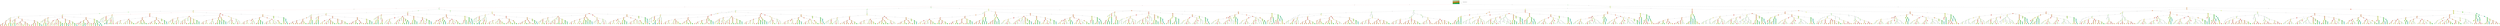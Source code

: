 digraph BigMaze { label="BigMaze-v0"
subgraph MAP {label=Map;map [shape=plaintext label=<<table border="1" cellpadding="5" cellspacing="0" cellborder="1"><tr><td bgcolor="0.46862745 0.04925994 0.99969645 1.        ">S:0</td><td bgcolor="0.45294118 0.07385253 0.99931706 1.        ">C:1</td><td bgcolor="0.4372549  0.09840028 0.99878599 1.        ">C:2</td><td bgcolor="0.42156863 0.12288829 0.99810333 1.        ">C:3</td><td bgcolor="0.40588235 0.1473017  0.99726917 1.        ">C:4</td><td bgcolor="0.39019608 0.17162568 0.99628365 1.        ">W:5</td><td bgcolor="0.3745098  0.19584547 0.99514692 1.        ">C:6</td><td bgcolor="0.35882353 0.21994636 0.99385914 1.        ">C:7</td></tr><tr><td bgcolor="0.34313725 0.24391372 0.99242051 1.        ">C:8</td><td bgcolor="0.32745098 0.267733   0.99083125 1.        ">W:9</td><td bgcolor="0.31176471 0.29138975 0.98909161 1.        ">C:10</td><td bgcolor="0.29607843 0.31486959 0.98720184 1.        ">C:11</td><td bgcolor="0.28039216 0.33815827 0.98516223 1.        ">C:12</td><td bgcolor="0.26470588 0.36124167 0.9829731  1.        ">W:13</td><td bgcolor="0.24901961 0.38410575 0.98063477 1.        ">C:14</td><td bgcolor="0.23333333 0.40673664 0.9781476  1.        ">C:15</td></tr><tr><td bgcolor="0.21764706 0.42912061 0.97551197 1.        ">C:16</td><td bgcolor="0.20196078 0.45124406 0.97272827 1.        ">C:17</td><td bgcolor="0.18627451 0.47309356 0.96979694 1.        ">C:18</td><td bgcolor="0.17058824 0.49465584 0.9667184  1.        ">W:19</td><td bgcolor="0.15490196 0.51591783 0.96349314 1.        ">C:20</td><td bgcolor="0.13921569 0.5368666  0.96012165 1.        ">C:21</td><td bgcolor="0.12352941 0.55748944 0.95660442 1.        ">C:22</td><td bgcolor="0.10784314 0.57777383 0.952942   1.        ">C:23</td></tr><tr><td bgcolor="0.09215686 0.59770746 0.94913494 1.        ">C:24</td><td bgcolor="0.07647059 0.61727822 0.94518383 1.        ">C:25</td><td bgcolor="0.06078431 0.63647424 0.94108925 1.        ">C:26</td><td bgcolor="0.04509804 0.65528385 0.93685184 1.        ">C:27</td><td bgcolor="0.02941176 0.67369564 0.93247223 1.        ">C:28</td><td bgcolor="0.01372549 0.69169844 0.92795109 1.        ">C:29</td><td bgcolor="0.00196078 0.70928131 0.92328911 1.        ">W:30</td><td bgcolor="0.01764706 0.72643357 0.91848699 1.        ">C:31</td></tr><tr><td bgcolor="0.03333333 0.74314483 0.91354546 1.        ">C:32</td><td bgcolor="0.04901961 0.75940492 0.90846527 1.        ">W:33</td><td bgcolor="0.06470588 0.77520398 0.9032472  1.        ">C:34</td><td bgcolor="0.08039216 0.79053241 0.89789203 1.        ">C:35</td><td bgcolor="0.09607843 0.80538092 0.89240058 1.        ">C:36</td><td bgcolor="0.11176471 0.81974048 0.88677369 1.        ">W:37</td><td bgcolor="0.12745098 0.83360239 0.88101219 1.        ">C:38</td><td bgcolor="0.14313725 0.84695821 0.87511698 1.        ">C:39</td></tr><tr><td bgcolor="0.15882353 0.85979985 0.86908895 1.        ">C:40</td><td bgcolor="0.1745098  0.87211951 0.862929   1.        ">C:41</td><td bgcolor="0.19019608 0.88390971 0.85663808 1.        ">C:42</td><td bgcolor="0.20588235 0.89516329 0.85021714 1.        ">W:43</td><td bgcolor="0.22156863 0.90587342 0.84366715 1.        ">C:44</td><td bgcolor="0.2372549  0.9160336  0.83698911 1.        ">C:45</td><td bgcolor="0.25294118 0.92563766 0.83018403 1.        ">W:46</td><td bgcolor="0.26862745 0.93467977 0.82325295 1.        ">C:47</td></tr><tr><td bgcolor="0.28431373 0.94315443 0.81619691 1.        ">C:48</td><td bgcolor="0.3        0.95105652 0.80901699 1.        ">W:49</td><td bgcolor="0.31568627 0.95838122 0.80171428 1.        ">C:50</td><td bgcolor="0.33137255 0.96512409 0.79428989 1.        ">C:51</td><td bgcolor="0.34705882 0.97128103 0.78674494 1.        ">C:52</td><td bgcolor="0.3627451  0.97684832 0.77908057 1.        ">W:53</td><td bgcolor="0.37843137 0.98182256 0.77129796 1.        ">C:54</td><td bgcolor="0.39411765 0.98620075 0.76339828 1.        ">C:55</td></tr><tr><td bgcolor="0.40980392 0.98998021 0.75538273 1.        ">C:56</td><td bgcolor="0.4254902  0.99315867 0.74725253 1.        ">C:57</td><td bgcolor="0.44117647 0.99573418 0.73900892 1.        ">C:58</td><td bgcolor="0.45686275 0.99770518 0.73065313 1.        ">W:59</td><td bgcolor="0.47254902 0.99907048 0.72218645 1.        ">C:60</td><td bgcolor="0.48823529 0.99982925 0.71361015 1.        ">C:61</td><td bgcolor="0.51176471 0.99982925 0.70054304 1.        ">W:62</td><td bgcolor="0.52745098 0.99907048 0.69169844 1.        ">G:63</td></tr></table>>]} 
nodesep=1 ranksep=0.5 node [shape=circle] edge [arrowsize=0.7] 
"0_0" [label=0 style=filled color=white  fillcolor="0.46862745 0.04925994 0.99969645 1.        "]; 
"0_0.1-1" [label=1 style=filled color=white  fillcolor="0.45294118 0.07385253 0.99931706 1.        "color=red ];   "0_0" -> "0_0.1-1" [xlabel="(R,1)" headlabel=0color=red ];  
"0_0.8-3" [label=8 style=filled color=white  fillcolor="0.34313725 0.24391372 0.99242051 1.        "];  "0_0" -> "0_0.8-3" [xlabel="(D,1)" headlabel=0]; 
"0_0.1.2-1" [label=2 style=filled color=white  fillcolor="0.4372549  0.09840028 0.99878599 1.        "color=red ];   "0_0.1-1" -> "0_0.1.2-1" [xlabel="(R,1)" headlabel=1color=red ];  
"0_0.8.16-3" [label=16 style=filled color=white  fillcolor="0.21764706 0.42912061 0.97551197 1.        "];  "0_0.8-3" -> "0_0.8.16-3" [xlabel="(D,1)" headlabel=2]; 
"0_0.1.2.3-1" [label=3 style=filled color=white  fillcolor="0.42156863 0.12288829 0.99810333 1.        "color=red ];   "0_0.1.2-1" -> "0_0.1.2.3-1" [xlabel="(R,1)" headlabel=3color=red ];  
"0_0.1.2.10-3" [label=10 style=filled color=white  fillcolor="0.31176471 0.29138975 0.98909161 1.        "];  "0_0.1.2-1" -> "0_0.1.2.10-3" [xlabel="(D,1)" headlabel=3]; 
"0_0.8.16.17-1" [label=17 style=filled color=white  fillcolor="0.20196078 0.45124406 0.97272827 1.        "];  "0_0.8.16-3" -> "0_0.8.16.17-1" [xlabel="(R,1)" headlabel=4]; 
"0_0.8.16.24-3" [label=24 style=filled color=white  fillcolor="0.09215686 0.59770746 0.94913494 1.        "];  "0_0.8.16-3" -> "0_0.8.16.24-3" [xlabel="(D,1)" headlabel=4]; 
"0_0.1.2.3.4-1" [label=4 style=filled color=white  fillcolor="0.40588235 0.1473017  0.99726917 1.        "color=red ];   "0_0.1.2.3-1" -> "0_0.1.2.3.4-1" [xlabel="(R,1)" headlabel=5color=red ];  
"0_0.1.2.3.11-3" [label=11 style=filled color=white  fillcolor="0.29607843 0.31486959 0.98720184 1.        "];  "0_0.1.2.3-1" -> "0_0.1.2.3.11-3" [xlabel="(D,1)" headlabel=5]; 
"0_0.1.2.10.11-1" [label=11 style=filled color=white  fillcolor="0.29607843 0.31486959 0.98720184 1.        "];  "0_0.1.2.10-3" -> "0_0.1.2.10.11-1" [xlabel="(R,1)" headlabel=6]; 
"0_0.1.2.10.18-3" [label=18 style=filled color=white  fillcolor="0.18627451 0.47309356 0.96979694 1.        "];  "0_0.1.2.10-3" -> "0_0.1.2.10.18-3" [xlabel="(D,1)" headlabel=6]; 
"0_0.8.16.17.18-1" [label=18 style=filled color=white  fillcolor="0.18627451 0.47309356 0.96979694 1.        "];  "0_0.8.16.17-1" -> "0_0.8.16.17.18-1" [xlabel="(R,1)" headlabel=7]; 
"0_0.8.16.17.25-3" [label=25 style=filled color=white  fillcolor="0.07647059 0.61727822 0.94518383 1.        "];  "0_0.8.16.17-1" -> "0_0.8.16.17.25-3" [xlabel="(D,1)" headlabel=7]; 
"0_0.8.16.24.25-1" [label=25 style=filled color=white  fillcolor="0.07647059 0.61727822 0.94518383 1.        "];  "0_0.8.16.24-3" -> "0_0.8.16.24.25-1" [xlabel="(R,1)" headlabel=8]; 
"0_0.8.16.24.32-3" [label=32 style=filled color=white  fillcolor="0.03333333 0.74314483 0.91354546 1.        "];  "0_0.8.16.24-3" -> "0_0.8.16.24.32-3" [xlabel="(D,1)" headlabel=8]; 
"0_0.1.2.3.4.12-3" [label=12 style=filled color=white  fillcolor="0.28039216 0.33815827 0.98516223 1.        "color=red ];   "0_0.1.2.3.4-1" -> "0_0.1.2.3.4.12-3" [xlabel="(D,1)" headlabel=9color=red ];  
"0_0.1.2.3.11.10-0" [label=10 style=filled color=white  fillcolor="0.31176471 0.29138975 0.98909161 1.        "];  "0_0.1.2.3.11-3" -> "0_0.1.2.3.11.10-0" [xlabel="(L,1)" headlabel=10]; 
"0_0.1.2.3.11.12-1" [label=12 style=filled color=white  fillcolor="0.28039216 0.33815827 0.98516223 1.        "];  "0_0.1.2.3.11-3" -> "0_0.1.2.3.11.12-1" [xlabel="(R,1)" headlabel=10]; 
"0_0.1.2.10.11.12-1" [label=12 style=filled color=white  fillcolor="0.28039216 0.33815827 0.98516223 1.        "];  "0_0.1.2.10.11-1" -> "0_0.1.2.10.11.12-1" [xlabel="(R,1)" headlabel=11]; 
"0_0.1.2.10.11.3-2" [label=3 style=filled color=white  fillcolor="0.42156863 0.12288829 0.99810333 1.        "];  "0_0.1.2.10.11-1" -> "0_0.1.2.10.11.3-2" [xlabel="(U,1)" headlabel=11]; 
"0_0.1.2.10.18.17-0" [label=17 style=filled color=white  fillcolor="0.20196078 0.45124406 0.97272827 1.        "];  "0_0.1.2.10.18-3" -> "0_0.1.2.10.18.17-0" [xlabel="(L,1)" headlabel=12]; 
"0_0.1.2.10.18.26-3" [label=26 style=filled color=white  fillcolor="0.06078431 0.63647424 0.94108925 1.        "];  "0_0.1.2.10.18-3" -> "0_0.1.2.10.18.26-3" [xlabel="(D,1)" headlabel=12]; 
"0_0.8.16.17.18.10-2" [label=10 style=filled color=white  fillcolor="0.31176471 0.29138975 0.98909161 1.        "];  "0_0.8.16.17.18-1" -> "0_0.8.16.17.18.10-2" [xlabel="(U,1)" headlabel=13]; 
"0_0.8.16.17.18.26-3" [label=26 style=filled color=white  fillcolor="0.06078431 0.63647424 0.94108925 1.        "];  "0_0.8.16.17.18-1" -> "0_0.8.16.17.18.26-3" [xlabel="(D,1)" headlabel=13]; 
"0_0.8.16.17.25.24-0" [label=24 style=filled color=white  fillcolor="0.09215686 0.59770746 0.94913494 1.        "];  "0_0.8.16.17.25-3" -> "0_0.8.16.17.25.24-0" [xlabel="(L,1)" headlabel=14]; 
"0_0.8.16.17.25.26-1" [label=26 style=filled color=white  fillcolor="0.06078431 0.63647424 0.94108925 1.        "];  "0_0.8.16.17.25-3" -> "0_0.8.16.17.25.26-1" [xlabel="(R,1)" headlabel=14]; 
"0_0.8.16.24.25.26-1" [label=26 style=filled color=white  fillcolor="0.06078431 0.63647424 0.94108925 1.        "];  "0_0.8.16.24.25-1" -> "0_0.8.16.24.25.26-1" [xlabel="(R,1)" headlabel=15]; 
"0_0.8.16.24.25.17-2" [label=17 style=filled color=white  fillcolor="0.20196078 0.45124406 0.97272827 1.        "];  "0_0.8.16.24.25-1" -> "0_0.8.16.24.25.17-2" [xlabel="(U,1)" headlabel=15]; 
"0_0.8.16.24.32.40-3" [label=40 style=filled color=white  fillcolor="0.15882353 0.85979985 0.86908895 1.        "];  "0_0.8.16.24.32-3" -> "0_0.8.16.24.32.40-3" [xlabel="(D,1)" headlabel=16]; 
"0_0.1.2.3.4.12.11-0" [label=11 style=filled color=white  fillcolor="0.29607843 0.31486959 0.98720184 1.        "];  "0_0.1.2.3.4.12-3" -> "0_0.1.2.3.4.12.11-0" [xlabel="(L,1)" headlabel=17]; 
"0_0.1.2.3.4.12.20-3" [label=20 style=filled color=white  fillcolor="0.15490196 0.51591783 0.96349314 1.        "color=red ];   "0_0.1.2.3.4.12-3" -> "0_0.1.2.3.4.12.20-3" [xlabel="(D,1)" headlabel=17color=red ];  
"0_0.1.2.3.11.10.18-3" [label=18 style=filled color=white  fillcolor="0.18627451 0.47309356 0.96979694 1.        "];  "0_0.1.2.3.11.10-0" -> "0_0.1.2.3.11.10.18-3" [xlabel="(D,1)" headlabel=18]; 
"0_0.1.2.3.11.12.4-2" [label=4 style=filled color=white  fillcolor="0.40588235 0.1473017  0.99726917 1.        "];  "0_0.1.2.3.11.12-1" -> "0_0.1.2.3.11.12.4-2" [xlabel="(U,1)" headlabel=19]; 
"0_0.1.2.3.11.12.20-3" [label=20 style=filled color=white  fillcolor="0.15490196 0.51591783 0.96349314 1.        "];  "0_0.1.2.3.11.12-1" -> "0_0.1.2.3.11.12.20-3" [xlabel="(D,1)" headlabel=19]; 
"0_0.1.2.10.11.12.4-2" [label=4 style=filled color=white  fillcolor="0.40588235 0.1473017  0.99726917 1.        "];  "0_0.1.2.10.11.12-1" -> "0_0.1.2.10.11.12.4-2" [xlabel="(U,1)" headlabel=20]; 
"0_0.1.2.10.11.12.20-3" [label=20 style=filled color=white  fillcolor="0.15490196 0.51591783 0.96349314 1.        "];  "0_0.1.2.10.11.12-1" -> "0_0.1.2.10.11.12.20-3" [xlabel="(D,1)" headlabel=20]; 
"0_0.1.2.10.11.3.4-1" [label=4 style=filled color=white  fillcolor="0.40588235 0.1473017  0.99726917 1.        "];  "0_0.1.2.10.11.3-2" -> "0_0.1.2.10.11.3.4-1" [xlabel="(R,1)" headlabel=21]; 
"0_0.1.2.10.18.17.16-0" [label=16 style=filled color=white  fillcolor="0.21764706 0.42912061 0.97551197 1.        "];  "0_0.1.2.10.18.17-0" -> "0_0.1.2.10.18.17.16-0" [xlabel="(L,1)" headlabel=22]; 
"0_0.1.2.10.18.17.25-3" [label=25 style=filled color=white  fillcolor="0.07647059 0.61727822 0.94518383 1.        "];  "0_0.1.2.10.18.17-0" -> "0_0.1.2.10.18.17.25-3" [xlabel="(D,1)" headlabel=22]; 
"0_0.1.2.10.18.26.25-0" [label=25 style=filled color=white  fillcolor="0.07647059 0.61727822 0.94518383 1.        "];  "0_0.1.2.10.18.26-3" -> "0_0.1.2.10.18.26.25-0" [xlabel="(L,1)" headlabel=23]; 
"0_0.1.2.10.18.26.27-1" [label=27 style=filled color=white  fillcolor="0.04509804 0.65528385 0.93685184 1.        "];  "0_0.1.2.10.18.26-3" -> "0_0.1.2.10.18.26.27-1" [xlabel="(R,1)" headlabel=23]; 
"0_0.1.2.10.18.26.34-3" [label=34 style=filled color=white  fillcolor="0.06470588 0.77520398 0.9032472  1.        "];  "0_0.1.2.10.18.26-3" -> "0_0.1.2.10.18.26.34-3" [xlabel="(D,1)" headlabel=23]; 
"0_0.8.16.17.18.10.11-1" [label=11 style=filled color=white  fillcolor="0.29607843 0.31486959 0.98720184 1.        "];  "0_0.8.16.17.18.10-2" -> "0_0.8.16.17.18.10.11-1" [xlabel="(R,1)" headlabel=24]; 
"0_0.8.16.17.18.10.2-2" [label=2 style=filled color=white  fillcolor="0.4372549  0.09840028 0.99878599 1.        "];  "0_0.8.16.17.18.10-2" -> "0_0.8.16.17.18.10.2-2" [xlabel="(U,1)" headlabel=24]; 
"0_0.8.16.17.18.26.25-0" [label=25 style=filled color=white  fillcolor="0.07647059 0.61727822 0.94518383 1.        "];  "0_0.8.16.17.18.26-3" -> "0_0.8.16.17.18.26.25-0" [xlabel="(L,1)" headlabel=25]; 
"0_0.8.16.17.18.26.27-1" [label=27 style=filled color=white  fillcolor="0.04509804 0.65528385 0.93685184 1.        "];  "0_0.8.16.17.18.26-3" -> "0_0.8.16.17.18.26.27-1" [xlabel="(R,1)" headlabel=25]; 
"0_0.8.16.17.18.26.34-3" [label=34 style=filled color=white  fillcolor="0.06470588 0.77520398 0.9032472  1.        "];  "0_0.8.16.17.18.26-3" -> "0_0.8.16.17.18.26.34-3" [xlabel="(D,1)" headlabel=25]; 
"0_0.8.16.17.25.24.32-3" [label=32 style=filled color=white  fillcolor="0.03333333 0.74314483 0.91354546 1.        "];  "0_0.8.16.17.25.24-0" -> "0_0.8.16.17.25.24.32-3" [xlabel="(D,1)" headlabel=26]; 
"0_0.8.16.17.25.26.27-1" [label=27 style=filled color=white  fillcolor="0.04509804 0.65528385 0.93685184 1.        "];  "0_0.8.16.17.25.26-1" -> "0_0.8.16.17.25.26.27-1" [xlabel="(R,1)" headlabel=27]; 
"0_0.8.16.17.25.26.18-2" [label=18 style=filled color=white  fillcolor="0.18627451 0.47309356 0.96979694 1.        "];  "0_0.8.16.17.25.26-1" -> "0_0.8.16.17.25.26.18-2" [xlabel="(U,1)" headlabel=27]; 
"0_0.8.16.17.25.26.34-3" [label=34 style=filled color=white  fillcolor="0.06470588 0.77520398 0.9032472  1.        "];  "0_0.8.16.17.25.26-1" -> "0_0.8.16.17.25.26.34-3" [xlabel="(D,1)" headlabel=27]; 
"0_0.8.16.24.25.26.27-1" [label=27 style=filled color=white  fillcolor="0.04509804 0.65528385 0.93685184 1.        "];  "0_0.8.16.24.25.26-1" -> "0_0.8.16.24.25.26.27-1" [xlabel="(R,1)" headlabel=28]; 
"0_0.8.16.24.25.26.18-2" [label=18 style=filled color=white  fillcolor="0.18627451 0.47309356 0.96979694 1.        "];  "0_0.8.16.24.25.26-1" -> "0_0.8.16.24.25.26.18-2" [xlabel="(U,1)" headlabel=28]; 
"0_0.8.16.24.25.26.34-3" [label=34 style=filled color=white  fillcolor="0.06470588 0.77520398 0.9032472  1.        "];  "0_0.8.16.24.25.26-1" -> "0_0.8.16.24.25.26.34-3" [xlabel="(D,1)" headlabel=28]; 
"0_0.8.16.24.25.17.18-1" [label=18 style=filled color=white  fillcolor="0.18627451 0.47309356 0.96979694 1.        "];  "0_0.8.16.24.25.17-2" -> "0_0.8.16.24.25.17.18-1" [xlabel="(R,1)" headlabel=29]; 
"0_0.8.16.24.32.40.41-1" [label=41 style=filled color=white  fillcolor="0.1745098  0.87211951 0.862929   1.        "];  "0_0.8.16.24.32.40-3" -> "0_0.8.16.24.32.40.41-1" [xlabel="(R,1)" headlabel=30]; 
"0_0.8.16.24.32.40.48-3" [label=48 style=filled color=white  fillcolor="0.28431373 0.94315443 0.81619691 1.        "];  "0_0.8.16.24.32.40-3" -> "0_0.8.16.24.32.40.48-3" [xlabel="(D,1)" headlabel=30]; 
"0_0.1.2.3.4.12.11.10-0" [label=10 style=filled color=white  fillcolor="0.31176471 0.29138975 0.98909161 1.        "];  "0_0.1.2.3.4.12.11-0" -> "0_0.1.2.3.4.12.11.10-0" [xlabel="(L,1)" headlabel=31]; 
"0_0.1.2.3.4.12.20.21-1" [label=21 style=filled color=white  fillcolor="0.13921569 0.5368666  0.96012165 1.        "color=red ];   "0_0.1.2.3.4.12.20-3" -> "0_0.1.2.3.4.12.20.21-1" [xlabel="(R,1)" headlabel=32color=red ];  
"0_0.1.2.3.4.12.20.28-3" [label=28 style=filled color=white  fillcolor="0.02941176 0.67369564 0.93247223 1.        "];  "0_0.1.2.3.4.12.20-3" -> "0_0.1.2.3.4.12.20.28-3" [xlabel="(D,1)" headlabel=32]; 
"0_0.1.2.3.11.10.18.17-0" [label=17 style=filled color=white  fillcolor="0.20196078 0.45124406 0.97272827 1.        "];  "0_0.1.2.3.11.10.18-3" -> "0_0.1.2.3.11.10.18.17-0" [xlabel="(L,1)" headlabel=33]; 
"0_0.1.2.3.11.10.18.26-3" [label=26 style=filled color=white  fillcolor="0.06078431 0.63647424 0.94108925 1.        "];  "0_0.1.2.3.11.10.18-3" -> "0_0.1.2.3.11.10.18.26-3" [xlabel="(D,1)" headlabel=33]; 
"0_0.1.2.3.11.12.20.21-1" [label=21 style=filled color=white  fillcolor="0.13921569 0.5368666  0.96012165 1.        "];  "0_0.1.2.3.11.12.20-3" -> "0_0.1.2.3.11.12.20.21-1" [xlabel="(R,1)" headlabel=35]; 
"0_0.1.2.3.11.12.20.28-3" [label=28 style=filled color=white  fillcolor="0.02941176 0.67369564 0.93247223 1.        "];  "0_0.1.2.3.11.12.20-3" -> "0_0.1.2.3.11.12.20.28-3" [xlabel="(D,1)" headlabel=35]; 
"0_0.1.2.10.11.12.4.3-0" [label=3 style=filled color=white  fillcolor="0.42156863 0.12288829 0.99810333 1.        "];  "0_0.1.2.10.11.12.4-2" -> "0_0.1.2.10.11.12.4.3-0" [xlabel="(L,1)" headlabel=36]; 
"0_0.1.2.10.11.12.20.21-1" [label=21 style=filled color=white  fillcolor="0.13921569 0.5368666  0.96012165 1.        "];  "0_0.1.2.10.11.12.20-3" -> "0_0.1.2.10.11.12.20.21-1" [xlabel="(R,1)" headlabel=37]; 
"0_0.1.2.10.11.12.20.28-3" [label=28 style=filled color=white  fillcolor="0.02941176 0.67369564 0.93247223 1.        "];  "0_0.1.2.10.11.12.20-3" -> "0_0.1.2.10.11.12.20.28-3" [xlabel="(D,1)" headlabel=37]; 
"0_0.1.2.10.11.3.4.12-3" [label=12 style=filled color=white  fillcolor="0.28039216 0.33815827 0.98516223 1.        "];  "0_0.1.2.10.11.3.4-1" -> "0_0.1.2.10.11.3.4.12-3" [xlabel="(D,1)" headlabel=38]; 
"0_0.1.2.10.18.17.16.8-2" [label=8 style=filled color=white  fillcolor="0.34313725 0.24391372 0.99242051 1.        "];  "0_0.1.2.10.18.17.16-0" -> "0_0.1.2.10.18.17.16.8-2" [xlabel="(U,1)" headlabel=39]; 
"0_0.1.2.10.18.17.16.24-3" [label=24 style=filled color=white  fillcolor="0.09215686 0.59770746 0.94913494 1.        "];  "0_0.1.2.10.18.17.16-0" -> "0_0.1.2.10.18.17.16.24-3" [xlabel="(D,1)" headlabel=39]; 
"0_0.1.2.10.18.17.25.24-0" [label=24 style=filled color=white  fillcolor="0.09215686 0.59770746 0.94913494 1.        "];  "0_0.1.2.10.18.17.25-3" -> "0_0.1.2.10.18.17.25.24-0" [xlabel="(L,1)" headlabel=40]; 
"0_0.1.2.10.18.17.25.26-1" [label=26 style=filled color=white  fillcolor="0.06078431 0.63647424 0.94108925 1.        "];  "0_0.1.2.10.18.17.25-3" -> "0_0.1.2.10.18.17.25.26-1" [xlabel="(R,1)" headlabel=40]; 
"0_0.1.2.10.18.26.25.24-0" [label=24 style=filled color=white  fillcolor="0.09215686 0.59770746 0.94913494 1.        "];  "0_0.1.2.10.18.26.25-0" -> "0_0.1.2.10.18.26.25.24-0" [xlabel="(L,1)" headlabel=41]; 
"0_0.1.2.10.18.26.25.17-2" [label=17 style=filled color=white  fillcolor="0.20196078 0.45124406 0.97272827 1.        "];  "0_0.1.2.10.18.26.25-0" -> "0_0.1.2.10.18.26.25.17-2" [xlabel="(U,1)" headlabel=41]; 
"0_0.1.2.10.18.26.27.28-1" [label=28 style=filled color=white  fillcolor="0.02941176 0.67369564 0.93247223 1.        "];  "0_0.1.2.10.18.26.27-1" -> "0_0.1.2.10.18.26.27.28-1" [xlabel="(R,1)" headlabel=42]; 
"0_0.1.2.10.18.26.27.35-3" [label=35 style=filled color=white  fillcolor="0.08039216 0.79053241 0.89789203 1.        "];  "0_0.1.2.10.18.26.27-1" -> "0_0.1.2.10.18.26.27.35-3" [xlabel="(D,1)" headlabel=42]; 
"0_0.1.2.10.18.26.34.35-1" [label=35 style=filled color=white  fillcolor="0.08039216 0.79053241 0.89789203 1.        "];  "0_0.1.2.10.18.26.34-3" -> "0_0.1.2.10.18.26.34.35-1" [xlabel="(R,1)" headlabel=43]; 
"0_0.1.2.10.18.26.34.42-3" [label=42 style=filled color=white  fillcolor="0.19019608 0.88390971 0.85663808 1.        "];  "0_0.1.2.10.18.26.34-3" -> "0_0.1.2.10.18.26.34.42-3" [xlabel="(D,1)" headlabel=43]; 
"0_0.8.16.17.18.10.11.12-1" [label=12 style=filled color=white  fillcolor="0.28039216 0.33815827 0.98516223 1.        "];  "0_0.8.16.17.18.10.11-1" -> "0_0.8.16.17.18.10.11.12-1" [xlabel="(R,1)" headlabel=44]; 
"0_0.8.16.17.18.10.11.3-2" [label=3 style=filled color=white  fillcolor="0.42156863 0.12288829 0.99810333 1.        "];  "0_0.8.16.17.18.10.11-1" -> "0_0.8.16.17.18.10.11.3-2" [xlabel="(U,1)" headlabel=44]; 
"0_0.8.16.17.18.10.2.1-0" [label=1 style=filled color=white  fillcolor="0.45294118 0.07385253 0.99931706 1.        "];  "0_0.8.16.17.18.10.2-2" -> "0_0.8.16.17.18.10.2.1-0" [xlabel="(L,1)" headlabel=45]; 
"0_0.8.16.17.18.10.2.3-1" [label=3 style=filled color=white  fillcolor="0.42156863 0.12288829 0.99810333 1.        "];  "0_0.8.16.17.18.10.2-2" -> "0_0.8.16.17.18.10.2.3-1" [xlabel="(R,1)" headlabel=45]; 
"0_0.8.16.17.18.26.25.24-0" [label=24 style=filled color=white  fillcolor="0.09215686 0.59770746 0.94913494 1.        "];  "0_0.8.16.17.18.26.25-0" -> "0_0.8.16.17.18.26.25.24-0" [xlabel="(L,1)" headlabel=46]; 
"0_0.8.16.17.18.26.27.28-1" [label=28 style=filled color=white  fillcolor="0.02941176 0.67369564 0.93247223 1.        "];  "0_0.8.16.17.18.26.27-1" -> "0_0.8.16.17.18.26.27.28-1" [xlabel="(R,1)" headlabel=47]; 
"0_0.8.16.17.18.26.27.35-3" [label=35 style=filled color=white  fillcolor="0.08039216 0.79053241 0.89789203 1.        "];  "0_0.8.16.17.18.26.27-1" -> "0_0.8.16.17.18.26.27.35-3" [xlabel="(D,1)" headlabel=47]; 
"0_0.8.16.17.18.26.34.35-1" [label=35 style=filled color=white  fillcolor="0.08039216 0.79053241 0.89789203 1.        "];  "0_0.8.16.17.18.26.34-3" -> "0_0.8.16.17.18.26.34.35-1" [xlabel="(R,1)" headlabel=48]; 
"0_0.8.16.17.18.26.34.42-3" [label=42 style=filled color=white  fillcolor="0.19019608 0.88390971 0.85663808 1.        "];  "0_0.8.16.17.18.26.34-3" -> "0_0.8.16.17.18.26.34.42-3" [xlabel="(D,1)" headlabel=48]; 
"0_0.8.16.17.25.24.32.40-3" [label=40 style=filled color=white  fillcolor="0.15882353 0.85979985 0.86908895 1.        "];  "0_0.8.16.17.25.24.32-3" -> "0_0.8.16.17.25.24.32.40-3" [xlabel="(D,1)" headlabel=49]; 
"0_0.8.16.17.25.26.27.28-1" [label=28 style=filled color=white  fillcolor="0.02941176 0.67369564 0.93247223 1.        "];  "0_0.8.16.17.25.26.27-1" -> "0_0.8.16.17.25.26.27.28-1" [xlabel="(R,1)" headlabel=50]; 
"0_0.8.16.17.25.26.27.35-3" [label=35 style=filled color=white  fillcolor="0.08039216 0.79053241 0.89789203 1.        "];  "0_0.8.16.17.25.26.27-1" -> "0_0.8.16.17.25.26.27.35-3" [xlabel="(D,1)" headlabel=50]; 
"0_0.8.16.17.25.26.18.10-2" [label=10 style=filled color=white  fillcolor="0.31176471 0.29138975 0.98909161 1.        "];  "0_0.8.16.17.25.26.18-2" -> "0_0.8.16.17.25.26.18.10-2" [xlabel="(U,1)" headlabel=51]; 
"0_0.8.16.17.25.26.34.35-1" [label=35 style=filled color=white  fillcolor="0.08039216 0.79053241 0.89789203 1.        "];  "0_0.8.16.17.25.26.34-3" -> "0_0.8.16.17.25.26.34.35-1" [xlabel="(R,1)" headlabel=52]; 
"0_0.8.16.17.25.26.34.42-3" [label=42 style=filled color=white  fillcolor="0.19019608 0.88390971 0.85663808 1.        "];  "0_0.8.16.17.25.26.34-3" -> "0_0.8.16.17.25.26.34.42-3" [xlabel="(D,1)" headlabel=52]; 
"0_0.8.16.24.25.26.27.28-1" [label=28 style=filled color=white  fillcolor="0.02941176 0.67369564 0.93247223 1.        "];  "0_0.8.16.24.25.26.27-1" -> "0_0.8.16.24.25.26.27.28-1" [xlabel="(R,1)" headlabel=53]; 
"0_0.8.16.24.25.26.27.35-3" [label=35 style=filled color=white  fillcolor="0.08039216 0.79053241 0.89789203 1.        "];  "0_0.8.16.24.25.26.27-1" -> "0_0.8.16.24.25.26.27.35-3" [xlabel="(D,1)" headlabel=53]; 
"0_0.8.16.24.25.26.18.17-0" [label=17 style=filled color=white  fillcolor="0.20196078 0.45124406 0.97272827 1.        "];  "0_0.8.16.24.25.26.18-2" -> "0_0.8.16.24.25.26.18.17-0" [xlabel="(L,1)" headlabel=54]; 
"0_0.8.16.24.25.26.18.10-2" [label=10 style=filled color=white  fillcolor="0.31176471 0.29138975 0.98909161 1.        "];  "0_0.8.16.24.25.26.18-2" -> "0_0.8.16.24.25.26.18.10-2" [xlabel="(U,1)" headlabel=54]; 
"0_0.8.16.24.25.26.34.35-1" [label=35 style=filled color=white  fillcolor="0.08039216 0.79053241 0.89789203 1.        "];  "0_0.8.16.24.25.26.34-3" -> "0_0.8.16.24.25.26.34.35-1" [xlabel="(R,1)" headlabel=55]; 
"0_0.8.16.24.25.26.34.42-3" [label=42 style=filled color=white  fillcolor="0.19019608 0.88390971 0.85663808 1.        "];  "0_0.8.16.24.25.26.34-3" -> "0_0.8.16.24.25.26.34.42-3" [xlabel="(D,1)" headlabel=55]; 
"0_0.8.16.24.25.17.18.10-2" [label=10 style=filled color=white  fillcolor="0.31176471 0.29138975 0.98909161 1.        "];  "0_0.8.16.24.25.17.18-1" -> "0_0.8.16.24.25.17.18.10-2" [xlabel="(U,1)" headlabel=56]; 
"0_0.8.16.24.25.17.18.26-3" [label=26 style=filled color=white  fillcolor="0.06078431 0.63647424 0.94108925 1.        "];  "0_0.8.16.24.25.17.18-1" -> "0_0.8.16.24.25.17.18.26-3" [xlabel="(D,1)" headlabel=56]; 
"0_0.8.16.24.32.40.41.42-1" [label=42 style=filled color=white  fillcolor="0.19019608 0.88390971 0.85663808 1.        "];  "0_0.8.16.24.32.40.41-1" -> "0_0.8.16.24.32.40.41.42-1" [xlabel="(R,1)" headlabel=57]; 
"0_0.8.16.24.32.40.48.56-3" [label=56 style=filled color=white  fillcolor="0.40980392 0.98998021 0.75538273 1.        "];  "0_0.8.16.24.32.40.48-3" -> "0_0.8.16.24.32.40.48.56-3" [xlabel="(D,1)" headlabel=58]; 
"0_0.1.2.3.4.12.11.10.18-3" [label=18 style=filled color=white  fillcolor="0.18627451 0.47309356 0.96979694 1.        "];  "0_0.1.2.3.4.12.11.10-0" -> "0_0.1.2.3.4.12.11.10.18-3" [xlabel="(D,1)" headlabel=59]; 
"0_0.1.2.3.4.12.20.21.22-1" [label=22 style=filled color=white  fillcolor="0.12352941 0.55748944 0.95660442 1.        "color=red ];   "0_0.1.2.3.4.12.20.21-1" -> "0_0.1.2.3.4.12.20.21.22-1" [xlabel="(R,1)" headlabel=60color=red ];  
"0_0.1.2.3.4.12.20.21.29-3" [label=29 style=filled color=white  fillcolor="0.01372549 0.69169844 0.92795109 1.        "];  "0_0.1.2.3.4.12.20.21-1" -> "0_0.1.2.3.4.12.20.21.29-3" [xlabel="(D,1)" headlabel=60]; 
"0_0.1.2.3.4.12.20.28.27-0" [label=27 style=filled color=white  fillcolor="0.04509804 0.65528385 0.93685184 1.        "];  "0_0.1.2.3.4.12.20.28-3" -> "0_0.1.2.3.4.12.20.28.27-0" [xlabel="(L,1)" headlabel=61]; 
"0_0.1.2.3.4.12.20.28.29-1" [label=29 style=filled color=white  fillcolor="0.01372549 0.69169844 0.92795109 1.        "];  "0_0.1.2.3.4.12.20.28-3" -> "0_0.1.2.3.4.12.20.28.29-1" [xlabel="(R,1)" headlabel=61]; 
"0_0.1.2.3.4.12.20.28.36-3" [label=36 style=filled color=white  fillcolor="0.09607843 0.80538092 0.89240058 1.        "];  "0_0.1.2.3.4.12.20.28-3" -> "0_0.1.2.3.4.12.20.28.36-3" [xlabel="(D,1)" headlabel=61]; 
"0_0.1.2.3.11.10.18.17.16-0" [label=16 style=filled color=white  fillcolor="0.21764706 0.42912061 0.97551197 1.        "];  "0_0.1.2.3.11.10.18.17-0" -> "0_0.1.2.3.11.10.18.17.16-0" [xlabel="(L,1)" headlabel=62]; 
"0_0.1.2.3.11.10.18.17.25-3" [label=25 style=filled color=white  fillcolor="0.07647059 0.61727822 0.94518383 1.        "];  "0_0.1.2.3.11.10.18.17-0" -> "0_0.1.2.3.11.10.18.17.25-3" [xlabel="(D,1)" headlabel=62]; 
"0_0.1.2.3.11.10.18.26.25-0" [label=25 style=filled color=white  fillcolor="0.07647059 0.61727822 0.94518383 1.        "];  "0_0.1.2.3.11.10.18.26-3" -> "0_0.1.2.3.11.10.18.26.25-0" [xlabel="(L,1)" headlabel=63]; 
"0_0.1.2.3.11.10.18.26.27-1" [label=27 style=filled color=white  fillcolor="0.04509804 0.65528385 0.93685184 1.        "];  "0_0.1.2.3.11.10.18.26-3" -> "0_0.1.2.3.11.10.18.26.27-1" [xlabel="(R,1)" headlabel=63]; 
"0_0.1.2.3.11.10.18.26.34-3" [label=34 style=filled color=white  fillcolor="0.06470588 0.77520398 0.9032472  1.        "];  "0_0.1.2.3.11.10.18.26-3" -> "0_0.1.2.3.11.10.18.26.34-3" [xlabel="(D,1)" headlabel=63]; 
"0_0.1.2.3.11.12.20.21.22-1" [label=22 style=filled color=white  fillcolor="0.12352941 0.55748944 0.95660442 1.        "];  "0_0.1.2.3.11.12.20.21-1" -> "0_0.1.2.3.11.12.20.21.22-1" [xlabel="(R,1)" headlabel=64]; 
"0_0.1.2.3.11.12.20.21.29-3" [label=29 style=filled color=white  fillcolor="0.01372549 0.69169844 0.92795109 1.        "];  "0_0.1.2.3.11.12.20.21-1" -> "0_0.1.2.3.11.12.20.21.29-3" [xlabel="(D,1)" headlabel=64]; 
"0_0.1.2.3.11.12.20.28.27-0" [label=27 style=filled color=white  fillcolor="0.04509804 0.65528385 0.93685184 1.        "];  "0_0.1.2.3.11.12.20.28-3" -> "0_0.1.2.3.11.12.20.28.27-0" [xlabel="(L,1)" headlabel=65]; 
"0_0.1.2.3.11.12.20.28.29-1" [label=29 style=filled color=white  fillcolor="0.01372549 0.69169844 0.92795109 1.        "];  "0_0.1.2.3.11.12.20.28-3" -> "0_0.1.2.3.11.12.20.28.29-1" [xlabel="(R,1)" headlabel=65]; 
"0_0.1.2.3.11.12.20.28.36-3" [label=36 style=filled color=white  fillcolor="0.09607843 0.80538092 0.89240058 1.        "];  "0_0.1.2.3.11.12.20.28-3" -> "0_0.1.2.3.11.12.20.28.36-3" [xlabel="(D,1)" headlabel=65]; 
"0_0.1.2.10.11.12.20.21.22-1" [label=22 style=filled color=white  fillcolor="0.12352941 0.55748944 0.95660442 1.        "];  "0_0.1.2.10.11.12.20.21-1" -> "0_0.1.2.10.11.12.20.21.22-1" [xlabel="(R,1)" headlabel=67]; 
"0_0.1.2.10.11.12.20.21.29-3" [label=29 style=filled color=white  fillcolor="0.01372549 0.69169844 0.92795109 1.        "];  "0_0.1.2.10.11.12.20.21-1" -> "0_0.1.2.10.11.12.20.21.29-3" [xlabel="(D,1)" headlabel=67]; 
"0_0.1.2.10.11.12.20.28.27-0" [label=27 style=filled color=white  fillcolor="0.04509804 0.65528385 0.93685184 1.        "];  "0_0.1.2.10.11.12.20.28-3" -> "0_0.1.2.10.11.12.20.28.27-0" [xlabel="(L,1)" headlabel=68]; 
"0_0.1.2.10.11.12.20.28.29-1" [label=29 style=filled color=white  fillcolor="0.01372549 0.69169844 0.92795109 1.        "];  "0_0.1.2.10.11.12.20.28-3" -> "0_0.1.2.10.11.12.20.28.29-1" [xlabel="(R,1)" headlabel=68]; 
"0_0.1.2.10.11.12.20.28.36-3" [label=36 style=filled color=white  fillcolor="0.09607843 0.80538092 0.89240058 1.        "];  "0_0.1.2.10.11.12.20.28-3" -> "0_0.1.2.10.11.12.20.28.36-3" [xlabel="(D,1)" headlabel=68]; 
"0_0.1.2.10.11.3.4.12.20-3" [label=20 style=filled color=white  fillcolor="0.15490196 0.51591783 0.96349314 1.        "];  "0_0.1.2.10.11.3.4.12-3" -> "0_0.1.2.10.11.3.4.12.20-3" [xlabel="(D,1)" headlabel=69]; 
"0_0.1.2.10.18.17.16.24.25-1" [label=25 style=filled color=white  fillcolor="0.07647059 0.61727822 0.94518383 1.        "];  "0_0.1.2.10.18.17.16.24-3" -> "0_0.1.2.10.18.17.16.24.25-1" [xlabel="(R,1)" headlabel=71]; 
"0_0.1.2.10.18.17.16.24.32-3" [label=32 style=filled color=white  fillcolor="0.03333333 0.74314483 0.91354546 1.        "];  "0_0.1.2.10.18.17.16.24-3" -> "0_0.1.2.10.18.17.16.24.32-3" [xlabel="(D,1)" headlabel=71]; 
"0_0.1.2.10.18.17.25.24.16-2" [label=16 style=filled color=white  fillcolor="0.21764706 0.42912061 0.97551197 1.        "];  "0_0.1.2.10.18.17.25.24-0" -> "0_0.1.2.10.18.17.25.24.16-2" [xlabel="(U,1)" headlabel=72]; 
"0_0.1.2.10.18.17.25.24.32-3" [label=32 style=filled color=white  fillcolor="0.03333333 0.74314483 0.91354546 1.        "];  "0_0.1.2.10.18.17.25.24-0" -> "0_0.1.2.10.18.17.25.24.32-3" [xlabel="(D,1)" headlabel=72]; 
"0_0.1.2.10.18.17.25.26.27-1" [label=27 style=filled color=white  fillcolor="0.04509804 0.65528385 0.93685184 1.        "];  "0_0.1.2.10.18.17.25.26-1" -> "0_0.1.2.10.18.17.25.26.27-1" [xlabel="(R,1)" headlabel=73]; 
"0_0.1.2.10.18.17.25.26.34-3" [label=34 style=filled color=white  fillcolor="0.06470588 0.77520398 0.9032472  1.        "];  "0_0.1.2.10.18.17.25.26-1" -> "0_0.1.2.10.18.17.25.26.34-3" [xlabel="(D,1)" headlabel=73]; 
"0_0.1.2.10.18.26.25.24.16-2" [label=16 style=filled color=white  fillcolor="0.21764706 0.42912061 0.97551197 1.        "];  "0_0.1.2.10.18.26.25.24-0" -> "0_0.1.2.10.18.26.25.24.16-2" [xlabel="(U,1)" headlabel=74]; 
"0_0.1.2.10.18.26.25.24.32-3" [label=32 style=filled color=white  fillcolor="0.03333333 0.74314483 0.91354546 1.        "];  "0_0.1.2.10.18.26.25.24-0" -> "0_0.1.2.10.18.26.25.24.32-3" [xlabel="(D,1)" headlabel=74]; 
"0_0.1.2.10.18.26.25.17.16-0" [label=16 style=filled color=white  fillcolor="0.21764706 0.42912061 0.97551197 1.        "];  "0_0.1.2.10.18.26.25.17-2" -> "0_0.1.2.10.18.26.25.17.16-0" [xlabel="(L,1)" headlabel=75]; 
"0_0.1.2.10.18.26.27.28.29-1" [label=29 style=filled color=white  fillcolor="0.01372549 0.69169844 0.92795109 1.        "];  "0_0.1.2.10.18.26.27.28-1" -> "0_0.1.2.10.18.26.27.28.29-1" [xlabel="(R,1)" headlabel=76]; 
"0_0.1.2.10.18.26.27.28.20-2" [label=20 style=filled color=white  fillcolor="0.15490196 0.51591783 0.96349314 1.        "];  "0_0.1.2.10.18.26.27.28-1" -> "0_0.1.2.10.18.26.27.28.20-2" [xlabel="(U,1)" headlabel=76]; 
"0_0.1.2.10.18.26.27.28.36-3" [label=36 style=filled color=white  fillcolor="0.09607843 0.80538092 0.89240058 1.        "];  "0_0.1.2.10.18.26.27.28-1" -> "0_0.1.2.10.18.26.27.28.36-3" [xlabel="(D,1)" headlabel=76]; 
"0_0.1.2.10.18.26.27.35.34-0" [label=34 style=filled color=white  fillcolor="0.06470588 0.77520398 0.9032472  1.        "];  "0_0.1.2.10.18.26.27.35-3" -> "0_0.1.2.10.18.26.27.35.34-0" [xlabel="(L,1)" headlabel=77]; 
"0_0.1.2.10.18.26.27.35.36-1" [label=36 style=filled color=white  fillcolor="0.09607843 0.80538092 0.89240058 1.        "];  "0_0.1.2.10.18.26.27.35-3" -> "0_0.1.2.10.18.26.27.35.36-1" [xlabel="(R,1)" headlabel=77]; 
"0_0.1.2.10.18.26.34.35.36-1" [label=36 style=filled color=white  fillcolor="0.09607843 0.80538092 0.89240058 1.        "];  "0_0.1.2.10.18.26.34.35-1" -> "0_0.1.2.10.18.26.34.35.36-1" [xlabel="(R,1)" headlabel=78]; 
"0_0.1.2.10.18.26.34.35.27-2" [label=27 style=filled color=white  fillcolor="0.04509804 0.65528385 0.93685184 1.        "];  "0_0.1.2.10.18.26.34.35-1" -> "0_0.1.2.10.18.26.34.35.27-2" [xlabel="(U,1)" headlabel=78]; 
"0_0.1.2.10.18.26.34.42.41-0" [label=41 style=filled color=white  fillcolor="0.1745098  0.87211951 0.862929   1.        "];  "0_0.1.2.10.18.26.34.42-3" -> "0_0.1.2.10.18.26.34.42.41-0" [xlabel="(L,1)" headlabel=79]; 
"0_0.1.2.10.18.26.34.42.50-3" [label=50 style=filled color=white  fillcolor="0.31568627 0.95838122 0.80171428 1.        "];  "0_0.1.2.10.18.26.34.42-3" -> "0_0.1.2.10.18.26.34.42.50-3" [xlabel="(D,1)" headlabel=79]; 
"0_0.8.16.17.18.10.11.12.4-2" [label=4 style=filled color=white  fillcolor="0.40588235 0.1473017  0.99726917 1.        "];  "0_0.8.16.17.18.10.11.12-1" -> "0_0.8.16.17.18.10.11.12.4-2" [xlabel="(U,1)" headlabel=80]; 
"0_0.8.16.17.18.10.11.12.20-3" [label=20 style=filled color=white  fillcolor="0.15490196 0.51591783 0.96349314 1.        "];  "0_0.8.16.17.18.10.11.12-1" -> "0_0.8.16.17.18.10.11.12.20-3" [xlabel="(D,1)" headlabel=80]; 
"0_0.8.16.17.18.10.11.3.2-0" [label=2 style=filled color=white  fillcolor="0.4372549  0.09840028 0.99878599 1.        "];  "0_0.8.16.17.18.10.11.3-2" -> "0_0.8.16.17.18.10.11.3.2-0" [xlabel="(L,1)" headlabel=81]; 
"0_0.8.16.17.18.10.11.3.4-1" [label=4 style=filled color=white  fillcolor="0.40588235 0.1473017  0.99726917 1.        "];  "0_0.8.16.17.18.10.11.3-2" -> "0_0.8.16.17.18.10.11.3.4-1" [xlabel="(R,1)" headlabel=81]; 
"0_0.8.16.17.18.10.2.3.4-1" [label=4 style=filled color=white  fillcolor="0.40588235 0.1473017  0.99726917 1.        "];  "0_0.8.16.17.18.10.2.3-1" -> "0_0.8.16.17.18.10.2.3.4-1" [xlabel="(R,1)" headlabel=83]; 
"0_0.8.16.17.18.10.2.3.11-3" [label=11 style=filled color=white  fillcolor="0.29607843 0.31486959 0.98720184 1.        "];  "0_0.8.16.17.18.10.2.3-1" -> "0_0.8.16.17.18.10.2.3.11-3" [xlabel="(D,1)" headlabel=83]; 
"0_0.8.16.17.18.26.25.24.32-3" [label=32 style=filled color=white  fillcolor="0.03333333 0.74314483 0.91354546 1.        "];  "0_0.8.16.17.18.26.25.24-0" -> "0_0.8.16.17.18.26.25.24.32-3" [xlabel="(D,1)" headlabel=84]; 
"0_0.8.16.17.18.26.27.28.29-1" [label=29 style=filled color=white  fillcolor="0.01372549 0.69169844 0.92795109 1.        "];  "0_0.8.16.17.18.26.27.28-1" -> "0_0.8.16.17.18.26.27.28.29-1" [xlabel="(R,1)" headlabel=85]; 
"0_0.8.16.17.18.26.27.28.20-2" [label=20 style=filled color=white  fillcolor="0.15490196 0.51591783 0.96349314 1.        "];  "0_0.8.16.17.18.26.27.28-1" -> "0_0.8.16.17.18.26.27.28.20-2" [xlabel="(U,1)" headlabel=85]; 
"0_0.8.16.17.18.26.27.28.36-3" [label=36 style=filled color=white  fillcolor="0.09607843 0.80538092 0.89240058 1.        "];  "0_0.8.16.17.18.26.27.28-1" -> "0_0.8.16.17.18.26.27.28.36-3" [xlabel="(D,1)" headlabel=85]; 
"0_0.8.16.17.18.26.27.35.34-0" [label=34 style=filled color=white  fillcolor="0.06470588 0.77520398 0.9032472  1.        "];  "0_0.8.16.17.18.26.27.35-3" -> "0_0.8.16.17.18.26.27.35.34-0" [xlabel="(L,1)" headlabel=86]; 
"0_0.8.16.17.18.26.27.35.36-1" [label=36 style=filled color=white  fillcolor="0.09607843 0.80538092 0.89240058 1.        "];  "0_0.8.16.17.18.26.27.35-3" -> "0_0.8.16.17.18.26.27.35.36-1" [xlabel="(R,1)" headlabel=86]; 
"0_0.8.16.17.18.26.34.35.36-1" [label=36 style=filled color=white  fillcolor="0.09607843 0.80538092 0.89240058 1.        "];  "0_0.8.16.17.18.26.34.35-1" -> "0_0.8.16.17.18.26.34.35.36-1" [xlabel="(R,1)" headlabel=87]; 
"0_0.8.16.17.18.26.34.35.27-2" [label=27 style=filled color=white  fillcolor="0.04509804 0.65528385 0.93685184 1.        "];  "0_0.8.16.17.18.26.34.35-1" -> "0_0.8.16.17.18.26.34.35.27-2" [xlabel="(U,1)" headlabel=87]; 
"0_0.8.16.17.18.26.34.42.41-0" [label=41 style=filled color=white  fillcolor="0.1745098  0.87211951 0.862929   1.        "];  "0_0.8.16.17.18.26.34.42-3" -> "0_0.8.16.17.18.26.34.42.41-0" [xlabel="(L,1)" headlabel=88]; 
"0_0.8.16.17.18.26.34.42.50-3" [label=50 style=filled color=white  fillcolor="0.31568627 0.95838122 0.80171428 1.        "];  "0_0.8.16.17.18.26.34.42-3" -> "0_0.8.16.17.18.26.34.42.50-3" [xlabel="(D,1)" headlabel=88]; 
"0_0.8.16.17.25.24.32.40.41-1" [label=41 style=filled color=white  fillcolor="0.1745098  0.87211951 0.862929   1.        "];  "0_0.8.16.17.25.24.32.40-3" -> "0_0.8.16.17.25.24.32.40.41-1" [xlabel="(R,1)" headlabel=89]; 
"0_0.8.16.17.25.24.32.40.48-3" [label=48 style=filled color=white  fillcolor="0.28431373 0.94315443 0.81619691 1.        "];  "0_0.8.16.17.25.24.32.40-3" -> "0_0.8.16.17.25.24.32.40.48-3" [xlabel="(D,1)" headlabel=89]; 
"0_0.8.16.17.25.26.27.28.29-1" [label=29 style=filled color=white  fillcolor="0.01372549 0.69169844 0.92795109 1.        "];  "0_0.8.16.17.25.26.27.28-1" -> "0_0.8.16.17.25.26.27.28.29-1" [xlabel="(R,1)" headlabel=90]; 
"0_0.8.16.17.25.26.27.28.20-2" [label=20 style=filled color=white  fillcolor="0.15490196 0.51591783 0.96349314 1.        "];  "0_0.8.16.17.25.26.27.28-1" -> "0_0.8.16.17.25.26.27.28.20-2" [xlabel="(U,1)" headlabel=90]; 
"0_0.8.16.17.25.26.27.28.36-3" [label=36 style=filled color=white  fillcolor="0.09607843 0.80538092 0.89240058 1.        "];  "0_0.8.16.17.25.26.27.28-1" -> "0_0.8.16.17.25.26.27.28.36-3" [xlabel="(D,1)" headlabel=90]; 
"0_0.8.16.17.25.26.27.35.34-0" [label=34 style=filled color=white  fillcolor="0.06470588 0.77520398 0.9032472  1.        "];  "0_0.8.16.17.25.26.27.35-3" -> "0_0.8.16.17.25.26.27.35.34-0" [xlabel="(L,1)" headlabel=91]; 
"0_0.8.16.17.25.26.27.35.36-1" [label=36 style=filled color=white  fillcolor="0.09607843 0.80538092 0.89240058 1.        "];  "0_0.8.16.17.25.26.27.35-3" -> "0_0.8.16.17.25.26.27.35.36-1" [xlabel="(R,1)" headlabel=91]; 
"0_0.8.16.17.25.26.18.10.11-1" [label=11 style=filled color=white  fillcolor="0.29607843 0.31486959 0.98720184 1.        "];  "0_0.8.16.17.25.26.18.10-2" -> "0_0.8.16.17.25.26.18.10.11-1" [xlabel="(R,1)" headlabel=92]; 
"0_0.8.16.17.25.26.18.10.2-2" [label=2 style=filled color=white  fillcolor="0.4372549  0.09840028 0.99878599 1.        "];  "0_0.8.16.17.25.26.18.10-2" -> "0_0.8.16.17.25.26.18.10.2-2" [xlabel="(U,1)" headlabel=92]; 
"0_0.8.16.17.25.26.34.35.36-1" [label=36 style=filled color=white  fillcolor="0.09607843 0.80538092 0.89240058 1.        "];  "0_0.8.16.17.25.26.34.35-1" -> "0_0.8.16.17.25.26.34.35.36-1" [xlabel="(R,1)" headlabel=93]; 
"0_0.8.16.17.25.26.34.35.27-2" [label=27 style=filled color=white  fillcolor="0.04509804 0.65528385 0.93685184 1.        "];  "0_0.8.16.17.25.26.34.35-1" -> "0_0.8.16.17.25.26.34.35.27-2" [xlabel="(U,1)" headlabel=93]; 
"0_0.8.16.17.25.26.34.42.41-0" [label=41 style=filled color=white  fillcolor="0.1745098  0.87211951 0.862929   1.        "];  "0_0.8.16.17.25.26.34.42-3" -> "0_0.8.16.17.25.26.34.42.41-0" [xlabel="(L,1)" headlabel=94]; 
"0_0.8.16.17.25.26.34.42.50-3" [label=50 style=filled color=white  fillcolor="0.31568627 0.95838122 0.80171428 1.        "];  "0_0.8.16.17.25.26.34.42-3" -> "0_0.8.16.17.25.26.34.42.50-3" [xlabel="(D,1)" headlabel=94]; 
"0_0.8.16.24.25.26.27.28.29-1" [label=29 style=filled color=white  fillcolor="0.01372549 0.69169844 0.92795109 1.        "];  "0_0.8.16.24.25.26.27.28-1" -> "0_0.8.16.24.25.26.27.28.29-1" [xlabel="(R,1)" headlabel=95]; 
"0_0.8.16.24.25.26.27.28.20-2" [label=20 style=filled color=white  fillcolor="0.15490196 0.51591783 0.96349314 1.        "];  "0_0.8.16.24.25.26.27.28-1" -> "0_0.8.16.24.25.26.27.28.20-2" [xlabel="(U,1)" headlabel=95]; 
"0_0.8.16.24.25.26.27.28.36-3" [label=36 style=filled color=white  fillcolor="0.09607843 0.80538092 0.89240058 1.        "];  "0_0.8.16.24.25.26.27.28-1" -> "0_0.8.16.24.25.26.27.28.36-3" [xlabel="(D,1)" headlabel=95]; 
"0_0.8.16.24.25.26.27.35.34-0" [label=34 style=filled color=white  fillcolor="0.06470588 0.77520398 0.9032472  1.        "];  "0_0.8.16.24.25.26.27.35-3" -> "0_0.8.16.24.25.26.27.35.34-0" [xlabel="(L,1)" headlabel=96]; 
"0_0.8.16.24.25.26.27.35.36-1" [label=36 style=filled color=white  fillcolor="0.09607843 0.80538092 0.89240058 1.        "];  "0_0.8.16.24.25.26.27.35-3" -> "0_0.8.16.24.25.26.27.35.36-1" [xlabel="(R,1)" headlabel=96]; 
"0_0.8.16.24.25.26.18.10.11-1" [label=11 style=filled color=white  fillcolor="0.29607843 0.31486959 0.98720184 1.        "];  "0_0.8.16.24.25.26.18.10-2" -> "0_0.8.16.24.25.26.18.10.11-1" [xlabel="(R,1)" headlabel=98]; 
"0_0.8.16.24.25.26.18.10.2-2" [label=2 style=filled color=white  fillcolor="0.4372549  0.09840028 0.99878599 1.        "];  "0_0.8.16.24.25.26.18.10-2" -> "0_0.8.16.24.25.26.18.10.2-2" [xlabel="(U,1)" headlabel=98]; 
"0_0.8.16.24.25.26.34.35.36-1" [label=36 style=filled color=white  fillcolor="0.09607843 0.80538092 0.89240058 1.        "];  "0_0.8.16.24.25.26.34.35-1" -> "0_0.8.16.24.25.26.34.35.36-1" [xlabel="(R,1)" headlabel=99]; 
"0_0.8.16.24.25.26.34.35.27-2" [label=27 style=filled color=white  fillcolor="0.04509804 0.65528385 0.93685184 1.        "];  "0_0.8.16.24.25.26.34.35-1" -> "0_0.8.16.24.25.26.34.35.27-2" [xlabel="(U,1)" headlabel=99]; 
"0_0.8.16.24.25.26.34.42.41-0" [label=41 style=filled color=white  fillcolor="0.1745098  0.87211951 0.862929   1.        "];  "0_0.8.16.24.25.26.34.42-3" -> "0_0.8.16.24.25.26.34.42.41-0" [xlabel="(L,1)" headlabel=100]; 
"0_0.8.16.24.25.26.34.42.50-3" [label=50 style=filled color=white  fillcolor="0.31568627 0.95838122 0.80171428 1.        "];  "0_0.8.16.24.25.26.34.42-3" -> "0_0.8.16.24.25.26.34.42.50-3" [xlabel="(D,1)" headlabel=100]; 
"0_0.8.16.24.25.17.18.10.11-1" [label=11 style=filled color=white  fillcolor="0.29607843 0.31486959 0.98720184 1.        "];  "0_0.8.16.24.25.17.18.10-2" -> "0_0.8.16.24.25.17.18.10.11-1" [xlabel="(R,1)" headlabel=101]; 
"0_0.8.16.24.25.17.18.10.2-2" [label=2 style=filled color=white  fillcolor="0.4372549  0.09840028 0.99878599 1.        "];  "0_0.8.16.24.25.17.18.10-2" -> "0_0.8.16.24.25.17.18.10.2-2" [xlabel="(U,1)" headlabel=101]; 
"0_0.8.16.24.25.17.18.26.27-1" [label=27 style=filled color=white  fillcolor="0.04509804 0.65528385 0.93685184 1.        "];  "0_0.8.16.24.25.17.18.26-3" -> "0_0.8.16.24.25.17.18.26.27-1" [xlabel="(R,1)" headlabel=102]; 
"0_0.8.16.24.25.17.18.26.34-3" [label=34 style=filled color=white  fillcolor="0.06470588 0.77520398 0.9032472  1.        "];  "0_0.8.16.24.25.17.18.26-3" -> "0_0.8.16.24.25.17.18.26.34-3" [xlabel="(D,1)" headlabel=102]; 
"0_0.8.16.24.32.40.41.42.34-2" [label=34 style=filled color=white  fillcolor="0.06470588 0.77520398 0.9032472  1.        "];  "0_0.8.16.24.32.40.41.42-1" -> "0_0.8.16.24.32.40.41.42.34-2" [xlabel="(U,1)" headlabel=103]; 
"0_0.8.16.24.32.40.41.42.50-3" [label=50 style=filled color=white  fillcolor="0.31568627 0.95838122 0.80171428 1.        "];  "0_0.8.16.24.32.40.41.42-1" -> "0_0.8.16.24.32.40.41.42.50-3" [xlabel="(D,1)" headlabel=103]; 
"0_0.8.16.24.32.40.48.56.57-1" [label=57 style=filled color=white  fillcolor="0.4254902  0.99315867 0.74725253 1.        "];  "0_0.8.16.24.32.40.48.56-3" -> "0_0.8.16.24.32.40.48.56.57-1" [xlabel="(R,1)" headlabel=104]; 
"0_0.1.2.3.4.12.11.10.18.17-0" [label=17 style=filled color=white  fillcolor="0.20196078 0.45124406 0.97272827 1.        "];  "0_0.1.2.3.4.12.11.10.18-3" -> "0_0.1.2.3.4.12.11.10.18.17-0" [xlabel="(L,1)" headlabel=105]; 
"0_0.1.2.3.4.12.11.10.18.26-3" [label=26 style=filled color=white  fillcolor="0.06078431 0.63647424 0.94108925 1.        "];  "0_0.1.2.3.4.12.11.10.18-3" -> "0_0.1.2.3.4.12.11.10.18.26-3" [xlabel="(D,1)" headlabel=105]; 
"0_0.1.2.3.4.12.20.21.22.23-1" [label=23 style=filled color=white  fillcolor="0.10784314 0.57777383 0.952942   1.        "color=red ];   "0_0.1.2.3.4.12.20.21.22-1" -> "0_0.1.2.3.4.12.20.21.22.23-1" [xlabel="(R,1)" headlabel=106color=red ];  
"0_0.1.2.3.4.12.20.21.22.14-2" [label=14 style=filled color=white  fillcolor="0.24901961 0.38410575 0.98063477 1.        "];  "0_0.1.2.3.4.12.20.21.22-1" -> "0_0.1.2.3.4.12.20.21.22.14-2" [xlabel="(U,1)" headlabel=106]; 
"0_0.1.2.3.4.12.20.21.29.28-0" [label=28 style=filled color=white  fillcolor="0.02941176 0.67369564 0.93247223 1.        "];  "0_0.1.2.3.4.12.20.21.29-3" -> "0_0.1.2.3.4.12.20.21.29.28-0" [xlabel="(L,1)" headlabel=107]; 
"0_0.1.2.3.4.12.20.28.27.26-0" [label=26 style=filled color=white  fillcolor="0.06078431 0.63647424 0.94108925 1.        "];  "0_0.1.2.3.4.12.20.28.27-0" -> "0_0.1.2.3.4.12.20.28.27.26-0" [xlabel="(L,1)" headlabel=108]; 
"0_0.1.2.3.4.12.20.28.27.35-3" [label=35 style=filled color=white  fillcolor="0.08039216 0.79053241 0.89789203 1.        "];  "0_0.1.2.3.4.12.20.28.27-0" -> "0_0.1.2.3.4.12.20.28.27.35-3" [xlabel="(D,1)" headlabel=108]; 
"0_0.1.2.3.4.12.20.28.29.21-2" [label=21 style=filled color=white  fillcolor="0.13921569 0.5368666  0.96012165 1.        "];  "0_0.1.2.3.4.12.20.28.29-1" -> "0_0.1.2.3.4.12.20.28.29.21-2" [xlabel="(U,1)" headlabel=109]; 
"0_0.1.2.3.4.12.20.28.36.35-0" [label=35 style=filled color=white  fillcolor="0.08039216 0.79053241 0.89789203 1.        "];  "0_0.1.2.3.4.12.20.28.36-3" -> "0_0.1.2.3.4.12.20.28.36.35-0" [xlabel="(L,1)" headlabel=110]; 
"0_0.1.2.3.4.12.20.28.36.44-3" [label=44 style=filled color=white  fillcolor="0.22156863 0.90587342 0.84366715 1.        "];  "0_0.1.2.3.4.12.20.28.36-3" -> "0_0.1.2.3.4.12.20.28.36.44-3" [xlabel="(D,1)" headlabel=110]; 
"0_0.1.2.3.11.10.18.17.16.8-2" [label=8 style=filled color=white  fillcolor="0.34313725 0.24391372 0.99242051 1.        "];  "0_0.1.2.3.11.10.18.17.16-0" -> "0_0.1.2.3.11.10.18.17.16.8-2" [xlabel="(U,1)" headlabel=111]; 
"0_0.1.2.3.11.10.18.17.16.24-3" [label=24 style=filled color=white  fillcolor="0.09215686 0.59770746 0.94913494 1.        "];  "0_0.1.2.3.11.10.18.17.16-0" -> "0_0.1.2.3.11.10.18.17.16.24-3" [xlabel="(D,1)" headlabel=111]; 
"0_0.1.2.3.11.10.18.17.25.24-0" [label=24 style=filled color=white  fillcolor="0.09215686 0.59770746 0.94913494 1.        "];  "0_0.1.2.3.11.10.18.17.25-3" -> "0_0.1.2.3.11.10.18.17.25.24-0" [xlabel="(L,1)" headlabel=112]; 
"0_0.1.2.3.11.10.18.17.25.26-1" [label=26 style=filled color=white  fillcolor="0.06078431 0.63647424 0.94108925 1.        "];  "0_0.1.2.3.11.10.18.17.25-3" -> "0_0.1.2.3.11.10.18.17.25.26-1" [xlabel="(R,1)" headlabel=112]; 
"0_0.1.2.3.11.10.18.26.25.24-0" [label=24 style=filled color=white  fillcolor="0.09215686 0.59770746 0.94913494 1.        "];  "0_0.1.2.3.11.10.18.26.25-0" -> "0_0.1.2.3.11.10.18.26.25.24-0" [xlabel="(L,1)" headlabel=113]; 
"0_0.1.2.3.11.10.18.26.25.17-2" [label=17 style=filled color=white  fillcolor="0.20196078 0.45124406 0.97272827 1.        "];  "0_0.1.2.3.11.10.18.26.25-0" -> "0_0.1.2.3.11.10.18.26.25.17-2" [xlabel="(U,1)" headlabel=113]; 
"0_0.1.2.3.11.10.18.26.27.28-1" [label=28 style=filled color=white  fillcolor="0.02941176 0.67369564 0.93247223 1.        "];  "0_0.1.2.3.11.10.18.26.27-1" -> "0_0.1.2.3.11.10.18.26.27.28-1" [xlabel="(R,1)" headlabel=114]; 
"0_0.1.2.3.11.10.18.26.27.35-3" [label=35 style=filled color=white  fillcolor="0.08039216 0.79053241 0.89789203 1.        "];  "0_0.1.2.3.11.10.18.26.27-1" -> "0_0.1.2.3.11.10.18.26.27.35-3" [xlabel="(D,1)" headlabel=114]; 
"0_0.1.2.3.11.10.18.26.34.35-1" [label=35 style=filled color=white  fillcolor="0.08039216 0.79053241 0.89789203 1.        "];  "0_0.1.2.3.11.10.18.26.34-3" -> "0_0.1.2.3.11.10.18.26.34.35-1" [xlabel="(R,1)" headlabel=115]; 
"0_0.1.2.3.11.10.18.26.34.42-3" [label=42 style=filled color=white  fillcolor="0.19019608 0.88390971 0.85663808 1.        "];  "0_0.1.2.3.11.10.18.26.34-3" -> "0_0.1.2.3.11.10.18.26.34.42-3" [xlabel="(D,1)" headlabel=115]; 
"0_0.1.2.3.11.12.20.21.22.23-1" [label=23 style=filled color=white  fillcolor="0.10784314 0.57777383 0.952942   1.        "];  "0_0.1.2.3.11.12.20.21.22-1" -> "0_0.1.2.3.11.12.20.21.22.23-1" [xlabel="(R,1)" headlabel=116]; 
"0_0.1.2.3.11.12.20.21.22.14-2" [label=14 style=filled color=white  fillcolor="0.24901961 0.38410575 0.98063477 1.        "];  "0_0.1.2.3.11.12.20.21.22-1" -> "0_0.1.2.3.11.12.20.21.22.14-2" [xlabel="(U,1)" headlabel=116]; 
"0_0.1.2.3.11.12.20.21.29.28-0" [label=28 style=filled color=white  fillcolor="0.02941176 0.67369564 0.93247223 1.        "];  "0_0.1.2.3.11.12.20.21.29-3" -> "0_0.1.2.3.11.12.20.21.29.28-0" [xlabel="(L,1)" headlabel=117]; 
"0_0.1.2.3.11.12.20.28.27.26-0" [label=26 style=filled color=white  fillcolor="0.06078431 0.63647424 0.94108925 1.        "];  "0_0.1.2.3.11.12.20.28.27-0" -> "0_0.1.2.3.11.12.20.28.27.26-0" [xlabel="(L,1)" headlabel=118]; 
"0_0.1.2.3.11.12.20.28.27.35-3" [label=35 style=filled color=white  fillcolor="0.08039216 0.79053241 0.89789203 1.        "];  "0_0.1.2.3.11.12.20.28.27-0" -> "0_0.1.2.3.11.12.20.28.27.35-3" [xlabel="(D,1)" headlabel=118]; 
"0_0.1.2.3.11.12.20.28.29.21-2" [label=21 style=filled color=white  fillcolor="0.13921569 0.5368666  0.96012165 1.        "];  "0_0.1.2.3.11.12.20.28.29-1" -> "0_0.1.2.3.11.12.20.28.29.21-2" [xlabel="(U,1)" headlabel=119]; 
"0_0.1.2.3.11.12.20.28.36.35-0" [label=35 style=filled color=white  fillcolor="0.08039216 0.79053241 0.89789203 1.        "];  "0_0.1.2.3.11.12.20.28.36-3" -> "0_0.1.2.3.11.12.20.28.36.35-0" [xlabel="(L,1)" headlabel=120]; 
"0_0.1.2.3.11.12.20.28.36.44-3" [label=44 style=filled color=white  fillcolor="0.22156863 0.90587342 0.84366715 1.        "];  "0_0.1.2.3.11.12.20.28.36-3" -> "0_0.1.2.3.11.12.20.28.36.44-3" [xlabel="(D,1)" headlabel=120]; 
"0_0.1.2.10.11.12.20.21.22.23-1" [label=23 style=filled color=white  fillcolor="0.10784314 0.57777383 0.952942   1.        "];  "0_0.1.2.10.11.12.20.21.22-1" -> "0_0.1.2.10.11.12.20.21.22.23-1" [xlabel="(R,1)" headlabel=121]; 
"0_0.1.2.10.11.12.20.21.22.14-2" [label=14 style=filled color=white  fillcolor="0.24901961 0.38410575 0.98063477 1.        "];  "0_0.1.2.10.11.12.20.21.22-1" -> "0_0.1.2.10.11.12.20.21.22.14-2" [xlabel="(U,1)" headlabel=121]; 
"0_0.1.2.10.11.12.20.21.29.28-0" [label=28 style=filled color=white  fillcolor="0.02941176 0.67369564 0.93247223 1.        "];  "0_0.1.2.10.11.12.20.21.29-3" -> "0_0.1.2.10.11.12.20.21.29.28-0" [xlabel="(L,1)" headlabel=122]; 
"0_0.1.2.10.11.12.20.28.27.26-0" [label=26 style=filled color=white  fillcolor="0.06078431 0.63647424 0.94108925 1.        "];  "0_0.1.2.10.11.12.20.28.27-0" -> "0_0.1.2.10.11.12.20.28.27.26-0" [xlabel="(L,1)" headlabel=123]; 
"0_0.1.2.10.11.12.20.28.27.35-3" [label=35 style=filled color=white  fillcolor="0.08039216 0.79053241 0.89789203 1.        "];  "0_0.1.2.10.11.12.20.28.27-0" -> "0_0.1.2.10.11.12.20.28.27.35-3" [xlabel="(D,1)" headlabel=123]; 
"0_0.1.2.10.11.12.20.28.29.21-2" [label=21 style=filled color=white  fillcolor="0.13921569 0.5368666  0.96012165 1.        "];  "0_0.1.2.10.11.12.20.28.29-1" -> "0_0.1.2.10.11.12.20.28.29.21-2" [xlabel="(U,1)" headlabel=124]; 
"0_0.1.2.10.11.12.20.28.36.35-0" [label=35 style=filled color=white  fillcolor="0.08039216 0.79053241 0.89789203 1.        "];  "0_0.1.2.10.11.12.20.28.36-3" -> "0_0.1.2.10.11.12.20.28.36.35-0" [xlabel="(L,1)" headlabel=125]; 
"0_0.1.2.10.11.12.20.28.36.44-3" [label=44 style=filled color=white  fillcolor="0.22156863 0.90587342 0.84366715 1.        "];  "0_0.1.2.10.11.12.20.28.36-3" -> "0_0.1.2.10.11.12.20.28.36.44-3" [xlabel="(D,1)" headlabel=125]; 
"0_0.1.2.10.11.3.4.12.20.21-1" [label=21 style=filled color=white  fillcolor="0.13921569 0.5368666  0.96012165 1.        "];  "0_0.1.2.10.11.3.4.12.20-3" -> "0_0.1.2.10.11.3.4.12.20.21-1" [xlabel="(R,1)" headlabel=126]; 
"0_0.1.2.10.11.3.4.12.20.28-3" [label=28 style=filled color=white  fillcolor="0.02941176 0.67369564 0.93247223 1.        "];  "0_0.1.2.10.11.3.4.12.20-3" -> "0_0.1.2.10.11.3.4.12.20.28-3" [xlabel="(D,1)" headlabel=126]; 
"0_0.1.2.10.18.17.16.24.25.26-1" [label=26 style=filled color=white  fillcolor="0.06078431 0.63647424 0.94108925 1.        "];  "0_0.1.2.10.18.17.16.24.25-1" -> "0_0.1.2.10.18.17.16.24.25.26-1" [xlabel="(R,1)" headlabel=127]; 
"0_0.1.2.10.18.17.16.24.32.40-3" [label=40 style=filled color=white  fillcolor="0.15882353 0.85979985 0.86908895 1.        "];  "0_0.1.2.10.18.17.16.24.32-3" -> "0_0.1.2.10.18.17.16.24.32.40-3" [xlabel="(D,1)" headlabel=128]; 
"0_0.1.2.10.18.17.25.24.16.8-2" [label=8 style=filled color=white  fillcolor="0.34313725 0.24391372 0.99242051 1.        "];  "0_0.1.2.10.18.17.25.24.16-2" -> "0_0.1.2.10.18.17.25.24.16.8-2" [xlabel="(U,1)" headlabel=129]; 
"0_0.1.2.10.18.17.25.24.32.40-3" [label=40 style=filled color=white  fillcolor="0.15882353 0.85979985 0.86908895 1.        "];  "0_0.1.2.10.18.17.25.24.32-3" -> "0_0.1.2.10.18.17.25.24.32.40-3" [xlabel="(D,1)" headlabel=130]; 
"0_0.1.2.10.18.17.25.26.27.28-1" [label=28 style=filled color=white  fillcolor="0.02941176 0.67369564 0.93247223 1.        "];  "0_0.1.2.10.18.17.25.26.27-1" -> "0_0.1.2.10.18.17.25.26.27.28-1" [xlabel="(R,1)" headlabel=131]; 
"0_0.1.2.10.18.17.25.26.27.35-3" [label=35 style=filled color=white  fillcolor="0.08039216 0.79053241 0.89789203 1.        "];  "0_0.1.2.10.18.17.25.26.27-1" -> "0_0.1.2.10.18.17.25.26.27.35-3" [xlabel="(D,1)" headlabel=131]; 
"0_0.1.2.10.18.17.25.26.34.35-1" [label=35 style=filled color=white  fillcolor="0.08039216 0.79053241 0.89789203 1.        "];  "0_0.1.2.10.18.17.25.26.34-3" -> "0_0.1.2.10.18.17.25.26.34.35-1" [xlabel="(R,1)" headlabel=132]; 
"0_0.1.2.10.18.17.25.26.34.42-3" [label=42 style=filled color=white  fillcolor="0.19019608 0.88390971 0.85663808 1.        "];  "0_0.1.2.10.18.17.25.26.34-3" -> "0_0.1.2.10.18.17.25.26.34.42-3" [xlabel="(D,1)" headlabel=132]; 
"0_0.1.2.10.18.26.25.24.16.17-1" [label=17 style=filled color=white  fillcolor="0.20196078 0.45124406 0.97272827 1.        "];  "0_0.1.2.10.18.26.25.24.16-2" -> "0_0.1.2.10.18.26.25.24.16.17-1" [xlabel="(R,1)" headlabel=133]; 
"0_0.1.2.10.18.26.25.24.16.8-2" [label=8 style=filled color=white  fillcolor="0.34313725 0.24391372 0.99242051 1.        "];  "0_0.1.2.10.18.26.25.24.16-2" -> "0_0.1.2.10.18.26.25.24.16.8-2" [xlabel="(U,1)" headlabel=133]; 
"0_0.1.2.10.18.26.25.24.32.40-3" [label=40 style=filled color=white  fillcolor="0.15882353 0.85979985 0.86908895 1.        "];  "0_0.1.2.10.18.26.25.24.32-3" -> "0_0.1.2.10.18.26.25.24.32.40-3" [xlabel="(D,1)" headlabel=134]; 
"0_0.1.2.10.18.26.25.17.16.8-2" [label=8 style=filled color=white  fillcolor="0.34313725 0.24391372 0.99242051 1.        "];  "0_0.1.2.10.18.26.25.17.16-0" -> "0_0.1.2.10.18.26.25.17.16.8-2" [xlabel="(U,1)" headlabel=135]; 
"0_0.1.2.10.18.26.25.17.16.24-3" [label=24 style=filled color=white  fillcolor="0.09215686 0.59770746 0.94913494 1.        "];  "0_0.1.2.10.18.26.25.17.16-0" -> "0_0.1.2.10.18.26.25.17.16.24-3" [xlabel="(D,1)" headlabel=135]; 
"0_0.1.2.10.18.26.27.28.29.21-2" [label=21 style=filled color=white  fillcolor="0.13921569 0.5368666  0.96012165 1.        "];  "0_0.1.2.10.18.26.27.28.29-1" -> "0_0.1.2.10.18.26.27.28.29.21-2" [xlabel="(U,1)" headlabel=136]; 
"0_0.1.2.10.18.26.27.28.20.21-1" [label=21 style=filled color=white  fillcolor="0.13921569 0.5368666  0.96012165 1.        "];  "0_0.1.2.10.18.26.27.28.20-2" -> "0_0.1.2.10.18.26.27.28.20.21-1" [xlabel="(R,1)" headlabel=137]; 
"0_0.1.2.10.18.26.27.28.20.12-2" [label=12 style=filled color=white  fillcolor="0.28039216 0.33815827 0.98516223 1.        "];  "0_0.1.2.10.18.26.27.28.20-2" -> "0_0.1.2.10.18.26.27.28.20.12-2" [xlabel="(U,1)" headlabel=137]; 
"0_0.1.2.10.18.26.27.28.36.35-0" [label=35 style=filled color=white  fillcolor="0.08039216 0.79053241 0.89789203 1.        "];  "0_0.1.2.10.18.26.27.28.36-3" -> "0_0.1.2.10.18.26.27.28.36.35-0" [xlabel="(L,1)" headlabel=138]; 
"0_0.1.2.10.18.26.27.28.36.44-3" [label=44 style=filled color=white  fillcolor="0.22156863 0.90587342 0.84366715 1.        "];  "0_0.1.2.10.18.26.27.28.36-3" -> "0_0.1.2.10.18.26.27.28.36.44-3" [xlabel="(D,1)" headlabel=138]; 
"0_0.1.2.10.18.26.27.35.34.42-3" [label=42 style=filled color=white  fillcolor="0.19019608 0.88390971 0.85663808 1.        "];  "0_0.1.2.10.18.26.27.35.34-0" -> "0_0.1.2.10.18.26.27.35.34.42-3" [xlabel="(D,1)" headlabel=139]; 
"0_0.1.2.10.18.26.27.35.36.28-2" [label=28 style=filled color=white  fillcolor="0.02941176 0.67369564 0.93247223 1.        "];  "0_0.1.2.10.18.26.27.35.36-1" -> "0_0.1.2.10.18.26.27.35.36.28-2" [xlabel="(U,1)" headlabel=140]; 
"0_0.1.2.10.18.26.27.35.36.44-3" [label=44 style=filled color=white  fillcolor="0.22156863 0.90587342 0.84366715 1.        "];  "0_0.1.2.10.18.26.27.35.36-1" -> "0_0.1.2.10.18.26.27.35.36.44-3" [xlabel="(D,1)" headlabel=140]; 
"0_0.1.2.10.18.26.34.35.36.28-2" [label=28 style=filled color=white  fillcolor="0.02941176 0.67369564 0.93247223 1.        "];  "0_0.1.2.10.18.26.34.35.36-1" -> "0_0.1.2.10.18.26.34.35.36.28-2" [xlabel="(U,1)" headlabel=141]; 
"0_0.1.2.10.18.26.34.35.36.44-3" [label=44 style=filled color=white  fillcolor="0.22156863 0.90587342 0.84366715 1.        "];  "0_0.1.2.10.18.26.34.35.36-1" -> "0_0.1.2.10.18.26.34.35.36.44-3" [xlabel="(D,1)" headlabel=141]; 
"0_0.1.2.10.18.26.34.35.27.28-1" [label=28 style=filled color=white  fillcolor="0.02941176 0.67369564 0.93247223 1.        "];  "0_0.1.2.10.18.26.34.35.27-2" -> "0_0.1.2.10.18.26.34.35.27.28-1" [xlabel="(R,1)" headlabel=142]; 
"0_0.1.2.10.18.26.34.42.41.40-0" [label=40 style=filled color=white  fillcolor="0.15882353 0.85979985 0.86908895 1.        "];  "0_0.1.2.10.18.26.34.42.41-0" -> "0_0.1.2.10.18.26.34.42.41.40-0" [xlabel="(L,1)" headlabel=143]; 
"0_0.1.2.10.18.26.34.42.50.51-1" [label=51 style=filled color=white  fillcolor="0.33137255 0.96512409 0.79428989 1.        "];  "0_0.1.2.10.18.26.34.42.50-3" -> "0_0.1.2.10.18.26.34.42.50.51-1" [xlabel="(R,1)" headlabel=144]; 
"0_0.1.2.10.18.26.34.42.50.58-3" [label=58 style=filled color=white  fillcolor="0.44117647 0.99573418 0.73900892 1.        "];  "0_0.1.2.10.18.26.34.42.50-3" -> "0_0.1.2.10.18.26.34.42.50.58-3" [xlabel="(D,1)" headlabel=144]; 
"0_0.8.16.17.18.10.11.12.4.3-0" [label=3 style=filled color=white  fillcolor="0.42156863 0.12288829 0.99810333 1.        "];  "0_0.8.16.17.18.10.11.12.4-2" -> "0_0.8.16.17.18.10.11.12.4.3-0" [xlabel="(L,1)" headlabel=145]; 
"0_0.8.16.17.18.10.11.12.20.21-1" [label=21 style=filled color=white  fillcolor="0.13921569 0.5368666  0.96012165 1.        "];  "0_0.8.16.17.18.10.11.12.20-3" -> "0_0.8.16.17.18.10.11.12.20.21-1" [xlabel="(R,1)" headlabel=146]; 
"0_0.8.16.17.18.10.11.12.20.28-3" [label=28 style=filled color=white  fillcolor="0.02941176 0.67369564 0.93247223 1.        "];  "0_0.8.16.17.18.10.11.12.20-3" -> "0_0.8.16.17.18.10.11.12.20.28-3" [xlabel="(D,1)" headlabel=146]; 
"0_0.8.16.17.18.10.11.3.2.1-0" [label=1 style=filled color=white  fillcolor="0.45294118 0.07385253 0.99931706 1.        "];  "0_0.8.16.17.18.10.11.3.2-0" -> "0_0.8.16.17.18.10.11.3.2.1-0" [xlabel="(L,1)" headlabel=147]; 
"0_0.8.16.17.18.10.11.3.4.12-3" [label=12 style=filled color=white  fillcolor="0.28039216 0.33815827 0.98516223 1.        "];  "0_0.8.16.17.18.10.11.3.4-1" -> "0_0.8.16.17.18.10.11.3.4.12-3" [xlabel="(D,1)" headlabel=148]; 
"0_0.8.16.17.18.10.2.3.4.12-3" [label=12 style=filled color=white  fillcolor="0.28039216 0.33815827 0.98516223 1.        "];  "0_0.8.16.17.18.10.2.3.4-1" -> "0_0.8.16.17.18.10.2.3.4.12-3" [xlabel="(D,1)" headlabel=149]; 
"0_0.8.16.17.18.10.2.3.11.12-1" [label=12 style=filled color=white  fillcolor="0.28039216 0.33815827 0.98516223 1.        "];  "0_0.8.16.17.18.10.2.3.11-3" -> "0_0.8.16.17.18.10.2.3.11.12-1" [xlabel="(R,1)" headlabel=150]; 
"0_0.8.16.17.18.26.25.24.32.40-3" [label=40 style=filled color=white  fillcolor="0.15882353 0.85979985 0.86908895 1.        "];  "0_0.8.16.17.18.26.25.24.32-3" -> "0_0.8.16.17.18.26.25.24.32.40-3" [xlabel="(D,1)" headlabel=151]; 
"0_0.8.16.17.18.26.27.28.29.21-2" [label=21 style=filled color=white  fillcolor="0.13921569 0.5368666  0.96012165 1.        "];  "0_0.8.16.17.18.26.27.28.29-1" -> "0_0.8.16.17.18.26.27.28.29.21-2" [xlabel="(U,1)" headlabel=152]; 
"0_0.8.16.17.18.26.27.28.20.21-1" [label=21 style=filled color=white  fillcolor="0.13921569 0.5368666  0.96012165 1.        "];  "0_0.8.16.17.18.26.27.28.20-2" -> "0_0.8.16.17.18.26.27.28.20.21-1" [xlabel="(R,1)" headlabel=153]; 
"0_0.8.16.17.18.26.27.28.20.12-2" [label=12 style=filled color=white  fillcolor="0.28039216 0.33815827 0.98516223 1.        "];  "0_0.8.16.17.18.26.27.28.20-2" -> "0_0.8.16.17.18.26.27.28.20.12-2" [xlabel="(U,1)" headlabel=153]; 
"0_0.8.16.17.18.26.27.28.36.35-0" [label=35 style=filled color=white  fillcolor="0.08039216 0.79053241 0.89789203 1.        "];  "0_0.8.16.17.18.26.27.28.36-3" -> "0_0.8.16.17.18.26.27.28.36.35-0" [xlabel="(L,1)" headlabel=154]; 
"0_0.8.16.17.18.26.27.28.36.44-3" [label=44 style=filled color=white  fillcolor="0.22156863 0.90587342 0.84366715 1.        "];  "0_0.8.16.17.18.26.27.28.36-3" -> "0_0.8.16.17.18.26.27.28.36.44-3" [xlabel="(D,1)" headlabel=154]; 
"0_0.8.16.17.18.26.27.35.34.42-3" [label=42 style=filled color=white  fillcolor="0.19019608 0.88390971 0.85663808 1.        "];  "0_0.8.16.17.18.26.27.35.34-0" -> "0_0.8.16.17.18.26.27.35.34.42-3" [xlabel="(D,1)" headlabel=155]; 
"0_0.8.16.17.18.26.27.35.36.28-2" [label=28 style=filled color=white  fillcolor="0.02941176 0.67369564 0.93247223 1.        "];  "0_0.8.16.17.18.26.27.35.36-1" -> "0_0.8.16.17.18.26.27.35.36.28-2" [xlabel="(U,1)" headlabel=156]; 
"0_0.8.16.17.18.26.27.35.36.44-3" [label=44 style=filled color=white  fillcolor="0.22156863 0.90587342 0.84366715 1.        "];  "0_0.8.16.17.18.26.27.35.36-1" -> "0_0.8.16.17.18.26.27.35.36.44-3" [xlabel="(D,1)" headlabel=156]; 
"0_0.8.16.17.18.26.34.35.36.28-2" [label=28 style=filled color=white  fillcolor="0.02941176 0.67369564 0.93247223 1.        "];  "0_0.8.16.17.18.26.34.35.36-1" -> "0_0.8.16.17.18.26.34.35.36.28-2" [xlabel="(U,1)" headlabel=157]; 
"0_0.8.16.17.18.26.34.35.36.44-3" [label=44 style=filled color=white  fillcolor="0.22156863 0.90587342 0.84366715 1.        "];  "0_0.8.16.17.18.26.34.35.36-1" -> "0_0.8.16.17.18.26.34.35.36.44-3" [xlabel="(D,1)" headlabel=157]; 
"0_0.8.16.17.18.26.34.35.27.28-1" [label=28 style=filled color=white  fillcolor="0.02941176 0.67369564 0.93247223 1.        "];  "0_0.8.16.17.18.26.34.35.27-2" -> "0_0.8.16.17.18.26.34.35.27.28-1" [xlabel="(R,1)" headlabel=158]; 
"0_0.8.16.17.18.26.34.42.41.40-0" [label=40 style=filled color=white  fillcolor="0.15882353 0.85979985 0.86908895 1.        "];  "0_0.8.16.17.18.26.34.42.41-0" -> "0_0.8.16.17.18.26.34.42.41.40-0" [xlabel="(L,1)" headlabel=159]; 
"0_0.8.16.17.18.26.34.42.50.51-1" [label=51 style=filled color=white  fillcolor="0.33137255 0.96512409 0.79428989 1.        "];  "0_0.8.16.17.18.26.34.42.50-3" -> "0_0.8.16.17.18.26.34.42.50.51-1" [xlabel="(R,1)" headlabel=160]; 
"0_0.8.16.17.18.26.34.42.50.58-3" [label=58 style=filled color=white  fillcolor="0.44117647 0.99573418 0.73900892 1.        "];  "0_0.8.16.17.18.26.34.42.50-3" -> "0_0.8.16.17.18.26.34.42.50.58-3" [xlabel="(D,1)" headlabel=160]; 
"0_0.8.16.17.25.24.32.40.41.42-1" [label=42 style=filled color=white  fillcolor="0.19019608 0.88390971 0.85663808 1.        "];  "0_0.8.16.17.25.24.32.40.41-1" -> "0_0.8.16.17.25.24.32.40.41.42-1" [xlabel="(R,1)" headlabel=161]; 
"0_0.8.16.17.25.24.32.40.48.56-3" [label=56 style=filled color=white  fillcolor="0.40980392 0.98998021 0.75538273 1.        "];  "0_0.8.16.17.25.24.32.40.48-3" -> "0_0.8.16.17.25.24.32.40.48.56-3" [xlabel="(D,1)" headlabel=162]; 
"0_0.8.16.17.25.26.27.28.29.21-2" [label=21 style=filled color=white  fillcolor="0.13921569 0.5368666  0.96012165 1.        "];  "0_0.8.16.17.25.26.27.28.29-1" -> "0_0.8.16.17.25.26.27.28.29.21-2" [xlabel="(U,1)" headlabel=163]; 
"0_0.8.16.17.25.26.27.28.20.21-1" [label=21 style=filled color=white  fillcolor="0.13921569 0.5368666  0.96012165 1.        "];  "0_0.8.16.17.25.26.27.28.20-2" -> "0_0.8.16.17.25.26.27.28.20.21-1" [xlabel="(R,1)" headlabel=164]; 
"0_0.8.16.17.25.26.27.28.20.12-2" [label=12 style=filled color=white  fillcolor="0.28039216 0.33815827 0.98516223 1.        "];  "0_0.8.16.17.25.26.27.28.20-2" -> "0_0.8.16.17.25.26.27.28.20.12-2" [xlabel="(U,1)" headlabel=164]; 
"0_0.8.16.17.25.26.27.28.36.35-0" [label=35 style=filled color=white  fillcolor="0.08039216 0.79053241 0.89789203 1.        "];  "0_0.8.16.17.25.26.27.28.36-3" -> "0_0.8.16.17.25.26.27.28.36.35-0" [xlabel="(L,1)" headlabel=165]; 
"0_0.8.16.17.25.26.27.28.36.44-3" [label=44 style=filled color=white  fillcolor="0.22156863 0.90587342 0.84366715 1.        "];  "0_0.8.16.17.25.26.27.28.36-3" -> "0_0.8.16.17.25.26.27.28.36.44-3" [xlabel="(D,1)" headlabel=165]; 
"0_0.8.16.17.25.26.27.35.34.42-3" [label=42 style=filled color=white  fillcolor="0.19019608 0.88390971 0.85663808 1.        "];  "0_0.8.16.17.25.26.27.35.34-0" -> "0_0.8.16.17.25.26.27.35.34.42-3" [xlabel="(D,1)" headlabel=166]; 
"0_0.8.16.17.25.26.27.35.36.28-2" [label=28 style=filled color=white  fillcolor="0.02941176 0.67369564 0.93247223 1.        "];  "0_0.8.16.17.25.26.27.35.36-1" -> "0_0.8.16.17.25.26.27.35.36.28-2" [xlabel="(U,1)" headlabel=167]; 
"0_0.8.16.17.25.26.27.35.36.44-3" [label=44 style=filled color=white  fillcolor="0.22156863 0.90587342 0.84366715 1.        "];  "0_0.8.16.17.25.26.27.35.36-1" -> "0_0.8.16.17.25.26.27.35.36.44-3" [xlabel="(D,1)" headlabel=167]; 
"0_0.8.16.17.25.26.18.10.11.12-1" [label=12 style=filled color=white  fillcolor="0.28039216 0.33815827 0.98516223 1.        "];  "0_0.8.16.17.25.26.18.10.11-1" -> "0_0.8.16.17.25.26.18.10.11.12-1" [xlabel="(R,1)" headlabel=168]; 
"0_0.8.16.17.25.26.18.10.11.3-2" [label=3 style=filled color=white  fillcolor="0.42156863 0.12288829 0.99810333 1.        "];  "0_0.8.16.17.25.26.18.10.11-1" -> "0_0.8.16.17.25.26.18.10.11.3-2" [xlabel="(U,1)" headlabel=168]; 
"0_0.8.16.17.25.26.18.10.2.1-0" [label=1 style=filled color=white  fillcolor="0.45294118 0.07385253 0.99931706 1.        "];  "0_0.8.16.17.25.26.18.10.2-2" -> "0_0.8.16.17.25.26.18.10.2.1-0" [xlabel="(L,1)" headlabel=169]; 
"0_0.8.16.17.25.26.18.10.2.3-1" [label=3 style=filled color=white  fillcolor="0.42156863 0.12288829 0.99810333 1.        "];  "0_0.8.16.17.25.26.18.10.2-2" -> "0_0.8.16.17.25.26.18.10.2.3-1" [xlabel="(R,1)" headlabel=169]; 
"0_0.8.16.17.25.26.34.35.36.28-2" [label=28 style=filled color=white  fillcolor="0.02941176 0.67369564 0.93247223 1.        "];  "0_0.8.16.17.25.26.34.35.36-1" -> "0_0.8.16.17.25.26.34.35.36.28-2" [xlabel="(U,1)" headlabel=170]; 
"0_0.8.16.17.25.26.34.35.36.44-3" [label=44 style=filled color=white  fillcolor="0.22156863 0.90587342 0.84366715 1.        "];  "0_0.8.16.17.25.26.34.35.36-1" -> "0_0.8.16.17.25.26.34.35.36.44-3" [xlabel="(D,1)" headlabel=170]; 
"0_0.8.16.17.25.26.34.35.27.28-1" [label=28 style=filled color=white  fillcolor="0.02941176 0.67369564 0.93247223 1.        "];  "0_0.8.16.17.25.26.34.35.27-2" -> "0_0.8.16.17.25.26.34.35.27.28-1" [xlabel="(R,1)" headlabel=171]; 
"0_0.8.16.17.25.26.34.42.41.40-0" [label=40 style=filled color=white  fillcolor="0.15882353 0.85979985 0.86908895 1.        "];  "0_0.8.16.17.25.26.34.42.41-0" -> "0_0.8.16.17.25.26.34.42.41.40-0" [xlabel="(L,1)" headlabel=172]; 
"0_0.8.16.17.25.26.34.42.50.51-1" [label=51 style=filled color=white  fillcolor="0.33137255 0.96512409 0.79428989 1.        "];  "0_0.8.16.17.25.26.34.42.50-3" -> "0_0.8.16.17.25.26.34.42.50.51-1" [xlabel="(R,1)" headlabel=173]; 
"0_0.8.16.17.25.26.34.42.50.58-3" [label=58 style=filled color=white  fillcolor="0.44117647 0.99573418 0.73900892 1.        "];  "0_0.8.16.17.25.26.34.42.50-3" -> "0_0.8.16.17.25.26.34.42.50.58-3" [xlabel="(D,1)" headlabel=173]; 
"0_0.8.16.24.25.26.27.28.29.21-2" [label=21 style=filled color=white  fillcolor="0.13921569 0.5368666  0.96012165 1.        "];  "0_0.8.16.24.25.26.27.28.29-1" -> "0_0.8.16.24.25.26.27.28.29.21-2" [xlabel="(U,1)" headlabel=174]; 
"0_0.8.16.24.25.26.27.28.20.21-1" [label=21 style=filled color=white  fillcolor="0.13921569 0.5368666  0.96012165 1.        "];  "0_0.8.16.24.25.26.27.28.20-2" -> "0_0.8.16.24.25.26.27.28.20.21-1" [xlabel="(R,1)" headlabel=175]; 
"0_0.8.16.24.25.26.27.28.20.12-2" [label=12 style=filled color=white  fillcolor="0.28039216 0.33815827 0.98516223 1.        "];  "0_0.8.16.24.25.26.27.28.20-2" -> "0_0.8.16.24.25.26.27.28.20.12-2" [xlabel="(U,1)" headlabel=175]; 
"0_0.8.16.24.25.26.27.28.36.35-0" [label=35 style=filled color=white  fillcolor="0.08039216 0.79053241 0.89789203 1.        "];  "0_0.8.16.24.25.26.27.28.36-3" -> "0_0.8.16.24.25.26.27.28.36.35-0" [xlabel="(L,1)" headlabel=176]; 
"0_0.8.16.24.25.26.27.28.36.44-3" [label=44 style=filled color=white  fillcolor="0.22156863 0.90587342 0.84366715 1.        "];  "0_0.8.16.24.25.26.27.28.36-3" -> "0_0.8.16.24.25.26.27.28.36.44-3" [xlabel="(D,1)" headlabel=176]; 
"0_0.8.16.24.25.26.27.35.34.42-3" [label=42 style=filled color=white  fillcolor="0.19019608 0.88390971 0.85663808 1.        "];  "0_0.8.16.24.25.26.27.35.34-0" -> "0_0.8.16.24.25.26.27.35.34.42-3" [xlabel="(D,1)" headlabel=177]; 
"0_0.8.16.24.25.26.27.35.36.28-2" [label=28 style=filled color=white  fillcolor="0.02941176 0.67369564 0.93247223 1.        "];  "0_0.8.16.24.25.26.27.35.36-1" -> "0_0.8.16.24.25.26.27.35.36.28-2" [xlabel="(U,1)" headlabel=178]; 
"0_0.8.16.24.25.26.27.35.36.44-3" [label=44 style=filled color=white  fillcolor="0.22156863 0.90587342 0.84366715 1.        "];  "0_0.8.16.24.25.26.27.35.36-1" -> "0_0.8.16.24.25.26.27.35.36.44-3" [xlabel="(D,1)" headlabel=178]; 
"0_0.8.16.24.25.26.18.10.11.12-1" [label=12 style=filled color=white  fillcolor="0.28039216 0.33815827 0.98516223 1.        "];  "0_0.8.16.24.25.26.18.10.11-1" -> "0_0.8.16.24.25.26.18.10.11.12-1" [xlabel="(R,1)" headlabel=179]; 
"0_0.8.16.24.25.26.18.10.11.3-2" [label=3 style=filled color=white  fillcolor="0.42156863 0.12288829 0.99810333 1.        "];  "0_0.8.16.24.25.26.18.10.11-1" -> "0_0.8.16.24.25.26.18.10.11.3-2" [xlabel="(U,1)" headlabel=179]; 
"0_0.8.16.24.25.26.18.10.2.1-0" [label=1 style=filled color=white  fillcolor="0.45294118 0.07385253 0.99931706 1.        "];  "0_0.8.16.24.25.26.18.10.2-2" -> "0_0.8.16.24.25.26.18.10.2.1-0" [xlabel="(L,1)" headlabel=180]; 
"0_0.8.16.24.25.26.18.10.2.3-1" [label=3 style=filled color=white  fillcolor="0.42156863 0.12288829 0.99810333 1.        "];  "0_0.8.16.24.25.26.18.10.2-2" -> "0_0.8.16.24.25.26.18.10.2.3-1" [xlabel="(R,1)" headlabel=180]; 
"0_0.8.16.24.25.26.34.35.36.28-2" [label=28 style=filled color=white  fillcolor="0.02941176 0.67369564 0.93247223 1.        "];  "0_0.8.16.24.25.26.34.35.36-1" -> "0_0.8.16.24.25.26.34.35.36.28-2" [xlabel="(U,1)" headlabel=181]; 
"0_0.8.16.24.25.26.34.35.36.44-3" [label=44 style=filled color=white  fillcolor="0.22156863 0.90587342 0.84366715 1.        "];  "0_0.8.16.24.25.26.34.35.36-1" -> "0_0.8.16.24.25.26.34.35.36.44-3" [xlabel="(D,1)" headlabel=181]; 
"0_0.8.16.24.25.26.34.35.27.28-1" [label=28 style=filled color=white  fillcolor="0.02941176 0.67369564 0.93247223 1.        "];  "0_0.8.16.24.25.26.34.35.27-2" -> "0_0.8.16.24.25.26.34.35.27.28-1" [xlabel="(R,1)" headlabel=182]; 
"0_0.8.16.24.25.26.34.42.41.40-0" [label=40 style=filled color=white  fillcolor="0.15882353 0.85979985 0.86908895 1.        "];  "0_0.8.16.24.25.26.34.42.41-0" -> "0_0.8.16.24.25.26.34.42.41.40-0" [xlabel="(L,1)" headlabel=183]; 
"0_0.8.16.24.25.26.34.42.50.51-1" [label=51 style=filled color=white  fillcolor="0.33137255 0.96512409 0.79428989 1.        "];  "0_0.8.16.24.25.26.34.42.50-3" -> "0_0.8.16.24.25.26.34.42.50.51-1" [xlabel="(R,1)" headlabel=184]; 
"0_0.8.16.24.25.26.34.42.50.58-3" [label=58 style=filled color=white  fillcolor="0.44117647 0.99573418 0.73900892 1.        "];  "0_0.8.16.24.25.26.34.42.50-3" -> "0_0.8.16.24.25.26.34.42.50.58-3" [xlabel="(D,1)" headlabel=184]; 
"0_0.8.16.24.25.17.18.10.11.12-1" [label=12 style=filled color=white  fillcolor="0.28039216 0.33815827 0.98516223 1.        "];  "0_0.8.16.24.25.17.18.10.11-1" -> "0_0.8.16.24.25.17.18.10.11.12-1" [xlabel="(R,1)" headlabel=185]; 
"0_0.8.16.24.25.17.18.10.11.3-2" [label=3 style=filled color=white  fillcolor="0.42156863 0.12288829 0.99810333 1.        "];  "0_0.8.16.24.25.17.18.10.11-1" -> "0_0.8.16.24.25.17.18.10.11.3-2" [xlabel="(U,1)" headlabel=185]; 
"0_0.8.16.24.25.17.18.10.2.1-0" [label=1 style=filled color=white  fillcolor="0.45294118 0.07385253 0.99931706 1.        "];  "0_0.8.16.24.25.17.18.10.2-2" -> "0_0.8.16.24.25.17.18.10.2.1-0" [xlabel="(L,1)" headlabel=186]; 
"0_0.8.16.24.25.17.18.10.2.3-1" [label=3 style=filled color=white  fillcolor="0.42156863 0.12288829 0.99810333 1.        "];  "0_0.8.16.24.25.17.18.10.2-2" -> "0_0.8.16.24.25.17.18.10.2.3-1" [xlabel="(R,1)" headlabel=186]; 
"0_0.8.16.24.25.17.18.26.27.28-1" [label=28 style=filled color=white  fillcolor="0.02941176 0.67369564 0.93247223 1.        "];  "0_0.8.16.24.25.17.18.26.27-1" -> "0_0.8.16.24.25.17.18.26.27.28-1" [xlabel="(R,1)" headlabel=187]; 
"0_0.8.16.24.25.17.18.26.27.35-3" [label=35 style=filled color=white  fillcolor="0.08039216 0.79053241 0.89789203 1.        "];  "0_0.8.16.24.25.17.18.26.27-1" -> "0_0.8.16.24.25.17.18.26.27.35-3" [xlabel="(D,1)" headlabel=187]; 
"0_0.8.16.24.25.17.18.26.34.35-1" [label=35 style=filled color=white  fillcolor="0.08039216 0.79053241 0.89789203 1.        "];  "0_0.8.16.24.25.17.18.26.34-3" -> "0_0.8.16.24.25.17.18.26.34.35-1" [xlabel="(R,1)" headlabel=188]; 
"0_0.8.16.24.25.17.18.26.34.42-3" [label=42 style=filled color=white  fillcolor="0.19019608 0.88390971 0.85663808 1.        "];  "0_0.8.16.24.25.17.18.26.34-3" -> "0_0.8.16.24.25.17.18.26.34.42-3" [xlabel="(D,1)" headlabel=188]; 
"0_0.8.16.24.32.40.41.42.34.35-1" [label=35 style=filled color=white  fillcolor="0.08039216 0.79053241 0.89789203 1.        "];  "0_0.8.16.24.32.40.41.42.34-2" -> "0_0.8.16.24.32.40.41.42.34.35-1" [xlabel="(R,1)" headlabel=189]; 
"0_0.8.16.24.32.40.41.42.34.26-2" [label=26 style=filled color=white  fillcolor="0.06078431 0.63647424 0.94108925 1.        "];  "0_0.8.16.24.32.40.41.42.34-2" -> "0_0.8.16.24.32.40.41.42.34.26-2" [xlabel="(U,1)" headlabel=189]; 
"0_0.8.16.24.32.40.41.42.50.51-1" [label=51 style=filled color=white  fillcolor="0.33137255 0.96512409 0.79428989 1.        "];  "0_0.8.16.24.32.40.41.42.50-3" -> "0_0.8.16.24.32.40.41.42.50.51-1" [xlabel="(R,1)" headlabel=190]; 
"0_0.8.16.24.32.40.41.42.50.58-3" [label=58 style=filled color=white  fillcolor="0.44117647 0.99573418 0.73900892 1.        "];  "0_0.8.16.24.32.40.41.42.50-3" -> "0_0.8.16.24.32.40.41.42.50.58-3" [xlabel="(D,1)" headlabel=190]; 
"0_0.8.16.24.32.40.48.56.57.58-1" [label=58 style=filled color=white  fillcolor="0.44117647 0.99573418 0.73900892 1.        "];  "0_0.8.16.24.32.40.48.56.57-1" -> "0_0.8.16.24.32.40.48.56.57.58-1" [xlabel="(R,1)" headlabel=191]; 
"0_0.1.2.3.4.12.11.10.18.17.16-0" [label=16 style=filled color=white  fillcolor="0.21764706 0.42912061 0.97551197 1.        "];  "0_0.1.2.3.4.12.11.10.18.17-0" -> "0_0.1.2.3.4.12.11.10.18.17.16-0" [xlabel="(L,1)" headlabel=192]; 
"0_0.1.2.3.4.12.11.10.18.17.25-3" [label=25 style=filled color=white  fillcolor="0.07647059 0.61727822 0.94518383 1.        "];  "0_0.1.2.3.4.12.11.10.18.17-0" -> "0_0.1.2.3.4.12.11.10.18.17.25-3" [xlabel="(D,1)" headlabel=192]; 
"0_0.1.2.3.4.12.11.10.18.26.25-0" [label=25 style=filled color=white  fillcolor="0.07647059 0.61727822 0.94518383 1.        "];  "0_0.1.2.3.4.12.11.10.18.26-3" -> "0_0.1.2.3.4.12.11.10.18.26.25-0" [xlabel="(L,1)" headlabel=193]; 
"0_0.1.2.3.4.12.11.10.18.26.27-1" [label=27 style=filled color=white  fillcolor="0.04509804 0.65528385 0.93685184 1.        "];  "0_0.1.2.3.4.12.11.10.18.26-3" -> "0_0.1.2.3.4.12.11.10.18.26.27-1" [xlabel="(R,1)" headlabel=193]; 
"0_0.1.2.3.4.12.11.10.18.26.34-3" [label=34 style=filled color=white  fillcolor="0.06470588 0.77520398 0.9032472  1.        "];  "0_0.1.2.3.4.12.11.10.18.26-3" -> "0_0.1.2.3.4.12.11.10.18.26.34-3" [xlabel="(D,1)" headlabel=193]; 
"0_0.1.2.3.4.12.20.21.22.23.15-2" [label=15 style=filled color=white  fillcolor="0.23333333 0.40673664 0.9781476  1.        "];  "0_0.1.2.3.4.12.20.21.22.23-1" -> "0_0.1.2.3.4.12.20.21.22.23.15-2" [xlabel="(U,1)" headlabel=194]; 
"0_0.1.2.3.4.12.20.21.22.23.31-3" [label=31 style=filled color=white  fillcolor="0.01764706 0.72643357 0.91848699 1.        "color=red ];   "0_0.1.2.3.4.12.20.21.22.23-1" -> "0_0.1.2.3.4.12.20.21.22.23.31-3" [xlabel="(D,1)" headlabel=194color=red ];  
"0_0.1.2.3.4.12.20.21.22.14.15-1" [label=15 style=filled color=white  fillcolor="0.23333333 0.40673664 0.9781476  1.        "];  "0_0.1.2.3.4.12.20.21.22.14-2" -> "0_0.1.2.3.4.12.20.21.22.14.15-1" [xlabel="(R,1)" headlabel=195]; 
"0_0.1.2.3.4.12.20.21.22.14.6-2" [label=6 style=filled color=white  fillcolor="0.3745098  0.19584547 0.99514692 1.        "];  "0_0.1.2.3.4.12.20.21.22.14-2" -> "0_0.1.2.3.4.12.20.21.22.14.6-2" [xlabel="(U,1)" headlabel=195]; 
"0_0.1.2.3.4.12.20.21.29.28.27-0" [label=27 style=filled color=white  fillcolor="0.04509804 0.65528385 0.93685184 1.        "];  "0_0.1.2.3.4.12.20.21.29.28-0" -> "0_0.1.2.3.4.12.20.21.29.28.27-0" [xlabel="(L,1)" headlabel=196]; 
"0_0.1.2.3.4.12.20.21.29.28.36-3" [label=36 style=filled color=white  fillcolor="0.09607843 0.80538092 0.89240058 1.        "];  "0_0.1.2.3.4.12.20.21.29.28-0" -> "0_0.1.2.3.4.12.20.21.29.28.36-3" [xlabel="(D,1)" headlabel=196]; 
"0_0.1.2.3.4.12.20.28.27.26.25-0" [label=25 style=filled color=white  fillcolor="0.07647059 0.61727822 0.94518383 1.        "];  "0_0.1.2.3.4.12.20.28.27.26-0" -> "0_0.1.2.3.4.12.20.28.27.26.25-0" [xlabel="(L,1)" headlabel=197]; 
"0_0.1.2.3.4.12.20.28.27.26.18-2" [label=18 style=filled color=white  fillcolor="0.18627451 0.47309356 0.96979694 1.        "];  "0_0.1.2.3.4.12.20.28.27.26-0" -> "0_0.1.2.3.4.12.20.28.27.26.18-2" [xlabel="(U,1)" headlabel=197]; 
"0_0.1.2.3.4.12.20.28.27.26.34-3" [label=34 style=filled color=white  fillcolor="0.06470588 0.77520398 0.9032472  1.        "];  "0_0.1.2.3.4.12.20.28.27.26-0" -> "0_0.1.2.3.4.12.20.28.27.26.34-3" [xlabel="(D,1)" headlabel=197]; 
"0_0.1.2.3.4.12.20.28.27.35.34-0" [label=34 style=filled color=white  fillcolor="0.06470588 0.77520398 0.9032472  1.        "];  "0_0.1.2.3.4.12.20.28.27.35-3" -> "0_0.1.2.3.4.12.20.28.27.35.34-0" [xlabel="(L,1)" headlabel=198]; 
"0_0.1.2.3.4.12.20.28.27.35.36-1" [label=36 style=filled color=white  fillcolor="0.09607843 0.80538092 0.89240058 1.        "];  "0_0.1.2.3.4.12.20.28.27.35-3" -> "0_0.1.2.3.4.12.20.28.27.35.36-1" [xlabel="(R,1)" headlabel=198]; 
"0_0.1.2.3.4.12.20.28.29.21.22-1" [label=22 style=filled color=white  fillcolor="0.12352941 0.55748944 0.95660442 1.        "];  "0_0.1.2.3.4.12.20.28.29.21-2" -> "0_0.1.2.3.4.12.20.28.29.21.22-1" [xlabel="(R,1)" headlabel=199]; 
"0_0.1.2.3.4.12.20.28.36.35.34-0" [label=34 style=filled color=white  fillcolor="0.06470588 0.77520398 0.9032472  1.        "];  "0_0.1.2.3.4.12.20.28.36.35-0" -> "0_0.1.2.3.4.12.20.28.36.35.34-0" [xlabel="(L,1)" headlabel=200]; 
"0_0.1.2.3.4.12.20.28.36.35.27-2" [label=27 style=filled color=white  fillcolor="0.04509804 0.65528385 0.93685184 1.        "];  "0_0.1.2.3.4.12.20.28.36.35-0" -> "0_0.1.2.3.4.12.20.28.36.35.27-2" [xlabel="(U,1)" headlabel=200]; 
"0_0.1.2.3.4.12.20.28.36.44.45-1" [label=45 style=filled color=white  fillcolor="0.2372549  0.9160336  0.83698911 1.        "];  "0_0.1.2.3.4.12.20.28.36.44-3" -> "0_0.1.2.3.4.12.20.28.36.44.45-1" [xlabel="(R,1)" headlabel=201]; 
"0_0.1.2.3.4.12.20.28.36.44.52-3" [label=52 style=filled color=white  fillcolor="0.34705882 0.97128103 0.78674494 1.        "];  "0_0.1.2.3.4.12.20.28.36.44-3" -> "0_0.1.2.3.4.12.20.28.36.44.52-3" [xlabel="(D,1)" headlabel=201]; 
"0_0.1.2.3.11.10.18.17.16.24.25-1" [label=25 style=filled color=white  fillcolor="0.07647059 0.61727822 0.94518383 1.        "];  "0_0.1.2.3.11.10.18.17.16.24-3" -> "0_0.1.2.3.11.10.18.17.16.24.25-1" [xlabel="(R,1)" headlabel=203]; 
"0_0.1.2.3.11.10.18.17.16.24.32-3" [label=32 style=filled color=white  fillcolor="0.03333333 0.74314483 0.91354546 1.        "];  "0_0.1.2.3.11.10.18.17.16.24-3" -> "0_0.1.2.3.11.10.18.17.16.24.32-3" [xlabel="(D,1)" headlabel=203]; 
"0_0.1.2.3.11.10.18.17.25.24.16-2" [label=16 style=filled color=white  fillcolor="0.21764706 0.42912061 0.97551197 1.        "];  "0_0.1.2.3.11.10.18.17.25.24-0" -> "0_0.1.2.3.11.10.18.17.25.24.16-2" [xlabel="(U,1)" headlabel=204]; 
"0_0.1.2.3.11.10.18.17.25.24.32-3" [label=32 style=filled color=white  fillcolor="0.03333333 0.74314483 0.91354546 1.        "];  "0_0.1.2.3.11.10.18.17.25.24-0" -> "0_0.1.2.3.11.10.18.17.25.24.32-3" [xlabel="(D,1)" headlabel=204]; 
"0_0.1.2.3.11.10.18.17.25.26.27-1" [label=27 style=filled color=white  fillcolor="0.04509804 0.65528385 0.93685184 1.        "];  "0_0.1.2.3.11.10.18.17.25.26-1" -> "0_0.1.2.3.11.10.18.17.25.26.27-1" [xlabel="(R,1)" headlabel=205]; 
"0_0.1.2.3.11.10.18.17.25.26.34-3" [label=34 style=filled color=white  fillcolor="0.06470588 0.77520398 0.9032472  1.        "];  "0_0.1.2.3.11.10.18.17.25.26-1" -> "0_0.1.2.3.11.10.18.17.25.26.34-3" [xlabel="(D,1)" headlabel=205]; 
"0_0.1.2.3.11.10.18.26.25.24.16-2" [label=16 style=filled color=white  fillcolor="0.21764706 0.42912061 0.97551197 1.        "];  "0_0.1.2.3.11.10.18.26.25.24-0" -> "0_0.1.2.3.11.10.18.26.25.24.16-2" [xlabel="(U,1)" headlabel=206]; 
"0_0.1.2.3.11.10.18.26.25.24.32-3" [label=32 style=filled color=white  fillcolor="0.03333333 0.74314483 0.91354546 1.        "];  "0_0.1.2.3.11.10.18.26.25.24-0" -> "0_0.1.2.3.11.10.18.26.25.24.32-3" [xlabel="(D,1)" headlabel=206]; 
"0_0.1.2.3.11.10.18.26.25.17.16-0" [label=16 style=filled color=white  fillcolor="0.21764706 0.42912061 0.97551197 1.        "];  "0_0.1.2.3.11.10.18.26.25.17-2" -> "0_0.1.2.3.11.10.18.26.25.17.16-0" [xlabel="(L,1)" headlabel=207]; 
"0_0.1.2.3.11.10.18.26.27.28.29-1" [label=29 style=filled color=white  fillcolor="0.01372549 0.69169844 0.92795109 1.        "];  "0_0.1.2.3.11.10.18.26.27.28-1" -> "0_0.1.2.3.11.10.18.26.27.28.29-1" [xlabel="(R,1)" headlabel=208]; 
"0_0.1.2.3.11.10.18.26.27.28.20-2" [label=20 style=filled color=white  fillcolor="0.15490196 0.51591783 0.96349314 1.        "];  "0_0.1.2.3.11.10.18.26.27.28-1" -> "0_0.1.2.3.11.10.18.26.27.28.20-2" [xlabel="(U,1)" headlabel=208]; 
"0_0.1.2.3.11.10.18.26.27.28.36-3" [label=36 style=filled color=white  fillcolor="0.09607843 0.80538092 0.89240058 1.        "];  "0_0.1.2.3.11.10.18.26.27.28-1" -> "0_0.1.2.3.11.10.18.26.27.28.36-3" [xlabel="(D,1)" headlabel=208]; 
"0_0.1.2.3.11.10.18.26.27.35.34-0" [label=34 style=filled color=white  fillcolor="0.06470588 0.77520398 0.9032472  1.        "];  "0_0.1.2.3.11.10.18.26.27.35-3" -> "0_0.1.2.3.11.10.18.26.27.35.34-0" [xlabel="(L,1)" headlabel=209]; 
"0_0.1.2.3.11.10.18.26.27.35.36-1" [label=36 style=filled color=white  fillcolor="0.09607843 0.80538092 0.89240058 1.        "];  "0_0.1.2.3.11.10.18.26.27.35-3" -> "0_0.1.2.3.11.10.18.26.27.35.36-1" [xlabel="(R,1)" headlabel=209]; 
"0_0.1.2.3.11.10.18.26.34.35.36-1" [label=36 style=filled color=white  fillcolor="0.09607843 0.80538092 0.89240058 1.        "];  "0_0.1.2.3.11.10.18.26.34.35-1" -> "0_0.1.2.3.11.10.18.26.34.35.36-1" [xlabel="(R,1)" headlabel=210]; 
"0_0.1.2.3.11.10.18.26.34.35.27-2" [label=27 style=filled color=white  fillcolor="0.04509804 0.65528385 0.93685184 1.        "];  "0_0.1.2.3.11.10.18.26.34.35-1" -> "0_0.1.2.3.11.10.18.26.34.35.27-2" [xlabel="(U,1)" headlabel=210]; 
"0_0.1.2.3.11.10.18.26.34.42.41-0" [label=41 style=filled color=white  fillcolor="0.1745098  0.87211951 0.862929   1.        "];  "0_0.1.2.3.11.10.18.26.34.42-3" -> "0_0.1.2.3.11.10.18.26.34.42.41-0" [xlabel="(L,1)" headlabel=211]; 
"0_0.1.2.3.11.10.18.26.34.42.50-3" [label=50 style=filled color=white  fillcolor="0.31568627 0.95838122 0.80171428 1.        "];  "0_0.1.2.3.11.10.18.26.34.42-3" -> "0_0.1.2.3.11.10.18.26.34.42.50-3" [xlabel="(D,1)" headlabel=211]; 
"0_0.1.2.3.11.12.20.21.22.23.15-2" [label=15 style=filled color=white  fillcolor="0.23333333 0.40673664 0.9781476  1.        "];  "0_0.1.2.3.11.12.20.21.22.23-1" -> "0_0.1.2.3.11.12.20.21.22.23.15-2" [xlabel="(U,1)" headlabel=212]; 
"0_0.1.2.3.11.12.20.21.22.23.31-3" [label=31 style=filled color=white  fillcolor="0.01764706 0.72643357 0.91848699 1.        "];  "0_0.1.2.3.11.12.20.21.22.23-1" -> "0_0.1.2.3.11.12.20.21.22.23.31-3" [xlabel="(D,1)" headlabel=212]; 
"0_0.1.2.3.11.12.20.21.22.14.15-1" [label=15 style=filled color=white  fillcolor="0.23333333 0.40673664 0.9781476  1.        "];  "0_0.1.2.3.11.12.20.21.22.14-2" -> "0_0.1.2.3.11.12.20.21.22.14.15-1" [xlabel="(R,1)" headlabel=213]; 
"0_0.1.2.3.11.12.20.21.22.14.6-2" [label=6 style=filled color=white  fillcolor="0.3745098  0.19584547 0.99514692 1.        "];  "0_0.1.2.3.11.12.20.21.22.14-2" -> "0_0.1.2.3.11.12.20.21.22.14.6-2" [xlabel="(U,1)" headlabel=213]; 
"0_0.1.2.3.11.12.20.21.29.28.27-0" [label=27 style=filled color=white  fillcolor="0.04509804 0.65528385 0.93685184 1.        "];  "0_0.1.2.3.11.12.20.21.29.28-0" -> "0_0.1.2.3.11.12.20.21.29.28.27-0" [xlabel="(L,1)" headlabel=214]; 
"0_0.1.2.3.11.12.20.21.29.28.36-3" [label=36 style=filled color=white  fillcolor="0.09607843 0.80538092 0.89240058 1.        "];  "0_0.1.2.3.11.12.20.21.29.28-0" -> "0_0.1.2.3.11.12.20.21.29.28.36-3" [xlabel="(D,1)" headlabel=214]; 
"0_0.1.2.3.11.12.20.28.27.26.25-0" [label=25 style=filled color=white  fillcolor="0.07647059 0.61727822 0.94518383 1.        "];  "0_0.1.2.3.11.12.20.28.27.26-0" -> "0_0.1.2.3.11.12.20.28.27.26.25-0" [xlabel="(L,1)" headlabel=215]; 
"0_0.1.2.3.11.12.20.28.27.26.18-2" [label=18 style=filled color=white  fillcolor="0.18627451 0.47309356 0.96979694 1.        "];  "0_0.1.2.3.11.12.20.28.27.26-0" -> "0_0.1.2.3.11.12.20.28.27.26.18-2" [xlabel="(U,1)" headlabel=215]; 
"0_0.1.2.3.11.12.20.28.27.26.34-3" [label=34 style=filled color=white  fillcolor="0.06470588 0.77520398 0.9032472  1.        "];  "0_0.1.2.3.11.12.20.28.27.26-0" -> "0_0.1.2.3.11.12.20.28.27.26.34-3" [xlabel="(D,1)" headlabel=215]; 
"0_0.1.2.3.11.12.20.28.27.35.34-0" [label=34 style=filled color=white  fillcolor="0.06470588 0.77520398 0.9032472  1.        "];  "0_0.1.2.3.11.12.20.28.27.35-3" -> "0_0.1.2.3.11.12.20.28.27.35.34-0" [xlabel="(L,1)" headlabel=216]; 
"0_0.1.2.3.11.12.20.28.27.35.36-1" [label=36 style=filled color=white  fillcolor="0.09607843 0.80538092 0.89240058 1.        "];  "0_0.1.2.3.11.12.20.28.27.35-3" -> "0_0.1.2.3.11.12.20.28.27.35.36-1" [xlabel="(R,1)" headlabel=216]; 
"0_0.1.2.3.11.12.20.28.29.21.22-1" [label=22 style=filled color=white  fillcolor="0.12352941 0.55748944 0.95660442 1.        "];  "0_0.1.2.3.11.12.20.28.29.21-2" -> "0_0.1.2.3.11.12.20.28.29.21.22-1" [xlabel="(R,1)" headlabel=217]; 
"0_0.1.2.3.11.12.20.28.36.35.34-0" [label=34 style=filled color=white  fillcolor="0.06470588 0.77520398 0.9032472  1.        "];  "0_0.1.2.3.11.12.20.28.36.35-0" -> "0_0.1.2.3.11.12.20.28.36.35.34-0" [xlabel="(L,1)" headlabel=218]; 
"0_0.1.2.3.11.12.20.28.36.35.27-2" [label=27 style=filled color=white  fillcolor="0.04509804 0.65528385 0.93685184 1.        "];  "0_0.1.2.3.11.12.20.28.36.35-0" -> "0_0.1.2.3.11.12.20.28.36.35.27-2" [xlabel="(U,1)" headlabel=218]; 
"0_0.1.2.3.11.12.20.28.36.44.45-1" [label=45 style=filled color=white  fillcolor="0.2372549  0.9160336  0.83698911 1.        "];  "0_0.1.2.3.11.12.20.28.36.44-3" -> "0_0.1.2.3.11.12.20.28.36.44.45-1" [xlabel="(R,1)" headlabel=219]; 
"0_0.1.2.3.11.12.20.28.36.44.52-3" [label=52 style=filled color=white  fillcolor="0.34705882 0.97128103 0.78674494 1.        "];  "0_0.1.2.3.11.12.20.28.36.44-3" -> "0_0.1.2.3.11.12.20.28.36.44.52-3" [xlabel="(D,1)" headlabel=219]; 
"0_0.1.2.10.11.12.20.21.22.23.15-2" [label=15 style=filled color=white  fillcolor="0.23333333 0.40673664 0.9781476  1.        "];  "0_0.1.2.10.11.12.20.21.22.23-1" -> "0_0.1.2.10.11.12.20.21.22.23.15-2" [xlabel="(U,1)" headlabel=220]; 
"0_0.1.2.10.11.12.20.21.22.23.31-3" [label=31 style=filled color=white  fillcolor="0.01764706 0.72643357 0.91848699 1.        "];  "0_0.1.2.10.11.12.20.21.22.23-1" -> "0_0.1.2.10.11.12.20.21.22.23.31-3" [xlabel="(D,1)" headlabel=220]; 
"0_0.1.2.10.11.12.20.21.22.14.15-1" [label=15 style=filled color=white  fillcolor="0.23333333 0.40673664 0.9781476  1.        "];  "0_0.1.2.10.11.12.20.21.22.14-2" -> "0_0.1.2.10.11.12.20.21.22.14.15-1" [xlabel="(R,1)" headlabel=221]; 
"0_0.1.2.10.11.12.20.21.22.14.6-2" [label=6 style=filled color=white  fillcolor="0.3745098  0.19584547 0.99514692 1.        "];  "0_0.1.2.10.11.12.20.21.22.14-2" -> "0_0.1.2.10.11.12.20.21.22.14.6-2" [xlabel="(U,1)" headlabel=221]; 
"0_0.1.2.10.11.12.20.21.29.28.27-0" [label=27 style=filled color=white  fillcolor="0.04509804 0.65528385 0.93685184 1.        "];  "0_0.1.2.10.11.12.20.21.29.28-0" -> "0_0.1.2.10.11.12.20.21.29.28.27-0" [xlabel="(L,1)" headlabel=222]; 
"0_0.1.2.10.11.12.20.21.29.28.36-3" [label=36 style=filled color=white  fillcolor="0.09607843 0.80538092 0.89240058 1.        "];  "0_0.1.2.10.11.12.20.21.29.28-0" -> "0_0.1.2.10.11.12.20.21.29.28.36-3" [xlabel="(D,1)" headlabel=222]; 
"0_0.1.2.10.11.12.20.28.27.26.25-0" [label=25 style=filled color=white  fillcolor="0.07647059 0.61727822 0.94518383 1.        "];  "0_0.1.2.10.11.12.20.28.27.26-0" -> "0_0.1.2.10.11.12.20.28.27.26.25-0" [xlabel="(L,1)" headlabel=223]; 
"0_0.1.2.10.11.12.20.28.27.26.18-2" [label=18 style=filled color=white  fillcolor="0.18627451 0.47309356 0.96979694 1.        "];  "0_0.1.2.10.11.12.20.28.27.26-0" -> "0_0.1.2.10.11.12.20.28.27.26.18-2" [xlabel="(U,1)" headlabel=223]; 
"0_0.1.2.10.11.12.20.28.27.26.34-3" [label=34 style=filled color=white  fillcolor="0.06470588 0.77520398 0.9032472  1.        "];  "0_0.1.2.10.11.12.20.28.27.26-0" -> "0_0.1.2.10.11.12.20.28.27.26.34-3" [xlabel="(D,1)" headlabel=223]; 
"0_0.1.2.10.11.12.20.28.27.35.34-0" [label=34 style=filled color=white  fillcolor="0.06470588 0.77520398 0.9032472  1.        "];  "0_0.1.2.10.11.12.20.28.27.35-3" -> "0_0.1.2.10.11.12.20.28.27.35.34-0" [xlabel="(L,1)" headlabel=224]; 
"0_0.1.2.10.11.12.20.28.27.35.36-1" [label=36 style=filled color=white  fillcolor="0.09607843 0.80538092 0.89240058 1.        "];  "0_0.1.2.10.11.12.20.28.27.35-3" -> "0_0.1.2.10.11.12.20.28.27.35.36-1" [xlabel="(R,1)" headlabel=224]; 
"0_0.1.2.10.11.12.20.28.29.21.22-1" [label=22 style=filled color=white  fillcolor="0.12352941 0.55748944 0.95660442 1.        "];  "0_0.1.2.10.11.12.20.28.29.21-2" -> "0_0.1.2.10.11.12.20.28.29.21.22-1" [xlabel="(R,1)" headlabel=225]; 
"0_0.1.2.10.11.12.20.28.36.35.34-0" [label=34 style=filled color=white  fillcolor="0.06470588 0.77520398 0.9032472  1.        "];  "0_0.1.2.10.11.12.20.28.36.35-0" -> "0_0.1.2.10.11.12.20.28.36.35.34-0" [xlabel="(L,1)" headlabel=226]; 
"0_0.1.2.10.11.12.20.28.36.35.27-2" [label=27 style=filled color=white  fillcolor="0.04509804 0.65528385 0.93685184 1.        "];  "0_0.1.2.10.11.12.20.28.36.35-0" -> "0_0.1.2.10.11.12.20.28.36.35.27-2" [xlabel="(U,1)" headlabel=226]; 
"0_0.1.2.10.11.12.20.28.36.44.45-1" [label=45 style=filled color=white  fillcolor="0.2372549  0.9160336  0.83698911 1.        "];  "0_0.1.2.10.11.12.20.28.36.44-3" -> "0_0.1.2.10.11.12.20.28.36.44.45-1" [xlabel="(R,1)" headlabel=227]; 
"0_0.1.2.10.11.12.20.28.36.44.52-3" [label=52 style=filled color=white  fillcolor="0.34705882 0.97128103 0.78674494 1.        "];  "0_0.1.2.10.11.12.20.28.36.44-3" -> "0_0.1.2.10.11.12.20.28.36.44.52-3" [xlabel="(D,1)" headlabel=227]; 
"0_0.1.2.10.11.3.4.12.20.21.22-1" [label=22 style=filled color=white  fillcolor="0.12352941 0.55748944 0.95660442 1.        "];  "0_0.1.2.10.11.3.4.12.20.21-1" -> "0_0.1.2.10.11.3.4.12.20.21.22-1" [xlabel="(R,1)" headlabel=228]; 
"0_0.1.2.10.11.3.4.12.20.21.29-3" [label=29 style=filled color=white  fillcolor="0.01372549 0.69169844 0.92795109 1.        "];  "0_0.1.2.10.11.3.4.12.20.21-1" -> "0_0.1.2.10.11.3.4.12.20.21.29-3" [xlabel="(D,1)" headlabel=228]; 
"0_0.1.2.10.11.3.4.12.20.28.27-0" [label=27 style=filled color=white  fillcolor="0.04509804 0.65528385 0.93685184 1.        "];  "0_0.1.2.10.11.3.4.12.20.28-3" -> "0_0.1.2.10.11.3.4.12.20.28.27-0" [xlabel="(L,1)" headlabel=229]; 
"0_0.1.2.10.11.3.4.12.20.28.29-1" [label=29 style=filled color=white  fillcolor="0.01372549 0.69169844 0.92795109 1.        "];  "0_0.1.2.10.11.3.4.12.20.28-3" -> "0_0.1.2.10.11.3.4.12.20.28.29-1" [xlabel="(R,1)" headlabel=229]; 
"0_0.1.2.10.11.3.4.12.20.28.36-3" [label=36 style=filled color=white  fillcolor="0.09607843 0.80538092 0.89240058 1.        "];  "0_0.1.2.10.11.3.4.12.20.28-3" -> "0_0.1.2.10.11.3.4.12.20.28.36-3" [xlabel="(D,1)" headlabel=229]; 
"0_0.1.2.10.18.17.16.24.25.26.27-1" [label=27 style=filled color=white  fillcolor="0.04509804 0.65528385 0.93685184 1.        "];  "0_0.1.2.10.18.17.16.24.25.26-1" -> "0_0.1.2.10.18.17.16.24.25.26.27-1" [xlabel="(R,1)" headlabel=230]; 
"0_0.1.2.10.18.17.16.24.25.26.34-3" [label=34 style=filled color=white  fillcolor="0.06470588 0.77520398 0.9032472  1.        "];  "0_0.1.2.10.18.17.16.24.25.26-1" -> "0_0.1.2.10.18.17.16.24.25.26.34-3" [xlabel="(D,1)" headlabel=230]; 
"0_0.1.2.10.18.17.16.24.32.40.41-1" [label=41 style=filled color=white  fillcolor="0.1745098  0.87211951 0.862929   1.        "];  "0_0.1.2.10.18.17.16.24.32.40-3" -> "0_0.1.2.10.18.17.16.24.32.40.41-1" [xlabel="(R,1)" headlabel=231]; 
"0_0.1.2.10.18.17.16.24.32.40.48-3" [label=48 style=filled color=white  fillcolor="0.28431373 0.94315443 0.81619691 1.        "];  "0_0.1.2.10.18.17.16.24.32.40-3" -> "0_0.1.2.10.18.17.16.24.32.40.48-3" [xlabel="(D,1)" headlabel=231]; 
"0_0.1.2.10.18.17.25.24.32.40.41-1" [label=41 style=filled color=white  fillcolor="0.1745098  0.87211951 0.862929   1.        "];  "0_0.1.2.10.18.17.25.24.32.40-3" -> "0_0.1.2.10.18.17.25.24.32.40.41-1" [xlabel="(R,1)" headlabel=233]; 
"0_0.1.2.10.18.17.25.24.32.40.48-3" [label=48 style=filled color=white  fillcolor="0.28431373 0.94315443 0.81619691 1.        "];  "0_0.1.2.10.18.17.25.24.32.40-3" -> "0_0.1.2.10.18.17.25.24.32.40.48-3" [xlabel="(D,1)" headlabel=233]; 
"0_0.1.2.10.18.17.25.26.27.28.29-1" [label=29 style=filled color=white  fillcolor="0.01372549 0.69169844 0.92795109 1.        "];  "0_0.1.2.10.18.17.25.26.27.28-1" -> "0_0.1.2.10.18.17.25.26.27.28.29-1" [xlabel="(R,1)" headlabel=234]; 
"0_0.1.2.10.18.17.25.26.27.28.20-2" [label=20 style=filled color=white  fillcolor="0.15490196 0.51591783 0.96349314 1.        "];  "0_0.1.2.10.18.17.25.26.27.28-1" -> "0_0.1.2.10.18.17.25.26.27.28.20-2" [xlabel="(U,1)" headlabel=234]; 
"0_0.1.2.10.18.17.25.26.27.28.36-3" [label=36 style=filled color=white  fillcolor="0.09607843 0.80538092 0.89240058 1.        "];  "0_0.1.2.10.18.17.25.26.27.28-1" -> "0_0.1.2.10.18.17.25.26.27.28.36-3" [xlabel="(D,1)" headlabel=234]; 
"0_0.1.2.10.18.17.25.26.27.35.34-0" [label=34 style=filled color=white  fillcolor="0.06470588 0.77520398 0.9032472  1.        "];  "0_0.1.2.10.18.17.25.26.27.35-3" -> "0_0.1.2.10.18.17.25.26.27.35.34-0" [xlabel="(L,1)" headlabel=235]; 
"0_0.1.2.10.18.17.25.26.27.35.36-1" [label=36 style=filled color=white  fillcolor="0.09607843 0.80538092 0.89240058 1.        "];  "0_0.1.2.10.18.17.25.26.27.35-3" -> "0_0.1.2.10.18.17.25.26.27.35.36-1" [xlabel="(R,1)" headlabel=235]; 
"0_0.1.2.10.18.17.25.26.34.35.36-1" [label=36 style=filled color=white  fillcolor="0.09607843 0.80538092 0.89240058 1.        "];  "0_0.1.2.10.18.17.25.26.34.35-1" -> "0_0.1.2.10.18.17.25.26.34.35.36-1" [xlabel="(R,1)" headlabel=236]; 
"0_0.1.2.10.18.17.25.26.34.35.27-2" [label=27 style=filled color=white  fillcolor="0.04509804 0.65528385 0.93685184 1.        "];  "0_0.1.2.10.18.17.25.26.34.35-1" -> "0_0.1.2.10.18.17.25.26.34.35.27-2" [xlabel="(U,1)" headlabel=236]; 
"0_0.1.2.10.18.17.25.26.34.42.41-0" [label=41 style=filled color=white  fillcolor="0.1745098  0.87211951 0.862929   1.        "];  "0_0.1.2.10.18.17.25.26.34.42-3" -> "0_0.1.2.10.18.17.25.26.34.42.41-0" [xlabel="(L,1)" headlabel=237]; 
"0_0.1.2.10.18.17.25.26.34.42.50-3" [label=50 style=filled color=white  fillcolor="0.31568627 0.95838122 0.80171428 1.        "];  "0_0.1.2.10.18.17.25.26.34.42-3" -> "0_0.1.2.10.18.17.25.26.34.42.50-3" [xlabel="(D,1)" headlabel=237]; 
"0_0.1.2.10.18.26.25.24.32.40.41-1" [label=41 style=filled color=white  fillcolor="0.1745098  0.87211951 0.862929   1.        "];  "0_0.1.2.10.18.26.25.24.32.40-3" -> "0_0.1.2.10.18.26.25.24.32.40.41-1" [xlabel="(R,1)" headlabel=240]; 
"0_0.1.2.10.18.26.25.24.32.40.48-3" [label=48 style=filled color=white  fillcolor="0.28431373 0.94315443 0.81619691 1.        "];  "0_0.1.2.10.18.26.25.24.32.40-3" -> "0_0.1.2.10.18.26.25.24.32.40.48-3" [xlabel="(D,1)" headlabel=240]; 
"0_0.1.2.10.18.26.25.17.16.24.32-3" [label=32 style=filled color=white  fillcolor="0.03333333 0.74314483 0.91354546 1.        "];  "0_0.1.2.10.18.26.25.17.16.24-3" -> "0_0.1.2.10.18.26.25.17.16.24.32-3" [xlabel="(D,1)" headlabel=242]; 
"0_0.1.2.10.18.26.27.28.29.21.20-0" [label=20 style=filled color=white  fillcolor="0.15490196 0.51591783 0.96349314 1.        "];  "0_0.1.2.10.18.26.27.28.29.21-2" -> "0_0.1.2.10.18.26.27.28.29.21.20-0" [xlabel="(L,1)" headlabel=243]; 
"0_0.1.2.10.18.26.27.28.29.21.22-1" [label=22 style=filled color=white  fillcolor="0.12352941 0.55748944 0.95660442 1.        "];  "0_0.1.2.10.18.26.27.28.29.21-2" -> "0_0.1.2.10.18.26.27.28.29.21.22-1" [xlabel="(R,1)" headlabel=243]; 
"0_0.1.2.10.18.26.27.28.20.21.22-1" [label=22 style=filled color=white  fillcolor="0.12352941 0.55748944 0.95660442 1.        "];  "0_0.1.2.10.18.26.27.28.20.21-1" -> "0_0.1.2.10.18.26.27.28.20.21.22-1" [xlabel="(R,1)" headlabel=244]; 
"0_0.1.2.10.18.26.27.28.20.21.29-3" [label=29 style=filled color=white  fillcolor="0.01372549 0.69169844 0.92795109 1.        "];  "0_0.1.2.10.18.26.27.28.20.21-1" -> "0_0.1.2.10.18.26.27.28.20.21.29-3" [xlabel="(D,1)" headlabel=244]; 
"0_0.1.2.10.18.26.27.28.20.12.11-0" [label=11 style=filled color=white  fillcolor="0.29607843 0.31486959 0.98720184 1.        "];  "0_0.1.2.10.18.26.27.28.20.12-2" -> "0_0.1.2.10.18.26.27.28.20.12.11-0" [xlabel="(L,1)" headlabel=245]; 
"0_0.1.2.10.18.26.27.28.20.12.4-2" [label=4 style=filled color=white  fillcolor="0.40588235 0.1473017  0.99726917 1.        "];  "0_0.1.2.10.18.26.27.28.20.12-2" -> "0_0.1.2.10.18.26.27.28.20.12.4-2" [xlabel="(U,1)" headlabel=245]; 
"0_0.1.2.10.18.26.27.28.36.35.34-0" [label=34 style=filled color=white  fillcolor="0.06470588 0.77520398 0.9032472  1.        "];  "0_0.1.2.10.18.26.27.28.36.35-0" -> "0_0.1.2.10.18.26.27.28.36.35.34-0" [xlabel="(L,1)" headlabel=246]; 
"0_0.1.2.10.18.26.27.28.36.44.45-1" [label=45 style=filled color=white  fillcolor="0.2372549  0.9160336  0.83698911 1.        "];  "0_0.1.2.10.18.26.27.28.36.44-3" -> "0_0.1.2.10.18.26.27.28.36.44.45-1" [xlabel="(R,1)" headlabel=247]; 
"0_0.1.2.10.18.26.27.28.36.44.52-3" [label=52 style=filled color=white  fillcolor="0.34705882 0.97128103 0.78674494 1.        "];  "0_0.1.2.10.18.26.27.28.36.44-3" -> "0_0.1.2.10.18.26.27.28.36.44.52-3" [xlabel="(D,1)" headlabel=247]; 
"0_0.1.2.10.18.26.27.35.34.42.41-0" [label=41 style=filled color=white  fillcolor="0.1745098  0.87211951 0.862929   1.        "];  "0_0.1.2.10.18.26.27.35.34.42-3" -> "0_0.1.2.10.18.26.27.35.34.42.41-0" [xlabel="(L,1)" headlabel=248]; 
"0_0.1.2.10.18.26.27.35.34.42.50-3" [label=50 style=filled color=white  fillcolor="0.31568627 0.95838122 0.80171428 1.        "];  "0_0.1.2.10.18.26.27.35.34.42-3" -> "0_0.1.2.10.18.26.27.35.34.42.50-3" [xlabel="(D,1)" headlabel=248]; 
"0_0.1.2.10.18.26.27.35.36.28.29-1" [label=29 style=filled color=white  fillcolor="0.01372549 0.69169844 0.92795109 1.        "];  "0_0.1.2.10.18.26.27.35.36.28-2" -> "0_0.1.2.10.18.26.27.35.36.28.29-1" [xlabel="(R,1)" headlabel=249]; 
"0_0.1.2.10.18.26.27.35.36.28.20-2" [label=20 style=filled color=white  fillcolor="0.15490196 0.51591783 0.96349314 1.        "];  "0_0.1.2.10.18.26.27.35.36.28-2" -> "0_0.1.2.10.18.26.27.35.36.28.20-2" [xlabel="(U,1)" headlabel=249]; 
"0_0.1.2.10.18.26.27.35.36.44.45-1" [label=45 style=filled color=white  fillcolor="0.2372549  0.9160336  0.83698911 1.        "];  "0_0.1.2.10.18.26.27.35.36.44-3" -> "0_0.1.2.10.18.26.27.35.36.44.45-1" [xlabel="(R,1)" headlabel=250]; 
"0_0.1.2.10.18.26.27.35.36.44.52-3" [label=52 style=filled color=white  fillcolor="0.34705882 0.97128103 0.78674494 1.        "];  "0_0.1.2.10.18.26.27.35.36.44-3" -> "0_0.1.2.10.18.26.27.35.36.44.52-3" [xlabel="(D,1)" headlabel=250]; 
"0_0.1.2.10.18.26.34.35.36.28.27-0" [label=27 style=filled color=white  fillcolor="0.04509804 0.65528385 0.93685184 1.        "];  "0_0.1.2.10.18.26.34.35.36.28-2" -> "0_0.1.2.10.18.26.34.35.36.28.27-0" [xlabel="(L,1)" headlabel=251]; 
"0_0.1.2.10.18.26.34.35.36.28.29-1" [label=29 style=filled color=white  fillcolor="0.01372549 0.69169844 0.92795109 1.        "];  "0_0.1.2.10.18.26.34.35.36.28-2" -> "0_0.1.2.10.18.26.34.35.36.28.29-1" [xlabel="(R,1)" headlabel=251]; 
"0_0.1.2.10.18.26.34.35.36.28.20-2" [label=20 style=filled color=white  fillcolor="0.15490196 0.51591783 0.96349314 1.        "];  "0_0.1.2.10.18.26.34.35.36.28-2" -> "0_0.1.2.10.18.26.34.35.36.28.20-2" [xlabel="(U,1)" headlabel=251]; 
"0_0.1.2.10.18.26.34.35.36.44.45-1" [label=45 style=filled color=white  fillcolor="0.2372549  0.9160336  0.83698911 1.        "];  "0_0.1.2.10.18.26.34.35.36.44-3" -> "0_0.1.2.10.18.26.34.35.36.44.45-1" [xlabel="(R,1)" headlabel=252]; 
"0_0.1.2.10.18.26.34.35.36.44.52-3" [label=52 style=filled color=white  fillcolor="0.34705882 0.97128103 0.78674494 1.        "];  "0_0.1.2.10.18.26.34.35.36.44-3" -> "0_0.1.2.10.18.26.34.35.36.44.52-3" [xlabel="(D,1)" headlabel=252]; 
"0_0.1.2.10.18.26.34.35.27.28.29-1" [label=29 style=filled color=white  fillcolor="0.01372549 0.69169844 0.92795109 1.        "];  "0_0.1.2.10.18.26.34.35.27.28-1" -> "0_0.1.2.10.18.26.34.35.27.28.29-1" [xlabel="(R,1)" headlabel=253]; 
"0_0.1.2.10.18.26.34.35.27.28.20-2" [label=20 style=filled color=white  fillcolor="0.15490196 0.51591783 0.96349314 1.        "];  "0_0.1.2.10.18.26.34.35.27.28-1" -> "0_0.1.2.10.18.26.34.35.27.28.20-2" [xlabel="(U,1)" headlabel=253]; 
"0_0.1.2.10.18.26.34.35.27.28.36-3" [label=36 style=filled color=white  fillcolor="0.09607843 0.80538092 0.89240058 1.        "];  "0_0.1.2.10.18.26.34.35.27.28-1" -> "0_0.1.2.10.18.26.34.35.27.28.36-3" [xlabel="(D,1)" headlabel=253]; 
"0_0.1.2.10.18.26.34.42.41.40.32-2" [label=32 style=filled color=white  fillcolor="0.03333333 0.74314483 0.91354546 1.        "];  "0_0.1.2.10.18.26.34.42.41.40-0" -> "0_0.1.2.10.18.26.34.42.41.40.32-2" [xlabel="(U,1)" headlabel=254]; 
"0_0.1.2.10.18.26.34.42.41.40.48-3" [label=48 style=filled color=white  fillcolor="0.28431373 0.94315443 0.81619691 1.        "];  "0_0.1.2.10.18.26.34.42.41.40-0" -> "0_0.1.2.10.18.26.34.42.41.40.48-3" [xlabel="(D,1)" headlabel=254]; 
"0_0.1.2.10.18.26.34.42.50.51.52-1" [label=52 style=filled color=white  fillcolor="0.34705882 0.97128103 0.78674494 1.        "];  "0_0.1.2.10.18.26.34.42.50.51-1" -> "0_0.1.2.10.18.26.34.42.50.51.52-1" [xlabel="(R,1)" headlabel=255]; 
"0_0.1.2.10.18.26.34.42.50.58.57-0" [label=57 style=filled color=white  fillcolor="0.4254902  0.99315867 0.74725253 1.        "];  "0_0.1.2.10.18.26.34.42.50.58-3" -> "0_0.1.2.10.18.26.34.42.50.58.57-0" [xlabel="(L,1)" headlabel=256]; 
"0_0.8.16.17.18.10.11.12.4.3.2-0" [label=2 style=filled color=white  fillcolor="0.4372549  0.09840028 0.99878599 1.        "];  "0_0.8.16.17.18.10.11.12.4.3-0" -> "0_0.8.16.17.18.10.11.12.4.3.2-0" [xlabel="(L,1)" headlabel=257]; 
"0_0.8.16.17.18.10.11.12.20.21.22-1" [label=22 style=filled color=white  fillcolor="0.12352941 0.55748944 0.95660442 1.        "];  "0_0.8.16.17.18.10.11.12.20.21-1" -> "0_0.8.16.17.18.10.11.12.20.21.22-1" [xlabel="(R,1)" headlabel=258]; 
"0_0.8.16.17.18.10.11.12.20.21.29-3" [label=29 style=filled color=white  fillcolor="0.01372549 0.69169844 0.92795109 1.        "];  "0_0.8.16.17.18.10.11.12.20.21-1" -> "0_0.8.16.17.18.10.11.12.20.21.29-3" [xlabel="(D,1)" headlabel=258]; 
"0_0.8.16.17.18.10.11.12.20.28.27-0" [label=27 style=filled color=white  fillcolor="0.04509804 0.65528385 0.93685184 1.        "];  "0_0.8.16.17.18.10.11.12.20.28-3" -> "0_0.8.16.17.18.10.11.12.20.28.27-0" [xlabel="(L,1)" headlabel=259]; 
"0_0.8.16.17.18.10.11.12.20.28.29-1" [label=29 style=filled color=white  fillcolor="0.01372549 0.69169844 0.92795109 1.        "];  "0_0.8.16.17.18.10.11.12.20.28-3" -> "0_0.8.16.17.18.10.11.12.20.28.29-1" [xlabel="(R,1)" headlabel=259]; 
"0_0.8.16.17.18.10.11.12.20.28.36-3" [label=36 style=filled color=white  fillcolor="0.09607843 0.80538092 0.89240058 1.        "];  "0_0.8.16.17.18.10.11.12.20.28-3" -> "0_0.8.16.17.18.10.11.12.20.28.36-3" [xlabel="(D,1)" headlabel=259]; 
"0_0.8.16.17.18.10.11.3.4.12.20-3" [label=20 style=filled color=white  fillcolor="0.15490196 0.51591783 0.96349314 1.        "];  "0_0.8.16.17.18.10.11.3.4.12-3" -> "0_0.8.16.17.18.10.11.3.4.12.20-3" [xlabel="(D,1)" headlabel=261]; 
"0_0.8.16.17.18.10.2.3.4.12.11-0" [label=11 style=filled color=white  fillcolor="0.29607843 0.31486959 0.98720184 1.        "];  "0_0.8.16.17.18.10.2.3.4.12-3" -> "0_0.8.16.17.18.10.2.3.4.12.11-0" [xlabel="(L,1)" headlabel=262]; 
"0_0.8.16.17.18.10.2.3.4.12.20-3" [label=20 style=filled color=white  fillcolor="0.15490196 0.51591783 0.96349314 1.        "];  "0_0.8.16.17.18.10.2.3.4.12-3" -> "0_0.8.16.17.18.10.2.3.4.12.20-3" [xlabel="(D,1)" headlabel=262]; 
"0_0.8.16.17.18.10.2.3.11.12.4-2" [label=4 style=filled color=white  fillcolor="0.40588235 0.1473017  0.99726917 1.        "];  "0_0.8.16.17.18.10.2.3.11.12-1" -> "0_0.8.16.17.18.10.2.3.11.12.4-2" [xlabel="(U,1)" headlabel=263]; 
"0_0.8.16.17.18.10.2.3.11.12.20-3" [label=20 style=filled color=white  fillcolor="0.15490196 0.51591783 0.96349314 1.        "];  "0_0.8.16.17.18.10.2.3.11.12-1" -> "0_0.8.16.17.18.10.2.3.11.12.20-3" [xlabel="(D,1)" headlabel=263]; 
"0_0.8.16.17.18.26.25.24.32.40.41-1" [label=41 style=filled color=white  fillcolor="0.1745098  0.87211951 0.862929   1.        "];  "0_0.8.16.17.18.26.25.24.32.40-3" -> "0_0.8.16.17.18.26.25.24.32.40.41-1" [xlabel="(R,1)" headlabel=264]; 
"0_0.8.16.17.18.26.25.24.32.40.48-3" [label=48 style=filled color=white  fillcolor="0.28431373 0.94315443 0.81619691 1.        "];  "0_0.8.16.17.18.26.25.24.32.40-3" -> "0_0.8.16.17.18.26.25.24.32.40.48-3" [xlabel="(D,1)" headlabel=264]; 
"0_0.8.16.17.18.26.27.28.29.21.20-0" [label=20 style=filled color=white  fillcolor="0.15490196 0.51591783 0.96349314 1.        "];  "0_0.8.16.17.18.26.27.28.29.21-2" -> "0_0.8.16.17.18.26.27.28.29.21.20-0" [xlabel="(L,1)" headlabel=265]; 
"0_0.8.16.17.18.26.27.28.29.21.22-1" [label=22 style=filled color=white  fillcolor="0.12352941 0.55748944 0.95660442 1.        "];  "0_0.8.16.17.18.26.27.28.29.21-2" -> "0_0.8.16.17.18.26.27.28.29.21.22-1" [xlabel="(R,1)" headlabel=265]; 
"0_0.8.16.17.18.26.27.28.20.21.22-1" [label=22 style=filled color=white  fillcolor="0.12352941 0.55748944 0.95660442 1.        "];  "0_0.8.16.17.18.26.27.28.20.21-1" -> "0_0.8.16.17.18.26.27.28.20.21.22-1" [xlabel="(R,1)" headlabel=266]; 
"0_0.8.16.17.18.26.27.28.20.21.29-3" [label=29 style=filled color=white  fillcolor="0.01372549 0.69169844 0.92795109 1.        "];  "0_0.8.16.17.18.26.27.28.20.21-1" -> "0_0.8.16.17.18.26.27.28.20.21.29-3" [xlabel="(D,1)" headlabel=266]; 
"0_0.8.16.17.18.26.27.28.20.12.11-0" [label=11 style=filled color=white  fillcolor="0.29607843 0.31486959 0.98720184 1.        "];  "0_0.8.16.17.18.26.27.28.20.12-2" -> "0_0.8.16.17.18.26.27.28.20.12.11-0" [xlabel="(L,1)" headlabel=267]; 
"0_0.8.16.17.18.26.27.28.20.12.4-2" [label=4 style=filled color=white  fillcolor="0.40588235 0.1473017  0.99726917 1.        "];  "0_0.8.16.17.18.26.27.28.20.12-2" -> "0_0.8.16.17.18.26.27.28.20.12.4-2" [xlabel="(U,1)" headlabel=267]; 
"0_0.8.16.17.18.26.27.28.36.35.34-0" [label=34 style=filled color=white  fillcolor="0.06470588 0.77520398 0.9032472  1.        "];  "0_0.8.16.17.18.26.27.28.36.35-0" -> "0_0.8.16.17.18.26.27.28.36.35.34-0" [xlabel="(L,1)" headlabel=268]; 
"0_0.8.16.17.18.26.27.28.36.44.45-1" [label=45 style=filled color=white  fillcolor="0.2372549  0.9160336  0.83698911 1.        "];  "0_0.8.16.17.18.26.27.28.36.44-3" -> "0_0.8.16.17.18.26.27.28.36.44.45-1" [xlabel="(R,1)" headlabel=269]; 
"0_0.8.16.17.18.26.27.28.36.44.52-3" [label=52 style=filled color=white  fillcolor="0.34705882 0.97128103 0.78674494 1.        "];  "0_0.8.16.17.18.26.27.28.36.44-3" -> "0_0.8.16.17.18.26.27.28.36.44.52-3" [xlabel="(D,1)" headlabel=269]; 
"0_0.8.16.17.18.26.27.35.34.42.41-0" [label=41 style=filled color=white  fillcolor="0.1745098  0.87211951 0.862929   1.        "];  "0_0.8.16.17.18.26.27.35.34.42-3" -> "0_0.8.16.17.18.26.27.35.34.42.41-0" [xlabel="(L,1)" headlabel=270]; 
"0_0.8.16.17.18.26.27.35.34.42.50-3" [label=50 style=filled color=white  fillcolor="0.31568627 0.95838122 0.80171428 1.        "];  "0_0.8.16.17.18.26.27.35.34.42-3" -> "0_0.8.16.17.18.26.27.35.34.42.50-3" [xlabel="(D,1)" headlabel=270]; 
"0_0.8.16.17.18.26.27.35.36.28.29-1" [label=29 style=filled color=white  fillcolor="0.01372549 0.69169844 0.92795109 1.        "];  "0_0.8.16.17.18.26.27.35.36.28-2" -> "0_0.8.16.17.18.26.27.35.36.28.29-1" [xlabel="(R,1)" headlabel=271]; 
"0_0.8.16.17.18.26.27.35.36.28.20-2" [label=20 style=filled color=white  fillcolor="0.15490196 0.51591783 0.96349314 1.        "];  "0_0.8.16.17.18.26.27.35.36.28-2" -> "0_0.8.16.17.18.26.27.35.36.28.20-2" [xlabel="(U,1)" headlabel=271]; 
"0_0.8.16.17.18.26.27.35.36.44.45-1" [label=45 style=filled color=white  fillcolor="0.2372549  0.9160336  0.83698911 1.        "];  "0_0.8.16.17.18.26.27.35.36.44-3" -> "0_0.8.16.17.18.26.27.35.36.44.45-1" [xlabel="(R,1)" headlabel=272]; 
"0_0.8.16.17.18.26.27.35.36.44.52-3" [label=52 style=filled color=white  fillcolor="0.34705882 0.97128103 0.78674494 1.        "];  "0_0.8.16.17.18.26.27.35.36.44-3" -> "0_0.8.16.17.18.26.27.35.36.44.52-3" [xlabel="(D,1)" headlabel=272]; 
"0_0.8.16.17.18.26.34.35.36.28.27-0" [label=27 style=filled color=white  fillcolor="0.04509804 0.65528385 0.93685184 1.        "];  "0_0.8.16.17.18.26.34.35.36.28-2" -> "0_0.8.16.17.18.26.34.35.36.28.27-0" [xlabel="(L,1)" headlabel=273]; 
"0_0.8.16.17.18.26.34.35.36.28.29-1" [label=29 style=filled color=white  fillcolor="0.01372549 0.69169844 0.92795109 1.        "];  "0_0.8.16.17.18.26.34.35.36.28-2" -> "0_0.8.16.17.18.26.34.35.36.28.29-1" [xlabel="(R,1)" headlabel=273]; 
"0_0.8.16.17.18.26.34.35.36.28.20-2" [label=20 style=filled color=white  fillcolor="0.15490196 0.51591783 0.96349314 1.        "];  "0_0.8.16.17.18.26.34.35.36.28-2" -> "0_0.8.16.17.18.26.34.35.36.28.20-2" [xlabel="(U,1)" headlabel=273]; 
"0_0.8.16.17.18.26.34.35.36.44.45-1" [label=45 style=filled color=white  fillcolor="0.2372549  0.9160336  0.83698911 1.        "];  "0_0.8.16.17.18.26.34.35.36.44-3" -> "0_0.8.16.17.18.26.34.35.36.44.45-1" [xlabel="(R,1)" headlabel=274]; 
"0_0.8.16.17.18.26.34.35.36.44.52-3" [label=52 style=filled color=white  fillcolor="0.34705882 0.97128103 0.78674494 1.        "];  "0_0.8.16.17.18.26.34.35.36.44-3" -> "0_0.8.16.17.18.26.34.35.36.44.52-3" [xlabel="(D,1)" headlabel=274]; 
"0_0.8.16.17.18.26.34.35.27.28.29-1" [label=29 style=filled color=white  fillcolor="0.01372549 0.69169844 0.92795109 1.        "];  "0_0.8.16.17.18.26.34.35.27.28-1" -> "0_0.8.16.17.18.26.34.35.27.28.29-1" [xlabel="(R,1)" headlabel=275]; 
"0_0.8.16.17.18.26.34.35.27.28.20-2" [label=20 style=filled color=white  fillcolor="0.15490196 0.51591783 0.96349314 1.        "];  "0_0.8.16.17.18.26.34.35.27.28-1" -> "0_0.8.16.17.18.26.34.35.27.28.20-2" [xlabel="(U,1)" headlabel=275]; 
"0_0.8.16.17.18.26.34.35.27.28.36-3" [label=36 style=filled color=white  fillcolor="0.09607843 0.80538092 0.89240058 1.        "];  "0_0.8.16.17.18.26.34.35.27.28-1" -> "0_0.8.16.17.18.26.34.35.27.28.36-3" [xlabel="(D,1)" headlabel=275]; 
"0_0.8.16.17.18.26.34.42.41.40.32-2" [label=32 style=filled color=white  fillcolor="0.03333333 0.74314483 0.91354546 1.        "];  "0_0.8.16.17.18.26.34.42.41.40-0" -> "0_0.8.16.17.18.26.34.42.41.40.32-2" [xlabel="(U,1)" headlabel=276]; 
"0_0.8.16.17.18.26.34.42.41.40.48-3" [label=48 style=filled color=white  fillcolor="0.28431373 0.94315443 0.81619691 1.        "];  "0_0.8.16.17.18.26.34.42.41.40-0" -> "0_0.8.16.17.18.26.34.42.41.40.48-3" [xlabel="(D,1)" headlabel=276]; 
"0_0.8.16.17.18.26.34.42.50.51.52-1" [label=52 style=filled color=white  fillcolor="0.34705882 0.97128103 0.78674494 1.        "];  "0_0.8.16.17.18.26.34.42.50.51-1" -> "0_0.8.16.17.18.26.34.42.50.51.52-1" [xlabel="(R,1)" headlabel=277]; 
"0_0.8.16.17.18.26.34.42.50.58.57-0" [label=57 style=filled color=white  fillcolor="0.4254902  0.99315867 0.74725253 1.        "];  "0_0.8.16.17.18.26.34.42.50.58-3" -> "0_0.8.16.17.18.26.34.42.50.58.57-0" [xlabel="(L,1)" headlabel=278]; 
"0_0.8.16.17.25.24.32.40.41.42.34-2" [label=34 style=filled color=white  fillcolor="0.06470588 0.77520398 0.9032472  1.        "];  "0_0.8.16.17.25.24.32.40.41.42-1" -> "0_0.8.16.17.25.24.32.40.41.42.34-2" [xlabel="(U,1)" headlabel=279]; 
"0_0.8.16.17.25.24.32.40.41.42.50-3" [label=50 style=filled color=white  fillcolor="0.31568627 0.95838122 0.80171428 1.        "];  "0_0.8.16.17.25.24.32.40.41.42-1" -> "0_0.8.16.17.25.24.32.40.41.42.50-3" [xlabel="(D,1)" headlabel=279]; 
"0_0.8.16.17.25.24.32.40.48.56.57-1" [label=57 style=filled color=white  fillcolor="0.4254902  0.99315867 0.74725253 1.        "];  "0_0.8.16.17.25.24.32.40.48.56-3" -> "0_0.8.16.17.25.24.32.40.48.56.57-1" [xlabel="(R,1)" headlabel=280]; 
"0_0.8.16.17.25.26.27.28.29.21.20-0" [label=20 style=filled color=white  fillcolor="0.15490196 0.51591783 0.96349314 1.        "];  "0_0.8.16.17.25.26.27.28.29.21-2" -> "0_0.8.16.17.25.26.27.28.29.21.20-0" [xlabel="(L,1)" headlabel=281]; 
"0_0.8.16.17.25.26.27.28.29.21.22-1" [label=22 style=filled color=white  fillcolor="0.12352941 0.55748944 0.95660442 1.        "];  "0_0.8.16.17.25.26.27.28.29.21-2" -> "0_0.8.16.17.25.26.27.28.29.21.22-1" [xlabel="(R,1)" headlabel=281]; 
"0_0.8.16.17.25.26.27.28.20.21.22-1" [label=22 style=filled color=white  fillcolor="0.12352941 0.55748944 0.95660442 1.        "];  "0_0.8.16.17.25.26.27.28.20.21-1" -> "0_0.8.16.17.25.26.27.28.20.21.22-1" [xlabel="(R,1)" headlabel=282]; 
"0_0.8.16.17.25.26.27.28.20.21.29-3" [label=29 style=filled color=white  fillcolor="0.01372549 0.69169844 0.92795109 1.        "];  "0_0.8.16.17.25.26.27.28.20.21-1" -> "0_0.8.16.17.25.26.27.28.20.21.29-3" [xlabel="(D,1)" headlabel=282]; 
"0_0.8.16.17.25.26.27.28.20.12.11-0" [label=11 style=filled color=white  fillcolor="0.29607843 0.31486959 0.98720184 1.        "];  "0_0.8.16.17.25.26.27.28.20.12-2" -> "0_0.8.16.17.25.26.27.28.20.12.11-0" [xlabel="(L,1)" headlabel=283]; 
"0_0.8.16.17.25.26.27.28.20.12.4-2" [label=4 style=filled color=white  fillcolor="0.40588235 0.1473017  0.99726917 1.        "];  "0_0.8.16.17.25.26.27.28.20.12-2" -> "0_0.8.16.17.25.26.27.28.20.12.4-2" [xlabel="(U,1)" headlabel=283]; 
"0_0.8.16.17.25.26.27.28.36.35.34-0" [label=34 style=filled color=white  fillcolor="0.06470588 0.77520398 0.9032472  1.        "];  "0_0.8.16.17.25.26.27.28.36.35-0" -> "0_0.8.16.17.25.26.27.28.36.35.34-0" [xlabel="(L,1)" headlabel=284]; 
"0_0.8.16.17.25.26.27.28.36.44.45-1" [label=45 style=filled color=white  fillcolor="0.2372549  0.9160336  0.83698911 1.        "];  "0_0.8.16.17.25.26.27.28.36.44-3" -> "0_0.8.16.17.25.26.27.28.36.44.45-1" [xlabel="(R,1)" headlabel=285]; 
"0_0.8.16.17.25.26.27.28.36.44.52-3" [label=52 style=filled color=white  fillcolor="0.34705882 0.97128103 0.78674494 1.        "];  "0_0.8.16.17.25.26.27.28.36.44-3" -> "0_0.8.16.17.25.26.27.28.36.44.52-3" [xlabel="(D,1)" headlabel=285]; 
"0_0.8.16.17.25.26.27.35.34.42.41-0" [label=41 style=filled color=white  fillcolor="0.1745098  0.87211951 0.862929   1.        "];  "0_0.8.16.17.25.26.27.35.34.42-3" -> "0_0.8.16.17.25.26.27.35.34.42.41-0" [xlabel="(L,1)" headlabel=286]; 
"0_0.8.16.17.25.26.27.35.34.42.50-3" [label=50 style=filled color=white  fillcolor="0.31568627 0.95838122 0.80171428 1.        "];  "0_0.8.16.17.25.26.27.35.34.42-3" -> "0_0.8.16.17.25.26.27.35.34.42.50-3" [xlabel="(D,1)" headlabel=286]; 
"0_0.8.16.17.25.26.27.35.36.28.29-1" [label=29 style=filled color=white  fillcolor="0.01372549 0.69169844 0.92795109 1.        "];  "0_0.8.16.17.25.26.27.35.36.28-2" -> "0_0.8.16.17.25.26.27.35.36.28.29-1" [xlabel="(R,1)" headlabel=287]; 
"0_0.8.16.17.25.26.27.35.36.28.20-2" [label=20 style=filled color=white  fillcolor="0.15490196 0.51591783 0.96349314 1.        "];  "0_0.8.16.17.25.26.27.35.36.28-2" -> "0_0.8.16.17.25.26.27.35.36.28.20-2" [xlabel="(U,1)" headlabel=287]; 
"0_0.8.16.17.25.26.27.35.36.44.45-1" [label=45 style=filled color=white  fillcolor="0.2372549  0.9160336  0.83698911 1.        "];  "0_0.8.16.17.25.26.27.35.36.44-3" -> "0_0.8.16.17.25.26.27.35.36.44.45-1" [xlabel="(R,1)" headlabel=288]; 
"0_0.8.16.17.25.26.27.35.36.44.52-3" [label=52 style=filled color=white  fillcolor="0.34705882 0.97128103 0.78674494 1.        "];  "0_0.8.16.17.25.26.27.35.36.44-3" -> "0_0.8.16.17.25.26.27.35.36.44.52-3" [xlabel="(D,1)" headlabel=288]; 
"0_0.8.16.17.25.26.18.10.11.12.4-2" [label=4 style=filled color=white  fillcolor="0.40588235 0.1473017  0.99726917 1.        "];  "0_0.8.16.17.25.26.18.10.11.12-1" -> "0_0.8.16.17.25.26.18.10.11.12.4-2" [xlabel="(U,1)" headlabel=289]; 
"0_0.8.16.17.25.26.18.10.11.12.20-3" [label=20 style=filled color=white  fillcolor="0.15490196 0.51591783 0.96349314 1.        "];  "0_0.8.16.17.25.26.18.10.11.12-1" -> "0_0.8.16.17.25.26.18.10.11.12.20-3" [xlabel="(D,1)" headlabel=289]; 
"0_0.8.16.17.25.26.18.10.11.3.2-0" [label=2 style=filled color=white  fillcolor="0.4372549  0.09840028 0.99878599 1.        "];  "0_0.8.16.17.25.26.18.10.11.3-2" -> "0_0.8.16.17.25.26.18.10.11.3.2-0" [xlabel="(L,1)" headlabel=290]; 
"0_0.8.16.17.25.26.18.10.11.3.4-1" [label=4 style=filled color=white  fillcolor="0.40588235 0.1473017  0.99726917 1.        "];  "0_0.8.16.17.25.26.18.10.11.3-2" -> "0_0.8.16.17.25.26.18.10.11.3.4-1" [xlabel="(R,1)" headlabel=290]; 
"0_0.8.16.17.25.26.18.10.2.3.4-1" [label=4 style=filled color=white  fillcolor="0.40588235 0.1473017  0.99726917 1.        "];  "0_0.8.16.17.25.26.18.10.2.3-1" -> "0_0.8.16.17.25.26.18.10.2.3.4-1" [xlabel="(R,1)" headlabel=292]; 
"0_0.8.16.17.25.26.18.10.2.3.11-3" [label=11 style=filled color=white  fillcolor="0.29607843 0.31486959 0.98720184 1.        "];  "0_0.8.16.17.25.26.18.10.2.3-1" -> "0_0.8.16.17.25.26.18.10.2.3.11-3" [xlabel="(D,1)" headlabel=292]; 
"0_0.8.16.17.25.26.34.35.36.28.27-0" [label=27 style=filled color=white  fillcolor="0.04509804 0.65528385 0.93685184 1.        "];  "0_0.8.16.17.25.26.34.35.36.28-2" -> "0_0.8.16.17.25.26.34.35.36.28.27-0" [xlabel="(L,1)" headlabel=293]; 
"0_0.8.16.17.25.26.34.35.36.28.29-1" [label=29 style=filled color=white  fillcolor="0.01372549 0.69169844 0.92795109 1.        "];  "0_0.8.16.17.25.26.34.35.36.28-2" -> "0_0.8.16.17.25.26.34.35.36.28.29-1" [xlabel="(R,1)" headlabel=293]; 
"0_0.8.16.17.25.26.34.35.36.28.20-2" [label=20 style=filled color=white  fillcolor="0.15490196 0.51591783 0.96349314 1.        "];  "0_0.8.16.17.25.26.34.35.36.28-2" -> "0_0.8.16.17.25.26.34.35.36.28.20-2" [xlabel="(U,1)" headlabel=293]; 
"0_0.8.16.17.25.26.34.35.36.44.45-1" [label=45 style=filled color=white  fillcolor="0.2372549  0.9160336  0.83698911 1.        "];  "0_0.8.16.17.25.26.34.35.36.44-3" -> "0_0.8.16.17.25.26.34.35.36.44.45-1" [xlabel="(R,1)" headlabel=294]; 
"0_0.8.16.17.25.26.34.35.36.44.52-3" [label=52 style=filled color=white  fillcolor="0.34705882 0.97128103 0.78674494 1.        "];  "0_0.8.16.17.25.26.34.35.36.44-3" -> "0_0.8.16.17.25.26.34.35.36.44.52-3" [xlabel="(D,1)" headlabel=294]; 
"0_0.8.16.17.25.26.34.35.27.28.29-1" [label=29 style=filled color=white  fillcolor="0.01372549 0.69169844 0.92795109 1.        "];  "0_0.8.16.17.25.26.34.35.27.28-1" -> "0_0.8.16.17.25.26.34.35.27.28.29-1" [xlabel="(R,1)" headlabel=295]; 
"0_0.8.16.17.25.26.34.35.27.28.20-2" [label=20 style=filled color=white  fillcolor="0.15490196 0.51591783 0.96349314 1.        "];  "0_0.8.16.17.25.26.34.35.27.28-1" -> "0_0.8.16.17.25.26.34.35.27.28.20-2" [xlabel="(U,1)" headlabel=295]; 
"0_0.8.16.17.25.26.34.35.27.28.36-3" [label=36 style=filled color=white  fillcolor="0.09607843 0.80538092 0.89240058 1.        "];  "0_0.8.16.17.25.26.34.35.27.28-1" -> "0_0.8.16.17.25.26.34.35.27.28.36-3" [xlabel="(D,1)" headlabel=295]; 
"0_0.8.16.17.25.26.34.42.41.40.32-2" [label=32 style=filled color=white  fillcolor="0.03333333 0.74314483 0.91354546 1.        "];  "0_0.8.16.17.25.26.34.42.41.40-0" -> "0_0.8.16.17.25.26.34.42.41.40.32-2" [xlabel="(U,1)" headlabel=296]; 
"0_0.8.16.17.25.26.34.42.41.40.48-3" [label=48 style=filled color=white  fillcolor="0.28431373 0.94315443 0.81619691 1.        "];  "0_0.8.16.17.25.26.34.42.41.40-0" -> "0_0.8.16.17.25.26.34.42.41.40.48-3" [xlabel="(D,1)" headlabel=296]; 
"0_0.8.16.17.25.26.34.42.50.51.52-1" [label=52 style=filled color=white  fillcolor="0.34705882 0.97128103 0.78674494 1.        "];  "0_0.8.16.17.25.26.34.42.50.51-1" -> "0_0.8.16.17.25.26.34.42.50.51.52-1" [xlabel="(R,1)" headlabel=297]; 
"0_0.8.16.17.25.26.34.42.50.58.57-0" [label=57 style=filled color=white  fillcolor="0.4254902  0.99315867 0.74725253 1.        "];  "0_0.8.16.17.25.26.34.42.50.58-3" -> "0_0.8.16.17.25.26.34.42.50.58.57-0" [xlabel="(L,1)" headlabel=298]; 
"0_0.8.16.24.25.26.27.28.29.21.20-0" [label=20 style=filled color=white  fillcolor="0.15490196 0.51591783 0.96349314 1.        "];  "0_0.8.16.24.25.26.27.28.29.21-2" -> "0_0.8.16.24.25.26.27.28.29.21.20-0" [xlabel="(L,1)" headlabel=299]; 
"0_0.8.16.24.25.26.27.28.29.21.22-1" [label=22 style=filled color=white  fillcolor="0.12352941 0.55748944 0.95660442 1.        "];  "0_0.8.16.24.25.26.27.28.29.21-2" -> "0_0.8.16.24.25.26.27.28.29.21.22-1" [xlabel="(R,1)" headlabel=299]; 
"0_0.8.16.24.25.26.27.28.20.21.22-1" [label=22 style=filled color=white  fillcolor="0.12352941 0.55748944 0.95660442 1.        "];  "0_0.8.16.24.25.26.27.28.20.21-1" -> "0_0.8.16.24.25.26.27.28.20.21.22-1" [xlabel="(R,1)" headlabel=300]; 
"0_0.8.16.24.25.26.27.28.20.21.29-3" [label=29 style=filled color=white  fillcolor="0.01372549 0.69169844 0.92795109 1.        "];  "0_0.8.16.24.25.26.27.28.20.21-1" -> "0_0.8.16.24.25.26.27.28.20.21.29-3" [xlabel="(D,1)" headlabel=300]; 
"0_0.8.16.24.25.26.27.28.20.12.11-0" [label=11 style=filled color=white  fillcolor="0.29607843 0.31486959 0.98720184 1.        "];  "0_0.8.16.24.25.26.27.28.20.12-2" -> "0_0.8.16.24.25.26.27.28.20.12.11-0" [xlabel="(L,1)" headlabel=301]; 
"0_0.8.16.24.25.26.27.28.20.12.4-2" [label=4 style=filled color=white  fillcolor="0.40588235 0.1473017  0.99726917 1.        "];  "0_0.8.16.24.25.26.27.28.20.12-2" -> "0_0.8.16.24.25.26.27.28.20.12.4-2" [xlabel="(U,1)" headlabel=301]; 
"0_0.8.16.24.25.26.27.28.36.35.34-0" [label=34 style=filled color=white  fillcolor="0.06470588 0.77520398 0.9032472  1.        "];  "0_0.8.16.24.25.26.27.28.36.35-0" -> "0_0.8.16.24.25.26.27.28.36.35.34-0" [xlabel="(L,1)" headlabel=302]; 
"0_0.8.16.24.25.26.27.28.36.44.45-1" [label=45 style=filled color=white  fillcolor="0.2372549  0.9160336  0.83698911 1.        "];  "0_0.8.16.24.25.26.27.28.36.44-3" -> "0_0.8.16.24.25.26.27.28.36.44.45-1" [xlabel="(R,1)" headlabel=303]; 
"0_0.8.16.24.25.26.27.28.36.44.52-3" [label=52 style=filled color=white  fillcolor="0.34705882 0.97128103 0.78674494 1.        "];  "0_0.8.16.24.25.26.27.28.36.44-3" -> "0_0.8.16.24.25.26.27.28.36.44.52-3" [xlabel="(D,1)" headlabel=303]; 
"0_0.8.16.24.25.26.27.35.34.42.41-0" [label=41 style=filled color=white  fillcolor="0.1745098  0.87211951 0.862929   1.        "];  "0_0.8.16.24.25.26.27.35.34.42-3" -> "0_0.8.16.24.25.26.27.35.34.42.41-0" [xlabel="(L,1)" headlabel=304]; 
"0_0.8.16.24.25.26.27.35.34.42.50-3" [label=50 style=filled color=white  fillcolor="0.31568627 0.95838122 0.80171428 1.        "];  "0_0.8.16.24.25.26.27.35.34.42-3" -> "0_0.8.16.24.25.26.27.35.34.42.50-3" [xlabel="(D,1)" headlabel=304]; 
"0_0.8.16.24.25.26.27.35.36.28.29-1" [label=29 style=filled color=white  fillcolor="0.01372549 0.69169844 0.92795109 1.        "];  "0_0.8.16.24.25.26.27.35.36.28-2" -> "0_0.8.16.24.25.26.27.35.36.28.29-1" [xlabel="(R,1)" headlabel=305]; 
"0_0.8.16.24.25.26.27.35.36.28.20-2" [label=20 style=filled color=white  fillcolor="0.15490196 0.51591783 0.96349314 1.        "];  "0_0.8.16.24.25.26.27.35.36.28-2" -> "0_0.8.16.24.25.26.27.35.36.28.20-2" [xlabel="(U,1)" headlabel=305]; 
"0_0.8.16.24.25.26.27.35.36.44.45-1" [label=45 style=filled color=white  fillcolor="0.2372549  0.9160336  0.83698911 1.        "];  "0_0.8.16.24.25.26.27.35.36.44-3" -> "0_0.8.16.24.25.26.27.35.36.44.45-1" [xlabel="(R,1)" headlabel=306]; 
"0_0.8.16.24.25.26.27.35.36.44.52-3" [label=52 style=filled color=white  fillcolor="0.34705882 0.97128103 0.78674494 1.        "];  "0_0.8.16.24.25.26.27.35.36.44-3" -> "0_0.8.16.24.25.26.27.35.36.44.52-3" [xlabel="(D,1)" headlabel=306]; 
"0_0.8.16.24.25.26.18.10.11.12.4-2" [label=4 style=filled color=white  fillcolor="0.40588235 0.1473017  0.99726917 1.        "];  "0_0.8.16.24.25.26.18.10.11.12-1" -> "0_0.8.16.24.25.26.18.10.11.12.4-2" [xlabel="(U,1)" headlabel=307]; 
"0_0.8.16.24.25.26.18.10.11.12.20-3" [label=20 style=filled color=white  fillcolor="0.15490196 0.51591783 0.96349314 1.        "];  "0_0.8.16.24.25.26.18.10.11.12-1" -> "0_0.8.16.24.25.26.18.10.11.12.20-3" [xlabel="(D,1)" headlabel=307]; 
"0_0.8.16.24.25.26.18.10.11.3.2-0" [label=2 style=filled color=white  fillcolor="0.4372549  0.09840028 0.99878599 1.        "];  "0_0.8.16.24.25.26.18.10.11.3-2" -> "0_0.8.16.24.25.26.18.10.11.3.2-0" [xlabel="(L,1)" headlabel=308]; 
"0_0.8.16.24.25.26.18.10.11.3.4-1" [label=4 style=filled color=white  fillcolor="0.40588235 0.1473017  0.99726917 1.        "];  "0_0.8.16.24.25.26.18.10.11.3-2" -> "0_0.8.16.24.25.26.18.10.11.3.4-1" [xlabel="(R,1)" headlabel=308]; 
"0_0.8.16.24.25.26.18.10.2.3.4-1" [label=4 style=filled color=white  fillcolor="0.40588235 0.1473017  0.99726917 1.        "];  "0_0.8.16.24.25.26.18.10.2.3-1" -> "0_0.8.16.24.25.26.18.10.2.3.4-1" [xlabel="(R,1)" headlabel=310]; 
"0_0.8.16.24.25.26.18.10.2.3.11-3" [label=11 style=filled color=white  fillcolor="0.29607843 0.31486959 0.98720184 1.        "];  "0_0.8.16.24.25.26.18.10.2.3-1" -> "0_0.8.16.24.25.26.18.10.2.3.11-3" [xlabel="(D,1)" headlabel=310]; 
"0_0.8.16.24.25.26.34.35.36.28.27-0" [label=27 style=filled color=white  fillcolor="0.04509804 0.65528385 0.93685184 1.        "];  "0_0.8.16.24.25.26.34.35.36.28-2" -> "0_0.8.16.24.25.26.34.35.36.28.27-0" [xlabel="(L,1)" headlabel=311]; 
"0_0.8.16.24.25.26.34.35.36.28.29-1" [label=29 style=filled color=white  fillcolor="0.01372549 0.69169844 0.92795109 1.        "];  "0_0.8.16.24.25.26.34.35.36.28-2" -> "0_0.8.16.24.25.26.34.35.36.28.29-1" [xlabel="(R,1)" headlabel=311]; 
"0_0.8.16.24.25.26.34.35.36.28.20-2" [label=20 style=filled color=white  fillcolor="0.15490196 0.51591783 0.96349314 1.        "];  "0_0.8.16.24.25.26.34.35.36.28-2" -> "0_0.8.16.24.25.26.34.35.36.28.20-2" [xlabel="(U,1)" headlabel=311]; 
"0_0.8.16.24.25.26.34.35.36.44.45-1" [label=45 style=filled color=white  fillcolor="0.2372549  0.9160336  0.83698911 1.        "];  "0_0.8.16.24.25.26.34.35.36.44-3" -> "0_0.8.16.24.25.26.34.35.36.44.45-1" [xlabel="(R,1)" headlabel=312]; 
"0_0.8.16.24.25.26.34.35.36.44.52-3" [label=52 style=filled color=white  fillcolor="0.34705882 0.97128103 0.78674494 1.        "];  "0_0.8.16.24.25.26.34.35.36.44-3" -> "0_0.8.16.24.25.26.34.35.36.44.52-3" [xlabel="(D,1)" headlabel=312]; 
"0_0.8.16.24.25.26.34.35.27.28.29-1" [label=29 style=filled color=white  fillcolor="0.01372549 0.69169844 0.92795109 1.        "];  "0_0.8.16.24.25.26.34.35.27.28-1" -> "0_0.8.16.24.25.26.34.35.27.28.29-1" [xlabel="(R,1)" headlabel=313]; 
"0_0.8.16.24.25.26.34.35.27.28.20-2" [label=20 style=filled color=white  fillcolor="0.15490196 0.51591783 0.96349314 1.        "];  "0_0.8.16.24.25.26.34.35.27.28-1" -> "0_0.8.16.24.25.26.34.35.27.28.20-2" [xlabel="(U,1)" headlabel=313]; 
"0_0.8.16.24.25.26.34.35.27.28.36-3" [label=36 style=filled color=white  fillcolor="0.09607843 0.80538092 0.89240058 1.        "];  "0_0.8.16.24.25.26.34.35.27.28-1" -> "0_0.8.16.24.25.26.34.35.27.28.36-3" [xlabel="(D,1)" headlabel=313]; 
"0_0.8.16.24.25.26.34.42.41.40.32-2" [label=32 style=filled color=white  fillcolor="0.03333333 0.74314483 0.91354546 1.        "];  "0_0.8.16.24.25.26.34.42.41.40-0" -> "0_0.8.16.24.25.26.34.42.41.40.32-2" [xlabel="(U,1)" headlabel=314]; 
"0_0.8.16.24.25.26.34.42.41.40.48-3" [label=48 style=filled color=white  fillcolor="0.28431373 0.94315443 0.81619691 1.        "];  "0_0.8.16.24.25.26.34.42.41.40-0" -> "0_0.8.16.24.25.26.34.42.41.40.48-3" [xlabel="(D,1)" headlabel=314]; 
"0_0.8.16.24.25.26.34.42.50.51.52-1" [label=52 style=filled color=white  fillcolor="0.34705882 0.97128103 0.78674494 1.        "];  "0_0.8.16.24.25.26.34.42.50.51-1" -> "0_0.8.16.24.25.26.34.42.50.51.52-1" [xlabel="(R,1)" headlabel=315]; 
"0_0.8.16.24.25.26.34.42.50.58.57-0" [label=57 style=filled color=white  fillcolor="0.4254902  0.99315867 0.74725253 1.        "];  "0_0.8.16.24.25.26.34.42.50.58-3" -> "0_0.8.16.24.25.26.34.42.50.58.57-0" [xlabel="(L,1)" headlabel=316]; 
"0_0.8.16.24.25.17.18.10.11.12.4-2" [label=4 style=filled color=white  fillcolor="0.40588235 0.1473017  0.99726917 1.        "];  "0_0.8.16.24.25.17.18.10.11.12-1" -> "0_0.8.16.24.25.17.18.10.11.12.4-2" [xlabel="(U,1)" headlabel=317]; 
"0_0.8.16.24.25.17.18.10.11.12.20-3" [label=20 style=filled color=white  fillcolor="0.15490196 0.51591783 0.96349314 1.        "];  "0_0.8.16.24.25.17.18.10.11.12-1" -> "0_0.8.16.24.25.17.18.10.11.12.20-3" [xlabel="(D,1)" headlabel=317]; 
"0_0.8.16.24.25.17.18.10.11.3.2-0" [label=2 style=filled color=white  fillcolor="0.4372549  0.09840028 0.99878599 1.        "];  "0_0.8.16.24.25.17.18.10.11.3-2" -> "0_0.8.16.24.25.17.18.10.11.3.2-0" [xlabel="(L,1)" headlabel=318]; 
"0_0.8.16.24.25.17.18.10.11.3.4-1" [label=4 style=filled color=white  fillcolor="0.40588235 0.1473017  0.99726917 1.        "];  "0_0.8.16.24.25.17.18.10.11.3-2" -> "0_0.8.16.24.25.17.18.10.11.3.4-1" [xlabel="(R,1)" headlabel=318]; 
"0_0.8.16.24.25.17.18.10.2.3.4-1" [label=4 style=filled color=white  fillcolor="0.40588235 0.1473017  0.99726917 1.        "];  "0_0.8.16.24.25.17.18.10.2.3-1" -> "0_0.8.16.24.25.17.18.10.2.3.4-1" [xlabel="(R,1)" headlabel=320]; 
"0_0.8.16.24.25.17.18.10.2.3.11-3" [label=11 style=filled color=white  fillcolor="0.29607843 0.31486959 0.98720184 1.        "];  "0_0.8.16.24.25.17.18.10.2.3-1" -> "0_0.8.16.24.25.17.18.10.2.3.11-3" [xlabel="(D,1)" headlabel=320]; 
"0_0.8.16.24.25.17.18.26.27.28.29-1" [label=29 style=filled color=white  fillcolor="0.01372549 0.69169844 0.92795109 1.        "];  "0_0.8.16.24.25.17.18.26.27.28-1" -> "0_0.8.16.24.25.17.18.26.27.28.29-1" [xlabel="(R,1)" headlabel=321]; 
"0_0.8.16.24.25.17.18.26.27.28.20-2" [label=20 style=filled color=white  fillcolor="0.15490196 0.51591783 0.96349314 1.        "];  "0_0.8.16.24.25.17.18.26.27.28-1" -> "0_0.8.16.24.25.17.18.26.27.28.20-2" [xlabel="(U,1)" headlabel=321]; 
"0_0.8.16.24.25.17.18.26.27.28.36-3" [label=36 style=filled color=white  fillcolor="0.09607843 0.80538092 0.89240058 1.        "];  "0_0.8.16.24.25.17.18.26.27.28-1" -> "0_0.8.16.24.25.17.18.26.27.28.36-3" [xlabel="(D,1)" headlabel=321]; 
"0_0.8.16.24.25.17.18.26.27.35.34-0" [label=34 style=filled color=white  fillcolor="0.06470588 0.77520398 0.9032472  1.        "];  "0_0.8.16.24.25.17.18.26.27.35-3" -> "0_0.8.16.24.25.17.18.26.27.35.34-0" [xlabel="(L,1)" headlabel=322]; 
"0_0.8.16.24.25.17.18.26.27.35.36-1" [label=36 style=filled color=white  fillcolor="0.09607843 0.80538092 0.89240058 1.        "];  "0_0.8.16.24.25.17.18.26.27.35-3" -> "0_0.8.16.24.25.17.18.26.27.35.36-1" [xlabel="(R,1)" headlabel=322]; 
"0_0.8.16.24.25.17.18.26.34.35.36-1" [label=36 style=filled color=white  fillcolor="0.09607843 0.80538092 0.89240058 1.        "];  "0_0.8.16.24.25.17.18.26.34.35-1" -> "0_0.8.16.24.25.17.18.26.34.35.36-1" [xlabel="(R,1)" headlabel=323]; 
"0_0.8.16.24.25.17.18.26.34.35.27-2" [label=27 style=filled color=white  fillcolor="0.04509804 0.65528385 0.93685184 1.        "];  "0_0.8.16.24.25.17.18.26.34.35-1" -> "0_0.8.16.24.25.17.18.26.34.35.27-2" [xlabel="(U,1)" headlabel=323]; 
"0_0.8.16.24.25.17.18.26.34.42.41-0" [label=41 style=filled color=white  fillcolor="0.1745098  0.87211951 0.862929   1.        "];  "0_0.8.16.24.25.17.18.26.34.42-3" -> "0_0.8.16.24.25.17.18.26.34.42.41-0" [xlabel="(L,1)" headlabel=324]; 
"0_0.8.16.24.25.17.18.26.34.42.50-3" [label=50 style=filled color=white  fillcolor="0.31568627 0.95838122 0.80171428 1.        "];  "0_0.8.16.24.25.17.18.26.34.42-3" -> "0_0.8.16.24.25.17.18.26.34.42.50-3" [xlabel="(D,1)" headlabel=324]; 
"0_0.8.16.24.32.40.41.42.34.35.36-1" [label=36 style=filled color=white  fillcolor="0.09607843 0.80538092 0.89240058 1.        "];  "0_0.8.16.24.32.40.41.42.34.35-1" -> "0_0.8.16.24.32.40.41.42.34.35.36-1" [xlabel="(R,1)" headlabel=325]; 
"0_0.8.16.24.32.40.41.42.34.35.27-2" [label=27 style=filled color=white  fillcolor="0.04509804 0.65528385 0.93685184 1.        "];  "0_0.8.16.24.32.40.41.42.34.35-1" -> "0_0.8.16.24.32.40.41.42.34.35.27-2" [xlabel="(U,1)" headlabel=325]; 
"0_0.8.16.24.32.40.41.42.34.26.25-0" [label=25 style=filled color=white  fillcolor="0.07647059 0.61727822 0.94518383 1.        "];  "0_0.8.16.24.32.40.41.42.34.26-2" -> "0_0.8.16.24.32.40.41.42.34.26.25-0" [xlabel="(L,1)" headlabel=326]; 
"0_0.8.16.24.32.40.41.42.34.26.27-1" [label=27 style=filled color=white  fillcolor="0.04509804 0.65528385 0.93685184 1.        "];  "0_0.8.16.24.32.40.41.42.34.26-2" -> "0_0.8.16.24.32.40.41.42.34.26.27-1" [xlabel="(R,1)" headlabel=326]; 
"0_0.8.16.24.32.40.41.42.34.26.18-2" [label=18 style=filled color=white  fillcolor="0.18627451 0.47309356 0.96979694 1.        "];  "0_0.8.16.24.32.40.41.42.34.26-2" -> "0_0.8.16.24.32.40.41.42.34.26.18-2" [xlabel="(U,1)" headlabel=326]; 
"0_0.8.16.24.32.40.41.42.50.51.52-1" [label=52 style=filled color=white  fillcolor="0.34705882 0.97128103 0.78674494 1.        "];  "0_0.8.16.24.32.40.41.42.50.51-1" -> "0_0.8.16.24.32.40.41.42.50.51.52-1" [xlabel="(R,1)" headlabel=327]; 
"0_0.8.16.24.32.40.41.42.50.58.57-0" [label=57 style=filled color=white  fillcolor="0.4254902  0.99315867 0.74725253 1.        "];  "0_0.8.16.24.32.40.41.42.50.58-3" -> "0_0.8.16.24.32.40.41.42.50.58.57-0" [xlabel="(L,1)" headlabel=328]; 
"0_0.8.16.24.32.40.48.56.57.58.50-2" [label=50 style=filled color=white  fillcolor="0.31568627 0.95838122 0.80171428 1.        "];  "0_0.8.16.24.32.40.48.56.57.58-1" -> "0_0.8.16.24.32.40.48.56.57.58.50-2" [xlabel="(U,1)" headlabel=329]; 
"0_0.1.2.3.4.12.11.10.18.17.16.8-2" [label=8 style=filled color=white  fillcolor="0.34313725 0.24391372 0.99242051 1.        "];  "0_0.1.2.3.4.12.11.10.18.17.16-0" -> "0_0.1.2.3.4.12.11.10.18.17.16.8-2" [xlabel="(U,1)" headlabel=330]; 
"0_0.1.2.3.4.12.11.10.18.17.16.24-3" [label=24 style=filled color=white  fillcolor="0.09215686 0.59770746 0.94913494 1.        "];  "0_0.1.2.3.4.12.11.10.18.17.16-0" -> "0_0.1.2.3.4.12.11.10.18.17.16.24-3" [xlabel="(D,1)" headlabel=330]; 
"0_0.1.2.3.4.12.11.10.18.17.25.24-0" [label=24 style=filled color=white  fillcolor="0.09215686 0.59770746 0.94913494 1.        "];  "0_0.1.2.3.4.12.11.10.18.17.25-3" -> "0_0.1.2.3.4.12.11.10.18.17.25.24-0" [xlabel="(L,1)" headlabel=331]; 
"0_0.1.2.3.4.12.11.10.18.17.25.26-1" [label=26 style=filled color=white  fillcolor="0.06078431 0.63647424 0.94108925 1.        "];  "0_0.1.2.3.4.12.11.10.18.17.25-3" -> "0_0.1.2.3.4.12.11.10.18.17.25.26-1" [xlabel="(R,1)" headlabel=331]; 
"0_0.1.2.3.4.12.11.10.18.26.25.24-0" [label=24 style=filled color=white  fillcolor="0.09215686 0.59770746 0.94913494 1.        "];  "0_0.1.2.3.4.12.11.10.18.26.25-0" -> "0_0.1.2.3.4.12.11.10.18.26.25.24-0" [xlabel="(L,1)" headlabel=332]; 
"0_0.1.2.3.4.12.11.10.18.26.25.17-2" [label=17 style=filled color=white  fillcolor="0.20196078 0.45124406 0.97272827 1.        "];  "0_0.1.2.3.4.12.11.10.18.26.25-0" -> "0_0.1.2.3.4.12.11.10.18.26.25.17-2" [xlabel="(U,1)" headlabel=332]; 
"0_0.1.2.3.4.12.11.10.18.26.27.28-1" [label=28 style=filled color=white  fillcolor="0.02941176 0.67369564 0.93247223 1.        "];  "0_0.1.2.3.4.12.11.10.18.26.27-1" -> "0_0.1.2.3.4.12.11.10.18.26.27.28-1" [xlabel="(R,1)" headlabel=333]; 
"0_0.1.2.3.4.12.11.10.18.26.27.35-3" [label=35 style=filled color=white  fillcolor="0.08039216 0.79053241 0.89789203 1.        "];  "0_0.1.2.3.4.12.11.10.18.26.27-1" -> "0_0.1.2.3.4.12.11.10.18.26.27.35-3" [xlabel="(D,1)" headlabel=333]; 
"0_0.1.2.3.4.12.11.10.18.26.34.35-1" [label=35 style=filled color=white  fillcolor="0.08039216 0.79053241 0.89789203 1.        "];  "0_0.1.2.3.4.12.11.10.18.26.34-3" -> "0_0.1.2.3.4.12.11.10.18.26.34.35-1" [xlabel="(R,1)" headlabel=334]; 
"0_0.1.2.3.4.12.11.10.18.26.34.42-3" [label=42 style=filled color=white  fillcolor="0.19019608 0.88390971 0.85663808 1.        "];  "0_0.1.2.3.4.12.11.10.18.26.34-3" -> "0_0.1.2.3.4.12.11.10.18.26.34.42-3" [xlabel="(D,1)" headlabel=334]; 
"0_0.1.2.3.4.12.20.21.22.23.15.14-0" [label=14 style=filled color=white  fillcolor="0.24901961 0.38410575 0.98063477 1.        "];  "0_0.1.2.3.4.12.20.21.22.23.15-2" -> "0_0.1.2.3.4.12.20.21.22.23.15.14-0" [xlabel="(L,1)" headlabel=335]; 
"0_0.1.2.3.4.12.20.21.22.23.15.7-2" [label=7 style=filled color=white  fillcolor="0.35882353 0.21994636 0.99385914 1.        "];  "0_0.1.2.3.4.12.20.21.22.23.15-2" -> "0_0.1.2.3.4.12.20.21.22.23.15.7-2" [xlabel="(U,1)" headlabel=335]; 
"0_0.1.2.3.4.12.20.21.22.23.31.39-3" [label=39 style=filled color=white  fillcolor="0.14313725 0.84695821 0.87511698 1.        "color=red ];   "0_0.1.2.3.4.12.20.21.22.23.31-3" -> "0_0.1.2.3.4.12.20.21.22.23.31.39-3" [xlabel="(D,1)" headlabel=336color=red ];  
"0_0.1.2.3.4.12.20.21.22.14.15.7-2" [label=7 style=filled color=white  fillcolor="0.35882353 0.21994636 0.99385914 1.        "];  "0_0.1.2.3.4.12.20.21.22.14.15-1" -> "0_0.1.2.3.4.12.20.21.22.14.15.7-2" [xlabel="(U,1)" headlabel=337]; 
"0_0.1.2.3.4.12.20.21.22.14.15.23-3" [label=23 style=filled color=white  fillcolor="0.10784314 0.57777383 0.952942   1.        "];  "0_0.1.2.3.4.12.20.21.22.14.15-1" -> "0_0.1.2.3.4.12.20.21.22.14.15.23-3" [xlabel="(D,1)" headlabel=337]; 
"0_0.1.2.3.4.12.20.21.22.14.6.7-1" [label=7 style=filled color=white  fillcolor="0.35882353 0.21994636 0.99385914 1.        "];  "0_0.1.2.3.4.12.20.21.22.14.6-2" -> "0_0.1.2.3.4.12.20.21.22.14.6.7-1" [xlabel="(R,1)" headlabel=338]; 
"0_0.1.2.3.4.12.20.21.29.28.27.26-0" [label=26 style=filled color=white  fillcolor="0.06078431 0.63647424 0.94108925 1.        "];  "0_0.1.2.3.4.12.20.21.29.28.27-0" -> "0_0.1.2.3.4.12.20.21.29.28.27.26-0" [xlabel="(L,1)" headlabel=339]; 
"0_0.1.2.3.4.12.20.21.29.28.27.35-3" [label=35 style=filled color=white  fillcolor="0.08039216 0.79053241 0.89789203 1.        "];  "0_0.1.2.3.4.12.20.21.29.28.27-0" -> "0_0.1.2.3.4.12.20.21.29.28.27.35-3" [xlabel="(D,1)" headlabel=339]; 
"0_0.1.2.3.4.12.20.21.29.28.36.35-0" [label=35 style=filled color=white  fillcolor="0.08039216 0.79053241 0.89789203 1.        "];  "0_0.1.2.3.4.12.20.21.29.28.36-3" -> "0_0.1.2.3.4.12.20.21.29.28.36.35-0" [xlabel="(L,1)" headlabel=340]; 
"0_0.1.2.3.4.12.20.21.29.28.36.44-3" [label=44 style=filled color=white  fillcolor="0.22156863 0.90587342 0.84366715 1.        "];  "0_0.1.2.3.4.12.20.21.29.28.36-3" -> "0_0.1.2.3.4.12.20.21.29.28.36.44-3" [xlabel="(D,1)" headlabel=340]; 
"0_0.1.2.3.4.12.20.28.27.26.25.24-0" [label=24 style=filled color=white  fillcolor="0.09215686 0.59770746 0.94913494 1.        "];  "0_0.1.2.3.4.12.20.28.27.26.25-0" -> "0_0.1.2.3.4.12.20.28.27.26.25.24-0" [xlabel="(L,1)" headlabel=341]; 
"0_0.1.2.3.4.12.20.28.27.26.25.17-2" [label=17 style=filled color=white  fillcolor="0.20196078 0.45124406 0.97272827 1.        "];  "0_0.1.2.3.4.12.20.28.27.26.25-0" -> "0_0.1.2.3.4.12.20.28.27.26.25.17-2" [xlabel="(U,1)" headlabel=341]; 
"0_0.1.2.3.4.12.20.28.27.26.18.17-0" [label=17 style=filled color=white  fillcolor="0.20196078 0.45124406 0.97272827 1.        "];  "0_0.1.2.3.4.12.20.28.27.26.18-2" -> "0_0.1.2.3.4.12.20.28.27.26.18.17-0" [xlabel="(L,1)" headlabel=342]; 
"0_0.1.2.3.4.12.20.28.27.26.18.10-2" [label=10 style=filled color=white  fillcolor="0.31176471 0.29138975 0.98909161 1.        "];  "0_0.1.2.3.4.12.20.28.27.26.18-2" -> "0_0.1.2.3.4.12.20.28.27.26.18.10-2" [xlabel="(U,1)" headlabel=342]; 
"0_0.1.2.3.4.12.20.28.27.26.34.35-1" [label=35 style=filled color=white  fillcolor="0.08039216 0.79053241 0.89789203 1.        "];  "0_0.1.2.3.4.12.20.28.27.26.34-3" -> "0_0.1.2.3.4.12.20.28.27.26.34.35-1" [xlabel="(R,1)" headlabel=343]; 
"0_0.1.2.3.4.12.20.28.27.26.34.42-3" [label=42 style=filled color=white  fillcolor="0.19019608 0.88390971 0.85663808 1.        "];  "0_0.1.2.3.4.12.20.28.27.26.34-3" -> "0_0.1.2.3.4.12.20.28.27.26.34.42-3" [xlabel="(D,1)" headlabel=343]; 
"0_0.1.2.3.4.12.20.28.27.35.34.26-2" [label=26 style=filled color=white  fillcolor="0.06078431 0.63647424 0.94108925 1.        "];  "0_0.1.2.3.4.12.20.28.27.35.34-0" -> "0_0.1.2.3.4.12.20.28.27.35.34.26-2" [xlabel="(U,1)" headlabel=344]; 
"0_0.1.2.3.4.12.20.28.27.35.34.42-3" [label=42 style=filled color=white  fillcolor="0.19019608 0.88390971 0.85663808 1.        "];  "0_0.1.2.3.4.12.20.28.27.35.34-0" -> "0_0.1.2.3.4.12.20.28.27.35.34.42-3" [xlabel="(D,1)" headlabel=344]; 
"0_0.1.2.3.4.12.20.28.27.35.36.44-3" [label=44 style=filled color=white  fillcolor="0.22156863 0.90587342 0.84366715 1.        "];  "0_0.1.2.3.4.12.20.28.27.35.36-1" -> "0_0.1.2.3.4.12.20.28.27.35.36.44-3" [xlabel="(D,1)" headlabel=345]; 
"0_0.1.2.3.4.12.20.28.29.21.22.23-1" [label=23 style=filled color=white  fillcolor="0.10784314 0.57777383 0.952942   1.        "];  "0_0.1.2.3.4.12.20.28.29.21.22-1" -> "0_0.1.2.3.4.12.20.28.29.21.22.23-1" [xlabel="(R,1)" headlabel=346]; 
"0_0.1.2.3.4.12.20.28.29.21.22.14-2" [label=14 style=filled color=white  fillcolor="0.24901961 0.38410575 0.98063477 1.        "];  "0_0.1.2.3.4.12.20.28.29.21.22-1" -> "0_0.1.2.3.4.12.20.28.29.21.22.14-2" [xlabel="(U,1)" headlabel=346]; 
"0_0.1.2.3.4.12.20.28.36.35.34.26-2" [label=26 style=filled color=white  fillcolor="0.06078431 0.63647424 0.94108925 1.        "];  "0_0.1.2.3.4.12.20.28.36.35.34-0" -> "0_0.1.2.3.4.12.20.28.36.35.34.26-2" [xlabel="(U,1)" headlabel=347]; 
"0_0.1.2.3.4.12.20.28.36.35.34.42-3" [label=42 style=filled color=white  fillcolor="0.19019608 0.88390971 0.85663808 1.        "];  "0_0.1.2.3.4.12.20.28.36.35.34-0" -> "0_0.1.2.3.4.12.20.28.36.35.34.42-3" [xlabel="(D,1)" headlabel=347]; 
"0_0.1.2.3.4.12.20.28.36.35.27.26-0" [label=26 style=filled color=white  fillcolor="0.06078431 0.63647424 0.94108925 1.        "];  "0_0.1.2.3.4.12.20.28.36.35.27-2" -> "0_0.1.2.3.4.12.20.28.36.35.27.26-0" [xlabel="(L,1)" headlabel=348]; 
"0_0.1.2.3.4.12.20.28.36.44.52.51-0" [label=51 style=filled color=white  fillcolor="0.33137255 0.96512409 0.79428989 1.        "];  "0_0.1.2.3.4.12.20.28.36.44.52-3" -> "0_0.1.2.3.4.12.20.28.36.44.52.51-0" [xlabel="(L,1)" headlabel=350]; 
"0_0.1.2.3.4.12.20.28.36.44.52.60-3" [label=60 style=filled color=white  fillcolor="0.47254902 0.99907048 0.72218645 1.        "];  "0_0.1.2.3.4.12.20.28.36.44.52-3" -> "0_0.1.2.3.4.12.20.28.36.44.52.60-3" [xlabel="(D,1)" headlabel=350]; 
"0_0.1.2.3.11.10.18.17.16.24.25.26-1" [label=26 style=filled color=white  fillcolor="0.06078431 0.63647424 0.94108925 1.        "];  "0_0.1.2.3.11.10.18.17.16.24.25-1" -> "0_0.1.2.3.11.10.18.17.16.24.25.26-1" [xlabel="(R,1)" headlabel=351]; 
"0_0.1.2.3.11.10.18.17.16.24.32.40-3" [label=40 style=filled color=white  fillcolor="0.15882353 0.85979985 0.86908895 1.        "];  "0_0.1.2.3.11.10.18.17.16.24.32-3" -> "0_0.1.2.3.11.10.18.17.16.24.32.40-3" [xlabel="(D,1)" headlabel=352]; 
"0_0.1.2.3.11.10.18.17.25.24.16.8-2" [label=8 style=filled color=white  fillcolor="0.34313725 0.24391372 0.99242051 1.        "];  "0_0.1.2.3.11.10.18.17.25.24.16-2" -> "0_0.1.2.3.11.10.18.17.25.24.16.8-2" [xlabel="(U,1)" headlabel=353]; 
"0_0.1.2.3.11.10.18.17.25.24.32.40-3" [label=40 style=filled color=white  fillcolor="0.15882353 0.85979985 0.86908895 1.        "];  "0_0.1.2.3.11.10.18.17.25.24.32-3" -> "0_0.1.2.3.11.10.18.17.25.24.32.40-3" [xlabel="(D,1)" headlabel=354]; 
"0_0.1.2.3.11.10.18.17.25.26.27.28-1" [label=28 style=filled color=white  fillcolor="0.02941176 0.67369564 0.93247223 1.        "];  "0_0.1.2.3.11.10.18.17.25.26.27-1" -> "0_0.1.2.3.11.10.18.17.25.26.27.28-1" [xlabel="(R,1)" headlabel=355]; 
"0_0.1.2.3.11.10.18.17.25.26.27.35-3" [label=35 style=filled color=white  fillcolor="0.08039216 0.79053241 0.89789203 1.        "];  "0_0.1.2.3.11.10.18.17.25.26.27-1" -> "0_0.1.2.3.11.10.18.17.25.26.27.35-3" [xlabel="(D,1)" headlabel=355]; 
"0_0.1.2.3.11.10.18.17.25.26.34.35-1" [label=35 style=filled color=white  fillcolor="0.08039216 0.79053241 0.89789203 1.        "];  "0_0.1.2.3.11.10.18.17.25.26.34-3" -> "0_0.1.2.3.11.10.18.17.25.26.34.35-1" [xlabel="(R,1)" headlabel=356]; 
"0_0.1.2.3.11.10.18.17.25.26.34.42-3" [label=42 style=filled color=white  fillcolor="0.19019608 0.88390971 0.85663808 1.        "];  "0_0.1.2.3.11.10.18.17.25.26.34-3" -> "0_0.1.2.3.11.10.18.17.25.26.34.42-3" [xlabel="(D,1)" headlabel=356]; 
"0_0.1.2.3.11.10.18.26.25.24.16.17-1" [label=17 style=filled color=white  fillcolor="0.20196078 0.45124406 0.97272827 1.        "];  "0_0.1.2.3.11.10.18.26.25.24.16-2" -> "0_0.1.2.3.11.10.18.26.25.24.16.17-1" [xlabel="(R,1)" headlabel=357]; 
"0_0.1.2.3.11.10.18.26.25.24.16.8-2" [label=8 style=filled color=white  fillcolor="0.34313725 0.24391372 0.99242051 1.        "];  "0_0.1.2.3.11.10.18.26.25.24.16-2" -> "0_0.1.2.3.11.10.18.26.25.24.16.8-2" [xlabel="(U,1)" headlabel=357]; 
"0_0.1.2.3.11.10.18.26.25.24.32.40-3" [label=40 style=filled color=white  fillcolor="0.15882353 0.85979985 0.86908895 1.        "];  "0_0.1.2.3.11.10.18.26.25.24.32-3" -> "0_0.1.2.3.11.10.18.26.25.24.32.40-3" [xlabel="(D,1)" headlabel=358]; 
"0_0.1.2.3.11.10.18.26.25.17.16.8-2" [label=8 style=filled color=white  fillcolor="0.34313725 0.24391372 0.99242051 1.        "];  "0_0.1.2.3.11.10.18.26.25.17.16-0" -> "0_0.1.2.3.11.10.18.26.25.17.16.8-2" [xlabel="(U,1)" headlabel=359]; 
"0_0.1.2.3.11.10.18.26.25.17.16.24-3" [label=24 style=filled color=white  fillcolor="0.09215686 0.59770746 0.94913494 1.        "];  "0_0.1.2.3.11.10.18.26.25.17.16-0" -> "0_0.1.2.3.11.10.18.26.25.17.16.24-3" [xlabel="(D,1)" headlabel=359]; 
"0_0.1.2.3.11.10.18.26.27.28.29.21-2" [label=21 style=filled color=white  fillcolor="0.13921569 0.5368666  0.96012165 1.        "];  "0_0.1.2.3.11.10.18.26.27.28.29-1" -> "0_0.1.2.3.11.10.18.26.27.28.29.21-2" [xlabel="(U,1)" headlabel=360]; 
"0_0.1.2.3.11.10.18.26.27.28.20.21-1" [label=21 style=filled color=white  fillcolor="0.13921569 0.5368666  0.96012165 1.        "];  "0_0.1.2.3.11.10.18.26.27.28.20-2" -> "0_0.1.2.3.11.10.18.26.27.28.20.21-1" [xlabel="(R,1)" headlabel=361]; 
"0_0.1.2.3.11.10.18.26.27.28.20.12-2" [label=12 style=filled color=white  fillcolor="0.28039216 0.33815827 0.98516223 1.        "];  "0_0.1.2.3.11.10.18.26.27.28.20-2" -> "0_0.1.2.3.11.10.18.26.27.28.20.12-2" [xlabel="(U,1)" headlabel=361]; 
"0_0.1.2.3.11.10.18.26.27.28.36.35-0" [label=35 style=filled color=white  fillcolor="0.08039216 0.79053241 0.89789203 1.        "];  "0_0.1.2.3.11.10.18.26.27.28.36-3" -> "0_0.1.2.3.11.10.18.26.27.28.36.35-0" [xlabel="(L,1)" headlabel=362]; 
"0_0.1.2.3.11.10.18.26.27.28.36.44-3" [label=44 style=filled color=white  fillcolor="0.22156863 0.90587342 0.84366715 1.        "];  "0_0.1.2.3.11.10.18.26.27.28.36-3" -> "0_0.1.2.3.11.10.18.26.27.28.36.44-3" [xlabel="(D,1)" headlabel=362]; 
"0_0.1.2.3.11.10.18.26.27.35.34.42-3" [label=42 style=filled color=white  fillcolor="0.19019608 0.88390971 0.85663808 1.        "];  "0_0.1.2.3.11.10.18.26.27.35.34-0" -> "0_0.1.2.3.11.10.18.26.27.35.34.42-3" [xlabel="(D,1)" headlabel=363]; 
"0_0.1.2.3.11.10.18.26.27.35.36.28-2" [label=28 style=filled color=white  fillcolor="0.02941176 0.67369564 0.93247223 1.        "];  "0_0.1.2.3.11.10.18.26.27.35.36-1" -> "0_0.1.2.3.11.10.18.26.27.35.36.28-2" [xlabel="(U,1)" headlabel=364]; 
"0_0.1.2.3.11.10.18.26.27.35.36.44-3" [label=44 style=filled color=white  fillcolor="0.22156863 0.90587342 0.84366715 1.        "];  "0_0.1.2.3.11.10.18.26.27.35.36-1" -> "0_0.1.2.3.11.10.18.26.27.35.36.44-3" [xlabel="(D,1)" headlabel=364]; 
"0_0.1.2.3.11.10.18.26.34.35.36.28-2" [label=28 style=filled color=white  fillcolor="0.02941176 0.67369564 0.93247223 1.        "];  "0_0.1.2.3.11.10.18.26.34.35.36-1" -> "0_0.1.2.3.11.10.18.26.34.35.36.28-2" [xlabel="(U,1)" headlabel=365]; 
"0_0.1.2.3.11.10.18.26.34.35.36.44-3" [label=44 style=filled color=white  fillcolor="0.22156863 0.90587342 0.84366715 1.        "];  "0_0.1.2.3.11.10.18.26.34.35.36-1" -> "0_0.1.2.3.11.10.18.26.34.35.36.44-3" [xlabel="(D,1)" headlabel=365]; 
"0_0.1.2.3.11.10.18.26.34.35.27.28-1" [label=28 style=filled color=white  fillcolor="0.02941176 0.67369564 0.93247223 1.        "];  "0_0.1.2.3.11.10.18.26.34.35.27-2" -> "0_0.1.2.3.11.10.18.26.34.35.27.28-1" [xlabel="(R,1)" headlabel=366]; 
"0_0.1.2.3.11.10.18.26.34.42.41.40-0" [label=40 style=filled color=white  fillcolor="0.15882353 0.85979985 0.86908895 1.        "];  "0_0.1.2.3.11.10.18.26.34.42.41-0" -> "0_0.1.2.3.11.10.18.26.34.42.41.40-0" [xlabel="(L,1)" headlabel=367]; 
"0_0.1.2.3.11.10.18.26.34.42.50.51-1" [label=51 style=filled color=white  fillcolor="0.33137255 0.96512409 0.79428989 1.        "];  "0_0.1.2.3.11.10.18.26.34.42.50-3" -> "0_0.1.2.3.11.10.18.26.34.42.50.51-1" [xlabel="(R,1)" headlabel=368]; 
"0_0.1.2.3.11.10.18.26.34.42.50.58-3" [label=58 style=filled color=white  fillcolor="0.44117647 0.99573418 0.73900892 1.        "];  "0_0.1.2.3.11.10.18.26.34.42.50-3" -> "0_0.1.2.3.11.10.18.26.34.42.50.58-3" [xlabel="(D,1)" headlabel=368]; 
"0_0.1.2.3.11.12.20.21.22.23.15.14-0" [label=14 style=filled color=white  fillcolor="0.24901961 0.38410575 0.98063477 1.        "];  "0_0.1.2.3.11.12.20.21.22.23.15-2" -> "0_0.1.2.3.11.12.20.21.22.23.15.14-0" [xlabel="(L,1)" headlabel=369]; 
"0_0.1.2.3.11.12.20.21.22.23.15.7-2" [label=7 style=filled color=white  fillcolor="0.35882353 0.21994636 0.99385914 1.        "];  "0_0.1.2.3.11.12.20.21.22.23.15-2" -> "0_0.1.2.3.11.12.20.21.22.23.15.7-2" [xlabel="(U,1)" headlabel=369]; 
"0_0.1.2.3.11.12.20.21.22.23.31.39-3" [label=39 style=filled color=white  fillcolor="0.14313725 0.84695821 0.87511698 1.        "];  "0_0.1.2.3.11.12.20.21.22.23.31-3" -> "0_0.1.2.3.11.12.20.21.22.23.31.39-3" [xlabel="(D,1)" headlabel=370]; 
"0_0.1.2.3.11.12.20.21.22.14.15.7-2" [label=7 style=filled color=white  fillcolor="0.35882353 0.21994636 0.99385914 1.        "];  "0_0.1.2.3.11.12.20.21.22.14.15-1" -> "0_0.1.2.3.11.12.20.21.22.14.15.7-2" [xlabel="(U,1)" headlabel=371]; 
"0_0.1.2.3.11.12.20.21.22.14.15.23-3" [label=23 style=filled color=white  fillcolor="0.10784314 0.57777383 0.952942   1.        "];  "0_0.1.2.3.11.12.20.21.22.14.15-1" -> "0_0.1.2.3.11.12.20.21.22.14.15.23-3" [xlabel="(D,1)" headlabel=371]; 
"0_0.1.2.3.11.12.20.21.22.14.6.7-1" [label=7 style=filled color=white  fillcolor="0.35882353 0.21994636 0.99385914 1.        "];  "0_0.1.2.3.11.12.20.21.22.14.6-2" -> "0_0.1.2.3.11.12.20.21.22.14.6.7-1" [xlabel="(R,1)" headlabel=372]; 
"0_0.1.2.3.11.12.20.21.29.28.27.26-0" [label=26 style=filled color=white  fillcolor="0.06078431 0.63647424 0.94108925 1.        "];  "0_0.1.2.3.11.12.20.21.29.28.27-0" -> "0_0.1.2.3.11.12.20.21.29.28.27.26-0" [xlabel="(L,1)" headlabel=373]; 
"0_0.1.2.3.11.12.20.21.29.28.27.35-3" [label=35 style=filled color=white  fillcolor="0.08039216 0.79053241 0.89789203 1.        "];  "0_0.1.2.3.11.12.20.21.29.28.27-0" -> "0_0.1.2.3.11.12.20.21.29.28.27.35-3" [xlabel="(D,1)" headlabel=373]; 
"0_0.1.2.3.11.12.20.21.29.28.36.35-0" [label=35 style=filled color=white  fillcolor="0.08039216 0.79053241 0.89789203 1.        "];  "0_0.1.2.3.11.12.20.21.29.28.36-3" -> "0_0.1.2.3.11.12.20.21.29.28.36.35-0" [xlabel="(L,1)" headlabel=374]; 
"0_0.1.2.3.11.12.20.21.29.28.36.44-3" [label=44 style=filled color=white  fillcolor="0.22156863 0.90587342 0.84366715 1.        "];  "0_0.1.2.3.11.12.20.21.29.28.36-3" -> "0_0.1.2.3.11.12.20.21.29.28.36.44-3" [xlabel="(D,1)" headlabel=374]; 
"0_0.1.2.3.11.12.20.28.27.26.25.24-0" [label=24 style=filled color=white  fillcolor="0.09215686 0.59770746 0.94913494 1.        "];  "0_0.1.2.3.11.12.20.28.27.26.25-0" -> "0_0.1.2.3.11.12.20.28.27.26.25.24-0" [xlabel="(L,1)" headlabel=375]; 
"0_0.1.2.3.11.12.20.28.27.26.25.17-2" [label=17 style=filled color=white  fillcolor="0.20196078 0.45124406 0.97272827 1.        "];  "0_0.1.2.3.11.12.20.28.27.26.25-0" -> "0_0.1.2.3.11.12.20.28.27.26.25.17-2" [xlabel="(U,1)" headlabel=375]; 
"0_0.1.2.3.11.12.20.28.27.26.18.17-0" [label=17 style=filled color=white  fillcolor="0.20196078 0.45124406 0.97272827 1.        "];  "0_0.1.2.3.11.12.20.28.27.26.18-2" -> "0_0.1.2.3.11.12.20.28.27.26.18.17-0" [xlabel="(L,1)" headlabel=376]; 
"0_0.1.2.3.11.12.20.28.27.26.18.10-2" [label=10 style=filled color=white  fillcolor="0.31176471 0.29138975 0.98909161 1.        "];  "0_0.1.2.3.11.12.20.28.27.26.18-2" -> "0_0.1.2.3.11.12.20.28.27.26.18.10-2" [xlabel="(U,1)" headlabel=376]; 
"0_0.1.2.3.11.12.20.28.27.26.34.35-1" [label=35 style=filled color=white  fillcolor="0.08039216 0.79053241 0.89789203 1.        "];  "0_0.1.2.3.11.12.20.28.27.26.34-3" -> "0_0.1.2.3.11.12.20.28.27.26.34.35-1" [xlabel="(R,1)" headlabel=377]; 
"0_0.1.2.3.11.12.20.28.27.26.34.42-3" [label=42 style=filled color=white  fillcolor="0.19019608 0.88390971 0.85663808 1.        "];  "0_0.1.2.3.11.12.20.28.27.26.34-3" -> "0_0.1.2.3.11.12.20.28.27.26.34.42-3" [xlabel="(D,1)" headlabel=377]; 
"0_0.1.2.3.11.12.20.28.27.35.34.26-2" [label=26 style=filled color=white  fillcolor="0.06078431 0.63647424 0.94108925 1.        "];  "0_0.1.2.3.11.12.20.28.27.35.34-0" -> "0_0.1.2.3.11.12.20.28.27.35.34.26-2" [xlabel="(U,1)" headlabel=378]; 
"0_0.1.2.3.11.12.20.28.27.35.34.42-3" [label=42 style=filled color=white  fillcolor="0.19019608 0.88390971 0.85663808 1.        "];  "0_0.1.2.3.11.12.20.28.27.35.34-0" -> "0_0.1.2.3.11.12.20.28.27.35.34.42-3" [xlabel="(D,1)" headlabel=378]; 
"0_0.1.2.3.11.12.20.28.27.35.36.44-3" [label=44 style=filled color=white  fillcolor="0.22156863 0.90587342 0.84366715 1.        "];  "0_0.1.2.3.11.12.20.28.27.35.36-1" -> "0_0.1.2.3.11.12.20.28.27.35.36.44-3" [xlabel="(D,1)" headlabel=379]; 
"0_0.1.2.3.11.12.20.28.29.21.22.23-1" [label=23 style=filled color=white  fillcolor="0.10784314 0.57777383 0.952942   1.        "];  "0_0.1.2.3.11.12.20.28.29.21.22-1" -> "0_0.1.2.3.11.12.20.28.29.21.22.23-1" [xlabel="(R,1)" headlabel=380]; 
"0_0.1.2.3.11.12.20.28.29.21.22.14-2" [label=14 style=filled color=white  fillcolor="0.24901961 0.38410575 0.98063477 1.        "];  "0_0.1.2.3.11.12.20.28.29.21.22-1" -> "0_0.1.2.3.11.12.20.28.29.21.22.14-2" [xlabel="(U,1)" headlabel=380]; 
"0_0.1.2.3.11.12.20.28.36.35.34.26-2" [label=26 style=filled color=white  fillcolor="0.06078431 0.63647424 0.94108925 1.        "];  "0_0.1.2.3.11.12.20.28.36.35.34-0" -> "0_0.1.2.3.11.12.20.28.36.35.34.26-2" [xlabel="(U,1)" headlabel=381]; 
"0_0.1.2.3.11.12.20.28.36.35.34.42-3" [label=42 style=filled color=white  fillcolor="0.19019608 0.88390971 0.85663808 1.        "];  "0_0.1.2.3.11.12.20.28.36.35.34-0" -> "0_0.1.2.3.11.12.20.28.36.35.34.42-3" [xlabel="(D,1)" headlabel=381]; 
"0_0.1.2.3.11.12.20.28.36.35.27.26-0" [label=26 style=filled color=white  fillcolor="0.06078431 0.63647424 0.94108925 1.        "];  "0_0.1.2.3.11.12.20.28.36.35.27-2" -> "0_0.1.2.3.11.12.20.28.36.35.27.26-0" [xlabel="(L,1)" headlabel=382]; 
"0_0.1.2.3.11.12.20.28.36.44.52.51-0" [label=51 style=filled color=white  fillcolor="0.33137255 0.96512409 0.79428989 1.        "];  "0_0.1.2.3.11.12.20.28.36.44.52-3" -> "0_0.1.2.3.11.12.20.28.36.44.52.51-0" [xlabel="(L,1)" headlabel=384]; 
"0_0.1.2.3.11.12.20.28.36.44.52.60-3" [label=60 style=filled color=white  fillcolor="0.47254902 0.99907048 0.72218645 1.        "];  "0_0.1.2.3.11.12.20.28.36.44.52-3" -> "0_0.1.2.3.11.12.20.28.36.44.52.60-3" [xlabel="(D,1)" headlabel=384]; 
"0_0.1.2.10.11.12.20.21.22.23.15.14-0" [label=14 style=filled color=white  fillcolor="0.24901961 0.38410575 0.98063477 1.        "];  "0_0.1.2.10.11.12.20.21.22.23.15-2" -> "0_0.1.2.10.11.12.20.21.22.23.15.14-0" [xlabel="(L,1)" headlabel=385]; 
"0_0.1.2.10.11.12.20.21.22.23.15.7-2" [label=7 style=filled color=white  fillcolor="0.35882353 0.21994636 0.99385914 1.        "];  "0_0.1.2.10.11.12.20.21.22.23.15-2" -> "0_0.1.2.10.11.12.20.21.22.23.15.7-2" [xlabel="(U,1)" headlabel=385]; 
"0_0.1.2.10.11.12.20.21.22.23.31.39-3" [label=39 style=filled color=white  fillcolor="0.14313725 0.84695821 0.87511698 1.        "];  "0_0.1.2.10.11.12.20.21.22.23.31-3" -> "0_0.1.2.10.11.12.20.21.22.23.31.39-3" [xlabel="(D,1)" headlabel=386]; 
"0_0.1.2.10.11.12.20.21.22.14.15.7-2" [label=7 style=filled color=white  fillcolor="0.35882353 0.21994636 0.99385914 1.        "];  "0_0.1.2.10.11.12.20.21.22.14.15-1" -> "0_0.1.2.10.11.12.20.21.22.14.15.7-2" [xlabel="(U,1)" headlabel=387]; 
"0_0.1.2.10.11.12.20.21.22.14.15.23-3" [label=23 style=filled color=white  fillcolor="0.10784314 0.57777383 0.952942   1.        "];  "0_0.1.2.10.11.12.20.21.22.14.15-1" -> "0_0.1.2.10.11.12.20.21.22.14.15.23-3" [xlabel="(D,1)" headlabel=387]; 
"0_0.1.2.10.11.12.20.21.22.14.6.7-1" [label=7 style=filled color=white  fillcolor="0.35882353 0.21994636 0.99385914 1.        "];  "0_0.1.2.10.11.12.20.21.22.14.6-2" -> "0_0.1.2.10.11.12.20.21.22.14.6.7-1" [xlabel="(R,1)" headlabel=388]; 
"0_0.1.2.10.11.12.20.21.29.28.27.26-0" [label=26 style=filled color=white  fillcolor="0.06078431 0.63647424 0.94108925 1.        "];  "0_0.1.2.10.11.12.20.21.29.28.27-0" -> "0_0.1.2.10.11.12.20.21.29.28.27.26-0" [xlabel="(L,1)" headlabel=389]; 
"0_0.1.2.10.11.12.20.21.29.28.27.35-3" [label=35 style=filled color=white  fillcolor="0.08039216 0.79053241 0.89789203 1.        "];  "0_0.1.2.10.11.12.20.21.29.28.27-0" -> "0_0.1.2.10.11.12.20.21.29.28.27.35-3" [xlabel="(D,1)" headlabel=389]; 
"0_0.1.2.10.11.12.20.21.29.28.36.35-0" [label=35 style=filled color=white  fillcolor="0.08039216 0.79053241 0.89789203 1.        "];  "0_0.1.2.10.11.12.20.21.29.28.36-3" -> "0_0.1.2.10.11.12.20.21.29.28.36.35-0" [xlabel="(L,1)" headlabel=390]; 
"0_0.1.2.10.11.12.20.21.29.28.36.44-3" [label=44 style=filled color=white  fillcolor="0.22156863 0.90587342 0.84366715 1.        "];  "0_0.1.2.10.11.12.20.21.29.28.36-3" -> "0_0.1.2.10.11.12.20.21.29.28.36.44-3" [xlabel="(D,1)" headlabel=390]; 
"0_0.1.2.10.11.12.20.28.27.26.25.24-0" [label=24 style=filled color=white  fillcolor="0.09215686 0.59770746 0.94913494 1.        "];  "0_0.1.2.10.11.12.20.28.27.26.25-0" -> "0_0.1.2.10.11.12.20.28.27.26.25.24-0" [xlabel="(L,1)" headlabel=391]; 
"0_0.1.2.10.11.12.20.28.27.26.25.17-2" [label=17 style=filled color=white  fillcolor="0.20196078 0.45124406 0.97272827 1.        "];  "0_0.1.2.10.11.12.20.28.27.26.25-0" -> "0_0.1.2.10.11.12.20.28.27.26.25.17-2" [xlabel="(U,1)" headlabel=391]; 
"0_0.1.2.10.11.12.20.28.27.26.18.17-0" [label=17 style=filled color=white  fillcolor="0.20196078 0.45124406 0.97272827 1.        "];  "0_0.1.2.10.11.12.20.28.27.26.18-2" -> "0_0.1.2.10.11.12.20.28.27.26.18.17-0" [xlabel="(L,1)" headlabel=392]; 
"0_0.1.2.10.11.12.20.28.27.26.34.35-1" [label=35 style=filled color=white  fillcolor="0.08039216 0.79053241 0.89789203 1.        "];  "0_0.1.2.10.11.12.20.28.27.26.34-3" -> "0_0.1.2.10.11.12.20.28.27.26.34.35-1" [xlabel="(R,1)" headlabel=393]; 
"0_0.1.2.10.11.12.20.28.27.26.34.42-3" [label=42 style=filled color=white  fillcolor="0.19019608 0.88390971 0.85663808 1.        "];  "0_0.1.2.10.11.12.20.28.27.26.34-3" -> "0_0.1.2.10.11.12.20.28.27.26.34.42-3" [xlabel="(D,1)" headlabel=393]; 
"0_0.1.2.10.11.12.20.28.27.35.34.26-2" [label=26 style=filled color=white  fillcolor="0.06078431 0.63647424 0.94108925 1.        "];  "0_0.1.2.10.11.12.20.28.27.35.34-0" -> "0_0.1.2.10.11.12.20.28.27.35.34.26-2" [xlabel="(U,1)" headlabel=394]; 
"0_0.1.2.10.11.12.20.28.27.35.34.42-3" [label=42 style=filled color=white  fillcolor="0.19019608 0.88390971 0.85663808 1.        "];  "0_0.1.2.10.11.12.20.28.27.35.34-0" -> "0_0.1.2.10.11.12.20.28.27.35.34.42-3" [xlabel="(D,1)" headlabel=394]; 
"0_0.1.2.10.11.12.20.28.27.35.36.44-3" [label=44 style=filled color=white  fillcolor="0.22156863 0.90587342 0.84366715 1.        "];  "0_0.1.2.10.11.12.20.28.27.35.36-1" -> "0_0.1.2.10.11.12.20.28.27.35.36.44-3" [xlabel="(D,1)" headlabel=395]; 
"0_0.1.2.10.11.12.20.28.29.21.22.23-1" [label=23 style=filled color=white  fillcolor="0.10784314 0.57777383 0.952942   1.        "];  "0_0.1.2.10.11.12.20.28.29.21.22-1" -> "0_0.1.2.10.11.12.20.28.29.21.22.23-1" [xlabel="(R,1)" headlabel=396]; 
"0_0.1.2.10.11.12.20.28.29.21.22.14-2" [label=14 style=filled color=white  fillcolor="0.24901961 0.38410575 0.98063477 1.        "];  "0_0.1.2.10.11.12.20.28.29.21.22-1" -> "0_0.1.2.10.11.12.20.28.29.21.22.14-2" [xlabel="(U,1)" headlabel=396]; 
"0_0.1.2.10.11.12.20.28.36.35.34.26-2" [label=26 style=filled color=white  fillcolor="0.06078431 0.63647424 0.94108925 1.        "];  "0_0.1.2.10.11.12.20.28.36.35.34-0" -> "0_0.1.2.10.11.12.20.28.36.35.34.26-2" [xlabel="(U,1)" headlabel=397]; 
"0_0.1.2.10.11.12.20.28.36.35.34.42-3" [label=42 style=filled color=white  fillcolor="0.19019608 0.88390971 0.85663808 1.        "];  "0_0.1.2.10.11.12.20.28.36.35.34-0" -> "0_0.1.2.10.11.12.20.28.36.35.34.42-3" [xlabel="(D,1)" headlabel=397]; 
"0_0.1.2.10.11.12.20.28.36.35.27.26-0" [label=26 style=filled color=white  fillcolor="0.06078431 0.63647424 0.94108925 1.        "];  "0_0.1.2.10.11.12.20.28.36.35.27-2" -> "0_0.1.2.10.11.12.20.28.36.35.27.26-0" [xlabel="(L,1)" headlabel=398]; 
"0_0.1.2.10.11.12.20.28.36.44.52.51-0" [label=51 style=filled color=white  fillcolor="0.33137255 0.96512409 0.79428989 1.        "];  "0_0.1.2.10.11.12.20.28.36.44.52-3" -> "0_0.1.2.10.11.12.20.28.36.44.52.51-0" [xlabel="(L,1)" headlabel=400]; 
"0_0.1.2.10.11.12.20.28.36.44.52.60-3" [label=60 style=filled color=white  fillcolor="0.47254902 0.99907048 0.72218645 1.        "];  "0_0.1.2.10.11.12.20.28.36.44.52-3" -> "0_0.1.2.10.11.12.20.28.36.44.52.60-3" [xlabel="(D,1)" headlabel=400]; 
"0_0.1.2.10.11.3.4.12.20.21.22.23-1" [label=23 style=filled color=white  fillcolor="0.10784314 0.57777383 0.952942   1.        "];  "0_0.1.2.10.11.3.4.12.20.21.22-1" -> "0_0.1.2.10.11.3.4.12.20.21.22.23-1" [xlabel="(R,1)" headlabel=401]; 
"0_0.1.2.10.11.3.4.12.20.21.22.14-2" [label=14 style=filled color=white  fillcolor="0.24901961 0.38410575 0.98063477 1.        "];  "0_0.1.2.10.11.3.4.12.20.21.22-1" -> "0_0.1.2.10.11.3.4.12.20.21.22.14-2" [xlabel="(U,1)" headlabel=401]; 
"0_0.1.2.10.11.3.4.12.20.21.29.28-0" [label=28 style=filled color=white  fillcolor="0.02941176 0.67369564 0.93247223 1.        "];  "0_0.1.2.10.11.3.4.12.20.21.29-3" -> "0_0.1.2.10.11.3.4.12.20.21.29.28-0" [xlabel="(L,1)" headlabel=402]; 
"0_0.1.2.10.11.3.4.12.20.28.27.26-0" [label=26 style=filled color=white  fillcolor="0.06078431 0.63647424 0.94108925 1.        "];  "0_0.1.2.10.11.3.4.12.20.28.27-0" -> "0_0.1.2.10.11.3.4.12.20.28.27.26-0" [xlabel="(L,1)" headlabel=403]; 
"0_0.1.2.10.11.3.4.12.20.28.27.35-3" [label=35 style=filled color=white  fillcolor="0.08039216 0.79053241 0.89789203 1.        "];  "0_0.1.2.10.11.3.4.12.20.28.27-0" -> "0_0.1.2.10.11.3.4.12.20.28.27.35-3" [xlabel="(D,1)" headlabel=403]; 
"0_0.1.2.10.11.3.4.12.20.28.29.21-2" [label=21 style=filled color=white  fillcolor="0.13921569 0.5368666  0.96012165 1.        "];  "0_0.1.2.10.11.3.4.12.20.28.29-1" -> "0_0.1.2.10.11.3.4.12.20.28.29.21-2" [xlabel="(U,1)" headlabel=404]; 
"0_0.1.2.10.11.3.4.12.20.28.36.35-0" [label=35 style=filled color=white  fillcolor="0.08039216 0.79053241 0.89789203 1.        "];  "0_0.1.2.10.11.3.4.12.20.28.36-3" -> "0_0.1.2.10.11.3.4.12.20.28.36.35-0" [xlabel="(L,1)" headlabel=405]; 
"0_0.1.2.10.11.3.4.12.20.28.36.44-3" [label=44 style=filled color=white  fillcolor="0.22156863 0.90587342 0.84366715 1.        "];  "0_0.1.2.10.11.3.4.12.20.28.36-3" -> "0_0.1.2.10.11.3.4.12.20.28.36.44-3" [xlabel="(D,1)" headlabel=405]; 
"0_0.1.2.10.18.17.16.24.25.26.27.28-1" [label=28 style=filled color=white  fillcolor="0.02941176 0.67369564 0.93247223 1.        "];  "0_0.1.2.10.18.17.16.24.25.26.27-1" -> "0_0.1.2.10.18.17.16.24.25.26.27.28-1" [xlabel="(R,1)" headlabel=406]; 
"0_0.1.2.10.18.17.16.24.25.26.27.35-3" [label=35 style=filled color=white  fillcolor="0.08039216 0.79053241 0.89789203 1.        "];  "0_0.1.2.10.18.17.16.24.25.26.27-1" -> "0_0.1.2.10.18.17.16.24.25.26.27.35-3" [xlabel="(D,1)" headlabel=406]; 
"0_0.1.2.10.18.17.16.24.25.26.34.35-1" [label=35 style=filled color=white  fillcolor="0.08039216 0.79053241 0.89789203 1.        "];  "0_0.1.2.10.18.17.16.24.25.26.34-3" -> "0_0.1.2.10.18.17.16.24.25.26.34.35-1" [xlabel="(R,1)" headlabel=407]; 
"0_0.1.2.10.18.17.16.24.25.26.34.42-3" [label=42 style=filled color=white  fillcolor="0.19019608 0.88390971 0.85663808 1.        "];  "0_0.1.2.10.18.17.16.24.25.26.34-3" -> "0_0.1.2.10.18.17.16.24.25.26.34.42-3" [xlabel="(D,1)" headlabel=407]; 
"0_0.1.2.10.18.17.16.24.32.40.41.42-1" [label=42 style=filled color=white  fillcolor="0.19019608 0.88390971 0.85663808 1.        "];  "0_0.1.2.10.18.17.16.24.32.40.41-1" -> "0_0.1.2.10.18.17.16.24.32.40.41.42-1" [xlabel="(R,1)" headlabel=408]; 
"0_0.1.2.10.18.17.16.24.32.40.48.56-3" [label=56 style=filled color=white  fillcolor="0.40980392 0.98998021 0.75538273 1.        "];  "0_0.1.2.10.18.17.16.24.32.40.48-3" -> "0_0.1.2.10.18.17.16.24.32.40.48.56-3" [xlabel="(D,1)" headlabel=409]; 
"0_0.1.2.10.18.17.25.24.32.40.41.42-1" [label=42 style=filled color=white  fillcolor="0.19019608 0.88390971 0.85663808 1.        "];  "0_0.1.2.10.18.17.25.24.32.40.41-1" -> "0_0.1.2.10.18.17.25.24.32.40.41.42-1" [xlabel="(R,1)" headlabel=410]; 
"0_0.1.2.10.18.17.25.24.32.40.48.56-3" [label=56 style=filled color=white  fillcolor="0.40980392 0.98998021 0.75538273 1.        "];  "0_0.1.2.10.18.17.25.24.32.40.48-3" -> "0_0.1.2.10.18.17.25.24.32.40.48.56-3" [xlabel="(D,1)" headlabel=411]; 
"0_0.1.2.10.18.17.25.26.27.28.29.21-2" [label=21 style=filled color=white  fillcolor="0.13921569 0.5368666  0.96012165 1.        "];  "0_0.1.2.10.18.17.25.26.27.28.29-1" -> "0_0.1.2.10.18.17.25.26.27.28.29.21-2" [xlabel="(U,1)" headlabel=412]; 
"0_0.1.2.10.18.17.25.26.27.28.20.21-1" [label=21 style=filled color=white  fillcolor="0.13921569 0.5368666  0.96012165 1.        "];  "0_0.1.2.10.18.17.25.26.27.28.20-2" -> "0_0.1.2.10.18.17.25.26.27.28.20.21-1" [xlabel="(R,1)" headlabel=413]; 
"0_0.1.2.10.18.17.25.26.27.28.20.12-2" [label=12 style=filled color=white  fillcolor="0.28039216 0.33815827 0.98516223 1.        "];  "0_0.1.2.10.18.17.25.26.27.28.20-2" -> "0_0.1.2.10.18.17.25.26.27.28.20.12-2" [xlabel="(U,1)" headlabel=413]; 
"0_0.1.2.10.18.17.25.26.27.28.36.35-0" [label=35 style=filled color=white  fillcolor="0.08039216 0.79053241 0.89789203 1.        "];  "0_0.1.2.10.18.17.25.26.27.28.36-3" -> "0_0.1.2.10.18.17.25.26.27.28.36.35-0" [xlabel="(L,1)" headlabel=414]; 
"0_0.1.2.10.18.17.25.26.27.28.36.44-3" [label=44 style=filled color=white  fillcolor="0.22156863 0.90587342 0.84366715 1.        "];  "0_0.1.2.10.18.17.25.26.27.28.36-3" -> "0_0.1.2.10.18.17.25.26.27.28.36.44-3" [xlabel="(D,1)" headlabel=414]; 
"0_0.1.2.10.18.17.25.26.27.35.34.42-3" [label=42 style=filled color=white  fillcolor="0.19019608 0.88390971 0.85663808 1.        "];  "0_0.1.2.10.18.17.25.26.27.35.34-0" -> "0_0.1.2.10.18.17.25.26.27.35.34.42-3" [xlabel="(D,1)" headlabel=415]; 
"0_0.1.2.10.18.17.25.26.27.35.36.28-2" [label=28 style=filled color=white  fillcolor="0.02941176 0.67369564 0.93247223 1.        "];  "0_0.1.2.10.18.17.25.26.27.35.36-1" -> "0_0.1.2.10.18.17.25.26.27.35.36.28-2" [xlabel="(U,1)" headlabel=416]; 
"0_0.1.2.10.18.17.25.26.27.35.36.44-3" [label=44 style=filled color=white  fillcolor="0.22156863 0.90587342 0.84366715 1.        "];  "0_0.1.2.10.18.17.25.26.27.35.36-1" -> "0_0.1.2.10.18.17.25.26.27.35.36.44-3" [xlabel="(D,1)" headlabel=416]; 
"0_0.1.2.10.18.17.25.26.34.35.36.28-2" [label=28 style=filled color=white  fillcolor="0.02941176 0.67369564 0.93247223 1.        "];  "0_0.1.2.10.18.17.25.26.34.35.36-1" -> "0_0.1.2.10.18.17.25.26.34.35.36.28-2" [xlabel="(U,1)" headlabel=417]; 
"0_0.1.2.10.18.17.25.26.34.35.36.44-3" [label=44 style=filled color=white  fillcolor="0.22156863 0.90587342 0.84366715 1.        "];  "0_0.1.2.10.18.17.25.26.34.35.36-1" -> "0_0.1.2.10.18.17.25.26.34.35.36.44-3" [xlabel="(D,1)" headlabel=417]; 
"0_0.1.2.10.18.17.25.26.34.35.27.28-1" [label=28 style=filled color=white  fillcolor="0.02941176 0.67369564 0.93247223 1.        "];  "0_0.1.2.10.18.17.25.26.34.35.27-2" -> "0_0.1.2.10.18.17.25.26.34.35.27.28-1" [xlabel="(R,1)" headlabel=418]; 
"0_0.1.2.10.18.17.25.26.34.42.41.40-0" [label=40 style=filled color=white  fillcolor="0.15882353 0.85979985 0.86908895 1.        "];  "0_0.1.2.10.18.17.25.26.34.42.41-0" -> "0_0.1.2.10.18.17.25.26.34.42.41.40-0" [xlabel="(L,1)" headlabel=419]; 
"0_0.1.2.10.18.17.25.26.34.42.50.51-1" [label=51 style=filled color=white  fillcolor="0.33137255 0.96512409 0.79428989 1.        "];  "0_0.1.2.10.18.17.25.26.34.42.50-3" -> "0_0.1.2.10.18.17.25.26.34.42.50.51-1" [xlabel="(R,1)" headlabel=420]; 
"0_0.1.2.10.18.17.25.26.34.42.50.58-3" [label=58 style=filled color=white  fillcolor="0.44117647 0.99573418 0.73900892 1.        "];  "0_0.1.2.10.18.17.25.26.34.42.50-3" -> "0_0.1.2.10.18.17.25.26.34.42.50.58-3" [xlabel="(D,1)" headlabel=420]; 
"0_0.1.2.10.18.26.25.24.32.40.41.42-1" [label=42 style=filled color=white  fillcolor="0.19019608 0.88390971 0.85663808 1.        "];  "0_0.1.2.10.18.26.25.24.32.40.41-1" -> "0_0.1.2.10.18.26.25.24.32.40.41.42-1" [xlabel="(R,1)" headlabel=421]; 
"0_0.1.2.10.18.26.25.24.32.40.48.56-3" [label=56 style=filled color=white  fillcolor="0.40980392 0.98998021 0.75538273 1.        "];  "0_0.1.2.10.18.26.25.24.32.40.48-3" -> "0_0.1.2.10.18.26.25.24.32.40.48.56-3" [xlabel="(D,1)" headlabel=422]; 
"0_0.1.2.10.18.26.25.17.16.24.32.40-3" [label=40 style=filled color=white  fillcolor="0.15882353 0.85979985 0.86908895 1.        "];  "0_0.1.2.10.18.26.25.17.16.24.32-3" -> "0_0.1.2.10.18.26.25.17.16.24.32.40-3" [xlabel="(D,1)" headlabel=423]; 
"0_0.1.2.10.18.26.27.28.29.21.20.12-2" [label=12 style=filled color=white  fillcolor="0.28039216 0.33815827 0.98516223 1.        "];  "0_0.1.2.10.18.26.27.28.29.21.20-0" -> "0_0.1.2.10.18.26.27.28.29.21.20.12-2" [xlabel="(U,1)" headlabel=424]; 
"0_0.1.2.10.18.26.27.28.29.21.22.23-1" [label=23 style=filled color=white  fillcolor="0.10784314 0.57777383 0.952942   1.        "];  "0_0.1.2.10.18.26.27.28.29.21.22-1" -> "0_0.1.2.10.18.26.27.28.29.21.22.23-1" [xlabel="(R,1)" headlabel=425]; 
"0_0.1.2.10.18.26.27.28.29.21.22.14-2" [label=14 style=filled color=white  fillcolor="0.24901961 0.38410575 0.98063477 1.        "];  "0_0.1.2.10.18.26.27.28.29.21.22-1" -> "0_0.1.2.10.18.26.27.28.29.21.22.14-2" [xlabel="(U,1)" headlabel=425]; 
"0_0.1.2.10.18.26.27.28.20.21.22.23-1" [label=23 style=filled color=white  fillcolor="0.10784314 0.57777383 0.952942   1.        "];  "0_0.1.2.10.18.26.27.28.20.21.22-1" -> "0_0.1.2.10.18.26.27.28.20.21.22.23-1" [xlabel="(R,1)" headlabel=426]; 
"0_0.1.2.10.18.26.27.28.20.21.22.14-2" [label=14 style=filled color=white  fillcolor="0.24901961 0.38410575 0.98063477 1.        "];  "0_0.1.2.10.18.26.27.28.20.21.22-1" -> "0_0.1.2.10.18.26.27.28.20.21.22.14-2" [xlabel="(U,1)" headlabel=426]; 
"0_0.1.2.10.18.26.27.28.20.12.11.3-2" [label=3 style=filled color=white  fillcolor="0.42156863 0.12288829 0.99810333 1.        "];  "0_0.1.2.10.18.26.27.28.20.12.11-0" -> "0_0.1.2.10.18.26.27.28.20.12.11.3-2" [xlabel="(U,1)" headlabel=428]; 
"0_0.1.2.10.18.26.27.28.20.12.4.3-0" [label=3 style=filled color=white  fillcolor="0.42156863 0.12288829 0.99810333 1.        "];  "0_0.1.2.10.18.26.27.28.20.12.4-2" -> "0_0.1.2.10.18.26.27.28.20.12.4.3-0" [xlabel="(L,1)" headlabel=429]; 
"0_0.1.2.10.18.26.27.28.36.35.34.42-3" [label=42 style=filled color=white  fillcolor="0.19019608 0.88390971 0.85663808 1.        "];  "0_0.1.2.10.18.26.27.28.36.35.34-0" -> "0_0.1.2.10.18.26.27.28.36.35.34.42-3" [xlabel="(D,1)" headlabel=430]; 
"0_0.1.2.10.18.26.27.28.36.44.52.51-0" [label=51 style=filled color=white  fillcolor="0.33137255 0.96512409 0.79428989 1.        "];  "0_0.1.2.10.18.26.27.28.36.44.52-3" -> "0_0.1.2.10.18.26.27.28.36.44.52.51-0" [xlabel="(L,1)" headlabel=432]; 
"0_0.1.2.10.18.26.27.28.36.44.52.60-3" [label=60 style=filled color=white  fillcolor="0.47254902 0.99907048 0.72218645 1.        "];  "0_0.1.2.10.18.26.27.28.36.44.52-3" -> "0_0.1.2.10.18.26.27.28.36.44.52.60-3" [xlabel="(D,1)" headlabel=432]; 
"0_0.1.2.10.18.26.27.35.34.42.41.40-0" [label=40 style=filled color=white  fillcolor="0.15882353 0.85979985 0.86908895 1.        "];  "0_0.1.2.10.18.26.27.35.34.42.41-0" -> "0_0.1.2.10.18.26.27.35.34.42.41.40-0" [xlabel="(L,1)" headlabel=433]; 
"0_0.1.2.10.18.26.27.35.34.42.50.51-1" [label=51 style=filled color=white  fillcolor="0.33137255 0.96512409 0.79428989 1.        "];  "0_0.1.2.10.18.26.27.35.34.42.50-3" -> "0_0.1.2.10.18.26.27.35.34.42.50.51-1" [xlabel="(R,1)" headlabel=434]; 
"0_0.1.2.10.18.26.27.35.34.42.50.58-3" [label=58 style=filled color=white  fillcolor="0.44117647 0.99573418 0.73900892 1.        "];  "0_0.1.2.10.18.26.27.35.34.42.50-3" -> "0_0.1.2.10.18.26.27.35.34.42.50.58-3" [xlabel="(D,1)" headlabel=434]; 
"0_0.1.2.10.18.26.27.35.36.28.29.21-2" [label=21 style=filled color=white  fillcolor="0.13921569 0.5368666  0.96012165 1.        "];  "0_0.1.2.10.18.26.27.35.36.28.29-1" -> "0_0.1.2.10.18.26.27.35.36.28.29.21-2" [xlabel="(U,1)" headlabel=435]; 
"0_0.1.2.10.18.26.27.35.36.28.20.21-1" [label=21 style=filled color=white  fillcolor="0.13921569 0.5368666  0.96012165 1.        "];  "0_0.1.2.10.18.26.27.35.36.28.20-2" -> "0_0.1.2.10.18.26.27.35.36.28.20.21-1" [xlabel="(R,1)" headlabel=436]; 
"0_0.1.2.10.18.26.27.35.36.28.20.12-2" [label=12 style=filled color=white  fillcolor="0.28039216 0.33815827 0.98516223 1.        "];  "0_0.1.2.10.18.26.27.35.36.28.20-2" -> "0_0.1.2.10.18.26.27.35.36.28.20.12-2" [xlabel="(U,1)" headlabel=436]; 
"0_0.1.2.10.18.26.27.35.36.44.52.51-0" [label=51 style=filled color=white  fillcolor="0.33137255 0.96512409 0.79428989 1.        "];  "0_0.1.2.10.18.26.27.35.36.44.52-3" -> "0_0.1.2.10.18.26.27.35.36.44.52.51-0" [xlabel="(L,1)" headlabel=438]; 
"0_0.1.2.10.18.26.27.35.36.44.52.60-3" [label=60 style=filled color=white  fillcolor="0.47254902 0.99907048 0.72218645 1.        "];  "0_0.1.2.10.18.26.27.35.36.44.52-3" -> "0_0.1.2.10.18.26.27.35.36.44.52.60-3" [xlabel="(D,1)" headlabel=438]; 
"0_0.1.2.10.18.26.34.35.36.28.29.21-2" [label=21 style=filled color=white  fillcolor="0.13921569 0.5368666  0.96012165 1.        "];  "0_0.1.2.10.18.26.34.35.36.28.29-1" -> "0_0.1.2.10.18.26.34.35.36.28.29.21-2" [xlabel="(U,1)" headlabel=440]; 
"0_0.1.2.10.18.26.34.35.36.28.20.21-1" [label=21 style=filled color=white  fillcolor="0.13921569 0.5368666  0.96012165 1.        "];  "0_0.1.2.10.18.26.34.35.36.28.20-2" -> "0_0.1.2.10.18.26.34.35.36.28.20.21-1" [xlabel="(R,1)" headlabel=441]; 
"0_0.1.2.10.18.26.34.35.36.28.20.12-2" [label=12 style=filled color=white  fillcolor="0.28039216 0.33815827 0.98516223 1.        "];  "0_0.1.2.10.18.26.34.35.36.28.20-2" -> "0_0.1.2.10.18.26.34.35.36.28.20.12-2" [xlabel="(U,1)" headlabel=441]; 
"0_0.1.2.10.18.26.34.35.36.44.52.51-0" [label=51 style=filled color=white  fillcolor="0.33137255 0.96512409 0.79428989 1.        "];  "0_0.1.2.10.18.26.34.35.36.44.52-3" -> "0_0.1.2.10.18.26.34.35.36.44.52.51-0" [xlabel="(L,1)" headlabel=443]; 
"0_0.1.2.10.18.26.34.35.36.44.52.60-3" [label=60 style=filled color=white  fillcolor="0.47254902 0.99907048 0.72218645 1.        "];  "0_0.1.2.10.18.26.34.35.36.44.52-3" -> "0_0.1.2.10.18.26.34.35.36.44.52.60-3" [xlabel="(D,1)" headlabel=443]; 
"0_0.1.2.10.18.26.34.35.27.28.29.21-2" [label=21 style=filled color=white  fillcolor="0.13921569 0.5368666  0.96012165 1.        "];  "0_0.1.2.10.18.26.34.35.27.28.29-1" -> "0_0.1.2.10.18.26.34.35.27.28.29.21-2" [xlabel="(U,1)" headlabel=444]; 
"0_0.1.2.10.18.26.34.35.27.28.20.21-1" [label=21 style=filled color=white  fillcolor="0.13921569 0.5368666  0.96012165 1.        "];  "0_0.1.2.10.18.26.34.35.27.28.20-2" -> "0_0.1.2.10.18.26.34.35.27.28.20.21-1" [xlabel="(R,1)" headlabel=445]; 
"0_0.1.2.10.18.26.34.35.27.28.20.12-2" [label=12 style=filled color=white  fillcolor="0.28039216 0.33815827 0.98516223 1.        "];  "0_0.1.2.10.18.26.34.35.27.28.20-2" -> "0_0.1.2.10.18.26.34.35.27.28.20.12-2" [xlabel="(U,1)" headlabel=445]; 
"0_0.1.2.10.18.26.34.35.27.28.36.44-3" [label=44 style=filled color=white  fillcolor="0.22156863 0.90587342 0.84366715 1.        "];  "0_0.1.2.10.18.26.34.35.27.28.36-3" -> "0_0.1.2.10.18.26.34.35.27.28.36.44-3" [xlabel="(D,1)" headlabel=446]; 
"0_0.1.2.10.18.26.34.42.41.40.32.24-2" [label=24 style=filled color=white  fillcolor="0.09215686 0.59770746 0.94913494 1.        "];  "0_0.1.2.10.18.26.34.42.41.40.32-2" -> "0_0.1.2.10.18.26.34.42.41.40.32.24-2" [xlabel="(U,1)" headlabel=447]; 
"0_0.1.2.10.18.26.34.42.41.40.48.56-3" [label=56 style=filled color=white  fillcolor="0.40980392 0.98998021 0.75538273 1.        "];  "0_0.1.2.10.18.26.34.42.41.40.48-3" -> "0_0.1.2.10.18.26.34.42.41.40.48.56-3" [xlabel="(D,1)" headlabel=448]; 
"0_0.1.2.10.18.26.34.42.50.51.52.44-2" [label=44 style=filled color=white  fillcolor="0.22156863 0.90587342 0.84366715 1.        "];  "0_0.1.2.10.18.26.34.42.50.51.52-1" -> "0_0.1.2.10.18.26.34.42.50.51.52.44-2" [xlabel="(U,1)" headlabel=449]; 
"0_0.1.2.10.18.26.34.42.50.51.52.60-3" [label=60 style=filled color=white  fillcolor="0.47254902 0.99907048 0.72218645 1.        "];  "0_0.1.2.10.18.26.34.42.50.51.52-1" -> "0_0.1.2.10.18.26.34.42.50.51.52.60-3" [xlabel="(D,1)" headlabel=449]; 
"0_0.1.2.10.18.26.34.42.50.58.57.56-0" [label=56 style=filled color=white  fillcolor="0.40980392 0.98998021 0.75538273 1.        "];  "0_0.1.2.10.18.26.34.42.50.58.57-0" -> "0_0.1.2.10.18.26.34.42.50.58.57.56-0" [xlabel="(L,1)" headlabel=450]; 
"0_0.8.16.17.18.10.11.12.4.3.2.1-0" [label=1 style=filled color=white  fillcolor="0.45294118 0.07385253 0.99931706 1.        "];  "0_0.8.16.17.18.10.11.12.4.3.2-0" -> "0_0.8.16.17.18.10.11.12.4.3.2.1-0" [xlabel="(L,1)" headlabel=451]; 
"0_0.8.16.17.18.10.11.12.20.21.22.23-1" [label=23 style=filled color=white  fillcolor="0.10784314 0.57777383 0.952942   1.        "];  "0_0.8.16.17.18.10.11.12.20.21.22-1" -> "0_0.8.16.17.18.10.11.12.20.21.22.23-1" [xlabel="(R,1)" headlabel=452]; 
"0_0.8.16.17.18.10.11.12.20.21.22.14-2" [label=14 style=filled color=white  fillcolor="0.24901961 0.38410575 0.98063477 1.        "];  "0_0.8.16.17.18.10.11.12.20.21.22-1" -> "0_0.8.16.17.18.10.11.12.20.21.22.14-2" [xlabel="(U,1)" headlabel=452]; 
"0_0.8.16.17.18.10.11.12.20.21.29.28-0" [label=28 style=filled color=white  fillcolor="0.02941176 0.67369564 0.93247223 1.        "];  "0_0.8.16.17.18.10.11.12.20.21.29-3" -> "0_0.8.16.17.18.10.11.12.20.21.29.28-0" [xlabel="(L,1)" headlabel=453]; 
"0_0.8.16.17.18.10.11.12.20.28.27.26-0" [label=26 style=filled color=white  fillcolor="0.06078431 0.63647424 0.94108925 1.        "];  "0_0.8.16.17.18.10.11.12.20.28.27-0" -> "0_0.8.16.17.18.10.11.12.20.28.27.26-0" [xlabel="(L,1)" headlabel=454]; 
"0_0.8.16.17.18.10.11.12.20.28.27.35-3" [label=35 style=filled color=white  fillcolor="0.08039216 0.79053241 0.89789203 1.        "];  "0_0.8.16.17.18.10.11.12.20.28.27-0" -> "0_0.8.16.17.18.10.11.12.20.28.27.35-3" [xlabel="(D,1)" headlabel=454]; 
"0_0.8.16.17.18.10.11.12.20.28.29.21-2" [label=21 style=filled color=white  fillcolor="0.13921569 0.5368666  0.96012165 1.        "];  "0_0.8.16.17.18.10.11.12.20.28.29-1" -> "0_0.8.16.17.18.10.11.12.20.28.29.21-2" [xlabel="(U,1)" headlabel=455]; 
"0_0.8.16.17.18.10.11.12.20.28.36.35-0" [label=35 style=filled color=white  fillcolor="0.08039216 0.79053241 0.89789203 1.        "];  "0_0.8.16.17.18.10.11.12.20.28.36-3" -> "0_0.8.16.17.18.10.11.12.20.28.36.35-0" [xlabel="(L,1)" headlabel=456]; 
"0_0.8.16.17.18.10.11.12.20.28.36.44-3" [label=44 style=filled color=white  fillcolor="0.22156863 0.90587342 0.84366715 1.        "];  "0_0.8.16.17.18.10.11.12.20.28.36-3" -> "0_0.8.16.17.18.10.11.12.20.28.36.44-3" [xlabel="(D,1)" headlabel=456]; 
"0_0.8.16.17.18.10.11.3.4.12.20.21-1" [label=21 style=filled color=white  fillcolor="0.13921569 0.5368666  0.96012165 1.        "];  "0_0.8.16.17.18.10.11.3.4.12.20-3" -> "0_0.8.16.17.18.10.11.3.4.12.20.21-1" [xlabel="(R,1)" headlabel=457]; 
"0_0.8.16.17.18.10.11.3.4.12.20.28-3" [label=28 style=filled color=white  fillcolor="0.02941176 0.67369564 0.93247223 1.        "];  "0_0.8.16.17.18.10.11.3.4.12.20-3" -> "0_0.8.16.17.18.10.11.3.4.12.20.28-3" [xlabel="(D,1)" headlabel=457]; 
"0_0.8.16.17.18.10.2.3.4.12.20.21-1" [label=21 style=filled color=white  fillcolor="0.13921569 0.5368666  0.96012165 1.        "];  "0_0.8.16.17.18.10.2.3.4.12.20-3" -> "0_0.8.16.17.18.10.2.3.4.12.20.21-1" [xlabel="(R,1)" headlabel=459]; 
"0_0.8.16.17.18.10.2.3.4.12.20.28-3" [label=28 style=filled color=white  fillcolor="0.02941176 0.67369564 0.93247223 1.        "];  "0_0.8.16.17.18.10.2.3.4.12.20-3" -> "0_0.8.16.17.18.10.2.3.4.12.20.28-3" [xlabel="(D,1)" headlabel=459]; 
"0_0.8.16.17.18.10.2.3.11.12.20.21-1" [label=21 style=filled color=white  fillcolor="0.13921569 0.5368666  0.96012165 1.        "];  "0_0.8.16.17.18.10.2.3.11.12.20-3" -> "0_0.8.16.17.18.10.2.3.11.12.20.21-1" [xlabel="(R,1)" headlabel=461]; 
"0_0.8.16.17.18.10.2.3.11.12.20.28-3" [label=28 style=filled color=white  fillcolor="0.02941176 0.67369564 0.93247223 1.        "];  "0_0.8.16.17.18.10.2.3.11.12.20-3" -> "0_0.8.16.17.18.10.2.3.11.12.20.28-3" [xlabel="(D,1)" headlabel=461]; 
"0_0.8.16.17.18.26.25.24.32.40.41.42-1" [label=42 style=filled color=white  fillcolor="0.19019608 0.88390971 0.85663808 1.        "];  "0_0.8.16.17.18.26.25.24.32.40.41-1" -> "0_0.8.16.17.18.26.25.24.32.40.41.42-1" [xlabel="(R,1)" headlabel=462]; 
"0_0.8.16.17.18.26.25.24.32.40.48.56-3" [label=56 style=filled color=white  fillcolor="0.40980392 0.98998021 0.75538273 1.        "];  "0_0.8.16.17.18.26.25.24.32.40.48-3" -> "0_0.8.16.17.18.26.25.24.32.40.48.56-3" [xlabel="(D,1)" headlabel=463]; 
"0_0.8.16.17.18.26.27.28.29.21.20.12-2" [label=12 style=filled color=white  fillcolor="0.28039216 0.33815827 0.98516223 1.        "];  "0_0.8.16.17.18.26.27.28.29.21.20-0" -> "0_0.8.16.17.18.26.27.28.29.21.20.12-2" [xlabel="(U,1)" headlabel=464]; 
"0_0.8.16.17.18.26.27.28.29.21.22.23-1" [label=23 style=filled color=white  fillcolor="0.10784314 0.57777383 0.952942   1.        "];  "0_0.8.16.17.18.26.27.28.29.21.22-1" -> "0_0.8.16.17.18.26.27.28.29.21.22.23-1" [xlabel="(R,1)" headlabel=465]; 
"0_0.8.16.17.18.26.27.28.29.21.22.14-2" [label=14 style=filled color=white  fillcolor="0.24901961 0.38410575 0.98063477 1.        "];  "0_0.8.16.17.18.26.27.28.29.21.22-1" -> "0_0.8.16.17.18.26.27.28.29.21.22.14-2" [xlabel="(U,1)" headlabel=465]; 
"0_0.8.16.17.18.26.27.28.20.21.22.23-1" [label=23 style=filled color=white  fillcolor="0.10784314 0.57777383 0.952942   1.        "];  "0_0.8.16.17.18.26.27.28.20.21.22-1" -> "0_0.8.16.17.18.26.27.28.20.21.22.23-1" [xlabel="(R,1)" headlabel=466]; 
"0_0.8.16.17.18.26.27.28.20.21.22.14-2" [label=14 style=filled color=white  fillcolor="0.24901961 0.38410575 0.98063477 1.        "];  "0_0.8.16.17.18.26.27.28.20.21.22-1" -> "0_0.8.16.17.18.26.27.28.20.21.22.14-2" [xlabel="(U,1)" headlabel=466]; 
"0_0.8.16.17.18.26.27.28.20.12.11.10-0" [label=10 style=filled color=white  fillcolor="0.31176471 0.29138975 0.98909161 1.        "];  "0_0.8.16.17.18.26.27.28.20.12.11-0" -> "0_0.8.16.17.18.26.27.28.20.12.11.10-0" [xlabel="(L,1)" headlabel=468]; 
"0_0.8.16.17.18.26.27.28.20.12.11.3-2" [label=3 style=filled color=white  fillcolor="0.42156863 0.12288829 0.99810333 1.        "];  "0_0.8.16.17.18.26.27.28.20.12.11-0" -> "0_0.8.16.17.18.26.27.28.20.12.11.3-2" [xlabel="(U,1)" headlabel=468]; 
"0_0.8.16.17.18.26.27.28.20.12.4.3-0" [label=3 style=filled color=white  fillcolor="0.42156863 0.12288829 0.99810333 1.        "];  "0_0.8.16.17.18.26.27.28.20.12.4-2" -> "0_0.8.16.17.18.26.27.28.20.12.4.3-0" [xlabel="(L,1)" headlabel=469]; 
"0_0.8.16.17.18.26.27.28.36.35.34.42-3" [label=42 style=filled color=white  fillcolor="0.19019608 0.88390971 0.85663808 1.        "];  "0_0.8.16.17.18.26.27.28.36.35.34-0" -> "0_0.8.16.17.18.26.27.28.36.35.34.42-3" [xlabel="(D,1)" headlabel=470]; 
"0_0.8.16.17.18.26.27.28.36.44.52.51-0" [label=51 style=filled color=white  fillcolor="0.33137255 0.96512409 0.79428989 1.        "];  "0_0.8.16.17.18.26.27.28.36.44.52-3" -> "0_0.8.16.17.18.26.27.28.36.44.52.51-0" [xlabel="(L,1)" headlabel=472]; 
"0_0.8.16.17.18.26.27.28.36.44.52.60-3" [label=60 style=filled color=white  fillcolor="0.47254902 0.99907048 0.72218645 1.        "];  "0_0.8.16.17.18.26.27.28.36.44.52-3" -> "0_0.8.16.17.18.26.27.28.36.44.52.60-3" [xlabel="(D,1)" headlabel=472]; 
"0_0.8.16.17.18.26.27.35.34.42.41.40-0" [label=40 style=filled color=white  fillcolor="0.15882353 0.85979985 0.86908895 1.        "];  "0_0.8.16.17.18.26.27.35.34.42.41-0" -> "0_0.8.16.17.18.26.27.35.34.42.41.40-0" [xlabel="(L,1)" headlabel=473]; 
"0_0.8.16.17.18.26.27.35.34.42.50.51-1" [label=51 style=filled color=white  fillcolor="0.33137255 0.96512409 0.79428989 1.        "];  "0_0.8.16.17.18.26.27.35.34.42.50-3" -> "0_0.8.16.17.18.26.27.35.34.42.50.51-1" [xlabel="(R,1)" headlabel=474]; 
"0_0.8.16.17.18.26.27.35.34.42.50.58-3" [label=58 style=filled color=white  fillcolor="0.44117647 0.99573418 0.73900892 1.        "];  "0_0.8.16.17.18.26.27.35.34.42.50-3" -> "0_0.8.16.17.18.26.27.35.34.42.50.58-3" [xlabel="(D,1)" headlabel=474]; 
"0_0.8.16.17.18.26.27.35.36.28.29.21-2" [label=21 style=filled color=white  fillcolor="0.13921569 0.5368666  0.96012165 1.        "];  "0_0.8.16.17.18.26.27.35.36.28.29-1" -> "0_0.8.16.17.18.26.27.35.36.28.29.21-2" [xlabel="(U,1)" headlabel=475]; 
"0_0.8.16.17.18.26.27.35.36.28.20.21-1" [label=21 style=filled color=white  fillcolor="0.13921569 0.5368666  0.96012165 1.        "];  "0_0.8.16.17.18.26.27.35.36.28.20-2" -> "0_0.8.16.17.18.26.27.35.36.28.20.21-1" [xlabel="(R,1)" headlabel=476]; 
"0_0.8.16.17.18.26.27.35.36.28.20.12-2" [label=12 style=filled color=white  fillcolor="0.28039216 0.33815827 0.98516223 1.        "];  "0_0.8.16.17.18.26.27.35.36.28.20-2" -> "0_0.8.16.17.18.26.27.35.36.28.20.12-2" [xlabel="(U,1)" headlabel=476]; 
"0_0.8.16.17.18.26.27.35.36.44.52.51-0" [label=51 style=filled color=white  fillcolor="0.33137255 0.96512409 0.79428989 1.        "];  "0_0.8.16.17.18.26.27.35.36.44.52-3" -> "0_0.8.16.17.18.26.27.35.36.44.52.51-0" [xlabel="(L,1)" headlabel=478]; 
"0_0.8.16.17.18.26.27.35.36.44.52.60-3" [label=60 style=filled color=white  fillcolor="0.47254902 0.99907048 0.72218645 1.        "];  "0_0.8.16.17.18.26.27.35.36.44.52-3" -> "0_0.8.16.17.18.26.27.35.36.44.52.60-3" [xlabel="(D,1)" headlabel=478]; 
"0_0.8.16.17.18.26.34.35.36.28.29.21-2" [label=21 style=filled color=white  fillcolor="0.13921569 0.5368666  0.96012165 1.        "];  "0_0.8.16.17.18.26.34.35.36.28.29-1" -> "0_0.8.16.17.18.26.34.35.36.28.29.21-2" [xlabel="(U,1)" headlabel=480]; 
"0_0.8.16.17.18.26.34.35.36.28.20.21-1" [label=21 style=filled color=white  fillcolor="0.13921569 0.5368666  0.96012165 1.        "];  "0_0.8.16.17.18.26.34.35.36.28.20-2" -> "0_0.8.16.17.18.26.34.35.36.28.20.21-1" [xlabel="(R,1)" headlabel=481]; 
"0_0.8.16.17.18.26.34.35.36.28.20.12-2" [label=12 style=filled color=white  fillcolor="0.28039216 0.33815827 0.98516223 1.        "];  "0_0.8.16.17.18.26.34.35.36.28.20-2" -> "0_0.8.16.17.18.26.34.35.36.28.20.12-2" [xlabel="(U,1)" headlabel=481]; 
"0_0.8.16.17.18.26.34.35.36.44.52.51-0" [label=51 style=filled color=white  fillcolor="0.33137255 0.96512409 0.79428989 1.        "];  "0_0.8.16.17.18.26.34.35.36.44.52-3" -> "0_0.8.16.17.18.26.34.35.36.44.52.51-0" [xlabel="(L,1)" headlabel=483]; 
"0_0.8.16.17.18.26.34.35.36.44.52.60-3" [label=60 style=filled color=white  fillcolor="0.47254902 0.99907048 0.72218645 1.        "];  "0_0.8.16.17.18.26.34.35.36.44.52-3" -> "0_0.8.16.17.18.26.34.35.36.44.52.60-3" [xlabel="(D,1)" headlabel=483]; 
"0_0.8.16.17.18.26.34.35.27.28.29.21-2" [label=21 style=filled color=white  fillcolor="0.13921569 0.5368666  0.96012165 1.        "];  "0_0.8.16.17.18.26.34.35.27.28.29-1" -> "0_0.8.16.17.18.26.34.35.27.28.29.21-2" [xlabel="(U,1)" headlabel=484]; 
"0_0.8.16.17.18.26.34.35.27.28.20.21-1" [label=21 style=filled color=white  fillcolor="0.13921569 0.5368666  0.96012165 1.        "];  "0_0.8.16.17.18.26.34.35.27.28.20-2" -> "0_0.8.16.17.18.26.34.35.27.28.20.21-1" [xlabel="(R,1)" headlabel=485]; 
"0_0.8.16.17.18.26.34.35.27.28.20.12-2" [label=12 style=filled color=white  fillcolor="0.28039216 0.33815827 0.98516223 1.        "];  "0_0.8.16.17.18.26.34.35.27.28.20-2" -> "0_0.8.16.17.18.26.34.35.27.28.20.12-2" [xlabel="(U,1)" headlabel=485]; 
"0_0.8.16.17.18.26.34.35.27.28.36.44-3" [label=44 style=filled color=white  fillcolor="0.22156863 0.90587342 0.84366715 1.        "];  "0_0.8.16.17.18.26.34.35.27.28.36-3" -> "0_0.8.16.17.18.26.34.35.27.28.36.44-3" [xlabel="(D,1)" headlabel=486]; 
"0_0.8.16.17.18.26.34.42.41.40.32.24-2" [label=24 style=filled color=white  fillcolor="0.09215686 0.59770746 0.94913494 1.        "];  "0_0.8.16.17.18.26.34.42.41.40.32-2" -> "0_0.8.16.17.18.26.34.42.41.40.32.24-2" [xlabel="(U,1)" headlabel=487]; 
"0_0.8.16.17.18.26.34.42.41.40.48.56-3" [label=56 style=filled color=white  fillcolor="0.40980392 0.98998021 0.75538273 1.        "];  "0_0.8.16.17.18.26.34.42.41.40.48-3" -> "0_0.8.16.17.18.26.34.42.41.40.48.56-3" [xlabel="(D,1)" headlabel=488]; 
"0_0.8.16.17.18.26.34.42.50.51.52.44-2" [label=44 style=filled color=white  fillcolor="0.22156863 0.90587342 0.84366715 1.        "];  "0_0.8.16.17.18.26.34.42.50.51.52-1" -> "0_0.8.16.17.18.26.34.42.50.51.52.44-2" [xlabel="(U,1)" headlabel=489]; 
"0_0.8.16.17.18.26.34.42.50.51.52.60-3" [label=60 style=filled color=white  fillcolor="0.47254902 0.99907048 0.72218645 1.        "];  "0_0.8.16.17.18.26.34.42.50.51.52-1" -> "0_0.8.16.17.18.26.34.42.50.51.52.60-3" [xlabel="(D,1)" headlabel=489]; 
"0_0.8.16.17.18.26.34.42.50.58.57.56-0" [label=56 style=filled color=white  fillcolor="0.40980392 0.98998021 0.75538273 1.        "];  "0_0.8.16.17.18.26.34.42.50.58.57-0" -> "0_0.8.16.17.18.26.34.42.50.58.57.56-0" [xlabel="(L,1)" headlabel=490]; 
"0_0.8.16.17.25.24.32.40.41.42.34.35-1" [label=35 style=filled color=white  fillcolor="0.08039216 0.79053241 0.89789203 1.        "];  "0_0.8.16.17.25.24.32.40.41.42.34-2" -> "0_0.8.16.17.25.24.32.40.41.42.34.35-1" [xlabel="(R,1)" headlabel=491]; 
"0_0.8.16.17.25.24.32.40.41.42.34.26-2" [label=26 style=filled color=white  fillcolor="0.06078431 0.63647424 0.94108925 1.        "];  "0_0.8.16.17.25.24.32.40.41.42.34-2" -> "0_0.8.16.17.25.24.32.40.41.42.34.26-2" [xlabel="(U,1)" headlabel=491]; 
"0_0.8.16.17.25.24.32.40.41.42.50.51-1" [label=51 style=filled color=white  fillcolor="0.33137255 0.96512409 0.79428989 1.        "];  "0_0.8.16.17.25.24.32.40.41.42.50-3" -> "0_0.8.16.17.25.24.32.40.41.42.50.51-1" [xlabel="(R,1)" headlabel=492]; 
"0_0.8.16.17.25.24.32.40.41.42.50.58-3" [label=58 style=filled color=white  fillcolor="0.44117647 0.99573418 0.73900892 1.        "];  "0_0.8.16.17.25.24.32.40.41.42.50-3" -> "0_0.8.16.17.25.24.32.40.41.42.50.58-3" [xlabel="(D,1)" headlabel=492]; 
"0_0.8.16.17.25.24.32.40.48.56.57.58-1" [label=58 style=filled color=white  fillcolor="0.44117647 0.99573418 0.73900892 1.        "];  "0_0.8.16.17.25.24.32.40.48.56.57-1" -> "0_0.8.16.17.25.24.32.40.48.56.57.58-1" [xlabel="(R,1)" headlabel=493]; 
"0_0.8.16.17.25.26.27.28.29.21.20.12-2" [label=12 style=filled color=white  fillcolor="0.28039216 0.33815827 0.98516223 1.        "];  "0_0.8.16.17.25.26.27.28.29.21.20-0" -> "0_0.8.16.17.25.26.27.28.29.21.20.12-2" [xlabel="(U,1)" headlabel=494]; 
"0_0.8.16.17.25.26.27.28.29.21.22.23-1" [label=23 style=filled color=white  fillcolor="0.10784314 0.57777383 0.952942   1.        "];  "0_0.8.16.17.25.26.27.28.29.21.22-1" -> "0_0.8.16.17.25.26.27.28.29.21.22.23-1" [xlabel="(R,1)" headlabel=495]; 
"0_0.8.16.17.25.26.27.28.29.21.22.14-2" [label=14 style=filled color=white  fillcolor="0.24901961 0.38410575 0.98063477 1.        "];  "0_0.8.16.17.25.26.27.28.29.21.22-1" -> "0_0.8.16.17.25.26.27.28.29.21.22.14-2" [xlabel="(U,1)" headlabel=495]; 
"0_0.8.16.17.25.26.27.28.20.21.22.23-1" [label=23 style=filled color=white  fillcolor="0.10784314 0.57777383 0.952942   1.        "];  "0_0.8.16.17.25.26.27.28.20.21.22-1" -> "0_0.8.16.17.25.26.27.28.20.21.22.23-1" [xlabel="(R,1)" headlabel=496]; 
"0_0.8.16.17.25.26.27.28.20.21.22.14-2" [label=14 style=filled color=white  fillcolor="0.24901961 0.38410575 0.98063477 1.        "];  "0_0.8.16.17.25.26.27.28.20.21.22-1" -> "0_0.8.16.17.25.26.27.28.20.21.22.14-2" [xlabel="(U,1)" headlabel=496]; 
"0_0.8.16.17.25.26.27.28.20.12.11.10-0" [label=10 style=filled color=white  fillcolor="0.31176471 0.29138975 0.98909161 1.        "];  "0_0.8.16.17.25.26.27.28.20.12.11-0" -> "0_0.8.16.17.25.26.27.28.20.12.11.10-0" [xlabel="(L,1)" headlabel=498]; 
"0_0.8.16.17.25.26.27.28.20.12.11.3-2" [label=3 style=filled color=white  fillcolor="0.42156863 0.12288829 0.99810333 1.        "];  "0_0.8.16.17.25.26.27.28.20.12.11-0" -> "0_0.8.16.17.25.26.27.28.20.12.11.3-2" [xlabel="(U,1)" headlabel=498]; 
"0_0.8.16.17.25.26.27.28.20.12.4.3-0" [label=3 style=filled color=white  fillcolor="0.42156863 0.12288829 0.99810333 1.        "];  "0_0.8.16.17.25.26.27.28.20.12.4-2" -> "0_0.8.16.17.25.26.27.28.20.12.4.3-0" [xlabel="(L,1)" headlabel=499]; 
"0_0.8.16.17.25.26.27.28.36.35.34.42-3" [label=42 style=filled color=white  fillcolor="0.19019608 0.88390971 0.85663808 1.        "];  "0_0.8.16.17.25.26.27.28.36.35.34-0" -> "0_0.8.16.17.25.26.27.28.36.35.34.42-3" [xlabel="(D,1)" headlabel=500]; 
"0_0.8.16.17.25.26.27.28.36.44.52.51-0" [label=51 style=filled color=white  fillcolor="0.33137255 0.96512409 0.79428989 1.        "];  "0_0.8.16.17.25.26.27.28.36.44.52-3" -> "0_0.8.16.17.25.26.27.28.36.44.52.51-0" [xlabel="(L,1)" headlabel=502]; 
"0_0.8.16.17.25.26.27.28.36.44.52.60-3" [label=60 style=filled color=white  fillcolor="0.47254902 0.99907048 0.72218645 1.        "];  "0_0.8.16.17.25.26.27.28.36.44.52-3" -> "0_0.8.16.17.25.26.27.28.36.44.52.60-3" [xlabel="(D,1)" headlabel=502]; 
"0_0.8.16.17.25.26.27.35.34.42.41.40-0" [label=40 style=filled color=white  fillcolor="0.15882353 0.85979985 0.86908895 1.        "];  "0_0.8.16.17.25.26.27.35.34.42.41-0" -> "0_0.8.16.17.25.26.27.35.34.42.41.40-0" [xlabel="(L,1)" headlabel=503]; 
"0_0.8.16.17.25.26.27.35.34.42.50.51-1" [label=51 style=filled color=white  fillcolor="0.33137255 0.96512409 0.79428989 1.        "];  "0_0.8.16.17.25.26.27.35.34.42.50-3" -> "0_0.8.16.17.25.26.27.35.34.42.50.51-1" [xlabel="(R,1)" headlabel=504]; 
"0_0.8.16.17.25.26.27.35.34.42.50.58-3" [label=58 style=filled color=white  fillcolor="0.44117647 0.99573418 0.73900892 1.        "];  "0_0.8.16.17.25.26.27.35.34.42.50-3" -> "0_0.8.16.17.25.26.27.35.34.42.50.58-3" [xlabel="(D,1)" headlabel=504]; 
"0_0.8.16.17.25.26.27.35.36.28.29.21-2" [label=21 style=filled color=white  fillcolor="0.13921569 0.5368666  0.96012165 1.        "];  "0_0.8.16.17.25.26.27.35.36.28.29-1" -> "0_0.8.16.17.25.26.27.35.36.28.29.21-2" [xlabel="(U,1)" headlabel=505]; 
"0_0.8.16.17.25.26.27.35.36.28.20.21-1" [label=21 style=filled color=white  fillcolor="0.13921569 0.5368666  0.96012165 1.        "];  "0_0.8.16.17.25.26.27.35.36.28.20-2" -> "0_0.8.16.17.25.26.27.35.36.28.20.21-1" [xlabel="(R,1)" headlabel=506]; 
"0_0.8.16.17.25.26.27.35.36.28.20.12-2" [label=12 style=filled color=white  fillcolor="0.28039216 0.33815827 0.98516223 1.        "];  "0_0.8.16.17.25.26.27.35.36.28.20-2" -> "0_0.8.16.17.25.26.27.35.36.28.20.12-2" [xlabel="(U,1)" headlabel=506]; 
"0_0.8.16.17.25.26.27.35.36.44.52.51-0" [label=51 style=filled color=white  fillcolor="0.33137255 0.96512409 0.79428989 1.        "];  "0_0.8.16.17.25.26.27.35.36.44.52-3" -> "0_0.8.16.17.25.26.27.35.36.44.52.51-0" [xlabel="(L,1)" headlabel=508]; 
"0_0.8.16.17.25.26.27.35.36.44.52.60-3" [label=60 style=filled color=white  fillcolor="0.47254902 0.99907048 0.72218645 1.        "];  "0_0.8.16.17.25.26.27.35.36.44.52-3" -> "0_0.8.16.17.25.26.27.35.36.44.52.60-3" [xlabel="(D,1)" headlabel=508]; 
"0_0.8.16.17.25.26.18.10.11.12.4.3-0" [label=3 style=filled color=white  fillcolor="0.42156863 0.12288829 0.99810333 1.        "];  "0_0.8.16.17.25.26.18.10.11.12.4-2" -> "0_0.8.16.17.25.26.18.10.11.12.4.3-0" [xlabel="(L,1)" headlabel=509]; 
"0_0.8.16.17.25.26.18.10.11.12.20.21-1" [label=21 style=filled color=white  fillcolor="0.13921569 0.5368666  0.96012165 1.        "];  "0_0.8.16.17.25.26.18.10.11.12.20-3" -> "0_0.8.16.17.25.26.18.10.11.12.20.21-1" [xlabel="(R,1)" headlabel=510]; 
"0_0.8.16.17.25.26.18.10.11.12.20.28-3" [label=28 style=filled color=white  fillcolor="0.02941176 0.67369564 0.93247223 1.        "];  "0_0.8.16.17.25.26.18.10.11.12.20-3" -> "0_0.8.16.17.25.26.18.10.11.12.20.28-3" [xlabel="(D,1)" headlabel=510]; 
"0_0.8.16.17.25.26.18.10.11.3.2.1-0" [label=1 style=filled color=white  fillcolor="0.45294118 0.07385253 0.99931706 1.        "];  "0_0.8.16.17.25.26.18.10.11.3.2-0" -> "0_0.8.16.17.25.26.18.10.11.3.2.1-0" [xlabel="(L,1)" headlabel=511]; 
"0_0.8.16.17.25.26.18.10.11.3.4.12-3" [label=12 style=filled color=white  fillcolor="0.28039216 0.33815827 0.98516223 1.        "];  "0_0.8.16.17.25.26.18.10.11.3.4-1" -> "0_0.8.16.17.25.26.18.10.11.3.4.12-3" [xlabel="(D,1)" headlabel=512]; 
"0_0.8.16.17.25.26.18.10.2.3.4.12-3" [label=12 style=filled color=white  fillcolor="0.28039216 0.33815827 0.98516223 1.        "];  "0_0.8.16.17.25.26.18.10.2.3.4-1" -> "0_0.8.16.17.25.26.18.10.2.3.4.12-3" [xlabel="(D,1)" headlabel=513]; 
"0_0.8.16.17.25.26.18.10.2.3.11.12-1" [label=12 style=filled color=white  fillcolor="0.28039216 0.33815827 0.98516223 1.        "];  "0_0.8.16.17.25.26.18.10.2.3.11-3" -> "0_0.8.16.17.25.26.18.10.2.3.11.12-1" [xlabel="(R,1)" headlabel=514]; 
"0_0.8.16.17.25.26.34.35.36.28.29.21-2" [label=21 style=filled color=white  fillcolor="0.13921569 0.5368666  0.96012165 1.        "];  "0_0.8.16.17.25.26.34.35.36.28.29-1" -> "0_0.8.16.17.25.26.34.35.36.28.29.21-2" [xlabel="(U,1)" headlabel=516]; 
"0_0.8.16.17.25.26.34.35.36.28.20.21-1" [label=21 style=filled color=white  fillcolor="0.13921569 0.5368666  0.96012165 1.        "];  "0_0.8.16.17.25.26.34.35.36.28.20-2" -> "0_0.8.16.17.25.26.34.35.36.28.20.21-1" [xlabel="(R,1)" headlabel=517]; 
"0_0.8.16.17.25.26.34.35.36.28.20.12-2" [label=12 style=filled color=white  fillcolor="0.28039216 0.33815827 0.98516223 1.        "];  "0_0.8.16.17.25.26.34.35.36.28.20-2" -> "0_0.8.16.17.25.26.34.35.36.28.20.12-2" [xlabel="(U,1)" headlabel=517]; 
"0_0.8.16.17.25.26.34.35.36.44.52.51-0" [label=51 style=filled color=white  fillcolor="0.33137255 0.96512409 0.79428989 1.        "];  "0_0.8.16.17.25.26.34.35.36.44.52-3" -> "0_0.8.16.17.25.26.34.35.36.44.52.51-0" [xlabel="(L,1)" headlabel=519]; 
"0_0.8.16.17.25.26.34.35.36.44.52.60-3" [label=60 style=filled color=white  fillcolor="0.47254902 0.99907048 0.72218645 1.        "];  "0_0.8.16.17.25.26.34.35.36.44.52-3" -> "0_0.8.16.17.25.26.34.35.36.44.52.60-3" [xlabel="(D,1)" headlabel=519]; 
"0_0.8.16.17.25.26.34.35.27.28.29.21-2" [label=21 style=filled color=white  fillcolor="0.13921569 0.5368666  0.96012165 1.        "];  "0_0.8.16.17.25.26.34.35.27.28.29-1" -> "0_0.8.16.17.25.26.34.35.27.28.29.21-2" [xlabel="(U,1)" headlabel=520]; 
"0_0.8.16.17.25.26.34.35.27.28.20.21-1" [label=21 style=filled color=white  fillcolor="0.13921569 0.5368666  0.96012165 1.        "];  "0_0.8.16.17.25.26.34.35.27.28.20-2" -> "0_0.8.16.17.25.26.34.35.27.28.20.21-1" [xlabel="(R,1)" headlabel=521]; 
"0_0.8.16.17.25.26.34.35.27.28.20.12-2" [label=12 style=filled color=white  fillcolor="0.28039216 0.33815827 0.98516223 1.        "];  "0_0.8.16.17.25.26.34.35.27.28.20-2" -> "0_0.8.16.17.25.26.34.35.27.28.20.12-2" [xlabel="(U,1)" headlabel=521]; 
"0_0.8.16.17.25.26.34.35.27.28.36.44-3" [label=44 style=filled color=white  fillcolor="0.22156863 0.90587342 0.84366715 1.        "];  "0_0.8.16.17.25.26.34.35.27.28.36-3" -> "0_0.8.16.17.25.26.34.35.27.28.36.44-3" [xlabel="(D,1)" headlabel=522]; 
"0_0.8.16.17.25.26.34.42.41.40.32.24-2" [label=24 style=filled color=white  fillcolor="0.09215686 0.59770746 0.94913494 1.        "];  "0_0.8.16.17.25.26.34.42.41.40.32-2" -> "0_0.8.16.17.25.26.34.42.41.40.32.24-2" [xlabel="(U,1)" headlabel=523]; 
"0_0.8.16.17.25.26.34.42.41.40.48.56-3" [label=56 style=filled color=white  fillcolor="0.40980392 0.98998021 0.75538273 1.        "];  "0_0.8.16.17.25.26.34.42.41.40.48-3" -> "0_0.8.16.17.25.26.34.42.41.40.48.56-3" [xlabel="(D,1)" headlabel=524]; 
"0_0.8.16.17.25.26.34.42.50.51.52.44-2" [label=44 style=filled color=white  fillcolor="0.22156863 0.90587342 0.84366715 1.        "];  "0_0.8.16.17.25.26.34.42.50.51.52-1" -> "0_0.8.16.17.25.26.34.42.50.51.52.44-2" [xlabel="(U,1)" headlabel=525]; 
"0_0.8.16.17.25.26.34.42.50.51.52.60-3" [label=60 style=filled color=white  fillcolor="0.47254902 0.99907048 0.72218645 1.        "];  "0_0.8.16.17.25.26.34.42.50.51.52-1" -> "0_0.8.16.17.25.26.34.42.50.51.52.60-3" [xlabel="(D,1)" headlabel=525]; 
"0_0.8.16.17.25.26.34.42.50.58.57.56-0" [label=56 style=filled color=white  fillcolor="0.40980392 0.98998021 0.75538273 1.        "];  "0_0.8.16.17.25.26.34.42.50.58.57-0" -> "0_0.8.16.17.25.26.34.42.50.58.57.56-0" [xlabel="(L,1)" headlabel=526]; 
"0_0.8.16.24.25.26.27.28.29.21.20.12-2" [label=12 style=filled color=white  fillcolor="0.28039216 0.33815827 0.98516223 1.        "];  "0_0.8.16.24.25.26.27.28.29.21.20-0" -> "0_0.8.16.24.25.26.27.28.29.21.20.12-2" [xlabel="(U,1)" headlabel=527]; 
"0_0.8.16.24.25.26.27.28.29.21.22.23-1" [label=23 style=filled color=white  fillcolor="0.10784314 0.57777383 0.952942   1.        "];  "0_0.8.16.24.25.26.27.28.29.21.22-1" -> "0_0.8.16.24.25.26.27.28.29.21.22.23-1" [xlabel="(R,1)" headlabel=528]; 
"0_0.8.16.24.25.26.27.28.29.21.22.14-2" [label=14 style=filled color=white  fillcolor="0.24901961 0.38410575 0.98063477 1.        "];  "0_0.8.16.24.25.26.27.28.29.21.22-1" -> "0_0.8.16.24.25.26.27.28.29.21.22.14-2" [xlabel="(U,1)" headlabel=528]; 
"0_0.8.16.24.25.26.27.28.20.21.22.23-1" [label=23 style=filled color=white  fillcolor="0.10784314 0.57777383 0.952942   1.        "];  "0_0.8.16.24.25.26.27.28.20.21.22-1" -> "0_0.8.16.24.25.26.27.28.20.21.22.23-1" [xlabel="(R,1)" headlabel=529]; 
"0_0.8.16.24.25.26.27.28.20.21.22.14-2" [label=14 style=filled color=white  fillcolor="0.24901961 0.38410575 0.98063477 1.        "];  "0_0.8.16.24.25.26.27.28.20.21.22-1" -> "0_0.8.16.24.25.26.27.28.20.21.22.14-2" [xlabel="(U,1)" headlabel=529]; 
"0_0.8.16.24.25.26.27.28.20.12.11.10-0" [label=10 style=filled color=white  fillcolor="0.31176471 0.29138975 0.98909161 1.        "];  "0_0.8.16.24.25.26.27.28.20.12.11-0" -> "0_0.8.16.24.25.26.27.28.20.12.11.10-0" [xlabel="(L,1)" headlabel=531]; 
"0_0.8.16.24.25.26.27.28.20.12.11.3-2" [label=3 style=filled color=white  fillcolor="0.42156863 0.12288829 0.99810333 1.        "];  "0_0.8.16.24.25.26.27.28.20.12.11-0" -> "0_0.8.16.24.25.26.27.28.20.12.11.3-2" [xlabel="(U,1)" headlabel=531]; 
"0_0.8.16.24.25.26.27.28.20.12.4.3-0" [label=3 style=filled color=white  fillcolor="0.42156863 0.12288829 0.99810333 1.        "];  "0_0.8.16.24.25.26.27.28.20.12.4-2" -> "0_0.8.16.24.25.26.27.28.20.12.4.3-0" [xlabel="(L,1)" headlabel=532]; 
"0_0.8.16.24.25.26.27.28.36.35.34.42-3" [label=42 style=filled color=white  fillcolor="0.19019608 0.88390971 0.85663808 1.        "];  "0_0.8.16.24.25.26.27.28.36.35.34-0" -> "0_0.8.16.24.25.26.27.28.36.35.34.42-3" [xlabel="(D,1)" headlabel=533]; 
"0_0.8.16.24.25.26.27.28.36.44.52.51-0" [label=51 style=filled color=white  fillcolor="0.33137255 0.96512409 0.79428989 1.        "];  "0_0.8.16.24.25.26.27.28.36.44.52-3" -> "0_0.8.16.24.25.26.27.28.36.44.52.51-0" [xlabel="(L,1)" headlabel=535]; 
"0_0.8.16.24.25.26.27.28.36.44.52.60-3" [label=60 style=filled color=white  fillcolor="0.47254902 0.99907048 0.72218645 1.        "];  "0_0.8.16.24.25.26.27.28.36.44.52-3" -> "0_0.8.16.24.25.26.27.28.36.44.52.60-3" [xlabel="(D,1)" headlabel=535]; 
"0_0.8.16.24.25.26.27.35.34.42.41.40-0" [label=40 style=filled color=white  fillcolor="0.15882353 0.85979985 0.86908895 1.        "];  "0_0.8.16.24.25.26.27.35.34.42.41-0" -> "0_0.8.16.24.25.26.27.35.34.42.41.40-0" [xlabel="(L,1)" headlabel=536]; 
"0_0.8.16.24.25.26.27.35.34.42.50.51-1" [label=51 style=filled color=white  fillcolor="0.33137255 0.96512409 0.79428989 1.        "];  "0_0.8.16.24.25.26.27.35.34.42.50-3" -> "0_0.8.16.24.25.26.27.35.34.42.50.51-1" [xlabel="(R,1)" headlabel=537]; 
"0_0.8.16.24.25.26.27.35.34.42.50.58-3" [label=58 style=filled color=white  fillcolor="0.44117647 0.99573418 0.73900892 1.        "];  "0_0.8.16.24.25.26.27.35.34.42.50-3" -> "0_0.8.16.24.25.26.27.35.34.42.50.58-3" [xlabel="(D,1)" headlabel=537]; 
"0_0.8.16.24.25.26.27.35.36.28.29.21-2" [label=21 style=filled color=white  fillcolor="0.13921569 0.5368666  0.96012165 1.        "];  "0_0.8.16.24.25.26.27.35.36.28.29-1" -> "0_0.8.16.24.25.26.27.35.36.28.29.21-2" [xlabel="(U,1)" headlabel=538]; 
"0_0.8.16.24.25.26.27.35.36.28.20.21-1" [label=21 style=filled color=white  fillcolor="0.13921569 0.5368666  0.96012165 1.        "];  "0_0.8.16.24.25.26.27.35.36.28.20-2" -> "0_0.8.16.24.25.26.27.35.36.28.20.21-1" [xlabel="(R,1)" headlabel=539]; 
"0_0.8.16.24.25.26.27.35.36.28.20.12-2" [label=12 style=filled color=white  fillcolor="0.28039216 0.33815827 0.98516223 1.        "];  "0_0.8.16.24.25.26.27.35.36.28.20-2" -> "0_0.8.16.24.25.26.27.35.36.28.20.12-2" [xlabel="(U,1)" headlabel=539]; 
"0_0.8.16.24.25.26.27.35.36.44.52.51-0" [label=51 style=filled color=white  fillcolor="0.33137255 0.96512409 0.79428989 1.        "];  "0_0.8.16.24.25.26.27.35.36.44.52-3" -> "0_0.8.16.24.25.26.27.35.36.44.52.51-0" [xlabel="(L,1)" headlabel=541]; 
"0_0.8.16.24.25.26.27.35.36.44.52.60-3" [label=60 style=filled color=white  fillcolor="0.47254902 0.99907048 0.72218645 1.        "];  "0_0.8.16.24.25.26.27.35.36.44.52-3" -> "0_0.8.16.24.25.26.27.35.36.44.52.60-3" [xlabel="(D,1)" headlabel=541]; 
"0_0.8.16.24.25.26.18.10.11.12.4.3-0" [label=3 style=filled color=white  fillcolor="0.42156863 0.12288829 0.99810333 1.        "];  "0_0.8.16.24.25.26.18.10.11.12.4-2" -> "0_0.8.16.24.25.26.18.10.11.12.4.3-0" [xlabel="(L,1)" headlabel=542]; 
"0_0.8.16.24.25.26.18.10.11.12.20.21-1" [label=21 style=filled color=white  fillcolor="0.13921569 0.5368666  0.96012165 1.        "];  "0_0.8.16.24.25.26.18.10.11.12.20-3" -> "0_0.8.16.24.25.26.18.10.11.12.20.21-1" [xlabel="(R,1)" headlabel=543]; 
"0_0.8.16.24.25.26.18.10.11.12.20.28-3" [label=28 style=filled color=white  fillcolor="0.02941176 0.67369564 0.93247223 1.        "];  "0_0.8.16.24.25.26.18.10.11.12.20-3" -> "0_0.8.16.24.25.26.18.10.11.12.20.28-3" [xlabel="(D,1)" headlabel=543]; 
"0_0.8.16.24.25.26.18.10.11.3.2.1-0" [label=1 style=filled color=white  fillcolor="0.45294118 0.07385253 0.99931706 1.        "];  "0_0.8.16.24.25.26.18.10.11.3.2-0" -> "0_0.8.16.24.25.26.18.10.11.3.2.1-0" [xlabel="(L,1)" headlabel=544]; 
"0_0.8.16.24.25.26.18.10.11.3.4.12-3" [label=12 style=filled color=white  fillcolor="0.28039216 0.33815827 0.98516223 1.        "];  "0_0.8.16.24.25.26.18.10.11.3.4-1" -> "0_0.8.16.24.25.26.18.10.11.3.4.12-3" [xlabel="(D,1)" headlabel=545]; 
"0_0.8.16.24.25.26.18.10.2.3.4.12-3" [label=12 style=filled color=white  fillcolor="0.28039216 0.33815827 0.98516223 1.        "];  "0_0.8.16.24.25.26.18.10.2.3.4-1" -> "0_0.8.16.24.25.26.18.10.2.3.4.12-3" [xlabel="(D,1)" headlabel=546]; 
"0_0.8.16.24.25.26.18.10.2.3.11.12-1" [label=12 style=filled color=white  fillcolor="0.28039216 0.33815827 0.98516223 1.        "];  "0_0.8.16.24.25.26.18.10.2.3.11-3" -> "0_0.8.16.24.25.26.18.10.2.3.11.12-1" [xlabel="(R,1)" headlabel=547]; 
"0_0.8.16.24.25.26.34.35.36.28.29.21-2" [label=21 style=filled color=white  fillcolor="0.13921569 0.5368666  0.96012165 1.        "];  "0_0.8.16.24.25.26.34.35.36.28.29-1" -> "0_0.8.16.24.25.26.34.35.36.28.29.21-2" [xlabel="(U,1)" headlabel=549]; 
"0_0.8.16.24.25.26.34.35.36.28.20.21-1" [label=21 style=filled color=white  fillcolor="0.13921569 0.5368666  0.96012165 1.        "];  "0_0.8.16.24.25.26.34.35.36.28.20-2" -> "0_0.8.16.24.25.26.34.35.36.28.20.21-1" [xlabel="(R,1)" headlabel=550]; 
"0_0.8.16.24.25.26.34.35.36.28.20.12-2" [label=12 style=filled color=white  fillcolor="0.28039216 0.33815827 0.98516223 1.        "];  "0_0.8.16.24.25.26.34.35.36.28.20-2" -> "0_0.8.16.24.25.26.34.35.36.28.20.12-2" [xlabel="(U,1)" headlabel=550]; 
"0_0.8.16.24.25.26.34.35.36.44.52.51-0" [label=51 style=filled color=white  fillcolor="0.33137255 0.96512409 0.79428989 1.        "];  "0_0.8.16.24.25.26.34.35.36.44.52-3" -> "0_0.8.16.24.25.26.34.35.36.44.52.51-0" [xlabel="(L,1)" headlabel=552]; 
"0_0.8.16.24.25.26.34.35.36.44.52.60-3" [label=60 style=filled color=white  fillcolor="0.47254902 0.99907048 0.72218645 1.        "];  "0_0.8.16.24.25.26.34.35.36.44.52-3" -> "0_0.8.16.24.25.26.34.35.36.44.52.60-3" [xlabel="(D,1)" headlabel=552]; 
"0_0.8.16.24.25.26.34.35.27.28.29.21-2" [label=21 style=filled color=white  fillcolor="0.13921569 0.5368666  0.96012165 1.        "];  "0_0.8.16.24.25.26.34.35.27.28.29-1" -> "0_0.8.16.24.25.26.34.35.27.28.29.21-2" [xlabel="(U,1)" headlabel=553]; 
"0_0.8.16.24.25.26.34.35.27.28.20.21-1" [label=21 style=filled color=white  fillcolor="0.13921569 0.5368666  0.96012165 1.        "];  "0_0.8.16.24.25.26.34.35.27.28.20-2" -> "0_0.8.16.24.25.26.34.35.27.28.20.21-1" [xlabel="(R,1)" headlabel=554]; 
"0_0.8.16.24.25.26.34.35.27.28.20.12-2" [label=12 style=filled color=white  fillcolor="0.28039216 0.33815827 0.98516223 1.        "];  "0_0.8.16.24.25.26.34.35.27.28.20-2" -> "0_0.8.16.24.25.26.34.35.27.28.20.12-2" [xlabel="(U,1)" headlabel=554]; 
"0_0.8.16.24.25.26.34.35.27.28.36.44-3" [label=44 style=filled color=white  fillcolor="0.22156863 0.90587342 0.84366715 1.        "];  "0_0.8.16.24.25.26.34.35.27.28.36-3" -> "0_0.8.16.24.25.26.34.35.27.28.36.44-3" [xlabel="(D,1)" headlabel=555]; 
"0_0.8.16.24.25.26.34.42.41.40.48.56-3" [label=56 style=filled color=white  fillcolor="0.40980392 0.98998021 0.75538273 1.        "];  "0_0.8.16.24.25.26.34.42.41.40.48-3" -> "0_0.8.16.24.25.26.34.42.41.40.48.56-3" [xlabel="(D,1)" headlabel=557]; 
"0_0.8.16.24.25.26.34.42.50.51.52.44-2" [label=44 style=filled color=white  fillcolor="0.22156863 0.90587342 0.84366715 1.        "];  "0_0.8.16.24.25.26.34.42.50.51.52-1" -> "0_0.8.16.24.25.26.34.42.50.51.52.44-2" [xlabel="(U,1)" headlabel=558]; 
"0_0.8.16.24.25.26.34.42.50.51.52.60-3" [label=60 style=filled color=white  fillcolor="0.47254902 0.99907048 0.72218645 1.        "];  "0_0.8.16.24.25.26.34.42.50.51.52-1" -> "0_0.8.16.24.25.26.34.42.50.51.52.60-3" [xlabel="(D,1)" headlabel=558]; 
"0_0.8.16.24.25.26.34.42.50.58.57.56-0" [label=56 style=filled color=white  fillcolor="0.40980392 0.98998021 0.75538273 1.        "];  "0_0.8.16.24.25.26.34.42.50.58.57-0" -> "0_0.8.16.24.25.26.34.42.50.58.57.56-0" [xlabel="(L,1)" headlabel=559]; 
"0_0.8.16.24.25.17.18.10.11.12.4.3-0" [label=3 style=filled color=white  fillcolor="0.42156863 0.12288829 0.99810333 1.        "];  "0_0.8.16.24.25.17.18.10.11.12.4-2" -> "0_0.8.16.24.25.17.18.10.11.12.4.3-0" [xlabel="(L,1)" headlabel=560]; 
"0_0.8.16.24.25.17.18.10.11.12.20.21-1" [label=21 style=filled color=white  fillcolor="0.13921569 0.5368666  0.96012165 1.        "];  "0_0.8.16.24.25.17.18.10.11.12.20-3" -> "0_0.8.16.24.25.17.18.10.11.12.20.21-1" [xlabel="(R,1)" headlabel=561]; 
"0_0.8.16.24.25.17.18.10.11.12.20.28-3" [label=28 style=filled color=white  fillcolor="0.02941176 0.67369564 0.93247223 1.        "];  "0_0.8.16.24.25.17.18.10.11.12.20-3" -> "0_0.8.16.24.25.17.18.10.11.12.20.28-3" [xlabel="(D,1)" headlabel=561]; 
"0_0.8.16.24.25.17.18.10.11.3.2.1-0" [label=1 style=filled color=white  fillcolor="0.45294118 0.07385253 0.99931706 1.        "];  "0_0.8.16.24.25.17.18.10.11.3.2-0" -> "0_0.8.16.24.25.17.18.10.11.3.2.1-0" [xlabel="(L,1)" headlabel=562]; 
"0_0.8.16.24.25.17.18.10.11.3.4.12-3" [label=12 style=filled color=white  fillcolor="0.28039216 0.33815827 0.98516223 1.        "];  "0_0.8.16.24.25.17.18.10.11.3.4-1" -> "0_0.8.16.24.25.17.18.10.11.3.4.12-3" [xlabel="(D,1)" headlabel=563]; 
"0_0.8.16.24.25.17.18.10.2.3.4.12-3" [label=12 style=filled color=white  fillcolor="0.28039216 0.33815827 0.98516223 1.        "];  "0_0.8.16.24.25.17.18.10.2.3.4-1" -> "0_0.8.16.24.25.17.18.10.2.3.4.12-3" [xlabel="(D,1)" headlabel=564]; 
"0_0.8.16.24.25.17.18.10.2.3.11.12-1" [label=12 style=filled color=white  fillcolor="0.28039216 0.33815827 0.98516223 1.        "];  "0_0.8.16.24.25.17.18.10.2.3.11-3" -> "0_0.8.16.24.25.17.18.10.2.3.11.12-1" [xlabel="(R,1)" headlabel=565]; 
"0_0.8.16.24.25.17.18.26.27.28.29.21-2" [label=21 style=filled color=white  fillcolor="0.13921569 0.5368666  0.96012165 1.        "];  "0_0.8.16.24.25.17.18.26.27.28.29-1" -> "0_0.8.16.24.25.17.18.26.27.28.29.21-2" [xlabel="(U,1)" headlabel=566]; 
"0_0.8.16.24.25.17.18.26.27.28.20.21-1" [label=21 style=filled color=white  fillcolor="0.13921569 0.5368666  0.96012165 1.        "];  "0_0.8.16.24.25.17.18.26.27.28.20-2" -> "0_0.8.16.24.25.17.18.26.27.28.20.21-1" [xlabel="(R,1)" headlabel=567]; 
"0_0.8.16.24.25.17.18.26.27.28.20.12-2" [label=12 style=filled color=white  fillcolor="0.28039216 0.33815827 0.98516223 1.        "];  "0_0.8.16.24.25.17.18.26.27.28.20-2" -> "0_0.8.16.24.25.17.18.26.27.28.20.12-2" [xlabel="(U,1)" headlabel=567]; 
"0_0.8.16.24.25.17.18.26.27.28.36.35-0" [label=35 style=filled color=white  fillcolor="0.08039216 0.79053241 0.89789203 1.        "];  "0_0.8.16.24.25.17.18.26.27.28.36-3" -> "0_0.8.16.24.25.17.18.26.27.28.36.35-0" [xlabel="(L,1)" headlabel=568]; 
"0_0.8.16.24.25.17.18.26.27.28.36.44-3" [label=44 style=filled color=white  fillcolor="0.22156863 0.90587342 0.84366715 1.        "];  "0_0.8.16.24.25.17.18.26.27.28.36-3" -> "0_0.8.16.24.25.17.18.26.27.28.36.44-3" [xlabel="(D,1)" headlabel=568]; 
"0_0.8.16.24.25.17.18.26.27.35.34.42-3" [label=42 style=filled color=white  fillcolor="0.19019608 0.88390971 0.85663808 1.        "];  "0_0.8.16.24.25.17.18.26.27.35.34-0" -> "0_0.8.16.24.25.17.18.26.27.35.34.42-3" [xlabel="(D,1)" headlabel=569]; 
"0_0.8.16.24.25.17.18.26.27.35.36.28-2" [label=28 style=filled color=white  fillcolor="0.02941176 0.67369564 0.93247223 1.        "];  "0_0.8.16.24.25.17.18.26.27.35.36-1" -> "0_0.8.16.24.25.17.18.26.27.35.36.28-2" [xlabel="(U,1)" headlabel=570]; 
"0_0.8.16.24.25.17.18.26.27.35.36.44-3" [label=44 style=filled color=white  fillcolor="0.22156863 0.90587342 0.84366715 1.        "];  "0_0.8.16.24.25.17.18.26.27.35.36-1" -> "0_0.8.16.24.25.17.18.26.27.35.36.44-3" [xlabel="(D,1)" headlabel=570]; 
"0_0.8.16.24.25.17.18.26.34.35.36.28-2" [label=28 style=filled color=white  fillcolor="0.02941176 0.67369564 0.93247223 1.        "];  "0_0.8.16.24.25.17.18.26.34.35.36-1" -> "0_0.8.16.24.25.17.18.26.34.35.36.28-2" [xlabel="(U,1)" headlabel=571]; 
"0_0.8.16.24.25.17.18.26.34.35.36.44-3" [label=44 style=filled color=white  fillcolor="0.22156863 0.90587342 0.84366715 1.        "];  "0_0.8.16.24.25.17.18.26.34.35.36-1" -> "0_0.8.16.24.25.17.18.26.34.35.36.44-3" [xlabel="(D,1)" headlabel=571]; 
"0_0.8.16.24.25.17.18.26.34.35.27.28-1" [label=28 style=filled color=white  fillcolor="0.02941176 0.67369564 0.93247223 1.        "];  "0_0.8.16.24.25.17.18.26.34.35.27-2" -> "0_0.8.16.24.25.17.18.26.34.35.27.28-1" [xlabel="(R,1)" headlabel=572]; 
"0_0.8.16.24.25.17.18.26.34.42.41.40-0" [label=40 style=filled color=white  fillcolor="0.15882353 0.85979985 0.86908895 1.        "];  "0_0.8.16.24.25.17.18.26.34.42.41-0" -> "0_0.8.16.24.25.17.18.26.34.42.41.40-0" [xlabel="(L,1)" headlabel=573]; 
"0_0.8.16.24.25.17.18.26.34.42.50.51-1" [label=51 style=filled color=white  fillcolor="0.33137255 0.96512409 0.79428989 1.        "];  "0_0.8.16.24.25.17.18.26.34.42.50-3" -> "0_0.8.16.24.25.17.18.26.34.42.50.51-1" [xlabel="(R,1)" headlabel=574]; 
"0_0.8.16.24.25.17.18.26.34.42.50.58-3" [label=58 style=filled color=white  fillcolor="0.44117647 0.99573418 0.73900892 1.        "];  "0_0.8.16.24.25.17.18.26.34.42.50-3" -> "0_0.8.16.24.25.17.18.26.34.42.50.58-3" [xlabel="(D,1)" headlabel=574]; 
"0_0.8.16.24.32.40.41.42.34.35.36.28-2" [label=28 style=filled color=white  fillcolor="0.02941176 0.67369564 0.93247223 1.        "];  "0_0.8.16.24.32.40.41.42.34.35.36-1" -> "0_0.8.16.24.32.40.41.42.34.35.36.28-2" [xlabel="(U,1)" headlabel=575]; 
"0_0.8.16.24.32.40.41.42.34.35.36.44-3" [label=44 style=filled color=white  fillcolor="0.22156863 0.90587342 0.84366715 1.        "];  "0_0.8.16.24.32.40.41.42.34.35.36-1" -> "0_0.8.16.24.32.40.41.42.34.35.36.44-3" [xlabel="(D,1)" headlabel=575]; 
"0_0.8.16.24.32.40.41.42.34.35.27.26-0" [label=26 style=filled color=white  fillcolor="0.06078431 0.63647424 0.94108925 1.        "];  "0_0.8.16.24.32.40.41.42.34.35.27-2" -> "0_0.8.16.24.32.40.41.42.34.35.27.26-0" [xlabel="(L,1)" headlabel=576]; 
"0_0.8.16.24.32.40.41.42.34.35.27.28-1" [label=28 style=filled color=white  fillcolor="0.02941176 0.67369564 0.93247223 1.        "];  "0_0.8.16.24.32.40.41.42.34.35.27-2" -> "0_0.8.16.24.32.40.41.42.34.35.27.28-1" [xlabel="(R,1)" headlabel=576]; 
"0_0.8.16.24.32.40.41.42.34.26.25.17-2" [label=17 style=filled color=white  fillcolor="0.20196078 0.45124406 0.97272827 1.        "];  "0_0.8.16.24.32.40.41.42.34.26.25-0" -> "0_0.8.16.24.32.40.41.42.34.26.25.17-2" [xlabel="(U,1)" headlabel=577]; 
"0_0.8.16.24.32.40.41.42.34.26.27.28-1" [label=28 style=filled color=white  fillcolor="0.02941176 0.67369564 0.93247223 1.        "];  "0_0.8.16.24.32.40.41.42.34.26.27-1" -> "0_0.8.16.24.32.40.41.42.34.26.27.28-1" [xlabel="(R,1)" headlabel=578]; 
"0_0.8.16.24.32.40.41.42.34.26.27.35-3" [label=35 style=filled color=white  fillcolor="0.08039216 0.79053241 0.89789203 1.        "];  "0_0.8.16.24.32.40.41.42.34.26.27-1" -> "0_0.8.16.24.32.40.41.42.34.26.27.35-3" [xlabel="(D,1)" headlabel=578]; 
"0_0.8.16.24.32.40.41.42.34.26.18.17-0" [label=17 style=filled color=white  fillcolor="0.20196078 0.45124406 0.97272827 1.        "];  "0_0.8.16.24.32.40.41.42.34.26.18-2" -> "0_0.8.16.24.32.40.41.42.34.26.18.17-0" [xlabel="(L,1)" headlabel=579]; 
"0_0.8.16.24.32.40.41.42.34.26.18.10-2" [label=10 style=filled color=white  fillcolor="0.31176471 0.29138975 0.98909161 1.        "];  "0_0.8.16.24.32.40.41.42.34.26.18-2" -> "0_0.8.16.24.32.40.41.42.34.26.18.10-2" [xlabel="(U,1)" headlabel=579]; 
"0_0.8.16.24.32.40.41.42.50.51.52.44-2" [label=44 style=filled color=white  fillcolor="0.22156863 0.90587342 0.84366715 1.        "];  "0_0.8.16.24.32.40.41.42.50.51.52-1" -> "0_0.8.16.24.32.40.41.42.50.51.52.44-2" [xlabel="(U,1)" headlabel=580]; 
"0_0.8.16.24.32.40.41.42.50.51.52.60-3" [label=60 style=filled color=white  fillcolor="0.47254902 0.99907048 0.72218645 1.        "];  "0_0.8.16.24.32.40.41.42.50.51.52-1" -> "0_0.8.16.24.32.40.41.42.50.51.52.60-3" [xlabel="(D,1)" headlabel=580]; 
"0_0.8.16.24.32.40.41.42.50.58.57.56-0" [label=56 style=filled color=white  fillcolor="0.40980392 0.98998021 0.75538273 1.        "];  "0_0.8.16.24.32.40.41.42.50.58.57-0" -> "0_0.8.16.24.32.40.41.42.50.58.57.56-0" [xlabel="(L,1)" headlabel=581]; 
"0_0.8.16.24.32.40.48.56.57.58.50.51-1" [label=51 style=filled color=white  fillcolor="0.33137255 0.96512409 0.79428989 1.        "];  "0_0.8.16.24.32.40.48.56.57.58.50-2" -> "0_0.8.16.24.32.40.48.56.57.58.50.51-1" [xlabel="(R,1)" headlabel=582]; 
"0_0.8.16.24.32.40.48.56.57.58.50.42-2" [label=42 style=filled color=white  fillcolor="0.19019608 0.88390971 0.85663808 1.        "];  "0_0.8.16.24.32.40.48.56.57.58.50-2" -> "0_0.8.16.24.32.40.48.56.57.58.50.42-2" [xlabel="(U,1)" headlabel=582]; 
"0_0.1.2.3.4.12.11.10.18.17.16.24.25-1" [label=25 style=filled color=white  fillcolor="0.07647059 0.61727822 0.94518383 1.        "];  "0_0.1.2.3.4.12.11.10.18.17.16.24-3" -> "0_0.1.2.3.4.12.11.10.18.17.16.24.25-1" [xlabel="(R,1)" headlabel=584]; 
"0_0.1.2.3.4.12.11.10.18.17.16.24.32-3" [label=32 style=filled color=white  fillcolor="0.03333333 0.74314483 0.91354546 1.        "];  "0_0.1.2.3.4.12.11.10.18.17.16.24-3" -> "0_0.1.2.3.4.12.11.10.18.17.16.24.32-3" [xlabel="(D,1)" headlabel=584]; 
"0_0.1.2.3.4.12.11.10.18.17.25.24.16-2" [label=16 style=filled color=white  fillcolor="0.21764706 0.42912061 0.97551197 1.        "];  "0_0.1.2.3.4.12.11.10.18.17.25.24-0" -> "0_0.1.2.3.4.12.11.10.18.17.25.24.16-2" [xlabel="(U,1)" headlabel=585]; 
"0_0.1.2.3.4.12.11.10.18.17.25.24.32-3" [label=32 style=filled color=white  fillcolor="0.03333333 0.74314483 0.91354546 1.        "];  "0_0.1.2.3.4.12.11.10.18.17.25.24-0" -> "0_0.1.2.3.4.12.11.10.18.17.25.24.32-3" [xlabel="(D,1)" headlabel=585]; 
"0_0.1.2.3.4.12.11.10.18.17.25.26.27-1" [label=27 style=filled color=white  fillcolor="0.04509804 0.65528385 0.93685184 1.        "];  "0_0.1.2.3.4.12.11.10.18.17.25.26-1" -> "0_0.1.2.3.4.12.11.10.18.17.25.26.27-1" [xlabel="(R,1)" headlabel=586]; 
"0_0.1.2.3.4.12.11.10.18.17.25.26.34-3" [label=34 style=filled color=white  fillcolor="0.06470588 0.77520398 0.9032472  1.        "];  "0_0.1.2.3.4.12.11.10.18.17.25.26-1" -> "0_0.1.2.3.4.12.11.10.18.17.25.26.34-3" [xlabel="(D,1)" headlabel=586]; 
"0_0.1.2.3.4.12.11.10.18.26.25.24.16-2" [label=16 style=filled color=white  fillcolor="0.21764706 0.42912061 0.97551197 1.        "];  "0_0.1.2.3.4.12.11.10.18.26.25.24-0" -> "0_0.1.2.3.4.12.11.10.18.26.25.24.16-2" [xlabel="(U,1)" headlabel=587]; 
"0_0.1.2.3.4.12.11.10.18.26.25.24.32-3" [label=32 style=filled color=white  fillcolor="0.03333333 0.74314483 0.91354546 1.        "];  "0_0.1.2.3.4.12.11.10.18.26.25.24-0" -> "0_0.1.2.3.4.12.11.10.18.26.25.24.32-3" [xlabel="(D,1)" headlabel=587]; 
"0_0.1.2.3.4.12.11.10.18.26.25.17.16-0" [label=16 style=filled color=white  fillcolor="0.21764706 0.42912061 0.97551197 1.        "];  "0_0.1.2.3.4.12.11.10.18.26.25.17-2" -> "0_0.1.2.3.4.12.11.10.18.26.25.17.16-0" [xlabel="(L,1)" headlabel=588]; 
"0_0.1.2.3.4.12.11.10.18.26.27.28.29-1" [label=29 style=filled color=white  fillcolor="0.01372549 0.69169844 0.92795109 1.        "];  "0_0.1.2.3.4.12.11.10.18.26.27.28-1" -> "0_0.1.2.3.4.12.11.10.18.26.27.28.29-1" [xlabel="(R,1)" headlabel=589]; 
"0_0.1.2.3.4.12.11.10.18.26.27.28.20-2" [label=20 style=filled color=white  fillcolor="0.15490196 0.51591783 0.96349314 1.        "];  "0_0.1.2.3.4.12.11.10.18.26.27.28-1" -> "0_0.1.2.3.4.12.11.10.18.26.27.28.20-2" [xlabel="(U,1)" headlabel=589]; 
"0_0.1.2.3.4.12.11.10.18.26.27.28.36-3" [label=36 style=filled color=white  fillcolor="0.09607843 0.80538092 0.89240058 1.        "];  "0_0.1.2.3.4.12.11.10.18.26.27.28-1" -> "0_0.1.2.3.4.12.11.10.18.26.27.28.36-3" [xlabel="(D,1)" headlabel=589]; 
"0_0.1.2.3.4.12.11.10.18.26.27.35.34-0" [label=34 style=filled color=white  fillcolor="0.06470588 0.77520398 0.9032472  1.        "];  "0_0.1.2.3.4.12.11.10.18.26.27.35-3" -> "0_0.1.2.3.4.12.11.10.18.26.27.35.34-0" [xlabel="(L,1)" headlabel=590]; 
"0_0.1.2.3.4.12.11.10.18.26.27.35.36-1" [label=36 style=filled color=white  fillcolor="0.09607843 0.80538092 0.89240058 1.        "];  "0_0.1.2.3.4.12.11.10.18.26.27.35-3" -> "0_0.1.2.3.4.12.11.10.18.26.27.35.36-1" [xlabel="(R,1)" headlabel=590]; 
"0_0.1.2.3.4.12.11.10.18.26.34.35.36-1" [label=36 style=filled color=white  fillcolor="0.09607843 0.80538092 0.89240058 1.        "];  "0_0.1.2.3.4.12.11.10.18.26.34.35-1" -> "0_0.1.2.3.4.12.11.10.18.26.34.35.36-1" [xlabel="(R,1)" headlabel=591]; 
"0_0.1.2.3.4.12.11.10.18.26.34.35.27-2" [label=27 style=filled color=white  fillcolor="0.04509804 0.65528385 0.93685184 1.        "];  "0_0.1.2.3.4.12.11.10.18.26.34.35-1" -> "0_0.1.2.3.4.12.11.10.18.26.34.35.27-2" [xlabel="(U,1)" headlabel=591]; 
"0_0.1.2.3.4.12.11.10.18.26.34.42.41-0" [label=41 style=filled color=white  fillcolor="0.1745098  0.87211951 0.862929   1.        "];  "0_0.1.2.3.4.12.11.10.18.26.34.42-3" -> "0_0.1.2.3.4.12.11.10.18.26.34.42.41-0" [xlabel="(L,1)" headlabel=592]; 
"0_0.1.2.3.4.12.11.10.18.26.34.42.50-3" [label=50 style=filled color=white  fillcolor="0.31568627 0.95838122 0.80171428 1.        "];  "0_0.1.2.3.4.12.11.10.18.26.34.42-3" -> "0_0.1.2.3.4.12.11.10.18.26.34.42.50-3" [xlabel="(D,1)" headlabel=592]; 
"0_0.1.2.3.4.12.20.21.22.23.15.14.6-2" [label=6 style=filled color=white  fillcolor="0.3745098  0.19584547 0.99514692 1.        "];  "0_0.1.2.3.4.12.20.21.22.23.15.14-0" -> "0_0.1.2.3.4.12.20.21.22.23.15.14.6-2" [xlabel="(U,1)" headlabel=593]; 
"0_0.1.2.3.4.12.20.21.22.23.15.7.6-0" [label=6 style=filled color=white  fillcolor="0.3745098  0.19584547 0.99514692 1.        "];  "0_0.1.2.3.4.12.20.21.22.23.15.7-2" -> "0_0.1.2.3.4.12.20.21.22.23.15.7.6-0" [xlabel="(L,1)" headlabel=594]; 
"0_0.1.2.3.4.12.20.21.22.23.31.39.38-0" [label=38 style=filled color=white  fillcolor="0.12745098 0.83360239 0.88101219 1.        "];  "0_0.1.2.3.4.12.20.21.22.23.31.39-3" -> "0_0.1.2.3.4.12.20.21.22.23.31.39.38-0" [xlabel="(L,1)" headlabel=595]; 
"0_0.1.2.3.4.12.20.21.22.23.31.39.47-3" [label=47 style=filled color=white  fillcolor="0.26862745 0.93467977 0.82325295 1.        "color=red ];   "0_0.1.2.3.4.12.20.21.22.23.31.39-3" -> "0_0.1.2.3.4.12.20.21.22.23.31.39.47-3" [xlabel="(D,1)" headlabel=595color=red ];  
"0_0.1.2.3.4.12.20.21.22.14.15.7.6-0" [label=6 style=filled color=white  fillcolor="0.3745098  0.19584547 0.99514692 1.        "];  "0_0.1.2.3.4.12.20.21.22.14.15.7-2" -> "0_0.1.2.3.4.12.20.21.22.14.15.7.6-0" [xlabel="(L,1)" headlabel=596]; 
"0_0.1.2.3.4.12.20.21.22.14.15.23.31-3" [label=31 style=filled color=white  fillcolor="0.01764706 0.72643357 0.91848699 1.        "];  "0_0.1.2.3.4.12.20.21.22.14.15.23-3" -> "0_0.1.2.3.4.12.20.21.22.14.15.23.31-3" [xlabel="(D,1)" headlabel=597]; 
"0_0.1.2.3.4.12.20.21.22.14.6.7.15-3" [label=15 style=filled color=white  fillcolor="0.23333333 0.40673664 0.9781476  1.        "];  "0_0.1.2.3.4.12.20.21.22.14.6.7-1" -> "0_0.1.2.3.4.12.20.21.22.14.6.7.15-3" [xlabel="(D,1)" headlabel=598]; 
"0_0.1.2.3.4.12.20.21.29.28.27.26.25-0" [label=25 style=filled color=white  fillcolor="0.07647059 0.61727822 0.94518383 1.        "];  "0_0.1.2.3.4.12.20.21.29.28.27.26-0" -> "0_0.1.2.3.4.12.20.21.29.28.27.26.25-0" [xlabel="(L,1)" headlabel=599]; 
"0_0.1.2.3.4.12.20.21.29.28.27.26.18-2" [label=18 style=filled color=white  fillcolor="0.18627451 0.47309356 0.96979694 1.        "];  "0_0.1.2.3.4.12.20.21.29.28.27.26-0" -> "0_0.1.2.3.4.12.20.21.29.28.27.26.18-2" [xlabel="(U,1)" headlabel=599]; 
"0_0.1.2.3.4.12.20.21.29.28.27.26.34-3" [label=34 style=filled color=white  fillcolor="0.06470588 0.77520398 0.9032472  1.        "];  "0_0.1.2.3.4.12.20.21.29.28.27.26-0" -> "0_0.1.2.3.4.12.20.21.29.28.27.26.34-3" [xlabel="(D,1)" headlabel=599]; 
"0_0.1.2.3.4.12.20.21.29.28.27.35.34-0" [label=34 style=filled color=white  fillcolor="0.06470588 0.77520398 0.9032472  1.        "];  "0_0.1.2.3.4.12.20.21.29.28.27.35-3" -> "0_0.1.2.3.4.12.20.21.29.28.27.35.34-0" [xlabel="(L,1)" headlabel=600]; 
"0_0.1.2.3.4.12.20.21.29.28.27.35.36-1" [label=36 style=filled color=white  fillcolor="0.09607843 0.80538092 0.89240058 1.        "];  "0_0.1.2.3.4.12.20.21.29.28.27.35-3" -> "0_0.1.2.3.4.12.20.21.29.28.27.35.36-1" [xlabel="(R,1)" headlabel=600]; 
"0_0.1.2.3.4.12.20.21.29.28.36.35.34-0" [label=34 style=filled color=white  fillcolor="0.06470588 0.77520398 0.9032472  1.        "];  "0_0.1.2.3.4.12.20.21.29.28.36.35-0" -> "0_0.1.2.3.4.12.20.21.29.28.36.35.34-0" [xlabel="(L,1)" headlabel=601]; 
"0_0.1.2.3.4.12.20.21.29.28.36.35.27-2" [label=27 style=filled color=white  fillcolor="0.04509804 0.65528385 0.93685184 1.        "];  "0_0.1.2.3.4.12.20.21.29.28.36.35-0" -> "0_0.1.2.3.4.12.20.21.29.28.36.35.27-2" [xlabel="(U,1)" headlabel=601]; 
"0_0.1.2.3.4.12.20.21.29.28.36.44.45-1" [label=45 style=filled color=white  fillcolor="0.2372549  0.9160336  0.83698911 1.        "];  "0_0.1.2.3.4.12.20.21.29.28.36.44-3" -> "0_0.1.2.3.4.12.20.21.29.28.36.44.45-1" [xlabel="(R,1)" headlabel=602]; 
"0_0.1.2.3.4.12.20.21.29.28.36.44.52-3" [label=52 style=filled color=white  fillcolor="0.34705882 0.97128103 0.78674494 1.        "];  "0_0.1.2.3.4.12.20.21.29.28.36.44-3" -> "0_0.1.2.3.4.12.20.21.29.28.36.44.52-3" [xlabel="(D,1)" headlabel=602]; 
"0_0.1.2.3.4.12.20.28.27.26.25.24.16-2" [label=16 style=filled color=white  fillcolor="0.21764706 0.42912061 0.97551197 1.        "];  "0_0.1.2.3.4.12.20.28.27.26.25.24-0" -> "0_0.1.2.3.4.12.20.28.27.26.25.24.16-2" [xlabel="(U,1)" headlabel=603]; 
"0_0.1.2.3.4.12.20.28.27.26.25.24.32-3" [label=32 style=filled color=white  fillcolor="0.03333333 0.74314483 0.91354546 1.        "];  "0_0.1.2.3.4.12.20.28.27.26.25.24-0" -> "0_0.1.2.3.4.12.20.28.27.26.25.24.32-3" [xlabel="(D,1)" headlabel=603]; 
"0_0.1.2.3.4.12.20.28.27.26.25.17.16-0" [label=16 style=filled color=white  fillcolor="0.21764706 0.42912061 0.97551197 1.        "];  "0_0.1.2.3.4.12.20.28.27.26.25.17-2" -> "0_0.1.2.3.4.12.20.28.27.26.25.17.16-0" [xlabel="(L,1)" headlabel=604]; 
"0_0.1.2.3.4.12.20.28.27.26.25.17.18-1" [label=18 style=filled color=white  fillcolor="0.18627451 0.47309356 0.96979694 1.        "];  "0_0.1.2.3.4.12.20.28.27.26.25.17-2" -> "0_0.1.2.3.4.12.20.28.27.26.25.17.18-1" [xlabel="(R,1)" headlabel=604]; 
"0_0.1.2.3.4.12.20.28.27.26.18.17.16-0" [label=16 style=filled color=white  fillcolor="0.21764706 0.42912061 0.97551197 1.        "];  "0_0.1.2.3.4.12.20.28.27.26.18.17-0" -> "0_0.1.2.3.4.12.20.28.27.26.18.17.16-0" [xlabel="(L,1)" headlabel=605]; 
"0_0.1.2.3.4.12.20.28.27.26.18.17.25-3" [label=25 style=filled color=white  fillcolor="0.07647059 0.61727822 0.94518383 1.        "];  "0_0.1.2.3.4.12.20.28.27.26.18.17-0" -> "0_0.1.2.3.4.12.20.28.27.26.18.17.25-3" [xlabel="(D,1)" headlabel=605]; 
"0_0.1.2.3.4.12.20.28.27.26.18.10.11-1" [label=11 style=filled color=white  fillcolor="0.29607843 0.31486959 0.98720184 1.        "];  "0_0.1.2.3.4.12.20.28.27.26.18.10-2" -> "0_0.1.2.3.4.12.20.28.27.26.18.10.11-1" [xlabel="(R,1)" headlabel=606]; 
"0_0.1.2.3.4.12.20.28.27.26.34.35.36-1" [label=36 style=filled color=white  fillcolor="0.09607843 0.80538092 0.89240058 1.        "];  "0_0.1.2.3.4.12.20.28.27.26.34.35-1" -> "0_0.1.2.3.4.12.20.28.27.26.34.35.36-1" [xlabel="(R,1)" headlabel=607]; 
"0_0.1.2.3.4.12.20.28.27.26.34.42.41-0" [label=41 style=filled color=white  fillcolor="0.1745098  0.87211951 0.862929   1.        "];  "0_0.1.2.3.4.12.20.28.27.26.34.42-3" -> "0_0.1.2.3.4.12.20.28.27.26.34.42.41-0" [xlabel="(L,1)" headlabel=608]; 
"0_0.1.2.3.4.12.20.28.27.26.34.42.50-3" [label=50 style=filled color=white  fillcolor="0.31568627 0.95838122 0.80171428 1.        "];  "0_0.1.2.3.4.12.20.28.27.26.34.42-3" -> "0_0.1.2.3.4.12.20.28.27.26.34.42.50-3" [xlabel="(D,1)" headlabel=608]; 
"0_0.1.2.3.4.12.20.28.27.35.34.26.25-0" [label=25 style=filled color=white  fillcolor="0.07647059 0.61727822 0.94518383 1.        "];  "0_0.1.2.3.4.12.20.28.27.35.34.26-2" -> "0_0.1.2.3.4.12.20.28.27.35.34.26.25-0" [xlabel="(L,1)" headlabel=609]; 
"0_0.1.2.3.4.12.20.28.27.35.34.26.18-2" [label=18 style=filled color=white  fillcolor="0.18627451 0.47309356 0.96979694 1.        "];  "0_0.1.2.3.4.12.20.28.27.35.34.26-2" -> "0_0.1.2.3.4.12.20.28.27.35.34.26.18-2" [xlabel="(U,1)" headlabel=609]; 
"0_0.1.2.3.4.12.20.28.27.35.34.42.41-0" [label=41 style=filled color=white  fillcolor="0.1745098  0.87211951 0.862929   1.        "];  "0_0.1.2.3.4.12.20.28.27.35.34.42-3" -> "0_0.1.2.3.4.12.20.28.27.35.34.42.41-0" [xlabel="(L,1)" headlabel=610]; 
"0_0.1.2.3.4.12.20.28.27.35.34.42.50-3" [label=50 style=filled color=white  fillcolor="0.31568627 0.95838122 0.80171428 1.        "];  "0_0.1.2.3.4.12.20.28.27.35.34.42-3" -> "0_0.1.2.3.4.12.20.28.27.35.34.42.50-3" [xlabel="(D,1)" headlabel=610]; 
"0_0.1.2.3.4.12.20.28.27.35.36.44.45-1" [label=45 style=filled color=white  fillcolor="0.2372549  0.9160336  0.83698911 1.        "];  "0_0.1.2.3.4.12.20.28.27.35.36.44-3" -> "0_0.1.2.3.4.12.20.28.27.35.36.44.45-1" [xlabel="(R,1)" headlabel=611]; 
"0_0.1.2.3.4.12.20.28.27.35.36.44.52-3" [label=52 style=filled color=white  fillcolor="0.34705882 0.97128103 0.78674494 1.        "];  "0_0.1.2.3.4.12.20.28.27.35.36.44-3" -> "0_0.1.2.3.4.12.20.28.27.35.36.44.52-3" [xlabel="(D,1)" headlabel=611]; 
"0_0.1.2.3.4.12.20.28.29.21.22.23.15-2" [label=15 style=filled color=white  fillcolor="0.23333333 0.40673664 0.9781476  1.        "];  "0_0.1.2.3.4.12.20.28.29.21.22.23-1" -> "0_0.1.2.3.4.12.20.28.29.21.22.23.15-2" [xlabel="(U,1)" headlabel=612]; 
"0_0.1.2.3.4.12.20.28.29.21.22.23.31-3" [label=31 style=filled color=white  fillcolor="0.01764706 0.72643357 0.91848699 1.        "];  "0_0.1.2.3.4.12.20.28.29.21.22.23-1" -> "0_0.1.2.3.4.12.20.28.29.21.22.23.31-3" [xlabel="(D,1)" headlabel=612]; 
"0_0.1.2.3.4.12.20.28.29.21.22.14.15-1" [label=15 style=filled color=white  fillcolor="0.23333333 0.40673664 0.9781476  1.        "];  "0_0.1.2.3.4.12.20.28.29.21.22.14-2" -> "0_0.1.2.3.4.12.20.28.29.21.22.14.15-1" [xlabel="(R,1)" headlabel=613]; 
"0_0.1.2.3.4.12.20.28.29.21.22.14.6-2" [label=6 style=filled color=white  fillcolor="0.3745098  0.19584547 0.99514692 1.        "];  "0_0.1.2.3.4.12.20.28.29.21.22.14-2" -> "0_0.1.2.3.4.12.20.28.29.21.22.14.6-2" [xlabel="(U,1)" headlabel=613]; 
"0_0.1.2.3.4.12.20.28.36.35.34.26.25-0" [label=25 style=filled color=white  fillcolor="0.07647059 0.61727822 0.94518383 1.        "];  "0_0.1.2.3.4.12.20.28.36.35.34.26-2" -> "0_0.1.2.3.4.12.20.28.36.35.34.26.25-0" [xlabel="(L,1)" headlabel=614]; 
"0_0.1.2.3.4.12.20.28.36.35.34.26.27-1" [label=27 style=filled color=white  fillcolor="0.04509804 0.65528385 0.93685184 1.        "];  "0_0.1.2.3.4.12.20.28.36.35.34.26-2" -> "0_0.1.2.3.4.12.20.28.36.35.34.26.27-1" [xlabel="(R,1)" headlabel=614]; 
"0_0.1.2.3.4.12.20.28.36.35.34.26.18-2" [label=18 style=filled color=white  fillcolor="0.18627451 0.47309356 0.96979694 1.        "];  "0_0.1.2.3.4.12.20.28.36.35.34.26-2" -> "0_0.1.2.3.4.12.20.28.36.35.34.26.18-2" [xlabel="(U,1)" headlabel=614]; 
"0_0.1.2.3.4.12.20.28.36.35.34.42.41-0" [label=41 style=filled color=white  fillcolor="0.1745098  0.87211951 0.862929   1.        "];  "0_0.1.2.3.4.12.20.28.36.35.34.42-3" -> "0_0.1.2.3.4.12.20.28.36.35.34.42.41-0" [xlabel="(L,1)" headlabel=615]; 
"0_0.1.2.3.4.12.20.28.36.35.34.42.50-3" [label=50 style=filled color=white  fillcolor="0.31568627 0.95838122 0.80171428 1.        "];  "0_0.1.2.3.4.12.20.28.36.35.34.42-3" -> "0_0.1.2.3.4.12.20.28.36.35.34.42.50-3" [xlabel="(D,1)" headlabel=615]; 
"0_0.1.2.3.4.12.20.28.36.35.27.26.25-0" [label=25 style=filled color=white  fillcolor="0.07647059 0.61727822 0.94518383 1.        "];  "0_0.1.2.3.4.12.20.28.36.35.27.26-0" -> "0_0.1.2.3.4.12.20.28.36.35.27.26.25-0" [xlabel="(L,1)" headlabel=616]; 
"0_0.1.2.3.4.12.20.28.36.35.27.26.18-2" [label=18 style=filled color=white  fillcolor="0.18627451 0.47309356 0.96979694 1.        "];  "0_0.1.2.3.4.12.20.28.36.35.27.26-0" -> "0_0.1.2.3.4.12.20.28.36.35.27.26.18-2" [xlabel="(U,1)" headlabel=616]; 
"0_0.1.2.3.4.12.20.28.36.35.27.26.34-3" [label=34 style=filled color=white  fillcolor="0.06470588 0.77520398 0.9032472  1.        "];  "0_0.1.2.3.4.12.20.28.36.35.27.26-0" -> "0_0.1.2.3.4.12.20.28.36.35.27.26.34-3" [xlabel="(D,1)" headlabel=616]; 
"0_0.1.2.3.4.12.20.28.36.44.52.51.50-0" [label=50 style=filled color=white  fillcolor="0.31568627 0.95838122 0.80171428 1.        "];  "0_0.1.2.3.4.12.20.28.36.44.52.51-0" -> "0_0.1.2.3.4.12.20.28.36.44.52.51.50-0" [xlabel="(L,1)" headlabel=617]; 
"0_0.1.2.3.4.12.20.28.36.44.52.60.61-1" [label=61 style=filled color=white  fillcolor="0.48823529 0.99982925 0.71361015 1.        "];  "0_0.1.2.3.4.12.20.28.36.44.52.60-3" -> "0_0.1.2.3.4.12.20.28.36.44.52.60.61-1" [xlabel="(R,1)" headlabel=618]; 
"0_0.1.2.3.11.10.18.17.16.24.25.26.27-1" [label=27 style=filled color=white  fillcolor="0.04509804 0.65528385 0.93685184 1.        "];  "0_0.1.2.3.11.10.18.17.16.24.25.26-1" -> "0_0.1.2.3.11.10.18.17.16.24.25.26.27-1" [xlabel="(R,1)" headlabel=619]; 
"0_0.1.2.3.11.10.18.17.16.24.25.26.34-3" [label=34 style=filled color=white  fillcolor="0.06470588 0.77520398 0.9032472  1.        "];  "0_0.1.2.3.11.10.18.17.16.24.25.26-1" -> "0_0.1.2.3.11.10.18.17.16.24.25.26.34-3" [xlabel="(D,1)" headlabel=619]; 
"0_0.1.2.3.11.10.18.17.16.24.32.40.41-1" [label=41 style=filled color=white  fillcolor="0.1745098  0.87211951 0.862929   1.        "];  "0_0.1.2.3.11.10.18.17.16.24.32.40-3" -> "0_0.1.2.3.11.10.18.17.16.24.32.40.41-1" [xlabel="(R,1)" headlabel=620]; 
"0_0.1.2.3.11.10.18.17.16.24.32.40.48-3" [label=48 style=filled color=white  fillcolor="0.28431373 0.94315443 0.81619691 1.        "];  "0_0.1.2.3.11.10.18.17.16.24.32.40-3" -> "0_0.1.2.3.11.10.18.17.16.24.32.40.48-3" [xlabel="(D,1)" headlabel=620]; 
"0_0.1.2.3.11.10.18.17.25.24.32.40.41-1" [label=41 style=filled color=white  fillcolor="0.1745098  0.87211951 0.862929   1.        "];  "0_0.1.2.3.11.10.18.17.25.24.32.40-3" -> "0_0.1.2.3.11.10.18.17.25.24.32.40.41-1" [xlabel="(R,1)" headlabel=622]; 
"0_0.1.2.3.11.10.18.17.25.24.32.40.48-3" [label=48 style=filled color=white  fillcolor="0.28431373 0.94315443 0.81619691 1.        "];  "0_0.1.2.3.11.10.18.17.25.24.32.40-3" -> "0_0.1.2.3.11.10.18.17.25.24.32.40.48-3" [xlabel="(D,1)" headlabel=622]; 
"0_0.1.2.3.11.10.18.17.25.26.27.28.29-1" [label=29 style=filled color=white  fillcolor="0.01372549 0.69169844 0.92795109 1.        "];  "0_0.1.2.3.11.10.18.17.25.26.27.28-1" -> "0_0.1.2.3.11.10.18.17.25.26.27.28.29-1" [xlabel="(R,1)" headlabel=623]; 
"0_0.1.2.3.11.10.18.17.25.26.27.28.20-2" [label=20 style=filled color=white  fillcolor="0.15490196 0.51591783 0.96349314 1.        "];  "0_0.1.2.3.11.10.18.17.25.26.27.28-1" -> "0_0.1.2.3.11.10.18.17.25.26.27.28.20-2" [xlabel="(U,1)" headlabel=623]; 
"0_0.1.2.3.11.10.18.17.25.26.27.28.36-3" [label=36 style=filled color=white  fillcolor="0.09607843 0.80538092 0.89240058 1.        "];  "0_0.1.2.3.11.10.18.17.25.26.27.28-1" -> "0_0.1.2.3.11.10.18.17.25.26.27.28.36-3" [xlabel="(D,1)" headlabel=623]; 
"0_0.1.2.3.11.10.18.17.25.26.27.35.34-0" [label=34 style=filled color=white  fillcolor="0.06470588 0.77520398 0.9032472  1.        "];  "0_0.1.2.3.11.10.18.17.25.26.27.35-3" -> "0_0.1.2.3.11.10.18.17.25.26.27.35.34-0" [xlabel="(L,1)" headlabel=624]; 
"0_0.1.2.3.11.10.18.17.25.26.27.35.36-1" [label=36 style=filled color=white  fillcolor="0.09607843 0.80538092 0.89240058 1.        "];  "0_0.1.2.3.11.10.18.17.25.26.27.35-3" -> "0_0.1.2.3.11.10.18.17.25.26.27.35.36-1" [xlabel="(R,1)" headlabel=624]; 
"0_0.1.2.3.11.10.18.17.25.26.34.35.36-1" [label=36 style=filled color=white  fillcolor="0.09607843 0.80538092 0.89240058 1.        "];  "0_0.1.2.3.11.10.18.17.25.26.34.35-1" -> "0_0.1.2.3.11.10.18.17.25.26.34.35.36-1" [xlabel="(R,1)" headlabel=625]; 
"0_0.1.2.3.11.10.18.17.25.26.34.35.27-2" [label=27 style=filled color=white  fillcolor="0.04509804 0.65528385 0.93685184 1.        "];  "0_0.1.2.3.11.10.18.17.25.26.34.35-1" -> "0_0.1.2.3.11.10.18.17.25.26.34.35.27-2" [xlabel="(U,1)" headlabel=625]; 
"0_0.1.2.3.11.10.18.17.25.26.34.42.41-0" [label=41 style=filled color=white  fillcolor="0.1745098  0.87211951 0.862929   1.        "];  "0_0.1.2.3.11.10.18.17.25.26.34.42-3" -> "0_0.1.2.3.11.10.18.17.25.26.34.42.41-0" [xlabel="(L,1)" headlabel=626]; 
"0_0.1.2.3.11.10.18.17.25.26.34.42.50-3" [label=50 style=filled color=white  fillcolor="0.31568627 0.95838122 0.80171428 1.        "];  "0_0.1.2.3.11.10.18.17.25.26.34.42-3" -> "0_0.1.2.3.11.10.18.17.25.26.34.42.50-3" [xlabel="(D,1)" headlabel=626]; 
"0_0.1.2.3.11.10.18.26.25.24.32.40.41-1" [label=41 style=filled color=white  fillcolor="0.1745098  0.87211951 0.862929   1.        "];  "0_0.1.2.3.11.10.18.26.25.24.32.40-3" -> "0_0.1.2.3.11.10.18.26.25.24.32.40.41-1" [xlabel="(R,1)" headlabel=629]; 
"0_0.1.2.3.11.10.18.26.25.24.32.40.48-3" [label=48 style=filled color=white  fillcolor="0.28431373 0.94315443 0.81619691 1.        "];  "0_0.1.2.3.11.10.18.26.25.24.32.40-3" -> "0_0.1.2.3.11.10.18.26.25.24.32.40.48-3" [xlabel="(D,1)" headlabel=629]; 
"0_0.1.2.3.11.10.18.26.25.17.16.24.32-3" [label=32 style=filled color=white  fillcolor="0.03333333 0.74314483 0.91354546 1.        "];  "0_0.1.2.3.11.10.18.26.25.17.16.24-3" -> "0_0.1.2.3.11.10.18.26.25.17.16.24.32-3" [xlabel="(D,1)" headlabel=631]; 
"0_0.1.2.3.11.10.18.26.27.28.29.21.20-0" [label=20 style=filled color=white  fillcolor="0.15490196 0.51591783 0.96349314 1.        "];  "0_0.1.2.3.11.10.18.26.27.28.29.21-2" -> "0_0.1.2.3.11.10.18.26.27.28.29.21.20-0" [xlabel="(L,1)" headlabel=632]; 
"0_0.1.2.3.11.10.18.26.27.28.29.21.22-1" [label=22 style=filled color=white  fillcolor="0.12352941 0.55748944 0.95660442 1.        "];  "0_0.1.2.3.11.10.18.26.27.28.29.21-2" -> "0_0.1.2.3.11.10.18.26.27.28.29.21.22-1" [xlabel="(R,1)" headlabel=632]; 
"0_0.1.2.3.11.10.18.26.27.28.20.21.22-1" [label=22 style=filled color=white  fillcolor="0.12352941 0.55748944 0.95660442 1.        "];  "0_0.1.2.3.11.10.18.26.27.28.20.21-1" -> "0_0.1.2.3.11.10.18.26.27.28.20.21.22-1" [xlabel="(R,1)" headlabel=633]; 
"0_0.1.2.3.11.10.18.26.27.28.20.21.29-3" [label=29 style=filled color=white  fillcolor="0.01372549 0.69169844 0.92795109 1.        "];  "0_0.1.2.3.11.10.18.26.27.28.20.21-1" -> "0_0.1.2.3.11.10.18.26.27.28.20.21.29-3" [xlabel="(D,1)" headlabel=633]; 
"0_0.1.2.3.11.10.18.26.27.28.20.12.4-2" [label=4 style=filled color=white  fillcolor="0.40588235 0.1473017  0.99726917 1.        "];  "0_0.1.2.3.11.10.18.26.27.28.20.12-2" -> "0_0.1.2.3.11.10.18.26.27.28.20.12.4-2" [xlabel="(U,1)" headlabel=634]; 
"0_0.1.2.3.11.10.18.26.27.28.36.35.34-0" [label=34 style=filled color=white  fillcolor="0.06470588 0.77520398 0.9032472  1.        "];  "0_0.1.2.3.11.10.18.26.27.28.36.35-0" -> "0_0.1.2.3.11.10.18.26.27.28.36.35.34-0" [xlabel="(L,1)" headlabel=635]; 
"0_0.1.2.3.11.10.18.26.27.28.36.44.45-1" [label=45 style=filled color=white  fillcolor="0.2372549  0.9160336  0.83698911 1.        "];  "0_0.1.2.3.11.10.18.26.27.28.36.44-3" -> "0_0.1.2.3.11.10.18.26.27.28.36.44.45-1" [xlabel="(R,1)" headlabel=636]; 
"0_0.1.2.3.11.10.18.26.27.28.36.44.52-3" [label=52 style=filled color=white  fillcolor="0.34705882 0.97128103 0.78674494 1.        "];  "0_0.1.2.3.11.10.18.26.27.28.36.44-3" -> "0_0.1.2.3.11.10.18.26.27.28.36.44.52-3" [xlabel="(D,1)" headlabel=636]; 
"0_0.1.2.3.11.10.18.26.27.35.34.42.41-0" [label=41 style=filled color=white  fillcolor="0.1745098  0.87211951 0.862929   1.        "];  "0_0.1.2.3.11.10.18.26.27.35.34.42-3" -> "0_0.1.2.3.11.10.18.26.27.35.34.42.41-0" [xlabel="(L,1)" headlabel=637]; 
"0_0.1.2.3.11.10.18.26.27.35.34.42.50-3" [label=50 style=filled color=white  fillcolor="0.31568627 0.95838122 0.80171428 1.        "];  "0_0.1.2.3.11.10.18.26.27.35.34.42-3" -> "0_0.1.2.3.11.10.18.26.27.35.34.42.50-3" [xlabel="(D,1)" headlabel=637]; 
"0_0.1.2.3.11.10.18.26.27.35.36.28.29-1" [label=29 style=filled color=white  fillcolor="0.01372549 0.69169844 0.92795109 1.        "];  "0_0.1.2.3.11.10.18.26.27.35.36.28-2" -> "0_0.1.2.3.11.10.18.26.27.35.36.28.29-1" [xlabel="(R,1)" headlabel=638]; 
"0_0.1.2.3.11.10.18.26.27.35.36.28.20-2" [label=20 style=filled color=white  fillcolor="0.15490196 0.51591783 0.96349314 1.        "];  "0_0.1.2.3.11.10.18.26.27.35.36.28-2" -> "0_0.1.2.3.11.10.18.26.27.35.36.28.20-2" [xlabel="(U,1)" headlabel=638]; 
"0_0.1.2.3.11.10.18.26.27.35.36.44.45-1" [label=45 style=filled color=white  fillcolor="0.2372549  0.9160336  0.83698911 1.        "];  "0_0.1.2.3.11.10.18.26.27.35.36.44-3" -> "0_0.1.2.3.11.10.18.26.27.35.36.44.45-1" [xlabel="(R,1)" headlabel=639]; 
"0_0.1.2.3.11.10.18.26.27.35.36.44.52-3" [label=52 style=filled color=white  fillcolor="0.34705882 0.97128103 0.78674494 1.        "];  "0_0.1.2.3.11.10.18.26.27.35.36.44-3" -> "0_0.1.2.3.11.10.18.26.27.35.36.44.52-3" [xlabel="(D,1)" headlabel=639]; 
"0_0.1.2.3.11.10.18.26.34.35.36.28.27-0" [label=27 style=filled color=white  fillcolor="0.04509804 0.65528385 0.93685184 1.        "];  "0_0.1.2.3.11.10.18.26.34.35.36.28-2" -> "0_0.1.2.3.11.10.18.26.34.35.36.28.27-0" [xlabel="(L,1)" headlabel=640]; 
"0_0.1.2.3.11.10.18.26.34.35.36.28.29-1" [label=29 style=filled color=white  fillcolor="0.01372549 0.69169844 0.92795109 1.        "];  "0_0.1.2.3.11.10.18.26.34.35.36.28-2" -> "0_0.1.2.3.11.10.18.26.34.35.36.28.29-1" [xlabel="(R,1)" headlabel=640]; 
"0_0.1.2.3.11.10.18.26.34.35.36.28.20-2" [label=20 style=filled color=white  fillcolor="0.15490196 0.51591783 0.96349314 1.        "];  "0_0.1.2.3.11.10.18.26.34.35.36.28-2" -> "0_0.1.2.3.11.10.18.26.34.35.36.28.20-2" [xlabel="(U,1)" headlabel=640]; 
"0_0.1.2.3.11.10.18.26.34.35.36.44.45-1" [label=45 style=filled color=white  fillcolor="0.2372549  0.9160336  0.83698911 1.        "];  "0_0.1.2.3.11.10.18.26.34.35.36.44-3" -> "0_0.1.2.3.11.10.18.26.34.35.36.44.45-1" [xlabel="(R,1)" headlabel=641]; 
"0_0.1.2.3.11.10.18.26.34.35.36.44.52-3" [label=52 style=filled color=white  fillcolor="0.34705882 0.97128103 0.78674494 1.        "];  "0_0.1.2.3.11.10.18.26.34.35.36.44-3" -> "0_0.1.2.3.11.10.18.26.34.35.36.44.52-3" [xlabel="(D,1)" headlabel=641]; 
"0_0.1.2.3.11.10.18.26.34.35.27.28.29-1" [label=29 style=filled color=white  fillcolor="0.01372549 0.69169844 0.92795109 1.        "];  "0_0.1.2.3.11.10.18.26.34.35.27.28-1" -> "0_0.1.2.3.11.10.18.26.34.35.27.28.29-1" [xlabel="(R,1)" headlabel=642]; 
"0_0.1.2.3.11.10.18.26.34.35.27.28.20-2" [label=20 style=filled color=white  fillcolor="0.15490196 0.51591783 0.96349314 1.        "];  "0_0.1.2.3.11.10.18.26.34.35.27.28-1" -> "0_0.1.2.3.11.10.18.26.34.35.27.28.20-2" [xlabel="(U,1)" headlabel=642]; 
"0_0.1.2.3.11.10.18.26.34.35.27.28.36-3" [label=36 style=filled color=white  fillcolor="0.09607843 0.80538092 0.89240058 1.        "];  "0_0.1.2.3.11.10.18.26.34.35.27.28-1" -> "0_0.1.2.3.11.10.18.26.34.35.27.28.36-3" [xlabel="(D,1)" headlabel=642]; 
"0_0.1.2.3.11.10.18.26.34.42.41.40.32-2" [label=32 style=filled color=white  fillcolor="0.03333333 0.74314483 0.91354546 1.        "];  "0_0.1.2.3.11.10.18.26.34.42.41.40-0" -> "0_0.1.2.3.11.10.18.26.34.42.41.40.32-2" [xlabel="(U,1)" headlabel=643]; 
"0_0.1.2.3.11.10.18.26.34.42.41.40.48-3" [label=48 style=filled color=white  fillcolor="0.28431373 0.94315443 0.81619691 1.        "];  "0_0.1.2.3.11.10.18.26.34.42.41.40-0" -> "0_0.1.2.3.11.10.18.26.34.42.41.40.48-3" [xlabel="(D,1)" headlabel=643]; 
"0_0.1.2.3.11.10.18.26.34.42.50.51.52-1" [label=52 style=filled color=white  fillcolor="0.34705882 0.97128103 0.78674494 1.        "];  "0_0.1.2.3.11.10.18.26.34.42.50.51-1" -> "0_0.1.2.3.11.10.18.26.34.42.50.51.52-1" [xlabel="(R,1)" headlabel=644]; 
"0_0.1.2.3.11.10.18.26.34.42.50.58.57-0" [label=57 style=filled color=white  fillcolor="0.4254902  0.99315867 0.74725253 1.        "];  "0_0.1.2.3.11.10.18.26.34.42.50.58-3" -> "0_0.1.2.3.11.10.18.26.34.42.50.58.57-0" [xlabel="(L,1)" headlabel=645]; 
"0_0.1.2.3.11.12.20.21.22.23.15.14.6-2" [label=6 style=filled color=white  fillcolor="0.3745098  0.19584547 0.99514692 1.        "];  "0_0.1.2.3.11.12.20.21.22.23.15.14-0" -> "0_0.1.2.3.11.12.20.21.22.23.15.14.6-2" [xlabel="(U,1)" headlabel=646]; 
"0_0.1.2.3.11.12.20.21.22.23.15.7.6-0" [label=6 style=filled color=white  fillcolor="0.3745098  0.19584547 0.99514692 1.        "];  "0_0.1.2.3.11.12.20.21.22.23.15.7-2" -> "0_0.1.2.3.11.12.20.21.22.23.15.7.6-0" [xlabel="(L,1)" headlabel=647]; 
"0_0.1.2.3.11.12.20.21.22.23.31.39.38-0" [label=38 style=filled color=white  fillcolor="0.12745098 0.83360239 0.88101219 1.        "];  "0_0.1.2.3.11.12.20.21.22.23.31.39-3" -> "0_0.1.2.3.11.12.20.21.22.23.31.39.38-0" [xlabel="(L,1)" headlabel=648]; 
"0_0.1.2.3.11.12.20.21.22.23.31.39.47-3" [label=47 style=filled color=white  fillcolor="0.26862745 0.93467977 0.82325295 1.        "];  "0_0.1.2.3.11.12.20.21.22.23.31.39-3" -> "0_0.1.2.3.11.12.20.21.22.23.31.39.47-3" [xlabel="(D,1)" headlabel=648]; 
"0_0.1.2.3.11.12.20.21.22.14.15.7.6-0" [label=6 style=filled color=white  fillcolor="0.3745098  0.19584547 0.99514692 1.        "];  "0_0.1.2.3.11.12.20.21.22.14.15.7-2" -> "0_0.1.2.3.11.12.20.21.22.14.15.7.6-0" [xlabel="(L,1)" headlabel=649]; 
"0_0.1.2.3.11.12.20.21.22.14.15.23.31-3" [label=31 style=filled color=white  fillcolor="0.01764706 0.72643357 0.91848699 1.        "];  "0_0.1.2.3.11.12.20.21.22.14.15.23-3" -> "0_0.1.2.3.11.12.20.21.22.14.15.23.31-3" [xlabel="(D,1)" headlabel=650]; 
"0_0.1.2.3.11.12.20.21.22.14.6.7.15-3" [label=15 style=filled color=white  fillcolor="0.23333333 0.40673664 0.9781476  1.        "];  "0_0.1.2.3.11.12.20.21.22.14.6.7-1" -> "0_0.1.2.3.11.12.20.21.22.14.6.7.15-3" [xlabel="(D,1)" headlabel=651]; 
"0_0.1.2.3.11.12.20.21.29.28.27.26.25-0" [label=25 style=filled color=white  fillcolor="0.07647059 0.61727822 0.94518383 1.        "];  "0_0.1.2.3.11.12.20.21.29.28.27.26-0" -> "0_0.1.2.3.11.12.20.21.29.28.27.26.25-0" [xlabel="(L,1)" headlabel=652]; 
"0_0.1.2.3.11.12.20.21.29.28.27.26.18-2" [label=18 style=filled color=white  fillcolor="0.18627451 0.47309356 0.96979694 1.        "];  "0_0.1.2.3.11.12.20.21.29.28.27.26-0" -> "0_0.1.2.3.11.12.20.21.29.28.27.26.18-2" [xlabel="(U,1)" headlabel=652]; 
"0_0.1.2.3.11.12.20.21.29.28.27.26.34-3" [label=34 style=filled color=white  fillcolor="0.06470588 0.77520398 0.9032472  1.        "];  "0_0.1.2.3.11.12.20.21.29.28.27.26-0" -> "0_0.1.2.3.11.12.20.21.29.28.27.26.34-3" [xlabel="(D,1)" headlabel=652]; 
"0_0.1.2.3.11.12.20.21.29.28.27.35.34-0" [label=34 style=filled color=white  fillcolor="0.06470588 0.77520398 0.9032472  1.        "];  "0_0.1.2.3.11.12.20.21.29.28.27.35-3" -> "0_0.1.2.3.11.12.20.21.29.28.27.35.34-0" [xlabel="(L,1)" headlabel=653]; 
"0_0.1.2.3.11.12.20.21.29.28.27.35.36-1" [label=36 style=filled color=white  fillcolor="0.09607843 0.80538092 0.89240058 1.        "];  "0_0.1.2.3.11.12.20.21.29.28.27.35-3" -> "0_0.1.2.3.11.12.20.21.29.28.27.35.36-1" [xlabel="(R,1)" headlabel=653]; 
"0_0.1.2.3.11.12.20.21.29.28.36.35.34-0" [label=34 style=filled color=white  fillcolor="0.06470588 0.77520398 0.9032472  1.        "];  "0_0.1.2.3.11.12.20.21.29.28.36.35-0" -> "0_0.1.2.3.11.12.20.21.29.28.36.35.34-0" [xlabel="(L,1)" headlabel=654]; 
"0_0.1.2.3.11.12.20.21.29.28.36.35.27-2" [label=27 style=filled color=white  fillcolor="0.04509804 0.65528385 0.93685184 1.        "];  "0_0.1.2.3.11.12.20.21.29.28.36.35-0" -> "0_0.1.2.3.11.12.20.21.29.28.36.35.27-2" [xlabel="(U,1)" headlabel=654]; 
"0_0.1.2.3.11.12.20.21.29.28.36.44.45-1" [label=45 style=filled color=white  fillcolor="0.2372549  0.9160336  0.83698911 1.        "];  "0_0.1.2.3.11.12.20.21.29.28.36.44-3" -> "0_0.1.2.3.11.12.20.21.29.28.36.44.45-1" [xlabel="(R,1)" headlabel=655]; 
"0_0.1.2.3.11.12.20.21.29.28.36.44.52-3" [label=52 style=filled color=white  fillcolor="0.34705882 0.97128103 0.78674494 1.        "];  "0_0.1.2.3.11.12.20.21.29.28.36.44-3" -> "0_0.1.2.3.11.12.20.21.29.28.36.44.52-3" [xlabel="(D,1)" headlabel=655]; 
"0_0.1.2.3.11.12.20.28.27.26.25.24.16-2" [label=16 style=filled color=white  fillcolor="0.21764706 0.42912061 0.97551197 1.        "];  "0_0.1.2.3.11.12.20.28.27.26.25.24-0" -> "0_0.1.2.3.11.12.20.28.27.26.25.24.16-2" [xlabel="(U,1)" headlabel=656]; 
"0_0.1.2.3.11.12.20.28.27.26.25.24.32-3" [label=32 style=filled color=white  fillcolor="0.03333333 0.74314483 0.91354546 1.        "];  "0_0.1.2.3.11.12.20.28.27.26.25.24-0" -> "0_0.1.2.3.11.12.20.28.27.26.25.24.32-3" [xlabel="(D,1)" headlabel=656]; 
"0_0.1.2.3.11.12.20.28.27.26.25.17.16-0" [label=16 style=filled color=white  fillcolor="0.21764706 0.42912061 0.97551197 1.        "];  "0_0.1.2.3.11.12.20.28.27.26.25.17-2" -> "0_0.1.2.3.11.12.20.28.27.26.25.17.16-0" [xlabel="(L,1)" headlabel=657]; 
"0_0.1.2.3.11.12.20.28.27.26.25.17.18-1" [label=18 style=filled color=white  fillcolor="0.18627451 0.47309356 0.96979694 1.        "];  "0_0.1.2.3.11.12.20.28.27.26.25.17-2" -> "0_0.1.2.3.11.12.20.28.27.26.25.17.18-1" [xlabel="(R,1)" headlabel=657]; 
"0_0.1.2.3.11.12.20.28.27.26.18.17.16-0" [label=16 style=filled color=white  fillcolor="0.21764706 0.42912061 0.97551197 1.        "];  "0_0.1.2.3.11.12.20.28.27.26.18.17-0" -> "0_0.1.2.3.11.12.20.28.27.26.18.17.16-0" [xlabel="(L,1)" headlabel=658]; 
"0_0.1.2.3.11.12.20.28.27.26.18.17.25-3" [label=25 style=filled color=white  fillcolor="0.07647059 0.61727822 0.94518383 1.        "];  "0_0.1.2.3.11.12.20.28.27.26.18.17-0" -> "0_0.1.2.3.11.12.20.28.27.26.18.17.25-3" [xlabel="(D,1)" headlabel=658]; 
"0_0.1.2.3.11.12.20.28.27.26.34.35.36-1" [label=36 style=filled color=white  fillcolor="0.09607843 0.80538092 0.89240058 1.        "];  "0_0.1.2.3.11.12.20.28.27.26.34.35-1" -> "0_0.1.2.3.11.12.20.28.27.26.34.35.36-1" [xlabel="(R,1)" headlabel=660]; 
"0_0.1.2.3.11.12.20.28.27.26.34.42.41-0" [label=41 style=filled color=white  fillcolor="0.1745098  0.87211951 0.862929   1.        "];  "0_0.1.2.3.11.12.20.28.27.26.34.42-3" -> "0_0.1.2.3.11.12.20.28.27.26.34.42.41-0" [xlabel="(L,1)" headlabel=661]; 
"0_0.1.2.3.11.12.20.28.27.26.34.42.50-3" [label=50 style=filled color=white  fillcolor="0.31568627 0.95838122 0.80171428 1.        "];  "0_0.1.2.3.11.12.20.28.27.26.34.42-3" -> "0_0.1.2.3.11.12.20.28.27.26.34.42.50-3" [xlabel="(D,1)" headlabel=661]; 
"0_0.1.2.3.11.12.20.28.27.35.34.26.25-0" [label=25 style=filled color=white  fillcolor="0.07647059 0.61727822 0.94518383 1.        "];  "0_0.1.2.3.11.12.20.28.27.35.34.26-2" -> "0_0.1.2.3.11.12.20.28.27.35.34.26.25-0" [xlabel="(L,1)" headlabel=662]; 
"0_0.1.2.3.11.12.20.28.27.35.34.26.18-2" [label=18 style=filled color=white  fillcolor="0.18627451 0.47309356 0.96979694 1.        "];  "0_0.1.2.3.11.12.20.28.27.35.34.26-2" -> "0_0.1.2.3.11.12.20.28.27.35.34.26.18-2" [xlabel="(U,1)" headlabel=662]; 
"0_0.1.2.3.11.12.20.28.27.35.34.42.41-0" [label=41 style=filled color=white  fillcolor="0.1745098  0.87211951 0.862929   1.        "];  "0_0.1.2.3.11.12.20.28.27.35.34.42-3" -> "0_0.1.2.3.11.12.20.28.27.35.34.42.41-0" [xlabel="(L,1)" headlabel=663]; 
"0_0.1.2.3.11.12.20.28.27.35.34.42.50-3" [label=50 style=filled color=white  fillcolor="0.31568627 0.95838122 0.80171428 1.        "];  "0_0.1.2.3.11.12.20.28.27.35.34.42-3" -> "0_0.1.2.3.11.12.20.28.27.35.34.42.50-3" [xlabel="(D,1)" headlabel=663]; 
"0_0.1.2.3.11.12.20.28.27.35.36.44.45-1" [label=45 style=filled color=white  fillcolor="0.2372549  0.9160336  0.83698911 1.        "];  "0_0.1.2.3.11.12.20.28.27.35.36.44-3" -> "0_0.1.2.3.11.12.20.28.27.35.36.44.45-1" [xlabel="(R,1)" headlabel=664]; 
"0_0.1.2.3.11.12.20.28.27.35.36.44.52-3" [label=52 style=filled color=white  fillcolor="0.34705882 0.97128103 0.78674494 1.        "];  "0_0.1.2.3.11.12.20.28.27.35.36.44-3" -> "0_0.1.2.3.11.12.20.28.27.35.36.44.52-3" [xlabel="(D,1)" headlabel=664]; 
"0_0.1.2.3.11.12.20.28.29.21.22.23.15-2" [label=15 style=filled color=white  fillcolor="0.23333333 0.40673664 0.9781476  1.        "];  "0_0.1.2.3.11.12.20.28.29.21.22.23-1" -> "0_0.1.2.3.11.12.20.28.29.21.22.23.15-2" [xlabel="(U,1)" headlabel=665]; 
"0_0.1.2.3.11.12.20.28.29.21.22.23.31-3" [label=31 style=filled color=white  fillcolor="0.01764706 0.72643357 0.91848699 1.        "];  "0_0.1.2.3.11.12.20.28.29.21.22.23-1" -> "0_0.1.2.3.11.12.20.28.29.21.22.23.31-3" [xlabel="(D,1)" headlabel=665]; 
"0_0.1.2.3.11.12.20.28.29.21.22.14.15-1" [label=15 style=filled color=white  fillcolor="0.23333333 0.40673664 0.9781476  1.        "];  "0_0.1.2.3.11.12.20.28.29.21.22.14-2" -> "0_0.1.2.3.11.12.20.28.29.21.22.14.15-1" [xlabel="(R,1)" headlabel=666]; 
"0_0.1.2.3.11.12.20.28.29.21.22.14.6-2" [label=6 style=filled color=white  fillcolor="0.3745098  0.19584547 0.99514692 1.        "];  "0_0.1.2.3.11.12.20.28.29.21.22.14-2" -> "0_0.1.2.3.11.12.20.28.29.21.22.14.6-2" [xlabel="(U,1)" headlabel=666]; 
"0_0.1.2.3.11.12.20.28.36.35.34.26.25-0" [label=25 style=filled color=white  fillcolor="0.07647059 0.61727822 0.94518383 1.        "];  "0_0.1.2.3.11.12.20.28.36.35.34.26-2" -> "0_0.1.2.3.11.12.20.28.36.35.34.26.25-0" [xlabel="(L,1)" headlabel=667]; 
"0_0.1.2.3.11.12.20.28.36.35.34.26.27-1" [label=27 style=filled color=white  fillcolor="0.04509804 0.65528385 0.93685184 1.        "];  "0_0.1.2.3.11.12.20.28.36.35.34.26-2" -> "0_0.1.2.3.11.12.20.28.36.35.34.26.27-1" [xlabel="(R,1)" headlabel=667]; 
"0_0.1.2.3.11.12.20.28.36.35.34.26.18-2" [label=18 style=filled color=white  fillcolor="0.18627451 0.47309356 0.96979694 1.        "];  "0_0.1.2.3.11.12.20.28.36.35.34.26-2" -> "0_0.1.2.3.11.12.20.28.36.35.34.26.18-2" [xlabel="(U,1)" headlabel=667]; 
"0_0.1.2.3.11.12.20.28.36.35.34.42.41-0" [label=41 style=filled color=white  fillcolor="0.1745098  0.87211951 0.862929   1.        "];  "0_0.1.2.3.11.12.20.28.36.35.34.42-3" -> "0_0.1.2.3.11.12.20.28.36.35.34.42.41-0" [xlabel="(L,1)" headlabel=668]; 
"0_0.1.2.3.11.12.20.28.36.35.34.42.50-3" [label=50 style=filled color=white  fillcolor="0.31568627 0.95838122 0.80171428 1.        "];  "0_0.1.2.3.11.12.20.28.36.35.34.42-3" -> "0_0.1.2.3.11.12.20.28.36.35.34.42.50-3" [xlabel="(D,1)" headlabel=668]; 
"0_0.1.2.3.11.12.20.28.36.35.27.26.25-0" [label=25 style=filled color=white  fillcolor="0.07647059 0.61727822 0.94518383 1.        "];  "0_0.1.2.3.11.12.20.28.36.35.27.26-0" -> "0_0.1.2.3.11.12.20.28.36.35.27.26.25-0" [xlabel="(L,1)" headlabel=669]; 
"0_0.1.2.3.11.12.20.28.36.35.27.26.18-2" [label=18 style=filled color=white  fillcolor="0.18627451 0.47309356 0.96979694 1.        "];  "0_0.1.2.3.11.12.20.28.36.35.27.26-0" -> "0_0.1.2.3.11.12.20.28.36.35.27.26.18-2" [xlabel="(U,1)" headlabel=669]; 
"0_0.1.2.3.11.12.20.28.36.35.27.26.34-3" [label=34 style=filled color=white  fillcolor="0.06470588 0.77520398 0.9032472  1.        "];  "0_0.1.2.3.11.12.20.28.36.35.27.26-0" -> "0_0.1.2.3.11.12.20.28.36.35.27.26.34-3" [xlabel="(D,1)" headlabel=669]; 
"0_0.1.2.3.11.12.20.28.36.44.52.51.50-0" [label=50 style=filled color=white  fillcolor="0.31568627 0.95838122 0.80171428 1.        "];  "0_0.1.2.3.11.12.20.28.36.44.52.51-0" -> "0_0.1.2.3.11.12.20.28.36.44.52.51.50-0" [xlabel="(L,1)" headlabel=670]; 
"0_0.1.2.3.11.12.20.28.36.44.52.60.61-1" [label=61 style=filled color=white  fillcolor="0.48823529 0.99982925 0.71361015 1.        "];  "0_0.1.2.3.11.12.20.28.36.44.52.60-3" -> "0_0.1.2.3.11.12.20.28.36.44.52.60.61-1" [xlabel="(R,1)" headlabel=671]; 
"0_0.1.2.10.11.12.20.21.22.23.15.14.6-2" [label=6 style=filled color=white  fillcolor="0.3745098  0.19584547 0.99514692 1.        "];  "0_0.1.2.10.11.12.20.21.22.23.15.14-0" -> "0_0.1.2.10.11.12.20.21.22.23.15.14.6-2" [xlabel="(U,1)" headlabel=672]; 
"0_0.1.2.10.11.12.20.21.22.23.15.7.6-0" [label=6 style=filled color=white  fillcolor="0.3745098  0.19584547 0.99514692 1.        "];  "0_0.1.2.10.11.12.20.21.22.23.15.7-2" -> "0_0.1.2.10.11.12.20.21.22.23.15.7.6-0" [xlabel="(L,1)" headlabel=673]; 
"0_0.1.2.10.11.12.20.21.22.23.31.39.38-0" [label=38 style=filled color=white  fillcolor="0.12745098 0.83360239 0.88101219 1.        "];  "0_0.1.2.10.11.12.20.21.22.23.31.39-3" -> "0_0.1.2.10.11.12.20.21.22.23.31.39.38-0" [xlabel="(L,1)" headlabel=674]; 
"0_0.1.2.10.11.12.20.21.22.23.31.39.47-3" [label=47 style=filled color=white  fillcolor="0.26862745 0.93467977 0.82325295 1.        "];  "0_0.1.2.10.11.12.20.21.22.23.31.39-3" -> "0_0.1.2.10.11.12.20.21.22.23.31.39.47-3" [xlabel="(D,1)" headlabel=674]; 
"0_0.1.2.10.11.12.20.21.22.14.15.7.6-0" [label=6 style=filled color=white  fillcolor="0.3745098  0.19584547 0.99514692 1.        "];  "0_0.1.2.10.11.12.20.21.22.14.15.7-2" -> "0_0.1.2.10.11.12.20.21.22.14.15.7.6-0" [xlabel="(L,1)" headlabel=675]; 
"0_0.1.2.10.11.12.20.21.22.14.15.23.31-3" [label=31 style=filled color=white  fillcolor="0.01764706 0.72643357 0.91848699 1.        "];  "0_0.1.2.10.11.12.20.21.22.14.15.23-3" -> "0_0.1.2.10.11.12.20.21.22.14.15.23.31-3" [xlabel="(D,1)" headlabel=676]; 
"0_0.1.2.10.11.12.20.21.22.14.6.7.15-3" [label=15 style=filled color=white  fillcolor="0.23333333 0.40673664 0.9781476  1.        "];  "0_0.1.2.10.11.12.20.21.22.14.6.7-1" -> "0_0.1.2.10.11.12.20.21.22.14.6.7.15-3" [xlabel="(D,1)" headlabel=677]; 
"0_0.1.2.10.11.12.20.21.29.28.27.26.25-0" [label=25 style=filled color=white  fillcolor="0.07647059 0.61727822 0.94518383 1.        "];  "0_0.1.2.10.11.12.20.21.29.28.27.26-0" -> "0_0.1.2.10.11.12.20.21.29.28.27.26.25-0" [xlabel="(L,1)" headlabel=678]; 
"0_0.1.2.10.11.12.20.21.29.28.27.26.18-2" [label=18 style=filled color=white  fillcolor="0.18627451 0.47309356 0.96979694 1.        "];  "0_0.1.2.10.11.12.20.21.29.28.27.26-0" -> "0_0.1.2.10.11.12.20.21.29.28.27.26.18-2" [xlabel="(U,1)" headlabel=678]; 
"0_0.1.2.10.11.12.20.21.29.28.27.26.34-3" [label=34 style=filled color=white  fillcolor="0.06470588 0.77520398 0.9032472  1.        "];  "0_0.1.2.10.11.12.20.21.29.28.27.26-0" -> "0_0.1.2.10.11.12.20.21.29.28.27.26.34-3" [xlabel="(D,1)" headlabel=678]; 
"0_0.1.2.10.11.12.20.21.29.28.27.35.34-0" [label=34 style=filled color=white  fillcolor="0.06470588 0.77520398 0.9032472  1.        "];  "0_0.1.2.10.11.12.20.21.29.28.27.35-3" -> "0_0.1.2.10.11.12.20.21.29.28.27.35.34-0" [xlabel="(L,1)" headlabel=679]; 
"0_0.1.2.10.11.12.20.21.29.28.27.35.36-1" [label=36 style=filled color=white  fillcolor="0.09607843 0.80538092 0.89240058 1.        "];  "0_0.1.2.10.11.12.20.21.29.28.27.35-3" -> "0_0.1.2.10.11.12.20.21.29.28.27.35.36-1" [xlabel="(R,1)" headlabel=679]; 
"0_0.1.2.10.11.12.20.21.29.28.36.35.34-0" [label=34 style=filled color=white  fillcolor="0.06470588 0.77520398 0.9032472  1.        "];  "0_0.1.2.10.11.12.20.21.29.28.36.35-0" -> "0_0.1.2.10.11.12.20.21.29.28.36.35.34-0" [xlabel="(L,1)" headlabel=680]; 
"0_0.1.2.10.11.12.20.21.29.28.36.35.27-2" [label=27 style=filled color=white  fillcolor="0.04509804 0.65528385 0.93685184 1.        "];  "0_0.1.2.10.11.12.20.21.29.28.36.35-0" -> "0_0.1.2.10.11.12.20.21.29.28.36.35.27-2" [xlabel="(U,1)" headlabel=680]; 
"0_0.1.2.10.11.12.20.21.29.28.36.44.45-1" [label=45 style=filled color=white  fillcolor="0.2372549  0.9160336  0.83698911 1.        "];  "0_0.1.2.10.11.12.20.21.29.28.36.44-3" -> "0_0.1.2.10.11.12.20.21.29.28.36.44.45-1" [xlabel="(R,1)" headlabel=681]; 
"0_0.1.2.10.11.12.20.21.29.28.36.44.52-3" [label=52 style=filled color=white  fillcolor="0.34705882 0.97128103 0.78674494 1.        "];  "0_0.1.2.10.11.12.20.21.29.28.36.44-3" -> "0_0.1.2.10.11.12.20.21.29.28.36.44.52-3" [xlabel="(D,1)" headlabel=681]; 
"0_0.1.2.10.11.12.20.28.27.26.25.24.16-2" [label=16 style=filled color=white  fillcolor="0.21764706 0.42912061 0.97551197 1.        "];  "0_0.1.2.10.11.12.20.28.27.26.25.24-0" -> "0_0.1.2.10.11.12.20.28.27.26.25.24.16-2" [xlabel="(U,1)" headlabel=682]; 
"0_0.1.2.10.11.12.20.28.27.26.25.24.32-3" [label=32 style=filled color=white  fillcolor="0.03333333 0.74314483 0.91354546 1.        "];  "0_0.1.2.10.11.12.20.28.27.26.25.24-0" -> "0_0.1.2.10.11.12.20.28.27.26.25.24.32-3" [xlabel="(D,1)" headlabel=682]; 
"0_0.1.2.10.11.12.20.28.27.26.25.17.16-0" [label=16 style=filled color=white  fillcolor="0.21764706 0.42912061 0.97551197 1.        "];  "0_0.1.2.10.11.12.20.28.27.26.25.17-2" -> "0_0.1.2.10.11.12.20.28.27.26.25.17.16-0" [xlabel="(L,1)" headlabel=683]; 
"0_0.1.2.10.11.12.20.28.27.26.25.17.18-1" [label=18 style=filled color=white  fillcolor="0.18627451 0.47309356 0.96979694 1.        "];  "0_0.1.2.10.11.12.20.28.27.26.25.17-2" -> "0_0.1.2.10.11.12.20.28.27.26.25.17.18-1" [xlabel="(R,1)" headlabel=683]; 
"0_0.1.2.10.11.12.20.28.27.26.18.17.16-0" [label=16 style=filled color=white  fillcolor="0.21764706 0.42912061 0.97551197 1.        "];  "0_0.1.2.10.11.12.20.28.27.26.18.17-0" -> "0_0.1.2.10.11.12.20.28.27.26.18.17.16-0" [xlabel="(L,1)" headlabel=684]; 
"0_0.1.2.10.11.12.20.28.27.26.18.17.25-3" [label=25 style=filled color=white  fillcolor="0.07647059 0.61727822 0.94518383 1.        "];  "0_0.1.2.10.11.12.20.28.27.26.18.17-0" -> "0_0.1.2.10.11.12.20.28.27.26.18.17.25-3" [xlabel="(D,1)" headlabel=684]; 
"0_0.1.2.10.11.12.20.28.27.26.34.35.36-1" [label=36 style=filled color=white  fillcolor="0.09607843 0.80538092 0.89240058 1.        "];  "0_0.1.2.10.11.12.20.28.27.26.34.35-1" -> "0_0.1.2.10.11.12.20.28.27.26.34.35.36-1" [xlabel="(R,1)" headlabel=685]; 
"0_0.1.2.10.11.12.20.28.27.26.34.42.41-0" [label=41 style=filled color=white  fillcolor="0.1745098  0.87211951 0.862929   1.        "];  "0_0.1.2.10.11.12.20.28.27.26.34.42-3" -> "0_0.1.2.10.11.12.20.28.27.26.34.42.41-0" [xlabel="(L,1)" headlabel=686]; 
"0_0.1.2.10.11.12.20.28.27.26.34.42.50-3" [label=50 style=filled color=white  fillcolor="0.31568627 0.95838122 0.80171428 1.        "];  "0_0.1.2.10.11.12.20.28.27.26.34.42-3" -> "0_0.1.2.10.11.12.20.28.27.26.34.42.50-3" [xlabel="(D,1)" headlabel=686]; 
"0_0.1.2.10.11.12.20.28.27.35.34.26.25-0" [label=25 style=filled color=white  fillcolor="0.07647059 0.61727822 0.94518383 1.        "];  "0_0.1.2.10.11.12.20.28.27.35.34.26-2" -> "0_0.1.2.10.11.12.20.28.27.35.34.26.25-0" [xlabel="(L,1)" headlabel=687]; 
"0_0.1.2.10.11.12.20.28.27.35.34.26.18-2" [label=18 style=filled color=white  fillcolor="0.18627451 0.47309356 0.96979694 1.        "];  "0_0.1.2.10.11.12.20.28.27.35.34.26-2" -> "0_0.1.2.10.11.12.20.28.27.35.34.26.18-2" [xlabel="(U,1)" headlabel=687]; 
"0_0.1.2.10.11.12.20.28.27.35.34.42.41-0" [label=41 style=filled color=white  fillcolor="0.1745098  0.87211951 0.862929   1.        "];  "0_0.1.2.10.11.12.20.28.27.35.34.42-3" -> "0_0.1.2.10.11.12.20.28.27.35.34.42.41-0" [xlabel="(L,1)" headlabel=688]; 
"0_0.1.2.10.11.12.20.28.27.35.34.42.50-3" [label=50 style=filled color=white  fillcolor="0.31568627 0.95838122 0.80171428 1.        "];  "0_0.1.2.10.11.12.20.28.27.35.34.42-3" -> "0_0.1.2.10.11.12.20.28.27.35.34.42.50-3" [xlabel="(D,1)" headlabel=688]; 
"0_0.1.2.10.11.12.20.28.27.35.36.44.45-1" [label=45 style=filled color=white  fillcolor="0.2372549  0.9160336  0.83698911 1.        "];  "0_0.1.2.10.11.12.20.28.27.35.36.44-3" -> "0_0.1.2.10.11.12.20.28.27.35.36.44.45-1" [xlabel="(R,1)" headlabel=689]; 
"0_0.1.2.10.11.12.20.28.27.35.36.44.52-3" [label=52 style=filled color=white  fillcolor="0.34705882 0.97128103 0.78674494 1.        "];  "0_0.1.2.10.11.12.20.28.27.35.36.44-3" -> "0_0.1.2.10.11.12.20.28.27.35.36.44.52-3" [xlabel="(D,1)" headlabel=689]; 
"0_0.1.2.10.11.12.20.28.29.21.22.23.15-2" [label=15 style=filled color=white  fillcolor="0.23333333 0.40673664 0.9781476  1.        "];  "0_0.1.2.10.11.12.20.28.29.21.22.23-1" -> "0_0.1.2.10.11.12.20.28.29.21.22.23.15-2" [xlabel="(U,1)" headlabel=690]; 
"0_0.1.2.10.11.12.20.28.29.21.22.23.31-3" [label=31 style=filled color=white  fillcolor="0.01764706 0.72643357 0.91848699 1.        "];  "0_0.1.2.10.11.12.20.28.29.21.22.23-1" -> "0_0.1.2.10.11.12.20.28.29.21.22.23.31-3" [xlabel="(D,1)" headlabel=690]; 
"0_0.1.2.10.11.12.20.28.29.21.22.14.15-1" [label=15 style=filled color=white  fillcolor="0.23333333 0.40673664 0.9781476  1.        "];  "0_0.1.2.10.11.12.20.28.29.21.22.14-2" -> "0_0.1.2.10.11.12.20.28.29.21.22.14.15-1" [xlabel="(R,1)" headlabel=691]; 
"0_0.1.2.10.11.12.20.28.29.21.22.14.6-2" [label=6 style=filled color=white  fillcolor="0.3745098  0.19584547 0.99514692 1.        "];  "0_0.1.2.10.11.12.20.28.29.21.22.14-2" -> "0_0.1.2.10.11.12.20.28.29.21.22.14.6-2" [xlabel="(U,1)" headlabel=691]; 
"0_0.1.2.10.11.12.20.28.36.35.34.26.25-0" [label=25 style=filled color=white  fillcolor="0.07647059 0.61727822 0.94518383 1.        "];  "0_0.1.2.10.11.12.20.28.36.35.34.26-2" -> "0_0.1.2.10.11.12.20.28.36.35.34.26.25-0" [xlabel="(L,1)" headlabel=692]; 
"0_0.1.2.10.11.12.20.28.36.35.34.26.27-1" [label=27 style=filled color=white  fillcolor="0.04509804 0.65528385 0.93685184 1.        "];  "0_0.1.2.10.11.12.20.28.36.35.34.26-2" -> "0_0.1.2.10.11.12.20.28.36.35.34.26.27-1" [xlabel="(R,1)" headlabel=692]; 
"0_0.1.2.10.11.12.20.28.36.35.34.26.18-2" [label=18 style=filled color=white  fillcolor="0.18627451 0.47309356 0.96979694 1.        "];  "0_0.1.2.10.11.12.20.28.36.35.34.26-2" -> "0_0.1.2.10.11.12.20.28.36.35.34.26.18-2" [xlabel="(U,1)" headlabel=692]; 
"0_0.1.2.10.11.12.20.28.36.35.34.42.41-0" [label=41 style=filled color=white  fillcolor="0.1745098  0.87211951 0.862929   1.        "];  "0_0.1.2.10.11.12.20.28.36.35.34.42-3" -> "0_0.1.2.10.11.12.20.28.36.35.34.42.41-0" [xlabel="(L,1)" headlabel=693]; 
"0_0.1.2.10.11.12.20.28.36.35.34.42.50-3" [label=50 style=filled color=white  fillcolor="0.31568627 0.95838122 0.80171428 1.        "];  "0_0.1.2.10.11.12.20.28.36.35.34.42-3" -> "0_0.1.2.10.11.12.20.28.36.35.34.42.50-3" [xlabel="(D,1)" headlabel=693]; 
"0_0.1.2.10.11.12.20.28.36.35.27.26.25-0" [label=25 style=filled color=white  fillcolor="0.07647059 0.61727822 0.94518383 1.        "];  "0_0.1.2.10.11.12.20.28.36.35.27.26-0" -> "0_0.1.2.10.11.12.20.28.36.35.27.26.25-0" [xlabel="(L,1)" headlabel=694]; 
"0_0.1.2.10.11.12.20.28.36.35.27.26.18-2" [label=18 style=filled color=white  fillcolor="0.18627451 0.47309356 0.96979694 1.        "];  "0_0.1.2.10.11.12.20.28.36.35.27.26-0" -> "0_0.1.2.10.11.12.20.28.36.35.27.26.18-2" [xlabel="(U,1)" headlabel=694]; 
"0_0.1.2.10.11.12.20.28.36.35.27.26.34-3" [label=34 style=filled color=white  fillcolor="0.06470588 0.77520398 0.9032472  1.        "];  "0_0.1.2.10.11.12.20.28.36.35.27.26-0" -> "0_0.1.2.10.11.12.20.28.36.35.27.26.34-3" [xlabel="(D,1)" headlabel=694]; 
"0_0.1.2.10.11.12.20.28.36.44.52.51.50-0" [label=50 style=filled color=white  fillcolor="0.31568627 0.95838122 0.80171428 1.        "];  "0_0.1.2.10.11.12.20.28.36.44.52.51-0" -> "0_0.1.2.10.11.12.20.28.36.44.52.51.50-0" [xlabel="(L,1)" headlabel=695]; 
"0_0.1.2.10.11.12.20.28.36.44.52.60.61-1" [label=61 style=filled color=white  fillcolor="0.48823529 0.99982925 0.71361015 1.        "];  "0_0.1.2.10.11.12.20.28.36.44.52.60-3" -> "0_0.1.2.10.11.12.20.28.36.44.52.60.61-1" [xlabel="(R,1)" headlabel=696]; 
"0_0.1.2.10.11.3.4.12.20.21.22.23.15-2" [label=15 style=filled color=white  fillcolor="0.23333333 0.40673664 0.9781476  1.        "];  "0_0.1.2.10.11.3.4.12.20.21.22.23-1" -> "0_0.1.2.10.11.3.4.12.20.21.22.23.15-2" [xlabel="(U,1)" headlabel=697]; 
"0_0.1.2.10.11.3.4.12.20.21.22.23.31-3" [label=31 style=filled color=white  fillcolor="0.01764706 0.72643357 0.91848699 1.        "];  "0_0.1.2.10.11.3.4.12.20.21.22.23-1" -> "0_0.1.2.10.11.3.4.12.20.21.22.23.31-3" [xlabel="(D,1)" headlabel=697]; 
"0_0.1.2.10.11.3.4.12.20.21.22.14.15-1" [label=15 style=filled color=white  fillcolor="0.23333333 0.40673664 0.9781476  1.        "];  "0_0.1.2.10.11.3.4.12.20.21.22.14-2" -> "0_0.1.2.10.11.3.4.12.20.21.22.14.15-1" [xlabel="(R,1)" headlabel=698]; 
"0_0.1.2.10.11.3.4.12.20.21.22.14.6-2" [label=6 style=filled color=white  fillcolor="0.3745098  0.19584547 0.99514692 1.        "];  "0_0.1.2.10.11.3.4.12.20.21.22.14-2" -> "0_0.1.2.10.11.3.4.12.20.21.22.14.6-2" [xlabel="(U,1)" headlabel=698]; 
"0_0.1.2.10.11.3.4.12.20.21.29.28.27-0" [label=27 style=filled color=white  fillcolor="0.04509804 0.65528385 0.93685184 1.        "];  "0_0.1.2.10.11.3.4.12.20.21.29.28-0" -> "0_0.1.2.10.11.3.4.12.20.21.29.28.27-0" [xlabel="(L,1)" headlabel=699]; 
"0_0.1.2.10.11.3.4.12.20.21.29.28.36-3" [label=36 style=filled color=white  fillcolor="0.09607843 0.80538092 0.89240058 1.        "];  "0_0.1.2.10.11.3.4.12.20.21.29.28-0" -> "0_0.1.2.10.11.3.4.12.20.21.29.28.36-3" [xlabel="(D,1)" headlabel=699]; 
"0_0.1.2.10.11.3.4.12.20.28.27.26.25-0" [label=25 style=filled color=white  fillcolor="0.07647059 0.61727822 0.94518383 1.        "];  "0_0.1.2.10.11.3.4.12.20.28.27.26-0" -> "0_0.1.2.10.11.3.4.12.20.28.27.26.25-0" [xlabel="(L,1)" headlabel=700]; 
"0_0.1.2.10.11.3.4.12.20.28.27.26.18-2" [label=18 style=filled color=white  fillcolor="0.18627451 0.47309356 0.96979694 1.        "];  "0_0.1.2.10.11.3.4.12.20.28.27.26-0" -> "0_0.1.2.10.11.3.4.12.20.28.27.26.18-2" [xlabel="(U,1)" headlabel=700]; 
"0_0.1.2.10.11.3.4.12.20.28.27.26.34-3" [label=34 style=filled color=white  fillcolor="0.06470588 0.77520398 0.9032472  1.        "];  "0_0.1.2.10.11.3.4.12.20.28.27.26-0" -> "0_0.1.2.10.11.3.4.12.20.28.27.26.34-3" [xlabel="(D,1)" headlabel=700]; 
"0_0.1.2.10.11.3.4.12.20.28.27.35.34-0" [label=34 style=filled color=white  fillcolor="0.06470588 0.77520398 0.9032472  1.        "];  "0_0.1.2.10.11.3.4.12.20.28.27.35-3" -> "0_0.1.2.10.11.3.4.12.20.28.27.35.34-0" [xlabel="(L,1)" headlabel=701]; 
"0_0.1.2.10.11.3.4.12.20.28.27.35.36-1" [label=36 style=filled color=white  fillcolor="0.09607843 0.80538092 0.89240058 1.        "];  "0_0.1.2.10.11.3.4.12.20.28.27.35-3" -> "0_0.1.2.10.11.3.4.12.20.28.27.35.36-1" [xlabel="(R,1)" headlabel=701]; 
"0_0.1.2.10.11.3.4.12.20.28.29.21.22-1" [label=22 style=filled color=white  fillcolor="0.12352941 0.55748944 0.95660442 1.        "];  "0_0.1.2.10.11.3.4.12.20.28.29.21-2" -> "0_0.1.2.10.11.3.4.12.20.28.29.21.22-1" [xlabel="(R,1)" headlabel=702]; 
"0_0.1.2.10.11.3.4.12.20.28.36.35.34-0" [label=34 style=filled color=white  fillcolor="0.06470588 0.77520398 0.9032472  1.        "];  "0_0.1.2.10.11.3.4.12.20.28.36.35-0" -> "0_0.1.2.10.11.3.4.12.20.28.36.35.34-0" [xlabel="(L,1)" headlabel=703]; 
"0_0.1.2.10.11.3.4.12.20.28.36.35.27-2" [label=27 style=filled color=white  fillcolor="0.04509804 0.65528385 0.93685184 1.        "];  "0_0.1.2.10.11.3.4.12.20.28.36.35-0" -> "0_0.1.2.10.11.3.4.12.20.28.36.35.27-2" [xlabel="(U,1)" headlabel=703]; 
"0_0.1.2.10.11.3.4.12.20.28.36.44.45-1" [label=45 style=filled color=white  fillcolor="0.2372549  0.9160336  0.83698911 1.        "];  "0_0.1.2.10.11.3.4.12.20.28.36.44-3" -> "0_0.1.2.10.11.3.4.12.20.28.36.44.45-1" [xlabel="(R,1)" headlabel=704]; 
"0_0.1.2.10.11.3.4.12.20.28.36.44.52-3" [label=52 style=filled color=white  fillcolor="0.34705882 0.97128103 0.78674494 1.        "];  "0_0.1.2.10.11.3.4.12.20.28.36.44-3" -> "0_0.1.2.10.11.3.4.12.20.28.36.44.52-3" [xlabel="(D,1)" headlabel=704]; 
"0_0.1.2.10.18.17.16.24.25.26.27.28.29-1" [label=29 style=filled color=white  fillcolor="0.01372549 0.69169844 0.92795109 1.        "];  "0_0.1.2.10.18.17.16.24.25.26.27.28-1" -> "0_0.1.2.10.18.17.16.24.25.26.27.28.29-1" [xlabel="(R,1)" headlabel=705]; 
"0_0.1.2.10.18.17.16.24.25.26.27.28.20-2" [label=20 style=filled color=white  fillcolor="0.15490196 0.51591783 0.96349314 1.        "];  "0_0.1.2.10.18.17.16.24.25.26.27.28-1" -> "0_0.1.2.10.18.17.16.24.25.26.27.28.20-2" [xlabel="(U,1)" headlabel=705]; 
"0_0.1.2.10.18.17.16.24.25.26.27.28.36-3" [label=36 style=filled color=white  fillcolor="0.09607843 0.80538092 0.89240058 1.        "];  "0_0.1.2.10.18.17.16.24.25.26.27.28-1" -> "0_0.1.2.10.18.17.16.24.25.26.27.28.36-3" [xlabel="(D,1)" headlabel=705]; 
"0_0.1.2.10.18.17.16.24.25.26.27.35.34-0" [label=34 style=filled color=white  fillcolor="0.06470588 0.77520398 0.9032472  1.        "];  "0_0.1.2.10.18.17.16.24.25.26.27.35-3" -> "0_0.1.2.10.18.17.16.24.25.26.27.35.34-0" [xlabel="(L,1)" headlabel=706]; 
"0_0.1.2.10.18.17.16.24.25.26.27.35.36-1" [label=36 style=filled color=white  fillcolor="0.09607843 0.80538092 0.89240058 1.        "];  "0_0.1.2.10.18.17.16.24.25.26.27.35-3" -> "0_0.1.2.10.18.17.16.24.25.26.27.35.36-1" [xlabel="(R,1)" headlabel=706]; 
"0_0.1.2.10.18.17.16.24.25.26.34.35.36-1" [label=36 style=filled color=white  fillcolor="0.09607843 0.80538092 0.89240058 1.        "];  "0_0.1.2.10.18.17.16.24.25.26.34.35-1" -> "0_0.1.2.10.18.17.16.24.25.26.34.35.36-1" [xlabel="(R,1)" headlabel=707]; 
"0_0.1.2.10.18.17.16.24.25.26.34.35.27-2" [label=27 style=filled color=white  fillcolor="0.04509804 0.65528385 0.93685184 1.        "];  "0_0.1.2.10.18.17.16.24.25.26.34.35-1" -> "0_0.1.2.10.18.17.16.24.25.26.34.35.27-2" [xlabel="(U,1)" headlabel=707]; 
"0_0.1.2.10.18.17.16.24.25.26.34.42.41-0" [label=41 style=filled color=white  fillcolor="0.1745098  0.87211951 0.862929   1.        "];  "0_0.1.2.10.18.17.16.24.25.26.34.42-3" -> "0_0.1.2.10.18.17.16.24.25.26.34.42.41-0" [xlabel="(L,1)" headlabel=708]; 
"0_0.1.2.10.18.17.16.24.25.26.34.42.50-3" [label=50 style=filled color=white  fillcolor="0.31568627 0.95838122 0.80171428 1.        "];  "0_0.1.2.10.18.17.16.24.25.26.34.42-3" -> "0_0.1.2.10.18.17.16.24.25.26.34.42.50-3" [xlabel="(D,1)" headlabel=708]; 
"0_0.1.2.10.18.17.16.24.32.40.41.42.34-2" [label=34 style=filled color=white  fillcolor="0.06470588 0.77520398 0.9032472  1.        "];  "0_0.1.2.10.18.17.16.24.32.40.41.42-1" -> "0_0.1.2.10.18.17.16.24.32.40.41.42.34-2" [xlabel="(U,1)" headlabel=709]; 
"0_0.1.2.10.18.17.16.24.32.40.41.42.50-3" [label=50 style=filled color=white  fillcolor="0.31568627 0.95838122 0.80171428 1.        "];  "0_0.1.2.10.18.17.16.24.32.40.41.42-1" -> "0_0.1.2.10.18.17.16.24.32.40.41.42.50-3" [xlabel="(D,1)" headlabel=709]; 
"0_0.1.2.10.18.17.16.24.32.40.48.56.57-1" [label=57 style=filled color=white  fillcolor="0.4254902  0.99315867 0.74725253 1.        "];  "0_0.1.2.10.18.17.16.24.32.40.48.56-3" -> "0_0.1.2.10.18.17.16.24.32.40.48.56.57-1" [xlabel="(R,1)" headlabel=710]; 
"0_0.1.2.10.18.17.25.24.32.40.41.42.34-2" [label=34 style=filled color=white  fillcolor="0.06470588 0.77520398 0.9032472  1.        "];  "0_0.1.2.10.18.17.25.24.32.40.41.42-1" -> "0_0.1.2.10.18.17.25.24.32.40.41.42.34-2" [xlabel="(U,1)" headlabel=711]; 
"0_0.1.2.10.18.17.25.24.32.40.41.42.50-3" [label=50 style=filled color=white  fillcolor="0.31568627 0.95838122 0.80171428 1.        "];  "0_0.1.2.10.18.17.25.24.32.40.41.42-1" -> "0_0.1.2.10.18.17.25.24.32.40.41.42.50-3" [xlabel="(D,1)" headlabel=711]; 
"0_0.1.2.10.18.17.25.24.32.40.48.56.57-1" [label=57 style=filled color=white  fillcolor="0.4254902  0.99315867 0.74725253 1.        "];  "0_0.1.2.10.18.17.25.24.32.40.48.56-3" -> "0_0.1.2.10.18.17.25.24.32.40.48.56.57-1" [xlabel="(R,1)" headlabel=712]; 
"0_0.1.2.10.18.17.25.26.27.28.29.21.20-0" [label=20 style=filled color=white  fillcolor="0.15490196 0.51591783 0.96349314 1.        "];  "0_0.1.2.10.18.17.25.26.27.28.29.21-2" -> "0_0.1.2.10.18.17.25.26.27.28.29.21.20-0" [xlabel="(L,1)" headlabel=713]; 
"0_0.1.2.10.18.17.25.26.27.28.29.21.22-1" [label=22 style=filled color=white  fillcolor="0.12352941 0.55748944 0.95660442 1.        "];  "0_0.1.2.10.18.17.25.26.27.28.29.21-2" -> "0_0.1.2.10.18.17.25.26.27.28.29.21.22-1" [xlabel="(R,1)" headlabel=713]; 
"0_0.1.2.10.18.17.25.26.27.28.20.21.22-1" [label=22 style=filled color=white  fillcolor="0.12352941 0.55748944 0.95660442 1.        "];  "0_0.1.2.10.18.17.25.26.27.28.20.21-1" -> "0_0.1.2.10.18.17.25.26.27.28.20.21.22-1" [xlabel="(R,1)" headlabel=714]; 
"0_0.1.2.10.18.17.25.26.27.28.20.21.29-3" [label=29 style=filled color=white  fillcolor="0.01372549 0.69169844 0.92795109 1.        "];  "0_0.1.2.10.18.17.25.26.27.28.20.21-1" -> "0_0.1.2.10.18.17.25.26.27.28.20.21.29-3" [xlabel="(D,1)" headlabel=714]; 
"0_0.1.2.10.18.17.25.26.27.28.20.12.11-0" [label=11 style=filled color=white  fillcolor="0.29607843 0.31486959 0.98720184 1.        "];  "0_0.1.2.10.18.17.25.26.27.28.20.12-2" -> "0_0.1.2.10.18.17.25.26.27.28.20.12.11-0" [xlabel="(L,1)" headlabel=715]; 
"0_0.1.2.10.18.17.25.26.27.28.20.12.4-2" [label=4 style=filled color=white  fillcolor="0.40588235 0.1473017  0.99726917 1.        "];  "0_0.1.2.10.18.17.25.26.27.28.20.12-2" -> "0_0.1.2.10.18.17.25.26.27.28.20.12.4-2" [xlabel="(U,1)" headlabel=715]; 
"0_0.1.2.10.18.17.25.26.27.28.36.35.34-0" [label=34 style=filled color=white  fillcolor="0.06470588 0.77520398 0.9032472  1.        "];  "0_0.1.2.10.18.17.25.26.27.28.36.35-0" -> "0_0.1.2.10.18.17.25.26.27.28.36.35.34-0" [xlabel="(L,1)" headlabel=716]; 
"0_0.1.2.10.18.17.25.26.27.28.36.44.45-1" [label=45 style=filled color=white  fillcolor="0.2372549  0.9160336  0.83698911 1.        "];  "0_0.1.2.10.18.17.25.26.27.28.36.44-3" -> "0_0.1.2.10.18.17.25.26.27.28.36.44.45-1" [xlabel="(R,1)" headlabel=717]; 
"0_0.1.2.10.18.17.25.26.27.28.36.44.52-3" [label=52 style=filled color=white  fillcolor="0.34705882 0.97128103 0.78674494 1.        "];  "0_0.1.2.10.18.17.25.26.27.28.36.44-3" -> "0_0.1.2.10.18.17.25.26.27.28.36.44.52-3" [xlabel="(D,1)" headlabel=717]; 
"0_0.1.2.10.18.17.25.26.27.35.34.42.41-0" [label=41 style=filled color=white  fillcolor="0.1745098  0.87211951 0.862929   1.        "];  "0_0.1.2.10.18.17.25.26.27.35.34.42-3" -> "0_0.1.2.10.18.17.25.26.27.35.34.42.41-0" [xlabel="(L,1)" headlabel=718]; 
"0_0.1.2.10.18.17.25.26.27.35.34.42.50-3" [label=50 style=filled color=white  fillcolor="0.31568627 0.95838122 0.80171428 1.        "];  "0_0.1.2.10.18.17.25.26.27.35.34.42-3" -> "0_0.1.2.10.18.17.25.26.27.35.34.42.50-3" [xlabel="(D,1)" headlabel=718]; 
"0_0.1.2.10.18.17.25.26.27.35.36.28.29-1" [label=29 style=filled color=white  fillcolor="0.01372549 0.69169844 0.92795109 1.        "];  "0_0.1.2.10.18.17.25.26.27.35.36.28-2" -> "0_0.1.2.10.18.17.25.26.27.35.36.28.29-1" [xlabel="(R,1)" headlabel=719]; 
"0_0.1.2.10.18.17.25.26.27.35.36.28.20-2" [label=20 style=filled color=white  fillcolor="0.15490196 0.51591783 0.96349314 1.        "];  "0_0.1.2.10.18.17.25.26.27.35.36.28-2" -> "0_0.1.2.10.18.17.25.26.27.35.36.28.20-2" [xlabel="(U,1)" headlabel=719]; 
"0_0.1.2.10.18.17.25.26.27.35.36.44.45-1" [label=45 style=filled color=white  fillcolor="0.2372549  0.9160336  0.83698911 1.        "];  "0_0.1.2.10.18.17.25.26.27.35.36.44-3" -> "0_0.1.2.10.18.17.25.26.27.35.36.44.45-1" [xlabel="(R,1)" headlabel=720]; 
"0_0.1.2.10.18.17.25.26.27.35.36.44.52-3" [label=52 style=filled color=white  fillcolor="0.34705882 0.97128103 0.78674494 1.        "];  "0_0.1.2.10.18.17.25.26.27.35.36.44-3" -> "0_0.1.2.10.18.17.25.26.27.35.36.44.52-3" [xlabel="(D,1)" headlabel=720]; 
"0_0.1.2.10.18.17.25.26.34.35.36.28.27-0" [label=27 style=filled color=white  fillcolor="0.04509804 0.65528385 0.93685184 1.        "];  "0_0.1.2.10.18.17.25.26.34.35.36.28-2" -> "0_0.1.2.10.18.17.25.26.34.35.36.28.27-0" [xlabel="(L,1)" headlabel=721]; 
"0_0.1.2.10.18.17.25.26.34.35.36.28.29-1" [label=29 style=filled color=white  fillcolor="0.01372549 0.69169844 0.92795109 1.        "];  "0_0.1.2.10.18.17.25.26.34.35.36.28-2" -> "0_0.1.2.10.18.17.25.26.34.35.36.28.29-1" [xlabel="(R,1)" headlabel=721]; 
"0_0.1.2.10.18.17.25.26.34.35.36.28.20-2" [label=20 style=filled color=white  fillcolor="0.15490196 0.51591783 0.96349314 1.        "];  "0_0.1.2.10.18.17.25.26.34.35.36.28-2" -> "0_0.1.2.10.18.17.25.26.34.35.36.28.20-2" [xlabel="(U,1)" headlabel=721]; 
"0_0.1.2.10.18.17.25.26.34.35.36.44.45-1" [label=45 style=filled color=white  fillcolor="0.2372549  0.9160336  0.83698911 1.        "];  "0_0.1.2.10.18.17.25.26.34.35.36.44-3" -> "0_0.1.2.10.18.17.25.26.34.35.36.44.45-1" [xlabel="(R,1)" headlabel=722]; 
"0_0.1.2.10.18.17.25.26.34.35.36.44.52-3" [label=52 style=filled color=white  fillcolor="0.34705882 0.97128103 0.78674494 1.        "];  "0_0.1.2.10.18.17.25.26.34.35.36.44-3" -> "0_0.1.2.10.18.17.25.26.34.35.36.44.52-3" [xlabel="(D,1)" headlabel=722]; 
"0_0.1.2.10.18.17.25.26.34.35.27.28.29-1" [label=29 style=filled color=white  fillcolor="0.01372549 0.69169844 0.92795109 1.        "];  "0_0.1.2.10.18.17.25.26.34.35.27.28-1" -> "0_0.1.2.10.18.17.25.26.34.35.27.28.29-1" [xlabel="(R,1)" headlabel=723]; 
"0_0.1.2.10.18.17.25.26.34.35.27.28.20-2" [label=20 style=filled color=white  fillcolor="0.15490196 0.51591783 0.96349314 1.        "];  "0_0.1.2.10.18.17.25.26.34.35.27.28-1" -> "0_0.1.2.10.18.17.25.26.34.35.27.28.20-2" [xlabel="(U,1)" headlabel=723]; 
"0_0.1.2.10.18.17.25.26.34.35.27.28.36-3" [label=36 style=filled color=white  fillcolor="0.09607843 0.80538092 0.89240058 1.        "];  "0_0.1.2.10.18.17.25.26.34.35.27.28-1" -> "0_0.1.2.10.18.17.25.26.34.35.27.28.36-3" [xlabel="(D,1)" headlabel=723]; 
"0_0.1.2.10.18.17.25.26.34.42.41.40.32-2" [label=32 style=filled color=white  fillcolor="0.03333333 0.74314483 0.91354546 1.        "];  "0_0.1.2.10.18.17.25.26.34.42.41.40-0" -> "0_0.1.2.10.18.17.25.26.34.42.41.40.32-2" [xlabel="(U,1)" headlabel=724]; 
"0_0.1.2.10.18.17.25.26.34.42.41.40.48-3" [label=48 style=filled color=white  fillcolor="0.28431373 0.94315443 0.81619691 1.        "];  "0_0.1.2.10.18.17.25.26.34.42.41.40-0" -> "0_0.1.2.10.18.17.25.26.34.42.41.40.48-3" [xlabel="(D,1)" headlabel=724]; 
"0_0.1.2.10.18.17.25.26.34.42.50.51.52-1" [label=52 style=filled color=white  fillcolor="0.34705882 0.97128103 0.78674494 1.        "];  "0_0.1.2.10.18.17.25.26.34.42.50.51-1" -> "0_0.1.2.10.18.17.25.26.34.42.50.51.52-1" [xlabel="(R,1)" headlabel=725]; 
"0_0.1.2.10.18.17.25.26.34.42.50.58.57-0" [label=57 style=filled color=white  fillcolor="0.4254902  0.99315867 0.74725253 1.        "];  "0_0.1.2.10.18.17.25.26.34.42.50.58-3" -> "0_0.1.2.10.18.17.25.26.34.42.50.58.57-0" [xlabel="(L,1)" headlabel=726]; 
"0_0.1.2.10.18.26.25.24.32.40.41.42.34-2" [label=34 style=filled color=white  fillcolor="0.06470588 0.77520398 0.9032472  1.        "];  "0_0.1.2.10.18.26.25.24.32.40.41.42-1" -> "0_0.1.2.10.18.26.25.24.32.40.41.42.34-2" [xlabel="(U,1)" headlabel=727]; 
"0_0.1.2.10.18.26.25.24.32.40.41.42.50-3" [label=50 style=filled color=white  fillcolor="0.31568627 0.95838122 0.80171428 1.        "];  "0_0.1.2.10.18.26.25.24.32.40.41.42-1" -> "0_0.1.2.10.18.26.25.24.32.40.41.42.50-3" [xlabel="(D,1)" headlabel=727]; 
"0_0.1.2.10.18.26.25.24.32.40.48.56.57-1" [label=57 style=filled color=white  fillcolor="0.4254902  0.99315867 0.74725253 1.        "];  "0_0.1.2.10.18.26.25.24.32.40.48.56-3" -> "0_0.1.2.10.18.26.25.24.32.40.48.56.57-1" [xlabel="(R,1)" headlabel=728]; 
"0_0.1.2.10.18.26.25.17.16.24.32.40.41-1" [label=41 style=filled color=white  fillcolor="0.1745098  0.87211951 0.862929   1.        "];  "0_0.1.2.10.18.26.25.17.16.24.32.40-3" -> "0_0.1.2.10.18.26.25.17.16.24.32.40.41-1" [xlabel="(R,1)" headlabel=729]; 
"0_0.1.2.10.18.26.25.17.16.24.32.40.48-3" [label=48 style=filled color=white  fillcolor="0.28431373 0.94315443 0.81619691 1.        "];  "0_0.1.2.10.18.26.25.17.16.24.32.40-3" -> "0_0.1.2.10.18.26.25.17.16.24.32.40.48-3" [xlabel="(D,1)" headlabel=729]; 
"0_0.1.2.10.18.26.27.28.29.21.20.12.11-0" [label=11 style=filled color=white  fillcolor="0.29607843 0.31486959 0.98720184 1.        "];  "0_0.1.2.10.18.26.27.28.29.21.20.12-2" -> "0_0.1.2.10.18.26.27.28.29.21.20.12.11-0" [xlabel="(L,1)" headlabel=730]; 
"0_0.1.2.10.18.26.27.28.29.21.20.12.4-2" [label=4 style=filled color=white  fillcolor="0.40588235 0.1473017  0.99726917 1.        "];  "0_0.1.2.10.18.26.27.28.29.21.20.12-2" -> "0_0.1.2.10.18.26.27.28.29.21.20.12.4-2" [xlabel="(U,1)" headlabel=730]; 
"0_0.1.2.10.18.26.27.28.29.21.22.23.15-2" [label=15 style=filled color=white  fillcolor="0.23333333 0.40673664 0.9781476  1.        "];  "0_0.1.2.10.18.26.27.28.29.21.22.23-1" -> "0_0.1.2.10.18.26.27.28.29.21.22.23.15-2" [xlabel="(U,1)" headlabel=731]; 
"0_0.1.2.10.18.26.27.28.29.21.22.23.31-3" [label=31 style=filled color=white  fillcolor="0.01764706 0.72643357 0.91848699 1.        "];  "0_0.1.2.10.18.26.27.28.29.21.22.23-1" -> "0_0.1.2.10.18.26.27.28.29.21.22.23.31-3" [xlabel="(D,1)" headlabel=731]; 
"0_0.1.2.10.18.26.27.28.29.21.22.14.15-1" [label=15 style=filled color=white  fillcolor="0.23333333 0.40673664 0.9781476  1.        "];  "0_0.1.2.10.18.26.27.28.29.21.22.14-2" -> "0_0.1.2.10.18.26.27.28.29.21.22.14.15-1" [xlabel="(R,1)" headlabel=732]; 
"0_0.1.2.10.18.26.27.28.29.21.22.14.6-2" [label=6 style=filled color=white  fillcolor="0.3745098  0.19584547 0.99514692 1.        "];  "0_0.1.2.10.18.26.27.28.29.21.22.14-2" -> "0_0.1.2.10.18.26.27.28.29.21.22.14.6-2" [xlabel="(U,1)" headlabel=732]; 
"0_0.1.2.10.18.26.27.28.20.21.22.23.15-2" [label=15 style=filled color=white  fillcolor="0.23333333 0.40673664 0.9781476  1.        "];  "0_0.1.2.10.18.26.27.28.20.21.22.23-1" -> "0_0.1.2.10.18.26.27.28.20.21.22.23.15-2" [xlabel="(U,1)" headlabel=733]; 
"0_0.1.2.10.18.26.27.28.20.21.22.23.31-3" [label=31 style=filled color=white  fillcolor="0.01764706 0.72643357 0.91848699 1.        "];  "0_0.1.2.10.18.26.27.28.20.21.22.23-1" -> "0_0.1.2.10.18.26.27.28.20.21.22.23.31-3" [xlabel="(D,1)" headlabel=733]; 
"0_0.1.2.10.18.26.27.28.20.21.22.14.15-1" [label=15 style=filled color=white  fillcolor="0.23333333 0.40673664 0.9781476  1.        "];  "0_0.1.2.10.18.26.27.28.20.21.22.14-2" -> "0_0.1.2.10.18.26.27.28.20.21.22.14.15-1" [xlabel="(R,1)" headlabel=734]; 
"0_0.1.2.10.18.26.27.28.20.21.22.14.6-2" [label=6 style=filled color=white  fillcolor="0.3745098  0.19584547 0.99514692 1.        "];  "0_0.1.2.10.18.26.27.28.20.21.22.14-2" -> "0_0.1.2.10.18.26.27.28.20.21.22.14.6-2" [xlabel="(U,1)" headlabel=734]; 
"0_0.1.2.10.18.26.27.28.20.12.11.3.4-1" [label=4 style=filled color=white  fillcolor="0.40588235 0.1473017  0.99726917 1.        "];  "0_0.1.2.10.18.26.27.28.20.12.11.3-2" -> "0_0.1.2.10.18.26.27.28.20.12.11.3.4-1" [xlabel="(R,1)" headlabel=735]; 
"0_0.1.2.10.18.26.27.28.20.12.4.3.11-3" [label=11 style=filled color=white  fillcolor="0.29607843 0.31486959 0.98720184 1.        "];  "0_0.1.2.10.18.26.27.28.20.12.4.3-0" -> "0_0.1.2.10.18.26.27.28.20.12.4.3.11-3" [xlabel="(D,1)" headlabel=736]; 
"0_0.1.2.10.18.26.27.28.36.35.34.42.41-0" [label=41 style=filled color=white  fillcolor="0.1745098  0.87211951 0.862929   1.        "];  "0_0.1.2.10.18.26.27.28.36.35.34.42-3" -> "0_0.1.2.10.18.26.27.28.36.35.34.42.41-0" [xlabel="(L,1)" headlabel=737]; 
"0_0.1.2.10.18.26.27.28.36.35.34.42.50-3" [label=50 style=filled color=white  fillcolor="0.31568627 0.95838122 0.80171428 1.        "];  "0_0.1.2.10.18.26.27.28.36.35.34.42-3" -> "0_0.1.2.10.18.26.27.28.36.35.34.42.50-3" [xlabel="(D,1)" headlabel=737]; 
"0_0.1.2.10.18.26.27.28.36.44.52.51.50-0" [label=50 style=filled color=white  fillcolor="0.31568627 0.95838122 0.80171428 1.        "];  "0_0.1.2.10.18.26.27.28.36.44.52.51-0" -> "0_0.1.2.10.18.26.27.28.36.44.52.51.50-0" [xlabel="(L,1)" headlabel=738]; 
"0_0.1.2.10.18.26.27.28.36.44.52.60.61-1" [label=61 style=filled color=white  fillcolor="0.48823529 0.99982925 0.71361015 1.        "];  "0_0.1.2.10.18.26.27.28.36.44.52.60-3" -> "0_0.1.2.10.18.26.27.28.36.44.52.60.61-1" [xlabel="(R,1)" headlabel=739]; 
"0_0.1.2.10.18.26.27.35.34.42.41.40.32-2" [label=32 style=filled color=white  fillcolor="0.03333333 0.74314483 0.91354546 1.        "];  "0_0.1.2.10.18.26.27.35.34.42.41.40-0" -> "0_0.1.2.10.18.26.27.35.34.42.41.40.32-2" [xlabel="(U,1)" headlabel=740]; 
"0_0.1.2.10.18.26.27.35.34.42.41.40.48-3" [label=48 style=filled color=white  fillcolor="0.28431373 0.94315443 0.81619691 1.        "];  "0_0.1.2.10.18.26.27.35.34.42.41.40-0" -> "0_0.1.2.10.18.26.27.35.34.42.41.40.48-3" [xlabel="(D,1)" headlabel=740]; 
"0_0.1.2.10.18.26.27.35.34.42.50.51.52-1" [label=52 style=filled color=white  fillcolor="0.34705882 0.97128103 0.78674494 1.        "];  "0_0.1.2.10.18.26.27.35.34.42.50.51-1" -> "0_0.1.2.10.18.26.27.35.34.42.50.51.52-1" [xlabel="(R,1)" headlabel=741]; 
"0_0.1.2.10.18.26.27.35.34.42.50.58.57-0" [label=57 style=filled color=white  fillcolor="0.4254902  0.99315867 0.74725253 1.        "];  "0_0.1.2.10.18.26.27.35.34.42.50.58-3" -> "0_0.1.2.10.18.26.27.35.34.42.50.58.57-0" [xlabel="(L,1)" headlabel=742]; 
"0_0.1.2.10.18.26.27.35.36.28.29.21.20-0" [label=20 style=filled color=white  fillcolor="0.15490196 0.51591783 0.96349314 1.        "];  "0_0.1.2.10.18.26.27.35.36.28.29.21-2" -> "0_0.1.2.10.18.26.27.35.36.28.29.21.20-0" [xlabel="(L,1)" headlabel=743]; 
"0_0.1.2.10.18.26.27.35.36.28.29.21.22-1" [label=22 style=filled color=white  fillcolor="0.12352941 0.55748944 0.95660442 1.        "];  "0_0.1.2.10.18.26.27.35.36.28.29.21-2" -> "0_0.1.2.10.18.26.27.35.36.28.29.21.22-1" [xlabel="(R,1)" headlabel=743]; 
"0_0.1.2.10.18.26.27.35.36.28.20.21.22-1" [label=22 style=filled color=white  fillcolor="0.12352941 0.55748944 0.95660442 1.        "];  "0_0.1.2.10.18.26.27.35.36.28.20.21-1" -> "0_0.1.2.10.18.26.27.35.36.28.20.21.22-1" [xlabel="(R,1)" headlabel=744]; 
"0_0.1.2.10.18.26.27.35.36.28.20.21.29-3" [label=29 style=filled color=white  fillcolor="0.01372549 0.69169844 0.92795109 1.        "];  "0_0.1.2.10.18.26.27.35.36.28.20.21-1" -> "0_0.1.2.10.18.26.27.35.36.28.20.21.29-3" [xlabel="(D,1)" headlabel=744]; 
"0_0.1.2.10.18.26.27.35.36.28.20.12.11-0" [label=11 style=filled color=white  fillcolor="0.29607843 0.31486959 0.98720184 1.        "];  "0_0.1.2.10.18.26.27.35.36.28.20.12-2" -> "0_0.1.2.10.18.26.27.35.36.28.20.12.11-0" [xlabel="(L,1)" headlabel=745]; 
"0_0.1.2.10.18.26.27.35.36.28.20.12.4-2" [label=4 style=filled color=white  fillcolor="0.40588235 0.1473017  0.99726917 1.        "];  "0_0.1.2.10.18.26.27.35.36.28.20.12-2" -> "0_0.1.2.10.18.26.27.35.36.28.20.12.4-2" [xlabel="(U,1)" headlabel=745]; 
"0_0.1.2.10.18.26.27.35.36.44.52.51.50-0" [label=50 style=filled color=white  fillcolor="0.31568627 0.95838122 0.80171428 1.        "];  "0_0.1.2.10.18.26.27.35.36.44.52.51-0" -> "0_0.1.2.10.18.26.27.35.36.44.52.51.50-0" [xlabel="(L,1)" headlabel=746]; 
"0_0.1.2.10.18.26.27.35.36.44.52.60.61-1" [label=61 style=filled color=white  fillcolor="0.48823529 0.99982925 0.71361015 1.        "];  "0_0.1.2.10.18.26.27.35.36.44.52.60-3" -> "0_0.1.2.10.18.26.27.35.36.44.52.60.61-1" [xlabel="(R,1)" headlabel=747]; 
"0_0.1.2.10.18.26.34.35.36.28.29.21.20-0" [label=20 style=filled color=white  fillcolor="0.15490196 0.51591783 0.96349314 1.        "];  "0_0.1.2.10.18.26.34.35.36.28.29.21-2" -> "0_0.1.2.10.18.26.34.35.36.28.29.21.20-0" [xlabel="(L,1)" headlabel=748]; 
"0_0.1.2.10.18.26.34.35.36.28.29.21.22-1" [label=22 style=filled color=white  fillcolor="0.12352941 0.55748944 0.95660442 1.        "];  "0_0.1.2.10.18.26.34.35.36.28.29.21-2" -> "0_0.1.2.10.18.26.34.35.36.28.29.21.22-1" [xlabel="(R,1)" headlabel=748]; 
"0_0.1.2.10.18.26.34.35.36.28.20.21.22-1" [label=22 style=filled color=white  fillcolor="0.12352941 0.55748944 0.95660442 1.        "];  "0_0.1.2.10.18.26.34.35.36.28.20.21-1" -> "0_0.1.2.10.18.26.34.35.36.28.20.21.22-1" [xlabel="(R,1)" headlabel=749]; 
"0_0.1.2.10.18.26.34.35.36.28.20.21.29-3" [label=29 style=filled color=white  fillcolor="0.01372549 0.69169844 0.92795109 1.        "];  "0_0.1.2.10.18.26.34.35.36.28.20.21-1" -> "0_0.1.2.10.18.26.34.35.36.28.20.21.29-3" [xlabel="(D,1)" headlabel=749]; 
"0_0.1.2.10.18.26.34.35.36.28.20.12.11-0" [label=11 style=filled color=white  fillcolor="0.29607843 0.31486959 0.98720184 1.        "];  "0_0.1.2.10.18.26.34.35.36.28.20.12-2" -> "0_0.1.2.10.18.26.34.35.36.28.20.12.11-0" [xlabel="(L,1)" headlabel=750]; 
"0_0.1.2.10.18.26.34.35.36.28.20.12.4-2" [label=4 style=filled color=white  fillcolor="0.40588235 0.1473017  0.99726917 1.        "];  "0_0.1.2.10.18.26.34.35.36.28.20.12-2" -> "0_0.1.2.10.18.26.34.35.36.28.20.12.4-2" [xlabel="(U,1)" headlabel=750]; 
"0_0.1.2.10.18.26.34.35.36.44.52.51.50-0" [label=50 style=filled color=white  fillcolor="0.31568627 0.95838122 0.80171428 1.        "];  "0_0.1.2.10.18.26.34.35.36.44.52.51-0" -> "0_0.1.2.10.18.26.34.35.36.44.52.51.50-0" [xlabel="(L,1)" headlabel=751]; 
"0_0.1.2.10.18.26.34.35.36.44.52.60.61-1" [label=61 style=filled color=white  fillcolor="0.48823529 0.99982925 0.71361015 1.        "];  "0_0.1.2.10.18.26.34.35.36.44.52.60-3" -> "0_0.1.2.10.18.26.34.35.36.44.52.60.61-1" [xlabel="(R,1)" headlabel=752]; 
"0_0.1.2.10.18.26.34.35.27.28.29.21.20-0" [label=20 style=filled color=white  fillcolor="0.15490196 0.51591783 0.96349314 1.        "];  "0_0.1.2.10.18.26.34.35.27.28.29.21-2" -> "0_0.1.2.10.18.26.34.35.27.28.29.21.20-0" [xlabel="(L,1)" headlabel=753]; 
"0_0.1.2.10.18.26.34.35.27.28.29.21.22-1" [label=22 style=filled color=white  fillcolor="0.12352941 0.55748944 0.95660442 1.        "];  "0_0.1.2.10.18.26.34.35.27.28.29.21-2" -> "0_0.1.2.10.18.26.34.35.27.28.29.21.22-1" [xlabel="(R,1)" headlabel=753]; 
"0_0.1.2.10.18.26.34.35.27.28.20.21.22-1" [label=22 style=filled color=white  fillcolor="0.12352941 0.55748944 0.95660442 1.        "];  "0_0.1.2.10.18.26.34.35.27.28.20.21-1" -> "0_0.1.2.10.18.26.34.35.27.28.20.21.22-1" [xlabel="(R,1)" headlabel=754]; 
"0_0.1.2.10.18.26.34.35.27.28.20.21.29-3" [label=29 style=filled color=white  fillcolor="0.01372549 0.69169844 0.92795109 1.        "];  "0_0.1.2.10.18.26.34.35.27.28.20.21-1" -> "0_0.1.2.10.18.26.34.35.27.28.20.21.29-3" [xlabel="(D,1)" headlabel=754]; 
"0_0.1.2.10.18.26.34.35.27.28.20.12.11-0" [label=11 style=filled color=white  fillcolor="0.29607843 0.31486959 0.98720184 1.        "];  "0_0.1.2.10.18.26.34.35.27.28.20.12-2" -> "0_0.1.2.10.18.26.34.35.27.28.20.12.11-0" [xlabel="(L,1)" headlabel=755]; 
"0_0.1.2.10.18.26.34.35.27.28.20.12.4-2" [label=4 style=filled color=white  fillcolor="0.40588235 0.1473017  0.99726917 1.        "];  "0_0.1.2.10.18.26.34.35.27.28.20.12-2" -> "0_0.1.2.10.18.26.34.35.27.28.20.12.4-2" [xlabel="(U,1)" headlabel=755]; 
"0_0.1.2.10.18.26.34.35.27.28.36.44.45-1" [label=45 style=filled color=white  fillcolor="0.2372549  0.9160336  0.83698911 1.        "];  "0_0.1.2.10.18.26.34.35.27.28.36.44-3" -> "0_0.1.2.10.18.26.34.35.27.28.36.44.45-1" [xlabel="(R,1)" headlabel=756]; 
"0_0.1.2.10.18.26.34.35.27.28.36.44.52-3" [label=52 style=filled color=white  fillcolor="0.34705882 0.97128103 0.78674494 1.        "];  "0_0.1.2.10.18.26.34.35.27.28.36.44-3" -> "0_0.1.2.10.18.26.34.35.27.28.36.44.52-3" [xlabel="(D,1)" headlabel=756]; 
"0_0.1.2.10.18.26.34.42.41.40.32.24.25-1" [label=25 style=filled color=white  fillcolor="0.07647059 0.61727822 0.94518383 1.        "];  "0_0.1.2.10.18.26.34.42.41.40.32.24-2" -> "0_0.1.2.10.18.26.34.42.41.40.32.24.25-1" [xlabel="(R,1)" headlabel=757]; 
"0_0.1.2.10.18.26.34.42.41.40.32.24.16-2" [label=16 style=filled color=white  fillcolor="0.21764706 0.42912061 0.97551197 1.        "];  "0_0.1.2.10.18.26.34.42.41.40.32.24-2" -> "0_0.1.2.10.18.26.34.42.41.40.32.24.16-2" [xlabel="(U,1)" headlabel=757]; 
"0_0.1.2.10.18.26.34.42.41.40.48.56.57-1" [label=57 style=filled color=white  fillcolor="0.4254902  0.99315867 0.74725253 1.        "];  "0_0.1.2.10.18.26.34.42.41.40.48.56-3" -> "0_0.1.2.10.18.26.34.42.41.40.48.56.57-1" [xlabel="(R,1)" headlabel=758]; 
"0_0.1.2.10.18.26.34.42.50.51.52.44.45-1" [label=45 style=filled color=white  fillcolor="0.2372549  0.9160336  0.83698911 1.        "];  "0_0.1.2.10.18.26.34.42.50.51.52.44-2" -> "0_0.1.2.10.18.26.34.42.50.51.52.44.45-1" [xlabel="(R,1)" headlabel=759]; 
"0_0.1.2.10.18.26.34.42.50.51.52.44.36-2" [label=36 style=filled color=white  fillcolor="0.09607843 0.80538092 0.89240058 1.        "];  "0_0.1.2.10.18.26.34.42.50.51.52.44-2" -> "0_0.1.2.10.18.26.34.42.50.51.52.44.36-2" [xlabel="(U,1)" headlabel=759]; 
"0_0.1.2.10.18.26.34.42.50.51.52.60.61-1" [label=61 style=filled color=white  fillcolor="0.48823529 0.99982925 0.71361015 1.        "];  "0_0.1.2.10.18.26.34.42.50.51.52.60-3" -> "0_0.1.2.10.18.26.34.42.50.51.52.60.61-1" [xlabel="(R,1)" headlabel=760]; 
"0_0.1.2.10.18.26.34.42.50.58.57.56.48-2" [label=48 style=filled color=white  fillcolor="0.28431373 0.94315443 0.81619691 1.        "];  "0_0.1.2.10.18.26.34.42.50.58.57.56-0" -> "0_0.1.2.10.18.26.34.42.50.58.57.56.48-2" [xlabel="(U,1)" headlabel=761]; 
"0_0.8.16.17.18.10.11.12.20.21.22.23.15-2" [label=15 style=filled color=white  fillcolor="0.23333333 0.40673664 0.9781476  1.        "];  "0_0.8.16.17.18.10.11.12.20.21.22.23-1" -> "0_0.8.16.17.18.10.11.12.20.21.22.23.15-2" [xlabel="(U,1)" headlabel=763]; 
"0_0.8.16.17.18.10.11.12.20.21.22.23.31-3" [label=31 style=filled color=white  fillcolor="0.01764706 0.72643357 0.91848699 1.        "];  "0_0.8.16.17.18.10.11.12.20.21.22.23-1" -> "0_0.8.16.17.18.10.11.12.20.21.22.23.31-3" [xlabel="(D,1)" headlabel=763]; 
"0_0.8.16.17.18.10.11.12.20.21.22.14.15-1" [label=15 style=filled color=white  fillcolor="0.23333333 0.40673664 0.9781476  1.        "];  "0_0.8.16.17.18.10.11.12.20.21.22.14-2" -> "0_0.8.16.17.18.10.11.12.20.21.22.14.15-1" [xlabel="(R,1)" headlabel=764]; 
"0_0.8.16.17.18.10.11.12.20.21.22.14.6-2" [label=6 style=filled color=white  fillcolor="0.3745098  0.19584547 0.99514692 1.        "];  "0_0.8.16.17.18.10.11.12.20.21.22.14-2" -> "0_0.8.16.17.18.10.11.12.20.21.22.14.6-2" [xlabel="(U,1)" headlabel=764]; 
"0_0.8.16.17.18.10.11.12.20.21.29.28.27-0" [label=27 style=filled color=white  fillcolor="0.04509804 0.65528385 0.93685184 1.        "];  "0_0.8.16.17.18.10.11.12.20.21.29.28-0" -> "0_0.8.16.17.18.10.11.12.20.21.29.28.27-0" [xlabel="(L,1)" headlabel=765]; 
"0_0.8.16.17.18.10.11.12.20.21.29.28.36-3" [label=36 style=filled color=white  fillcolor="0.09607843 0.80538092 0.89240058 1.        "];  "0_0.8.16.17.18.10.11.12.20.21.29.28-0" -> "0_0.8.16.17.18.10.11.12.20.21.29.28.36-3" [xlabel="(D,1)" headlabel=765]; 
"0_0.8.16.17.18.10.11.12.20.28.27.26.25-0" [label=25 style=filled color=white  fillcolor="0.07647059 0.61727822 0.94518383 1.        "];  "0_0.8.16.17.18.10.11.12.20.28.27.26-0" -> "0_0.8.16.17.18.10.11.12.20.28.27.26.25-0" [xlabel="(L,1)" headlabel=766]; 
"0_0.8.16.17.18.10.11.12.20.28.27.26.34-3" [label=34 style=filled color=white  fillcolor="0.06470588 0.77520398 0.9032472  1.        "];  "0_0.8.16.17.18.10.11.12.20.28.27.26-0" -> "0_0.8.16.17.18.10.11.12.20.28.27.26.34-3" [xlabel="(D,1)" headlabel=766]; 
"0_0.8.16.17.18.10.11.12.20.28.27.35.34-0" [label=34 style=filled color=white  fillcolor="0.06470588 0.77520398 0.9032472  1.        "];  "0_0.8.16.17.18.10.11.12.20.28.27.35-3" -> "0_0.8.16.17.18.10.11.12.20.28.27.35.34-0" [xlabel="(L,1)" headlabel=767]; 
"0_0.8.16.17.18.10.11.12.20.28.27.35.36-1" [label=36 style=filled color=white  fillcolor="0.09607843 0.80538092 0.89240058 1.        "];  "0_0.8.16.17.18.10.11.12.20.28.27.35-3" -> "0_0.8.16.17.18.10.11.12.20.28.27.35.36-1" [xlabel="(R,1)" headlabel=767]; 
"0_0.8.16.17.18.10.11.12.20.28.29.21.22-1" [label=22 style=filled color=white  fillcolor="0.12352941 0.55748944 0.95660442 1.        "];  "0_0.8.16.17.18.10.11.12.20.28.29.21-2" -> "0_0.8.16.17.18.10.11.12.20.28.29.21.22-1" [xlabel="(R,1)" headlabel=768]; 
"0_0.8.16.17.18.10.11.12.20.28.36.35.34-0" [label=34 style=filled color=white  fillcolor="0.06470588 0.77520398 0.9032472  1.        "];  "0_0.8.16.17.18.10.11.12.20.28.36.35-0" -> "0_0.8.16.17.18.10.11.12.20.28.36.35.34-0" [xlabel="(L,1)" headlabel=769]; 
"0_0.8.16.17.18.10.11.12.20.28.36.35.27-2" [label=27 style=filled color=white  fillcolor="0.04509804 0.65528385 0.93685184 1.        "];  "0_0.8.16.17.18.10.11.12.20.28.36.35-0" -> "0_0.8.16.17.18.10.11.12.20.28.36.35.27-2" [xlabel="(U,1)" headlabel=769]; 
"0_0.8.16.17.18.10.11.12.20.28.36.44.45-1" [label=45 style=filled color=white  fillcolor="0.2372549  0.9160336  0.83698911 1.        "];  "0_0.8.16.17.18.10.11.12.20.28.36.44-3" -> "0_0.8.16.17.18.10.11.12.20.28.36.44.45-1" [xlabel="(R,1)" headlabel=770]; 
"0_0.8.16.17.18.10.11.12.20.28.36.44.52-3" [label=52 style=filled color=white  fillcolor="0.34705882 0.97128103 0.78674494 1.        "];  "0_0.8.16.17.18.10.11.12.20.28.36.44-3" -> "0_0.8.16.17.18.10.11.12.20.28.36.44.52-3" [xlabel="(D,1)" headlabel=770]; 
"0_0.8.16.17.18.10.11.3.4.12.20.21.22-1" [label=22 style=filled color=white  fillcolor="0.12352941 0.55748944 0.95660442 1.        "];  "0_0.8.16.17.18.10.11.3.4.12.20.21-1" -> "0_0.8.16.17.18.10.11.3.4.12.20.21.22-1" [xlabel="(R,1)" headlabel=771]; 
"0_0.8.16.17.18.10.11.3.4.12.20.21.29-3" [label=29 style=filled color=white  fillcolor="0.01372549 0.69169844 0.92795109 1.        "];  "0_0.8.16.17.18.10.11.3.4.12.20.21-1" -> "0_0.8.16.17.18.10.11.3.4.12.20.21.29-3" [xlabel="(D,1)" headlabel=771]; 
"0_0.8.16.17.18.10.11.3.4.12.20.28.27-0" [label=27 style=filled color=white  fillcolor="0.04509804 0.65528385 0.93685184 1.        "];  "0_0.8.16.17.18.10.11.3.4.12.20.28-3" -> "0_0.8.16.17.18.10.11.3.4.12.20.28.27-0" [xlabel="(L,1)" headlabel=772]; 
"0_0.8.16.17.18.10.11.3.4.12.20.28.29-1" [label=29 style=filled color=white  fillcolor="0.01372549 0.69169844 0.92795109 1.        "];  "0_0.8.16.17.18.10.11.3.4.12.20.28-3" -> "0_0.8.16.17.18.10.11.3.4.12.20.28.29-1" [xlabel="(R,1)" headlabel=772]; 
"0_0.8.16.17.18.10.11.3.4.12.20.28.36-3" [label=36 style=filled color=white  fillcolor="0.09607843 0.80538092 0.89240058 1.        "];  "0_0.8.16.17.18.10.11.3.4.12.20.28-3" -> "0_0.8.16.17.18.10.11.3.4.12.20.28.36-3" [xlabel="(D,1)" headlabel=772]; 
"0_0.8.16.17.18.10.2.3.4.12.20.21.22-1" [label=22 style=filled color=white  fillcolor="0.12352941 0.55748944 0.95660442 1.        "];  "0_0.8.16.17.18.10.2.3.4.12.20.21-1" -> "0_0.8.16.17.18.10.2.3.4.12.20.21.22-1" [xlabel="(R,1)" headlabel=773]; 
"0_0.8.16.17.18.10.2.3.4.12.20.21.29-3" [label=29 style=filled color=white  fillcolor="0.01372549 0.69169844 0.92795109 1.        "];  "0_0.8.16.17.18.10.2.3.4.12.20.21-1" -> "0_0.8.16.17.18.10.2.3.4.12.20.21.29-3" [xlabel="(D,1)" headlabel=773]; 
"0_0.8.16.17.18.10.2.3.4.12.20.28.27-0" [label=27 style=filled color=white  fillcolor="0.04509804 0.65528385 0.93685184 1.        "];  "0_0.8.16.17.18.10.2.3.4.12.20.28-3" -> "0_0.8.16.17.18.10.2.3.4.12.20.28.27-0" [xlabel="(L,1)" headlabel=774]; 
"0_0.8.16.17.18.10.2.3.4.12.20.28.29-1" [label=29 style=filled color=white  fillcolor="0.01372549 0.69169844 0.92795109 1.        "];  "0_0.8.16.17.18.10.2.3.4.12.20.28-3" -> "0_0.8.16.17.18.10.2.3.4.12.20.28.29-1" [xlabel="(R,1)" headlabel=774]; 
"0_0.8.16.17.18.10.2.3.4.12.20.28.36-3" [label=36 style=filled color=white  fillcolor="0.09607843 0.80538092 0.89240058 1.        "];  "0_0.8.16.17.18.10.2.3.4.12.20.28-3" -> "0_0.8.16.17.18.10.2.3.4.12.20.28.36-3" [xlabel="(D,1)" headlabel=774]; 
"0_0.8.16.17.18.10.2.3.11.12.20.21.22-1" [label=22 style=filled color=white  fillcolor="0.12352941 0.55748944 0.95660442 1.        "];  "0_0.8.16.17.18.10.2.3.11.12.20.21-1" -> "0_0.8.16.17.18.10.2.3.11.12.20.21.22-1" [xlabel="(R,1)" headlabel=775]; 
"0_0.8.16.17.18.10.2.3.11.12.20.21.29-3" [label=29 style=filled color=white  fillcolor="0.01372549 0.69169844 0.92795109 1.        "];  "0_0.8.16.17.18.10.2.3.11.12.20.21-1" -> "0_0.8.16.17.18.10.2.3.11.12.20.21.29-3" [xlabel="(D,1)" headlabel=775]; 
"0_0.8.16.17.18.10.2.3.11.12.20.28.27-0" [label=27 style=filled color=white  fillcolor="0.04509804 0.65528385 0.93685184 1.        "];  "0_0.8.16.17.18.10.2.3.11.12.20.28-3" -> "0_0.8.16.17.18.10.2.3.11.12.20.28.27-0" [xlabel="(L,1)" headlabel=776]; 
"0_0.8.16.17.18.10.2.3.11.12.20.28.29-1" [label=29 style=filled color=white  fillcolor="0.01372549 0.69169844 0.92795109 1.        "];  "0_0.8.16.17.18.10.2.3.11.12.20.28-3" -> "0_0.8.16.17.18.10.2.3.11.12.20.28.29-1" [xlabel="(R,1)" headlabel=776]; 
"0_0.8.16.17.18.10.2.3.11.12.20.28.36-3" [label=36 style=filled color=white  fillcolor="0.09607843 0.80538092 0.89240058 1.        "];  "0_0.8.16.17.18.10.2.3.11.12.20.28-3" -> "0_0.8.16.17.18.10.2.3.11.12.20.28.36-3" [xlabel="(D,1)" headlabel=776]; 
"0_0.8.16.17.18.26.25.24.32.40.41.42.34-2" [label=34 style=filled color=white  fillcolor="0.06470588 0.77520398 0.9032472  1.        "];  "0_0.8.16.17.18.26.25.24.32.40.41.42-1" -> "0_0.8.16.17.18.26.25.24.32.40.41.42.34-2" [xlabel="(U,1)" headlabel=777]; 
"0_0.8.16.17.18.26.25.24.32.40.41.42.50-3" [label=50 style=filled color=white  fillcolor="0.31568627 0.95838122 0.80171428 1.        "];  "0_0.8.16.17.18.26.25.24.32.40.41.42-1" -> "0_0.8.16.17.18.26.25.24.32.40.41.42.50-3" [xlabel="(D,1)" headlabel=777]; 
"0_0.8.16.17.18.26.25.24.32.40.48.56.57-1" [label=57 style=filled color=white  fillcolor="0.4254902  0.99315867 0.74725253 1.        "];  "0_0.8.16.17.18.26.25.24.32.40.48.56-3" -> "0_0.8.16.17.18.26.25.24.32.40.48.56.57-1" [xlabel="(R,1)" headlabel=778]; 
"0_0.8.16.17.18.26.27.28.29.21.20.12.11-0" [label=11 style=filled color=white  fillcolor="0.29607843 0.31486959 0.98720184 1.        "];  "0_0.8.16.17.18.26.27.28.29.21.20.12-2" -> "0_0.8.16.17.18.26.27.28.29.21.20.12.11-0" [xlabel="(L,1)" headlabel=779]; 
"0_0.8.16.17.18.26.27.28.29.21.20.12.4-2" [label=4 style=filled color=white  fillcolor="0.40588235 0.1473017  0.99726917 1.        "];  "0_0.8.16.17.18.26.27.28.29.21.20.12-2" -> "0_0.8.16.17.18.26.27.28.29.21.20.12.4-2" [xlabel="(U,1)" headlabel=779]; 
"0_0.8.16.17.18.26.27.28.29.21.22.23.15-2" [label=15 style=filled color=white  fillcolor="0.23333333 0.40673664 0.9781476  1.        "];  "0_0.8.16.17.18.26.27.28.29.21.22.23-1" -> "0_0.8.16.17.18.26.27.28.29.21.22.23.15-2" [xlabel="(U,1)" headlabel=780]; 
"0_0.8.16.17.18.26.27.28.29.21.22.23.31-3" [label=31 style=filled color=white  fillcolor="0.01764706 0.72643357 0.91848699 1.        "];  "0_0.8.16.17.18.26.27.28.29.21.22.23-1" -> "0_0.8.16.17.18.26.27.28.29.21.22.23.31-3" [xlabel="(D,1)" headlabel=780]; 
"0_0.8.16.17.18.26.27.28.29.21.22.14.15-1" [label=15 style=filled color=white  fillcolor="0.23333333 0.40673664 0.9781476  1.        "];  "0_0.8.16.17.18.26.27.28.29.21.22.14-2" -> "0_0.8.16.17.18.26.27.28.29.21.22.14.15-1" [xlabel="(R,1)" headlabel=781]; 
"0_0.8.16.17.18.26.27.28.29.21.22.14.6-2" [label=6 style=filled color=white  fillcolor="0.3745098  0.19584547 0.99514692 1.        "];  "0_0.8.16.17.18.26.27.28.29.21.22.14-2" -> "0_0.8.16.17.18.26.27.28.29.21.22.14.6-2" [xlabel="(U,1)" headlabel=781]; 
"0_0.8.16.17.18.26.27.28.20.21.22.23.15-2" [label=15 style=filled color=white  fillcolor="0.23333333 0.40673664 0.9781476  1.        "];  "0_0.8.16.17.18.26.27.28.20.21.22.23-1" -> "0_0.8.16.17.18.26.27.28.20.21.22.23.15-2" [xlabel="(U,1)" headlabel=782]; 
"0_0.8.16.17.18.26.27.28.20.21.22.23.31-3" [label=31 style=filled color=white  fillcolor="0.01764706 0.72643357 0.91848699 1.        "];  "0_0.8.16.17.18.26.27.28.20.21.22.23-1" -> "0_0.8.16.17.18.26.27.28.20.21.22.23.31-3" [xlabel="(D,1)" headlabel=782]; 
"0_0.8.16.17.18.26.27.28.20.21.22.14.15-1" [label=15 style=filled color=white  fillcolor="0.23333333 0.40673664 0.9781476  1.        "];  "0_0.8.16.17.18.26.27.28.20.21.22.14-2" -> "0_0.8.16.17.18.26.27.28.20.21.22.14.15-1" [xlabel="(R,1)" headlabel=783]; 
"0_0.8.16.17.18.26.27.28.20.21.22.14.6-2" [label=6 style=filled color=white  fillcolor="0.3745098  0.19584547 0.99514692 1.        "];  "0_0.8.16.17.18.26.27.28.20.21.22.14-2" -> "0_0.8.16.17.18.26.27.28.20.21.22.14.6-2" [xlabel="(U,1)" headlabel=783]; 
"0_0.8.16.17.18.26.27.28.20.12.11.10.2-2" [label=2 style=filled color=white  fillcolor="0.4372549  0.09840028 0.99878599 1.        "];  "0_0.8.16.17.18.26.27.28.20.12.11.10-0" -> "0_0.8.16.17.18.26.27.28.20.12.11.10.2-2" [xlabel="(U,1)" headlabel=784]; 
"0_0.8.16.17.18.26.27.28.20.12.11.3.2-0" [label=2 style=filled color=white  fillcolor="0.4372549  0.09840028 0.99878599 1.        "];  "0_0.8.16.17.18.26.27.28.20.12.11.3-2" -> "0_0.8.16.17.18.26.27.28.20.12.11.3.2-0" [xlabel="(L,1)" headlabel=785]; 
"0_0.8.16.17.18.26.27.28.20.12.11.3.4-1" [label=4 style=filled color=white  fillcolor="0.40588235 0.1473017  0.99726917 1.        "];  "0_0.8.16.17.18.26.27.28.20.12.11.3-2" -> "0_0.8.16.17.18.26.27.28.20.12.11.3.4-1" [xlabel="(R,1)" headlabel=785]; 
"0_0.8.16.17.18.26.27.28.20.12.4.3.2-0" [label=2 style=filled color=white  fillcolor="0.4372549  0.09840028 0.99878599 1.        "];  "0_0.8.16.17.18.26.27.28.20.12.4.3-0" -> "0_0.8.16.17.18.26.27.28.20.12.4.3.2-0" [xlabel="(L,1)" headlabel=786]; 
"0_0.8.16.17.18.26.27.28.20.12.4.3.11-3" [label=11 style=filled color=white  fillcolor="0.29607843 0.31486959 0.98720184 1.        "];  "0_0.8.16.17.18.26.27.28.20.12.4.3-0" -> "0_0.8.16.17.18.26.27.28.20.12.4.3.11-3" [xlabel="(D,1)" headlabel=786]; 
"0_0.8.16.17.18.26.27.28.36.35.34.42.41-0" [label=41 style=filled color=white  fillcolor="0.1745098  0.87211951 0.862929   1.        "];  "0_0.8.16.17.18.26.27.28.36.35.34.42-3" -> "0_0.8.16.17.18.26.27.28.36.35.34.42.41-0" [xlabel="(L,1)" headlabel=787]; 
"0_0.8.16.17.18.26.27.28.36.35.34.42.50-3" [label=50 style=filled color=white  fillcolor="0.31568627 0.95838122 0.80171428 1.        "];  "0_0.8.16.17.18.26.27.28.36.35.34.42-3" -> "0_0.8.16.17.18.26.27.28.36.35.34.42.50-3" [xlabel="(D,1)" headlabel=787]; 
"0_0.8.16.17.18.26.27.28.36.44.52.51.50-0" [label=50 style=filled color=white  fillcolor="0.31568627 0.95838122 0.80171428 1.        "];  "0_0.8.16.17.18.26.27.28.36.44.52.51-0" -> "0_0.8.16.17.18.26.27.28.36.44.52.51.50-0" [xlabel="(L,1)" headlabel=788]; 
"0_0.8.16.17.18.26.27.28.36.44.52.60.61-1" [label=61 style=filled color=white  fillcolor="0.48823529 0.99982925 0.71361015 1.        "];  "0_0.8.16.17.18.26.27.28.36.44.52.60-3" -> "0_0.8.16.17.18.26.27.28.36.44.52.60.61-1" [xlabel="(R,1)" headlabel=789]; 
"0_0.8.16.17.18.26.27.35.34.42.41.40.32-2" [label=32 style=filled color=white  fillcolor="0.03333333 0.74314483 0.91354546 1.        "];  "0_0.8.16.17.18.26.27.35.34.42.41.40-0" -> "0_0.8.16.17.18.26.27.35.34.42.41.40.32-2" [xlabel="(U,1)" headlabel=790]; 
"0_0.8.16.17.18.26.27.35.34.42.41.40.48-3" [label=48 style=filled color=white  fillcolor="0.28431373 0.94315443 0.81619691 1.        "];  "0_0.8.16.17.18.26.27.35.34.42.41.40-0" -> "0_0.8.16.17.18.26.27.35.34.42.41.40.48-3" [xlabel="(D,1)" headlabel=790]; 
"0_0.8.16.17.18.26.27.35.34.42.50.51.52-1" [label=52 style=filled color=white  fillcolor="0.34705882 0.97128103 0.78674494 1.        "];  "0_0.8.16.17.18.26.27.35.34.42.50.51-1" -> "0_0.8.16.17.18.26.27.35.34.42.50.51.52-1" [xlabel="(R,1)" headlabel=791]; 
"0_0.8.16.17.18.26.27.35.34.42.50.58.57-0" [label=57 style=filled color=white  fillcolor="0.4254902  0.99315867 0.74725253 1.        "];  "0_0.8.16.17.18.26.27.35.34.42.50.58-3" -> "0_0.8.16.17.18.26.27.35.34.42.50.58.57-0" [xlabel="(L,1)" headlabel=792]; 
"0_0.8.16.17.18.26.27.35.36.28.29.21.20-0" [label=20 style=filled color=white  fillcolor="0.15490196 0.51591783 0.96349314 1.        "];  "0_0.8.16.17.18.26.27.35.36.28.29.21-2" -> "0_0.8.16.17.18.26.27.35.36.28.29.21.20-0" [xlabel="(L,1)" headlabel=793]; 
"0_0.8.16.17.18.26.27.35.36.28.29.21.22-1" [label=22 style=filled color=white  fillcolor="0.12352941 0.55748944 0.95660442 1.        "];  "0_0.8.16.17.18.26.27.35.36.28.29.21-2" -> "0_0.8.16.17.18.26.27.35.36.28.29.21.22-1" [xlabel="(R,1)" headlabel=793]; 
"0_0.8.16.17.18.26.27.35.36.28.20.21.22-1" [label=22 style=filled color=white  fillcolor="0.12352941 0.55748944 0.95660442 1.        "];  "0_0.8.16.17.18.26.27.35.36.28.20.21-1" -> "0_0.8.16.17.18.26.27.35.36.28.20.21.22-1" [xlabel="(R,1)" headlabel=794]; 
"0_0.8.16.17.18.26.27.35.36.28.20.21.29-3" [label=29 style=filled color=white  fillcolor="0.01372549 0.69169844 0.92795109 1.        "];  "0_0.8.16.17.18.26.27.35.36.28.20.21-1" -> "0_0.8.16.17.18.26.27.35.36.28.20.21.29-3" [xlabel="(D,1)" headlabel=794]; 
"0_0.8.16.17.18.26.27.35.36.28.20.12.11-0" [label=11 style=filled color=white  fillcolor="0.29607843 0.31486959 0.98720184 1.        "];  "0_0.8.16.17.18.26.27.35.36.28.20.12-2" -> "0_0.8.16.17.18.26.27.35.36.28.20.12.11-0" [xlabel="(L,1)" headlabel=795]; 
"0_0.8.16.17.18.26.27.35.36.28.20.12.4-2" [label=4 style=filled color=white  fillcolor="0.40588235 0.1473017  0.99726917 1.        "];  "0_0.8.16.17.18.26.27.35.36.28.20.12-2" -> "0_0.8.16.17.18.26.27.35.36.28.20.12.4-2" [xlabel="(U,1)" headlabel=795]; 
"0_0.8.16.17.18.26.27.35.36.44.52.51.50-0" [label=50 style=filled color=white  fillcolor="0.31568627 0.95838122 0.80171428 1.        "];  "0_0.8.16.17.18.26.27.35.36.44.52.51-0" -> "0_0.8.16.17.18.26.27.35.36.44.52.51.50-0" [xlabel="(L,1)" headlabel=796]; 
"0_0.8.16.17.18.26.27.35.36.44.52.60.61-1" [label=61 style=filled color=white  fillcolor="0.48823529 0.99982925 0.71361015 1.        "];  "0_0.8.16.17.18.26.27.35.36.44.52.60-3" -> "0_0.8.16.17.18.26.27.35.36.44.52.60.61-1" [xlabel="(R,1)" headlabel=797]; 
"0_0.8.16.17.18.26.34.35.36.28.29.21.20-0" [label=20 style=filled color=white  fillcolor="0.15490196 0.51591783 0.96349314 1.        "];  "0_0.8.16.17.18.26.34.35.36.28.29.21-2" -> "0_0.8.16.17.18.26.34.35.36.28.29.21.20-0" [xlabel="(L,1)" headlabel=798]; 
"0_0.8.16.17.18.26.34.35.36.28.29.21.22-1" [label=22 style=filled color=white  fillcolor="0.12352941 0.55748944 0.95660442 1.        "];  "0_0.8.16.17.18.26.34.35.36.28.29.21-2" -> "0_0.8.16.17.18.26.34.35.36.28.29.21.22-1" [xlabel="(R,1)" headlabel=798]; 
"0_0.8.16.17.18.26.34.35.36.28.20.21.22-1" [label=22 style=filled color=white  fillcolor="0.12352941 0.55748944 0.95660442 1.        "];  "0_0.8.16.17.18.26.34.35.36.28.20.21-1" -> "0_0.8.16.17.18.26.34.35.36.28.20.21.22-1" [xlabel="(R,1)" headlabel=799]; 
"0_0.8.16.17.18.26.34.35.36.28.20.21.29-3" [label=29 style=filled color=white  fillcolor="0.01372549 0.69169844 0.92795109 1.        "];  "0_0.8.16.17.18.26.34.35.36.28.20.21-1" -> "0_0.8.16.17.18.26.34.35.36.28.20.21.29-3" [xlabel="(D,1)" headlabel=799]; 
"0_0.8.16.17.18.26.34.35.36.28.20.12.11-0" [label=11 style=filled color=white  fillcolor="0.29607843 0.31486959 0.98720184 1.        "];  "0_0.8.16.17.18.26.34.35.36.28.20.12-2" -> "0_0.8.16.17.18.26.34.35.36.28.20.12.11-0" [xlabel="(L,1)" headlabel=800]; 
"0_0.8.16.17.18.26.34.35.36.28.20.12.4-2" [label=4 style=filled color=white  fillcolor="0.40588235 0.1473017  0.99726917 1.        "];  "0_0.8.16.17.18.26.34.35.36.28.20.12-2" -> "0_0.8.16.17.18.26.34.35.36.28.20.12.4-2" [xlabel="(U,1)" headlabel=800]; 
"0_0.8.16.17.18.26.34.35.36.44.52.51.50-0" [label=50 style=filled color=white  fillcolor="0.31568627 0.95838122 0.80171428 1.        "];  "0_0.8.16.17.18.26.34.35.36.44.52.51-0" -> "0_0.8.16.17.18.26.34.35.36.44.52.51.50-0" [xlabel="(L,1)" headlabel=801]; 
"0_0.8.16.17.18.26.34.35.36.44.52.60.61-1" [label=61 style=filled color=white  fillcolor="0.48823529 0.99982925 0.71361015 1.        "];  "0_0.8.16.17.18.26.34.35.36.44.52.60-3" -> "0_0.8.16.17.18.26.34.35.36.44.52.60.61-1" [xlabel="(R,1)" headlabel=802]; 
"0_0.8.16.17.18.26.34.35.27.28.29.21.20-0" [label=20 style=filled color=white  fillcolor="0.15490196 0.51591783 0.96349314 1.        "];  "0_0.8.16.17.18.26.34.35.27.28.29.21-2" -> "0_0.8.16.17.18.26.34.35.27.28.29.21.20-0" [xlabel="(L,1)" headlabel=803]; 
"0_0.8.16.17.18.26.34.35.27.28.29.21.22-1" [label=22 style=filled color=white  fillcolor="0.12352941 0.55748944 0.95660442 1.        "];  "0_0.8.16.17.18.26.34.35.27.28.29.21-2" -> "0_0.8.16.17.18.26.34.35.27.28.29.21.22-1" [xlabel="(R,1)" headlabel=803]; 
"0_0.8.16.17.18.26.34.35.27.28.20.21.22-1" [label=22 style=filled color=white  fillcolor="0.12352941 0.55748944 0.95660442 1.        "];  "0_0.8.16.17.18.26.34.35.27.28.20.21-1" -> "0_0.8.16.17.18.26.34.35.27.28.20.21.22-1" [xlabel="(R,1)" headlabel=804]; 
"0_0.8.16.17.18.26.34.35.27.28.20.21.29-3" [label=29 style=filled color=white  fillcolor="0.01372549 0.69169844 0.92795109 1.        "];  "0_0.8.16.17.18.26.34.35.27.28.20.21-1" -> "0_0.8.16.17.18.26.34.35.27.28.20.21.29-3" [xlabel="(D,1)" headlabel=804]; 
"0_0.8.16.17.18.26.34.35.27.28.20.12.11-0" [label=11 style=filled color=white  fillcolor="0.29607843 0.31486959 0.98720184 1.        "];  "0_0.8.16.17.18.26.34.35.27.28.20.12-2" -> "0_0.8.16.17.18.26.34.35.27.28.20.12.11-0" [xlabel="(L,1)" headlabel=805]; 
"0_0.8.16.17.18.26.34.35.27.28.20.12.4-2" [label=4 style=filled color=white  fillcolor="0.40588235 0.1473017  0.99726917 1.        "];  "0_0.8.16.17.18.26.34.35.27.28.20.12-2" -> "0_0.8.16.17.18.26.34.35.27.28.20.12.4-2" [xlabel="(U,1)" headlabel=805]; 
"0_0.8.16.17.18.26.34.35.27.28.36.44.45-1" [label=45 style=filled color=white  fillcolor="0.2372549  0.9160336  0.83698911 1.        "];  "0_0.8.16.17.18.26.34.35.27.28.36.44-3" -> "0_0.8.16.17.18.26.34.35.27.28.36.44.45-1" [xlabel="(R,1)" headlabel=806]; 
"0_0.8.16.17.18.26.34.35.27.28.36.44.52-3" [label=52 style=filled color=white  fillcolor="0.34705882 0.97128103 0.78674494 1.        "];  "0_0.8.16.17.18.26.34.35.27.28.36.44-3" -> "0_0.8.16.17.18.26.34.35.27.28.36.44.52-3" [xlabel="(D,1)" headlabel=806]; 
"0_0.8.16.17.18.26.34.42.41.40.32.24.25-1" [label=25 style=filled color=white  fillcolor="0.07647059 0.61727822 0.94518383 1.        "];  "0_0.8.16.17.18.26.34.42.41.40.32.24-2" -> "0_0.8.16.17.18.26.34.42.41.40.32.24.25-1" [xlabel="(R,1)" headlabel=807]; 
"0_0.8.16.17.18.26.34.42.41.40.48.56.57-1" [label=57 style=filled color=white  fillcolor="0.4254902  0.99315867 0.74725253 1.        "];  "0_0.8.16.17.18.26.34.42.41.40.48.56-3" -> "0_0.8.16.17.18.26.34.42.41.40.48.56.57-1" [xlabel="(R,1)" headlabel=808]; 
"0_0.8.16.17.18.26.34.42.50.51.52.44.45-1" [label=45 style=filled color=white  fillcolor="0.2372549  0.9160336  0.83698911 1.        "];  "0_0.8.16.17.18.26.34.42.50.51.52.44-2" -> "0_0.8.16.17.18.26.34.42.50.51.52.44.45-1" [xlabel="(R,1)" headlabel=809]; 
"0_0.8.16.17.18.26.34.42.50.51.52.44.36-2" [label=36 style=filled color=white  fillcolor="0.09607843 0.80538092 0.89240058 1.        "];  "0_0.8.16.17.18.26.34.42.50.51.52.44-2" -> "0_0.8.16.17.18.26.34.42.50.51.52.44.36-2" [xlabel="(U,1)" headlabel=809]; 
"0_0.8.16.17.18.26.34.42.50.51.52.60.61-1" [label=61 style=filled color=white  fillcolor="0.48823529 0.99982925 0.71361015 1.        "];  "0_0.8.16.17.18.26.34.42.50.51.52.60-3" -> "0_0.8.16.17.18.26.34.42.50.51.52.60.61-1" [xlabel="(R,1)" headlabel=810]; 
"0_0.8.16.17.18.26.34.42.50.58.57.56.48-2" [label=48 style=filled color=white  fillcolor="0.28431373 0.94315443 0.81619691 1.        "];  "0_0.8.16.17.18.26.34.42.50.58.57.56-0" -> "0_0.8.16.17.18.26.34.42.50.58.57.56.48-2" [xlabel="(U,1)" headlabel=811]; 
"0_0.8.16.17.25.24.32.40.41.42.34.35.36-1" [label=36 style=filled color=white  fillcolor="0.09607843 0.80538092 0.89240058 1.        "];  "0_0.8.16.17.25.24.32.40.41.42.34.35-1" -> "0_0.8.16.17.25.24.32.40.41.42.34.35.36-1" [xlabel="(R,1)" headlabel=812]; 
"0_0.8.16.17.25.24.32.40.41.42.34.35.27-2" [label=27 style=filled color=white  fillcolor="0.04509804 0.65528385 0.93685184 1.        "];  "0_0.8.16.17.25.24.32.40.41.42.34.35-1" -> "0_0.8.16.17.25.24.32.40.41.42.34.35.27-2" [xlabel="(U,1)" headlabel=812]; 
"0_0.8.16.17.25.24.32.40.41.42.34.26.27-1" [label=27 style=filled color=white  fillcolor="0.04509804 0.65528385 0.93685184 1.        "];  "0_0.8.16.17.25.24.32.40.41.42.34.26-2" -> "0_0.8.16.17.25.24.32.40.41.42.34.26.27-1" [xlabel="(R,1)" headlabel=813]; 
"0_0.8.16.17.25.24.32.40.41.42.34.26.18-2" [label=18 style=filled color=white  fillcolor="0.18627451 0.47309356 0.96979694 1.        "];  "0_0.8.16.17.25.24.32.40.41.42.34.26-2" -> "0_0.8.16.17.25.24.32.40.41.42.34.26.18-2" [xlabel="(U,1)" headlabel=813]; 
"0_0.8.16.17.25.24.32.40.41.42.50.51.52-1" [label=52 style=filled color=white  fillcolor="0.34705882 0.97128103 0.78674494 1.        "];  "0_0.8.16.17.25.24.32.40.41.42.50.51-1" -> "0_0.8.16.17.25.24.32.40.41.42.50.51.52-1" [xlabel="(R,1)" headlabel=814]; 
"0_0.8.16.17.25.24.32.40.41.42.50.58.57-0" [label=57 style=filled color=white  fillcolor="0.4254902  0.99315867 0.74725253 1.        "];  "0_0.8.16.17.25.24.32.40.41.42.50.58-3" -> "0_0.8.16.17.25.24.32.40.41.42.50.58.57-0" [xlabel="(L,1)" headlabel=815]; 
"0_0.8.16.17.25.24.32.40.48.56.57.58.50-2" [label=50 style=filled color=white  fillcolor="0.31568627 0.95838122 0.80171428 1.        "];  "0_0.8.16.17.25.24.32.40.48.56.57.58-1" -> "0_0.8.16.17.25.24.32.40.48.56.57.58.50-2" [xlabel="(U,1)" headlabel=816]; 
"0_0.8.16.17.25.26.27.28.29.21.20.12.11-0" [label=11 style=filled color=white  fillcolor="0.29607843 0.31486959 0.98720184 1.        "];  "0_0.8.16.17.25.26.27.28.29.21.20.12-2" -> "0_0.8.16.17.25.26.27.28.29.21.20.12.11-0" [xlabel="(L,1)" headlabel=817]; 
"0_0.8.16.17.25.26.27.28.29.21.20.12.4-2" [label=4 style=filled color=white  fillcolor="0.40588235 0.1473017  0.99726917 1.        "];  "0_0.8.16.17.25.26.27.28.29.21.20.12-2" -> "0_0.8.16.17.25.26.27.28.29.21.20.12.4-2" [xlabel="(U,1)" headlabel=817]; 
"0_0.8.16.17.25.26.27.28.29.21.22.23.15-2" [label=15 style=filled color=white  fillcolor="0.23333333 0.40673664 0.9781476  1.        "];  "0_0.8.16.17.25.26.27.28.29.21.22.23-1" -> "0_0.8.16.17.25.26.27.28.29.21.22.23.15-2" [xlabel="(U,1)" headlabel=818]; 
"0_0.8.16.17.25.26.27.28.29.21.22.23.31-3" [label=31 style=filled color=white  fillcolor="0.01764706 0.72643357 0.91848699 1.        "];  "0_0.8.16.17.25.26.27.28.29.21.22.23-1" -> "0_0.8.16.17.25.26.27.28.29.21.22.23.31-3" [xlabel="(D,1)" headlabel=818]; 
"0_0.8.16.17.25.26.27.28.29.21.22.14.15-1" [label=15 style=filled color=white  fillcolor="0.23333333 0.40673664 0.9781476  1.        "];  "0_0.8.16.17.25.26.27.28.29.21.22.14-2" -> "0_0.8.16.17.25.26.27.28.29.21.22.14.15-1" [xlabel="(R,1)" headlabel=819]; 
"0_0.8.16.17.25.26.27.28.29.21.22.14.6-2" [label=6 style=filled color=white  fillcolor="0.3745098  0.19584547 0.99514692 1.        "];  "0_0.8.16.17.25.26.27.28.29.21.22.14-2" -> "0_0.8.16.17.25.26.27.28.29.21.22.14.6-2" [xlabel="(U,1)" headlabel=819]; 
"0_0.8.16.17.25.26.27.28.20.21.22.23.15-2" [label=15 style=filled color=white  fillcolor="0.23333333 0.40673664 0.9781476  1.        "];  "0_0.8.16.17.25.26.27.28.20.21.22.23-1" -> "0_0.8.16.17.25.26.27.28.20.21.22.23.15-2" [xlabel="(U,1)" headlabel=820]; 
"0_0.8.16.17.25.26.27.28.20.21.22.23.31-3" [label=31 style=filled color=white  fillcolor="0.01764706 0.72643357 0.91848699 1.        "];  "0_0.8.16.17.25.26.27.28.20.21.22.23-1" -> "0_0.8.16.17.25.26.27.28.20.21.22.23.31-3" [xlabel="(D,1)" headlabel=820]; 
"0_0.8.16.17.25.26.27.28.20.21.22.14.15-1" [label=15 style=filled color=white  fillcolor="0.23333333 0.40673664 0.9781476  1.        "];  "0_0.8.16.17.25.26.27.28.20.21.22.14-2" -> "0_0.8.16.17.25.26.27.28.20.21.22.14.15-1" [xlabel="(R,1)" headlabel=821]; 
"0_0.8.16.17.25.26.27.28.20.21.22.14.6-2" [label=6 style=filled color=white  fillcolor="0.3745098  0.19584547 0.99514692 1.        "];  "0_0.8.16.17.25.26.27.28.20.21.22.14-2" -> "0_0.8.16.17.25.26.27.28.20.21.22.14.6-2" [xlabel="(U,1)" headlabel=821]; 
"0_0.8.16.17.25.26.27.28.20.12.11.10.2-2" [label=2 style=filled color=white  fillcolor="0.4372549  0.09840028 0.99878599 1.        "];  "0_0.8.16.17.25.26.27.28.20.12.11.10-0" -> "0_0.8.16.17.25.26.27.28.20.12.11.10.2-2" [xlabel="(U,1)" headlabel=822]; 
"0_0.8.16.17.25.26.27.28.20.12.11.10.18-3" [label=18 style=filled color=white  fillcolor="0.18627451 0.47309356 0.96979694 1.        "];  "0_0.8.16.17.25.26.27.28.20.12.11.10-0" -> "0_0.8.16.17.25.26.27.28.20.12.11.10.18-3" [xlabel="(D,1)" headlabel=822]; 
"0_0.8.16.17.25.26.27.28.20.12.11.3.2-0" [label=2 style=filled color=white  fillcolor="0.4372549  0.09840028 0.99878599 1.        "];  "0_0.8.16.17.25.26.27.28.20.12.11.3-2" -> "0_0.8.16.17.25.26.27.28.20.12.11.3.2-0" [xlabel="(L,1)" headlabel=823]; 
"0_0.8.16.17.25.26.27.28.20.12.11.3.4-1" [label=4 style=filled color=white  fillcolor="0.40588235 0.1473017  0.99726917 1.        "];  "0_0.8.16.17.25.26.27.28.20.12.11.3-2" -> "0_0.8.16.17.25.26.27.28.20.12.11.3.4-1" [xlabel="(R,1)" headlabel=823]; 
"0_0.8.16.17.25.26.27.28.20.12.4.3.2-0" [label=2 style=filled color=white  fillcolor="0.4372549  0.09840028 0.99878599 1.        "];  "0_0.8.16.17.25.26.27.28.20.12.4.3-0" -> "0_0.8.16.17.25.26.27.28.20.12.4.3.2-0" [xlabel="(L,1)" headlabel=824]; 
"0_0.8.16.17.25.26.27.28.20.12.4.3.11-3" [label=11 style=filled color=white  fillcolor="0.29607843 0.31486959 0.98720184 1.        "];  "0_0.8.16.17.25.26.27.28.20.12.4.3-0" -> "0_0.8.16.17.25.26.27.28.20.12.4.3.11-3" [xlabel="(D,1)" headlabel=824]; 
"0_0.8.16.17.25.26.27.28.36.35.34.42.41-0" [label=41 style=filled color=white  fillcolor="0.1745098  0.87211951 0.862929   1.        "];  "0_0.8.16.17.25.26.27.28.36.35.34.42-3" -> "0_0.8.16.17.25.26.27.28.36.35.34.42.41-0" [xlabel="(L,1)" headlabel=825]; 
"0_0.8.16.17.25.26.27.28.36.35.34.42.50-3" [label=50 style=filled color=white  fillcolor="0.31568627 0.95838122 0.80171428 1.        "];  "0_0.8.16.17.25.26.27.28.36.35.34.42-3" -> "0_0.8.16.17.25.26.27.28.36.35.34.42.50-3" [xlabel="(D,1)" headlabel=825]; 
"0_0.8.16.17.25.26.27.28.36.44.52.51.50-0" [label=50 style=filled color=white  fillcolor="0.31568627 0.95838122 0.80171428 1.        "];  "0_0.8.16.17.25.26.27.28.36.44.52.51-0" -> "0_0.8.16.17.25.26.27.28.36.44.52.51.50-0" [xlabel="(L,1)" headlabel=826]; 
"0_0.8.16.17.25.26.27.28.36.44.52.60.61-1" [label=61 style=filled color=white  fillcolor="0.48823529 0.99982925 0.71361015 1.        "];  "0_0.8.16.17.25.26.27.28.36.44.52.60-3" -> "0_0.8.16.17.25.26.27.28.36.44.52.60.61-1" [xlabel="(R,1)" headlabel=827]; 
"0_0.8.16.17.25.26.27.35.34.42.41.40.32-2" [label=32 style=filled color=white  fillcolor="0.03333333 0.74314483 0.91354546 1.        "];  "0_0.8.16.17.25.26.27.35.34.42.41.40-0" -> "0_0.8.16.17.25.26.27.35.34.42.41.40.32-2" [xlabel="(U,1)" headlabel=828]; 
"0_0.8.16.17.25.26.27.35.34.42.41.40.48-3" [label=48 style=filled color=white  fillcolor="0.28431373 0.94315443 0.81619691 1.        "];  "0_0.8.16.17.25.26.27.35.34.42.41.40-0" -> "0_0.8.16.17.25.26.27.35.34.42.41.40.48-3" [xlabel="(D,1)" headlabel=828]; 
"0_0.8.16.17.25.26.27.35.34.42.50.51.52-1" [label=52 style=filled color=white  fillcolor="0.34705882 0.97128103 0.78674494 1.        "];  "0_0.8.16.17.25.26.27.35.34.42.50.51-1" -> "0_0.8.16.17.25.26.27.35.34.42.50.51.52-1" [xlabel="(R,1)" headlabel=829]; 
"0_0.8.16.17.25.26.27.35.34.42.50.58.57-0" [label=57 style=filled color=white  fillcolor="0.4254902  0.99315867 0.74725253 1.        "];  "0_0.8.16.17.25.26.27.35.34.42.50.58-3" -> "0_0.8.16.17.25.26.27.35.34.42.50.58.57-0" [xlabel="(L,1)" headlabel=830]; 
"0_0.8.16.17.25.26.27.35.36.28.29.21.20-0" [label=20 style=filled color=white  fillcolor="0.15490196 0.51591783 0.96349314 1.        "];  "0_0.8.16.17.25.26.27.35.36.28.29.21-2" -> "0_0.8.16.17.25.26.27.35.36.28.29.21.20-0" [xlabel="(L,1)" headlabel=831]; 
"0_0.8.16.17.25.26.27.35.36.28.29.21.22-1" [label=22 style=filled color=white  fillcolor="0.12352941 0.55748944 0.95660442 1.        "];  "0_0.8.16.17.25.26.27.35.36.28.29.21-2" -> "0_0.8.16.17.25.26.27.35.36.28.29.21.22-1" [xlabel="(R,1)" headlabel=831]; 
"0_0.8.16.17.25.26.27.35.36.28.20.21.22-1" [label=22 style=filled color=white  fillcolor="0.12352941 0.55748944 0.95660442 1.        "];  "0_0.8.16.17.25.26.27.35.36.28.20.21-1" -> "0_0.8.16.17.25.26.27.35.36.28.20.21.22-1" [xlabel="(R,1)" headlabel=832]; 
"0_0.8.16.17.25.26.27.35.36.28.20.21.29-3" [label=29 style=filled color=white  fillcolor="0.01372549 0.69169844 0.92795109 1.        "];  "0_0.8.16.17.25.26.27.35.36.28.20.21-1" -> "0_0.8.16.17.25.26.27.35.36.28.20.21.29-3" [xlabel="(D,1)" headlabel=832]; 
"0_0.8.16.17.25.26.27.35.36.28.20.12.11-0" [label=11 style=filled color=white  fillcolor="0.29607843 0.31486959 0.98720184 1.        "];  "0_0.8.16.17.25.26.27.35.36.28.20.12-2" -> "0_0.8.16.17.25.26.27.35.36.28.20.12.11-0" [xlabel="(L,1)" headlabel=833]; 
"0_0.8.16.17.25.26.27.35.36.28.20.12.4-2" [label=4 style=filled color=white  fillcolor="0.40588235 0.1473017  0.99726917 1.        "];  "0_0.8.16.17.25.26.27.35.36.28.20.12-2" -> "0_0.8.16.17.25.26.27.35.36.28.20.12.4-2" [xlabel="(U,1)" headlabel=833]; 
"0_0.8.16.17.25.26.27.35.36.44.52.51.50-0" [label=50 style=filled color=white  fillcolor="0.31568627 0.95838122 0.80171428 1.        "];  "0_0.8.16.17.25.26.27.35.36.44.52.51-0" -> "0_0.8.16.17.25.26.27.35.36.44.52.51.50-0" [xlabel="(L,1)" headlabel=834]; 
"0_0.8.16.17.25.26.27.35.36.44.52.60.61-1" [label=61 style=filled color=white  fillcolor="0.48823529 0.99982925 0.71361015 1.        "];  "0_0.8.16.17.25.26.27.35.36.44.52.60-3" -> "0_0.8.16.17.25.26.27.35.36.44.52.60.61-1" [xlabel="(R,1)" headlabel=835]; 
"0_0.8.16.17.25.26.18.10.11.12.4.3.2-0" [label=2 style=filled color=white  fillcolor="0.4372549  0.09840028 0.99878599 1.        "];  "0_0.8.16.17.25.26.18.10.11.12.4.3-0" -> "0_0.8.16.17.25.26.18.10.11.12.4.3.2-0" [xlabel="(L,1)" headlabel=836]; 
"0_0.8.16.17.25.26.18.10.11.12.20.21.22-1" [label=22 style=filled color=white  fillcolor="0.12352941 0.55748944 0.95660442 1.        "];  "0_0.8.16.17.25.26.18.10.11.12.20.21-1" -> "0_0.8.16.17.25.26.18.10.11.12.20.21.22-1" [xlabel="(R,1)" headlabel=837]; 
"0_0.8.16.17.25.26.18.10.11.12.20.21.29-3" [label=29 style=filled color=white  fillcolor="0.01372549 0.69169844 0.92795109 1.        "];  "0_0.8.16.17.25.26.18.10.11.12.20.21-1" -> "0_0.8.16.17.25.26.18.10.11.12.20.21.29-3" [xlabel="(D,1)" headlabel=837]; 
"0_0.8.16.17.25.26.18.10.11.12.20.28.27-0" [label=27 style=filled color=white  fillcolor="0.04509804 0.65528385 0.93685184 1.        "];  "0_0.8.16.17.25.26.18.10.11.12.20.28-3" -> "0_0.8.16.17.25.26.18.10.11.12.20.28.27-0" [xlabel="(L,1)" headlabel=838]; 
"0_0.8.16.17.25.26.18.10.11.12.20.28.29-1" [label=29 style=filled color=white  fillcolor="0.01372549 0.69169844 0.92795109 1.        "];  "0_0.8.16.17.25.26.18.10.11.12.20.28-3" -> "0_0.8.16.17.25.26.18.10.11.12.20.28.29-1" [xlabel="(R,1)" headlabel=838]; 
"0_0.8.16.17.25.26.18.10.11.12.20.28.36-3" [label=36 style=filled color=white  fillcolor="0.09607843 0.80538092 0.89240058 1.        "];  "0_0.8.16.17.25.26.18.10.11.12.20.28-3" -> "0_0.8.16.17.25.26.18.10.11.12.20.28.36-3" [xlabel="(D,1)" headlabel=838]; 
"0_0.8.16.17.25.26.18.10.11.3.4.12.20-3" [label=20 style=filled color=white  fillcolor="0.15490196 0.51591783 0.96349314 1.        "];  "0_0.8.16.17.25.26.18.10.11.3.4.12-3" -> "0_0.8.16.17.25.26.18.10.11.3.4.12.20-3" [xlabel="(D,1)" headlabel=840]; 
"0_0.8.16.17.25.26.18.10.2.3.4.12.11-0" [label=11 style=filled color=white  fillcolor="0.29607843 0.31486959 0.98720184 1.        "];  "0_0.8.16.17.25.26.18.10.2.3.4.12-3" -> "0_0.8.16.17.25.26.18.10.2.3.4.12.11-0" [xlabel="(L,1)" headlabel=841]; 
"0_0.8.16.17.25.26.18.10.2.3.4.12.20-3" [label=20 style=filled color=white  fillcolor="0.15490196 0.51591783 0.96349314 1.        "];  "0_0.8.16.17.25.26.18.10.2.3.4.12-3" -> "0_0.8.16.17.25.26.18.10.2.3.4.12.20-3" [xlabel="(D,1)" headlabel=841]; 
"0_0.8.16.17.25.26.18.10.2.3.11.12.4-2" [label=4 style=filled color=white  fillcolor="0.40588235 0.1473017  0.99726917 1.        "];  "0_0.8.16.17.25.26.18.10.2.3.11.12-1" -> "0_0.8.16.17.25.26.18.10.2.3.11.12.4-2" [xlabel="(U,1)" headlabel=842]; 
"0_0.8.16.17.25.26.18.10.2.3.11.12.20-3" [label=20 style=filled color=white  fillcolor="0.15490196 0.51591783 0.96349314 1.        "];  "0_0.8.16.17.25.26.18.10.2.3.11.12-1" -> "0_0.8.16.17.25.26.18.10.2.3.11.12.20-3" [xlabel="(D,1)" headlabel=842]; 
"0_0.8.16.17.25.26.34.35.36.28.29.21.20-0" [label=20 style=filled color=white  fillcolor="0.15490196 0.51591783 0.96349314 1.        "];  "0_0.8.16.17.25.26.34.35.36.28.29.21-2" -> "0_0.8.16.17.25.26.34.35.36.28.29.21.20-0" [xlabel="(L,1)" headlabel=843]; 
"0_0.8.16.17.25.26.34.35.36.28.29.21.22-1" [label=22 style=filled color=white  fillcolor="0.12352941 0.55748944 0.95660442 1.        "];  "0_0.8.16.17.25.26.34.35.36.28.29.21-2" -> "0_0.8.16.17.25.26.34.35.36.28.29.21.22-1" [xlabel="(R,1)" headlabel=843]; 
"0_0.8.16.17.25.26.34.35.36.28.20.21.22-1" [label=22 style=filled color=white  fillcolor="0.12352941 0.55748944 0.95660442 1.        "];  "0_0.8.16.17.25.26.34.35.36.28.20.21-1" -> "0_0.8.16.17.25.26.34.35.36.28.20.21.22-1" [xlabel="(R,1)" headlabel=844]; 
"0_0.8.16.17.25.26.34.35.36.28.20.21.29-3" [label=29 style=filled color=white  fillcolor="0.01372549 0.69169844 0.92795109 1.        "];  "0_0.8.16.17.25.26.34.35.36.28.20.21-1" -> "0_0.8.16.17.25.26.34.35.36.28.20.21.29-3" [xlabel="(D,1)" headlabel=844]; 
"0_0.8.16.17.25.26.34.35.36.28.20.12.11-0" [label=11 style=filled color=white  fillcolor="0.29607843 0.31486959 0.98720184 1.        "];  "0_0.8.16.17.25.26.34.35.36.28.20.12-2" -> "0_0.8.16.17.25.26.34.35.36.28.20.12.11-0" [xlabel="(L,1)" headlabel=845]; 
"0_0.8.16.17.25.26.34.35.36.28.20.12.4-2" [label=4 style=filled color=white  fillcolor="0.40588235 0.1473017  0.99726917 1.        "];  "0_0.8.16.17.25.26.34.35.36.28.20.12-2" -> "0_0.8.16.17.25.26.34.35.36.28.20.12.4-2" [xlabel="(U,1)" headlabel=845]; 
"0_0.8.16.17.25.26.34.35.36.44.52.51.50-0" [label=50 style=filled color=white  fillcolor="0.31568627 0.95838122 0.80171428 1.        "];  "0_0.8.16.17.25.26.34.35.36.44.52.51-0" -> "0_0.8.16.17.25.26.34.35.36.44.52.51.50-0" [xlabel="(L,1)" headlabel=846]; 
"0_0.8.16.17.25.26.34.35.36.44.52.60.61-1" [label=61 style=filled color=white  fillcolor="0.48823529 0.99982925 0.71361015 1.        "];  "0_0.8.16.17.25.26.34.35.36.44.52.60-3" -> "0_0.8.16.17.25.26.34.35.36.44.52.60.61-1" [xlabel="(R,1)" headlabel=847]; 
"0_0.8.16.17.25.26.34.35.27.28.29.21.20-0" [label=20 style=filled color=white  fillcolor="0.15490196 0.51591783 0.96349314 1.        "];  "0_0.8.16.17.25.26.34.35.27.28.29.21-2" -> "0_0.8.16.17.25.26.34.35.27.28.29.21.20-0" [xlabel="(L,1)" headlabel=848]; 
"0_0.8.16.17.25.26.34.35.27.28.29.21.22-1" [label=22 style=filled color=white  fillcolor="0.12352941 0.55748944 0.95660442 1.        "];  "0_0.8.16.17.25.26.34.35.27.28.29.21-2" -> "0_0.8.16.17.25.26.34.35.27.28.29.21.22-1" [xlabel="(R,1)" headlabel=848]; 
"0_0.8.16.17.25.26.34.35.27.28.20.21.22-1" [label=22 style=filled color=white  fillcolor="0.12352941 0.55748944 0.95660442 1.        "];  "0_0.8.16.17.25.26.34.35.27.28.20.21-1" -> "0_0.8.16.17.25.26.34.35.27.28.20.21.22-1" [xlabel="(R,1)" headlabel=849]; 
"0_0.8.16.17.25.26.34.35.27.28.20.21.29-3" [label=29 style=filled color=white  fillcolor="0.01372549 0.69169844 0.92795109 1.        "];  "0_0.8.16.17.25.26.34.35.27.28.20.21-1" -> "0_0.8.16.17.25.26.34.35.27.28.20.21.29-3" [xlabel="(D,1)" headlabel=849]; 
"0_0.8.16.17.25.26.34.35.27.28.20.12.11-0" [label=11 style=filled color=white  fillcolor="0.29607843 0.31486959 0.98720184 1.        "];  "0_0.8.16.17.25.26.34.35.27.28.20.12-2" -> "0_0.8.16.17.25.26.34.35.27.28.20.12.11-0" [xlabel="(L,1)" headlabel=850]; 
"0_0.8.16.17.25.26.34.35.27.28.20.12.4-2" [label=4 style=filled color=white  fillcolor="0.40588235 0.1473017  0.99726917 1.        "];  "0_0.8.16.17.25.26.34.35.27.28.20.12-2" -> "0_0.8.16.17.25.26.34.35.27.28.20.12.4-2" [xlabel="(U,1)" headlabel=850]; 
"0_0.8.16.17.25.26.34.35.27.28.36.44.45-1" [label=45 style=filled color=white  fillcolor="0.2372549  0.9160336  0.83698911 1.        "];  "0_0.8.16.17.25.26.34.35.27.28.36.44-3" -> "0_0.8.16.17.25.26.34.35.27.28.36.44.45-1" [xlabel="(R,1)" headlabel=851]; 
"0_0.8.16.17.25.26.34.35.27.28.36.44.52-3" [label=52 style=filled color=white  fillcolor="0.34705882 0.97128103 0.78674494 1.        "];  "0_0.8.16.17.25.26.34.35.27.28.36.44-3" -> "0_0.8.16.17.25.26.34.35.27.28.36.44.52-3" [xlabel="(D,1)" headlabel=851]; 
"0_0.8.16.17.25.26.34.42.41.40.48.56.57-1" [label=57 style=filled color=white  fillcolor="0.4254902  0.99315867 0.74725253 1.        "];  "0_0.8.16.17.25.26.34.42.41.40.48.56-3" -> "0_0.8.16.17.25.26.34.42.41.40.48.56.57-1" [xlabel="(R,1)" headlabel=853]; 
"0_0.8.16.17.25.26.34.42.50.51.52.44.45-1" [label=45 style=filled color=white  fillcolor="0.2372549  0.9160336  0.83698911 1.        "];  "0_0.8.16.17.25.26.34.42.50.51.52.44-2" -> "0_0.8.16.17.25.26.34.42.50.51.52.44.45-1" [xlabel="(R,1)" headlabel=854]; 
"0_0.8.16.17.25.26.34.42.50.51.52.44.36-2" [label=36 style=filled color=white  fillcolor="0.09607843 0.80538092 0.89240058 1.        "];  "0_0.8.16.17.25.26.34.42.50.51.52.44-2" -> "0_0.8.16.17.25.26.34.42.50.51.52.44.36-2" [xlabel="(U,1)" headlabel=854]; 
"0_0.8.16.17.25.26.34.42.50.51.52.60.61-1" [label=61 style=filled color=white  fillcolor="0.48823529 0.99982925 0.71361015 1.        "];  "0_0.8.16.17.25.26.34.42.50.51.52.60-3" -> "0_0.8.16.17.25.26.34.42.50.51.52.60.61-1" [xlabel="(R,1)" headlabel=855]; 
"0_0.8.16.17.25.26.34.42.50.58.57.56.48-2" [label=48 style=filled color=white  fillcolor="0.28431373 0.94315443 0.81619691 1.        "];  "0_0.8.16.17.25.26.34.42.50.58.57.56-0" -> "0_0.8.16.17.25.26.34.42.50.58.57.56.48-2" [xlabel="(U,1)" headlabel=856]; 
"0_0.8.16.24.25.26.27.28.29.21.20.12.11-0" [label=11 style=filled color=white  fillcolor="0.29607843 0.31486959 0.98720184 1.        "];  "0_0.8.16.24.25.26.27.28.29.21.20.12-2" -> "0_0.8.16.24.25.26.27.28.29.21.20.12.11-0" [xlabel="(L,1)" headlabel=857]; 
"0_0.8.16.24.25.26.27.28.29.21.20.12.4-2" [label=4 style=filled color=white  fillcolor="0.40588235 0.1473017  0.99726917 1.        "];  "0_0.8.16.24.25.26.27.28.29.21.20.12-2" -> "0_0.8.16.24.25.26.27.28.29.21.20.12.4-2" [xlabel="(U,1)" headlabel=857]; 
"0_0.8.16.24.25.26.27.28.29.21.22.23.15-2" [label=15 style=filled color=white  fillcolor="0.23333333 0.40673664 0.9781476  1.        "];  "0_0.8.16.24.25.26.27.28.29.21.22.23-1" -> "0_0.8.16.24.25.26.27.28.29.21.22.23.15-2" [xlabel="(U,1)" headlabel=858]; 
"0_0.8.16.24.25.26.27.28.29.21.22.23.31-3" [label=31 style=filled color=white  fillcolor="0.01764706 0.72643357 0.91848699 1.        "];  "0_0.8.16.24.25.26.27.28.29.21.22.23-1" -> "0_0.8.16.24.25.26.27.28.29.21.22.23.31-3" [xlabel="(D,1)" headlabel=858]; 
"0_0.8.16.24.25.26.27.28.29.21.22.14.15-1" [label=15 style=filled color=white  fillcolor="0.23333333 0.40673664 0.9781476  1.        "];  "0_0.8.16.24.25.26.27.28.29.21.22.14-2" -> "0_0.8.16.24.25.26.27.28.29.21.22.14.15-1" [xlabel="(R,1)" headlabel=859]; 
"0_0.8.16.24.25.26.27.28.29.21.22.14.6-2" [label=6 style=filled color=white  fillcolor="0.3745098  0.19584547 0.99514692 1.        "];  "0_0.8.16.24.25.26.27.28.29.21.22.14-2" -> "0_0.8.16.24.25.26.27.28.29.21.22.14.6-2" [xlabel="(U,1)" headlabel=859]; 
"0_0.8.16.24.25.26.27.28.20.21.22.23.15-2" [label=15 style=filled color=white  fillcolor="0.23333333 0.40673664 0.9781476  1.        "];  "0_0.8.16.24.25.26.27.28.20.21.22.23-1" -> "0_0.8.16.24.25.26.27.28.20.21.22.23.15-2" [xlabel="(U,1)" headlabel=860]; 
"0_0.8.16.24.25.26.27.28.20.21.22.23.31-3" [label=31 style=filled color=white  fillcolor="0.01764706 0.72643357 0.91848699 1.        "];  "0_0.8.16.24.25.26.27.28.20.21.22.23-1" -> "0_0.8.16.24.25.26.27.28.20.21.22.23.31-3" [xlabel="(D,1)" headlabel=860]; 
"0_0.8.16.24.25.26.27.28.20.21.22.14.15-1" [label=15 style=filled color=white  fillcolor="0.23333333 0.40673664 0.9781476  1.        "];  "0_0.8.16.24.25.26.27.28.20.21.22.14-2" -> "0_0.8.16.24.25.26.27.28.20.21.22.14.15-1" [xlabel="(R,1)" headlabel=861]; 
"0_0.8.16.24.25.26.27.28.20.21.22.14.6-2" [label=6 style=filled color=white  fillcolor="0.3745098  0.19584547 0.99514692 1.        "];  "0_0.8.16.24.25.26.27.28.20.21.22.14-2" -> "0_0.8.16.24.25.26.27.28.20.21.22.14.6-2" [xlabel="(U,1)" headlabel=861]; 
"0_0.8.16.24.25.26.27.28.20.12.11.10.2-2" [label=2 style=filled color=white  fillcolor="0.4372549  0.09840028 0.99878599 1.        "];  "0_0.8.16.24.25.26.27.28.20.12.11.10-0" -> "0_0.8.16.24.25.26.27.28.20.12.11.10.2-2" [xlabel="(U,1)" headlabel=862]; 
"0_0.8.16.24.25.26.27.28.20.12.11.10.18-3" [label=18 style=filled color=white  fillcolor="0.18627451 0.47309356 0.96979694 1.        "];  "0_0.8.16.24.25.26.27.28.20.12.11.10-0" -> "0_0.8.16.24.25.26.27.28.20.12.11.10.18-3" [xlabel="(D,1)" headlabel=862]; 
"0_0.8.16.24.25.26.27.28.20.12.11.3.2-0" [label=2 style=filled color=white  fillcolor="0.4372549  0.09840028 0.99878599 1.        "];  "0_0.8.16.24.25.26.27.28.20.12.11.3-2" -> "0_0.8.16.24.25.26.27.28.20.12.11.3.2-0" [xlabel="(L,1)" headlabel=863]; 
"0_0.8.16.24.25.26.27.28.20.12.11.3.4-1" [label=4 style=filled color=white  fillcolor="0.40588235 0.1473017  0.99726917 1.        "];  "0_0.8.16.24.25.26.27.28.20.12.11.3-2" -> "0_0.8.16.24.25.26.27.28.20.12.11.3.4-1" [xlabel="(R,1)" headlabel=863]; 
"0_0.8.16.24.25.26.27.28.20.12.4.3.2-0" [label=2 style=filled color=white  fillcolor="0.4372549  0.09840028 0.99878599 1.        "];  "0_0.8.16.24.25.26.27.28.20.12.4.3-0" -> "0_0.8.16.24.25.26.27.28.20.12.4.3.2-0" [xlabel="(L,1)" headlabel=864]; 
"0_0.8.16.24.25.26.27.28.20.12.4.3.11-3" [label=11 style=filled color=white  fillcolor="0.29607843 0.31486959 0.98720184 1.        "];  "0_0.8.16.24.25.26.27.28.20.12.4.3-0" -> "0_0.8.16.24.25.26.27.28.20.12.4.3.11-3" [xlabel="(D,1)" headlabel=864]; 
"0_0.8.16.24.25.26.27.28.36.35.34.42.41-0" [label=41 style=filled color=white  fillcolor="0.1745098  0.87211951 0.862929   1.        "];  "0_0.8.16.24.25.26.27.28.36.35.34.42-3" -> "0_0.8.16.24.25.26.27.28.36.35.34.42.41-0" [xlabel="(L,1)" headlabel=865]; 
"0_0.8.16.24.25.26.27.28.36.35.34.42.50-3" [label=50 style=filled color=white  fillcolor="0.31568627 0.95838122 0.80171428 1.        "];  "0_0.8.16.24.25.26.27.28.36.35.34.42-3" -> "0_0.8.16.24.25.26.27.28.36.35.34.42.50-3" [xlabel="(D,1)" headlabel=865]; 
"0_0.8.16.24.25.26.27.28.36.44.52.51.50-0" [label=50 style=filled color=white  fillcolor="0.31568627 0.95838122 0.80171428 1.        "];  "0_0.8.16.24.25.26.27.28.36.44.52.51-0" -> "0_0.8.16.24.25.26.27.28.36.44.52.51.50-0" [xlabel="(L,1)" headlabel=866]; 
"0_0.8.16.24.25.26.27.28.36.44.52.60.61-1" [label=61 style=filled color=white  fillcolor="0.48823529 0.99982925 0.71361015 1.        "];  "0_0.8.16.24.25.26.27.28.36.44.52.60-3" -> "0_0.8.16.24.25.26.27.28.36.44.52.60.61-1" [xlabel="(R,1)" headlabel=867]; 
"0_0.8.16.24.25.26.27.35.34.42.41.40.32-2" [label=32 style=filled color=white  fillcolor="0.03333333 0.74314483 0.91354546 1.        "];  "0_0.8.16.24.25.26.27.35.34.42.41.40-0" -> "0_0.8.16.24.25.26.27.35.34.42.41.40.32-2" [xlabel="(U,1)" headlabel=868]; 
"0_0.8.16.24.25.26.27.35.34.42.41.40.48-3" [label=48 style=filled color=white  fillcolor="0.28431373 0.94315443 0.81619691 1.        "];  "0_0.8.16.24.25.26.27.35.34.42.41.40-0" -> "0_0.8.16.24.25.26.27.35.34.42.41.40.48-3" [xlabel="(D,1)" headlabel=868]; 
"0_0.8.16.24.25.26.27.35.34.42.50.51.52-1" [label=52 style=filled color=white  fillcolor="0.34705882 0.97128103 0.78674494 1.        "];  "0_0.8.16.24.25.26.27.35.34.42.50.51-1" -> "0_0.8.16.24.25.26.27.35.34.42.50.51.52-1" [xlabel="(R,1)" headlabel=869]; 
"0_0.8.16.24.25.26.27.35.34.42.50.58.57-0" [label=57 style=filled color=white  fillcolor="0.4254902  0.99315867 0.74725253 1.        "];  "0_0.8.16.24.25.26.27.35.34.42.50.58-3" -> "0_0.8.16.24.25.26.27.35.34.42.50.58.57-0" [xlabel="(L,1)" headlabel=870]; 
"0_0.8.16.24.25.26.27.35.36.28.29.21.20-0" [label=20 style=filled color=white  fillcolor="0.15490196 0.51591783 0.96349314 1.        "];  "0_0.8.16.24.25.26.27.35.36.28.29.21-2" -> "0_0.8.16.24.25.26.27.35.36.28.29.21.20-0" [xlabel="(L,1)" headlabel=871]; 
"0_0.8.16.24.25.26.27.35.36.28.29.21.22-1" [label=22 style=filled color=white  fillcolor="0.12352941 0.55748944 0.95660442 1.        "];  "0_0.8.16.24.25.26.27.35.36.28.29.21-2" -> "0_0.8.16.24.25.26.27.35.36.28.29.21.22-1" [xlabel="(R,1)" headlabel=871]; 
"0_0.8.16.24.25.26.27.35.36.28.20.21.22-1" [label=22 style=filled color=white  fillcolor="0.12352941 0.55748944 0.95660442 1.        "];  "0_0.8.16.24.25.26.27.35.36.28.20.21-1" -> "0_0.8.16.24.25.26.27.35.36.28.20.21.22-1" [xlabel="(R,1)" headlabel=872]; 
"0_0.8.16.24.25.26.27.35.36.28.20.21.29-3" [label=29 style=filled color=white  fillcolor="0.01372549 0.69169844 0.92795109 1.        "];  "0_0.8.16.24.25.26.27.35.36.28.20.21-1" -> "0_0.8.16.24.25.26.27.35.36.28.20.21.29-3" [xlabel="(D,1)" headlabel=872]; 
"0_0.8.16.24.25.26.27.35.36.28.20.12.11-0" [label=11 style=filled color=white  fillcolor="0.29607843 0.31486959 0.98720184 1.        "];  "0_0.8.16.24.25.26.27.35.36.28.20.12-2" -> "0_0.8.16.24.25.26.27.35.36.28.20.12.11-0" [xlabel="(L,1)" headlabel=873]; 
"0_0.8.16.24.25.26.27.35.36.28.20.12.4-2" [label=4 style=filled color=white  fillcolor="0.40588235 0.1473017  0.99726917 1.        "];  "0_0.8.16.24.25.26.27.35.36.28.20.12-2" -> "0_0.8.16.24.25.26.27.35.36.28.20.12.4-2" [xlabel="(U,1)" headlabel=873]; 
"0_0.8.16.24.25.26.27.35.36.44.52.51.50-0" [label=50 style=filled color=white  fillcolor="0.31568627 0.95838122 0.80171428 1.        "];  "0_0.8.16.24.25.26.27.35.36.44.52.51-0" -> "0_0.8.16.24.25.26.27.35.36.44.52.51.50-0" [xlabel="(L,1)" headlabel=874]; 
"0_0.8.16.24.25.26.27.35.36.44.52.60.61-1" [label=61 style=filled color=white  fillcolor="0.48823529 0.99982925 0.71361015 1.        "];  "0_0.8.16.24.25.26.27.35.36.44.52.60-3" -> "0_0.8.16.24.25.26.27.35.36.44.52.60.61-1" [xlabel="(R,1)" headlabel=875]; 
"0_0.8.16.24.25.26.18.10.11.12.4.3.2-0" [label=2 style=filled color=white  fillcolor="0.4372549  0.09840028 0.99878599 1.        "];  "0_0.8.16.24.25.26.18.10.11.12.4.3-0" -> "0_0.8.16.24.25.26.18.10.11.12.4.3.2-0" [xlabel="(L,1)" headlabel=876]; 
"0_0.8.16.24.25.26.18.10.11.12.20.21.22-1" [label=22 style=filled color=white  fillcolor="0.12352941 0.55748944 0.95660442 1.        "];  "0_0.8.16.24.25.26.18.10.11.12.20.21-1" -> "0_0.8.16.24.25.26.18.10.11.12.20.21.22-1" [xlabel="(R,1)" headlabel=877]; 
"0_0.8.16.24.25.26.18.10.11.12.20.21.29-3" [label=29 style=filled color=white  fillcolor="0.01372549 0.69169844 0.92795109 1.        "];  "0_0.8.16.24.25.26.18.10.11.12.20.21-1" -> "0_0.8.16.24.25.26.18.10.11.12.20.21.29-3" [xlabel="(D,1)" headlabel=877]; 
"0_0.8.16.24.25.26.18.10.11.12.20.28.27-0" [label=27 style=filled color=white  fillcolor="0.04509804 0.65528385 0.93685184 1.        "];  "0_0.8.16.24.25.26.18.10.11.12.20.28-3" -> "0_0.8.16.24.25.26.18.10.11.12.20.28.27-0" [xlabel="(L,1)" headlabel=878]; 
"0_0.8.16.24.25.26.18.10.11.12.20.28.29-1" [label=29 style=filled color=white  fillcolor="0.01372549 0.69169844 0.92795109 1.        "];  "0_0.8.16.24.25.26.18.10.11.12.20.28-3" -> "0_0.8.16.24.25.26.18.10.11.12.20.28.29-1" [xlabel="(R,1)" headlabel=878]; 
"0_0.8.16.24.25.26.18.10.11.12.20.28.36-3" [label=36 style=filled color=white  fillcolor="0.09607843 0.80538092 0.89240058 1.        "];  "0_0.8.16.24.25.26.18.10.11.12.20.28-3" -> "0_0.8.16.24.25.26.18.10.11.12.20.28.36-3" [xlabel="(D,1)" headlabel=878]; 
"0_0.8.16.24.25.26.18.10.11.3.4.12.20-3" [label=20 style=filled color=white  fillcolor="0.15490196 0.51591783 0.96349314 1.        "];  "0_0.8.16.24.25.26.18.10.11.3.4.12-3" -> "0_0.8.16.24.25.26.18.10.11.3.4.12.20-3" [xlabel="(D,1)" headlabel=880]; 
"0_0.8.16.24.25.26.18.10.2.3.4.12.11-0" [label=11 style=filled color=white  fillcolor="0.29607843 0.31486959 0.98720184 1.        "];  "0_0.8.16.24.25.26.18.10.2.3.4.12-3" -> "0_0.8.16.24.25.26.18.10.2.3.4.12.11-0" [xlabel="(L,1)" headlabel=881]; 
"0_0.8.16.24.25.26.18.10.2.3.4.12.20-3" [label=20 style=filled color=white  fillcolor="0.15490196 0.51591783 0.96349314 1.        "];  "0_0.8.16.24.25.26.18.10.2.3.4.12-3" -> "0_0.8.16.24.25.26.18.10.2.3.4.12.20-3" [xlabel="(D,1)" headlabel=881]; 
"0_0.8.16.24.25.26.18.10.2.3.11.12.4-2" [label=4 style=filled color=white  fillcolor="0.40588235 0.1473017  0.99726917 1.        "];  "0_0.8.16.24.25.26.18.10.2.3.11.12-1" -> "0_0.8.16.24.25.26.18.10.2.3.11.12.4-2" [xlabel="(U,1)" headlabel=882]; 
"0_0.8.16.24.25.26.18.10.2.3.11.12.20-3" [label=20 style=filled color=white  fillcolor="0.15490196 0.51591783 0.96349314 1.        "];  "0_0.8.16.24.25.26.18.10.2.3.11.12-1" -> "0_0.8.16.24.25.26.18.10.2.3.11.12.20-3" [xlabel="(D,1)" headlabel=882]; 
"0_0.8.16.24.25.26.34.35.36.28.29.21.20-0" [label=20 style=filled color=white  fillcolor="0.15490196 0.51591783 0.96349314 1.        "];  "0_0.8.16.24.25.26.34.35.36.28.29.21-2" -> "0_0.8.16.24.25.26.34.35.36.28.29.21.20-0" [xlabel="(L,1)" headlabel=883]; 
"0_0.8.16.24.25.26.34.35.36.28.29.21.22-1" [label=22 style=filled color=white  fillcolor="0.12352941 0.55748944 0.95660442 1.        "];  "0_0.8.16.24.25.26.34.35.36.28.29.21-2" -> "0_0.8.16.24.25.26.34.35.36.28.29.21.22-1" [xlabel="(R,1)" headlabel=883]; 
"0_0.8.16.24.25.26.34.35.36.28.20.21.22-1" [label=22 style=filled color=white  fillcolor="0.12352941 0.55748944 0.95660442 1.        "];  "0_0.8.16.24.25.26.34.35.36.28.20.21-1" -> "0_0.8.16.24.25.26.34.35.36.28.20.21.22-1" [xlabel="(R,1)" headlabel=884]; 
"0_0.8.16.24.25.26.34.35.36.28.20.21.29-3" [label=29 style=filled color=white  fillcolor="0.01372549 0.69169844 0.92795109 1.        "];  "0_0.8.16.24.25.26.34.35.36.28.20.21-1" -> "0_0.8.16.24.25.26.34.35.36.28.20.21.29-3" [xlabel="(D,1)" headlabel=884]; 
"0_0.8.16.24.25.26.34.35.36.28.20.12.11-0" [label=11 style=filled color=white  fillcolor="0.29607843 0.31486959 0.98720184 1.        "];  "0_0.8.16.24.25.26.34.35.36.28.20.12-2" -> "0_0.8.16.24.25.26.34.35.36.28.20.12.11-0" [xlabel="(L,1)" headlabel=885]; 
"0_0.8.16.24.25.26.34.35.36.28.20.12.4-2" [label=4 style=filled color=white  fillcolor="0.40588235 0.1473017  0.99726917 1.        "];  "0_0.8.16.24.25.26.34.35.36.28.20.12-2" -> "0_0.8.16.24.25.26.34.35.36.28.20.12.4-2" [xlabel="(U,1)" headlabel=885]; 
"0_0.8.16.24.25.26.34.35.36.44.52.51.50-0" [label=50 style=filled color=white  fillcolor="0.31568627 0.95838122 0.80171428 1.        "];  "0_0.8.16.24.25.26.34.35.36.44.52.51-0" -> "0_0.8.16.24.25.26.34.35.36.44.52.51.50-0" [xlabel="(L,1)" headlabel=886]; 
"0_0.8.16.24.25.26.34.35.36.44.52.60.61-1" [label=61 style=filled color=white  fillcolor="0.48823529 0.99982925 0.71361015 1.        "];  "0_0.8.16.24.25.26.34.35.36.44.52.60-3" -> "0_0.8.16.24.25.26.34.35.36.44.52.60.61-1" [xlabel="(R,1)" headlabel=887]; 
"0_0.8.16.24.25.26.34.35.27.28.29.21.20-0" [label=20 style=filled color=white  fillcolor="0.15490196 0.51591783 0.96349314 1.        "];  "0_0.8.16.24.25.26.34.35.27.28.29.21-2" -> "0_0.8.16.24.25.26.34.35.27.28.29.21.20-0" [xlabel="(L,1)" headlabel=888]; 
"0_0.8.16.24.25.26.34.35.27.28.29.21.22-1" [label=22 style=filled color=white  fillcolor="0.12352941 0.55748944 0.95660442 1.        "];  "0_0.8.16.24.25.26.34.35.27.28.29.21-2" -> "0_0.8.16.24.25.26.34.35.27.28.29.21.22-1" [xlabel="(R,1)" headlabel=888]; 
"0_0.8.16.24.25.26.34.35.27.28.20.21.22-1" [label=22 style=filled color=white  fillcolor="0.12352941 0.55748944 0.95660442 1.        "];  "0_0.8.16.24.25.26.34.35.27.28.20.21-1" -> "0_0.8.16.24.25.26.34.35.27.28.20.21.22-1" [xlabel="(R,1)" headlabel=889]; 
"0_0.8.16.24.25.26.34.35.27.28.20.21.29-3" [label=29 style=filled color=white  fillcolor="0.01372549 0.69169844 0.92795109 1.        "];  "0_0.8.16.24.25.26.34.35.27.28.20.21-1" -> "0_0.8.16.24.25.26.34.35.27.28.20.21.29-3" [xlabel="(D,1)" headlabel=889]; 
"0_0.8.16.24.25.26.34.35.27.28.20.12.11-0" [label=11 style=filled color=white  fillcolor="0.29607843 0.31486959 0.98720184 1.        "];  "0_0.8.16.24.25.26.34.35.27.28.20.12-2" -> "0_0.8.16.24.25.26.34.35.27.28.20.12.11-0" [xlabel="(L,1)" headlabel=890]; 
"0_0.8.16.24.25.26.34.35.27.28.20.12.4-2" [label=4 style=filled color=white  fillcolor="0.40588235 0.1473017  0.99726917 1.        "];  "0_0.8.16.24.25.26.34.35.27.28.20.12-2" -> "0_0.8.16.24.25.26.34.35.27.28.20.12.4-2" [xlabel="(U,1)" headlabel=890]; 
"0_0.8.16.24.25.26.34.35.27.28.36.44.45-1" [label=45 style=filled color=white  fillcolor="0.2372549  0.9160336  0.83698911 1.        "];  "0_0.8.16.24.25.26.34.35.27.28.36.44-3" -> "0_0.8.16.24.25.26.34.35.27.28.36.44.45-1" [xlabel="(R,1)" headlabel=891]; 
"0_0.8.16.24.25.26.34.35.27.28.36.44.52-3" [label=52 style=filled color=white  fillcolor="0.34705882 0.97128103 0.78674494 1.        "];  "0_0.8.16.24.25.26.34.35.27.28.36.44-3" -> "0_0.8.16.24.25.26.34.35.27.28.36.44.52-3" [xlabel="(D,1)" headlabel=891]; 
"0_0.8.16.24.25.26.34.42.41.40.48.56.57-1" [label=57 style=filled color=white  fillcolor="0.4254902  0.99315867 0.74725253 1.        "];  "0_0.8.16.24.25.26.34.42.41.40.48.56-3" -> "0_0.8.16.24.25.26.34.42.41.40.48.56.57-1" [xlabel="(R,1)" headlabel=892]; 
"0_0.8.16.24.25.26.34.42.50.51.52.44.45-1" [label=45 style=filled color=white  fillcolor="0.2372549  0.9160336  0.83698911 1.        "];  "0_0.8.16.24.25.26.34.42.50.51.52.44-2" -> "0_0.8.16.24.25.26.34.42.50.51.52.44.45-1" [xlabel="(R,1)" headlabel=893]; 
"0_0.8.16.24.25.26.34.42.50.51.52.44.36-2" [label=36 style=filled color=white  fillcolor="0.09607843 0.80538092 0.89240058 1.        "];  "0_0.8.16.24.25.26.34.42.50.51.52.44-2" -> "0_0.8.16.24.25.26.34.42.50.51.52.44.36-2" [xlabel="(U,1)" headlabel=893]; 
"0_0.8.16.24.25.26.34.42.50.51.52.60.61-1" [label=61 style=filled color=white  fillcolor="0.48823529 0.99982925 0.71361015 1.        "];  "0_0.8.16.24.25.26.34.42.50.51.52.60-3" -> "0_0.8.16.24.25.26.34.42.50.51.52.60.61-1" [xlabel="(R,1)" headlabel=894]; 
"0_0.8.16.24.25.26.34.42.50.58.57.56.48-2" [label=48 style=filled color=white  fillcolor="0.28431373 0.94315443 0.81619691 1.        "];  "0_0.8.16.24.25.26.34.42.50.58.57.56-0" -> "0_0.8.16.24.25.26.34.42.50.58.57.56.48-2" [xlabel="(U,1)" headlabel=895]; 
"0_0.8.16.24.25.17.18.10.11.12.4.3.2-0" [label=2 style=filled color=white  fillcolor="0.4372549  0.09840028 0.99878599 1.        "];  "0_0.8.16.24.25.17.18.10.11.12.4.3-0" -> "0_0.8.16.24.25.17.18.10.11.12.4.3.2-0" [xlabel="(L,1)" headlabel=896]; 
"0_0.8.16.24.25.17.18.10.11.12.20.21.22-1" [label=22 style=filled color=white  fillcolor="0.12352941 0.55748944 0.95660442 1.        "];  "0_0.8.16.24.25.17.18.10.11.12.20.21-1" -> "0_0.8.16.24.25.17.18.10.11.12.20.21.22-1" [xlabel="(R,1)" headlabel=897]; 
"0_0.8.16.24.25.17.18.10.11.12.20.21.29-3" [label=29 style=filled color=white  fillcolor="0.01372549 0.69169844 0.92795109 1.        "];  "0_0.8.16.24.25.17.18.10.11.12.20.21-1" -> "0_0.8.16.24.25.17.18.10.11.12.20.21.29-3" [xlabel="(D,1)" headlabel=897]; 
"0_0.8.16.24.25.17.18.10.11.12.20.28.27-0" [label=27 style=filled color=white  fillcolor="0.04509804 0.65528385 0.93685184 1.        "];  "0_0.8.16.24.25.17.18.10.11.12.20.28-3" -> "0_0.8.16.24.25.17.18.10.11.12.20.28.27-0" [xlabel="(L,1)" headlabel=898]; 
"0_0.8.16.24.25.17.18.10.11.12.20.28.29-1" [label=29 style=filled color=white  fillcolor="0.01372549 0.69169844 0.92795109 1.        "];  "0_0.8.16.24.25.17.18.10.11.12.20.28-3" -> "0_0.8.16.24.25.17.18.10.11.12.20.28.29-1" [xlabel="(R,1)" headlabel=898]; 
"0_0.8.16.24.25.17.18.10.11.12.20.28.36-3" [label=36 style=filled color=white  fillcolor="0.09607843 0.80538092 0.89240058 1.        "];  "0_0.8.16.24.25.17.18.10.11.12.20.28-3" -> "0_0.8.16.24.25.17.18.10.11.12.20.28.36-3" [xlabel="(D,1)" headlabel=898]; 
"0_0.8.16.24.25.17.18.10.11.3.4.12.20-3" [label=20 style=filled color=white  fillcolor="0.15490196 0.51591783 0.96349314 1.        "];  "0_0.8.16.24.25.17.18.10.11.3.4.12-3" -> "0_0.8.16.24.25.17.18.10.11.3.4.12.20-3" [xlabel="(D,1)" headlabel=900]; 
"0_0.8.16.24.25.17.18.10.2.3.4.12.11-0" [label=11 style=filled color=white  fillcolor="0.29607843 0.31486959 0.98720184 1.        "];  "0_0.8.16.24.25.17.18.10.2.3.4.12-3" -> "0_0.8.16.24.25.17.18.10.2.3.4.12.11-0" [xlabel="(L,1)" headlabel=901]; 
"0_0.8.16.24.25.17.18.10.2.3.4.12.20-3" [label=20 style=filled color=white  fillcolor="0.15490196 0.51591783 0.96349314 1.        "];  "0_0.8.16.24.25.17.18.10.2.3.4.12-3" -> "0_0.8.16.24.25.17.18.10.2.3.4.12.20-3" [xlabel="(D,1)" headlabel=901]; 
"0_0.8.16.24.25.17.18.10.2.3.11.12.4-2" [label=4 style=filled color=white  fillcolor="0.40588235 0.1473017  0.99726917 1.        "];  "0_0.8.16.24.25.17.18.10.2.3.11.12-1" -> "0_0.8.16.24.25.17.18.10.2.3.11.12.4-2" [xlabel="(U,1)" headlabel=902]; 
"0_0.8.16.24.25.17.18.10.2.3.11.12.20-3" [label=20 style=filled color=white  fillcolor="0.15490196 0.51591783 0.96349314 1.        "];  "0_0.8.16.24.25.17.18.10.2.3.11.12-1" -> "0_0.8.16.24.25.17.18.10.2.3.11.12.20-3" [xlabel="(D,1)" headlabel=902]; 
"0_0.8.16.24.25.17.18.26.27.28.29.21.20-0" [label=20 style=filled color=white  fillcolor="0.15490196 0.51591783 0.96349314 1.        "];  "0_0.8.16.24.25.17.18.26.27.28.29.21-2" -> "0_0.8.16.24.25.17.18.26.27.28.29.21.20-0" [xlabel="(L,1)" headlabel=903]; 
"0_0.8.16.24.25.17.18.26.27.28.29.21.22-1" [label=22 style=filled color=white  fillcolor="0.12352941 0.55748944 0.95660442 1.        "];  "0_0.8.16.24.25.17.18.26.27.28.29.21-2" -> "0_0.8.16.24.25.17.18.26.27.28.29.21.22-1" [xlabel="(R,1)" headlabel=903]; 
"0_0.8.16.24.25.17.18.26.27.28.20.21.22-1" [label=22 style=filled color=white  fillcolor="0.12352941 0.55748944 0.95660442 1.        "];  "0_0.8.16.24.25.17.18.26.27.28.20.21-1" -> "0_0.8.16.24.25.17.18.26.27.28.20.21.22-1" [xlabel="(R,1)" headlabel=904]; 
"0_0.8.16.24.25.17.18.26.27.28.20.21.29-3" [label=29 style=filled color=white  fillcolor="0.01372549 0.69169844 0.92795109 1.        "];  "0_0.8.16.24.25.17.18.26.27.28.20.21-1" -> "0_0.8.16.24.25.17.18.26.27.28.20.21.29-3" [xlabel="(D,1)" headlabel=904]; 
"0_0.8.16.24.25.17.18.26.27.28.20.12.11-0" [label=11 style=filled color=white  fillcolor="0.29607843 0.31486959 0.98720184 1.        "];  "0_0.8.16.24.25.17.18.26.27.28.20.12-2" -> "0_0.8.16.24.25.17.18.26.27.28.20.12.11-0" [xlabel="(L,1)" headlabel=905]; 
"0_0.8.16.24.25.17.18.26.27.28.20.12.4-2" [label=4 style=filled color=white  fillcolor="0.40588235 0.1473017  0.99726917 1.        "];  "0_0.8.16.24.25.17.18.26.27.28.20.12-2" -> "0_0.8.16.24.25.17.18.26.27.28.20.12.4-2" [xlabel="(U,1)" headlabel=905]; 
"0_0.8.16.24.25.17.18.26.27.28.36.35.34-0" [label=34 style=filled color=white  fillcolor="0.06470588 0.77520398 0.9032472  1.        "];  "0_0.8.16.24.25.17.18.26.27.28.36.35-0" -> "0_0.8.16.24.25.17.18.26.27.28.36.35.34-0" [xlabel="(L,1)" headlabel=906]; 
"0_0.8.16.24.25.17.18.26.27.28.36.44.45-1" [label=45 style=filled color=white  fillcolor="0.2372549  0.9160336  0.83698911 1.        "];  "0_0.8.16.24.25.17.18.26.27.28.36.44-3" -> "0_0.8.16.24.25.17.18.26.27.28.36.44.45-1" [xlabel="(R,1)" headlabel=907]; 
"0_0.8.16.24.25.17.18.26.27.28.36.44.52-3" [label=52 style=filled color=white  fillcolor="0.34705882 0.97128103 0.78674494 1.        "];  "0_0.8.16.24.25.17.18.26.27.28.36.44-3" -> "0_0.8.16.24.25.17.18.26.27.28.36.44.52-3" [xlabel="(D,1)" headlabel=907]; 
"0_0.8.16.24.25.17.18.26.27.35.34.42.41-0" [label=41 style=filled color=white  fillcolor="0.1745098  0.87211951 0.862929   1.        "];  "0_0.8.16.24.25.17.18.26.27.35.34.42-3" -> "0_0.8.16.24.25.17.18.26.27.35.34.42.41-0" [xlabel="(L,1)" headlabel=908]; 
"0_0.8.16.24.25.17.18.26.27.35.34.42.50-3" [label=50 style=filled color=white  fillcolor="0.31568627 0.95838122 0.80171428 1.        "];  "0_0.8.16.24.25.17.18.26.27.35.34.42-3" -> "0_0.8.16.24.25.17.18.26.27.35.34.42.50-3" [xlabel="(D,1)" headlabel=908]; 
"0_0.8.16.24.25.17.18.26.27.35.36.28.29-1" [label=29 style=filled color=white  fillcolor="0.01372549 0.69169844 0.92795109 1.        "];  "0_0.8.16.24.25.17.18.26.27.35.36.28-2" -> "0_0.8.16.24.25.17.18.26.27.35.36.28.29-1" [xlabel="(R,1)" headlabel=909]; 
"0_0.8.16.24.25.17.18.26.27.35.36.28.20-2" [label=20 style=filled color=white  fillcolor="0.15490196 0.51591783 0.96349314 1.        "];  "0_0.8.16.24.25.17.18.26.27.35.36.28-2" -> "0_0.8.16.24.25.17.18.26.27.35.36.28.20-2" [xlabel="(U,1)" headlabel=909]; 
"0_0.8.16.24.25.17.18.26.27.35.36.44.45-1" [label=45 style=filled color=white  fillcolor="0.2372549  0.9160336  0.83698911 1.        "];  "0_0.8.16.24.25.17.18.26.27.35.36.44-3" -> "0_0.8.16.24.25.17.18.26.27.35.36.44.45-1" [xlabel="(R,1)" headlabel=910]; 
"0_0.8.16.24.25.17.18.26.27.35.36.44.52-3" [label=52 style=filled color=white  fillcolor="0.34705882 0.97128103 0.78674494 1.        "];  "0_0.8.16.24.25.17.18.26.27.35.36.44-3" -> "0_0.8.16.24.25.17.18.26.27.35.36.44.52-3" [xlabel="(D,1)" headlabel=910]; 
"0_0.8.16.24.25.17.18.26.34.35.36.28.27-0" [label=27 style=filled color=white  fillcolor="0.04509804 0.65528385 0.93685184 1.        "];  "0_0.8.16.24.25.17.18.26.34.35.36.28-2" -> "0_0.8.16.24.25.17.18.26.34.35.36.28.27-0" [xlabel="(L,1)" headlabel=911]; 
"0_0.8.16.24.25.17.18.26.34.35.36.28.29-1" [label=29 style=filled color=white  fillcolor="0.01372549 0.69169844 0.92795109 1.        "];  "0_0.8.16.24.25.17.18.26.34.35.36.28-2" -> "0_0.8.16.24.25.17.18.26.34.35.36.28.29-1" [xlabel="(R,1)" headlabel=911]; 
"0_0.8.16.24.25.17.18.26.34.35.36.28.20-2" [label=20 style=filled color=white  fillcolor="0.15490196 0.51591783 0.96349314 1.        "];  "0_0.8.16.24.25.17.18.26.34.35.36.28-2" -> "0_0.8.16.24.25.17.18.26.34.35.36.28.20-2" [xlabel="(U,1)" headlabel=911]; 
"0_0.8.16.24.25.17.18.26.34.35.36.44.45-1" [label=45 style=filled color=white  fillcolor="0.2372549  0.9160336  0.83698911 1.        "];  "0_0.8.16.24.25.17.18.26.34.35.36.44-3" -> "0_0.8.16.24.25.17.18.26.34.35.36.44.45-1" [xlabel="(R,1)" headlabel=912]; 
"0_0.8.16.24.25.17.18.26.34.35.36.44.52-3" [label=52 style=filled color=white  fillcolor="0.34705882 0.97128103 0.78674494 1.        "];  "0_0.8.16.24.25.17.18.26.34.35.36.44-3" -> "0_0.8.16.24.25.17.18.26.34.35.36.44.52-3" [xlabel="(D,1)" headlabel=912]; 
"0_0.8.16.24.25.17.18.26.34.35.27.28.29-1" [label=29 style=filled color=white  fillcolor="0.01372549 0.69169844 0.92795109 1.        "];  "0_0.8.16.24.25.17.18.26.34.35.27.28-1" -> "0_0.8.16.24.25.17.18.26.34.35.27.28.29-1" [xlabel="(R,1)" headlabel=913]; 
"0_0.8.16.24.25.17.18.26.34.35.27.28.20-2" [label=20 style=filled color=white  fillcolor="0.15490196 0.51591783 0.96349314 1.        "];  "0_0.8.16.24.25.17.18.26.34.35.27.28-1" -> "0_0.8.16.24.25.17.18.26.34.35.27.28.20-2" [xlabel="(U,1)" headlabel=913]; 
"0_0.8.16.24.25.17.18.26.34.35.27.28.36-3" [label=36 style=filled color=white  fillcolor="0.09607843 0.80538092 0.89240058 1.        "];  "0_0.8.16.24.25.17.18.26.34.35.27.28-1" -> "0_0.8.16.24.25.17.18.26.34.35.27.28.36-3" [xlabel="(D,1)" headlabel=913]; 
"0_0.8.16.24.25.17.18.26.34.42.41.40.32-2" [label=32 style=filled color=white  fillcolor="0.03333333 0.74314483 0.91354546 1.        "];  "0_0.8.16.24.25.17.18.26.34.42.41.40-0" -> "0_0.8.16.24.25.17.18.26.34.42.41.40.32-2" [xlabel="(U,1)" headlabel=914]; 
"0_0.8.16.24.25.17.18.26.34.42.41.40.48-3" [label=48 style=filled color=white  fillcolor="0.28431373 0.94315443 0.81619691 1.        "];  "0_0.8.16.24.25.17.18.26.34.42.41.40-0" -> "0_0.8.16.24.25.17.18.26.34.42.41.40.48-3" [xlabel="(D,1)" headlabel=914]; 
"0_0.8.16.24.25.17.18.26.34.42.50.51.52-1" [label=52 style=filled color=white  fillcolor="0.34705882 0.97128103 0.78674494 1.        "];  "0_0.8.16.24.25.17.18.26.34.42.50.51-1" -> "0_0.8.16.24.25.17.18.26.34.42.50.51.52-1" [xlabel="(R,1)" headlabel=915]; 
"0_0.8.16.24.25.17.18.26.34.42.50.58.57-0" [label=57 style=filled color=white  fillcolor="0.4254902  0.99315867 0.74725253 1.        "];  "0_0.8.16.24.25.17.18.26.34.42.50.58-3" -> "0_0.8.16.24.25.17.18.26.34.42.50.58.57-0" [xlabel="(L,1)" headlabel=916]; 
"0_0.8.16.24.32.40.41.42.34.35.36.28.27-0" [label=27 style=filled color=white  fillcolor="0.04509804 0.65528385 0.93685184 1.        "];  "0_0.8.16.24.32.40.41.42.34.35.36.28-2" -> "0_0.8.16.24.32.40.41.42.34.35.36.28.27-0" [xlabel="(L,1)" headlabel=917]; 
"0_0.8.16.24.32.40.41.42.34.35.36.28.29-1" [label=29 style=filled color=white  fillcolor="0.01372549 0.69169844 0.92795109 1.        "];  "0_0.8.16.24.32.40.41.42.34.35.36.28-2" -> "0_0.8.16.24.32.40.41.42.34.35.36.28.29-1" [xlabel="(R,1)" headlabel=917]; 
"0_0.8.16.24.32.40.41.42.34.35.36.28.20-2" [label=20 style=filled color=white  fillcolor="0.15490196 0.51591783 0.96349314 1.        "];  "0_0.8.16.24.32.40.41.42.34.35.36.28-2" -> "0_0.8.16.24.32.40.41.42.34.35.36.28.20-2" [xlabel="(U,1)" headlabel=917]; 
"0_0.8.16.24.32.40.41.42.34.35.36.44.45-1" [label=45 style=filled color=white  fillcolor="0.2372549  0.9160336  0.83698911 1.        "];  "0_0.8.16.24.32.40.41.42.34.35.36.44-3" -> "0_0.8.16.24.32.40.41.42.34.35.36.44.45-1" [xlabel="(R,1)" headlabel=918]; 
"0_0.8.16.24.32.40.41.42.34.35.36.44.52-3" [label=52 style=filled color=white  fillcolor="0.34705882 0.97128103 0.78674494 1.        "];  "0_0.8.16.24.32.40.41.42.34.35.36.44-3" -> "0_0.8.16.24.32.40.41.42.34.35.36.44.52-3" [xlabel="(D,1)" headlabel=918]; 
"0_0.8.16.24.32.40.41.42.34.35.27.26.25-0" [label=25 style=filled color=white  fillcolor="0.07647059 0.61727822 0.94518383 1.        "];  "0_0.8.16.24.32.40.41.42.34.35.27.26-0" -> "0_0.8.16.24.32.40.41.42.34.35.27.26.25-0" [xlabel="(L,1)" headlabel=919]; 
"0_0.8.16.24.32.40.41.42.34.35.27.26.18-2" [label=18 style=filled color=white  fillcolor="0.18627451 0.47309356 0.96979694 1.        "];  "0_0.8.16.24.32.40.41.42.34.35.27.26-0" -> "0_0.8.16.24.32.40.41.42.34.35.27.26.18-2" [xlabel="(U,1)" headlabel=919]; 
"0_0.8.16.24.32.40.41.42.34.35.27.28.29-1" [label=29 style=filled color=white  fillcolor="0.01372549 0.69169844 0.92795109 1.        "];  "0_0.8.16.24.32.40.41.42.34.35.27.28-1" -> "0_0.8.16.24.32.40.41.42.34.35.27.28.29-1" [xlabel="(R,1)" headlabel=920]; 
"0_0.8.16.24.32.40.41.42.34.35.27.28.20-2" [label=20 style=filled color=white  fillcolor="0.15490196 0.51591783 0.96349314 1.        "];  "0_0.8.16.24.32.40.41.42.34.35.27.28-1" -> "0_0.8.16.24.32.40.41.42.34.35.27.28.20-2" [xlabel="(U,1)" headlabel=920]; 
"0_0.8.16.24.32.40.41.42.34.35.27.28.36-3" [label=36 style=filled color=white  fillcolor="0.09607843 0.80538092 0.89240058 1.        "];  "0_0.8.16.24.32.40.41.42.34.35.27.28-1" -> "0_0.8.16.24.32.40.41.42.34.35.27.28.36-3" [xlabel="(D,1)" headlabel=920]; 
"0_0.8.16.24.32.40.41.42.34.26.25.17.18-1" [label=18 style=filled color=white  fillcolor="0.18627451 0.47309356 0.96979694 1.        "];  "0_0.8.16.24.32.40.41.42.34.26.25.17-2" -> "0_0.8.16.24.32.40.41.42.34.26.25.17.18-1" [xlabel="(R,1)" headlabel=921]; 
"0_0.8.16.24.32.40.41.42.34.26.27.28.29-1" [label=29 style=filled color=white  fillcolor="0.01372549 0.69169844 0.92795109 1.        "];  "0_0.8.16.24.32.40.41.42.34.26.27.28-1" -> "0_0.8.16.24.32.40.41.42.34.26.27.28.29-1" [xlabel="(R,1)" headlabel=922]; 
"0_0.8.16.24.32.40.41.42.34.26.27.28.20-2" [label=20 style=filled color=white  fillcolor="0.15490196 0.51591783 0.96349314 1.        "];  "0_0.8.16.24.32.40.41.42.34.26.27.28-1" -> "0_0.8.16.24.32.40.41.42.34.26.27.28.20-2" [xlabel="(U,1)" headlabel=922]; 
"0_0.8.16.24.32.40.41.42.34.26.27.28.36-3" [label=36 style=filled color=white  fillcolor="0.09607843 0.80538092 0.89240058 1.        "];  "0_0.8.16.24.32.40.41.42.34.26.27.28-1" -> "0_0.8.16.24.32.40.41.42.34.26.27.28.36-3" [xlabel="(D,1)" headlabel=922]; 
"0_0.8.16.24.32.40.41.42.34.26.27.35.36-1" [label=36 style=filled color=white  fillcolor="0.09607843 0.80538092 0.89240058 1.        "];  "0_0.8.16.24.32.40.41.42.34.26.27.35-3" -> "0_0.8.16.24.32.40.41.42.34.26.27.35.36-1" [xlabel="(R,1)" headlabel=923]; 
"0_0.8.16.24.32.40.41.42.34.26.18.17.25-3" [label=25 style=filled color=white  fillcolor="0.07647059 0.61727822 0.94518383 1.        "];  "0_0.8.16.24.32.40.41.42.34.26.18.17-0" -> "0_0.8.16.24.32.40.41.42.34.26.18.17.25-3" [xlabel="(D,1)" headlabel=924]; 
"0_0.8.16.24.32.40.41.42.34.26.18.10.11-1" [label=11 style=filled color=white  fillcolor="0.29607843 0.31486959 0.98720184 1.        "];  "0_0.8.16.24.32.40.41.42.34.26.18.10-2" -> "0_0.8.16.24.32.40.41.42.34.26.18.10.11-1" [xlabel="(R,1)" headlabel=925]; 
"0_0.8.16.24.32.40.41.42.34.26.18.10.2-2" [label=2 style=filled color=white  fillcolor="0.4372549  0.09840028 0.99878599 1.        "];  "0_0.8.16.24.32.40.41.42.34.26.18.10-2" -> "0_0.8.16.24.32.40.41.42.34.26.18.10.2-2" [xlabel="(U,1)" headlabel=925]; 
"0_0.8.16.24.32.40.41.42.50.51.52.44.45-1" [label=45 style=filled color=white  fillcolor="0.2372549  0.9160336  0.83698911 1.        "];  "0_0.8.16.24.32.40.41.42.50.51.52.44-2" -> "0_0.8.16.24.32.40.41.42.50.51.52.44.45-1" [xlabel="(R,1)" headlabel=926]; 
"0_0.8.16.24.32.40.41.42.50.51.52.44.36-2" [label=36 style=filled color=white  fillcolor="0.09607843 0.80538092 0.89240058 1.        "];  "0_0.8.16.24.32.40.41.42.50.51.52.44-2" -> "0_0.8.16.24.32.40.41.42.50.51.52.44.36-2" [xlabel="(U,1)" headlabel=926]; 
"0_0.8.16.24.32.40.41.42.50.51.52.60.61-1" [label=61 style=filled color=white  fillcolor="0.48823529 0.99982925 0.71361015 1.        "];  "0_0.8.16.24.32.40.41.42.50.51.52.60-3" -> "0_0.8.16.24.32.40.41.42.50.51.52.60.61-1" [xlabel="(R,1)" headlabel=927]; 
"0_0.8.16.24.32.40.41.42.50.58.57.56.48-2" [label=48 style=filled color=white  fillcolor="0.28431373 0.94315443 0.81619691 1.        "];  "0_0.8.16.24.32.40.41.42.50.58.57.56-0" -> "0_0.8.16.24.32.40.41.42.50.58.57.56.48-2" [xlabel="(U,1)" headlabel=928]; 
"0_0.8.16.24.32.40.48.56.57.58.50.51.52-1" [label=52 style=filled color=white  fillcolor="0.34705882 0.97128103 0.78674494 1.        "];  "0_0.8.16.24.32.40.48.56.57.58.50.51-1" -> "0_0.8.16.24.32.40.48.56.57.58.50.51.52-1" [xlabel="(R,1)" headlabel=929]; 
"0_0.8.16.24.32.40.48.56.57.58.50.42.41-0" [label=41 style=filled color=white  fillcolor="0.1745098  0.87211951 0.862929   1.        "];  "0_0.8.16.24.32.40.48.56.57.58.50.42-2" -> "0_0.8.16.24.32.40.48.56.57.58.50.42.41-0" [xlabel="(L,1)" headlabel=930]; 
"0_0.8.16.24.32.40.48.56.57.58.50.42.34-2" [label=34 style=filled color=white  fillcolor="0.06470588 0.77520398 0.9032472  1.        "];  "0_0.8.16.24.32.40.48.56.57.58.50.42-2" -> "0_0.8.16.24.32.40.48.56.57.58.50.42.34-2" [xlabel="(U,1)" headlabel=930]; 
"0_0.1.2.3.4.12.11.10.18.17.16.24.25.26-1" [label=26 style=filled color=white  fillcolor="0.06078431 0.63647424 0.94108925 1.        "];  "0_0.1.2.3.4.12.11.10.18.17.16.24.25-1" -> "0_0.1.2.3.4.12.11.10.18.17.16.24.25.26-1" [xlabel="(R,1)" headlabel=931]; 
"0_0.1.2.3.4.12.11.10.18.17.16.24.32.40-3" [label=40 style=filled color=white  fillcolor="0.15882353 0.85979985 0.86908895 1.        "];  "0_0.1.2.3.4.12.11.10.18.17.16.24.32-3" -> "0_0.1.2.3.4.12.11.10.18.17.16.24.32.40-3" [xlabel="(D,1)" headlabel=932]; 
"0_0.1.2.3.4.12.11.10.18.17.25.24.16.8-2" [label=8 style=filled color=white  fillcolor="0.34313725 0.24391372 0.99242051 1.        "];  "0_0.1.2.3.4.12.11.10.18.17.25.24.16-2" -> "0_0.1.2.3.4.12.11.10.18.17.25.24.16.8-2" [xlabel="(U,1)" headlabel=933]; 
"0_0.1.2.3.4.12.11.10.18.17.25.24.32.40-3" [label=40 style=filled color=white  fillcolor="0.15882353 0.85979985 0.86908895 1.        "];  "0_0.1.2.3.4.12.11.10.18.17.25.24.32-3" -> "0_0.1.2.3.4.12.11.10.18.17.25.24.32.40-3" [xlabel="(D,1)" headlabel=934]; 
"0_0.1.2.3.4.12.11.10.18.17.25.26.27.28-1" [label=28 style=filled color=white  fillcolor="0.02941176 0.67369564 0.93247223 1.        "];  "0_0.1.2.3.4.12.11.10.18.17.25.26.27-1" -> "0_0.1.2.3.4.12.11.10.18.17.25.26.27.28-1" [xlabel="(R,1)" headlabel=935]; 
"0_0.1.2.3.4.12.11.10.18.17.25.26.27.35-3" [label=35 style=filled color=white  fillcolor="0.08039216 0.79053241 0.89789203 1.        "];  "0_0.1.2.3.4.12.11.10.18.17.25.26.27-1" -> "0_0.1.2.3.4.12.11.10.18.17.25.26.27.35-3" [xlabel="(D,1)" headlabel=935]; 
"0_0.1.2.3.4.12.11.10.18.17.25.26.34.35-1" [label=35 style=filled color=white  fillcolor="0.08039216 0.79053241 0.89789203 1.        "];  "0_0.1.2.3.4.12.11.10.18.17.25.26.34-3" -> "0_0.1.2.3.4.12.11.10.18.17.25.26.34.35-1" [xlabel="(R,1)" headlabel=936]; 
"0_0.1.2.3.4.12.11.10.18.17.25.26.34.42-3" [label=42 style=filled color=white  fillcolor="0.19019608 0.88390971 0.85663808 1.        "];  "0_0.1.2.3.4.12.11.10.18.17.25.26.34-3" -> "0_0.1.2.3.4.12.11.10.18.17.25.26.34.42-3" [xlabel="(D,1)" headlabel=936]; 
"0_0.1.2.3.4.12.11.10.18.26.25.24.16.17-1" [label=17 style=filled color=white  fillcolor="0.20196078 0.45124406 0.97272827 1.        "];  "0_0.1.2.3.4.12.11.10.18.26.25.24.16-2" -> "0_0.1.2.3.4.12.11.10.18.26.25.24.16.17-1" [xlabel="(R,1)" headlabel=937]; 
"0_0.1.2.3.4.12.11.10.18.26.25.24.16.8-2" [label=8 style=filled color=white  fillcolor="0.34313725 0.24391372 0.99242051 1.        "];  "0_0.1.2.3.4.12.11.10.18.26.25.24.16-2" -> "0_0.1.2.3.4.12.11.10.18.26.25.24.16.8-2" [xlabel="(U,1)" headlabel=937]; 
"0_0.1.2.3.4.12.11.10.18.26.25.24.32.40-3" [label=40 style=filled color=white  fillcolor="0.15882353 0.85979985 0.86908895 1.        "];  "0_0.1.2.3.4.12.11.10.18.26.25.24.32-3" -> "0_0.1.2.3.4.12.11.10.18.26.25.24.32.40-3" [xlabel="(D,1)" headlabel=938]; 
"0_0.1.2.3.4.12.11.10.18.26.25.17.16.8-2" [label=8 style=filled color=white  fillcolor="0.34313725 0.24391372 0.99242051 1.        "];  "0_0.1.2.3.4.12.11.10.18.26.25.17.16-0" -> "0_0.1.2.3.4.12.11.10.18.26.25.17.16.8-2" [xlabel="(U,1)" headlabel=939]; 
"0_0.1.2.3.4.12.11.10.18.26.25.17.16.24-3" [label=24 style=filled color=white  fillcolor="0.09215686 0.59770746 0.94913494 1.        "];  "0_0.1.2.3.4.12.11.10.18.26.25.17.16-0" -> "0_0.1.2.3.4.12.11.10.18.26.25.17.16.24-3" [xlabel="(D,1)" headlabel=939]; 
"0_0.1.2.3.4.12.11.10.18.26.27.28.29.21-2" [label=21 style=filled color=white  fillcolor="0.13921569 0.5368666  0.96012165 1.        "];  "0_0.1.2.3.4.12.11.10.18.26.27.28.29-1" -> "0_0.1.2.3.4.12.11.10.18.26.27.28.29.21-2" [xlabel="(U,1)" headlabel=940]; 
"0_0.1.2.3.4.12.11.10.18.26.27.28.20.21-1" [label=21 style=filled color=white  fillcolor="0.13921569 0.5368666  0.96012165 1.        "];  "0_0.1.2.3.4.12.11.10.18.26.27.28.20-2" -> "0_0.1.2.3.4.12.11.10.18.26.27.28.20.21-1" [xlabel="(R,1)" headlabel=941]; 
"0_0.1.2.3.4.12.11.10.18.26.27.28.36.35-0" [label=35 style=filled color=white  fillcolor="0.08039216 0.79053241 0.89789203 1.        "];  "0_0.1.2.3.4.12.11.10.18.26.27.28.36-3" -> "0_0.1.2.3.4.12.11.10.18.26.27.28.36.35-0" [xlabel="(L,1)" headlabel=942]; 
"0_0.1.2.3.4.12.11.10.18.26.27.28.36.44-3" [label=44 style=filled color=white  fillcolor="0.22156863 0.90587342 0.84366715 1.        "];  "0_0.1.2.3.4.12.11.10.18.26.27.28.36-3" -> "0_0.1.2.3.4.12.11.10.18.26.27.28.36.44-3" [xlabel="(D,1)" headlabel=942]; 
"0_0.1.2.3.4.12.11.10.18.26.27.35.34.42-3" [label=42 style=filled color=white  fillcolor="0.19019608 0.88390971 0.85663808 1.        "];  "0_0.1.2.3.4.12.11.10.18.26.27.35.34-0" -> "0_0.1.2.3.4.12.11.10.18.26.27.35.34.42-3" [xlabel="(D,1)" headlabel=943]; 
"0_0.1.2.3.4.12.11.10.18.26.27.35.36.28-2" [label=28 style=filled color=white  fillcolor="0.02941176 0.67369564 0.93247223 1.        "];  "0_0.1.2.3.4.12.11.10.18.26.27.35.36-1" -> "0_0.1.2.3.4.12.11.10.18.26.27.35.36.28-2" [xlabel="(U,1)" headlabel=944]; 
"0_0.1.2.3.4.12.11.10.18.26.27.35.36.44-3" [label=44 style=filled color=white  fillcolor="0.22156863 0.90587342 0.84366715 1.        "];  "0_0.1.2.3.4.12.11.10.18.26.27.35.36-1" -> "0_0.1.2.3.4.12.11.10.18.26.27.35.36.44-3" [xlabel="(D,1)" headlabel=944]; 
"0_0.1.2.3.4.12.11.10.18.26.34.35.36.28-2" [label=28 style=filled color=white  fillcolor="0.02941176 0.67369564 0.93247223 1.        "];  "0_0.1.2.3.4.12.11.10.18.26.34.35.36-1" -> "0_0.1.2.3.4.12.11.10.18.26.34.35.36.28-2" [xlabel="(U,1)" headlabel=945]; 
"0_0.1.2.3.4.12.11.10.18.26.34.35.36.44-3" [label=44 style=filled color=white  fillcolor="0.22156863 0.90587342 0.84366715 1.        "];  "0_0.1.2.3.4.12.11.10.18.26.34.35.36-1" -> "0_0.1.2.3.4.12.11.10.18.26.34.35.36.44-3" [xlabel="(D,1)" headlabel=945]; 
"0_0.1.2.3.4.12.11.10.18.26.34.35.27.28-1" [label=28 style=filled color=white  fillcolor="0.02941176 0.67369564 0.93247223 1.        "];  "0_0.1.2.3.4.12.11.10.18.26.34.35.27-2" -> "0_0.1.2.3.4.12.11.10.18.26.34.35.27.28-1" [xlabel="(R,1)" headlabel=946]; 
"0_0.1.2.3.4.12.11.10.18.26.34.42.41.40-0" [label=40 style=filled color=white  fillcolor="0.15882353 0.85979985 0.86908895 1.        "];  "0_0.1.2.3.4.12.11.10.18.26.34.42.41-0" -> "0_0.1.2.3.4.12.11.10.18.26.34.42.41.40-0" [xlabel="(L,1)" headlabel=947]; 
"0_0.1.2.3.4.12.11.10.18.26.34.42.50.51-1" [label=51 style=filled color=white  fillcolor="0.33137255 0.96512409 0.79428989 1.        "];  "0_0.1.2.3.4.12.11.10.18.26.34.42.50-3" -> "0_0.1.2.3.4.12.11.10.18.26.34.42.50.51-1" [xlabel="(R,1)" headlabel=948]; 
"0_0.1.2.3.4.12.11.10.18.26.34.42.50.58-3" [label=58 style=filled color=white  fillcolor="0.44117647 0.99573418 0.73900892 1.        "];  "0_0.1.2.3.4.12.11.10.18.26.34.42.50-3" -> "0_0.1.2.3.4.12.11.10.18.26.34.42.50.58-3" [xlabel="(D,1)" headlabel=948]; 
"0_0.1.2.3.4.12.20.21.22.23.15.14.6.7-1" [label=7 style=filled color=white  fillcolor="0.35882353 0.21994636 0.99385914 1.        "];  "0_0.1.2.3.4.12.20.21.22.23.15.14.6-2" -> "0_0.1.2.3.4.12.20.21.22.23.15.14.6.7-1" [xlabel="(R,1)" headlabel=949]; 
"0_0.1.2.3.4.12.20.21.22.23.15.7.6.14-3" [label=14 style=filled color=white  fillcolor="0.24901961 0.38410575 0.98063477 1.        "];  "0_0.1.2.3.4.12.20.21.22.23.15.7.6-0" -> "0_0.1.2.3.4.12.20.21.22.23.15.7.6.14-3" [xlabel="(D,1)" headlabel=950]; 
"0_0.1.2.3.4.12.20.21.22.23.31.39.47.55-3" [label=55 style=filled color=white  fillcolor="0.39411765 0.98620075 0.76339828 1.        "color=red ];   "0_0.1.2.3.4.12.20.21.22.23.31.39.47-3" -> "0_0.1.2.3.4.12.20.21.22.23.31.39.47.55-3" [xlabel="(D,1)" headlabel=952color=red ];  
"0_0.1.2.3.4.12.20.21.22.14.15.23.31.39-3" [label=39 style=filled color=white  fillcolor="0.14313725 0.84695821 0.87511698 1.        "];  "0_0.1.2.3.4.12.20.21.22.14.15.23.31-3" -> "0_0.1.2.3.4.12.20.21.22.14.15.23.31.39-3" [xlabel="(D,1)" headlabel=954]; 
"0_0.1.2.3.4.12.20.21.22.14.6.7.15.23-3" [label=23 style=filled color=white  fillcolor="0.10784314 0.57777383 0.952942   1.        "];  "0_0.1.2.3.4.12.20.21.22.14.6.7.15-3" -> "0_0.1.2.3.4.12.20.21.22.14.6.7.15.23-3" [xlabel="(D,1)" headlabel=955]; 
"0_0.1.2.3.4.12.20.21.29.28.27.26.25.24-0" [label=24 style=filled color=white  fillcolor="0.09215686 0.59770746 0.94913494 1.        "];  "0_0.1.2.3.4.12.20.21.29.28.27.26.25-0" -> "0_0.1.2.3.4.12.20.21.29.28.27.26.25.24-0" [xlabel="(L,1)" headlabel=956]; 
"0_0.1.2.3.4.12.20.21.29.28.27.26.25.17-2" [label=17 style=filled color=white  fillcolor="0.20196078 0.45124406 0.97272827 1.        "];  "0_0.1.2.3.4.12.20.21.29.28.27.26.25-0" -> "0_0.1.2.3.4.12.20.21.29.28.27.26.25.17-2" [xlabel="(U,1)" headlabel=956]; 
"0_0.1.2.3.4.12.20.21.29.28.27.26.18.17-0" [label=17 style=filled color=white  fillcolor="0.20196078 0.45124406 0.97272827 1.        "];  "0_0.1.2.3.4.12.20.21.29.28.27.26.18-2" -> "0_0.1.2.3.4.12.20.21.29.28.27.26.18.17-0" [xlabel="(L,1)" headlabel=957]; 
"0_0.1.2.3.4.12.20.21.29.28.27.26.18.10-2" [label=10 style=filled color=white  fillcolor="0.31176471 0.29138975 0.98909161 1.        "];  "0_0.1.2.3.4.12.20.21.29.28.27.26.18-2" -> "0_0.1.2.3.4.12.20.21.29.28.27.26.18.10-2" [xlabel="(U,1)" headlabel=957]; 
"0_0.1.2.3.4.12.20.21.29.28.27.26.34.35-1" [label=35 style=filled color=white  fillcolor="0.08039216 0.79053241 0.89789203 1.        "];  "0_0.1.2.3.4.12.20.21.29.28.27.26.34-3" -> "0_0.1.2.3.4.12.20.21.29.28.27.26.34.35-1" [xlabel="(R,1)" headlabel=958]; 
"0_0.1.2.3.4.12.20.21.29.28.27.26.34.42-3" [label=42 style=filled color=white  fillcolor="0.19019608 0.88390971 0.85663808 1.        "];  "0_0.1.2.3.4.12.20.21.29.28.27.26.34-3" -> "0_0.1.2.3.4.12.20.21.29.28.27.26.34.42-3" [xlabel="(D,1)" headlabel=958]; 
"0_0.1.2.3.4.12.20.21.29.28.27.35.34.26-2" [label=26 style=filled color=white  fillcolor="0.06078431 0.63647424 0.94108925 1.        "];  "0_0.1.2.3.4.12.20.21.29.28.27.35.34-0" -> "0_0.1.2.3.4.12.20.21.29.28.27.35.34.26-2" [xlabel="(U,1)" headlabel=959]; 
"0_0.1.2.3.4.12.20.21.29.28.27.35.34.42-3" [label=42 style=filled color=white  fillcolor="0.19019608 0.88390971 0.85663808 1.        "];  "0_0.1.2.3.4.12.20.21.29.28.27.35.34-0" -> "0_0.1.2.3.4.12.20.21.29.28.27.35.34.42-3" [xlabel="(D,1)" headlabel=959]; 
"0_0.1.2.3.4.12.20.21.29.28.27.35.36.44-3" [label=44 style=filled color=white  fillcolor="0.22156863 0.90587342 0.84366715 1.        "];  "0_0.1.2.3.4.12.20.21.29.28.27.35.36-1" -> "0_0.1.2.3.4.12.20.21.29.28.27.35.36.44-3" [xlabel="(D,1)" headlabel=960]; 
"0_0.1.2.3.4.12.20.21.29.28.36.35.34.26-2" [label=26 style=filled color=white  fillcolor="0.06078431 0.63647424 0.94108925 1.        "];  "0_0.1.2.3.4.12.20.21.29.28.36.35.34-0" -> "0_0.1.2.3.4.12.20.21.29.28.36.35.34.26-2" [xlabel="(U,1)" headlabel=961]; 
"0_0.1.2.3.4.12.20.21.29.28.36.35.34.42-3" [label=42 style=filled color=white  fillcolor="0.19019608 0.88390971 0.85663808 1.        "];  "0_0.1.2.3.4.12.20.21.29.28.36.35.34-0" -> "0_0.1.2.3.4.12.20.21.29.28.36.35.34.42-3" [xlabel="(D,1)" headlabel=961]; 
"0_0.1.2.3.4.12.20.21.29.28.36.35.27.26-0" [label=26 style=filled color=white  fillcolor="0.06078431 0.63647424 0.94108925 1.        "];  "0_0.1.2.3.4.12.20.21.29.28.36.35.27-2" -> "0_0.1.2.3.4.12.20.21.29.28.36.35.27.26-0" [xlabel="(L,1)" headlabel=962]; 
"0_0.1.2.3.4.12.20.21.29.28.36.44.52.51-0" [label=51 style=filled color=white  fillcolor="0.33137255 0.96512409 0.79428989 1.        "];  "0_0.1.2.3.4.12.20.21.29.28.36.44.52-3" -> "0_0.1.2.3.4.12.20.21.29.28.36.44.52.51-0" [xlabel="(L,1)" headlabel=964]; 
"0_0.1.2.3.4.12.20.21.29.28.36.44.52.60-3" [label=60 style=filled color=white  fillcolor="0.47254902 0.99907048 0.72218645 1.        "];  "0_0.1.2.3.4.12.20.21.29.28.36.44.52-3" -> "0_0.1.2.3.4.12.20.21.29.28.36.44.52.60-3" [xlabel="(D,1)" headlabel=964]; 
"0_0.1.2.3.4.12.20.28.27.26.25.24.16.17-1" [label=17 style=filled color=white  fillcolor="0.20196078 0.45124406 0.97272827 1.        "];  "0_0.1.2.3.4.12.20.28.27.26.25.24.16-2" -> "0_0.1.2.3.4.12.20.28.27.26.25.24.16.17-1" [xlabel="(R,1)" headlabel=965]; 
"0_0.1.2.3.4.12.20.28.27.26.25.24.16.8-2" [label=8 style=filled color=white  fillcolor="0.34313725 0.24391372 0.99242051 1.        "];  "0_0.1.2.3.4.12.20.28.27.26.25.24.16-2" -> "0_0.1.2.3.4.12.20.28.27.26.25.24.16.8-2" [xlabel="(U,1)" headlabel=965]; 
"0_0.1.2.3.4.12.20.28.27.26.25.24.32.40-3" [label=40 style=filled color=white  fillcolor="0.15882353 0.85979985 0.86908895 1.        "];  "0_0.1.2.3.4.12.20.28.27.26.25.24.32-3" -> "0_0.1.2.3.4.12.20.28.27.26.25.24.32.40-3" [xlabel="(D,1)" headlabel=966]; 
"0_0.1.2.3.4.12.20.28.27.26.25.17.16.8-2" [label=8 style=filled color=white  fillcolor="0.34313725 0.24391372 0.99242051 1.        "];  "0_0.1.2.3.4.12.20.28.27.26.25.17.16-0" -> "0_0.1.2.3.4.12.20.28.27.26.25.17.16.8-2" [xlabel="(U,1)" headlabel=967]; 
"0_0.1.2.3.4.12.20.28.27.26.25.17.16.24-3" [label=24 style=filled color=white  fillcolor="0.09215686 0.59770746 0.94913494 1.        "];  "0_0.1.2.3.4.12.20.28.27.26.25.17.16-0" -> "0_0.1.2.3.4.12.20.28.27.26.25.17.16.24-3" [xlabel="(D,1)" headlabel=967]; 
"0_0.1.2.3.4.12.20.28.27.26.25.17.18.10-2" [label=10 style=filled color=white  fillcolor="0.31176471 0.29138975 0.98909161 1.        "];  "0_0.1.2.3.4.12.20.28.27.26.25.17.18-1" -> "0_0.1.2.3.4.12.20.28.27.26.25.17.18.10-2" [xlabel="(U,1)" headlabel=968]; 
"0_0.1.2.3.4.12.20.28.27.26.18.17.16.8-2" [label=8 style=filled color=white  fillcolor="0.34313725 0.24391372 0.99242051 1.        "];  "0_0.1.2.3.4.12.20.28.27.26.18.17.16-0" -> "0_0.1.2.3.4.12.20.28.27.26.18.17.16.8-2" [xlabel="(U,1)" headlabel=969]; 
"0_0.1.2.3.4.12.20.28.27.26.18.17.16.24-3" [label=24 style=filled color=white  fillcolor="0.09215686 0.59770746 0.94913494 1.        "];  "0_0.1.2.3.4.12.20.28.27.26.18.17.16-0" -> "0_0.1.2.3.4.12.20.28.27.26.18.17.16.24-3" [xlabel="(D,1)" headlabel=969]; 
"0_0.1.2.3.4.12.20.28.27.26.18.17.25.24-0" [label=24 style=filled color=white  fillcolor="0.09215686 0.59770746 0.94913494 1.        "];  "0_0.1.2.3.4.12.20.28.27.26.18.17.25-3" -> "0_0.1.2.3.4.12.20.28.27.26.18.17.25.24-0" [xlabel="(L,1)" headlabel=970]; 
"0_0.1.2.3.4.12.20.28.27.26.34.35.36.44-3" [label=44 style=filled color=white  fillcolor="0.22156863 0.90587342 0.84366715 1.        "];  "0_0.1.2.3.4.12.20.28.27.26.34.35.36-1" -> "0_0.1.2.3.4.12.20.28.27.26.34.35.36.44-3" [xlabel="(D,1)" headlabel=972]; 
"0_0.1.2.3.4.12.20.28.27.26.34.42.41.40-0" [label=40 style=filled color=white  fillcolor="0.15882353 0.85979985 0.86908895 1.        "];  "0_0.1.2.3.4.12.20.28.27.26.34.42.41-0" -> "0_0.1.2.3.4.12.20.28.27.26.34.42.41.40-0" [xlabel="(L,1)" headlabel=973]; 
"0_0.1.2.3.4.12.20.28.27.26.34.42.50.51-1" [label=51 style=filled color=white  fillcolor="0.33137255 0.96512409 0.79428989 1.        "];  "0_0.1.2.3.4.12.20.28.27.26.34.42.50-3" -> "0_0.1.2.3.4.12.20.28.27.26.34.42.50.51-1" [xlabel="(R,1)" headlabel=974]; 
"0_0.1.2.3.4.12.20.28.27.26.34.42.50.58-3" [label=58 style=filled color=white  fillcolor="0.44117647 0.99573418 0.73900892 1.        "];  "0_0.1.2.3.4.12.20.28.27.26.34.42.50-3" -> "0_0.1.2.3.4.12.20.28.27.26.34.42.50.58-3" [xlabel="(D,1)" headlabel=974]; 
"0_0.1.2.3.4.12.20.28.27.35.34.26.25.24-0" [label=24 style=filled color=white  fillcolor="0.09215686 0.59770746 0.94913494 1.        "];  "0_0.1.2.3.4.12.20.28.27.35.34.26.25-0" -> "0_0.1.2.3.4.12.20.28.27.35.34.26.25.24-0" [xlabel="(L,1)" headlabel=975]; 
"0_0.1.2.3.4.12.20.28.27.35.34.26.25.17-2" [label=17 style=filled color=white  fillcolor="0.20196078 0.45124406 0.97272827 1.        "];  "0_0.1.2.3.4.12.20.28.27.35.34.26.25-0" -> "0_0.1.2.3.4.12.20.28.27.35.34.26.25.17-2" [xlabel="(U,1)" headlabel=975]; 
"0_0.1.2.3.4.12.20.28.27.35.34.26.18.17-0" [label=17 style=filled color=white  fillcolor="0.20196078 0.45124406 0.97272827 1.        "];  "0_0.1.2.3.4.12.20.28.27.35.34.26.18-2" -> "0_0.1.2.3.4.12.20.28.27.35.34.26.18.17-0" [xlabel="(L,1)" headlabel=976]; 
"0_0.1.2.3.4.12.20.28.27.35.34.26.18.10-2" [label=10 style=filled color=white  fillcolor="0.31176471 0.29138975 0.98909161 1.        "];  "0_0.1.2.3.4.12.20.28.27.35.34.26.18-2" -> "0_0.1.2.3.4.12.20.28.27.35.34.26.18.10-2" [xlabel="(U,1)" headlabel=976]; 
"0_0.1.2.3.4.12.20.28.27.35.34.42.41.40-0" [label=40 style=filled color=white  fillcolor="0.15882353 0.85979985 0.86908895 1.        "];  "0_0.1.2.3.4.12.20.28.27.35.34.42.41-0" -> "0_0.1.2.3.4.12.20.28.27.35.34.42.41.40-0" [xlabel="(L,1)" headlabel=977]; 
"0_0.1.2.3.4.12.20.28.27.35.34.42.50.51-1" [label=51 style=filled color=white  fillcolor="0.33137255 0.96512409 0.79428989 1.        "];  "0_0.1.2.3.4.12.20.28.27.35.34.42.50-3" -> "0_0.1.2.3.4.12.20.28.27.35.34.42.50.51-1" [xlabel="(R,1)" headlabel=978]; 
"0_0.1.2.3.4.12.20.28.27.35.34.42.50.58-3" [label=58 style=filled color=white  fillcolor="0.44117647 0.99573418 0.73900892 1.        "];  "0_0.1.2.3.4.12.20.28.27.35.34.42.50-3" -> "0_0.1.2.3.4.12.20.28.27.35.34.42.50.58-3" [xlabel="(D,1)" headlabel=978]; 
"0_0.1.2.3.4.12.20.28.27.35.36.44.52.51-0" [label=51 style=filled color=white  fillcolor="0.33137255 0.96512409 0.79428989 1.        "];  "0_0.1.2.3.4.12.20.28.27.35.36.44.52-3" -> "0_0.1.2.3.4.12.20.28.27.35.36.44.52.51-0" [xlabel="(L,1)" headlabel=980]; 
"0_0.1.2.3.4.12.20.28.27.35.36.44.52.60-3" [label=60 style=filled color=white  fillcolor="0.47254902 0.99907048 0.72218645 1.        "];  "0_0.1.2.3.4.12.20.28.27.35.36.44.52-3" -> "0_0.1.2.3.4.12.20.28.27.35.36.44.52.60-3" [xlabel="(D,1)" headlabel=980]; 
"0_0.1.2.3.4.12.20.28.29.21.22.23.15.14-0" [label=14 style=filled color=white  fillcolor="0.24901961 0.38410575 0.98063477 1.        "];  "0_0.1.2.3.4.12.20.28.29.21.22.23.15-2" -> "0_0.1.2.3.4.12.20.28.29.21.22.23.15.14-0" [xlabel="(L,1)" headlabel=981]; 
"0_0.1.2.3.4.12.20.28.29.21.22.23.15.7-2" [label=7 style=filled color=white  fillcolor="0.35882353 0.21994636 0.99385914 1.        "];  "0_0.1.2.3.4.12.20.28.29.21.22.23.15-2" -> "0_0.1.2.3.4.12.20.28.29.21.22.23.15.7-2" [xlabel="(U,1)" headlabel=981]; 
"0_0.1.2.3.4.12.20.28.29.21.22.23.31.39-3" [label=39 style=filled color=white  fillcolor="0.14313725 0.84695821 0.87511698 1.        "];  "0_0.1.2.3.4.12.20.28.29.21.22.23.31-3" -> "0_0.1.2.3.4.12.20.28.29.21.22.23.31.39-3" [xlabel="(D,1)" headlabel=982]; 
"0_0.1.2.3.4.12.20.28.29.21.22.14.15.7-2" [label=7 style=filled color=white  fillcolor="0.35882353 0.21994636 0.99385914 1.        "];  "0_0.1.2.3.4.12.20.28.29.21.22.14.15-1" -> "0_0.1.2.3.4.12.20.28.29.21.22.14.15.7-2" [xlabel="(U,1)" headlabel=983]; 
"0_0.1.2.3.4.12.20.28.29.21.22.14.15.23-3" [label=23 style=filled color=white  fillcolor="0.10784314 0.57777383 0.952942   1.        "];  "0_0.1.2.3.4.12.20.28.29.21.22.14.15-1" -> "0_0.1.2.3.4.12.20.28.29.21.22.14.15.23-3" [xlabel="(D,1)" headlabel=983]; 
"0_0.1.2.3.4.12.20.28.29.21.22.14.6.7-1" [label=7 style=filled color=white  fillcolor="0.35882353 0.21994636 0.99385914 1.        "];  "0_0.1.2.3.4.12.20.28.29.21.22.14.6-2" -> "0_0.1.2.3.4.12.20.28.29.21.22.14.6.7-1" [xlabel="(R,1)" headlabel=984]; 
"0_0.1.2.3.4.12.20.28.36.35.34.26.25.24-0" [label=24 style=filled color=white  fillcolor="0.09215686 0.59770746 0.94913494 1.        "];  "0_0.1.2.3.4.12.20.28.36.35.34.26.25-0" -> "0_0.1.2.3.4.12.20.28.36.35.34.26.25.24-0" [xlabel="(L,1)" headlabel=985]; 
"0_0.1.2.3.4.12.20.28.36.35.34.26.25.17-2" [label=17 style=filled color=white  fillcolor="0.20196078 0.45124406 0.97272827 1.        "];  "0_0.1.2.3.4.12.20.28.36.35.34.26.25-0" -> "0_0.1.2.3.4.12.20.28.36.35.34.26.25.17-2" [xlabel="(U,1)" headlabel=985]; 
"0_0.1.2.3.4.12.20.28.36.35.34.26.18.17-0" [label=17 style=filled color=white  fillcolor="0.20196078 0.45124406 0.97272827 1.        "];  "0_0.1.2.3.4.12.20.28.36.35.34.26.18-2" -> "0_0.1.2.3.4.12.20.28.36.35.34.26.18.17-0" [xlabel="(L,1)" headlabel=987]; 
"0_0.1.2.3.4.12.20.28.36.35.34.26.18.10-2" [label=10 style=filled color=white  fillcolor="0.31176471 0.29138975 0.98909161 1.        "];  "0_0.1.2.3.4.12.20.28.36.35.34.26.18-2" -> "0_0.1.2.3.4.12.20.28.36.35.34.26.18.10-2" [xlabel="(U,1)" headlabel=987]; 
"0_0.1.2.3.4.12.20.28.36.35.34.42.41.40-0" [label=40 style=filled color=white  fillcolor="0.15882353 0.85979985 0.86908895 1.        "];  "0_0.1.2.3.4.12.20.28.36.35.34.42.41-0" -> "0_0.1.2.3.4.12.20.28.36.35.34.42.41.40-0" [xlabel="(L,1)" headlabel=988]; 
"0_0.1.2.3.4.12.20.28.36.35.34.42.50.51-1" [label=51 style=filled color=white  fillcolor="0.33137255 0.96512409 0.79428989 1.        "];  "0_0.1.2.3.4.12.20.28.36.35.34.42.50-3" -> "0_0.1.2.3.4.12.20.28.36.35.34.42.50.51-1" [xlabel="(R,1)" headlabel=989]; 
"0_0.1.2.3.4.12.20.28.36.35.34.42.50.58-3" [label=58 style=filled color=white  fillcolor="0.44117647 0.99573418 0.73900892 1.        "];  "0_0.1.2.3.4.12.20.28.36.35.34.42.50-3" -> "0_0.1.2.3.4.12.20.28.36.35.34.42.50.58-3" [xlabel="(D,1)" headlabel=989]; 
"0_0.1.2.3.4.12.20.28.36.35.27.26.25.24-0" [label=24 style=filled color=white  fillcolor="0.09215686 0.59770746 0.94913494 1.        "];  "0_0.1.2.3.4.12.20.28.36.35.27.26.25-0" -> "0_0.1.2.3.4.12.20.28.36.35.27.26.25.24-0" [xlabel="(L,1)" headlabel=990]; 
"0_0.1.2.3.4.12.20.28.36.35.27.26.25.17-2" [label=17 style=filled color=white  fillcolor="0.20196078 0.45124406 0.97272827 1.        "];  "0_0.1.2.3.4.12.20.28.36.35.27.26.25-0" -> "0_0.1.2.3.4.12.20.28.36.35.27.26.25.17-2" [xlabel="(U,1)" headlabel=990]; 
"0_0.1.2.3.4.12.20.28.36.35.27.26.18.17-0" [label=17 style=filled color=white  fillcolor="0.20196078 0.45124406 0.97272827 1.        "];  "0_0.1.2.3.4.12.20.28.36.35.27.26.18-2" -> "0_0.1.2.3.4.12.20.28.36.35.27.26.18.17-0" [xlabel="(L,1)" headlabel=991]; 
"0_0.1.2.3.4.12.20.28.36.35.27.26.18.10-2" [label=10 style=filled color=white  fillcolor="0.31176471 0.29138975 0.98909161 1.        "];  "0_0.1.2.3.4.12.20.28.36.35.27.26.18-2" -> "0_0.1.2.3.4.12.20.28.36.35.27.26.18.10-2" [xlabel="(U,1)" headlabel=991]; 
"0_0.1.2.3.4.12.20.28.36.35.27.26.34.42-3" [label=42 style=filled color=white  fillcolor="0.19019608 0.88390971 0.85663808 1.        "];  "0_0.1.2.3.4.12.20.28.36.35.27.26.34-3" -> "0_0.1.2.3.4.12.20.28.36.35.27.26.34.42-3" [xlabel="(D,1)" headlabel=992]; 
"0_0.1.2.3.4.12.20.28.36.44.52.51.50.42-2" [label=42 style=filled color=white  fillcolor="0.19019608 0.88390971 0.85663808 1.        "];  "0_0.1.2.3.4.12.20.28.36.44.52.51.50-0" -> "0_0.1.2.3.4.12.20.28.36.44.52.51.50.42-2" [xlabel="(U,1)" headlabel=993]; 
"0_0.1.2.3.4.12.20.28.36.44.52.51.50.58-3" [label=58 style=filled color=white  fillcolor="0.44117647 0.99573418 0.73900892 1.        "];  "0_0.1.2.3.4.12.20.28.36.44.52.51.50-0" -> "0_0.1.2.3.4.12.20.28.36.44.52.51.50.58-3" [xlabel="(D,1)" headlabel=993]; 
"0_0.1.2.3.11.10.18.17.16.24.25.26.27.28-1" [label=28 style=filled color=white  fillcolor="0.02941176 0.67369564 0.93247223 1.        "];  "0_0.1.2.3.11.10.18.17.16.24.25.26.27-1" -> "0_0.1.2.3.11.10.18.17.16.24.25.26.27.28-1" [xlabel="(R,1)" headlabel=995]; 
"0_0.1.2.3.11.10.18.17.16.24.25.26.27.35-3" [label=35 style=filled color=white  fillcolor="0.08039216 0.79053241 0.89789203 1.        "];  "0_0.1.2.3.11.10.18.17.16.24.25.26.27-1" -> "0_0.1.2.3.11.10.18.17.16.24.25.26.27.35-3" [xlabel="(D,1)" headlabel=995]; 
"0_0.1.2.3.11.10.18.17.16.24.25.26.34.35-1" [label=35 style=filled color=white  fillcolor="0.08039216 0.79053241 0.89789203 1.        "];  "0_0.1.2.3.11.10.18.17.16.24.25.26.34-3" -> "0_0.1.2.3.11.10.18.17.16.24.25.26.34.35-1" [xlabel="(R,1)" headlabel=996]; 
"0_0.1.2.3.11.10.18.17.16.24.25.26.34.42-3" [label=42 style=filled color=white  fillcolor="0.19019608 0.88390971 0.85663808 1.        "];  "0_0.1.2.3.11.10.18.17.16.24.25.26.34-3" -> "0_0.1.2.3.11.10.18.17.16.24.25.26.34.42-3" [xlabel="(D,1)" headlabel=996]; 
"0_0.1.2.3.11.10.18.17.16.24.32.40.41.42-1" [label=42 style=filled color=white  fillcolor="0.19019608 0.88390971 0.85663808 1.        "];  "0_0.1.2.3.11.10.18.17.16.24.32.40.41-1" -> "0_0.1.2.3.11.10.18.17.16.24.32.40.41.42-1" [xlabel="(R,1)" headlabel=997]; 
"0_0.1.2.3.11.10.18.17.16.24.32.40.48.56-3" [label=56 style=filled color=white  fillcolor="0.40980392 0.98998021 0.75538273 1.        "];  "0_0.1.2.3.11.10.18.17.16.24.32.40.48-3" -> "0_0.1.2.3.11.10.18.17.16.24.32.40.48.56-3" [xlabel="(D,1)" headlabel=998]; 
"0_0.1.2.3.11.10.18.17.25.24.32.40.41.42-1" [label=42 style=filled color=white  fillcolor="0.19019608 0.88390971 0.85663808 1.        "];  "0_0.1.2.3.11.10.18.17.25.24.32.40.41-1" -> "0_0.1.2.3.11.10.18.17.25.24.32.40.41.42-1" [xlabel="(R,1)" headlabel=999]; 
"0_0.1.2.3.11.10.18.17.25.24.32.40.48.56-3" [label=56 style=filled color=white  fillcolor="0.40980392 0.98998021 0.75538273 1.        "];  "0_0.1.2.3.11.10.18.17.25.24.32.40.48-3" -> "0_0.1.2.3.11.10.18.17.25.24.32.40.48.56-3" [xlabel="(D,1)" headlabel=1000]; 
"0_0.1.2.3.11.10.18.17.25.26.27.28.29.21-2" [label=21 style=filled color=white  fillcolor="0.13921569 0.5368666  0.96012165 1.        "];  "0_0.1.2.3.11.10.18.17.25.26.27.28.29-1" -> "0_0.1.2.3.11.10.18.17.25.26.27.28.29.21-2" [xlabel="(U,1)" headlabel=1001]; 
"0_0.1.2.3.11.10.18.17.25.26.27.28.20.21-1" [label=21 style=filled color=white  fillcolor="0.13921569 0.5368666  0.96012165 1.        "];  "0_0.1.2.3.11.10.18.17.25.26.27.28.20-2" -> "0_0.1.2.3.11.10.18.17.25.26.27.28.20.21-1" [xlabel="(R,1)" headlabel=1002]; 
"0_0.1.2.3.11.10.18.17.25.26.27.28.20.12-2" [label=12 style=filled color=white  fillcolor="0.28039216 0.33815827 0.98516223 1.        "];  "0_0.1.2.3.11.10.18.17.25.26.27.28.20-2" -> "0_0.1.2.3.11.10.18.17.25.26.27.28.20.12-2" [xlabel="(U,1)" headlabel=1002]; 
"0_0.1.2.3.11.10.18.17.25.26.27.28.36.35-0" [label=35 style=filled color=white  fillcolor="0.08039216 0.79053241 0.89789203 1.        "];  "0_0.1.2.3.11.10.18.17.25.26.27.28.36-3" -> "0_0.1.2.3.11.10.18.17.25.26.27.28.36.35-0" [xlabel="(L,1)" headlabel=1003]; 
"0_0.1.2.3.11.10.18.17.25.26.27.28.36.44-3" [label=44 style=filled color=white  fillcolor="0.22156863 0.90587342 0.84366715 1.        "];  "0_0.1.2.3.11.10.18.17.25.26.27.28.36-3" -> "0_0.1.2.3.11.10.18.17.25.26.27.28.36.44-3" [xlabel="(D,1)" headlabel=1003]; 
"0_0.1.2.3.11.10.18.17.25.26.27.35.34.42-3" [label=42 style=filled color=white  fillcolor="0.19019608 0.88390971 0.85663808 1.        "];  "0_0.1.2.3.11.10.18.17.25.26.27.35.34-0" -> "0_0.1.2.3.11.10.18.17.25.26.27.35.34.42-3" [xlabel="(D,1)" headlabel=1004]; 
"0_0.1.2.3.11.10.18.17.25.26.27.35.36.28-2" [label=28 style=filled color=white  fillcolor="0.02941176 0.67369564 0.93247223 1.        "];  "0_0.1.2.3.11.10.18.17.25.26.27.35.36-1" -> "0_0.1.2.3.11.10.18.17.25.26.27.35.36.28-2" [xlabel="(U,1)" headlabel=1005]; 
"0_0.1.2.3.11.10.18.17.25.26.27.35.36.44-3" [label=44 style=filled color=white  fillcolor="0.22156863 0.90587342 0.84366715 1.        "];  "0_0.1.2.3.11.10.18.17.25.26.27.35.36-1" -> "0_0.1.2.3.11.10.18.17.25.26.27.35.36.44-3" [xlabel="(D,1)" headlabel=1005]; 
"0_0.1.2.3.11.10.18.17.25.26.34.35.36.28-2" [label=28 style=filled color=white  fillcolor="0.02941176 0.67369564 0.93247223 1.        "];  "0_0.1.2.3.11.10.18.17.25.26.34.35.36-1" -> "0_0.1.2.3.11.10.18.17.25.26.34.35.36.28-2" [xlabel="(U,1)" headlabel=1006]; 
"0_0.1.2.3.11.10.18.17.25.26.34.35.36.44-3" [label=44 style=filled color=white  fillcolor="0.22156863 0.90587342 0.84366715 1.        "];  "0_0.1.2.3.11.10.18.17.25.26.34.35.36-1" -> "0_0.1.2.3.11.10.18.17.25.26.34.35.36.44-3" [xlabel="(D,1)" headlabel=1006]; 
"0_0.1.2.3.11.10.18.17.25.26.34.35.27.28-1" [label=28 style=filled color=white  fillcolor="0.02941176 0.67369564 0.93247223 1.        "];  "0_0.1.2.3.11.10.18.17.25.26.34.35.27-2" -> "0_0.1.2.3.11.10.18.17.25.26.34.35.27.28-1" [xlabel="(R,1)" headlabel=1007]; 
"0_0.1.2.3.11.10.18.17.25.26.34.42.41.40-0" [label=40 style=filled color=white  fillcolor="0.15882353 0.85979985 0.86908895 1.        "];  "0_0.1.2.3.11.10.18.17.25.26.34.42.41-0" -> "0_0.1.2.3.11.10.18.17.25.26.34.42.41.40-0" [xlabel="(L,1)" headlabel=1008]; 
"0_0.1.2.3.11.10.18.17.25.26.34.42.50.51-1" [label=51 style=filled color=white  fillcolor="0.33137255 0.96512409 0.79428989 1.        "];  "0_0.1.2.3.11.10.18.17.25.26.34.42.50-3" -> "0_0.1.2.3.11.10.18.17.25.26.34.42.50.51-1" [xlabel="(R,1)" headlabel=1009]; 
"0_0.1.2.3.11.10.18.17.25.26.34.42.50.58-3" [label=58 style=filled color=white  fillcolor="0.44117647 0.99573418 0.73900892 1.        "];  "0_0.1.2.3.11.10.18.17.25.26.34.42.50-3" -> "0_0.1.2.3.11.10.18.17.25.26.34.42.50.58-3" [xlabel="(D,1)" headlabel=1009]; 
"0_0.1.2.3.11.10.18.26.25.24.32.40.41.42-1" [label=42 style=filled color=white  fillcolor="0.19019608 0.88390971 0.85663808 1.        "];  "0_0.1.2.3.11.10.18.26.25.24.32.40.41-1" -> "0_0.1.2.3.11.10.18.26.25.24.32.40.41.42-1" [xlabel="(R,1)" headlabel=1010]; 
"0_0.1.2.3.11.10.18.26.25.24.32.40.48.56-3" [label=56 style=filled color=white  fillcolor="0.40980392 0.98998021 0.75538273 1.        "];  "0_0.1.2.3.11.10.18.26.25.24.32.40.48-3" -> "0_0.1.2.3.11.10.18.26.25.24.32.40.48.56-3" [xlabel="(D,1)" headlabel=1011]; 
"0_0.1.2.3.11.10.18.26.25.17.16.24.32.40-3" [label=40 style=filled color=white  fillcolor="0.15882353 0.85979985 0.86908895 1.        "];  "0_0.1.2.3.11.10.18.26.25.17.16.24.32-3" -> "0_0.1.2.3.11.10.18.26.25.17.16.24.32.40-3" [xlabel="(D,1)" headlabel=1012]; 
"0_0.1.2.3.11.10.18.26.27.28.29.21.20.12-2" [label=12 style=filled color=white  fillcolor="0.28039216 0.33815827 0.98516223 1.        "];  "0_0.1.2.3.11.10.18.26.27.28.29.21.20-0" -> "0_0.1.2.3.11.10.18.26.27.28.29.21.20.12-2" [xlabel="(U,1)" headlabel=1013]; 
"0_0.1.2.3.11.10.18.26.27.28.29.21.22.23-1" [label=23 style=filled color=white  fillcolor="0.10784314 0.57777383 0.952942   1.        "];  "0_0.1.2.3.11.10.18.26.27.28.29.21.22-1" -> "0_0.1.2.3.11.10.18.26.27.28.29.21.22.23-1" [xlabel="(R,1)" headlabel=1014]; 
"0_0.1.2.3.11.10.18.26.27.28.29.21.22.14-2" [label=14 style=filled color=white  fillcolor="0.24901961 0.38410575 0.98063477 1.        "];  "0_0.1.2.3.11.10.18.26.27.28.29.21.22-1" -> "0_0.1.2.3.11.10.18.26.27.28.29.21.22.14-2" [xlabel="(U,1)" headlabel=1014]; 
"0_0.1.2.3.11.10.18.26.27.28.20.21.22.23-1" [label=23 style=filled color=white  fillcolor="0.10784314 0.57777383 0.952942   1.        "];  "0_0.1.2.3.11.10.18.26.27.28.20.21.22-1" -> "0_0.1.2.3.11.10.18.26.27.28.20.21.22.23-1" [xlabel="(R,1)" headlabel=1015]; 
"0_0.1.2.3.11.10.18.26.27.28.20.21.22.14-2" [label=14 style=filled color=white  fillcolor="0.24901961 0.38410575 0.98063477 1.        "];  "0_0.1.2.3.11.10.18.26.27.28.20.21.22-1" -> "0_0.1.2.3.11.10.18.26.27.28.20.21.22.14-2" [xlabel="(U,1)" headlabel=1015]; 
"0_0.1.2.3.11.10.18.26.27.28.36.35.34.42-3" [label=42 style=filled color=white  fillcolor="0.19019608 0.88390971 0.85663808 1.        "];  "0_0.1.2.3.11.10.18.26.27.28.36.35.34-0" -> "0_0.1.2.3.11.10.18.26.27.28.36.35.34.42-3" [xlabel="(D,1)" headlabel=1018]; 
"0_0.1.2.3.11.10.18.26.27.28.36.44.52.51-0" [label=51 style=filled color=white  fillcolor="0.33137255 0.96512409 0.79428989 1.        "];  "0_0.1.2.3.11.10.18.26.27.28.36.44.52-3" -> "0_0.1.2.3.11.10.18.26.27.28.36.44.52.51-0" [xlabel="(L,1)" headlabel=1020]; 
"0_0.1.2.3.11.10.18.26.27.28.36.44.52.60-3" [label=60 style=filled color=white  fillcolor="0.47254902 0.99907048 0.72218645 1.        "];  "0_0.1.2.3.11.10.18.26.27.28.36.44.52-3" -> "0_0.1.2.3.11.10.18.26.27.28.36.44.52.60-3" [xlabel="(D,1)" headlabel=1020]; 
"0_0.1.2.3.11.10.18.26.27.35.34.42.41.40-0" [label=40 style=filled color=white  fillcolor="0.15882353 0.85979985 0.86908895 1.        "];  "0_0.1.2.3.11.10.18.26.27.35.34.42.41-0" -> "0_0.1.2.3.11.10.18.26.27.35.34.42.41.40-0" [xlabel="(L,1)" headlabel=1021]; 
"0_0.1.2.3.11.10.18.26.27.35.34.42.50.51-1" [label=51 style=filled color=white  fillcolor="0.33137255 0.96512409 0.79428989 1.        "];  "0_0.1.2.3.11.10.18.26.27.35.34.42.50-3" -> "0_0.1.2.3.11.10.18.26.27.35.34.42.50.51-1" [xlabel="(R,1)" headlabel=1022]; 
"0_0.1.2.3.11.10.18.26.27.35.34.42.50.58-3" [label=58 style=filled color=white  fillcolor="0.44117647 0.99573418 0.73900892 1.        "];  "0_0.1.2.3.11.10.18.26.27.35.34.42.50-3" -> "0_0.1.2.3.11.10.18.26.27.35.34.42.50.58-3" [xlabel="(D,1)" headlabel=1022]; 
"0_0.1.2.3.11.10.18.26.27.35.36.28.29.21-2" [label=21 style=filled color=white  fillcolor="0.13921569 0.5368666  0.96012165 1.        "];  "0_0.1.2.3.11.10.18.26.27.35.36.28.29-1" -> "0_0.1.2.3.11.10.18.26.27.35.36.28.29.21-2" [xlabel="(U,1)" headlabel=1023]; 
"0_0.1.2.3.11.10.18.26.27.35.36.28.20.21-1" [label=21 style=filled color=white  fillcolor="0.13921569 0.5368666  0.96012165 1.        "];  "0_0.1.2.3.11.10.18.26.27.35.36.28.20-2" -> "0_0.1.2.3.11.10.18.26.27.35.36.28.20.21-1" [xlabel="(R,1)" headlabel=1024]; 
"0_0.1.2.3.11.10.18.26.27.35.36.28.20.12-2" [label=12 style=filled color=white  fillcolor="0.28039216 0.33815827 0.98516223 1.        "];  "0_0.1.2.3.11.10.18.26.27.35.36.28.20-2" -> "0_0.1.2.3.11.10.18.26.27.35.36.28.20.12-2" [xlabel="(U,1)" headlabel=1024]; 
"0_0.1.2.3.11.10.18.26.27.35.36.44.52.51-0" [label=51 style=filled color=white  fillcolor="0.33137255 0.96512409 0.79428989 1.        "];  "0_0.1.2.3.11.10.18.26.27.35.36.44.52-3" -> "0_0.1.2.3.11.10.18.26.27.35.36.44.52.51-0" [xlabel="(L,1)" headlabel=1026]; 
"0_0.1.2.3.11.10.18.26.27.35.36.44.52.60-3" [label=60 style=filled color=white  fillcolor="0.47254902 0.99907048 0.72218645 1.        "];  "0_0.1.2.3.11.10.18.26.27.35.36.44.52-3" -> "0_0.1.2.3.11.10.18.26.27.35.36.44.52.60-3" [xlabel="(D,1)" headlabel=1026]; 
"0_0.1.2.3.11.10.18.26.34.35.36.28.29.21-2" [label=21 style=filled color=white  fillcolor="0.13921569 0.5368666  0.96012165 1.        "];  "0_0.1.2.3.11.10.18.26.34.35.36.28.29-1" -> "0_0.1.2.3.11.10.18.26.34.35.36.28.29.21-2" [xlabel="(U,1)" headlabel=1028]; 
"0_0.1.2.3.11.10.18.26.34.35.36.28.20.21-1" [label=21 style=filled color=white  fillcolor="0.13921569 0.5368666  0.96012165 1.        "];  "0_0.1.2.3.11.10.18.26.34.35.36.28.20-2" -> "0_0.1.2.3.11.10.18.26.34.35.36.28.20.21-1" [xlabel="(R,1)" headlabel=1029]; 
"0_0.1.2.3.11.10.18.26.34.35.36.28.20.12-2" [label=12 style=filled color=white  fillcolor="0.28039216 0.33815827 0.98516223 1.        "];  "0_0.1.2.3.11.10.18.26.34.35.36.28.20-2" -> "0_0.1.2.3.11.10.18.26.34.35.36.28.20.12-2" [xlabel="(U,1)" headlabel=1029]; 
"0_0.1.2.3.11.10.18.26.34.35.36.44.52.51-0" [label=51 style=filled color=white  fillcolor="0.33137255 0.96512409 0.79428989 1.        "];  "0_0.1.2.3.11.10.18.26.34.35.36.44.52-3" -> "0_0.1.2.3.11.10.18.26.34.35.36.44.52.51-0" [xlabel="(L,1)" headlabel=1031]; 
"0_0.1.2.3.11.10.18.26.34.35.36.44.52.60-3" [label=60 style=filled color=white  fillcolor="0.47254902 0.99907048 0.72218645 1.        "];  "0_0.1.2.3.11.10.18.26.34.35.36.44.52-3" -> "0_0.1.2.3.11.10.18.26.34.35.36.44.52.60-3" [xlabel="(D,1)" headlabel=1031]; 
"0_0.1.2.3.11.10.18.26.34.35.27.28.29.21-2" [label=21 style=filled color=white  fillcolor="0.13921569 0.5368666  0.96012165 1.        "];  "0_0.1.2.3.11.10.18.26.34.35.27.28.29-1" -> "0_0.1.2.3.11.10.18.26.34.35.27.28.29.21-2" [xlabel="(U,1)" headlabel=1032]; 
"0_0.1.2.3.11.10.18.26.34.35.27.28.20.21-1" [label=21 style=filled color=white  fillcolor="0.13921569 0.5368666  0.96012165 1.        "];  "0_0.1.2.3.11.10.18.26.34.35.27.28.20-2" -> "0_0.1.2.3.11.10.18.26.34.35.27.28.20.21-1" [xlabel="(R,1)" headlabel=1033]; 
"0_0.1.2.3.11.10.18.26.34.35.27.28.20.12-2" [label=12 style=filled color=white  fillcolor="0.28039216 0.33815827 0.98516223 1.        "];  "0_0.1.2.3.11.10.18.26.34.35.27.28.20-2" -> "0_0.1.2.3.11.10.18.26.34.35.27.28.20.12-2" [xlabel="(U,1)" headlabel=1033]; 
"0_0.1.2.3.11.10.18.26.34.35.27.28.36.44-3" [label=44 style=filled color=white  fillcolor="0.22156863 0.90587342 0.84366715 1.        "];  "0_0.1.2.3.11.10.18.26.34.35.27.28.36-3" -> "0_0.1.2.3.11.10.18.26.34.35.27.28.36.44-3" [xlabel="(D,1)" headlabel=1034]; 
"0_0.1.2.3.11.10.18.26.34.42.41.40.32.24-2" [label=24 style=filled color=white  fillcolor="0.09215686 0.59770746 0.94913494 1.        "];  "0_0.1.2.3.11.10.18.26.34.42.41.40.32-2" -> "0_0.1.2.3.11.10.18.26.34.42.41.40.32.24-2" [xlabel="(U,1)" headlabel=1035]; 
"0_0.1.2.3.11.10.18.26.34.42.41.40.48.56-3" [label=56 style=filled color=white  fillcolor="0.40980392 0.98998021 0.75538273 1.        "];  "0_0.1.2.3.11.10.18.26.34.42.41.40.48-3" -> "0_0.1.2.3.11.10.18.26.34.42.41.40.48.56-3" [xlabel="(D,1)" headlabel=1036]; 
"0_0.1.2.3.11.10.18.26.34.42.50.51.52.44-2" [label=44 style=filled color=white  fillcolor="0.22156863 0.90587342 0.84366715 1.        "];  "0_0.1.2.3.11.10.18.26.34.42.50.51.52-1" -> "0_0.1.2.3.11.10.18.26.34.42.50.51.52.44-2" [xlabel="(U,1)" headlabel=1037]; 
"0_0.1.2.3.11.10.18.26.34.42.50.51.52.60-3" [label=60 style=filled color=white  fillcolor="0.47254902 0.99907048 0.72218645 1.        "];  "0_0.1.2.3.11.10.18.26.34.42.50.51.52-1" -> "0_0.1.2.3.11.10.18.26.34.42.50.51.52.60-3" [xlabel="(D,1)" headlabel=1037]; 
"0_0.1.2.3.11.10.18.26.34.42.50.58.57.56-0" [label=56 style=filled color=white  fillcolor="0.40980392 0.98998021 0.75538273 1.        "];  "0_0.1.2.3.11.10.18.26.34.42.50.58.57-0" -> "0_0.1.2.3.11.10.18.26.34.42.50.58.57.56-0" [xlabel="(L,1)" headlabel=1038]; 
"0_0.1.2.3.11.12.20.21.22.23.15.14.6.7-1" [label=7 style=filled color=white  fillcolor="0.35882353 0.21994636 0.99385914 1.        "];  "0_0.1.2.3.11.12.20.21.22.23.15.14.6-2" -> "0_0.1.2.3.11.12.20.21.22.23.15.14.6.7-1" [xlabel="(R,1)" headlabel=1039]; 
"0_0.1.2.3.11.12.20.21.22.23.15.7.6.14-3" [label=14 style=filled color=white  fillcolor="0.24901961 0.38410575 0.98063477 1.        "];  "0_0.1.2.3.11.12.20.21.22.23.15.7.6-0" -> "0_0.1.2.3.11.12.20.21.22.23.15.7.6.14-3" [xlabel="(D,1)" headlabel=1040]; 
"0_0.1.2.3.11.12.20.21.22.23.31.39.47.55-3" [label=55 style=filled color=white  fillcolor="0.39411765 0.98620075 0.76339828 1.        "];  "0_0.1.2.3.11.12.20.21.22.23.31.39.47-3" -> "0_0.1.2.3.11.12.20.21.22.23.31.39.47.55-3" [xlabel="(D,1)" headlabel=1042]; 
"0_0.1.2.3.11.12.20.21.22.14.15.23.31.39-3" [label=39 style=filled color=white  fillcolor="0.14313725 0.84695821 0.87511698 1.        "];  "0_0.1.2.3.11.12.20.21.22.14.15.23.31-3" -> "0_0.1.2.3.11.12.20.21.22.14.15.23.31.39-3" [xlabel="(D,1)" headlabel=1044]; 
"0_0.1.2.3.11.12.20.21.22.14.6.7.15.23-3" [label=23 style=filled color=white  fillcolor="0.10784314 0.57777383 0.952942   1.        "];  "0_0.1.2.3.11.12.20.21.22.14.6.7.15-3" -> "0_0.1.2.3.11.12.20.21.22.14.6.7.15.23-3" [xlabel="(D,1)" headlabel=1045]; 
"0_0.1.2.3.11.12.20.21.29.28.27.26.25.24-0" [label=24 style=filled color=white  fillcolor="0.09215686 0.59770746 0.94913494 1.        "];  "0_0.1.2.3.11.12.20.21.29.28.27.26.25-0" -> "0_0.1.2.3.11.12.20.21.29.28.27.26.25.24-0" [xlabel="(L,1)" headlabel=1046]; 
"0_0.1.2.3.11.12.20.21.29.28.27.26.25.17-2" [label=17 style=filled color=white  fillcolor="0.20196078 0.45124406 0.97272827 1.        "];  "0_0.1.2.3.11.12.20.21.29.28.27.26.25-0" -> "0_0.1.2.3.11.12.20.21.29.28.27.26.25.17-2" [xlabel="(U,1)" headlabel=1046]; 
"0_0.1.2.3.11.12.20.21.29.28.27.26.18.17-0" [label=17 style=filled color=white  fillcolor="0.20196078 0.45124406 0.97272827 1.        "];  "0_0.1.2.3.11.12.20.21.29.28.27.26.18-2" -> "0_0.1.2.3.11.12.20.21.29.28.27.26.18.17-0" [xlabel="(L,1)" headlabel=1047]; 
"0_0.1.2.3.11.12.20.21.29.28.27.26.18.10-2" [label=10 style=filled color=white  fillcolor="0.31176471 0.29138975 0.98909161 1.        "];  "0_0.1.2.3.11.12.20.21.29.28.27.26.18-2" -> "0_0.1.2.3.11.12.20.21.29.28.27.26.18.10-2" [xlabel="(U,1)" headlabel=1047]; 
"0_0.1.2.3.11.12.20.21.29.28.27.26.34.35-1" [label=35 style=filled color=white  fillcolor="0.08039216 0.79053241 0.89789203 1.        "];  "0_0.1.2.3.11.12.20.21.29.28.27.26.34-3" -> "0_0.1.2.3.11.12.20.21.29.28.27.26.34.35-1" [xlabel="(R,1)" headlabel=1048]; 
"0_0.1.2.3.11.12.20.21.29.28.27.26.34.42-3" [label=42 style=filled color=white  fillcolor="0.19019608 0.88390971 0.85663808 1.        "];  "0_0.1.2.3.11.12.20.21.29.28.27.26.34-3" -> "0_0.1.2.3.11.12.20.21.29.28.27.26.34.42-3" [xlabel="(D,1)" headlabel=1048]; 
"0_0.1.2.3.11.12.20.21.29.28.27.35.34.26-2" [label=26 style=filled color=white  fillcolor="0.06078431 0.63647424 0.94108925 1.        "];  "0_0.1.2.3.11.12.20.21.29.28.27.35.34-0" -> "0_0.1.2.3.11.12.20.21.29.28.27.35.34.26-2" [xlabel="(U,1)" headlabel=1049]; 
"0_0.1.2.3.11.12.20.21.29.28.27.35.34.42-3" [label=42 style=filled color=white  fillcolor="0.19019608 0.88390971 0.85663808 1.        "];  "0_0.1.2.3.11.12.20.21.29.28.27.35.34-0" -> "0_0.1.2.3.11.12.20.21.29.28.27.35.34.42-3" [xlabel="(D,1)" headlabel=1049]; 
"0_0.1.2.3.11.12.20.21.29.28.27.35.36.44-3" [label=44 style=filled color=white  fillcolor="0.22156863 0.90587342 0.84366715 1.        "];  "0_0.1.2.3.11.12.20.21.29.28.27.35.36-1" -> "0_0.1.2.3.11.12.20.21.29.28.27.35.36.44-3" [xlabel="(D,1)" headlabel=1050]; 
"0_0.1.2.3.11.12.20.21.29.28.36.35.34.26-2" [label=26 style=filled color=white  fillcolor="0.06078431 0.63647424 0.94108925 1.        "];  "0_0.1.2.3.11.12.20.21.29.28.36.35.34-0" -> "0_0.1.2.3.11.12.20.21.29.28.36.35.34.26-2" [xlabel="(U,1)" headlabel=1051]; 
"0_0.1.2.3.11.12.20.21.29.28.36.35.34.42-3" [label=42 style=filled color=white  fillcolor="0.19019608 0.88390971 0.85663808 1.        "];  "0_0.1.2.3.11.12.20.21.29.28.36.35.34-0" -> "0_0.1.2.3.11.12.20.21.29.28.36.35.34.42-3" [xlabel="(D,1)" headlabel=1051]; 
"0_0.1.2.3.11.12.20.21.29.28.36.35.27.26-0" [label=26 style=filled color=white  fillcolor="0.06078431 0.63647424 0.94108925 1.        "];  "0_0.1.2.3.11.12.20.21.29.28.36.35.27-2" -> "0_0.1.2.3.11.12.20.21.29.28.36.35.27.26-0" [xlabel="(L,1)" headlabel=1052]; 
"0_0.1.2.3.11.12.20.21.29.28.36.44.52.51-0" [label=51 style=filled color=white  fillcolor="0.33137255 0.96512409 0.79428989 1.        "];  "0_0.1.2.3.11.12.20.21.29.28.36.44.52-3" -> "0_0.1.2.3.11.12.20.21.29.28.36.44.52.51-0" [xlabel="(L,1)" headlabel=1054]; 
"0_0.1.2.3.11.12.20.21.29.28.36.44.52.60-3" [label=60 style=filled color=white  fillcolor="0.47254902 0.99907048 0.72218645 1.        "];  "0_0.1.2.3.11.12.20.21.29.28.36.44.52-3" -> "0_0.1.2.3.11.12.20.21.29.28.36.44.52.60-3" [xlabel="(D,1)" headlabel=1054]; 
"0_0.1.2.3.11.12.20.28.27.26.25.24.16.17-1" [label=17 style=filled color=white  fillcolor="0.20196078 0.45124406 0.97272827 1.        "];  "0_0.1.2.3.11.12.20.28.27.26.25.24.16-2" -> "0_0.1.2.3.11.12.20.28.27.26.25.24.16.17-1" [xlabel="(R,1)" headlabel=1055]; 
"0_0.1.2.3.11.12.20.28.27.26.25.24.16.8-2" [label=8 style=filled color=white  fillcolor="0.34313725 0.24391372 0.99242051 1.        "];  "0_0.1.2.3.11.12.20.28.27.26.25.24.16-2" -> "0_0.1.2.3.11.12.20.28.27.26.25.24.16.8-2" [xlabel="(U,1)" headlabel=1055]; 
"0_0.1.2.3.11.12.20.28.27.26.25.24.32.40-3" [label=40 style=filled color=white  fillcolor="0.15882353 0.85979985 0.86908895 1.        "];  "0_0.1.2.3.11.12.20.28.27.26.25.24.32-3" -> "0_0.1.2.3.11.12.20.28.27.26.25.24.32.40-3" [xlabel="(D,1)" headlabel=1056]; 
"0_0.1.2.3.11.12.20.28.27.26.25.17.16.8-2" [label=8 style=filled color=white  fillcolor="0.34313725 0.24391372 0.99242051 1.        "];  "0_0.1.2.3.11.12.20.28.27.26.25.17.16-0" -> "0_0.1.2.3.11.12.20.28.27.26.25.17.16.8-2" [xlabel="(U,1)" headlabel=1057]; 
"0_0.1.2.3.11.12.20.28.27.26.25.17.16.24-3" [label=24 style=filled color=white  fillcolor="0.09215686 0.59770746 0.94913494 1.        "];  "0_0.1.2.3.11.12.20.28.27.26.25.17.16-0" -> "0_0.1.2.3.11.12.20.28.27.26.25.17.16.24-3" [xlabel="(D,1)" headlabel=1057]; 
"0_0.1.2.3.11.12.20.28.27.26.25.17.18.10-2" [label=10 style=filled color=white  fillcolor="0.31176471 0.29138975 0.98909161 1.        "];  "0_0.1.2.3.11.12.20.28.27.26.25.17.18-1" -> "0_0.1.2.3.11.12.20.28.27.26.25.17.18.10-2" [xlabel="(U,1)" headlabel=1058]; 
"0_0.1.2.3.11.12.20.28.27.26.18.17.16.8-2" [label=8 style=filled color=white  fillcolor="0.34313725 0.24391372 0.99242051 1.        "];  "0_0.1.2.3.11.12.20.28.27.26.18.17.16-0" -> "0_0.1.2.3.11.12.20.28.27.26.18.17.16.8-2" [xlabel="(U,1)" headlabel=1059]; 
"0_0.1.2.3.11.12.20.28.27.26.18.17.16.24-3" [label=24 style=filled color=white  fillcolor="0.09215686 0.59770746 0.94913494 1.        "];  "0_0.1.2.3.11.12.20.28.27.26.18.17.16-0" -> "0_0.1.2.3.11.12.20.28.27.26.18.17.16.24-3" [xlabel="(D,1)" headlabel=1059]; 
"0_0.1.2.3.11.12.20.28.27.26.18.17.25.24-0" [label=24 style=filled color=white  fillcolor="0.09215686 0.59770746 0.94913494 1.        "];  "0_0.1.2.3.11.12.20.28.27.26.18.17.25-3" -> "0_0.1.2.3.11.12.20.28.27.26.18.17.25.24-0" [xlabel="(L,1)" headlabel=1060]; 
"0_0.1.2.3.11.12.20.28.27.26.34.35.36.44-3" [label=44 style=filled color=white  fillcolor="0.22156863 0.90587342 0.84366715 1.        "];  "0_0.1.2.3.11.12.20.28.27.26.34.35.36-1" -> "0_0.1.2.3.11.12.20.28.27.26.34.35.36.44-3" [xlabel="(D,1)" headlabel=1061]; 
"0_0.1.2.3.11.12.20.28.27.26.34.42.41.40-0" [label=40 style=filled color=white  fillcolor="0.15882353 0.85979985 0.86908895 1.        "];  "0_0.1.2.3.11.12.20.28.27.26.34.42.41-0" -> "0_0.1.2.3.11.12.20.28.27.26.34.42.41.40-0" [xlabel="(L,1)" headlabel=1062]; 
"0_0.1.2.3.11.12.20.28.27.26.34.42.50.51-1" [label=51 style=filled color=white  fillcolor="0.33137255 0.96512409 0.79428989 1.        "];  "0_0.1.2.3.11.12.20.28.27.26.34.42.50-3" -> "0_0.1.2.3.11.12.20.28.27.26.34.42.50.51-1" [xlabel="(R,1)" headlabel=1063]; 
"0_0.1.2.3.11.12.20.28.27.26.34.42.50.58-3" [label=58 style=filled color=white  fillcolor="0.44117647 0.99573418 0.73900892 1.        "];  "0_0.1.2.3.11.12.20.28.27.26.34.42.50-3" -> "0_0.1.2.3.11.12.20.28.27.26.34.42.50.58-3" [xlabel="(D,1)" headlabel=1063]; 
"0_0.1.2.3.11.12.20.28.27.35.34.26.25.24-0" [label=24 style=filled color=white  fillcolor="0.09215686 0.59770746 0.94913494 1.        "];  "0_0.1.2.3.11.12.20.28.27.35.34.26.25-0" -> "0_0.1.2.3.11.12.20.28.27.35.34.26.25.24-0" [xlabel="(L,1)" headlabel=1064]; 
"0_0.1.2.3.11.12.20.28.27.35.34.26.25.17-2" [label=17 style=filled color=white  fillcolor="0.20196078 0.45124406 0.97272827 1.        "];  "0_0.1.2.3.11.12.20.28.27.35.34.26.25-0" -> "0_0.1.2.3.11.12.20.28.27.35.34.26.25.17-2" [xlabel="(U,1)" headlabel=1064]; 
"0_0.1.2.3.11.12.20.28.27.35.34.26.18.17-0" [label=17 style=filled color=white  fillcolor="0.20196078 0.45124406 0.97272827 1.        "];  "0_0.1.2.3.11.12.20.28.27.35.34.26.18-2" -> "0_0.1.2.3.11.12.20.28.27.35.34.26.18.17-0" [xlabel="(L,1)" headlabel=1065]; 
"0_0.1.2.3.11.12.20.28.27.35.34.26.18.10-2" [label=10 style=filled color=white  fillcolor="0.31176471 0.29138975 0.98909161 1.        "];  "0_0.1.2.3.11.12.20.28.27.35.34.26.18-2" -> "0_0.1.2.3.11.12.20.28.27.35.34.26.18.10-2" [xlabel="(U,1)" headlabel=1065]; 
"0_0.1.2.3.11.12.20.28.27.35.34.42.41.40-0" [label=40 style=filled color=white  fillcolor="0.15882353 0.85979985 0.86908895 1.        "];  "0_0.1.2.3.11.12.20.28.27.35.34.42.41-0" -> "0_0.1.2.3.11.12.20.28.27.35.34.42.41.40-0" [xlabel="(L,1)" headlabel=1066]; 
"0_0.1.2.3.11.12.20.28.27.35.34.42.50.51-1" [label=51 style=filled color=white  fillcolor="0.33137255 0.96512409 0.79428989 1.        "];  "0_0.1.2.3.11.12.20.28.27.35.34.42.50-3" -> "0_0.1.2.3.11.12.20.28.27.35.34.42.50.51-1" [xlabel="(R,1)" headlabel=1067]; 
"0_0.1.2.3.11.12.20.28.27.35.34.42.50.58-3" [label=58 style=filled color=white  fillcolor="0.44117647 0.99573418 0.73900892 1.        "];  "0_0.1.2.3.11.12.20.28.27.35.34.42.50-3" -> "0_0.1.2.3.11.12.20.28.27.35.34.42.50.58-3" [xlabel="(D,1)" headlabel=1067]; 
"0_0.1.2.3.11.12.20.28.27.35.36.44.52.51-0" [label=51 style=filled color=white  fillcolor="0.33137255 0.96512409 0.79428989 1.        "];  "0_0.1.2.3.11.12.20.28.27.35.36.44.52-3" -> "0_0.1.2.3.11.12.20.28.27.35.36.44.52.51-0" [xlabel="(L,1)" headlabel=1069]; 
"0_0.1.2.3.11.12.20.28.27.35.36.44.52.60-3" [label=60 style=filled color=white  fillcolor="0.47254902 0.99907048 0.72218645 1.        "];  "0_0.1.2.3.11.12.20.28.27.35.36.44.52-3" -> "0_0.1.2.3.11.12.20.28.27.35.36.44.52.60-3" [xlabel="(D,1)" headlabel=1069]; 
"0_0.1.2.3.11.12.20.28.29.21.22.23.15.14-0" [label=14 style=filled color=white  fillcolor="0.24901961 0.38410575 0.98063477 1.        "];  "0_0.1.2.3.11.12.20.28.29.21.22.23.15-2" -> "0_0.1.2.3.11.12.20.28.29.21.22.23.15.14-0" [xlabel="(L,1)" headlabel=1070]; 
"0_0.1.2.3.11.12.20.28.29.21.22.23.15.7-2" [label=7 style=filled color=white  fillcolor="0.35882353 0.21994636 0.99385914 1.        "];  "0_0.1.2.3.11.12.20.28.29.21.22.23.15-2" -> "0_0.1.2.3.11.12.20.28.29.21.22.23.15.7-2" [xlabel="(U,1)" headlabel=1070]; 
"0_0.1.2.3.11.12.20.28.29.21.22.23.31.39-3" [label=39 style=filled color=white  fillcolor="0.14313725 0.84695821 0.87511698 1.        "];  "0_0.1.2.3.11.12.20.28.29.21.22.23.31-3" -> "0_0.1.2.3.11.12.20.28.29.21.22.23.31.39-3" [xlabel="(D,1)" headlabel=1071]; 
"0_0.1.2.3.11.12.20.28.29.21.22.14.15.7-2" [label=7 style=filled color=white  fillcolor="0.35882353 0.21994636 0.99385914 1.        "];  "0_0.1.2.3.11.12.20.28.29.21.22.14.15-1" -> "0_0.1.2.3.11.12.20.28.29.21.22.14.15.7-2" [xlabel="(U,1)" headlabel=1072]; 
"0_0.1.2.3.11.12.20.28.29.21.22.14.15.23-3" [label=23 style=filled color=white  fillcolor="0.10784314 0.57777383 0.952942   1.        "];  "0_0.1.2.3.11.12.20.28.29.21.22.14.15-1" -> "0_0.1.2.3.11.12.20.28.29.21.22.14.15.23-3" [xlabel="(D,1)" headlabel=1072]; 
"0_0.1.2.3.11.12.20.28.29.21.22.14.6.7-1" [label=7 style=filled color=white  fillcolor="0.35882353 0.21994636 0.99385914 1.        "];  "0_0.1.2.3.11.12.20.28.29.21.22.14.6-2" -> "0_0.1.2.3.11.12.20.28.29.21.22.14.6.7-1" [xlabel="(R,1)" headlabel=1073]; 
"0_0.1.2.3.11.12.20.28.36.35.34.26.25.24-0" [label=24 style=filled color=white  fillcolor="0.09215686 0.59770746 0.94913494 1.        "];  "0_0.1.2.3.11.12.20.28.36.35.34.26.25-0" -> "0_0.1.2.3.11.12.20.28.36.35.34.26.25.24-0" [xlabel="(L,1)" headlabel=1074]; 
"0_0.1.2.3.11.12.20.28.36.35.34.26.25.17-2" [label=17 style=filled color=white  fillcolor="0.20196078 0.45124406 0.97272827 1.        "];  "0_0.1.2.3.11.12.20.28.36.35.34.26.25-0" -> "0_0.1.2.3.11.12.20.28.36.35.34.26.25.17-2" [xlabel="(U,1)" headlabel=1074]; 
"0_0.1.2.3.11.12.20.28.36.35.34.26.18.17-0" [label=17 style=filled color=white  fillcolor="0.20196078 0.45124406 0.97272827 1.        "];  "0_0.1.2.3.11.12.20.28.36.35.34.26.18-2" -> "0_0.1.2.3.11.12.20.28.36.35.34.26.18.17-0" [xlabel="(L,1)" headlabel=1076]; 
"0_0.1.2.3.11.12.20.28.36.35.34.26.18.10-2" [label=10 style=filled color=white  fillcolor="0.31176471 0.29138975 0.98909161 1.        "];  "0_0.1.2.3.11.12.20.28.36.35.34.26.18-2" -> "0_0.1.2.3.11.12.20.28.36.35.34.26.18.10-2" [xlabel="(U,1)" headlabel=1076]; 
"0_0.1.2.3.11.12.20.28.36.35.34.42.41.40-0" [label=40 style=filled color=white  fillcolor="0.15882353 0.85979985 0.86908895 1.        "];  "0_0.1.2.3.11.12.20.28.36.35.34.42.41-0" -> "0_0.1.2.3.11.12.20.28.36.35.34.42.41.40-0" [xlabel="(L,1)" headlabel=1077]; 
"0_0.1.2.3.11.12.20.28.36.35.34.42.50.51-1" [label=51 style=filled color=white  fillcolor="0.33137255 0.96512409 0.79428989 1.        "];  "0_0.1.2.3.11.12.20.28.36.35.34.42.50-3" -> "0_0.1.2.3.11.12.20.28.36.35.34.42.50.51-1" [xlabel="(R,1)" headlabel=1078]; 
"0_0.1.2.3.11.12.20.28.36.35.34.42.50.58-3" [label=58 style=filled color=white  fillcolor="0.44117647 0.99573418 0.73900892 1.        "];  "0_0.1.2.3.11.12.20.28.36.35.34.42.50-3" -> "0_0.1.2.3.11.12.20.28.36.35.34.42.50.58-3" [xlabel="(D,1)" headlabel=1078]; 
"0_0.1.2.3.11.12.20.28.36.35.27.26.25.24-0" [label=24 style=filled color=white  fillcolor="0.09215686 0.59770746 0.94913494 1.        "];  "0_0.1.2.3.11.12.20.28.36.35.27.26.25-0" -> "0_0.1.2.3.11.12.20.28.36.35.27.26.25.24-0" [xlabel="(L,1)" headlabel=1079]; 
"0_0.1.2.3.11.12.20.28.36.35.27.26.25.17-2" [label=17 style=filled color=white  fillcolor="0.20196078 0.45124406 0.97272827 1.        "];  "0_0.1.2.3.11.12.20.28.36.35.27.26.25-0" -> "0_0.1.2.3.11.12.20.28.36.35.27.26.25.17-2" [xlabel="(U,1)" headlabel=1079]; 
"0_0.1.2.3.11.12.20.28.36.35.27.26.18.17-0" [label=17 style=filled color=white  fillcolor="0.20196078 0.45124406 0.97272827 1.        "];  "0_0.1.2.3.11.12.20.28.36.35.27.26.18-2" -> "0_0.1.2.3.11.12.20.28.36.35.27.26.18.17-0" [xlabel="(L,1)" headlabel=1080]; 
"0_0.1.2.3.11.12.20.28.36.35.27.26.18.10-2" [label=10 style=filled color=white  fillcolor="0.31176471 0.29138975 0.98909161 1.        "];  "0_0.1.2.3.11.12.20.28.36.35.27.26.18-2" -> "0_0.1.2.3.11.12.20.28.36.35.27.26.18.10-2" [xlabel="(U,1)" headlabel=1080]; 
"0_0.1.2.3.11.12.20.28.36.35.27.26.34.42-3" [label=42 style=filled color=white  fillcolor="0.19019608 0.88390971 0.85663808 1.        "];  "0_0.1.2.3.11.12.20.28.36.35.27.26.34-3" -> "0_0.1.2.3.11.12.20.28.36.35.27.26.34.42-3" [xlabel="(D,1)" headlabel=1081]; 
"0_0.1.2.3.11.12.20.28.36.44.52.51.50.42-2" [label=42 style=filled color=white  fillcolor="0.19019608 0.88390971 0.85663808 1.        "];  "0_0.1.2.3.11.12.20.28.36.44.52.51.50-0" -> "0_0.1.2.3.11.12.20.28.36.44.52.51.50.42-2" [xlabel="(U,1)" headlabel=1082]; 
"0_0.1.2.3.11.12.20.28.36.44.52.51.50.58-3" [label=58 style=filled color=white  fillcolor="0.44117647 0.99573418 0.73900892 1.        "];  "0_0.1.2.3.11.12.20.28.36.44.52.51.50-0" -> "0_0.1.2.3.11.12.20.28.36.44.52.51.50.58-3" [xlabel="(D,1)" headlabel=1082]; 
"0_0.1.2.10.11.12.20.21.22.23.15.14.6.7-1" [label=7 style=filled color=white  fillcolor="0.35882353 0.21994636 0.99385914 1.        "];  "0_0.1.2.10.11.12.20.21.22.23.15.14.6-2" -> "0_0.1.2.10.11.12.20.21.22.23.15.14.6.7-1" [xlabel="(R,1)" headlabel=1084]; 
"0_0.1.2.10.11.12.20.21.22.23.15.7.6.14-3" [label=14 style=filled color=white  fillcolor="0.24901961 0.38410575 0.98063477 1.        "];  "0_0.1.2.10.11.12.20.21.22.23.15.7.6-0" -> "0_0.1.2.10.11.12.20.21.22.23.15.7.6.14-3" [xlabel="(D,1)" headlabel=1085]; 
"0_0.1.2.10.11.12.20.21.22.23.31.39.47.55-3" [label=55 style=filled color=white  fillcolor="0.39411765 0.98620075 0.76339828 1.        "];  "0_0.1.2.10.11.12.20.21.22.23.31.39.47-3" -> "0_0.1.2.10.11.12.20.21.22.23.31.39.47.55-3" [xlabel="(D,1)" headlabel=1087]; 
"0_0.1.2.10.11.12.20.21.22.14.15.23.31.39-3" [label=39 style=filled color=white  fillcolor="0.14313725 0.84695821 0.87511698 1.        "];  "0_0.1.2.10.11.12.20.21.22.14.15.23.31-3" -> "0_0.1.2.10.11.12.20.21.22.14.15.23.31.39-3" [xlabel="(D,1)" headlabel=1089]; 
"0_0.1.2.10.11.12.20.21.22.14.6.7.15.23-3" [label=23 style=filled color=white  fillcolor="0.10784314 0.57777383 0.952942   1.        "];  "0_0.1.2.10.11.12.20.21.22.14.6.7.15-3" -> "0_0.1.2.10.11.12.20.21.22.14.6.7.15.23-3" [xlabel="(D,1)" headlabel=1090]; 
"0_0.1.2.10.11.12.20.21.29.28.27.26.25.24-0" [label=24 style=filled color=white  fillcolor="0.09215686 0.59770746 0.94913494 1.        "];  "0_0.1.2.10.11.12.20.21.29.28.27.26.25-0" -> "0_0.1.2.10.11.12.20.21.29.28.27.26.25.24-0" [xlabel="(L,1)" headlabel=1091]; 
"0_0.1.2.10.11.12.20.21.29.28.27.26.25.17-2" [label=17 style=filled color=white  fillcolor="0.20196078 0.45124406 0.97272827 1.        "];  "0_0.1.2.10.11.12.20.21.29.28.27.26.25-0" -> "0_0.1.2.10.11.12.20.21.29.28.27.26.25.17-2" [xlabel="(U,1)" headlabel=1091]; 
"0_0.1.2.10.11.12.20.21.29.28.27.26.18.17-0" [label=17 style=filled color=white  fillcolor="0.20196078 0.45124406 0.97272827 1.        "];  "0_0.1.2.10.11.12.20.21.29.28.27.26.18-2" -> "0_0.1.2.10.11.12.20.21.29.28.27.26.18.17-0" [xlabel="(L,1)" headlabel=1092]; 
"0_0.1.2.10.11.12.20.21.29.28.27.26.34.35-1" [label=35 style=filled color=white  fillcolor="0.08039216 0.79053241 0.89789203 1.        "];  "0_0.1.2.10.11.12.20.21.29.28.27.26.34-3" -> "0_0.1.2.10.11.12.20.21.29.28.27.26.34.35-1" [xlabel="(R,1)" headlabel=1093]; 
"0_0.1.2.10.11.12.20.21.29.28.27.26.34.42-3" [label=42 style=filled color=white  fillcolor="0.19019608 0.88390971 0.85663808 1.        "];  "0_0.1.2.10.11.12.20.21.29.28.27.26.34-3" -> "0_0.1.2.10.11.12.20.21.29.28.27.26.34.42-3" [xlabel="(D,1)" headlabel=1093]; 
"0_0.1.2.10.11.12.20.21.29.28.27.35.34.26-2" [label=26 style=filled color=white  fillcolor="0.06078431 0.63647424 0.94108925 1.        "];  "0_0.1.2.10.11.12.20.21.29.28.27.35.34-0" -> "0_0.1.2.10.11.12.20.21.29.28.27.35.34.26-2" [xlabel="(U,1)" headlabel=1094]; 
"0_0.1.2.10.11.12.20.21.29.28.27.35.34.42-3" [label=42 style=filled color=white  fillcolor="0.19019608 0.88390971 0.85663808 1.        "];  "0_0.1.2.10.11.12.20.21.29.28.27.35.34-0" -> "0_0.1.2.10.11.12.20.21.29.28.27.35.34.42-3" [xlabel="(D,1)" headlabel=1094]; 
"0_0.1.2.10.11.12.20.21.29.28.27.35.36.44-3" [label=44 style=filled color=white  fillcolor="0.22156863 0.90587342 0.84366715 1.        "];  "0_0.1.2.10.11.12.20.21.29.28.27.35.36-1" -> "0_0.1.2.10.11.12.20.21.29.28.27.35.36.44-3" [xlabel="(D,1)" headlabel=1095]; 
"0_0.1.2.10.11.12.20.21.29.28.36.35.34.26-2" [label=26 style=filled color=white  fillcolor="0.06078431 0.63647424 0.94108925 1.        "];  "0_0.1.2.10.11.12.20.21.29.28.36.35.34-0" -> "0_0.1.2.10.11.12.20.21.29.28.36.35.34.26-2" [xlabel="(U,1)" headlabel=1096]; 
"0_0.1.2.10.11.12.20.21.29.28.36.35.34.42-3" [label=42 style=filled color=white  fillcolor="0.19019608 0.88390971 0.85663808 1.        "];  "0_0.1.2.10.11.12.20.21.29.28.36.35.34-0" -> "0_0.1.2.10.11.12.20.21.29.28.36.35.34.42-3" [xlabel="(D,1)" headlabel=1096]; 
"0_0.1.2.10.11.12.20.21.29.28.36.35.27.26-0" [label=26 style=filled color=white  fillcolor="0.06078431 0.63647424 0.94108925 1.        "];  "0_0.1.2.10.11.12.20.21.29.28.36.35.27-2" -> "0_0.1.2.10.11.12.20.21.29.28.36.35.27.26-0" [xlabel="(L,1)" headlabel=1097]; 
"0_0.1.2.10.11.12.20.21.29.28.36.44.52.51-0" [label=51 style=filled color=white  fillcolor="0.33137255 0.96512409 0.79428989 1.        "];  "0_0.1.2.10.11.12.20.21.29.28.36.44.52-3" -> "0_0.1.2.10.11.12.20.21.29.28.36.44.52.51-0" [xlabel="(L,1)" headlabel=1099]; 
"0_0.1.2.10.11.12.20.21.29.28.36.44.52.60-3" [label=60 style=filled color=white  fillcolor="0.47254902 0.99907048 0.72218645 1.        "];  "0_0.1.2.10.11.12.20.21.29.28.36.44.52-3" -> "0_0.1.2.10.11.12.20.21.29.28.36.44.52.60-3" [xlabel="(D,1)" headlabel=1099]; 
"0_0.1.2.10.11.12.20.28.27.26.25.24.16.17-1" [label=17 style=filled color=white  fillcolor="0.20196078 0.45124406 0.97272827 1.        "];  "0_0.1.2.10.11.12.20.28.27.26.25.24.16-2" -> "0_0.1.2.10.11.12.20.28.27.26.25.24.16.17-1" [xlabel="(R,1)" headlabel=1100]; 
"0_0.1.2.10.11.12.20.28.27.26.25.24.16.8-2" [label=8 style=filled color=white  fillcolor="0.34313725 0.24391372 0.99242051 1.        "];  "0_0.1.2.10.11.12.20.28.27.26.25.24.16-2" -> "0_0.1.2.10.11.12.20.28.27.26.25.24.16.8-2" [xlabel="(U,1)" headlabel=1100]; 
"0_0.1.2.10.11.12.20.28.27.26.25.24.32.40-3" [label=40 style=filled color=white  fillcolor="0.15882353 0.85979985 0.86908895 1.        "];  "0_0.1.2.10.11.12.20.28.27.26.25.24.32-3" -> "0_0.1.2.10.11.12.20.28.27.26.25.24.32.40-3" [xlabel="(D,1)" headlabel=1101]; 
"0_0.1.2.10.11.12.20.28.27.26.25.17.16.8-2" [label=8 style=filled color=white  fillcolor="0.34313725 0.24391372 0.99242051 1.        "];  "0_0.1.2.10.11.12.20.28.27.26.25.17.16-0" -> "0_0.1.2.10.11.12.20.28.27.26.25.17.16.8-2" [xlabel="(U,1)" headlabel=1102]; 
"0_0.1.2.10.11.12.20.28.27.26.25.17.16.24-3" [label=24 style=filled color=white  fillcolor="0.09215686 0.59770746 0.94913494 1.        "];  "0_0.1.2.10.11.12.20.28.27.26.25.17.16-0" -> "0_0.1.2.10.11.12.20.28.27.26.25.17.16.24-3" [xlabel="(D,1)" headlabel=1102]; 
"0_0.1.2.10.11.12.20.28.27.26.18.17.16.8-2" [label=8 style=filled color=white  fillcolor="0.34313725 0.24391372 0.99242051 1.        "];  "0_0.1.2.10.11.12.20.28.27.26.18.17.16-0" -> "0_0.1.2.10.11.12.20.28.27.26.18.17.16.8-2" [xlabel="(U,1)" headlabel=1104]; 
"0_0.1.2.10.11.12.20.28.27.26.18.17.16.24-3" [label=24 style=filled color=white  fillcolor="0.09215686 0.59770746 0.94913494 1.        "];  "0_0.1.2.10.11.12.20.28.27.26.18.17.16-0" -> "0_0.1.2.10.11.12.20.28.27.26.18.17.16.24-3" [xlabel="(D,1)" headlabel=1104]; 
"0_0.1.2.10.11.12.20.28.27.26.18.17.25.24-0" [label=24 style=filled color=white  fillcolor="0.09215686 0.59770746 0.94913494 1.        "];  "0_0.1.2.10.11.12.20.28.27.26.18.17.25-3" -> "0_0.1.2.10.11.12.20.28.27.26.18.17.25.24-0" [xlabel="(L,1)" headlabel=1105]; 
"0_0.1.2.10.11.12.20.28.27.26.34.35.36.44-3" [label=44 style=filled color=white  fillcolor="0.22156863 0.90587342 0.84366715 1.        "];  "0_0.1.2.10.11.12.20.28.27.26.34.35.36-1" -> "0_0.1.2.10.11.12.20.28.27.26.34.35.36.44-3" [xlabel="(D,1)" headlabel=1106]; 
"0_0.1.2.10.11.12.20.28.27.26.34.42.41.40-0" [label=40 style=filled color=white  fillcolor="0.15882353 0.85979985 0.86908895 1.        "];  "0_0.1.2.10.11.12.20.28.27.26.34.42.41-0" -> "0_0.1.2.10.11.12.20.28.27.26.34.42.41.40-0" [xlabel="(L,1)" headlabel=1107]; 
"0_0.1.2.10.11.12.20.28.27.26.34.42.50.51-1" [label=51 style=filled color=white  fillcolor="0.33137255 0.96512409 0.79428989 1.        "];  "0_0.1.2.10.11.12.20.28.27.26.34.42.50-3" -> "0_0.1.2.10.11.12.20.28.27.26.34.42.50.51-1" [xlabel="(R,1)" headlabel=1108]; 
"0_0.1.2.10.11.12.20.28.27.26.34.42.50.58-3" [label=58 style=filled color=white  fillcolor="0.44117647 0.99573418 0.73900892 1.        "];  "0_0.1.2.10.11.12.20.28.27.26.34.42.50-3" -> "0_0.1.2.10.11.12.20.28.27.26.34.42.50.58-3" [xlabel="(D,1)" headlabel=1108]; 
"0_0.1.2.10.11.12.20.28.27.35.34.26.25.24-0" [label=24 style=filled color=white  fillcolor="0.09215686 0.59770746 0.94913494 1.        "];  "0_0.1.2.10.11.12.20.28.27.35.34.26.25-0" -> "0_0.1.2.10.11.12.20.28.27.35.34.26.25.24-0" [xlabel="(L,1)" headlabel=1109]; 
"0_0.1.2.10.11.12.20.28.27.35.34.26.25.17-2" [label=17 style=filled color=white  fillcolor="0.20196078 0.45124406 0.97272827 1.        "];  "0_0.1.2.10.11.12.20.28.27.35.34.26.25-0" -> "0_0.1.2.10.11.12.20.28.27.35.34.26.25.17-2" [xlabel="(U,1)" headlabel=1109]; 
"0_0.1.2.10.11.12.20.28.27.35.34.26.18.17-0" [label=17 style=filled color=white  fillcolor="0.20196078 0.45124406 0.97272827 1.        "];  "0_0.1.2.10.11.12.20.28.27.35.34.26.18-2" -> "0_0.1.2.10.11.12.20.28.27.35.34.26.18.17-0" [xlabel="(L,1)" headlabel=1110]; 
"0_0.1.2.10.11.12.20.28.27.35.34.42.41.40-0" [label=40 style=filled color=white  fillcolor="0.15882353 0.85979985 0.86908895 1.        "];  "0_0.1.2.10.11.12.20.28.27.35.34.42.41-0" -> "0_0.1.2.10.11.12.20.28.27.35.34.42.41.40-0" [xlabel="(L,1)" headlabel=1111]; 
"0_0.1.2.10.11.12.20.28.27.35.34.42.50.51-1" [label=51 style=filled color=white  fillcolor="0.33137255 0.96512409 0.79428989 1.        "];  "0_0.1.2.10.11.12.20.28.27.35.34.42.50-3" -> "0_0.1.2.10.11.12.20.28.27.35.34.42.50.51-1" [xlabel="(R,1)" headlabel=1112]; 
"0_0.1.2.10.11.12.20.28.27.35.34.42.50.58-3" [label=58 style=filled color=white  fillcolor="0.44117647 0.99573418 0.73900892 1.        "];  "0_0.1.2.10.11.12.20.28.27.35.34.42.50-3" -> "0_0.1.2.10.11.12.20.28.27.35.34.42.50.58-3" [xlabel="(D,1)" headlabel=1112]; 
"0_0.1.2.10.11.12.20.28.27.35.36.44.52.51-0" [label=51 style=filled color=white  fillcolor="0.33137255 0.96512409 0.79428989 1.        "];  "0_0.1.2.10.11.12.20.28.27.35.36.44.52-3" -> "0_0.1.2.10.11.12.20.28.27.35.36.44.52.51-0" [xlabel="(L,1)" headlabel=1114]; 
"0_0.1.2.10.11.12.20.28.27.35.36.44.52.60-3" [label=60 style=filled color=white  fillcolor="0.47254902 0.99907048 0.72218645 1.        "];  "0_0.1.2.10.11.12.20.28.27.35.36.44.52-3" -> "0_0.1.2.10.11.12.20.28.27.35.36.44.52.60-3" [xlabel="(D,1)" headlabel=1114]; 
"0_0.1.2.10.11.12.20.28.29.21.22.23.15.14-0" [label=14 style=filled color=white  fillcolor="0.24901961 0.38410575 0.98063477 1.        "];  "0_0.1.2.10.11.12.20.28.29.21.22.23.15-2" -> "0_0.1.2.10.11.12.20.28.29.21.22.23.15.14-0" [xlabel="(L,1)" headlabel=1115]; 
"0_0.1.2.10.11.12.20.28.29.21.22.23.15.7-2" [label=7 style=filled color=white  fillcolor="0.35882353 0.21994636 0.99385914 1.        "];  "0_0.1.2.10.11.12.20.28.29.21.22.23.15-2" -> "0_0.1.2.10.11.12.20.28.29.21.22.23.15.7-2" [xlabel="(U,1)" headlabel=1115]; 
"0_0.1.2.10.11.12.20.28.29.21.22.23.31.39-3" [label=39 style=filled color=white  fillcolor="0.14313725 0.84695821 0.87511698 1.        "];  "0_0.1.2.10.11.12.20.28.29.21.22.23.31-3" -> "0_0.1.2.10.11.12.20.28.29.21.22.23.31.39-3" [xlabel="(D,1)" headlabel=1116]; 
"0_0.1.2.10.11.12.20.28.29.21.22.14.15.7-2" [label=7 style=filled color=white  fillcolor="0.35882353 0.21994636 0.99385914 1.        "];  "0_0.1.2.10.11.12.20.28.29.21.22.14.15-1" -> "0_0.1.2.10.11.12.20.28.29.21.22.14.15.7-2" [xlabel="(U,1)" headlabel=1117]; 
"0_0.1.2.10.11.12.20.28.29.21.22.14.15.23-3" [label=23 style=filled color=white  fillcolor="0.10784314 0.57777383 0.952942   1.        "];  "0_0.1.2.10.11.12.20.28.29.21.22.14.15-1" -> "0_0.1.2.10.11.12.20.28.29.21.22.14.15.23-3" [xlabel="(D,1)" headlabel=1117]; 
"0_0.1.2.10.11.12.20.28.29.21.22.14.6.7-1" [label=7 style=filled color=white  fillcolor="0.35882353 0.21994636 0.99385914 1.        "];  "0_0.1.2.10.11.12.20.28.29.21.22.14.6-2" -> "0_0.1.2.10.11.12.20.28.29.21.22.14.6.7-1" [xlabel="(R,1)" headlabel=1118]; 
"0_0.1.2.10.11.12.20.28.36.35.34.26.25.24-0" [label=24 style=filled color=white  fillcolor="0.09215686 0.59770746 0.94913494 1.        "];  "0_0.1.2.10.11.12.20.28.36.35.34.26.25-0" -> "0_0.1.2.10.11.12.20.28.36.35.34.26.25.24-0" [xlabel="(L,1)" headlabel=1119]; 
"0_0.1.2.10.11.12.20.28.36.35.34.26.25.17-2" [label=17 style=filled color=white  fillcolor="0.20196078 0.45124406 0.97272827 1.        "];  "0_0.1.2.10.11.12.20.28.36.35.34.26.25-0" -> "0_0.1.2.10.11.12.20.28.36.35.34.26.25.17-2" [xlabel="(U,1)" headlabel=1119]; 
"0_0.1.2.10.11.12.20.28.36.35.34.26.18.17-0" [label=17 style=filled color=white  fillcolor="0.20196078 0.45124406 0.97272827 1.        "];  "0_0.1.2.10.11.12.20.28.36.35.34.26.18-2" -> "0_0.1.2.10.11.12.20.28.36.35.34.26.18.17-0" [xlabel="(L,1)" headlabel=1121]; 
"0_0.1.2.10.11.12.20.28.36.35.34.42.41.40-0" [label=40 style=filled color=white  fillcolor="0.15882353 0.85979985 0.86908895 1.        "];  "0_0.1.2.10.11.12.20.28.36.35.34.42.41-0" -> "0_0.1.2.10.11.12.20.28.36.35.34.42.41.40-0" [xlabel="(L,1)" headlabel=1122]; 
"0_0.1.2.10.11.12.20.28.36.35.34.42.50.51-1" [label=51 style=filled color=white  fillcolor="0.33137255 0.96512409 0.79428989 1.        "];  "0_0.1.2.10.11.12.20.28.36.35.34.42.50-3" -> "0_0.1.2.10.11.12.20.28.36.35.34.42.50.51-1" [xlabel="(R,1)" headlabel=1123]; 
"0_0.1.2.10.11.12.20.28.36.35.34.42.50.58-3" [label=58 style=filled color=white  fillcolor="0.44117647 0.99573418 0.73900892 1.        "];  "0_0.1.2.10.11.12.20.28.36.35.34.42.50-3" -> "0_0.1.2.10.11.12.20.28.36.35.34.42.50.58-3" [xlabel="(D,1)" headlabel=1123]; 
"0_0.1.2.10.11.12.20.28.36.35.27.26.25.24-0" [label=24 style=filled color=white  fillcolor="0.09215686 0.59770746 0.94913494 1.        "];  "0_0.1.2.10.11.12.20.28.36.35.27.26.25-0" -> "0_0.1.2.10.11.12.20.28.36.35.27.26.25.24-0" [xlabel="(L,1)" headlabel=1124]; 
"0_0.1.2.10.11.12.20.28.36.35.27.26.25.17-2" [label=17 style=filled color=white  fillcolor="0.20196078 0.45124406 0.97272827 1.        "];  "0_0.1.2.10.11.12.20.28.36.35.27.26.25-0" -> "0_0.1.2.10.11.12.20.28.36.35.27.26.25.17-2" [xlabel="(U,1)" headlabel=1124]; 
"0_0.1.2.10.11.12.20.28.36.35.27.26.18.17-0" [label=17 style=filled color=white  fillcolor="0.20196078 0.45124406 0.97272827 1.        "];  "0_0.1.2.10.11.12.20.28.36.35.27.26.18-2" -> "0_0.1.2.10.11.12.20.28.36.35.27.26.18.17-0" [xlabel="(L,1)" headlabel=1125]; 
"0_0.1.2.10.11.12.20.28.36.35.27.26.34.42-3" [label=42 style=filled color=white  fillcolor="0.19019608 0.88390971 0.85663808 1.        "];  "0_0.1.2.10.11.12.20.28.36.35.27.26.34-3" -> "0_0.1.2.10.11.12.20.28.36.35.27.26.34.42-3" [xlabel="(D,1)" headlabel=1126]; 
"0_0.1.2.10.11.12.20.28.36.44.52.51.50.42-2" [label=42 style=filled color=white  fillcolor="0.19019608 0.88390971 0.85663808 1.        "];  "0_0.1.2.10.11.12.20.28.36.44.52.51.50-0" -> "0_0.1.2.10.11.12.20.28.36.44.52.51.50.42-2" [xlabel="(U,1)" headlabel=1127]; 
"0_0.1.2.10.11.12.20.28.36.44.52.51.50.58-3" [label=58 style=filled color=white  fillcolor="0.44117647 0.99573418 0.73900892 1.        "];  "0_0.1.2.10.11.12.20.28.36.44.52.51.50-0" -> "0_0.1.2.10.11.12.20.28.36.44.52.51.50.58-3" [xlabel="(D,1)" headlabel=1127]; 
"0_0.1.2.10.11.3.4.12.20.21.22.23.15.14-0" [label=14 style=filled color=white  fillcolor="0.24901961 0.38410575 0.98063477 1.        "];  "0_0.1.2.10.11.3.4.12.20.21.22.23.15-2" -> "0_0.1.2.10.11.3.4.12.20.21.22.23.15.14-0" [xlabel="(L,1)" headlabel=1129]; 
"0_0.1.2.10.11.3.4.12.20.21.22.23.15.7-2" [label=7 style=filled color=white  fillcolor="0.35882353 0.21994636 0.99385914 1.        "];  "0_0.1.2.10.11.3.4.12.20.21.22.23.15-2" -> "0_0.1.2.10.11.3.4.12.20.21.22.23.15.7-2" [xlabel="(U,1)" headlabel=1129]; 
"0_0.1.2.10.11.3.4.12.20.21.22.23.31.39-3" [label=39 style=filled color=white  fillcolor="0.14313725 0.84695821 0.87511698 1.        "];  "0_0.1.2.10.11.3.4.12.20.21.22.23.31-3" -> "0_0.1.2.10.11.3.4.12.20.21.22.23.31.39-3" [xlabel="(D,1)" headlabel=1130]; 
"0_0.1.2.10.11.3.4.12.20.21.22.14.15.7-2" [label=7 style=filled color=white  fillcolor="0.35882353 0.21994636 0.99385914 1.        "];  "0_0.1.2.10.11.3.4.12.20.21.22.14.15-1" -> "0_0.1.2.10.11.3.4.12.20.21.22.14.15.7-2" [xlabel="(U,1)" headlabel=1131]; 
"0_0.1.2.10.11.3.4.12.20.21.22.14.15.23-3" [label=23 style=filled color=white  fillcolor="0.10784314 0.57777383 0.952942   1.        "];  "0_0.1.2.10.11.3.4.12.20.21.22.14.15-1" -> "0_0.1.2.10.11.3.4.12.20.21.22.14.15.23-3" [xlabel="(D,1)" headlabel=1131]; 
"0_0.1.2.10.11.3.4.12.20.21.22.14.6.7-1" [label=7 style=filled color=white  fillcolor="0.35882353 0.21994636 0.99385914 1.        "];  "0_0.1.2.10.11.3.4.12.20.21.22.14.6-2" -> "0_0.1.2.10.11.3.4.12.20.21.22.14.6.7-1" [xlabel="(R,1)" headlabel=1132]; 
"0_0.1.2.10.11.3.4.12.20.21.29.28.27.26-0" [label=26 style=filled color=white  fillcolor="0.06078431 0.63647424 0.94108925 1.        "];  "0_0.1.2.10.11.3.4.12.20.21.29.28.27-0" -> "0_0.1.2.10.11.3.4.12.20.21.29.28.27.26-0" [xlabel="(L,1)" headlabel=1133]; 
"0_0.1.2.10.11.3.4.12.20.21.29.28.27.35-3" [label=35 style=filled color=white  fillcolor="0.08039216 0.79053241 0.89789203 1.        "];  "0_0.1.2.10.11.3.4.12.20.21.29.28.27-0" -> "0_0.1.2.10.11.3.4.12.20.21.29.28.27.35-3" [xlabel="(D,1)" headlabel=1133]; 
"0_0.1.2.10.11.3.4.12.20.21.29.28.36.35-0" [label=35 style=filled color=white  fillcolor="0.08039216 0.79053241 0.89789203 1.        "];  "0_0.1.2.10.11.3.4.12.20.21.29.28.36-3" -> "0_0.1.2.10.11.3.4.12.20.21.29.28.36.35-0" [xlabel="(L,1)" headlabel=1134]; 
"0_0.1.2.10.11.3.4.12.20.21.29.28.36.44-3" [label=44 style=filled color=white  fillcolor="0.22156863 0.90587342 0.84366715 1.        "];  "0_0.1.2.10.11.3.4.12.20.21.29.28.36-3" -> "0_0.1.2.10.11.3.4.12.20.21.29.28.36.44-3" [xlabel="(D,1)" headlabel=1134]; 
"0_0.1.2.10.11.3.4.12.20.28.27.26.25.24-0" [label=24 style=filled color=white  fillcolor="0.09215686 0.59770746 0.94913494 1.        "];  "0_0.1.2.10.11.3.4.12.20.28.27.26.25-0" -> "0_0.1.2.10.11.3.4.12.20.28.27.26.25.24-0" [xlabel="(L,1)" headlabel=1135]; 
"0_0.1.2.10.11.3.4.12.20.28.27.26.25.17-2" [label=17 style=filled color=white  fillcolor="0.20196078 0.45124406 0.97272827 1.        "];  "0_0.1.2.10.11.3.4.12.20.28.27.26.25-0" -> "0_0.1.2.10.11.3.4.12.20.28.27.26.25.17-2" [xlabel="(U,1)" headlabel=1135]; 
"0_0.1.2.10.11.3.4.12.20.28.27.26.18.17-0" [label=17 style=filled color=white  fillcolor="0.20196078 0.45124406 0.97272827 1.        "];  "0_0.1.2.10.11.3.4.12.20.28.27.26.18-2" -> "0_0.1.2.10.11.3.4.12.20.28.27.26.18.17-0" [xlabel="(L,1)" headlabel=1136]; 
"0_0.1.2.10.11.3.4.12.20.28.27.26.34.35-1" [label=35 style=filled color=white  fillcolor="0.08039216 0.79053241 0.89789203 1.        "];  "0_0.1.2.10.11.3.4.12.20.28.27.26.34-3" -> "0_0.1.2.10.11.3.4.12.20.28.27.26.34.35-1" [xlabel="(R,1)" headlabel=1137]; 
"0_0.1.2.10.11.3.4.12.20.28.27.26.34.42-3" [label=42 style=filled color=white  fillcolor="0.19019608 0.88390971 0.85663808 1.        "];  "0_0.1.2.10.11.3.4.12.20.28.27.26.34-3" -> "0_0.1.2.10.11.3.4.12.20.28.27.26.34.42-3" [xlabel="(D,1)" headlabel=1137]; 
"0_0.1.2.10.11.3.4.12.20.28.27.35.34.26-2" [label=26 style=filled color=white  fillcolor="0.06078431 0.63647424 0.94108925 1.        "];  "0_0.1.2.10.11.3.4.12.20.28.27.35.34-0" -> "0_0.1.2.10.11.3.4.12.20.28.27.35.34.26-2" [xlabel="(U,1)" headlabel=1138]; 
"0_0.1.2.10.11.3.4.12.20.28.27.35.34.42-3" [label=42 style=filled color=white  fillcolor="0.19019608 0.88390971 0.85663808 1.        "];  "0_0.1.2.10.11.3.4.12.20.28.27.35.34-0" -> "0_0.1.2.10.11.3.4.12.20.28.27.35.34.42-3" [xlabel="(D,1)" headlabel=1138]; 
"0_0.1.2.10.11.3.4.12.20.28.27.35.36.44-3" [label=44 style=filled color=white  fillcolor="0.22156863 0.90587342 0.84366715 1.        "];  "0_0.1.2.10.11.3.4.12.20.28.27.35.36-1" -> "0_0.1.2.10.11.3.4.12.20.28.27.35.36.44-3" [xlabel="(D,1)" headlabel=1139]; 
"0_0.1.2.10.11.3.4.12.20.28.29.21.22.23-1" [label=23 style=filled color=white  fillcolor="0.10784314 0.57777383 0.952942   1.        "];  "0_0.1.2.10.11.3.4.12.20.28.29.21.22-1" -> "0_0.1.2.10.11.3.4.12.20.28.29.21.22.23-1" [xlabel="(R,1)" headlabel=1140]; 
"0_0.1.2.10.11.3.4.12.20.28.29.21.22.14-2" [label=14 style=filled color=white  fillcolor="0.24901961 0.38410575 0.98063477 1.        "];  "0_0.1.2.10.11.3.4.12.20.28.29.21.22-1" -> "0_0.1.2.10.11.3.4.12.20.28.29.21.22.14-2" [xlabel="(U,1)" headlabel=1140]; 
"0_0.1.2.10.11.3.4.12.20.28.36.35.34.26-2" [label=26 style=filled color=white  fillcolor="0.06078431 0.63647424 0.94108925 1.        "];  "0_0.1.2.10.11.3.4.12.20.28.36.35.34-0" -> "0_0.1.2.10.11.3.4.12.20.28.36.35.34.26-2" [xlabel="(U,1)" headlabel=1141]; 
"0_0.1.2.10.11.3.4.12.20.28.36.35.34.42-3" [label=42 style=filled color=white  fillcolor="0.19019608 0.88390971 0.85663808 1.        "];  "0_0.1.2.10.11.3.4.12.20.28.36.35.34-0" -> "0_0.1.2.10.11.3.4.12.20.28.36.35.34.42-3" [xlabel="(D,1)" headlabel=1141]; 
"0_0.1.2.10.11.3.4.12.20.28.36.35.27.26-0" [label=26 style=filled color=white  fillcolor="0.06078431 0.63647424 0.94108925 1.        "];  "0_0.1.2.10.11.3.4.12.20.28.36.35.27-2" -> "0_0.1.2.10.11.3.4.12.20.28.36.35.27.26-0" [xlabel="(L,1)" headlabel=1142]; 
"0_0.1.2.10.11.3.4.12.20.28.36.44.52.51-0" [label=51 style=filled color=white  fillcolor="0.33137255 0.96512409 0.79428989 1.        "];  "0_0.1.2.10.11.3.4.12.20.28.36.44.52-3" -> "0_0.1.2.10.11.3.4.12.20.28.36.44.52.51-0" [xlabel="(L,1)" headlabel=1144]; 
"0_0.1.2.10.11.3.4.12.20.28.36.44.52.60-3" [label=60 style=filled color=white  fillcolor="0.47254902 0.99907048 0.72218645 1.        "];  "0_0.1.2.10.11.3.4.12.20.28.36.44.52-3" -> "0_0.1.2.10.11.3.4.12.20.28.36.44.52.60-3" [xlabel="(D,1)" headlabel=1144]; 
"0_0.1.2.10.18.17.16.24.25.26.27.28.29.21-2" [label=21 style=filled color=white  fillcolor="0.13921569 0.5368666  0.96012165 1.        "];  "0_0.1.2.10.18.17.16.24.25.26.27.28.29-1" -> "0_0.1.2.10.18.17.16.24.25.26.27.28.29.21-2" [xlabel="(U,1)" headlabel=1145]; 
"0_0.1.2.10.18.17.16.24.25.26.27.28.20.21-1" [label=21 style=filled color=white  fillcolor="0.13921569 0.5368666  0.96012165 1.        "];  "0_0.1.2.10.18.17.16.24.25.26.27.28.20-2" -> "0_0.1.2.10.18.17.16.24.25.26.27.28.20.21-1" [xlabel="(R,1)" headlabel=1146]; 
"0_0.1.2.10.18.17.16.24.25.26.27.28.20.12-2" [label=12 style=filled color=white  fillcolor="0.28039216 0.33815827 0.98516223 1.        "];  "0_0.1.2.10.18.17.16.24.25.26.27.28.20-2" -> "0_0.1.2.10.18.17.16.24.25.26.27.28.20.12-2" [xlabel="(U,1)" headlabel=1146]; 
"0_0.1.2.10.18.17.16.24.25.26.27.28.36.35-0" [label=35 style=filled color=white  fillcolor="0.08039216 0.79053241 0.89789203 1.        "];  "0_0.1.2.10.18.17.16.24.25.26.27.28.36-3" -> "0_0.1.2.10.18.17.16.24.25.26.27.28.36.35-0" [xlabel="(L,1)" headlabel=1147]; 
"0_0.1.2.10.18.17.16.24.25.26.27.28.36.44-3" [label=44 style=filled color=white  fillcolor="0.22156863 0.90587342 0.84366715 1.        "];  "0_0.1.2.10.18.17.16.24.25.26.27.28.36-3" -> "0_0.1.2.10.18.17.16.24.25.26.27.28.36.44-3" [xlabel="(D,1)" headlabel=1147]; 
"0_0.1.2.10.18.17.16.24.25.26.27.35.34.42-3" [label=42 style=filled color=white  fillcolor="0.19019608 0.88390971 0.85663808 1.        "];  "0_0.1.2.10.18.17.16.24.25.26.27.35.34-0" -> "0_0.1.2.10.18.17.16.24.25.26.27.35.34.42-3" [xlabel="(D,1)" headlabel=1148]; 
"0_0.1.2.10.18.17.16.24.25.26.27.35.36.28-2" [label=28 style=filled color=white  fillcolor="0.02941176 0.67369564 0.93247223 1.        "];  "0_0.1.2.10.18.17.16.24.25.26.27.35.36-1" -> "0_0.1.2.10.18.17.16.24.25.26.27.35.36.28-2" [xlabel="(U,1)" headlabel=1149]; 
"0_0.1.2.10.18.17.16.24.25.26.27.35.36.44-3" [label=44 style=filled color=white  fillcolor="0.22156863 0.90587342 0.84366715 1.        "];  "0_0.1.2.10.18.17.16.24.25.26.27.35.36-1" -> "0_0.1.2.10.18.17.16.24.25.26.27.35.36.44-3" [xlabel="(D,1)" headlabel=1149]; 
"0_0.1.2.10.18.17.16.24.25.26.34.35.36.28-2" [label=28 style=filled color=white  fillcolor="0.02941176 0.67369564 0.93247223 1.        "];  "0_0.1.2.10.18.17.16.24.25.26.34.35.36-1" -> "0_0.1.2.10.18.17.16.24.25.26.34.35.36.28-2" [xlabel="(U,1)" headlabel=1150]; 
"0_0.1.2.10.18.17.16.24.25.26.34.35.36.44-3" [label=44 style=filled color=white  fillcolor="0.22156863 0.90587342 0.84366715 1.        "];  "0_0.1.2.10.18.17.16.24.25.26.34.35.36-1" -> "0_0.1.2.10.18.17.16.24.25.26.34.35.36.44-3" [xlabel="(D,1)" headlabel=1150]; 
"0_0.1.2.10.18.17.16.24.25.26.34.35.27.28-1" [label=28 style=filled color=white  fillcolor="0.02941176 0.67369564 0.93247223 1.        "];  "0_0.1.2.10.18.17.16.24.25.26.34.35.27-2" -> "0_0.1.2.10.18.17.16.24.25.26.34.35.27.28-1" [xlabel="(R,1)" headlabel=1151]; 
"0_0.1.2.10.18.17.16.24.25.26.34.42.41.40-0" [label=40 style=filled color=white  fillcolor="0.15882353 0.85979985 0.86908895 1.        "];  "0_0.1.2.10.18.17.16.24.25.26.34.42.41-0" -> "0_0.1.2.10.18.17.16.24.25.26.34.42.41.40-0" [xlabel="(L,1)" headlabel=1152]; 
"0_0.1.2.10.18.17.16.24.25.26.34.42.50.51-1" [label=51 style=filled color=white  fillcolor="0.33137255 0.96512409 0.79428989 1.        "];  "0_0.1.2.10.18.17.16.24.25.26.34.42.50-3" -> "0_0.1.2.10.18.17.16.24.25.26.34.42.50.51-1" [xlabel="(R,1)" headlabel=1153]; 
"0_0.1.2.10.18.17.16.24.25.26.34.42.50.58-3" [label=58 style=filled color=white  fillcolor="0.44117647 0.99573418 0.73900892 1.        "];  "0_0.1.2.10.18.17.16.24.25.26.34.42.50-3" -> "0_0.1.2.10.18.17.16.24.25.26.34.42.50.58-3" [xlabel="(D,1)" headlabel=1153]; 
"0_0.1.2.10.18.17.16.24.32.40.41.42.34.35-1" [label=35 style=filled color=white  fillcolor="0.08039216 0.79053241 0.89789203 1.        "];  "0_0.1.2.10.18.17.16.24.32.40.41.42.34-2" -> "0_0.1.2.10.18.17.16.24.32.40.41.42.34.35-1" [xlabel="(R,1)" headlabel=1154]; 
"0_0.1.2.10.18.17.16.24.32.40.41.42.34.26-2" [label=26 style=filled color=white  fillcolor="0.06078431 0.63647424 0.94108925 1.        "];  "0_0.1.2.10.18.17.16.24.32.40.41.42.34-2" -> "0_0.1.2.10.18.17.16.24.32.40.41.42.34.26-2" [xlabel="(U,1)" headlabel=1154]; 
"0_0.1.2.10.18.17.16.24.32.40.41.42.50.51-1" [label=51 style=filled color=white  fillcolor="0.33137255 0.96512409 0.79428989 1.        "];  "0_0.1.2.10.18.17.16.24.32.40.41.42.50-3" -> "0_0.1.2.10.18.17.16.24.32.40.41.42.50.51-1" [xlabel="(R,1)" headlabel=1155]; 
"0_0.1.2.10.18.17.16.24.32.40.41.42.50.58-3" [label=58 style=filled color=white  fillcolor="0.44117647 0.99573418 0.73900892 1.        "];  "0_0.1.2.10.18.17.16.24.32.40.41.42.50-3" -> "0_0.1.2.10.18.17.16.24.32.40.41.42.50.58-3" [xlabel="(D,1)" headlabel=1155]; 
"0_0.1.2.10.18.17.16.24.32.40.48.56.57.58-1" [label=58 style=filled color=white  fillcolor="0.44117647 0.99573418 0.73900892 1.        "];  "0_0.1.2.10.18.17.16.24.32.40.48.56.57-1" -> "0_0.1.2.10.18.17.16.24.32.40.48.56.57.58-1" [xlabel="(R,1)" headlabel=1156]; 
"0_0.1.2.10.18.17.25.24.32.40.41.42.34.35-1" [label=35 style=filled color=white  fillcolor="0.08039216 0.79053241 0.89789203 1.        "];  "0_0.1.2.10.18.17.25.24.32.40.41.42.34-2" -> "0_0.1.2.10.18.17.25.24.32.40.41.42.34.35-1" [xlabel="(R,1)" headlabel=1157]; 
"0_0.1.2.10.18.17.25.24.32.40.41.42.34.26-2" [label=26 style=filled color=white  fillcolor="0.06078431 0.63647424 0.94108925 1.        "];  "0_0.1.2.10.18.17.25.24.32.40.41.42.34-2" -> "0_0.1.2.10.18.17.25.24.32.40.41.42.34.26-2" [xlabel="(U,1)" headlabel=1157]; 
"0_0.1.2.10.18.17.25.24.32.40.41.42.50.51-1" [label=51 style=filled color=white  fillcolor="0.33137255 0.96512409 0.79428989 1.        "];  "0_0.1.2.10.18.17.25.24.32.40.41.42.50-3" -> "0_0.1.2.10.18.17.25.24.32.40.41.42.50.51-1" [xlabel="(R,1)" headlabel=1158]; 
"0_0.1.2.10.18.17.25.24.32.40.41.42.50.58-3" [label=58 style=filled color=white  fillcolor="0.44117647 0.99573418 0.73900892 1.        "];  "0_0.1.2.10.18.17.25.24.32.40.41.42.50-3" -> "0_0.1.2.10.18.17.25.24.32.40.41.42.50.58-3" [xlabel="(D,1)" headlabel=1158]; 
"0_0.1.2.10.18.17.25.24.32.40.48.56.57.58-1" [label=58 style=filled color=white  fillcolor="0.44117647 0.99573418 0.73900892 1.        "];  "0_0.1.2.10.18.17.25.24.32.40.48.56.57-1" -> "0_0.1.2.10.18.17.25.24.32.40.48.56.57.58-1" [xlabel="(R,1)" headlabel=1159]; 
"0_0.1.2.10.18.17.25.26.27.28.29.21.20.12-2" [label=12 style=filled color=white  fillcolor="0.28039216 0.33815827 0.98516223 1.        "];  "0_0.1.2.10.18.17.25.26.27.28.29.21.20-0" -> "0_0.1.2.10.18.17.25.26.27.28.29.21.20.12-2" [xlabel="(U,1)" headlabel=1160]; 
"0_0.1.2.10.18.17.25.26.27.28.29.21.22.23-1" [label=23 style=filled color=white  fillcolor="0.10784314 0.57777383 0.952942   1.        "];  "0_0.1.2.10.18.17.25.26.27.28.29.21.22-1" -> "0_0.1.2.10.18.17.25.26.27.28.29.21.22.23-1" [xlabel="(R,1)" headlabel=1161]; 
"0_0.1.2.10.18.17.25.26.27.28.29.21.22.14-2" [label=14 style=filled color=white  fillcolor="0.24901961 0.38410575 0.98063477 1.        "];  "0_0.1.2.10.18.17.25.26.27.28.29.21.22-1" -> "0_0.1.2.10.18.17.25.26.27.28.29.21.22.14-2" [xlabel="(U,1)" headlabel=1161]; 
"0_0.1.2.10.18.17.25.26.27.28.20.21.22.23-1" [label=23 style=filled color=white  fillcolor="0.10784314 0.57777383 0.952942   1.        "];  "0_0.1.2.10.18.17.25.26.27.28.20.21.22-1" -> "0_0.1.2.10.18.17.25.26.27.28.20.21.22.23-1" [xlabel="(R,1)" headlabel=1162]; 
"0_0.1.2.10.18.17.25.26.27.28.20.21.22.14-2" [label=14 style=filled color=white  fillcolor="0.24901961 0.38410575 0.98063477 1.        "];  "0_0.1.2.10.18.17.25.26.27.28.20.21.22-1" -> "0_0.1.2.10.18.17.25.26.27.28.20.21.22.14-2" [xlabel="(U,1)" headlabel=1162]; 
"0_0.1.2.10.18.17.25.26.27.28.20.12.11.3-2" [label=3 style=filled color=white  fillcolor="0.42156863 0.12288829 0.99810333 1.        "];  "0_0.1.2.10.18.17.25.26.27.28.20.12.11-0" -> "0_0.1.2.10.18.17.25.26.27.28.20.12.11.3-2" [xlabel="(U,1)" headlabel=1164]; 
"0_0.1.2.10.18.17.25.26.27.28.20.12.4.3-0" [label=3 style=filled color=white  fillcolor="0.42156863 0.12288829 0.99810333 1.        "];  "0_0.1.2.10.18.17.25.26.27.28.20.12.4-2" -> "0_0.1.2.10.18.17.25.26.27.28.20.12.4.3-0" [xlabel="(L,1)" headlabel=1165]; 
"0_0.1.2.10.18.17.25.26.27.28.36.35.34.42-3" [label=42 style=filled color=white  fillcolor="0.19019608 0.88390971 0.85663808 1.        "];  "0_0.1.2.10.18.17.25.26.27.28.36.35.34-0" -> "0_0.1.2.10.18.17.25.26.27.28.36.35.34.42-3" [xlabel="(D,1)" headlabel=1166]; 
"0_0.1.2.10.18.17.25.26.27.28.36.44.52.51-0" [label=51 style=filled color=white  fillcolor="0.33137255 0.96512409 0.79428989 1.        "];  "0_0.1.2.10.18.17.25.26.27.28.36.44.52-3" -> "0_0.1.2.10.18.17.25.26.27.28.36.44.52.51-0" [xlabel="(L,1)" headlabel=1168]; 
"0_0.1.2.10.18.17.25.26.27.28.36.44.52.60-3" [label=60 style=filled color=white  fillcolor="0.47254902 0.99907048 0.72218645 1.        "];  "0_0.1.2.10.18.17.25.26.27.28.36.44.52-3" -> "0_0.1.2.10.18.17.25.26.27.28.36.44.52.60-3" [xlabel="(D,1)" headlabel=1168]; 
"0_0.1.2.10.18.17.25.26.27.35.34.42.41.40-0" [label=40 style=filled color=white  fillcolor="0.15882353 0.85979985 0.86908895 1.        "];  "0_0.1.2.10.18.17.25.26.27.35.34.42.41-0" -> "0_0.1.2.10.18.17.25.26.27.35.34.42.41.40-0" [xlabel="(L,1)" headlabel=1169]; 
"0_0.1.2.10.18.17.25.26.27.35.34.42.50.51-1" [label=51 style=filled color=white  fillcolor="0.33137255 0.96512409 0.79428989 1.        "];  "0_0.1.2.10.18.17.25.26.27.35.34.42.50-3" -> "0_0.1.2.10.18.17.25.26.27.35.34.42.50.51-1" [xlabel="(R,1)" headlabel=1170]; 
"0_0.1.2.10.18.17.25.26.27.35.34.42.50.58-3" [label=58 style=filled color=white  fillcolor="0.44117647 0.99573418 0.73900892 1.        "];  "0_0.1.2.10.18.17.25.26.27.35.34.42.50-3" -> "0_0.1.2.10.18.17.25.26.27.35.34.42.50.58-3" [xlabel="(D,1)" headlabel=1170]; 
"0_0.1.2.10.18.17.25.26.27.35.36.28.29.21-2" [label=21 style=filled color=white  fillcolor="0.13921569 0.5368666  0.96012165 1.        "];  "0_0.1.2.10.18.17.25.26.27.35.36.28.29-1" -> "0_0.1.2.10.18.17.25.26.27.35.36.28.29.21-2" [xlabel="(U,1)" headlabel=1171]; 
"0_0.1.2.10.18.17.25.26.27.35.36.28.20.21-1" [label=21 style=filled color=white  fillcolor="0.13921569 0.5368666  0.96012165 1.        "];  "0_0.1.2.10.18.17.25.26.27.35.36.28.20-2" -> "0_0.1.2.10.18.17.25.26.27.35.36.28.20.21-1" [xlabel="(R,1)" headlabel=1172]; 
"0_0.1.2.10.18.17.25.26.27.35.36.28.20.12-2" [label=12 style=filled color=white  fillcolor="0.28039216 0.33815827 0.98516223 1.        "];  "0_0.1.2.10.18.17.25.26.27.35.36.28.20-2" -> "0_0.1.2.10.18.17.25.26.27.35.36.28.20.12-2" [xlabel="(U,1)" headlabel=1172]; 
"0_0.1.2.10.18.17.25.26.27.35.36.44.52.51-0" [label=51 style=filled color=white  fillcolor="0.33137255 0.96512409 0.79428989 1.        "];  "0_0.1.2.10.18.17.25.26.27.35.36.44.52-3" -> "0_0.1.2.10.18.17.25.26.27.35.36.44.52.51-0" [xlabel="(L,1)" headlabel=1174]; 
"0_0.1.2.10.18.17.25.26.27.35.36.44.52.60-3" [label=60 style=filled color=white  fillcolor="0.47254902 0.99907048 0.72218645 1.        "];  "0_0.1.2.10.18.17.25.26.27.35.36.44.52-3" -> "0_0.1.2.10.18.17.25.26.27.35.36.44.52.60-3" [xlabel="(D,1)" headlabel=1174]; 
"0_0.1.2.10.18.17.25.26.34.35.36.28.29.21-2" [label=21 style=filled color=white  fillcolor="0.13921569 0.5368666  0.96012165 1.        "];  "0_0.1.2.10.18.17.25.26.34.35.36.28.29-1" -> "0_0.1.2.10.18.17.25.26.34.35.36.28.29.21-2" [xlabel="(U,1)" headlabel=1176]; 
"0_0.1.2.10.18.17.25.26.34.35.36.28.20.21-1" [label=21 style=filled color=white  fillcolor="0.13921569 0.5368666  0.96012165 1.        "];  "0_0.1.2.10.18.17.25.26.34.35.36.28.20-2" -> "0_0.1.2.10.18.17.25.26.34.35.36.28.20.21-1" [xlabel="(R,1)" headlabel=1177]; 
"0_0.1.2.10.18.17.25.26.34.35.36.28.20.12-2" [label=12 style=filled color=white  fillcolor="0.28039216 0.33815827 0.98516223 1.        "];  "0_0.1.2.10.18.17.25.26.34.35.36.28.20-2" -> "0_0.1.2.10.18.17.25.26.34.35.36.28.20.12-2" [xlabel="(U,1)" headlabel=1177]; 
"0_0.1.2.10.18.17.25.26.34.35.36.44.52.51-0" [label=51 style=filled color=white  fillcolor="0.33137255 0.96512409 0.79428989 1.        "];  "0_0.1.2.10.18.17.25.26.34.35.36.44.52-3" -> "0_0.1.2.10.18.17.25.26.34.35.36.44.52.51-0" [xlabel="(L,1)" headlabel=1179]; 
"0_0.1.2.10.18.17.25.26.34.35.36.44.52.60-3" [label=60 style=filled color=white  fillcolor="0.47254902 0.99907048 0.72218645 1.        "];  "0_0.1.2.10.18.17.25.26.34.35.36.44.52-3" -> "0_0.1.2.10.18.17.25.26.34.35.36.44.52.60-3" [xlabel="(D,1)" headlabel=1179]; 
"0_0.1.2.10.18.17.25.26.34.35.27.28.29.21-2" [label=21 style=filled color=white  fillcolor="0.13921569 0.5368666  0.96012165 1.        "];  "0_0.1.2.10.18.17.25.26.34.35.27.28.29-1" -> "0_0.1.2.10.18.17.25.26.34.35.27.28.29.21-2" [xlabel="(U,1)" headlabel=1180]; 
"0_0.1.2.10.18.17.25.26.34.35.27.28.20.21-1" [label=21 style=filled color=white  fillcolor="0.13921569 0.5368666  0.96012165 1.        "];  "0_0.1.2.10.18.17.25.26.34.35.27.28.20-2" -> "0_0.1.2.10.18.17.25.26.34.35.27.28.20.21-1" [xlabel="(R,1)" headlabel=1181]; 
"0_0.1.2.10.18.17.25.26.34.35.27.28.20.12-2" [label=12 style=filled color=white  fillcolor="0.28039216 0.33815827 0.98516223 1.        "];  "0_0.1.2.10.18.17.25.26.34.35.27.28.20-2" -> "0_0.1.2.10.18.17.25.26.34.35.27.28.20.12-2" [xlabel="(U,1)" headlabel=1181]; 
"0_0.1.2.10.18.17.25.26.34.35.27.28.36.44-3" [label=44 style=filled color=white  fillcolor="0.22156863 0.90587342 0.84366715 1.        "];  "0_0.1.2.10.18.17.25.26.34.35.27.28.36-3" -> "0_0.1.2.10.18.17.25.26.34.35.27.28.36.44-3" [xlabel="(D,1)" headlabel=1182]; 
"0_0.1.2.10.18.17.25.26.34.42.41.40.32.24-2" [label=24 style=filled color=white  fillcolor="0.09215686 0.59770746 0.94913494 1.        "];  "0_0.1.2.10.18.17.25.26.34.42.41.40.32-2" -> "0_0.1.2.10.18.17.25.26.34.42.41.40.32.24-2" [xlabel="(U,1)" headlabel=1183]; 
"0_0.1.2.10.18.17.25.26.34.42.41.40.48.56-3" [label=56 style=filled color=white  fillcolor="0.40980392 0.98998021 0.75538273 1.        "];  "0_0.1.2.10.18.17.25.26.34.42.41.40.48-3" -> "0_0.1.2.10.18.17.25.26.34.42.41.40.48.56-3" [xlabel="(D,1)" headlabel=1184]; 
"0_0.1.2.10.18.17.25.26.34.42.50.51.52.44-2" [label=44 style=filled color=white  fillcolor="0.22156863 0.90587342 0.84366715 1.        "];  "0_0.1.2.10.18.17.25.26.34.42.50.51.52-1" -> "0_0.1.2.10.18.17.25.26.34.42.50.51.52.44-2" [xlabel="(U,1)" headlabel=1185]; 
"0_0.1.2.10.18.17.25.26.34.42.50.51.52.60-3" [label=60 style=filled color=white  fillcolor="0.47254902 0.99907048 0.72218645 1.        "];  "0_0.1.2.10.18.17.25.26.34.42.50.51.52-1" -> "0_0.1.2.10.18.17.25.26.34.42.50.51.52.60-3" [xlabel="(D,1)" headlabel=1185]; 
"0_0.1.2.10.18.17.25.26.34.42.50.58.57.56-0" [label=56 style=filled color=white  fillcolor="0.40980392 0.98998021 0.75538273 1.        "];  "0_0.1.2.10.18.17.25.26.34.42.50.58.57-0" -> "0_0.1.2.10.18.17.25.26.34.42.50.58.57.56-0" [xlabel="(L,1)" headlabel=1186]; 
"0_0.1.2.10.18.26.25.24.32.40.41.42.34.35-1" [label=35 style=filled color=white  fillcolor="0.08039216 0.79053241 0.89789203 1.        "];  "0_0.1.2.10.18.26.25.24.32.40.41.42.34-2" -> "0_0.1.2.10.18.26.25.24.32.40.41.42.34.35-1" [xlabel="(R,1)" headlabel=1187]; 
"0_0.1.2.10.18.26.25.24.32.40.41.42.50.51-1" [label=51 style=filled color=white  fillcolor="0.33137255 0.96512409 0.79428989 1.        "];  "0_0.1.2.10.18.26.25.24.32.40.41.42.50-3" -> "0_0.1.2.10.18.26.25.24.32.40.41.42.50.51-1" [xlabel="(R,1)" headlabel=1188]; 
"0_0.1.2.10.18.26.25.24.32.40.41.42.50.58-3" [label=58 style=filled color=white  fillcolor="0.44117647 0.99573418 0.73900892 1.        "];  "0_0.1.2.10.18.26.25.24.32.40.41.42.50-3" -> "0_0.1.2.10.18.26.25.24.32.40.41.42.50.58-3" [xlabel="(D,1)" headlabel=1188]; 
"0_0.1.2.10.18.26.25.24.32.40.48.56.57.58-1" [label=58 style=filled color=white  fillcolor="0.44117647 0.99573418 0.73900892 1.        "];  "0_0.1.2.10.18.26.25.24.32.40.48.56.57-1" -> "0_0.1.2.10.18.26.25.24.32.40.48.56.57.58-1" [xlabel="(R,1)" headlabel=1189]; 
"0_0.1.2.10.18.26.25.17.16.24.32.40.41.42-1" [label=42 style=filled color=white  fillcolor="0.19019608 0.88390971 0.85663808 1.        "];  "0_0.1.2.10.18.26.25.17.16.24.32.40.41-1" -> "0_0.1.2.10.18.26.25.17.16.24.32.40.41.42-1" [xlabel="(R,1)" headlabel=1190]; 
"0_0.1.2.10.18.26.25.17.16.24.32.40.48.56-3" [label=56 style=filled color=white  fillcolor="0.40980392 0.98998021 0.75538273 1.        "];  "0_0.1.2.10.18.26.25.17.16.24.32.40.48-3" -> "0_0.1.2.10.18.26.25.17.16.24.32.40.48.56-3" [xlabel="(D,1)" headlabel=1191]; 
"0_0.1.2.10.18.26.27.28.29.21.20.12.11.3-2" [label=3 style=filled color=white  fillcolor="0.42156863 0.12288829 0.99810333 1.        "];  "0_0.1.2.10.18.26.27.28.29.21.20.12.11-0" -> "0_0.1.2.10.18.26.27.28.29.21.20.12.11.3-2" [xlabel="(U,1)" headlabel=1192]; 
"0_0.1.2.10.18.26.27.28.29.21.20.12.4.3-0" [label=3 style=filled color=white  fillcolor="0.42156863 0.12288829 0.99810333 1.        "];  "0_0.1.2.10.18.26.27.28.29.21.20.12.4-2" -> "0_0.1.2.10.18.26.27.28.29.21.20.12.4.3-0" [xlabel="(L,1)" headlabel=1193]; 
"0_0.1.2.10.18.26.27.28.29.21.22.23.15.14-0" [label=14 style=filled color=white  fillcolor="0.24901961 0.38410575 0.98063477 1.        "];  "0_0.1.2.10.18.26.27.28.29.21.22.23.15-2" -> "0_0.1.2.10.18.26.27.28.29.21.22.23.15.14-0" [xlabel="(L,1)" headlabel=1194]; 
"0_0.1.2.10.18.26.27.28.29.21.22.23.15.7-2" [label=7 style=filled color=white  fillcolor="0.35882353 0.21994636 0.99385914 1.        "];  "0_0.1.2.10.18.26.27.28.29.21.22.23.15-2" -> "0_0.1.2.10.18.26.27.28.29.21.22.23.15.7-2" [xlabel="(U,1)" headlabel=1194]; 
"0_0.1.2.10.18.26.27.28.29.21.22.23.31.39-3" [label=39 style=filled color=white  fillcolor="0.14313725 0.84695821 0.87511698 1.        "];  "0_0.1.2.10.18.26.27.28.29.21.22.23.31-3" -> "0_0.1.2.10.18.26.27.28.29.21.22.23.31.39-3" [xlabel="(D,1)" headlabel=1195]; 
"0_0.1.2.10.18.26.27.28.29.21.22.14.15.7-2" [label=7 style=filled color=white  fillcolor="0.35882353 0.21994636 0.99385914 1.        "];  "0_0.1.2.10.18.26.27.28.29.21.22.14.15-1" -> "0_0.1.2.10.18.26.27.28.29.21.22.14.15.7-2" [xlabel="(U,1)" headlabel=1196]; 
"0_0.1.2.10.18.26.27.28.29.21.22.14.15.23-3" [label=23 style=filled color=white  fillcolor="0.10784314 0.57777383 0.952942   1.        "];  "0_0.1.2.10.18.26.27.28.29.21.22.14.15-1" -> "0_0.1.2.10.18.26.27.28.29.21.22.14.15.23-3" [xlabel="(D,1)" headlabel=1196]; 
"0_0.1.2.10.18.26.27.28.29.21.22.14.6.7-1" [label=7 style=filled color=white  fillcolor="0.35882353 0.21994636 0.99385914 1.        "];  "0_0.1.2.10.18.26.27.28.29.21.22.14.6-2" -> "0_0.1.2.10.18.26.27.28.29.21.22.14.6.7-1" [xlabel="(R,1)" headlabel=1197]; 
"0_0.1.2.10.18.26.27.28.20.21.22.23.15.14-0" [label=14 style=filled color=white  fillcolor="0.24901961 0.38410575 0.98063477 1.        "];  "0_0.1.2.10.18.26.27.28.20.21.22.23.15-2" -> "0_0.1.2.10.18.26.27.28.20.21.22.23.15.14-0" [xlabel="(L,1)" headlabel=1198]; 
"0_0.1.2.10.18.26.27.28.20.21.22.23.15.7-2" [label=7 style=filled color=white  fillcolor="0.35882353 0.21994636 0.99385914 1.        "];  "0_0.1.2.10.18.26.27.28.20.21.22.23.15-2" -> "0_0.1.2.10.18.26.27.28.20.21.22.23.15.7-2" [xlabel="(U,1)" headlabel=1198]; 
"0_0.1.2.10.18.26.27.28.20.21.22.23.31.39-3" [label=39 style=filled color=white  fillcolor="0.14313725 0.84695821 0.87511698 1.        "];  "0_0.1.2.10.18.26.27.28.20.21.22.23.31-3" -> "0_0.1.2.10.18.26.27.28.20.21.22.23.31.39-3" [xlabel="(D,1)" headlabel=1199]; 
"0_0.1.2.10.18.26.27.28.20.21.22.14.15.7-2" [label=7 style=filled color=white  fillcolor="0.35882353 0.21994636 0.99385914 1.        "];  "0_0.1.2.10.18.26.27.28.20.21.22.14.15-1" -> "0_0.1.2.10.18.26.27.28.20.21.22.14.15.7-2" [xlabel="(U,1)" headlabel=1200]; 
"0_0.1.2.10.18.26.27.28.20.21.22.14.15.23-3" [label=23 style=filled color=white  fillcolor="0.10784314 0.57777383 0.952942   1.        "];  "0_0.1.2.10.18.26.27.28.20.21.22.14.15-1" -> "0_0.1.2.10.18.26.27.28.20.21.22.14.15.23-3" [xlabel="(D,1)" headlabel=1200]; 
"0_0.1.2.10.18.26.27.28.20.21.22.14.6.7-1" [label=7 style=filled color=white  fillcolor="0.35882353 0.21994636 0.99385914 1.        "];  "0_0.1.2.10.18.26.27.28.20.21.22.14.6-2" -> "0_0.1.2.10.18.26.27.28.20.21.22.14.6.7-1" [xlabel="(R,1)" headlabel=1201]; 
"0_0.1.2.10.18.26.27.28.36.35.34.42.41.40-0" [label=40 style=filled color=white  fillcolor="0.15882353 0.85979985 0.86908895 1.        "];  "0_0.1.2.10.18.26.27.28.36.35.34.42.41-0" -> "0_0.1.2.10.18.26.27.28.36.35.34.42.41.40-0" [xlabel="(L,1)" headlabel=1204]; 
"0_0.1.2.10.18.26.27.28.36.35.34.42.50.51-1" [label=51 style=filled color=white  fillcolor="0.33137255 0.96512409 0.79428989 1.        "];  "0_0.1.2.10.18.26.27.28.36.35.34.42.50-3" -> "0_0.1.2.10.18.26.27.28.36.35.34.42.50.51-1" [xlabel="(R,1)" headlabel=1205]; 
"0_0.1.2.10.18.26.27.28.36.35.34.42.50.58-3" [label=58 style=filled color=white  fillcolor="0.44117647 0.99573418 0.73900892 1.        "];  "0_0.1.2.10.18.26.27.28.36.35.34.42.50-3" -> "0_0.1.2.10.18.26.27.28.36.35.34.42.50.58-3" [xlabel="(D,1)" headlabel=1205]; 
"0_0.1.2.10.18.26.27.28.36.44.52.51.50.42-2" [label=42 style=filled color=white  fillcolor="0.19019608 0.88390971 0.85663808 1.        "];  "0_0.1.2.10.18.26.27.28.36.44.52.51.50-0" -> "0_0.1.2.10.18.26.27.28.36.44.52.51.50.42-2" [xlabel="(U,1)" headlabel=1206]; 
"0_0.1.2.10.18.26.27.28.36.44.52.51.50.58-3" [label=58 style=filled color=white  fillcolor="0.44117647 0.99573418 0.73900892 1.        "];  "0_0.1.2.10.18.26.27.28.36.44.52.51.50-0" -> "0_0.1.2.10.18.26.27.28.36.44.52.51.50.58-3" [xlabel="(D,1)" headlabel=1206]; 
"0_0.1.2.10.18.26.27.35.34.42.41.40.32.24-2" [label=24 style=filled color=white  fillcolor="0.09215686 0.59770746 0.94913494 1.        "];  "0_0.1.2.10.18.26.27.35.34.42.41.40.32-2" -> "0_0.1.2.10.18.26.27.35.34.42.41.40.32.24-2" [xlabel="(U,1)" headlabel=1208]; 
"0_0.1.2.10.18.26.27.35.34.42.41.40.48.56-3" [label=56 style=filled color=white  fillcolor="0.40980392 0.98998021 0.75538273 1.        "];  "0_0.1.2.10.18.26.27.35.34.42.41.40.48-3" -> "0_0.1.2.10.18.26.27.35.34.42.41.40.48.56-3" [xlabel="(D,1)" headlabel=1209]; 
"0_0.1.2.10.18.26.27.35.34.42.50.51.52.44-2" [label=44 style=filled color=white  fillcolor="0.22156863 0.90587342 0.84366715 1.        "];  "0_0.1.2.10.18.26.27.35.34.42.50.51.52-1" -> "0_0.1.2.10.18.26.27.35.34.42.50.51.52.44-2" [xlabel="(U,1)" headlabel=1210]; 
"0_0.1.2.10.18.26.27.35.34.42.50.51.52.60-3" [label=60 style=filled color=white  fillcolor="0.47254902 0.99907048 0.72218645 1.        "];  "0_0.1.2.10.18.26.27.35.34.42.50.51.52-1" -> "0_0.1.2.10.18.26.27.35.34.42.50.51.52.60-3" [xlabel="(D,1)" headlabel=1210]; 
"0_0.1.2.10.18.26.27.35.34.42.50.58.57.56-0" [label=56 style=filled color=white  fillcolor="0.40980392 0.98998021 0.75538273 1.        "];  "0_0.1.2.10.18.26.27.35.34.42.50.58.57-0" -> "0_0.1.2.10.18.26.27.35.34.42.50.58.57.56-0" [xlabel="(L,1)" headlabel=1211]; 
"0_0.1.2.10.18.26.27.35.36.28.29.21.20.12-2" [label=12 style=filled color=white  fillcolor="0.28039216 0.33815827 0.98516223 1.        "];  "0_0.1.2.10.18.26.27.35.36.28.29.21.20-0" -> "0_0.1.2.10.18.26.27.35.36.28.29.21.20.12-2" [xlabel="(U,1)" headlabel=1212]; 
"0_0.1.2.10.18.26.27.35.36.28.29.21.22.23-1" [label=23 style=filled color=white  fillcolor="0.10784314 0.57777383 0.952942   1.        "];  "0_0.1.2.10.18.26.27.35.36.28.29.21.22-1" -> "0_0.1.2.10.18.26.27.35.36.28.29.21.22.23-1" [xlabel="(R,1)" headlabel=1213]; 
"0_0.1.2.10.18.26.27.35.36.28.29.21.22.14-2" [label=14 style=filled color=white  fillcolor="0.24901961 0.38410575 0.98063477 1.        "];  "0_0.1.2.10.18.26.27.35.36.28.29.21.22-1" -> "0_0.1.2.10.18.26.27.35.36.28.29.21.22.14-2" [xlabel="(U,1)" headlabel=1213]; 
"0_0.1.2.10.18.26.27.35.36.28.20.21.22.23-1" [label=23 style=filled color=white  fillcolor="0.10784314 0.57777383 0.952942   1.        "];  "0_0.1.2.10.18.26.27.35.36.28.20.21.22-1" -> "0_0.1.2.10.18.26.27.35.36.28.20.21.22.23-1" [xlabel="(R,1)" headlabel=1214]; 
"0_0.1.2.10.18.26.27.35.36.28.20.21.22.14-2" [label=14 style=filled color=white  fillcolor="0.24901961 0.38410575 0.98063477 1.        "];  "0_0.1.2.10.18.26.27.35.36.28.20.21.22-1" -> "0_0.1.2.10.18.26.27.35.36.28.20.21.22.14-2" [xlabel="(U,1)" headlabel=1214]; 
"0_0.1.2.10.18.26.27.35.36.28.20.12.11.3-2" [label=3 style=filled color=white  fillcolor="0.42156863 0.12288829 0.99810333 1.        "];  "0_0.1.2.10.18.26.27.35.36.28.20.12.11-0" -> "0_0.1.2.10.18.26.27.35.36.28.20.12.11.3-2" [xlabel="(U,1)" headlabel=1216]; 
"0_0.1.2.10.18.26.27.35.36.28.20.12.4.3-0" [label=3 style=filled color=white  fillcolor="0.42156863 0.12288829 0.99810333 1.        "];  "0_0.1.2.10.18.26.27.35.36.28.20.12.4-2" -> "0_0.1.2.10.18.26.27.35.36.28.20.12.4.3-0" [xlabel="(L,1)" headlabel=1217]; 
"0_0.1.2.10.18.26.27.35.36.44.52.51.50.42-2" [label=42 style=filled color=white  fillcolor="0.19019608 0.88390971 0.85663808 1.        "];  "0_0.1.2.10.18.26.27.35.36.44.52.51.50-0" -> "0_0.1.2.10.18.26.27.35.36.44.52.51.50.42-2" [xlabel="(U,1)" headlabel=1218]; 
"0_0.1.2.10.18.26.27.35.36.44.52.51.50.58-3" [label=58 style=filled color=white  fillcolor="0.44117647 0.99573418 0.73900892 1.        "];  "0_0.1.2.10.18.26.27.35.36.44.52.51.50-0" -> "0_0.1.2.10.18.26.27.35.36.44.52.51.50.58-3" [xlabel="(D,1)" headlabel=1218]; 
"0_0.1.2.10.18.26.34.35.36.28.29.21.20.12-2" [label=12 style=filled color=white  fillcolor="0.28039216 0.33815827 0.98516223 1.        "];  "0_0.1.2.10.18.26.34.35.36.28.29.21.20-0" -> "0_0.1.2.10.18.26.34.35.36.28.29.21.20.12-2" [xlabel="(U,1)" headlabel=1220]; 
"0_0.1.2.10.18.26.34.35.36.28.29.21.22.23-1" [label=23 style=filled color=white  fillcolor="0.10784314 0.57777383 0.952942   1.        "];  "0_0.1.2.10.18.26.34.35.36.28.29.21.22-1" -> "0_0.1.2.10.18.26.34.35.36.28.29.21.22.23-1" [xlabel="(R,1)" headlabel=1221]; 
"0_0.1.2.10.18.26.34.35.36.28.29.21.22.14-2" [label=14 style=filled color=white  fillcolor="0.24901961 0.38410575 0.98063477 1.        "];  "0_0.1.2.10.18.26.34.35.36.28.29.21.22-1" -> "0_0.1.2.10.18.26.34.35.36.28.29.21.22.14-2" [xlabel="(U,1)" headlabel=1221]; 
"0_0.1.2.10.18.26.34.35.36.28.20.21.22.23-1" [label=23 style=filled color=white  fillcolor="0.10784314 0.57777383 0.952942   1.        "];  "0_0.1.2.10.18.26.34.35.36.28.20.21.22-1" -> "0_0.1.2.10.18.26.34.35.36.28.20.21.22.23-1" [xlabel="(R,1)" headlabel=1222]; 
"0_0.1.2.10.18.26.34.35.36.28.20.21.22.14-2" [label=14 style=filled color=white  fillcolor="0.24901961 0.38410575 0.98063477 1.        "];  "0_0.1.2.10.18.26.34.35.36.28.20.21.22-1" -> "0_0.1.2.10.18.26.34.35.36.28.20.21.22.14-2" [xlabel="(U,1)" headlabel=1222]; 
"0_0.1.2.10.18.26.34.35.36.28.20.12.11.3-2" [label=3 style=filled color=white  fillcolor="0.42156863 0.12288829 0.99810333 1.        "];  "0_0.1.2.10.18.26.34.35.36.28.20.12.11-0" -> "0_0.1.2.10.18.26.34.35.36.28.20.12.11.3-2" [xlabel="(U,1)" headlabel=1224]; 
"0_0.1.2.10.18.26.34.35.36.28.20.12.4.3-0" [label=3 style=filled color=white  fillcolor="0.42156863 0.12288829 0.99810333 1.        "];  "0_0.1.2.10.18.26.34.35.36.28.20.12.4-2" -> "0_0.1.2.10.18.26.34.35.36.28.20.12.4.3-0" [xlabel="(L,1)" headlabel=1225]; 
"0_0.1.2.10.18.26.34.35.36.44.52.51.50.42-2" [label=42 style=filled color=white  fillcolor="0.19019608 0.88390971 0.85663808 1.        "];  "0_0.1.2.10.18.26.34.35.36.44.52.51.50-0" -> "0_0.1.2.10.18.26.34.35.36.44.52.51.50.42-2" [xlabel="(U,1)" headlabel=1226]; 
"0_0.1.2.10.18.26.34.35.36.44.52.51.50.58-3" [label=58 style=filled color=white  fillcolor="0.44117647 0.99573418 0.73900892 1.        "];  "0_0.1.2.10.18.26.34.35.36.44.52.51.50-0" -> "0_0.1.2.10.18.26.34.35.36.44.52.51.50.58-3" [xlabel="(D,1)" headlabel=1226]; 
"0_0.1.2.10.18.26.34.35.27.28.29.21.20.12-2" [label=12 style=filled color=white  fillcolor="0.28039216 0.33815827 0.98516223 1.        "];  "0_0.1.2.10.18.26.34.35.27.28.29.21.20-0" -> "0_0.1.2.10.18.26.34.35.27.28.29.21.20.12-2" [xlabel="(U,1)" headlabel=1228]; 
"0_0.1.2.10.18.26.34.35.27.28.29.21.22.23-1" [label=23 style=filled color=white  fillcolor="0.10784314 0.57777383 0.952942   1.        "];  "0_0.1.2.10.18.26.34.35.27.28.29.21.22-1" -> "0_0.1.2.10.18.26.34.35.27.28.29.21.22.23-1" [xlabel="(R,1)" headlabel=1229]; 
"0_0.1.2.10.18.26.34.35.27.28.29.21.22.14-2" [label=14 style=filled color=white  fillcolor="0.24901961 0.38410575 0.98063477 1.        "];  "0_0.1.2.10.18.26.34.35.27.28.29.21.22-1" -> "0_0.1.2.10.18.26.34.35.27.28.29.21.22.14-2" [xlabel="(U,1)" headlabel=1229]; 
"0_0.1.2.10.18.26.34.35.27.28.20.21.22.23-1" [label=23 style=filled color=white  fillcolor="0.10784314 0.57777383 0.952942   1.        "];  "0_0.1.2.10.18.26.34.35.27.28.20.21.22-1" -> "0_0.1.2.10.18.26.34.35.27.28.20.21.22.23-1" [xlabel="(R,1)" headlabel=1230]; 
"0_0.1.2.10.18.26.34.35.27.28.20.21.22.14-2" [label=14 style=filled color=white  fillcolor="0.24901961 0.38410575 0.98063477 1.        "];  "0_0.1.2.10.18.26.34.35.27.28.20.21.22-1" -> "0_0.1.2.10.18.26.34.35.27.28.20.21.22.14-2" [xlabel="(U,1)" headlabel=1230]; 
"0_0.1.2.10.18.26.34.35.27.28.20.12.11.3-2" [label=3 style=filled color=white  fillcolor="0.42156863 0.12288829 0.99810333 1.        "];  "0_0.1.2.10.18.26.34.35.27.28.20.12.11-0" -> "0_0.1.2.10.18.26.34.35.27.28.20.12.11.3-2" [xlabel="(U,1)" headlabel=1232]; 
"0_0.1.2.10.18.26.34.35.27.28.20.12.4.3-0" [label=3 style=filled color=white  fillcolor="0.42156863 0.12288829 0.99810333 1.        "];  "0_0.1.2.10.18.26.34.35.27.28.20.12.4-2" -> "0_0.1.2.10.18.26.34.35.27.28.20.12.4.3-0" [xlabel="(L,1)" headlabel=1233]; 
"0_0.1.2.10.18.26.34.35.27.28.36.44.52.51-0" [label=51 style=filled color=white  fillcolor="0.33137255 0.96512409 0.79428989 1.        "];  "0_0.1.2.10.18.26.34.35.27.28.36.44.52-3" -> "0_0.1.2.10.18.26.34.35.27.28.36.44.52.51-0" [xlabel="(L,1)" headlabel=1235]; 
"0_0.1.2.10.18.26.34.35.27.28.36.44.52.60-3" [label=60 style=filled color=white  fillcolor="0.47254902 0.99907048 0.72218645 1.        "];  "0_0.1.2.10.18.26.34.35.27.28.36.44.52-3" -> "0_0.1.2.10.18.26.34.35.27.28.36.44.52.60-3" [xlabel="(D,1)" headlabel=1235]; 
"0_0.1.2.10.18.26.34.42.41.40.32.24.25.17-2" [label=17 style=filled color=white  fillcolor="0.20196078 0.45124406 0.97272827 1.        "];  "0_0.1.2.10.18.26.34.42.41.40.32.24.25-1" -> "0_0.1.2.10.18.26.34.42.41.40.32.24.25.17-2" [xlabel="(U,1)" headlabel=1236]; 
"0_0.1.2.10.18.26.34.42.41.40.32.24.16.17-1" [label=17 style=filled color=white  fillcolor="0.20196078 0.45124406 0.97272827 1.        "];  "0_0.1.2.10.18.26.34.42.41.40.32.24.16-2" -> "0_0.1.2.10.18.26.34.42.41.40.32.24.16.17-1" [xlabel="(R,1)" headlabel=1237]; 
"0_0.1.2.10.18.26.34.42.41.40.32.24.16.8-2" [label=8 style=filled color=white  fillcolor="0.34313725 0.24391372 0.99242051 1.        "];  "0_0.1.2.10.18.26.34.42.41.40.32.24.16-2" -> "0_0.1.2.10.18.26.34.42.41.40.32.24.16.8-2" [xlabel="(U,1)" headlabel=1237]; 
"0_0.1.2.10.18.26.34.42.41.40.48.56.57.58-1" [label=58 style=filled color=white  fillcolor="0.44117647 0.99573418 0.73900892 1.        "];  "0_0.1.2.10.18.26.34.42.41.40.48.56.57-1" -> "0_0.1.2.10.18.26.34.42.41.40.48.56.57.58-1" [xlabel="(R,1)" headlabel=1238]; 
"0_0.1.2.10.18.26.34.42.50.51.52.44.36.35-0" [label=35 style=filled color=white  fillcolor="0.08039216 0.79053241 0.89789203 1.        "];  "0_0.1.2.10.18.26.34.42.50.51.52.44.36-2" -> "0_0.1.2.10.18.26.34.42.50.51.52.44.36.35-0" [xlabel="(L,1)" headlabel=1240]; 
"0_0.1.2.10.18.26.34.42.50.51.52.44.36.28-2" [label=28 style=filled color=white  fillcolor="0.02941176 0.67369564 0.93247223 1.        "];  "0_0.1.2.10.18.26.34.42.50.51.52.44.36-2" -> "0_0.1.2.10.18.26.34.42.50.51.52.44.36.28-2" [xlabel="(U,1)" headlabel=1240]; 
"0_0.1.2.10.18.26.34.42.50.58.57.56.48.40-2" [label=40 style=filled color=white  fillcolor="0.15882353 0.85979985 0.86908895 1.        "];  "0_0.1.2.10.18.26.34.42.50.58.57.56.48-2" -> "0_0.1.2.10.18.26.34.42.50.58.57.56.48.40-2" [xlabel="(U,1)" headlabel=1242]; 
"0_0.8.16.17.18.10.11.12.20.21.22.23.15.14-0" [label=14 style=filled color=white  fillcolor="0.24901961 0.38410575 0.98063477 1.        "];  "0_0.8.16.17.18.10.11.12.20.21.22.23.15-2" -> "0_0.8.16.17.18.10.11.12.20.21.22.23.15.14-0" [xlabel="(L,1)" headlabel=1243]; 
"0_0.8.16.17.18.10.11.12.20.21.22.23.15.7-2" [label=7 style=filled color=white  fillcolor="0.35882353 0.21994636 0.99385914 1.        "];  "0_0.8.16.17.18.10.11.12.20.21.22.23.15-2" -> "0_0.8.16.17.18.10.11.12.20.21.22.23.15.7-2" [xlabel="(U,1)" headlabel=1243]; 
"0_0.8.16.17.18.10.11.12.20.21.22.23.31.39-3" [label=39 style=filled color=white  fillcolor="0.14313725 0.84695821 0.87511698 1.        "];  "0_0.8.16.17.18.10.11.12.20.21.22.23.31-3" -> "0_0.8.16.17.18.10.11.12.20.21.22.23.31.39-3" [xlabel="(D,1)" headlabel=1244]; 
"0_0.8.16.17.18.10.11.12.20.21.22.14.15.7-2" [label=7 style=filled color=white  fillcolor="0.35882353 0.21994636 0.99385914 1.        "];  "0_0.8.16.17.18.10.11.12.20.21.22.14.15-1" -> "0_0.8.16.17.18.10.11.12.20.21.22.14.15.7-2" [xlabel="(U,1)" headlabel=1245]; 
"0_0.8.16.17.18.10.11.12.20.21.22.14.15.23-3" [label=23 style=filled color=white  fillcolor="0.10784314 0.57777383 0.952942   1.        "];  "0_0.8.16.17.18.10.11.12.20.21.22.14.15-1" -> "0_0.8.16.17.18.10.11.12.20.21.22.14.15.23-3" [xlabel="(D,1)" headlabel=1245]; 
"0_0.8.16.17.18.10.11.12.20.21.22.14.6.7-1" [label=7 style=filled color=white  fillcolor="0.35882353 0.21994636 0.99385914 1.        "];  "0_0.8.16.17.18.10.11.12.20.21.22.14.6-2" -> "0_0.8.16.17.18.10.11.12.20.21.22.14.6.7-1" [xlabel="(R,1)" headlabel=1246]; 
"0_0.8.16.17.18.10.11.12.20.21.29.28.27.26-0" [label=26 style=filled color=white  fillcolor="0.06078431 0.63647424 0.94108925 1.        "];  "0_0.8.16.17.18.10.11.12.20.21.29.28.27-0" -> "0_0.8.16.17.18.10.11.12.20.21.29.28.27.26-0" [xlabel="(L,1)" headlabel=1247]; 
"0_0.8.16.17.18.10.11.12.20.21.29.28.27.35-3" [label=35 style=filled color=white  fillcolor="0.08039216 0.79053241 0.89789203 1.        "];  "0_0.8.16.17.18.10.11.12.20.21.29.28.27-0" -> "0_0.8.16.17.18.10.11.12.20.21.29.28.27.35-3" [xlabel="(D,1)" headlabel=1247]; 
"0_0.8.16.17.18.10.11.12.20.21.29.28.36.35-0" [label=35 style=filled color=white  fillcolor="0.08039216 0.79053241 0.89789203 1.        "];  "0_0.8.16.17.18.10.11.12.20.21.29.28.36-3" -> "0_0.8.16.17.18.10.11.12.20.21.29.28.36.35-0" [xlabel="(L,1)" headlabel=1248]; 
"0_0.8.16.17.18.10.11.12.20.21.29.28.36.44-3" [label=44 style=filled color=white  fillcolor="0.22156863 0.90587342 0.84366715 1.        "];  "0_0.8.16.17.18.10.11.12.20.21.29.28.36-3" -> "0_0.8.16.17.18.10.11.12.20.21.29.28.36.44-3" [xlabel="(D,1)" headlabel=1248]; 
"0_0.8.16.17.18.10.11.12.20.28.27.26.25.24-0" [label=24 style=filled color=white  fillcolor="0.09215686 0.59770746 0.94913494 1.        "];  "0_0.8.16.17.18.10.11.12.20.28.27.26.25-0" -> "0_0.8.16.17.18.10.11.12.20.28.27.26.25.24-0" [xlabel="(L,1)" headlabel=1249]; 
"0_0.8.16.17.18.10.11.12.20.28.27.26.34.35-1" [label=35 style=filled color=white  fillcolor="0.08039216 0.79053241 0.89789203 1.        "];  "0_0.8.16.17.18.10.11.12.20.28.27.26.34-3" -> "0_0.8.16.17.18.10.11.12.20.28.27.26.34.35-1" [xlabel="(R,1)" headlabel=1250]; 
"0_0.8.16.17.18.10.11.12.20.28.27.26.34.42-3" [label=42 style=filled color=white  fillcolor="0.19019608 0.88390971 0.85663808 1.        "];  "0_0.8.16.17.18.10.11.12.20.28.27.26.34-3" -> "0_0.8.16.17.18.10.11.12.20.28.27.26.34.42-3" [xlabel="(D,1)" headlabel=1250]; 
"0_0.8.16.17.18.10.11.12.20.28.27.35.34.26-2" [label=26 style=filled color=white  fillcolor="0.06078431 0.63647424 0.94108925 1.        "];  "0_0.8.16.17.18.10.11.12.20.28.27.35.34-0" -> "0_0.8.16.17.18.10.11.12.20.28.27.35.34.26-2" [xlabel="(U,1)" headlabel=1251]; 
"0_0.8.16.17.18.10.11.12.20.28.27.35.34.42-3" [label=42 style=filled color=white  fillcolor="0.19019608 0.88390971 0.85663808 1.        "];  "0_0.8.16.17.18.10.11.12.20.28.27.35.34-0" -> "0_0.8.16.17.18.10.11.12.20.28.27.35.34.42-3" [xlabel="(D,1)" headlabel=1251]; 
"0_0.8.16.17.18.10.11.12.20.28.27.35.36.44-3" [label=44 style=filled color=white  fillcolor="0.22156863 0.90587342 0.84366715 1.        "];  "0_0.8.16.17.18.10.11.12.20.28.27.35.36-1" -> "0_0.8.16.17.18.10.11.12.20.28.27.35.36.44-3" [xlabel="(D,1)" headlabel=1252]; 
"0_0.8.16.17.18.10.11.12.20.28.29.21.22.23-1" [label=23 style=filled color=white  fillcolor="0.10784314 0.57777383 0.952942   1.        "];  "0_0.8.16.17.18.10.11.12.20.28.29.21.22-1" -> "0_0.8.16.17.18.10.11.12.20.28.29.21.22.23-1" [xlabel="(R,1)" headlabel=1253]; 
"0_0.8.16.17.18.10.11.12.20.28.29.21.22.14-2" [label=14 style=filled color=white  fillcolor="0.24901961 0.38410575 0.98063477 1.        "];  "0_0.8.16.17.18.10.11.12.20.28.29.21.22-1" -> "0_0.8.16.17.18.10.11.12.20.28.29.21.22.14-2" [xlabel="(U,1)" headlabel=1253]; 
"0_0.8.16.17.18.10.11.12.20.28.36.35.34.26-2" [label=26 style=filled color=white  fillcolor="0.06078431 0.63647424 0.94108925 1.        "];  "0_0.8.16.17.18.10.11.12.20.28.36.35.34-0" -> "0_0.8.16.17.18.10.11.12.20.28.36.35.34.26-2" [xlabel="(U,1)" headlabel=1254]; 
"0_0.8.16.17.18.10.11.12.20.28.36.35.34.42-3" [label=42 style=filled color=white  fillcolor="0.19019608 0.88390971 0.85663808 1.        "];  "0_0.8.16.17.18.10.11.12.20.28.36.35.34-0" -> "0_0.8.16.17.18.10.11.12.20.28.36.35.34.42-3" [xlabel="(D,1)" headlabel=1254]; 
"0_0.8.16.17.18.10.11.12.20.28.36.35.27.26-0" [label=26 style=filled color=white  fillcolor="0.06078431 0.63647424 0.94108925 1.        "];  "0_0.8.16.17.18.10.11.12.20.28.36.35.27-2" -> "0_0.8.16.17.18.10.11.12.20.28.36.35.27.26-0" [xlabel="(L,1)" headlabel=1255]; 
"0_0.8.16.17.18.10.11.12.20.28.36.44.52.51-0" [label=51 style=filled color=white  fillcolor="0.33137255 0.96512409 0.79428989 1.        "];  "0_0.8.16.17.18.10.11.12.20.28.36.44.52-3" -> "0_0.8.16.17.18.10.11.12.20.28.36.44.52.51-0" [xlabel="(L,1)" headlabel=1257]; 
"0_0.8.16.17.18.10.11.12.20.28.36.44.52.60-3" [label=60 style=filled color=white  fillcolor="0.47254902 0.99907048 0.72218645 1.        "];  "0_0.8.16.17.18.10.11.12.20.28.36.44.52-3" -> "0_0.8.16.17.18.10.11.12.20.28.36.44.52.60-3" [xlabel="(D,1)" headlabel=1257]; 
"0_0.8.16.17.18.10.11.3.4.12.20.21.22.23-1" [label=23 style=filled color=white  fillcolor="0.10784314 0.57777383 0.952942   1.        "];  "0_0.8.16.17.18.10.11.3.4.12.20.21.22-1" -> "0_0.8.16.17.18.10.11.3.4.12.20.21.22.23-1" [xlabel="(R,1)" headlabel=1258]; 
"0_0.8.16.17.18.10.11.3.4.12.20.21.22.14-2" [label=14 style=filled color=white  fillcolor="0.24901961 0.38410575 0.98063477 1.        "];  "0_0.8.16.17.18.10.11.3.4.12.20.21.22-1" -> "0_0.8.16.17.18.10.11.3.4.12.20.21.22.14-2" [xlabel="(U,1)" headlabel=1258]; 
"0_0.8.16.17.18.10.11.3.4.12.20.21.29.28-0" [label=28 style=filled color=white  fillcolor="0.02941176 0.67369564 0.93247223 1.        "];  "0_0.8.16.17.18.10.11.3.4.12.20.21.29-3" -> "0_0.8.16.17.18.10.11.3.4.12.20.21.29.28-0" [xlabel="(L,1)" headlabel=1259]; 
"0_0.8.16.17.18.10.11.3.4.12.20.28.27.26-0" [label=26 style=filled color=white  fillcolor="0.06078431 0.63647424 0.94108925 1.        "];  "0_0.8.16.17.18.10.11.3.4.12.20.28.27-0" -> "0_0.8.16.17.18.10.11.3.4.12.20.28.27.26-0" [xlabel="(L,1)" headlabel=1260]; 
"0_0.8.16.17.18.10.11.3.4.12.20.28.27.35-3" [label=35 style=filled color=white  fillcolor="0.08039216 0.79053241 0.89789203 1.        "];  "0_0.8.16.17.18.10.11.3.4.12.20.28.27-0" -> "0_0.8.16.17.18.10.11.3.4.12.20.28.27.35-3" [xlabel="(D,1)" headlabel=1260]; 
"0_0.8.16.17.18.10.11.3.4.12.20.28.29.21-2" [label=21 style=filled color=white  fillcolor="0.13921569 0.5368666  0.96012165 1.        "];  "0_0.8.16.17.18.10.11.3.4.12.20.28.29-1" -> "0_0.8.16.17.18.10.11.3.4.12.20.28.29.21-2" [xlabel="(U,1)" headlabel=1261]; 
"0_0.8.16.17.18.10.11.3.4.12.20.28.36.35-0" [label=35 style=filled color=white  fillcolor="0.08039216 0.79053241 0.89789203 1.        "];  "0_0.8.16.17.18.10.11.3.4.12.20.28.36-3" -> "0_0.8.16.17.18.10.11.3.4.12.20.28.36.35-0" [xlabel="(L,1)" headlabel=1262]; 
"0_0.8.16.17.18.10.11.3.4.12.20.28.36.44-3" [label=44 style=filled color=white  fillcolor="0.22156863 0.90587342 0.84366715 1.        "];  "0_0.8.16.17.18.10.11.3.4.12.20.28.36-3" -> "0_0.8.16.17.18.10.11.3.4.12.20.28.36.44-3" [xlabel="(D,1)" headlabel=1262]; 
"0_0.8.16.17.18.10.2.3.4.12.20.21.22.23-1" [label=23 style=filled color=white  fillcolor="0.10784314 0.57777383 0.952942   1.        "];  "0_0.8.16.17.18.10.2.3.4.12.20.21.22-1" -> "0_0.8.16.17.18.10.2.3.4.12.20.21.22.23-1" [xlabel="(R,1)" headlabel=1263]; 
"0_0.8.16.17.18.10.2.3.4.12.20.21.22.14-2" [label=14 style=filled color=white  fillcolor="0.24901961 0.38410575 0.98063477 1.        "];  "0_0.8.16.17.18.10.2.3.4.12.20.21.22-1" -> "0_0.8.16.17.18.10.2.3.4.12.20.21.22.14-2" [xlabel="(U,1)" headlabel=1263]; 
"0_0.8.16.17.18.10.2.3.4.12.20.21.29.28-0" [label=28 style=filled color=white  fillcolor="0.02941176 0.67369564 0.93247223 1.        "];  "0_0.8.16.17.18.10.2.3.4.12.20.21.29-3" -> "0_0.8.16.17.18.10.2.3.4.12.20.21.29.28-0" [xlabel="(L,1)" headlabel=1264]; 
"0_0.8.16.17.18.10.2.3.4.12.20.28.27.26-0" [label=26 style=filled color=white  fillcolor="0.06078431 0.63647424 0.94108925 1.        "];  "0_0.8.16.17.18.10.2.3.4.12.20.28.27-0" -> "0_0.8.16.17.18.10.2.3.4.12.20.28.27.26-0" [xlabel="(L,1)" headlabel=1265]; 
"0_0.8.16.17.18.10.2.3.4.12.20.28.27.35-3" [label=35 style=filled color=white  fillcolor="0.08039216 0.79053241 0.89789203 1.        "];  "0_0.8.16.17.18.10.2.3.4.12.20.28.27-0" -> "0_0.8.16.17.18.10.2.3.4.12.20.28.27.35-3" [xlabel="(D,1)" headlabel=1265]; 
"0_0.8.16.17.18.10.2.3.4.12.20.28.29.21-2" [label=21 style=filled color=white  fillcolor="0.13921569 0.5368666  0.96012165 1.        "];  "0_0.8.16.17.18.10.2.3.4.12.20.28.29-1" -> "0_0.8.16.17.18.10.2.3.4.12.20.28.29.21-2" [xlabel="(U,1)" headlabel=1266]; 
"0_0.8.16.17.18.10.2.3.4.12.20.28.36.35-0" [label=35 style=filled color=white  fillcolor="0.08039216 0.79053241 0.89789203 1.        "];  "0_0.8.16.17.18.10.2.3.4.12.20.28.36-3" -> "0_0.8.16.17.18.10.2.3.4.12.20.28.36.35-0" [xlabel="(L,1)" headlabel=1267]; 
"0_0.8.16.17.18.10.2.3.4.12.20.28.36.44-3" [label=44 style=filled color=white  fillcolor="0.22156863 0.90587342 0.84366715 1.        "];  "0_0.8.16.17.18.10.2.3.4.12.20.28.36-3" -> "0_0.8.16.17.18.10.2.3.4.12.20.28.36.44-3" [xlabel="(D,1)" headlabel=1267]; 
"0_0.8.16.17.18.10.2.3.11.12.20.21.22.23-1" [label=23 style=filled color=white  fillcolor="0.10784314 0.57777383 0.952942   1.        "];  "0_0.8.16.17.18.10.2.3.11.12.20.21.22-1" -> "0_0.8.16.17.18.10.2.3.11.12.20.21.22.23-1" [xlabel="(R,1)" headlabel=1268]; 
"0_0.8.16.17.18.10.2.3.11.12.20.21.22.14-2" [label=14 style=filled color=white  fillcolor="0.24901961 0.38410575 0.98063477 1.        "];  "0_0.8.16.17.18.10.2.3.11.12.20.21.22-1" -> "0_0.8.16.17.18.10.2.3.11.12.20.21.22.14-2" [xlabel="(U,1)" headlabel=1268]; 
"0_0.8.16.17.18.10.2.3.11.12.20.21.29.28-0" [label=28 style=filled color=white  fillcolor="0.02941176 0.67369564 0.93247223 1.        "];  "0_0.8.16.17.18.10.2.3.11.12.20.21.29-3" -> "0_0.8.16.17.18.10.2.3.11.12.20.21.29.28-0" [xlabel="(L,1)" headlabel=1269]; 
"0_0.8.16.17.18.10.2.3.11.12.20.28.27.26-0" [label=26 style=filled color=white  fillcolor="0.06078431 0.63647424 0.94108925 1.        "];  "0_0.8.16.17.18.10.2.3.11.12.20.28.27-0" -> "0_0.8.16.17.18.10.2.3.11.12.20.28.27.26-0" [xlabel="(L,1)" headlabel=1270]; 
"0_0.8.16.17.18.10.2.3.11.12.20.28.27.35-3" [label=35 style=filled color=white  fillcolor="0.08039216 0.79053241 0.89789203 1.        "];  "0_0.8.16.17.18.10.2.3.11.12.20.28.27-0" -> "0_0.8.16.17.18.10.2.3.11.12.20.28.27.35-3" [xlabel="(D,1)" headlabel=1270]; 
"0_0.8.16.17.18.10.2.3.11.12.20.28.29.21-2" [label=21 style=filled color=white  fillcolor="0.13921569 0.5368666  0.96012165 1.        "];  "0_0.8.16.17.18.10.2.3.11.12.20.28.29-1" -> "0_0.8.16.17.18.10.2.3.11.12.20.28.29.21-2" [xlabel="(U,1)" headlabel=1271]; 
"0_0.8.16.17.18.10.2.3.11.12.20.28.36.35-0" [label=35 style=filled color=white  fillcolor="0.08039216 0.79053241 0.89789203 1.        "];  "0_0.8.16.17.18.10.2.3.11.12.20.28.36-3" -> "0_0.8.16.17.18.10.2.3.11.12.20.28.36.35-0" [xlabel="(L,1)" headlabel=1272]; 
"0_0.8.16.17.18.10.2.3.11.12.20.28.36.44-3" [label=44 style=filled color=white  fillcolor="0.22156863 0.90587342 0.84366715 1.        "];  "0_0.8.16.17.18.10.2.3.11.12.20.28.36-3" -> "0_0.8.16.17.18.10.2.3.11.12.20.28.36.44-3" [xlabel="(D,1)" headlabel=1272]; 
"0_0.8.16.17.18.26.25.24.32.40.41.42.34.35-1" [label=35 style=filled color=white  fillcolor="0.08039216 0.79053241 0.89789203 1.        "];  "0_0.8.16.17.18.26.25.24.32.40.41.42.34-2" -> "0_0.8.16.17.18.26.25.24.32.40.41.42.34.35-1" [xlabel="(R,1)" headlabel=1273]; 
"0_0.8.16.17.18.26.25.24.32.40.41.42.50.51-1" [label=51 style=filled color=white  fillcolor="0.33137255 0.96512409 0.79428989 1.        "];  "0_0.8.16.17.18.26.25.24.32.40.41.42.50-3" -> "0_0.8.16.17.18.26.25.24.32.40.41.42.50.51-1" [xlabel="(R,1)" headlabel=1274]; 
"0_0.8.16.17.18.26.25.24.32.40.41.42.50.58-3" [label=58 style=filled color=white  fillcolor="0.44117647 0.99573418 0.73900892 1.        "];  "0_0.8.16.17.18.26.25.24.32.40.41.42.50-3" -> "0_0.8.16.17.18.26.25.24.32.40.41.42.50.58-3" [xlabel="(D,1)" headlabel=1274]; 
"0_0.8.16.17.18.26.25.24.32.40.48.56.57.58-1" [label=58 style=filled color=white  fillcolor="0.44117647 0.99573418 0.73900892 1.        "];  "0_0.8.16.17.18.26.25.24.32.40.48.56.57-1" -> "0_0.8.16.17.18.26.25.24.32.40.48.56.57.58-1" [xlabel="(R,1)" headlabel=1275]; 
"0_0.8.16.17.18.26.27.28.29.21.20.12.11.10-0" [label=10 style=filled color=white  fillcolor="0.31176471 0.29138975 0.98909161 1.        "];  "0_0.8.16.17.18.26.27.28.29.21.20.12.11-0" -> "0_0.8.16.17.18.26.27.28.29.21.20.12.11.10-0" [xlabel="(L,1)" headlabel=1276]; 
"0_0.8.16.17.18.26.27.28.29.21.20.12.11.3-2" [label=3 style=filled color=white  fillcolor="0.42156863 0.12288829 0.99810333 1.        "];  "0_0.8.16.17.18.26.27.28.29.21.20.12.11-0" -> "0_0.8.16.17.18.26.27.28.29.21.20.12.11.3-2" [xlabel="(U,1)" headlabel=1276]; 
"0_0.8.16.17.18.26.27.28.29.21.20.12.4.3-0" [label=3 style=filled color=white  fillcolor="0.42156863 0.12288829 0.99810333 1.        "];  "0_0.8.16.17.18.26.27.28.29.21.20.12.4-2" -> "0_0.8.16.17.18.26.27.28.29.21.20.12.4.3-0" [xlabel="(L,1)" headlabel=1277]; 
"0_0.8.16.17.18.26.27.28.29.21.22.23.15.14-0" [label=14 style=filled color=white  fillcolor="0.24901961 0.38410575 0.98063477 1.        "];  "0_0.8.16.17.18.26.27.28.29.21.22.23.15-2" -> "0_0.8.16.17.18.26.27.28.29.21.22.23.15.14-0" [xlabel="(L,1)" headlabel=1278]; 
"0_0.8.16.17.18.26.27.28.29.21.22.23.15.7-2" [label=7 style=filled color=white  fillcolor="0.35882353 0.21994636 0.99385914 1.        "];  "0_0.8.16.17.18.26.27.28.29.21.22.23.15-2" -> "0_0.8.16.17.18.26.27.28.29.21.22.23.15.7-2" [xlabel="(U,1)" headlabel=1278]; 
"0_0.8.16.17.18.26.27.28.29.21.22.23.31.39-3" [label=39 style=filled color=white  fillcolor="0.14313725 0.84695821 0.87511698 1.        "];  "0_0.8.16.17.18.26.27.28.29.21.22.23.31-3" -> "0_0.8.16.17.18.26.27.28.29.21.22.23.31.39-3" [xlabel="(D,1)" headlabel=1279]; 
"0_0.8.16.17.18.26.27.28.29.21.22.14.15.7-2" [label=7 style=filled color=white  fillcolor="0.35882353 0.21994636 0.99385914 1.        "];  "0_0.8.16.17.18.26.27.28.29.21.22.14.15-1" -> "0_0.8.16.17.18.26.27.28.29.21.22.14.15.7-2" [xlabel="(U,1)" headlabel=1280]; 
"0_0.8.16.17.18.26.27.28.29.21.22.14.15.23-3" [label=23 style=filled color=white  fillcolor="0.10784314 0.57777383 0.952942   1.        "];  "0_0.8.16.17.18.26.27.28.29.21.22.14.15-1" -> "0_0.8.16.17.18.26.27.28.29.21.22.14.15.23-3" [xlabel="(D,1)" headlabel=1280]; 
"0_0.8.16.17.18.26.27.28.29.21.22.14.6.7-1" [label=7 style=filled color=white  fillcolor="0.35882353 0.21994636 0.99385914 1.        "];  "0_0.8.16.17.18.26.27.28.29.21.22.14.6-2" -> "0_0.8.16.17.18.26.27.28.29.21.22.14.6.7-1" [xlabel="(R,1)" headlabel=1281]; 
"0_0.8.16.17.18.26.27.28.20.21.22.23.15.14-0" [label=14 style=filled color=white  fillcolor="0.24901961 0.38410575 0.98063477 1.        "];  "0_0.8.16.17.18.26.27.28.20.21.22.23.15-2" -> "0_0.8.16.17.18.26.27.28.20.21.22.23.15.14-0" [xlabel="(L,1)" headlabel=1282]; 
"0_0.8.16.17.18.26.27.28.20.21.22.23.15.7-2" [label=7 style=filled color=white  fillcolor="0.35882353 0.21994636 0.99385914 1.        "];  "0_0.8.16.17.18.26.27.28.20.21.22.23.15-2" -> "0_0.8.16.17.18.26.27.28.20.21.22.23.15.7-2" [xlabel="(U,1)" headlabel=1282]; 
"0_0.8.16.17.18.26.27.28.20.21.22.23.31.39-3" [label=39 style=filled color=white  fillcolor="0.14313725 0.84695821 0.87511698 1.        "];  "0_0.8.16.17.18.26.27.28.20.21.22.23.31-3" -> "0_0.8.16.17.18.26.27.28.20.21.22.23.31.39-3" [xlabel="(D,1)" headlabel=1283]; 
"0_0.8.16.17.18.26.27.28.20.21.22.14.15.7-2" [label=7 style=filled color=white  fillcolor="0.35882353 0.21994636 0.99385914 1.        "];  "0_0.8.16.17.18.26.27.28.20.21.22.14.15-1" -> "0_0.8.16.17.18.26.27.28.20.21.22.14.15.7-2" [xlabel="(U,1)" headlabel=1284]; 
"0_0.8.16.17.18.26.27.28.20.21.22.14.15.23-3" [label=23 style=filled color=white  fillcolor="0.10784314 0.57777383 0.952942   1.        "];  "0_0.8.16.17.18.26.27.28.20.21.22.14.15-1" -> "0_0.8.16.17.18.26.27.28.20.21.22.14.15.23-3" [xlabel="(D,1)" headlabel=1284]; 
"0_0.8.16.17.18.26.27.28.20.21.22.14.6.7-1" [label=7 style=filled color=white  fillcolor="0.35882353 0.21994636 0.99385914 1.        "];  "0_0.8.16.17.18.26.27.28.20.21.22.14.6-2" -> "0_0.8.16.17.18.26.27.28.20.21.22.14.6.7-1" [xlabel="(R,1)" headlabel=1285]; 
"0_0.8.16.17.18.26.27.28.20.12.11.10.2.1-0" [label=1 style=filled color=white  fillcolor="0.45294118 0.07385253 0.99931706 1.        "];  "0_0.8.16.17.18.26.27.28.20.12.11.10.2-2" -> "0_0.8.16.17.18.26.27.28.20.12.11.10.2.1-0" [xlabel="(L,1)" headlabel=1286]; 
"0_0.8.16.17.18.26.27.28.20.12.11.10.2.3-1" [label=3 style=filled color=white  fillcolor="0.42156863 0.12288829 0.99810333 1.        "];  "0_0.8.16.17.18.26.27.28.20.12.11.10.2-2" -> "0_0.8.16.17.18.26.27.28.20.12.11.10.2.3-1" [xlabel="(R,1)" headlabel=1286]; 
"0_0.8.16.17.18.26.27.28.20.12.11.3.2.1-0" [label=1 style=filled color=white  fillcolor="0.45294118 0.07385253 0.99931706 1.        "];  "0_0.8.16.17.18.26.27.28.20.12.11.3.2-0" -> "0_0.8.16.17.18.26.27.28.20.12.11.3.2.1-0" [xlabel="(L,1)" headlabel=1287]; 
"0_0.8.16.17.18.26.27.28.20.12.11.3.2.10-3" [label=10 style=filled color=white  fillcolor="0.31176471 0.29138975 0.98909161 1.        "];  "0_0.8.16.17.18.26.27.28.20.12.11.3.2-0" -> "0_0.8.16.17.18.26.27.28.20.12.11.3.2.10-3" [xlabel="(D,1)" headlabel=1287]; 
"0_0.8.16.17.18.26.27.28.20.12.4.3.2.1-0" [label=1 style=filled color=white  fillcolor="0.45294118 0.07385253 0.99931706 1.        "];  "0_0.8.16.17.18.26.27.28.20.12.4.3.2-0" -> "0_0.8.16.17.18.26.27.28.20.12.4.3.2.1-0" [xlabel="(L,1)" headlabel=1289]; 
"0_0.8.16.17.18.26.27.28.20.12.4.3.2.10-3" [label=10 style=filled color=white  fillcolor="0.31176471 0.29138975 0.98909161 1.        "];  "0_0.8.16.17.18.26.27.28.20.12.4.3.2-0" -> "0_0.8.16.17.18.26.27.28.20.12.4.3.2.10-3" [xlabel="(D,1)" headlabel=1289]; 
"0_0.8.16.17.18.26.27.28.20.12.4.3.11.10-0" [label=10 style=filled color=white  fillcolor="0.31176471 0.29138975 0.98909161 1.        "];  "0_0.8.16.17.18.26.27.28.20.12.4.3.11-3" -> "0_0.8.16.17.18.26.27.28.20.12.4.3.11.10-0" [xlabel="(L,1)" headlabel=1290]; 
"0_0.8.16.17.18.26.27.28.36.35.34.42.41.40-0" [label=40 style=filled color=white  fillcolor="0.15882353 0.85979985 0.86908895 1.        "];  "0_0.8.16.17.18.26.27.28.36.35.34.42.41-0" -> "0_0.8.16.17.18.26.27.28.36.35.34.42.41.40-0" [xlabel="(L,1)" headlabel=1291]; 
"0_0.8.16.17.18.26.27.28.36.35.34.42.50.51-1" [label=51 style=filled color=white  fillcolor="0.33137255 0.96512409 0.79428989 1.        "];  "0_0.8.16.17.18.26.27.28.36.35.34.42.50-3" -> "0_0.8.16.17.18.26.27.28.36.35.34.42.50.51-1" [xlabel="(R,1)" headlabel=1292]; 
"0_0.8.16.17.18.26.27.28.36.35.34.42.50.58-3" [label=58 style=filled color=white  fillcolor="0.44117647 0.99573418 0.73900892 1.        "];  "0_0.8.16.17.18.26.27.28.36.35.34.42.50-3" -> "0_0.8.16.17.18.26.27.28.36.35.34.42.50.58-3" [xlabel="(D,1)" headlabel=1292]; 
"0_0.8.16.17.18.26.27.28.36.44.52.51.50.42-2" [label=42 style=filled color=white  fillcolor="0.19019608 0.88390971 0.85663808 1.        "];  "0_0.8.16.17.18.26.27.28.36.44.52.51.50-0" -> "0_0.8.16.17.18.26.27.28.36.44.52.51.50.42-2" [xlabel="(U,1)" headlabel=1293]; 
"0_0.8.16.17.18.26.27.28.36.44.52.51.50.58-3" [label=58 style=filled color=white  fillcolor="0.44117647 0.99573418 0.73900892 1.        "];  "0_0.8.16.17.18.26.27.28.36.44.52.51.50-0" -> "0_0.8.16.17.18.26.27.28.36.44.52.51.50.58-3" [xlabel="(D,1)" headlabel=1293]; 
"0_0.8.16.17.18.26.27.35.34.42.41.40.32.24-2" [label=24 style=filled color=white  fillcolor="0.09215686 0.59770746 0.94913494 1.        "];  "0_0.8.16.17.18.26.27.35.34.42.41.40.32-2" -> "0_0.8.16.17.18.26.27.35.34.42.41.40.32.24-2" [xlabel="(U,1)" headlabel=1295]; 
"0_0.8.16.17.18.26.27.35.34.42.41.40.48.56-3" [label=56 style=filled color=white  fillcolor="0.40980392 0.98998021 0.75538273 1.        "];  "0_0.8.16.17.18.26.27.35.34.42.41.40.48-3" -> "0_0.8.16.17.18.26.27.35.34.42.41.40.48.56-3" [xlabel="(D,1)" headlabel=1296]; 
"0_0.8.16.17.18.26.27.35.34.42.50.51.52.44-2" [label=44 style=filled color=white  fillcolor="0.22156863 0.90587342 0.84366715 1.        "];  "0_0.8.16.17.18.26.27.35.34.42.50.51.52-1" -> "0_0.8.16.17.18.26.27.35.34.42.50.51.52.44-2" [xlabel="(U,1)" headlabel=1297]; 
"0_0.8.16.17.18.26.27.35.34.42.50.51.52.60-3" [label=60 style=filled color=white  fillcolor="0.47254902 0.99907048 0.72218645 1.        "];  "0_0.8.16.17.18.26.27.35.34.42.50.51.52-1" -> "0_0.8.16.17.18.26.27.35.34.42.50.51.52.60-3" [xlabel="(D,1)" headlabel=1297]; 
"0_0.8.16.17.18.26.27.35.34.42.50.58.57.56-0" [label=56 style=filled color=white  fillcolor="0.40980392 0.98998021 0.75538273 1.        "];  "0_0.8.16.17.18.26.27.35.34.42.50.58.57-0" -> "0_0.8.16.17.18.26.27.35.34.42.50.58.57.56-0" [xlabel="(L,1)" headlabel=1298]; 
"0_0.8.16.17.18.26.27.35.36.28.29.21.20.12-2" [label=12 style=filled color=white  fillcolor="0.28039216 0.33815827 0.98516223 1.        "];  "0_0.8.16.17.18.26.27.35.36.28.29.21.20-0" -> "0_0.8.16.17.18.26.27.35.36.28.29.21.20.12-2" [xlabel="(U,1)" headlabel=1299]; 
"0_0.8.16.17.18.26.27.35.36.28.29.21.22.23-1" [label=23 style=filled color=white  fillcolor="0.10784314 0.57777383 0.952942   1.        "];  "0_0.8.16.17.18.26.27.35.36.28.29.21.22-1" -> "0_0.8.16.17.18.26.27.35.36.28.29.21.22.23-1" [xlabel="(R,1)" headlabel=1300]; 
"0_0.8.16.17.18.26.27.35.36.28.29.21.22.14-2" [label=14 style=filled color=white  fillcolor="0.24901961 0.38410575 0.98063477 1.        "];  "0_0.8.16.17.18.26.27.35.36.28.29.21.22-1" -> "0_0.8.16.17.18.26.27.35.36.28.29.21.22.14-2" [xlabel="(U,1)" headlabel=1300]; 
"0_0.8.16.17.18.26.27.35.36.28.20.21.22.23-1" [label=23 style=filled color=white  fillcolor="0.10784314 0.57777383 0.952942   1.        "];  "0_0.8.16.17.18.26.27.35.36.28.20.21.22-1" -> "0_0.8.16.17.18.26.27.35.36.28.20.21.22.23-1" [xlabel="(R,1)" headlabel=1301]; 
"0_0.8.16.17.18.26.27.35.36.28.20.21.22.14-2" [label=14 style=filled color=white  fillcolor="0.24901961 0.38410575 0.98063477 1.        "];  "0_0.8.16.17.18.26.27.35.36.28.20.21.22-1" -> "0_0.8.16.17.18.26.27.35.36.28.20.21.22.14-2" [xlabel="(U,1)" headlabel=1301]; 
"0_0.8.16.17.18.26.27.35.36.28.20.12.11.10-0" [label=10 style=filled color=white  fillcolor="0.31176471 0.29138975 0.98909161 1.        "];  "0_0.8.16.17.18.26.27.35.36.28.20.12.11-0" -> "0_0.8.16.17.18.26.27.35.36.28.20.12.11.10-0" [xlabel="(L,1)" headlabel=1303]; 
"0_0.8.16.17.18.26.27.35.36.28.20.12.11.3-2" [label=3 style=filled color=white  fillcolor="0.42156863 0.12288829 0.99810333 1.        "];  "0_0.8.16.17.18.26.27.35.36.28.20.12.11-0" -> "0_0.8.16.17.18.26.27.35.36.28.20.12.11.3-2" [xlabel="(U,1)" headlabel=1303]; 
"0_0.8.16.17.18.26.27.35.36.28.20.12.4.3-0" [label=3 style=filled color=white  fillcolor="0.42156863 0.12288829 0.99810333 1.        "];  "0_0.8.16.17.18.26.27.35.36.28.20.12.4-2" -> "0_0.8.16.17.18.26.27.35.36.28.20.12.4.3-0" [xlabel="(L,1)" headlabel=1304]; 
"0_0.8.16.17.18.26.27.35.36.44.52.51.50.42-2" [label=42 style=filled color=white  fillcolor="0.19019608 0.88390971 0.85663808 1.        "];  "0_0.8.16.17.18.26.27.35.36.44.52.51.50-0" -> "0_0.8.16.17.18.26.27.35.36.44.52.51.50.42-2" [xlabel="(U,1)" headlabel=1305]; 
"0_0.8.16.17.18.26.27.35.36.44.52.51.50.58-3" [label=58 style=filled color=white  fillcolor="0.44117647 0.99573418 0.73900892 1.        "];  "0_0.8.16.17.18.26.27.35.36.44.52.51.50-0" -> "0_0.8.16.17.18.26.27.35.36.44.52.51.50.58-3" [xlabel="(D,1)" headlabel=1305]; 
"0_0.8.16.17.18.26.34.35.36.28.29.21.20.12-2" [label=12 style=filled color=white  fillcolor="0.28039216 0.33815827 0.98516223 1.        "];  "0_0.8.16.17.18.26.34.35.36.28.29.21.20-0" -> "0_0.8.16.17.18.26.34.35.36.28.29.21.20.12-2" [xlabel="(U,1)" headlabel=1307]; 
"0_0.8.16.17.18.26.34.35.36.28.29.21.22.23-1" [label=23 style=filled color=white  fillcolor="0.10784314 0.57777383 0.952942   1.        "];  "0_0.8.16.17.18.26.34.35.36.28.29.21.22-1" -> "0_0.8.16.17.18.26.34.35.36.28.29.21.22.23-1" [xlabel="(R,1)" headlabel=1308]; 
"0_0.8.16.17.18.26.34.35.36.28.29.21.22.14-2" [label=14 style=filled color=white  fillcolor="0.24901961 0.38410575 0.98063477 1.        "];  "0_0.8.16.17.18.26.34.35.36.28.29.21.22-1" -> "0_0.8.16.17.18.26.34.35.36.28.29.21.22.14-2" [xlabel="(U,1)" headlabel=1308]; 
"0_0.8.16.17.18.26.34.35.36.28.20.21.22.23-1" [label=23 style=filled color=white  fillcolor="0.10784314 0.57777383 0.952942   1.        "];  "0_0.8.16.17.18.26.34.35.36.28.20.21.22-1" -> "0_0.8.16.17.18.26.34.35.36.28.20.21.22.23-1" [xlabel="(R,1)" headlabel=1309]; 
"0_0.8.16.17.18.26.34.35.36.28.20.21.22.14-2" [label=14 style=filled color=white  fillcolor="0.24901961 0.38410575 0.98063477 1.        "];  "0_0.8.16.17.18.26.34.35.36.28.20.21.22-1" -> "0_0.8.16.17.18.26.34.35.36.28.20.21.22.14-2" [xlabel="(U,1)" headlabel=1309]; 
"0_0.8.16.17.18.26.34.35.36.28.20.12.11.10-0" [label=10 style=filled color=white  fillcolor="0.31176471 0.29138975 0.98909161 1.        "];  "0_0.8.16.17.18.26.34.35.36.28.20.12.11-0" -> "0_0.8.16.17.18.26.34.35.36.28.20.12.11.10-0" [xlabel="(L,1)" headlabel=1311]; 
"0_0.8.16.17.18.26.34.35.36.28.20.12.11.3-2" [label=3 style=filled color=white  fillcolor="0.42156863 0.12288829 0.99810333 1.        "];  "0_0.8.16.17.18.26.34.35.36.28.20.12.11-0" -> "0_0.8.16.17.18.26.34.35.36.28.20.12.11.3-2" [xlabel="(U,1)" headlabel=1311]; 
"0_0.8.16.17.18.26.34.35.36.28.20.12.4.3-0" [label=3 style=filled color=white  fillcolor="0.42156863 0.12288829 0.99810333 1.        "];  "0_0.8.16.17.18.26.34.35.36.28.20.12.4-2" -> "0_0.8.16.17.18.26.34.35.36.28.20.12.4.3-0" [xlabel="(L,1)" headlabel=1312]; 
"0_0.8.16.17.18.26.34.35.36.44.52.51.50.42-2" [label=42 style=filled color=white  fillcolor="0.19019608 0.88390971 0.85663808 1.        "];  "0_0.8.16.17.18.26.34.35.36.44.52.51.50-0" -> "0_0.8.16.17.18.26.34.35.36.44.52.51.50.42-2" [xlabel="(U,1)" headlabel=1313]; 
"0_0.8.16.17.18.26.34.35.36.44.52.51.50.58-3" [label=58 style=filled color=white  fillcolor="0.44117647 0.99573418 0.73900892 1.        "];  "0_0.8.16.17.18.26.34.35.36.44.52.51.50-0" -> "0_0.8.16.17.18.26.34.35.36.44.52.51.50.58-3" [xlabel="(D,1)" headlabel=1313]; 
"0_0.8.16.17.18.26.34.35.27.28.29.21.20.12-2" [label=12 style=filled color=white  fillcolor="0.28039216 0.33815827 0.98516223 1.        "];  "0_0.8.16.17.18.26.34.35.27.28.29.21.20-0" -> "0_0.8.16.17.18.26.34.35.27.28.29.21.20.12-2" [xlabel="(U,1)" headlabel=1315]; 
"0_0.8.16.17.18.26.34.35.27.28.29.21.22.23-1" [label=23 style=filled color=white  fillcolor="0.10784314 0.57777383 0.952942   1.        "];  "0_0.8.16.17.18.26.34.35.27.28.29.21.22-1" -> "0_0.8.16.17.18.26.34.35.27.28.29.21.22.23-1" [xlabel="(R,1)" headlabel=1316]; 
"0_0.8.16.17.18.26.34.35.27.28.29.21.22.14-2" [label=14 style=filled color=white  fillcolor="0.24901961 0.38410575 0.98063477 1.        "];  "0_0.8.16.17.18.26.34.35.27.28.29.21.22-1" -> "0_0.8.16.17.18.26.34.35.27.28.29.21.22.14-2" [xlabel="(U,1)" headlabel=1316]; 
"0_0.8.16.17.18.26.34.35.27.28.20.21.22.23-1" [label=23 style=filled color=white  fillcolor="0.10784314 0.57777383 0.952942   1.        "];  "0_0.8.16.17.18.26.34.35.27.28.20.21.22-1" -> "0_0.8.16.17.18.26.34.35.27.28.20.21.22.23-1" [xlabel="(R,1)" headlabel=1317]; 
"0_0.8.16.17.18.26.34.35.27.28.20.21.22.14-2" [label=14 style=filled color=white  fillcolor="0.24901961 0.38410575 0.98063477 1.        "];  "0_0.8.16.17.18.26.34.35.27.28.20.21.22-1" -> "0_0.8.16.17.18.26.34.35.27.28.20.21.22.14-2" [xlabel="(U,1)" headlabel=1317]; 
"0_0.8.16.17.18.26.34.35.27.28.20.12.11.10-0" [label=10 style=filled color=white  fillcolor="0.31176471 0.29138975 0.98909161 1.        "];  "0_0.8.16.17.18.26.34.35.27.28.20.12.11-0" -> "0_0.8.16.17.18.26.34.35.27.28.20.12.11.10-0" [xlabel="(L,1)" headlabel=1319]; 
"0_0.8.16.17.18.26.34.35.27.28.20.12.11.3-2" [label=3 style=filled color=white  fillcolor="0.42156863 0.12288829 0.99810333 1.        "];  "0_0.8.16.17.18.26.34.35.27.28.20.12.11-0" -> "0_0.8.16.17.18.26.34.35.27.28.20.12.11.3-2" [xlabel="(U,1)" headlabel=1319]; 
"0_0.8.16.17.18.26.34.35.27.28.20.12.4.3-0" [label=3 style=filled color=white  fillcolor="0.42156863 0.12288829 0.99810333 1.        "];  "0_0.8.16.17.18.26.34.35.27.28.20.12.4-2" -> "0_0.8.16.17.18.26.34.35.27.28.20.12.4.3-0" [xlabel="(L,1)" headlabel=1320]; 
"0_0.8.16.17.18.26.34.35.27.28.36.44.52.51-0" [label=51 style=filled color=white  fillcolor="0.33137255 0.96512409 0.79428989 1.        "];  "0_0.8.16.17.18.26.34.35.27.28.36.44.52-3" -> "0_0.8.16.17.18.26.34.35.27.28.36.44.52.51-0" [xlabel="(L,1)" headlabel=1322]; 
"0_0.8.16.17.18.26.34.35.27.28.36.44.52.60-3" [label=60 style=filled color=white  fillcolor="0.47254902 0.99907048 0.72218645 1.        "];  "0_0.8.16.17.18.26.34.35.27.28.36.44.52-3" -> "0_0.8.16.17.18.26.34.35.27.28.36.44.52.60-3" [xlabel="(D,1)" headlabel=1322]; 
"0_0.8.16.17.18.26.34.42.41.40.48.56.57.58-1" [label=58 style=filled color=white  fillcolor="0.44117647 0.99573418 0.73900892 1.        "];  "0_0.8.16.17.18.26.34.42.41.40.48.56.57-1" -> "0_0.8.16.17.18.26.34.42.41.40.48.56.57.58-1" [xlabel="(R,1)" headlabel=1324]; 
"0_0.8.16.17.18.26.34.42.50.51.52.44.36.35-0" [label=35 style=filled color=white  fillcolor="0.08039216 0.79053241 0.89789203 1.        "];  "0_0.8.16.17.18.26.34.42.50.51.52.44.36-2" -> "0_0.8.16.17.18.26.34.42.50.51.52.44.36.35-0" [xlabel="(L,1)" headlabel=1326]; 
"0_0.8.16.17.18.26.34.42.50.51.52.44.36.28-2" [label=28 style=filled color=white  fillcolor="0.02941176 0.67369564 0.93247223 1.        "];  "0_0.8.16.17.18.26.34.42.50.51.52.44.36-2" -> "0_0.8.16.17.18.26.34.42.50.51.52.44.36.28-2" [xlabel="(U,1)" headlabel=1326]; 
"0_0.8.16.17.18.26.34.42.50.58.57.56.48.40-2" [label=40 style=filled color=white  fillcolor="0.15882353 0.85979985 0.86908895 1.        "];  "0_0.8.16.17.18.26.34.42.50.58.57.56.48-2" -> "0_0.8.16.17.18.26.34.42.50.58.57.56.48.40-2" [xlabel="(U,1)" headlabel=1328]; 
"0_0.8.16.17.25.24.32.40.41.42.34.35.36.28-2" [label=28 style=filled color=white  fillcolor="0.02941176 0.67369564 0.93247223 1.        "];  "0_0.8.16.17.25.24.32.40.41.42.34.35.36-1" -> "0_0.8.16.17.25.24.32.40.41.42.34.35.36.28-2" [xlabel="(U,1)" headlabel=1329]; 
"0_0.8.16.17.25.24.32.40.41.42.34.35.36.44-3" [label=44 style=filled color=white  fillcolor="0.22156863 0.90587342 0.84366715 1.        "];  "0_0.8.16.17.25.24.32.40.41.42.34.35.36-1" -> "0_0.8.16.17.25.24.32.40.41.42.34.35.36.44-3" [xlabel="(D,1)" headlabel=1329]; 
"0_0.8.16.17.25.24.32.40.41.42.34.35.27.26-0" [label=26 style=filled color=white  fillcolor="0.06078431 0.63647424 0.94108925 1.        "];  "0_0.8.16.17.25.24.32.40.41.42.34.35.27-2" -> "0_0.8.16.17.25.24.32.40.41.42.34.35.27.26-0" [xlabel="(L,1)" headlabel=1330]; 
"0_0.8.16.17.25.24.32.40.41.42.34.35.27.28-1" [label=28 style=filled color=white  fillcolor="0.02941176 0.67369564 0.93247223 1.        "];  "0_0.8.16.17.25.24.32.40.41.42.34.35.27-2" -> "0_0.8.16.17.25.24.32.40.41.42.34.35.27.28-1" [xlabel="(R,1)" headlabel=1330]; 
"0_0.8.16.17.25.24.32.40.41.42.34.26.27.28-1" [label=28 style=filled color=white  fillcolor="0.02941176 0.67369564 0.93247223 1.        "];  "0_0.8.16.17.25.24.32.40.41.42.34.26.27-1" -> "0_0.8.16.17.25.24.32.40.41.42.34.26.27.28-1" [xlabel="(R,1)" headlabel=1331]; 
"0_0.8.16.17.25.24.32.40.41.42.34.26.27.35-3" [label=35 style=filled color=white  fillcolor="0.08039216 0.79053241 0.89789203 1.        "];  "0_0.8.16.17.25.24.32.40.41.42.34.26.27-1" -> "0_0.8.16.17.25.24.32.40.41.42.34.26.27.35-3" [xlabel="(D,1)" headlabel=1331]; 
"0_0.8.16.17.25.24.32.40.41.42.34.26.18.10-2" [label=10 style=filled color=white  fillcolor="0.31176471 0.29138975 0.98909161 1.        "];  "0_0.8.16.17.25.24.32.40.41.42.34.26.18-2" -> "0_0.8.16.17.25.24.32.40.41.42.34.26.18.10-2" [xlabel="(U,1)" headlabel=1332]; 
"0_0.8.16.17.25.24.32.40.41.42.50.51.52.44-2" [label=44 style=filled color=white  fillcolor="0.22156863 0.90587342 0.84366715 1.        "];  "0_0.8.16.17.25.24.32.40.41.42.50.51.52-1" -> "0_0.8.16.17.25.24.32.40.41.42.50.51.52.44-2" [xlabel="(U,1)" headlabel=1333]; 
"0_0.8.16.17.25.24.32.40.41.42.50.51.52.60-3" [label=60 style=filled color=white  fillcolor="0.47254902 0.99907048 0.72218645 1.        "];  "0_0.8.16.17.25.24.32.40.41.42.50.51.52-1" -> "0_0.8.16.17.25.24.32.40.41.42.50.51.52.60-3" [xlabel="(D,1)" headlabel=1333]; 
"0_0.8.16.17.25.24.32.40.41.42.50.58.57.56-0" [label=56 style=filled color=white  fillcolor="0.40980392 0.98998021 0.75538273 1.        "];  "0_0.8.16.17.25.24.32.40.41.42.50.58.57-0" -> "0_0.8.16.17.25.24.32.40.41.42.50.58.57.56-0" [xlabel="(L,1)" headlabel=1334]; 
"0_0.8.16.17.25.24.32.40.48.56.57.58.50.51-1" [label=51 style=filled color=white  fillcolor="0.33137255 0.96512409 0.79428989 1.        "];  "0_0.8.16.17.25.24.32.40.48.56.57.58.50-2" -> "0_0.8.16.17.25.24.32.40.48.56.57.58.50.51-1" [xlabel="(R,1)" headlabel=1335]; 
"0_0.8.16.17.25.24.32.40.48.56.57.58.50.42-2" [label=42 style=filled color=white  fillcolor="0.19019608 0.88390971 0.85663808 1.        "];  "0_0.8.16.17.25.24.32.40.48.56.57.58.50-2" -> "0_0.8.16.17.25.24.32.40.48.56.57.58.50.42-2" [xlabel="(U,1)" headlabel=1335]; 
"0_0.8.16.17.25.26.27.28.29.21.20.12.11.10-0" [label=10 style=filled color=white  fillcolor="0.31176471 0.29138975 0.98909161 1.        "];  "0_0.8.16.17.25.26.27.28.29.21.20.12.11-0" -> "0_0.8.16.17.25.26.27.28.29.21.20.12.11.10-0" [xlabel="(L,1)" headlabel=1336]; 
"0_0.8.16.17.25.26.27.28.29.21.20.12.11.3-2" [label=3 style=filled color=white  fillcolor="0.42156863 0.12288829 0.99810333 1.        "];  "0_0.8.16.17.25.26.27.28.29.21.20.12.11-0" -> "0_0.8.16.17.25.26.27.28.29.21.20.12.11.3-2" [xlabel="(U,1)" headlabel=1336]; 
"0_0.8.16.17.25.26.27.28.29.21.20.12.4.3-0" [label=3 style=filled color=white  fillcolor="0.42156863 0.12288829 0.99810333 1.        "];  "0_0.8.16.17.25.26.27.28.29.21.20.12.4-2" -> "0_0.8.16.17.25.26.27.28.29.21.20.12.4.3-0" [xlabel="(L,1)" headlabel=1337]; 
"0_0.8.16.17.25.26.27.28.29.21.22.23.15.14-0" [label=14 style=filled color=white  fillcolor="0.24901961 0.38410575 0.98063477 1.        "];  "0_0.8.16.17.25.26.27.28.29.21.22.23.15-2" -> "0_0.8.16.17.25.26.27.28.29.21.22.23.15.14-0" [xlabel="(L,1)" headlabel=1338]; 
"0_0.8.16.17.25.26.27.28.29.21.22.23.15.7-2" [label=7 style=filled color=white  fillcolor="0.35882353 0.21994636 0.99385914 1.        "];  "0_0.8.16.17.25.26.27.28.29.21.22.23.15-2" -> "0_0.8.16.17.25.26.27.28.29.21.22.23.15.7-2" [xlabel="(U,1)" headlabel=1338]; 
"0_0.8.16.17.25.26.27.28.29.21.22.23.31.39-3" [label=39 style=filled color=white  fillcolor="0.14313725 0.84695821 0.87511698 1.        "];  "0_0.8.16.17.25.26.27.28.29.21.22.23.31-3" -> "0_0.8.16.17.25.26.27.28.29.21.22.23.31.39-3" [xlabel="(D,1)" headlabel=1339]; 
"0_0.8.16.17.25.26.27.28.29.21.22.14.15.7-2" [label=7 style=filled color=white  fillcolor="0.35882353 0.21994636 0.99385914 1.        "];  "0_0.8.16.17.25.26.27.28.29.21.22.14.15-1" -> "0_0.8.16.17.25.26.27.28.29.21.22.14.15.7-2" [xlabel="(U,1)" headlabel=1340]; 
"0_0.8.16.17.25.26.27.28.29.21.22.14.15.23-3" [label=23 style=filled color=white  fillcolor="0.10784314 0.57777383 0.952942   1.        "];  "0_0.8.16.17.25.26.27.28.29.21.22.14.15-1" -> "0_0.8.16.17.25.26.27.28.29.21.22.14.15.23-3" [xlabel="(D,1)" headlabel=1340]; 
"0_0.8.16.17.25.26.27.28.29.21.22.14.6.7-1" [label=7 style=filled color=white  fillcolor="0.35882353 0.21994636 0.99385914 1.        "];  "0_0.8.16.17.25.26.27.28.29.21.22.14.6-2" -> "0_0.8.16.17.25.26.27.28.29.21.22.14.6.7-1" [xlabel="(R,1)" headlabel=1341]; 
"0_0.8.16.17.25.26.27.28.20.21.22.23.15.14-0" [label=14 style=filled color=white  fillcolor="0.24901961 0.38410575 0.98063477 1.        "];  "0_0.8.16.17.25.26.27.28.20.21.22.23.15-2" -> "0_0.8.16.17.25.26.27.28.20.21.22.23.15.14-0" [xlabel="(L,1)" headlabel=1342]; 
"0_0.8.16.17.25.26.27.28.20.21.22.23.15.7-2" [label=7 style=filled color=white  fillcolor="0.35882353 0.21994636 0.99385914 1.        "];  "0_0.8.16.17.25.26.27.28.20.21.22.23.15-2" -> "0_0.8.16.17.25.26.27.28.20.21.22.23.15.7-2" [xlabel="(U,1)" headlabel=1342]; 
"0_0.8.16.17.25.26.27.28.20.21.22.23.31.39-3" [label=39 style=filled color=white  fillcolor="0.14313725 0.84695821 0.87511698 1.        "];  "0_0.8.16.17.25.26.27.28.20.21.22.23.31-3" -> "0_0.8.16.17.25.26.27.28.20.21.22.23.31.39-3" [xlabel="(D,1)" headlabel=1343]; 
"0_0.8.16.17.25.26.27.28.20.21.22.14.15.7-2" [label=7 style=filled color=white  fillcolor="0.35882353 0.21994636 0.99385914 1.        "];  "0_0.8.16.17.25.26.27.28.20.21.22.14.15-1" -> "0_0.8.16.17.25.26.27.28.20.21.22.14.15.7-2" [xlabel="(U,1)" headlabel=1344]; 
"0_0.8.16.17.25.26.27.28.20.21.22.14.15.23-3" [label=23 style=filled color=white  fillcolor="0.10784314 0.57777383 0.952942   1.        "];  "0_0.8.16.17.25.26.27.28.20.21.22.14.15-1" -> "0_0.8.16.17.25.26.27.28.20.21.22.14.15.23-3" [xlabel="(D,1)" headlabel=1344]; 
"0_0.8.16.17.25.26.27.28.20.21.22.14.6.7-1" [label=7 style=filled color=white  fillcolor="0.35882353 0.21994636 0.99385914 1.        "];  "0_0.8.16.17.25.26.27.28.20.21.22.14.6-2" -> "0_0.8.16.17.25.26.27.28.20.21.22.14.6.7-1" [xlabel="(R,1)" headlabel=1345]; 
"0_0.8.16.17.25.26.27.28.20.12.11.10.2.1-0" [label=1 style=filled color=white  fillcolor="0.45294118 0.07385253 0.99931706 1.        "];  "0_0.8.16.17.25.26.27.28.20.12.11.10.2-2" -> "0_0.8.16.17.25.26.27.28.20.12.11.10.2.1-0" [xlabel="(L,1)" headlabel=1346]; 
"0_0.8.16.17.25.26.27.28.20.12.11.10.2.3-1" [label=3 style=filled color=white  fillcolor="0.42156863 0.12288829 0.99810333 1.        "];  "0_0.8.16.17.25.26.27.28.20.12.11.10.2-2" -> "0_0.8.16.17.25.26.27.28.20.12.11.10.2.3-1" [xlabel="(R,1)" headlabel=1346]; 
"0_0.8.16.17.25.26.27.28.20.12.11.3.2.1-0" [label=1 style=filled color=white  fillcolor="0.45294118 0.07385253 0.99931706 1.        "];  "0_0.8.16.17.25.26.27.28.20.12.11.3.2-0" -> "0_0.8.16.17.25.26.27.28.20.12.11.3.2.1-0" [xlabel="(L,1)" headlabel=1348]; 
"0_0.8.16.17.25.26.27.28.20.12.11.3.2.10-3" [label=10 style=filled color=white  fillcolor="0.31176471 0.29138975 0.98909161 1.        "];  "0_0.8.16.17.25.26.27.28.20.12.11.3.2-0" -> "0_0.8.16.17.25.26.27.28.20.12.11.3.2.10-3" [xlabel="(D,1)" headlabel=1348]; 
"0_0.8.16.17.25.26.27.28.20.12.4.3.2.1-0" [label=1 style=filled color=white  fillcolor="0.45294118 0.07385253 0.99931706 1.        "];  "0_0.8.16.17.25.26.27.28.20.12.4.3.2-0" -> "0_0.8.16.17.25.26.27.28.20.12.4.3.2.1-0" [xlabel="(L,1)" headlabel=1350]; 
"0_0.8.16.17.25.26.27.28.20.12.4.3.2.10-3" [label=10 style=filled color=white  fillcolor="0.31176471 0.29138975 0.98909161 1.        "];  "0_0.8.16.17.25.26.27.28.20.12.4.3.2-0" -> "0_0.8.16.17.25.26.27.28.20.12.4.3.2.10-3" [xlabel="(D,1)" headlabel=1350]; 
"0_0.8.16.17.25.26.27.28.20.12.4.3.11.10-0" [label=10 style=filled color=white  fillcolor="0.31176471 0.29138975 0.98909161 1.        "];  "0_0.8.16.17.25.26.27.28.20.12.4.3.11-3" -> "0_0.8.16.17.25.26.27.28.20.12.4.3.11.10-0" [xlabel="(L,1)" headlabel=1351]; 
"0_0.8.16.17.25.26.27.28.36.35.34.42.41.40-0" [label=40 style=filled color=white  fillcolor="0.15882353 0.85979985 0.86908895 1.        "];  "0_0.8.16.17.25.26.27.28.36.35.34.42.41-0" -> "0_0.8.16.17.25.26.27.28.36.35.34.42.41.40-0" [xlabel="(L,1)" headlabel=1352]; 
"0_0.8.16.17.25.26.27.28.36.35.34.42.50.51-1" [label=51 style=filled color=white  fillcolor="0.33137255 0.96512409 0.79428989 1.        "];  "0_0.8.16.17.25.26.27.28.36.35.34.42.50-3" -> "0_0.8.16.17.25.26.27.28.36.35.34.42.50.51-1" [xlabel="(R,1)" headlabel=1353]; 
"0_0.8.16.17.25.26.27.28.36.35.34.42.50.58-3" [label=58 style=filled color=white  fillcolor="0.44117647 0.99573418 0.73900892 1.        "];  "0_0.8.16.17.25.26.27.28.36.35.34.42.50-3" -> "0_0.8.16.17.25.26.27.28.36.35.34.42.50.58-3" [xlabel="(D,1)" headlabel=1353]; 
"0_0.8.16.17.25.26.27.28.36.44.52.51.50.42-2" [label=42 style=filled color=white  fillcolor="0.19019608 0.88390971 0.85663808 1.        "];  "0_0.8.16.17.25.26.27.28.36.44.52.51.50-0" -> "0_0.8.16.17.25.26.27.28.36.44.52.51.50.42-2" [xlabel="(U,1)" headlabel=1354]; 
"0_0.8.16.17.25.26.27.28.36.44.52.51.50.58-3" [label=58 style=filled color=white  fillcolor="0.44117647 0.99573418 0.73900892 1.        "];  "0_0.8.16.17.25.26.27.28.36.44.52.51.50-0" -> "0_0.8.16.17.25.26.27.28.36.44.52.51.50.58-3" [xlabel="(D,1)" headlabel=1354]; 
"0_0.8.16.17.25.26.27.35.34.42.41.40.32.24-2" [label=24 style=filled color=white  fillcolor="0.09215686 0.59770746 0.94913494 1.        "];  "0_0.8.16.17.25.26.27.35.34.42.41.40.32-2" -> "0_0.8.16.17.25.26.27.35.34.42.41.40.32.24-2" [xlabel="(U,1)" headlabel=1356]; 
"0_0.8.16.17.25.26.27.35.34.42.41.40.48.56-3" [label=56 style=filled color=white  fillcolor="0.40980392 0.98998021 0.75538273 1.        "];  "0_0.8.16.17.25.26.27.35.34.42.41.40.48-3" -> "0_0.8.16.17.25.26.27.35.34.42.41.40.48.56-3" [xlabel="(D,1)" headlabel=1357]; 
"0_0.8.16.17.25.26.27.35.34.42.50.51.52.44-2" [label=44 style=filled color=white  fillcolor="0.22156863 0.90587342 0.84366715 1.        "];  "0_0.8.16.17.25.26.27.35.34.42.50.51.52-1" -> "0_0.8.16.17.25.26.27.35.34.42.50.51.52.44-2" [xlabel="(U,1)" headlabel=1358]; 
"0_0.8.16.17.25.26.27.35.34.42.50.51.52.60-3" [label=60 style=filled color=white  fillcolor="0.47254902 0.99907048 0.72218645 1.        "];  "0_0.8.16.17.25.26.27.35.34.42.50.51.52-1" -> "0_0.8.16.17.25.26.27.35.34.42.50.51.52.60-3" [xlabel="(D,1)" headlabel=1358]; 
"0_0.8.16.17.25.26.27.35.34.42.50.58.57.56-0" [label=56 style=filled color=white  fillcolor="0.40980392 0.98998021 0.75538273 1.        "];  "0_0.8.16.17.25.26.27.35.34.42.50.58.57-0" -> "0_0.8.16.17.25.26.27.35.34.42.50.58.57.56-0" [xlabel="(L,1)" headlabel=1359]; 
"0_0.8.16.17.25.26.27.35.36.28.29.21.20.12-2" [label=12 style=filled color=white  fillcolor="0.28039216 0.33815827 0.98516223 1.        "];  "0_0.8.16.17.25.26.27.35.36.28.29.21.20-0" -> "0_0.8.16.17.25.26.27.35.36.28.29.21.20.12-2" [xlabel="(U,1)" headlabel=1360]; 
"0_0.8.16.17.25.26.27.35.36.28.29.21.22.23-1" [label=23 style=filled color=white  fillcolor="0.10784314 0.57777383 0.952942   1.        "];  "0_0.8.16.17.25.26.27.35.36.28.29.21.22-1" -> "0_0.8.16.17.25.26.27.35.36.28.29.21.22.23-1" [xlabel="(R,1)" headlabel=1361]; 
"0_0.8.16.17.25.26.27.35.36.28.29.21.22.14-2" [label=14 style=filled color=white  fillcolor="0.24901961 0.38410575 0.98063477 1.        "];  "0_0.8.16.17.25.26.27.35.36.28.29.21.22-1" -> "0_0.8.16.17.25.26.27.35.36.28.29.21.22.14-2" [xlabel="(U,1)" headlabel=1361]; 
"0_0.8.16.17.25.26.27.35.36.28.20.21.22.23-1" [label=23 style=filled color=white  fillcolor="0.10784314 0.57777383 0.952942   1.        "];  "0_0.8.16.17.25.26.27.35.36.28.20.21.22-1" -> "0_0.8.16.17.25.26.27.35.36.28.20.21.22.23-1" [xlabel="(R,1)" headlabel=1362]; 
"0_0.8.16.17.25.26.27.35.36.28.20.21.22.14-2" [label=14 style=filled color=white  fillcolor="0.24901961 0.38410575 0.98063477 1.        "];  "0_0.8.16.17.25.26.27.35.36.28.20.21.22-1" -> "0_0.8.16.17.25.26.27.35.36.28.20.21.22.14-2" [xlabel="(U,1)" headlabel=1362]; 
"0_0.8.16.17.25.26.27.35.36.28.20.12.11.10-0" [label=10 style=filled color=white  fillcolor="0.31176471 0.29138975 0.98909161 1.        "];  "0_0.8.16.17.25.26.27.35.36.28.20.12.11-0" -> "0_0.8.16.17.25.26.27.35.36.28.20.12.11.10-0" [xlabel="(L,1)" headlabel=1364]; 
"0_0.8.16.17.25.26.27.35.36.28.20.12.11.3-2" [label=3 style=filled color=white  fillcolor="0.42156863 0.12288829 0.99810333 1.        "];  "0_0.8.16.17.25.26.27.35.36.28.20.12.11-0" -> "0_0.8.16.17.25.26.27.35.36.28.20.12.11.3-2" [xlabel="(U,1)" headlabel=1364]; 
"0_0.8.16.17.25.26.27.35.36.28.20.12.4.3-0" [label=3 style=filled color=white  fillcolor="0.42156863 0.12288829 0.99810333 1.        "];  "0_0.8.16.17.25.26.27.35.36.28.20.12.4-2" -> "0_0.8.16.17.25.26.27.35.36.28.20.12.4.3-0" [xlabel="(L,1)" headlabel=1365]; 
"0_0.8.16.17.25.26.27.35.36.44.52.51.50.42-2" [label=42 style=filled color=white  fillcolor="0.19019608 0.88390971 0.85663808 1.        "];  "0_0.8.16.17.25.26.27.35.36.44.52.51.50-0" -> "0_0.8.16.17.25.26.27.35.36.44.52.51.50.42-2" [xlabel="(U,1)" headlabel=1366]; 
"0_0.8.16.17.25.26.27.35.36.44.52.51.50.58-3" [label=58 style=filled color=white  fillcolor="0.44117647 0.99573418 0.73900892 1.        "];  "0_0.8.16.17.25.26.27.35.36.44.52.51.50-0" -> "0_0.8.16.17.25.26.27.35.36.44.52.51.50.58-3" [xlabel="(D,1)" headlabel=1366]; 
"0_0.8.16.17.25.26.18.10.11.12.4.3.2.1-0" [label=1 style=filled color=white  fillcolor="0.45294118 0.07385253 0.99931706 1.        "];  "0_0.8.16.17.25.26.18.10.11.12.4.3.2-0" -> "0_0.8.16.17.25.26.18.10.11.12.4.3.2.1-0" [xlabel="(L,1)" headlabel=1368]; 
"0_0.8.16.17.25.26.18.10.11.12.20.21.22.23-1" [label=23 style=filled color=white  fillcolor="0.10784314 0.57777383 0.952942   1.        "];  "0_0.8.16.17.25.26.18.10.11.12.20.21.22-1" -> "0_0.8.16.17.25.26.18.10.11.12.20.21.22.23-1" [xlabel="(R,1)" headlabel=1369]; 
"0_0.8.16.17.25.26.18.10.11.12.20.21.22.14-2" [label=14 style=filled color=white  fillcolor="0.24901961 0.38410575 0.98063477 1.        "];  "0_0.8.16.17.25.26.18.10.11.12.20.21.22-1" -> "0_0.8.16.17.25.26.18.10.11.12.20.21.22.14-2" [xlabel="(U,1)" headlabel=1369]; 
"0_0.8.16.17.25.26.18.10.11.12.20.21.29.28-0" [label=28 style=filled color=white  fillcolor="0.02941176 0.67369564 0.93247223 1.        "];  "0_0.8.16.17.25.26.18.10.11.12.20.21.29-3" -> "0_0.8.16.17.25.26.18.10.11.12.20.21.29.28-0" [xlabel="(L,1)" headlabel=1370]; 
"0_0.8.16.17.25.26.18.10.11.12.20.28.27.35-3" [label=35 style=filled color=white  fillcolor="0.08039216 0.79053241 0.89789203 1.        "];  "0_0.8.16.17.25.26.18.10.11.12.20.28.27-0" -> "0_0.8.16.17.25.26.18.10.11.12.20.28.27.35-3" [xlabel="(D,1)" headlabel=1371]; 
"0_0.8.16.17.25.26.18.10.11.12.20.28.29.21-2" [label=21 style=filled color=white  fillcolor="0.13921569 0.5368666  0.96012165 1.        "];  "0_0.8.16.17.25.26.18.10.11.12.20.28.29-1" -> "0_0.8.16.17.25.26.18.10.11.12.20.28.29.21-2" [xlabel="(U,1)" headlabel=1372]; 
"0_0.8.16.17.25.26.18.10.11.12.20.28.36.35-0" [label=35 style=filled color=white  fillcolor="0.08039216 0.79053241 0.89789203 1.        "];  "0_0.8.16.17.25.26.18.10.11.12.20.28.36-3" -> "0_0.8.16.17.25.26.18.10.11.12.20.28.36.35-0" [xlabel="(L,1)" headlabel=1373]; 
"0_0.8.16.17.25.26.18.10.11.12.20.28.36.44-3" [label=44 style=filled color=white  fillcolor="0.22156863 0.90587342 0.84366715 1.        "];  "0_0.8.16.17.25.26.18.10.11.12.20.28.36-3" -> "0_0.8.16.17.25.26.18.10.11.12.20.28.36.44-3" [xlabel="(D,1)" headlabel=1373]; 
"0_0.8.16.17.25.26.18.10.11.3.4.12.20.21-1" [label=21 style=filled color=white  fillcolor="0.13921569 0.5368666  0.96012165 1.        "];  "0_0.8.16.17.25.26.18.10.11.3.4.12.20-3" -> "0_0.8.16.17.25.26.18.10.11.3.4.12.20.21-1" [xlabel="(R,1)" headlabel=1374]; 
"0_0.8.16.17.25.26.18.10.11.3.4.12.20.28-3" [label=28 style=filled color=white  fillcolor="0.02941176 0.67369564 0.93247223 1.        "];  "0_0.8.16.17.25.26.18.10.11.3.4.12.20-3" -> "0_0.8.16.17.25.26.18.10.11.3.4.12.20.28-3" [xlabel="(D,1)" headlabel=1374]; 
"0_0.8.16.17.25.26.18.10.2.3.4.12.20.21-1" [label=21 style=filled color=white  fillcolor="0.13921569 0.5368666  0.96012165 1.        "];  "0_0.8.16.17.25.26.18.10.2.3.4.12.20-3" -> "0_0.8.16.17.25.26.18.10.2.3.4.12.20.21-1" [xlabel="(R,1)" headlabel=1376]; 
"0_0.8.16.17.25.26.18.10.2.3.4.12.20.28-3" [label=28 style=filled color=white  fillcolor="0.02941176 0.67369564 0.93247223 1.        "];  "0_0.8.16.17.25.26.18.10.2.3.4.12.20-3" -> "0_0.8.16.17.25.26.18.10.2.3.4.12.20.28-3" [xlabel="(D,1)" headlabel=1376]; 
"0_0.8.16.17.25.26.18.10.2.3.11.12.20.21-1" [label=21 style=filled color=white  fillcolor="0.13921569 0.5368666  0.96012165 1.        "];  "0_0.8.16.17.25.26.18.10.2.3.11.12.20-3" -> "0_0.8.16.17.25.26.18.10.2.3.11.12.20.21-1" [xlabel="(R,1)" headlabel=1378]; 
"0_0.8.16.17.25.26.18.10.2.3.11.12.20.28-3" [label=28 style=filled color=white  fillcolor="0.02941176 0.67369564 0.93247223 1.        "];  "0_0.8.16.17.25.26.18.10.2.3.11.12.20-3" -> "0_0.8.16.17.25.26.18.10.2.3.11.12.20.28-3" [xlabel="(D,1)" headlabel=1378]; 
"0_0.8.16.17.25.26.34.35.36.28.29.21.20.12-2" [label=12 style=filled color=white  fillcolor="0.28039216 0.33815827 0.98516223 1.        "];  "0_0.8.16.17.25.26.34.35.36.28.29.21.20-0" -> "0_0.8.16.17.25.26.34.35.36.28.29.21.20.12-2" [xlabel="(U,1)" headlabel=1379]; 
"0_0.8.16.17.25.26.34.35.36.28.29.21.22.23-1" [label=23 style=filled color=white  fillcolor="0.10784314 0.57777383 0.952942   1.        "];  "0_0.8.16.17.25.26.34.35.36.28.29.21.22-1" -> "0_0.8.16.17.25.26.34.35.36.28.29.21.22.23-1" [xlabel="(R,1)" headlabel=1380]; 
"0_0.8.16.17.25.26.34.35.36.28.29.21.22.14-2" [label=14 style=filled color=white  fillcolor="0.24901961 0.38410575 0.98063477 1.        "];  "0_0.8.16.17.25.26.34.35.36.28.29.21.22-1" -> "0_0.8.16.17.25.26.34.35.36.28.29.21.22.14-2" [xlabel="(U,1)" headlabel=1380]; 
"0_0.8.16.17.25.26.34.35.36.28.20.21.22.23-1" [label=23 style=filled color=white  fillcolor="0.10784314 0.57777383 0.952942   1.        "];  "0_0.8.16.17.25.26.34.35.36.28.20.21.22-1" -> "0_0.8.16.17.25.26.34.35.36.28.20.21.22.23-1" [xlabel="(R,1)" headlabel=1381]; 
"0_0.8.16.17.25.26.34.35.36.28.20.21.22.14-2" [label=14 style=filled color=white  fillcolor="0.24901961 0.38410575 0.98063477 1.        "];  "0_0.8.16.17.25.26.34.35.36.28.20.21.22-1" -> "0_0.8.16.17.25.26.34.35.36.28.20.21.22.14-2" [xlabel="(U,1)" headlabel=1381]; 
"0_0.8.16.17.25.26.34.35.36.28.20.12.11.10-0" [label=10 style=filled color=white  fillcolor="0.31176471 0.29138975 0.98909161 1.        "];  "0_0.8.16.17.25.26.34.35.36.28.20.12.11-0" -> "0_0.8.16.17.25.26.34.35.36.28.20.12.11.10-0" [xlabel="(L,1)" headlabel=1383]; 
"0_0.8.16.17.25.26.34.35.36.28.20.12.11.3-2" [label=3 style=filled color=white  fillcolor="0.42156863 0.12288829 0.99810333 1.        "];  "0_0.8.16.17.25.26.34.35.36.28.20.12.11-0" -> "0_0.8.16.17.25.26.34.35.36.28.20.12.11.3-2" [xlabel="(U,1)" headlabel=1383]; 
"0_0.8.16.17.25.26.34.35.36.28.20.12.4.3-0" [label=3 style=filled color=white  fillcolor="0.42156863 0.12288829 0.99810333 1.        "];  "0_0.8.16.17.25.26.34.35.36.28.20.12.4-2" -> "0_0.8.16.17.25.26.34.35.36.28.20.12.4.3-0" [xlabel="(L,1)" headlabel=1384]; 
"0_0.8.16.17.25.26.34.35.36.44.52.51.50.42-2" [label=42 style=filled color=white  fillcolor="0.19019608 0.88390971 0.85663808 1.        "];  "0_0.8.16.17.25.26.34.35.36.44.52.51.50-0" -> "0_0.8.16.17.25.26.34.35.36.44.52.51.50.42-2" [xlabel="(U,1)" headlabel=1385]; 
"0_0.8.16.17.25.26.34.35.36.44.52.51.50.58-3" [label=58 style=filled color=white  fillcolor="0.44117647 0.99573418 0.73900892 1.        "];  "0_0.8.16.17.25.26.34.35.36.44.52.51.50-0" -> "0_0.8.16.17.25.26.34.35.36.44.52.51.50.58-3" [xlabel="(D,1)" headlabel=1385]; 
"0_0.8.16.17.25.26.34.35.27.28.29.21.20.12-2" [label=12 style=filled color=white  fillcolor="0.28039216 0.33815827 0.98516223 1.        "];  "0_0.8.16.17.25.26.34.35.27.28.29.21.20-0" -> "0_0.8.16.17.25.26.34.35.27.28.29.21.20.12-2" [xlabel="(U,1)" headlabel=1387]; 
"0_0.8.16.17.25.26.34.35.27.28.29.21.22.23-1" [label=23 style=filled color=white  fillcolor="0.10784314 0.57777383 0.952942   1.        "];  "0_0.8.16.17.25.26.34.35.27.28.29.21.22-1" -> "0_0.8.16.17.25.26.34.35.27.28.29.21.22.23-1" [xlabel="(R,1)" headlabel=1388]; 
"0_0.8.16.17.25.26.34.35.27.28.29.21.22.14-2" [label=14 style=filled color=white  fillcolor="0.24901961 0.38410575 0.98063477 1.        "];  "0_0.8.16.17.25.26.34.35.27.28.29.21.22-1" -> "0_0.8.16.17.25.26.34.35.27.28.29.21.22.14-2" [xlabel="(U,1)" headlabel=1388]; 
"0_0.8.16.17.25.26.34.35.27.28.20.21.22.23-1" [label=23 style=filled color=white  fillcolor="0.10784314 0.57777383 0.952942   1.        "];  "0_0.8.16.17.25.26.34.35.27.28.20.21.22-1" -> "0_0.8.16.17.25.26.34.35.27.28.20.21.22.23-1" [xlabel="(R,1)" headlabel=1389]; 
"0_0.8.16.17.25.26.34.35.27.28.20.21.22.14-2" [label=14 style=filled color=white  fillcolor="0.24901961 0.38410575 0.98063477 1.        "];  "0_0.8.16.17.25.26.34.35.27.28.20.21.22-1" -> "0_0.8.16.17.25.26.34.35.27.28.20.21.22.14-2" [xlabel="(U,1)" headlabel=1389]; 
"0_0.8.16.17.25.26.34.35.27.28.20.12.11.10-0" [label=10 style=filled color=white  fillcolor="0.31176471 0.29138975 0.98909161 1.        "];  "0_0.8.16.17.25.26.34.35.27.28.20.12.11-0" -> "0_0.8.16.17.25.26.34.35.27.28.20.12.11.10-0" [xlabel="(L,1)" headlabel=1391]; 
"0_0.8.16.17.25.26.34.35.27.28.20.12.11.3-2" [label=3 style=filled color=white  fillcolor="0.42156863 0.12288829 0.99810333 1.        "];  "0_0.8.16.17.25.26.34.35.27.28.20.12.11-0" -> "0_0.8.16.17.25.26.34.35.27.28.20.12.11.3-2" [xlabel="(U,1)" headlabel=1391]; 
"0_0.8.16.17.25.26.34.35.27.28.20.12.4.3-0" [label=3 style=filled color=white  fillcolor="0.42156863 0.12288829 0.99810333 1.        "];  "0_0.8.16.17.25.26.34.35.27.28.20.12.4-2" -> "0_0.8.16.17.25.26.34.35.27.28.20.12.4.3-0" [xlabel="(L,1)" headlabel=1392]; 
"0_0.8.16.17.25.26.34.35.27.28.36.44.52.51-0" [label=51 style=filled color=white  fillcolor="0.33137255 0.96512409 0.79428989 1.        "];  "0_0.8.16.17.25.26.34.35.27.28.36.44.52-3" -> "0_0.8.16.17.25.26.34.35.27.28.36.44.52.51-0" [xlabel="(L,1)" headlabel=1394]; 
"0_0.8.16.17.25.26.34.35.27.28.36.44.52.60-3" [label=60 style=filled color=white  fillcolor="0.47254902 0.99907048 0.72218645 1.        "];  "0_0.8.16.17.25.26.34.35.27.28.36.44.52-3" -> "0_0.8.16.17.25.26.34.35.27.28.36.44.52.60-3" [xlabel="(D,1)" headlabel=1394]; 
"0_0.8.16.17.25.26.34.42.41.40.48.56.57.58-1" [label=58 style=filled color=white  fillcolor="0.44117647 0.99573418 0.73900892 1.        "];  "0_0.8.16.17.25.26.34.42.41.40.48.56.57-1" -> "0_0.8.16.17.25.26.34.42.41.40.48.56.57.58-1" [xlabel="(R,1)" headlabel=1395]; 
"0_0.8.16.17.25.26.34.42.50.51.52.44.36.35-0" [label=35 style=filled color=white  fillcolor="0.08039216 0.79053241 0.89789203 1.        "];  "0_0.8.16.17.25.26.34.42.50.51.52.44.36-2" -> "0_0.8.16.17.25.26.34.42.50.51.52.44.36.35-0" [xlabel="(L,1)" headlabel=1397]; 
"0_0.8.16.17.25.26.34.42.50.51.52.44.36.28-2" [label=28 style=filled color=white  fillcolor="0.02941176 0.67369564 0.93247223 1.        "];  "0_0.8.16.17.25.26.34.42.50.51.52.44.36-2" -> "0_0.8.16.17.25.26.34.42.50.51.52.44.36.28-2" [xlabel="(U,1)" headlabel=1397]; 
"0_0.8.16.17.25.26.34.42.50.58.57.56.48.40-2" [label=40 style=filled color=white  fillcolor="0.15882353 0.85979985 0.86908895 1.        "];  "0_0.8.16.17.25.26.34.42.50.58.57.56.48-2" -> "0_0.8.16.17.25.26.34.42.50.58.57.56.48.40-2" [xlabel="(U,1)" headlabel=1399]; 
"0_0.8.16.24.25.26.27.28.29.21.20.12.11.10-0" [label=10 style=filled color=white  fillcolor="0.31176471 0.29138975 0.98909161 1.        "];  "0_0.8.16.24.25.26.27.28.29.21.20.12.11-0" -> "0_0.8.16.24.25.26.27.28.29.21.20.12.11.10-0" [xlabel="(L,1)" headlabel=1400]; 
"0_0.8.16.24.25.26.27.28.29.21.20.12.11.3-2" [label=3 style=filled color=white  fillcolor="0.42156863 0.12288829 0.99810333 1.        "];  "0_0.8.16.24.25.26.27.28.29.21.20.12.11-0" -> "0_0.8.16.24.25.26.27.28.29.21.20.12.11.3-2" [xlabel="(U,1)" headlabel=1400]; 
"0_0.8.16.24.25.26.27.28.29.21.20.12.4.3-0" [label=3 style=filled color=white  fillcolor="0.42156863 0.12288829 0.99810333 1.        "];  "0_0.8.16.24.25.26.27.28.29.21.20.12.4-2" -> "0_0.8.16.24.25.26.27.28.29.21.20.12.4.3-0" [xlabel="(L,1)" headlabel=1401]; 
"0_0.8.16.24.25.26.27.28.29.21.22.23.15.14-0" [label=14 style=filled color=white  fillcolor="0.24901961 0.38410575 0.98063477 1.        "];  "0_0.8.16.24.25.26.27.28.29.21.22.23.15-2" -> "0_0.8.16.24.25.26.27.28.29.21.22.23.15.14-0" [xlabel="(L,1)" headlabel=1402]; 
"0_0.8.16.24.25.26.27.28.29.21.22.23.15.7-2" [label=7 style=filled color=white  fillcolor="0.35882353 0.21994636 0.99385914 1.        "];  "0_0.8.16.24.25.26.27.28.29.21.22.23.15-2" -> "0_0.8.16.24.25.26.27.28.29.21.22.23.15.7-2" [xlabel="(U,1)" headlabel=1402]; 
"0_0.8.16.24.25.26.27.28.29.21.22.23.31.39-3" [label=39 style=filled color=white  fillcolor="0.14313725 0.84695821 0.87511698 1.        "];  "0_0.8.16.24.25.26.27.28.29.21.22.23.31-3" -> "0_0.8.16.24.25.26.27.28.29.21.22.23.31.39-3" [xlabel="(D,1)" headlabel=1403]; 
"0_0.8.16.24.25.26.27.28.29.21.22.14.15.7-2" [label=7 style=filled color=white  fillcolor="0.35882353 0.21994636 0.99385914 1.        "];  "0_0.8.16.24.25.26.27.28.29.21.22.14.15-1" -> "0_0.8.16.24.25.26.27.28.29.21.22.14.15.7-2" [xlabel="(U,1)" headlabel=1404]; 
"0_0.8.16.24.25.26.27.28.29.21.22.14.15.23-3" [label=23 style=filled color=white  fillcolor="0.10784314 0.57777383 0.952942   1.        "];  "0_0.8.16.24.25.26.27.28.29.21.22.14.15-1" -> "0_0.8.16.24.25.26.27.28.29.21.22.14.15.23-3" [xlabel="(D,1)" headlabel=1404]; 
"0_0.8.16.24.25.26.27.28.29.21.22.14.6.7-1" [label=7 style=filled color=white  fillcolor="0.35882353 0.21994636 0.99385914 1.        "];  "0_0.8.16.24.25.26.27.28.29.21.22.14.6-2" -> "0_0.8.16.24.25.26.27.28.29.21.22.14.6.7-1" [xlabel="(R,1)" headlabel=1405]; 
"0_0.8.16.24.25.26.27.28.20.21.22.23.15.14-0" [label=14 style=filled color=white  fillcolor="0.24901961 0.38410575 0.98063477 1.        "];  "0_0.8.16.24.25.26.27.28.20.21.22.23.15-2" -> "0_0.8.16.24.25.26.27.28.20.21.22.23.15.14-0" [xlabel="(L,1)" headlabel=1406]; 
"0_0.8.16.24.25.26.27.28.20.21.22.23.15.7-2" [label=7 style=filled color=white  fillcolor="0.35882353 0.21994636 0.99385914 1.        "];  "0_0.8.16.24.25.26.27.28.20.21.22.23.15-2" -> "0_0.8.16.24.25.26.27.28.20.21.22.23.15.7-2" [xlabel="(U,1)" headlabel=1406]; 
"0_0.8.16.24.25.26.27.28.20.21.22.23.31.39-3" [label=39 style=filled color=white  fillcolor="0.14313725 0.84695821 0.87511698 1.        "];  "0_0.8.16.24.25.26.27.28.20.21.22.23.31-3" -> "0_0.8.16.24.25.26.27.28.20.21.22.23.31.39-3" [xlabel="(D,1)" headlabel=1407]; 
"0_0.8.16.24.25.26.27.28.20.21.22.14.15.7-2" [label=7 style=filled color=white  fillcolor="0.35882353 0.21994636 0.99385914 1.        "];  "0_0.8.16.24.25.26.27.28.20.21.22.14.15-1" -> "0_0.8.16.24.25.26.27.28.20.21.22.14.15.7-2" [xlabel="(U,1)" headlabel=1408]; 
"0_0.8.16.24.25.26.27.28.20.21.22.14.15.23-3" [label=23 style=filled color=white  fillcolor="0.10784314 0.57777383 0.952942   1.        "];  "0_0.8.16.24.25.26.27.28.20.21.22.14.15-1" -> "0_0.8.16.24.25.26.27.28.20.21.22.14.15.23-3" [xlabel="(D,1)" headlabel=1408]; 
"0_0.8.16.24.25.26.27.28.20.21.22.14.6.7-1" [label=7 style=filled color=white  fillcolor="0.35882353 0.21994636 0.99385914 1.        "];  "0_0.8.16.24.25.26.27.28.20.21.22.14.6-2" -> "0_0.8.16.24.25.26.27.28.20.21.22.14.6.7-1" [xlabel="(R,1)" headlabel=1409]; 
"0_0.8.16.24.25.26.27.28.20.12.11.10.2.1-0" [label=1 style=filled color=white  fillcolor="0.45294118 0.07385253 0.99931706 1.        "];  "0_0.8.16.24.25.26.27.28.20.12.11.10.2-2" -> "0_0.8.16.24.25.26.27.28.20.12.11.10.2.1-0" [xlabel="(L,1)" headlabel=1410]; 
"0_0.8.16.24.25.26.27.28.20.12.11.10.2.3-1" [label=3 style=filled color=white  fillcolor="0.42156863 0.12288829 0.99810333 1.        "];  "0_0.8.16.24.25.26.27.28.20.12.11.10.2-2" -> "0_0.8.16.24.25.26.27.28.20.12.11.10.2.3-1" [xlabel="(R,1)" headlabel=1410]; 
"0_0.8.16.24.25.26.27.28.20.12.11.10.18.17-0" [label=17 style=filled color=white  fillcolor="0.20196078 0.45124406 0.97272827 1.        "];  "0_0.8.16.24.25.26.27.28.20.12.11.10.18-3" -> "0_0.8.16.24.25.26.27.28.20.12.11.10.18.17-0" [xlabel="(L,1)" headlabel=1411]; 
"0_0.8.16.24.25.26.27.28.20.12.11.3.2.1-0" [label=1 style=filled color=white  fillcolor="0.45294118 0.07385253 0.99931706 1.        "];  "0_0.8.16.24.25.26.27.28.20.12.11.3.2-0" -> "0_0.8.16.24.25.26.27.28.20.12.11.3.2.1-0" [xlabel="(L,1)" headlabel=1412]; 
"0_0.8.16.24.25.26.27.28.20.12.11.3.2.10-3" [label=10 style=filled color=white  fillcolor="0.31176471 0.29138975 0.98909161 1.        "];  "0_0.8.16.24.25.26.27.28.20.12.11.3.2-0" -> "0_0.8.16.24.25.26.27.28.20.12.11.3.2.10-3" [xlabel="(D,1)" headlabel=1412]; 
"0_0.8.16.24.25.26.27.28.20.12.4.3.2.1-0" [label=1 style=filled color=white  fillcolor="0.45294118 0.07385253 0.99931706 1.        "];  "0_0.8.16.24.25.26.27.28.20.12.4.3.2-0" -> "0_0.8.16.24.25.26.27.28.20.12.4.3.2.1-0" [xlabel="(L,1)" headlabel=1414]; 
"0_0.8.16.24.25.26.27.28.20.12.4.3.2.10-3" [label=10 style=filled color=white  fillcolor="0.31176471 0.29138975 0.98909161 1.        "];  "0_0.8.16.24.25.26.27.28.20.12.4.3.2-0" -> "0_0.8.16.24.25.26.27.28.20.12.4.3.2.10-3" [xlabel="(D,1)" headlabel=1414]; 
"0_0.8.16.24.25.26.27.28.20.12.4.3.11.10-0" [label=10 style=filled color=white  fillcolor="0.31176471 0.29138975 0.98909161 1.        "];  "0_0.8.16.24.25.26.27.28.20.12.4.3.11-3" -> "0_0.8.16.24.25.26.27.28.20.12.4.3.11.10-0" [xlabel="(L,1)" headlabel=1415]; 
"0_0.8.16.24.25.26.27.28.36.35.34.42.41.40-0" [label=40 style=filled color=white  fillcolor="0.15882353 0.85979985 0.86908895 1.        "];  "0_0.8.16.24.25.26.27.28.36.35.34.42.41-0" -> "0_0.8.16.24.25.26.27.28.36.35.34.42.41.40-0" [xlabel="(L,1)" headlabel=1416]; 
"0_0.8.16.24.25.26.27.28.36.35.34.42.50.51-1" [label=51 style=filled color=white  fillcolor="0.33137255 0.96512409 0.79428989 1.        "];  "0_0.8.16.24.25.26.27.28.36.35.34.42.50-3" -> "0_0.8.16.24.25.26.27.28.36.35.34.42.50.51-1" [xlabel="(R,1)" headlabel=1417]; 
"0_0.8.16.24.25.26.27.28.36.35.34.42.50.58-3" [label=58 style=filled color=white  fillcolor="0.44117647 0.99573418 0.73900892 1.        "];  "0_0.8.16.24.25.26.27.28.36.35.34.42.50-3" -> "0_0.8.16.24.25.26.27.28.36.35.34.42.50.58-3" [xlabel="(D,1)" headlabel=1417]; 
"0_0.8.16.24.25.26.27.28.36.44.52.51.50.42-2" [label=42 style=filled color=white  fillcolor="0.19019608 0.88390971 0.85663808 1.        "];  "0_0.8.16.24.25.26.27.28.36.44.52.51.50-0" -> "0_0.8.16.24.25.26.27.28.36.44.52.51.50.42-2" [xlabel="(U,1)" headlabel=1418]; 
"0_0.8.16.24.25.26.27.28.36.44.52.51.50.58-3" [label=58 style=filled color=white  fillcolor="0.44117647 0.99573418 0.73900892 1.        "];  "0_0.8.16.24.25.26.27.28.36.44.52.51.50-0" -> "0_0.8.16.24.25.26.27.28.36.44.52.51.50.58-3" [xlabel="(D,1)" headlabel=1418]; 
"0_0.8.16.24.25.26.27.35.34.42.41.40.48.56-3" [label=56 style=filled color=white  fillcolor="0.40980392 0.98998021 0.75538273 1.        "];  "0_0.8.16.24.25.26.27.35.34.42.41.40.48-3" -> "0_0.8.16.24.25.26.27.35.34.42.41.40.48.56-3" [xlabel="(D,1)" headlabel=1421]; 
"0_0.8.16.24.25.26.27.35.34.42.50.51.52.44-2" [label=44 style=filled color=white  fillcolor="0.22156863 0.90587342 0.84366715 1.        "];  "0_0.8.16.24.25.26.27.35.34.42.50.51.52-1" -> "0_0.8.16.24.25.26.27.35.34.42.50.51.52.44-2" [xlabel="(U,1)" headlabel=1422]; 
"0_0.8.16.24.25.26.27.35.34.42.50.51.52.60-3" [label=60 style=filled color=white  fillcolor="0.47254902 0.99907048 0.72218645 1.        "];  "0_0.8.16.24.25.26.27.35.34.42.50.51.52-1" -> "0_0.8.16.24.25.26.27.35.34.42.50.51.52.60-3" [xlabel="(D,1)" headlabel=1422]; 
"0_0.8.16.24.25.26.27.35.34.42.50.58.57.56-0" [label=56 style=filled color=white  fillcolor="0.40980392 0.98998021 0.75538273 1.        "];  "0_0.8.16.24.25.26.27.35.34.42.50.58.57-0" -> "0_0.8.16.24.25.26.27.35.34.42.50.58.57.56-0" [xlabel="(L,1)" headlabel=1423]; 
"0_0.8.16.24.25.26.27.35.36.28.29.21.20.12-2" [label=12 style=filled color=white  fillcolor="0.28039216 0.33815827 0.98516223 1.        "];  "0_0.8.16.24.25.26.27.35.36.28.29.21.20-0" -> "0_0.8.16.24.25.26.27.35.36.28.29.21.20.12-2" [xlabel="(U,1)" headlabel=1424]; 
"0_0.8.16.24.25.26.27.35.36.28.29.21.22.23-1" [label=23 style=filled color=white  fillcolor="0.10784314 0.57777383 0.952942   1.        "];  "0_0.8.16.24.25.26.27.35.36.28.29.21.22-1" -> "0_0.8.16.24.25.26.27.35.36.28.29.21.22.23-1" [xlabel="(R,1)" headlabel=1425]; 
"0_0.8.16.24.25.26.27.35.36.28.29.21.22.14-2" [label=14 style=filled color=white  fillcolor="0.24901961 0.38410575 0.98063477 1.        "];  "0_0.8.16.24.25.26.27.35.36.28.29.21.22-1" -> "0_0.8.16.24.25.26.27.35.36.28.29.21.22.14-2" [xlabel="(U,1)" headlabel=1425]; 
"0_0.8.16.24.25.26.27.35.36.28.20.21.22.23-1" [label=23 style=filled color=white  fillcolor="0.10784314 0.57777383 0.952942   1.        "];  "0_0.8.16.24.25.26.27.35.36.28.20.21.22-1" -> "0_0.8.16.24.25.26.27.35.36.28.20.21.22.23-1" [xlabel="(R,1)" headlabel=1426]; 
"0_0.8.16.24.25.26.27.35.36.28.20.21.22.14-2" [label=14 style=filled color=white  fillcolor="0.24901961 0.38410575 0.98063477 1.        "];  "0_0.8.16.24.25.26.27.35.36.28.20.21.22-1" -> "0_0.8.16.24.25.26.27.35.36.28.20.21.22.14-2" [xlabel="(U,1)" headlabel=1426]; 
"0_0.8.16.24.25.26.27.35.36.28.20.12.11.10-0" [label=10 style=filled color=white  fillcolor="0.31176471 0.29138975 0.98909161 1.        "];  "0_0.8.16.24.25.26.27.35.36.28.20.12.11-0" -> "0_0.8.16.24.25.26.27.35.36.28.20.12.11.10-0" [xlabel="(L,1)" headlabel=1428]; 
"0_0.8.16.24.25.26.27.35.36.28.20.12.11.3-2" [label=3 style=filled color=white  fillcolor="0.42156863 0.12288829 0.99810333 1.        "];  "0_0.8.16.24.25.26.27.35.36.28.20.12.11-0" -> "0_0.8.16.24.25.26.27.35.36.28.20.12.11.3-2" [xlabel="(U,1)" headlabel=1428]; 
"0_0.8.16.24.25.26.27.35.36.28.20.12.4.3-0" [label=3 style=filled color=white  fillcolor="0.42156863 0.12288829 0.99810333 1.        "];  "0_0.8.16.24.25.26.27.35.36.28.20.12.4-2" -> "0_0.8.16.24.25.26.27.35.36.28.20.12.4.3-0" [xlabel="(L,1)" headlabel=1429]; 
"0_0.8.16.24.25.26.27.35.36.44.52.51.50.42-2" [label=42 style=filled color=white  fillcolor="0.19019608 0.88390971 0.85663808 1.        "];  "0_0.8.16.24.25.26.27.35.36.44.52.51.50-0" -> "0_0.8.16.24.25.26.27.35.36.44.52.51.50.42-2" [xlabel="(U,1)" headlabel=1430]; 
"0_0.8.16.24.25.26.27.35.36.44.52.51.50.58-3" [label=58 style=filled color=white  fillcolor="0.44117647 0.99573418 0.73900892 1.        "];  "0_0.8.16.24.25.26.27.35.36.44.52.51.50-0" -> "0_0.8.16.24.25.26.27.35.36.44.52.51.50.58-3" [xlabel="(D,1)" headlabel=1430]; 
"0_0.8.16.24.25.26.18.10.11.12.4.3.2.1-0" [label=1 style=filled color=white  fillcolor="0.45294118 0.07385253 0.99931706 1.        "];  "0_0.8.16.24.25.26.18.10.11.12.4.3.2-0" -> "0_0.8.16.24.25.26.18.10.11.12.4.3.2.1-0" [xlabel="(L,1)" headlabel=1432]; 
"0_0.8.16.24.25.26.18.10.11.12.20.21.22.23-1" [label=23 style=filled color=white  fillcolor="0.10784314 0.57777383 0.952942   1.        "];  "0_0.8.16.24.25.26.18.10.11.12.20.21.22-1" -> "0_0.8.16.24.25.26.18.10.11.12.20.21.22.23-1" [xlabel="(R,1)" headlabel=1433]; 
"0_0.8.16.24.25.26.18.10.11.12.20.21.22.14-2" [label=14 style=filled color=white  fillcolor="0.24901961 0.38410575 0.98063477 1.        "];  "0_0.8.16.24.25.26.18.10.11.12.20.21.22-1" -> "0_0.8.16.24.25.26.18.10.11.12.20.21.22.14-2" [xlabel="(U,1)" headlabel=1433]; 
"0_0.8.16.24.25.26.18.10.11.12.20.21.29.28-0" [label=28 style=filled color=white  fillcolor="0.02941176 0.67369564 0.93247223 1.        "];  "0_0.8.16.24.25.26.18.10.11.12.20.21.29-3" -> "0_0.8.16.24.25.26.18.10.11.12.20.21.29.28-0" [xlabel="(L,1)" headlabel=1434]; 
"0_0.8.16.24.25.26.18.10.11.12.20.28.27.35-3" [label=35 style=filled color=white  fillcolor="0.08039216 0.79053241 0.89789203 1.        "];  "0_0.8.16.24.25.26.18.10.11.12.20.28.27-0" -> "0_0.8.16.24.25.26.18.10.11.12.20.28.27.35-3" [xlabel="(D,1)" headlabel=1435]; 
"0_0.8.16.24.25.26.18.10.11.12.20.28.29.21-2" [label=21 style=filled color=white  fillcolor="0.13921569 0.5368666  0.96012165 1.        "];  "0_0.8.16.24.25.26.18.10.11.12.20.28.29-1" -> "0_0.8.16.24.25.26.18.10.11.12.20.28.29.21-2" [xlabel="(U,1)" headlabel=1436]; 
"0_0.8.16.24.25.26.18.10.11.12.20.28.36.35-0" [label=35 style=filled color=white  fillcolor="0.08039216 0.79053241 0.89789203 1.        "];  "0_0.8.16.24.25.26.18.10.11.12.20.28.36-3" -> "0_0.8.16.24.25.26.18.10.11.12.20.28.36.35-0" [xlabel="(L,1)" headlabel=1437]; 
"0_0.8.16.24.25.26.18.10.11.12.20.28.36.44-3" [label=44 style=filled color=white  fillcolor="0.22156863 0.90587342 0.84366715 1.        "];  "0_0.8.16.24.25.26.18.10.11.12.20.28.36-3" -> "0_0.8.16.24.25.26.18.10.11.12.20.28.36.44-3" [xlabel="(D,1)" headlabel=1437]; 
"0_0.8.16.24.25.26.18.10.11.3.4.12.20.21-1" [label=21 style=filled color=white  fillcolor="0.13921569 0.5368666  0.96012165 1.        "];  "0_0.8.16.24.25.26.18.10.11.3.4.12.20-3" -> "0_0.8.16.24.25.26.18.10.11.3.4.12.20.21-1" [xlabel="(R,1)" headlabel=1438]; 
"0_0.8.16.24.25.26.18.10.11.3.4.12.20.28-3" [label=28 style=filled color=white  fillcolor="0.02941176 0.67369564 0.93247223 1.        "];  "0_0.8.16.24.25.26.18.10.11.3.4.12.20-3" -> "0_0.8.16.24.25.26.18.10.11.3.4.12.20.28-3" [xlabel="(D,1)" headlabel=1438]; 
"0_0.8.16.24.25.26.18.10.2.3.4.12.20.21-1" [label=21 style=filled color=white  fillcolor="0.13921569 0.5368666  0.96012165 1.        "];  "0_0.8.16.24.25.26.18.10.2.3.4.12.20-3" -> "0_0.8.16.24.25.26.18.10.2.3.4.12.20.21-1" [xlabel="(R,1)" headlabel=1440]; 
"0_0.8.16.24.25.26.18.10.2.3.4.12.20.28-3" [label=28 style=filled color=white  fillcolor="0.02941176 0.67369564 0.93247223 1.        "];  "0_0.8.16.24.25.26.18.10.2.3.4.12.20-3" -> "0_0.8.16.24.25.26.18.10.2.3.4.12.20.28-3" [xlabel="(D,1)" headlabel=1440]; 
"0_0.8.16.24.25.26.18.10.2.3.11.12.20.21-1" [label=21 style=filled color=white  fillcolor="0.13921569 0.5368666  0.96012165 1.        "];  "0_0.8.16.24.25.26.18.10.2.3.11.12.20-3" -> "0_0.8.16.24.25.26.18.10.2.3.11.12.20.21-1" [xlabel="(R,1)" headlabel=1442]; 
"0_0.8.16.24.25.26.18.10.2.3.11.12.20.28-3" [label=28 style=filled color=white  fillcolor="0.02941176 0.67369564 0.93247223 1.        "];  "0_0.8.16.24.25.26.18.10.2.3.11.12.20-3" -> "0_0.8.16.24.25.26.18.10.2.3.11.12.20.28-3" [xlabel="(D,1)" headlabel=1442]; 
"0_0.8.16.24.25.26.34.35.36.28.29.21.20.12-2" [label=12 style=filled color=white  fillcolor="0.28039216 0.33815827 0.98516223 1.        "];  "0_0.8.16.24.25.26.34.35.36.28.29.21.20-0" -> "0_0.8.16.24.25.26.34.35.36.28.29.21.20.12-2" [xlabel="(U,1)" headlabel=1443]; 
"0_0.8.16.24.25.26.34.35.36.28.29.21.22.23-1" [label=23 style=filled color=white  fillcolor="0.10784314 0.57777383 0.952942   1.        "];  "0_0.8.16.24.25.26.34.35.36.28.29.21.22-1" -> "0_0.8.16.24.25.26.34.35.36.28.29.21.22.23-1" [xlabel="(R,1)" headlabel=1444]; 
"0_0.8.16.24.25.26.34.35.36.28.29.21.22.14-2" [label=14 style=filled color=white  fillcolor="0.24901961 0.38410575 0.98063477 1.        "];  "0_0.8.16.24.25.26.34.35.36.28.29.21.22-1" -> "0_0.8.16.24.25.26.34.35.36.28.29.21.22.14-2" [xlabel="(U,1)" headlabel=1444]; 
"0_0.8.16.24.25.26.34.35.36.28.20.21.22.23-1" [label=23 style=filled color=white  fillcolor="0.10784314 0.57777383 0.952942   1.        "];  "0_0.8.16.24.25.26.34.35.36.28.20.21.22-1" -> "0_0.8.16.24.25.26.34.35.36.28.20.21.22.23-1" [xlabel="(R,1)" headlabel=1445]; 
"0_0.8.16.24.25.26.34.35.36.28.20.21.22.14-2" [label=14 style=filled color=white  fillcolor="0.24901961 0.38410575 0.98063477 1.        "];  "0_0.8.16.24.25.26.34.35.36.28.20.21.22-1" -> "0_0.8.16.24.25.26.34.35.36.28.20.21.22.14-2" [xlabel="(U,1)" headlabel=1445]; 
"0_0.8.16.24.25.26.34.35.36.28.20.12.11.10-0" [label=10 style=filled color=white  fillcolor="0.31176471 0.29138975 0.98909161 1.        "];  "0_0.8.16.24.25.26.34.35.36.28.20.12.11-0" -> "0_0.8.16.24.25.26.34.35.36.28.20.12.11.10-0" [xlabel="(L,1)" headlabel=1447]; 
"0_0.8.16.24.25.26.34.35.36.28.20.12.11.3-2" [label=3 style=filled color=white  fillcolor="0.42156863 0.12288829 0.99810333 1.        "];  "0_0.8.16.24.25.26.34.35.36.28.20.12.11-0" -> "0_0.8.16.24.25.26.34.35.36.28.20.12.11.3-2" [xlabel="(U,1)" headlabel=1447]; 
"0_0.8.16.24.25.26.34.35.36.28.20.12.4.3-0" [label=3 style=filled color=white  fillcolor="0.42156863 0.12288829 0.99810333 1.        "];  "0_0.8.16.24.25.26.34.35.36.28.20.12.4-2" -> "0_0.8.16.24.25.26.34.35.36.28.20.12.4.3-0" [xlabel="(L,1)" headlabel=1448]; 
"0_0.8.16.24.25.26.34.35.36.44.52.51.50.42-2" [label=42 style=filled color=white  fillcolor="0.19019608 0.88390971 0.85663808 1.        "];  "0_0.8.16.24.25.26.34.35.36.44.52.51.50-0" -> "0_0.8.16.24.25.26.34.35.36.44.52.51.50.42-2" [xlabel="(U,1)" headlabel=1449]; 
"0_0.8.16.24.25.26.34.35.36.44.52.51.50.58-3" [label=58 style=filled color=white  fillcolor="0.44117647 0.99573418 0.73900892 1.        "];  "0_0.8.16.24.25.26.34.35.36.44.52.51.50-0" -> "0_0.8.16.24.25.26.34.35.36.44.52.51.50.58-3" [xlabel="(D,1)" headlabel=1449]; 
"0_0.8.16.24.25.26.34.35.27.28.29.21.20.12-2" [label=12 style=filled color=white  fillcolor="0.28039216 0.33815827 0.98516223 1.        "];  "0_0.8.16.24.25.26.34.35.27.28.29.21.20-0" -> "0_0.8.16.24.25.26.34.35.27.28.29.21.20.12-2" [xlabel="(U,1)" headlabel=1451]; 
"0_0.8.16.24.25.26.34.35.27.28.29.21.22.23-1" [label=23 style=filled color=white  fillcolor="0.10784314 0.57777383 0.952942   1.        "];  "0_0.8.16.24.25.26.34.35.27.28.29.21.22-1" -> "0_0.8.16.24.25.26.34.35.27.28.29.21.22.23-1" [xlabel="(R,1)" headlabel=1452]; 
"0_0.8.16.24.25.26.34.35.27.28.29.21.22.14-2" [label=14 style=filled color=white  fillcolor="0.24901961 0.38410575 0.98063477 1.        "];  "0_0.8.16.24.25.26.34.35.27.28.29.21.22-1" -> "0_0.8.16.24.25.26.34.35.27.28.29.21.22.14-2" [xlabel="(U,1)" headlabel=1452]; 
"0_0.8.16.24.25.26.34.35.27.28.20.21.22.23-1" [label=23 style=filled color=white  fillcolor="0.10784314 0.57777383 0.952942   1.        "];  "0_0.8.16.24.25.26.34.35.27.28.20.21.22-1" -> "0_0.8.16.24.25.26.34.35.27.28.20.21.22.23-1" [xlabel="(R,1)" headlabel=1453]; 
"0_0.8.16.24.25.26.34.35.27.28.20.21.22.14-2" [label=14 style=filled color=white  fillcolor="0.24901961 0.38410575 0.98063477 1.        "];  "0_0.8.16.24.25.26.34.35.27.28.20.21.22-1" -> "0_0.8.16.24.25.26.34.35.27.28.20.21.22.14-2" [xlabel="(U,1)" headlabel=1453]; 
"0_0.8.16.24.25.26.34.35.27.28.20.12.11.10-0" [label=10 style=filled color=white  fillcolor="0.31176471 0.29138975 0.98909161 1.        "];  "0_0.8.16.24.25.26.34.35.27.28.20.12.11-0" -> "0_0.8.16.24.25.26.34.35.27.28.20.12.11.10-0" [xlabel="(L,1)" headlabel=1455]; 
"0_0.8.16.24.25.26.34.35.27.28.20.12.11.3-2" [label=3 style=filled color=white  fillcolor="0.42156863 0.12288829 0.99810333 1.        "];  "0_0.8.16.24.25.26.34.35.27.28.20.12.11-0" -> "0_0.8.16.24.25.26.34.35.27.28.20.12.11.3-2" [xlabel="(U,1)" headlabel=1455]; 
"0_0.8.16.24.25.26.34.35.27.28.20.12.4.3-0" [label=3 style=filled color=white  fillcolor="0.42156863 0.12288829 0.99810333 1.        "];  "0_0.8.16.24.25.26.34.35.27.28.20.12.4-2" -> "0_0.8.16.24.25.26.34.35.27.28.20.12.4.3-0" [xlabel="(L,1)" headlabel=1456]; 
"0_0.8.16.24.25.26.34.35.27.28.36.44.52.51-0" [label=51 style=filled color=white  fillcolor="0.33137255 0.96512409 0.79428989 1.        "];  "0_0.8.16.24.25.26.34.35.27.28.36.44.52-3" -> "0_0.8.16.24.25.26.34.35.27.28.36.44.52.51-0" [xlabel="(L,1)" headlabel=1458]; 
"0_0.8.16.24.25.26.34.35.27.28.36.44.52.60-3" [label=60 style=filled color=white  fillcolor="0.47254902 0.99907048 0.72218645 1.        "];  "0_0.8.16.24.25.26.34.35.27.28.36.44.52-3" -> "0_0.8.16.24.25.26.34.35.27.28.36.44.52.60-3" [xlabel="(D,1)" headlabel=1458]; 
"0_0.8.16.24.25.26.34.42.41.40.48.56.57.58-1" [label=58 style=filled color=white  fillcolor="0.44117647 0.99573418 0.73900892 1.        "];  "0_0.8.16.24.25.26.34.42.41.40.48.56.57-1" -> "0_0.8.16.24.25.26.34.42.41.40.48.56.57.58-1" [xlabel="(R,1)" headlabel=1459]; 
"0_0.8.16.24.25.26.34.42.50.51.52.44.36.35-0" [label=35 style=filled color=white  fillcolor="0.08039216 0.79053241 0.89789203 1.        "];  "0_0.8.16.24.25.26.34.42.50.51.52.44.36-2" -> "0_0.8.16.24.25.26.34.42.50.51.52.44.36.35-0" [xlabel="(L,1)" headlabel=1461]; 
"0_0.8.16.24.25.26.34.42.50.51.52.44.36.28-2" [label=28 style=filled color=white  fillcolor="0.02941176 0.67369564 0.93247223 1.        "];  "0_0.8.16.24.25.26.34.42.50.51.52.44.36-2" -> "0_0.8.16.24.25.26.34.42.50.51.52.44.36.28-2" [xlabel="(U,1)" headlabel=1461]; 
"0_0.8.16.24.25.26.34.42.50.58.57.56.48.40-2" [label=40 style=filled color=white  fillcolor="0.15882353 0.85979985 0.86908895 1.        "];  "0_0.8.16.24.25.26.34.42.50.58.57.56.48-2" -> "0_0.8.16.24.25.26.34.42.50.58.57.56.48.40-2" [xlabel="(U,1)" headlabel=1463]; 
"0_0.8.16.24.25.17.18.10.11.12.4.3.2.1-0" [label=1 style=filled color=white  fillcolor="0.45294118 0.07385253 0.99931706 1.        "];  "0_0.8.16.24.25.17.18.10.11.12.4.3.2-0" -> "0_0.8.16.24.25.17.18.10.11.12.4.3.2.1-0" [xlabel="(L,1)" headlabel=1464]; 
"0_0.8.16.24.25.17.18.10.11.12.20.21.22.23-1" [label=23 style=filled color=white  fillcolor="0.10784314 0.57777383 0.952942   1.        "];  "0_0.8.16.24.25.17.18.10.11.12.20.21.22-1" -> "0_0.8.16.24.25.17.18.10.11.12.20.21.22.23-1" [xlabel="(R,1)" headlabel=1465]; 
"0_0.8.16.24.25.17.18.10.11.12.20.21.22.14-2" [label=14 style=filled color=white  fillcolor="0.24901961 0.38410575 0.98063477 1.        "];  "0_0.8.16.24.25.17.18.10.11.12.20.21.22-1" -> "0_0.8.16.24.25.17.18.10.11.12.20.21.22.14-2" [xlabel="(U,1)" headlabel=1465]; 
"0_0.8.16.24.25.17.18.10.11.12.20.21.29.28-0" [label=28 style=filled color=white  fillcolor="0.02941176 0.67369564 0.93247223 1.        "];  "0_0.8.16.24.25.17.18.10.11.12.20.21.29-3" -> "0_0.8.16.24.25.17.18.10.11.12.20.21.29.28-0" [xlabel="(L,1)" headlabel=1466]; 
"0_0.8.16.24.25.17.18.10.11.12.20.28.27.26-0" [label=26 style=filled color=white  fillcolor="0.06078431 0.63647424 0.94108925 1.        "];  "0_0.8.16.24.25.17.18.10.11.12.20.28.27-0" -> "0_0.8.16.24.25.17.18.10.11.12.20.28.27.26-0" [xlabel="(L,1)" headlabel=1467]; 
"0_0.8.16.24.25.17.18.10.11.12.20.28.27.35-3" [label=35 style=filled color=white  fillcolor="0.08039216 0.79053241 0.89789203 1.        "];  "0_0.8.16.24.25.17.18.10.11.12.20.28.27-0" -> "0_0.8.16.24.25.17.18.10.11.12.20.28.27.35-3" [xlabel="(D,1)" headlabel=1467]; 
"0_0.8.16.24.25.17.18.10.11.12.20.28.29.21-2" [label=21 style=filled color=white  fillcolor="0.13921569 0.5368666  0.96012165 1.        "];  "0_0.8.16.24.25.17.18.10.11.12.20.28.29-1" -> "0_0.8.16.24.25.17.18.10.11.12.20.28.29.21-2" [xlabel="(U,1)" headlabel=1468]; 
"0_0.8.16.24.25.17.18.10.11.12.20.28.36.35-0" [label=35 style=filled color=white  fillcolor="0.08039216 0.79053241 0.89789203 1.        "];  "0_0.8.16.24.25.17.18.10.11.12.20.28.36-3" -> "0_0.8.16.24.25.17.18.10.11.12.20.28.36.35-0" [xlabel="(L,1)" headlabel=1469]; 
"0_0.8.16.24.25.17.18.10.11.12.20.28.36.44-3" [label=44 style=filled color=white  fillcolor="0.22156863 0.90587342 0.84366715 1.        "];  "0_0.8.16.24.25.17.18.10.11.12.20.28.36-3" -> "0_0.8.16.24.25.17.18.10.11.12.20.28.36.44-3" [xlabel="(D,1)" headlabel=1469]; 
"0_0.8.16.24.25.17.18.10.11.3.4.12.20.21-1" [label=21 style=filled color=white  fillcolor="0.13921569 0.5368666  0.96012165 1.        "];  "0_0.8.16.24.25.17.18.10.11.3.4.12.20-3" -> "0_0.8.16.24.25.17.18.10.11.3.4.12.20.21-1" [xlabel="(R,1)" headlabel=1470]; 
"0_0.8.16.24.25.17.18.10.11.3.4.12.20.28-3" [label=28 style=filled color=white  fillcolor="0.02941176 0.67369564 0.93247223 1.        "];  "0_0.8.16.24.25.17.18.10.11.3.4.12.20-3" -> "0_0.8.16.24.25.17.18.10.11.3.4.12.20.28-3" [xlabel="(D,1)" headlabel=1470]; 
"0_0.8.16.24.25.17.18.10.2.3.4.12.20.21-1" [label=21 style=filled color=white  fillcolor="0.13921569 0.5368666  0.96012165 1.        "];  "0_0.8.16.24.25.17.18.10.2.3.4.12.20-3" -> "0_0.8.16.24.25.17.18.10.2.3.4.12.20.21-1" [xlabel="(R,1)" headlabel=1472]; 
"0_0.8.16.24.25.17.18.10.2.3.4.12.20.28-3" [label=28 style=filled color=white  fillcolor="0.02941176 0.67369564 0.93247223 1.        "];  "0_0.8.16.24.25.17.18.10.2.3.4.12.20-3" -> "0_0.8.16.24.25.17.18.10.2.3.4.12.20.28-3" [xlabel="(D,1)" headlabel=1472]; 
"0_0.8.16.24.25.17.18.10.2.3.11.12.20.21-1" [label=21 style=filled color=white  fillcolor="0.13921569 0.5368666  0.96012165 1.        "];  "0_0.8.16.24.25.17.18.10.2.3.11.12.20-3" -> "0_0.8.16.24.25.17.18.10.2.3.11.12.20.21-1" [xlabel="(R,1)" headlabel=1474]; 
"0_0.8.16.24.25.17.18.10.2.3.11.12.20.28-3" [label=28 style=filled color=white  fillcolor="0.02941176 0.67369564 0.93247223 1.        "];  "0_0.8.16.24.25.17.18.10.2.3.11.12.20-3" -> "0_0.8.16.24.25.17.18.10.2.3.11.12.20.28-3" [xlabel="(D,1)" headlabel=1474]; 
"0_0.8.16.24.25.17.18.26.27.28.29.21.20.12-2" [label=12 style=filled color=white  fillcolor="0.28039216 0.33815827 0.98516223 1.        "];  "0_0.8.16.24.25.17.18.26.27.28.29.21.20-0" -> "0_0.8.16.24.25.17.18.26.27.28.29.21.20.12-2" [xlabel="(U,1)" headlabel=1475]; 
"0_0.8.16.24.25.17.18.26.27.28.29.21.22.23-1" [label=23 style=filled color=white  fillcolor="0.10784314 0.57777383 0.952942   1.        "];  "0_0.8.16.24.25.17.18.26.27.28.29.21.22-1" -> "0_0.8.16.24.25.17.18.26.27.28.29.21.22.23-1" [xlabel="(R,1)" headlabel=1476]; 
"0_0.8.16.24.25.17.18.26.27.28.29.21.22.14-2" [label=14 style=filled color=white  fillcolor="0.24901961 0.38410575 0.98063477 1.        "];  "0_0.8.16.24.25.17.18.26.27.28.29.21.22-1" -> "0_0.8.16.24.25.17.18.26.27.28.29.21.22.14-2" [xlabel="(U,1)" headlabel=1476]; 
"0_0.8.16.24.25.17.18.26.27.28.20.21.22.23-1" [label=23 style=filled color=white  fillcolor="0.10784314 0.57777383 0.952942   1.        "];  "0_0.8.16.24.25.17.18.26.27.28.20.21.22-1" -> "0_0.8.16.24.25.17.18.26.27.28.20.21.22.23-1" [xlabel="(R,1)" headlabel=1477]; 
"0_0.8.16.24.25.17.18.26.27.28.20.21.22.14-2" [label=14 style=filled color=white  fillcolor="0.24901961 0.38410575 0.98063477 1.        "];  "0_0.8.16.24.25.17.18.26.27.28.20.21.22-1" -> "0_0.8.16.24.25.17.18.26.27.28.20.21.22.14-2" [xlabel="(U,1)" headlabel=1477]; 
"0_0.8.16.24.25.17.18.26.27.28.20.12.11.10-0" [label=10 style=filled color=white  fillcolor="0.31176471 0.29138975 0.98909161 1.        "];  "0_0.8.16.24.25.17.18.26.27.28.20.12.11-0" -> "0_0.8.16.24.25.17.18.26.27.28.20.12.11.10-0" [xlabel="(L,1)" headlabel=1479]; 
"0_0.8.16.24.25.17.18.26.27.28.20.12.11.3-2" [label=3 style=filled color=white  fillcolor="0.42156863 0.12288829 0.99810333 1.        "];  "0_0.8.16.24.25.17.18.26.27.28.20.12.11-0" -> "0_0.8.16.24.25.17.18.26.27.28.20.12.11.3-2" [xlabel="(U,1)" headlabel=1479]; 
"0_0.8.16.24.25.17.18.26.27.28.20.12.4.3-0" [label=3 style=filled color=white  fillcolor="0.42156863 0.12288829 0.99810333 1.        "];  "0_0.8.16.24.25.17.18.26.27.28.20.12.4-2" -> "0_0.8.16.24.25.17.18.26.27.28.20.12.4.3-0" [xlabel="(L,1)" headlabel=1480]; 
"0_0.8.16.24.25.17.18.26.27.28.36.35.34.42-3" [label=42 style=filled color=white  fillcolor="0.19019608 0.88390971 0.85663808 1.        "];  "0_0.8.16.24.25.17.18.26.27.28.36.35.34-0" -> "0_0.8.16.24.25.17.18.26.27.28.36.35.34.42-3" [xlabel="(D,1)" headlabel=1481]; 
"0_0.8.16.24.25.17.18.26.27.28.36.44.52.51-0" [label=51 style=filled color=white  fillcolor="0.33137255 0.96512409 0.79428989 1.        "];  "0_0.8.16.24.25.17.18.26.27.28.36.44.52-3" -> "0_0.8.16.24.25.17.18.26.27.28.36.44.52.51-0" [xlabel="(L,1)" headlabel=1483]; 
"0_0.8.16.24.25.17.18.26.27.28.36.44.52.60-3" [label=60 style=filled color=white  fillcolor="0.47254902 0.99907048 0.72218645 1.        "];  "0_0.8.16.24.25.17.18.26.27.28.36.44.52-3" -> "0_0.8.16.24.25.17.18.26.27.28.36.44.52.60-3" [xlabel="(D,1)" headlabel=1483]; 
"0_0.8.16.24.25.17.18.26.27.35.34.42.41.40-0" [label=40 style=filled color=white  fillcolor="0.15882353 0.85979985 0.86908895 1.        "];  "0_0.8.16.24.25.17.18.26.27.35.34.42.41-0" -> "0_0.8.16.24.25.17.18.26.27.35.34.42.41.40-0" [xlabel="(L,1)" headlabel=1484]; 
"0_0.8.16.24.25.17.18.26.27.35.34.42.50.51-1" [label=51 style=filled color=white  fillcolor="0.33137255 0.96512409 0.79428989 1.        "];  "0_0.8.16.24.25.17.18.26.27.35.34.42.50-3" -> "0_0.8.16.24.25.17.18.26.27.35.34.42.50.51-1" [xlabel="(R,1)" headlabel=1485]; 
"0_0.8.16.24.25.17.18.26.27.35.34.42.50.58-3" [label=58 style=filled color=white  fillcolor="0.44117647 0.99573418 0.73900892 1.        "];  "0_0.8.16.24.25.17.18.26.27.35.34.42.50-3" -> "0_0.8.16.24.25.17.18.26.27.35.34.42.50.58-3" [xlabel="(D,1)" headlabel=1485]; 
"0_0.8.16.24.25.17.18.26.27.35.36.28.29.21-2" [label=21 style=filled color=white  fillcolor="0.13921569 0.5368666  0.96012165 1.        "];  "0_0.8.16.24.25.17.18.26.27.35.36.28.29-1" -> "0_0.8.16.24.25.17.18.26.27.35.36.28.29.21-2" [xlabel="(U,1)" headlabel=1486]; 
"0_0.8.16.24.25.17.18.26.27.35.36.28.20.21-1" [label=21 style=filled color=white  fillcolor="0.13921569 0.5368666  0.96012165 1.        "];  "0_0.8.16.24.25.17.18.26.27.35.36.28.20-2" -> "0_0.8.16.24.25.17.18.26.27.35.36.28.20.21-1" [xlabel="(R,1)" headlabel=1487]; 
"0_0.8.16.24.25.17.18.26.27.35.36.28.20.12-2" [label=12 style=filled color=white  fillcolor="0.28039216 0.33815827 0.98516223 1.        "];  "0_0.8.16.24.25.17.18.26.27.35.36.28.20-2" -> "0_0.8.16.24.25.17.18.26.27.35.36.28.20.12-2" [xlabel="(U,1)" headlabel=1487]; 
"0_0.8.16.24.25.17.18.26.27.35.36.44.52.51-0" [label=51 style=filled color=white  fillcolor="0.33137255 0.96512409 0.79428989 1.        "];  "0_0.8.16.24.25.17.18.26.27.35.36.44.52-3" -> "0_0.8.16.24.25.17.18.26.27.35.36.44.52.51-0" [xlabel="(L,1)" headlabel=1489]; 
"0_0.8.16.24.25.17.18.26.27.35.36.44.52.60-3" [label=60 style=filled color=white  fillcolor="0.47254902 0.99907048 0.72218645 1.        "];  "0_0.8.16.24.25.17.18.26.27.35.36.44.52-3" -> "0_0.8.16.24.25.17.18.26.27.35.36.44.52.60-3" [xlabel="(D,1)" headlabel=1489]; 
"0_0.8.16.24.25.17.18.26.34.35.36.28.29.21-2" [label=21 style=filled color=white  fillcolor="0.13921569 0.5368666  0.96012165 1.        "];  "0_0.8.16.24.25.17.18.26.34.35.36.28.29-1" -> "0_0.8.16.24.25.17.18.26.34.35.36.28.29.21-2" [xlabel="(U,1)" headlabel=1491]; 
"0_0.8.16.24.25.17.18.26.34.35.36.28.20.21-1" [label=21 style=filled color=white  fillcolor="0.13921569 0.5368666  0.96012165 1.        "];  "0_0.8.16.24.25.17.18.26.34.35.36.28.20-2" -> "0_0.8.16.24.25.17.18.26.34.35.36.28.20.21-1" [xlabel="(R,1)" headlabel=1492]; 
"0_0.8.16.24.25.17.18.26.34.35.36.28.20.12-2" [label=12 style=filled color=white  fillcolor="0.28039216 0.33815827 0.98516223 1.        "];  "0_0.8.16.24.25.17.18.26.34.35.36.28.20-2" -> "0_0.8.16.24.25.17.18.26.34.35.36.28.20.12-2" [xlabel="(U,1)" headlabel=1492]; 
"0_0.8.16.24.25.17.18.26.34.35.36.44.52.51-0" [label=51 style=filled color=white  fillcolor="0.33137255 0.96512409 0.79428989 1.        "];  "0_0.8.16.24.25.17.18.26.34.35.36.44.52-3" -> "0_0.8.16.24.25.17.18.26.34.35.36.44.52.51-0" [xlabel="(L,1)" headlabel=1494]; 
"0_0.8.16.24.25.17.18.26.34.35.36.44.52.60-3" [label=60 style=filled color=white  fillcolor="0.47254902 0.99907048 0.72218645 1.        "];  "0_0.8.16.24.25.17.18.26.34.35.36.44.52-3" -> "0_0.8.16.24.25.17.18.26.34.35.36.44.52.60-3" [xlabel="(D,1)" headlabel=1494]; 
"0_0.8.16.24.25.17.18.26.34.35.27.28.29.21-2" [label=21 style=filled color=white  fillcolor="0.13921569 0.5368666  0.96012165 1.        "];  "0_0.8.16.24.25.17.18.26.34.35.27.28.29-1" -> "0_0.8.16.24.25.17.18.26.34.35.27.28.29.21-2" [xlabel="(U,1)" headlabel=1495]; 
"0_0.8.16.24.25.17.18.26.34.35.27.28.20.21-1" [label=21 style=filled color=white  fillcolor="0.13921569 0.5368666  0.96012165 1.        "];  "0_0.8.16.24.25.17.18.26.34.35.27.28.20-2" -> "0_0.8.16.24.25.17.18.26.34.35.27.28.20.21-1" [xlabel="(R,1)" headlabel=1496]; 
"0_0.8.16.24.25.17.18.26.34.35.27.28.20.12-2" [label=12 style=filled color=white  fillcolor="0.28039216 0.33815827 0.98516223 1.        "];  "0_0.8.16.24.25.17.18.26.34.35.27.28.20-2" -> "0_0.8.16.24.25.17.18.26.34.35.27.28.20.12-2" [xlabel="(U,1)" headlabel=1496]; 
"0_0.8.16.24.25.17.18.26.34.35.27.28.36.44-3" [label=44 style=filled color=white  fillcolor="0.22156863 0.90587342 0.84366715 1.        "];  "0_0.8.16.24.25.17.18.26.34.35.27.28.36-3" -> "0_0.8.16.24.25.17.18.26.34.35.27.28.36.44-3" [xlabel="(D,1)" headlabel=1497]; 
"0_0.8.16.24.25.17.18.26.34.42.41.40.48.56-3" [label=56 style=filled color=white  fillcolor="0.40980392 0.98998021 0.75538273 1.        "];  "0_0.8.16.24.25.17.18.26.34.42.41.40.48-3" -> "0_0.8.16.24.25.17.18.26.34.42.41.40.48.56-3" [xlabel="(D,1)" headlabel=1499]; 
"0_0.8.16.24.25.17.18.26.34.42.50.51.52.44-2" [label=44 style=filled color=white  fillcolor="0.22156863 0.90587342 0.84366715 1.        "];  "0_0.8.16.24.25.17.18.26.34.42.50.51.52-1" -> "0_0.8.16.24.25.17.18.26.34.42.50.51.52.44-2" [xlabel="(U,1)" headlabel=1500]; 
"0_0.8.16.24.25.17.18.26.34.42.50.51.52.60-3" [label=60 style=filled color=white  fillcolor="0.47254902 0.99907048 0.72218645 1.        "];  "0_0.8.16.24.25.17.18.26.34.42.50.51.52-1" -> "0_0.8.16.24.25.17.18.26.34.42.50.51.52.60-3" [xlabel="(D,1)" headlabel=1500]; 
"0_0.8.16.24.25.17.18.26.34.42.50.58.57.56-0" [label=56 style=filled color=white  fillcolor="0.40980392 0.98998021 0.75538273 1.        "];  "0_0.8.16.24.25.17.18.26.34.42.50.58.57-0" -> "0_0.8.16.24.25.17.18.26.34.42.50.58.57.56-0" [xlabel="(L,1)" headlabel=1501]; 
"0_0.8.16.24.32.40.41.42.34.35.36.28.27.26-0" [label=26 style=filled color=white  fillcolor="0.06078431 0.63647424 0.94108925 1.        "];  "0_0.8.16.24.32.40.41.42.34.35.36.28.27-0" -> "0_0.8.16.24.32.40.41.42.34.35.36.28.27.26-0" [xlabel="(L,1)" headlabel=1502]; 
"0_0.8.16.24.32.40.41.42.34.35.36.28.29.21-2" [label=21 style=filled color=white  fillcolor="0.13921569 0.5368666  0.96012165 1.        "];  "0_0.8.16.24.32.40.41.42.34.35.36.28.29-1" -> "0_0.8.16.24.32.40.41.42.34.35.36.28.29.21-2" [xlabel="(U,1)" headlabel=1503]; 
"0_0.8.16.24.32.40.41.42.34.35.36.28.20.21-1" [label=21 style=filled color=white  fillcolor="0.13921569 0.5368666  0.96012165 1.        "];  "0_0.8.16.24.32.40.41.42.34.35.36.28.20-2" -> "0_0.8.16.24.32.40.41.42.34.35.36.28.20.21-1" [xlabel="(R,1)" headlabel=1504]; 
"0_0.8.16.24.32.40.41.42.34.35.36.28.20.12-2" [label=12 style=filled color=white  fillcolor="0.28039216 0.33815827 0.98516223 1.        "];  "0_0.8.16.24.32.40.41.42.34.35.36.28.20-2" -> "0_0.8.16.24.32.40.41.42.34.35.36.28.20.12-2" [xlabel="(U,1)" headlabel=1504]; 
"0_0.8.16.24.32.40.41.42.34.35.36.44.52.51-0" [label=51 style=filled color=white  fillcolor="0.33137255 0.96512409 0.79428989 1.        "];  "0_0.8.16.24.32.40.41.42.34.35.36.44.52-3" -> "0_0.8.16.24.32.40.41.42.34.35.36.44.52.51-0" [xlabel="(L,1)" headlabel=1506]; 
"0_0.8.16.24.32.40.41.42.34.35.36.44.52.60-3" [label=60 style=filled color=white  fillcolor="0.47254902 0.99907048 0.72218645 1.        "];  "0_0.8.16.24.32.40.41.42.34.35.36.44.52-3" -> "0_0.8.16.24.32.40.41.42.34.35.36.44.52.60-3" [xlabel="(D,1)" headlabel=1506]; 
"0_0.8.16.24.32.40.41.42.34.35.27.26.25.17-2" [label=17 style=filled color=white  fillcolor="0.20196078 0.45124406 0.97272827 1.        "];  "0_0.8.16.24.32.40.41.42.34.35.27.26.25-0" -> "0_0.8.16.24.32.40.41.42.34.35.27.26.25.17-2" [xlabel="(U,1)" headlabel=1507]; 
"0_0.8.16.24.32.40.41.42.34.35.27.26.18.17-0" [label=17 style=filled color=white  fillcolor="0.20196078 0.45124406 0.97272827 1.        "];  "0_0.8.16.24.32.40.41.42.34.35.27.26.18-2" -> "0_0.8.16.24.32.40.41.42.34.35.27.26.18.17-0" [xlabel="(L,1)" headlabel=1508]; 
"0_0.8.16.24.32.40.41.42.34.35.27.26.18.10-2" [label=10 style=filled color=white  fillcolor="0.31176471 0.29138975 0.98909161 1.        "];  "0_0.8.16.24.32.40.41.42.34.35.27.26.18-2" -> "0_0.8.16.24.32.40.41.42.34.35.27.26.18.10-2" [xlabel="(U,1)" headlabel=1508]; 
"0_0.8.16.24.32.40.41.42.34.35.27.28.29.21-2" [label=21 style=filled color=white  fillcolor="0.13921569 0.5368666  0.96012165 1.        "];  "0_0.8.16.24.32.40.41.42.34.35.27.28.29-1" -> "0_0.8.16.24.32.40.41.42.34.35.27.28.29.21-2" [xlabel="(U,1)" headlabel=1509]; 
"0_0.8.16.24.32.40.41.42.34.35.27.28.20.21-1" [label=21 style=filled color=white  fillcolor="0.13921569 0.5368666  0.96012165 1.        "];  "0_0.8.16.24.32.40.41.42.34.35.27.28.20-2" -> "0_0.8.16.24.32.40.41.42.34.35.27.28.20.21-1" [xlabel="(R,1)" headlabel=1510]; 
"0_0.8.16.24.32.40.41.42.34.35.27.28.20.12-2" [label=12 style=filled color=white  fillcolor="0.28039216 0.33815827 0.98516223 1.        "];  "0_0.8.16.24.32.40.41.42.34.35.27.28.20-2" -> "0_0.8.16.24.32.40.41.42.34.35.27.28.20.12-2" [xlabel="(U,1)" headlabel=1510]; 
"0_0.8.16.24.32.40.41.42.34.35.27.28.36.44-3" [label=44 style=filled color=white  fillcolor="0.22156863 0.90587342 0.84366715 1.        "];  "0_0.8.16.24.32.40.41.42.34.35.27.28.36-3" -> "0_0.8.16.24.32.40.41.42.34.35.27.28.36.44-3" [xlabel="(D,1)" headlabel=1511]; 
"0_0.8.16.24.32.40.41.42.34.26.25.17.18.10-2" [label=10 style=filled color=white  fillcolor="0.31176471 0.29138975 0.98909161 1.        "];  "0_0.8.16.24.32.40.41.42.34.26.25.17.18-1" -> "0_0.8.16.24.32.40.41.42.34.26.25.17.18.10-2" [xlabel="(U,1)" headlabel=1512]; 
"0_0.8.16.24.32.40.41.42.34.26.27.28.29.21-2" [label=21 style=filled color=white  fillcolor="0.13921569 0.5368666  0.96012165 1.        "];  "0_0.8.16.24.32.40.41.42.34.26.27.28.29-1" -> "0_0.8.16.24.32.40.41.42.34.26.27.28.29.21-2" [xlabel="(U,1)" headlabel=1513]; 
"0_0.8.16.24.32.40.41.42.34.26.27.28.20.21-1" [label=21 style=filled color=white  fillcolor="0.13921569 0.5368666  0.96012165 1.        "];  "0_0.8.16.24.32.40.41.42.34.26.27.28.20-2" -> "0_0.8.16.24.32.40.41.42.34.26.27.28.20.21-1" [xlabel="(R,1)" headlabel=1514]; 
"0_0.8.16.24.32.40.41.42.34.26.27.28.20.12-2" [label=12 style=filled color=white  fillcolor="0.28039216 0.33815827 0.98516223 1.        "];  "0_0.8.16.24.32.40.41.42.34.26.27.28.20-2" -> "0_0.8.16.24.32.40.41.42.34.26.27.28.20.12-2" [xlabel="(U,1)" headlabel=1514]; 
"0_0.8.16.24.32.40.41.42.34.26.27.28.36.35-0" [label=35 style=filled color=white  fillcolor="0.08039216 0.79053241 0.89789203 1.        "];  "0_0.8.16.24.32.40.41.42.34.26.27.28.36-3" -> "0_0.8.16.24.32.40.41.42.34.26.27.28.36.35-0" [xlabel="(L,1)" headlabel=1515]; 
"0_0.8.16.24.32.40.41.42.34.26.27.28.36.44-3" [label=44 style=filled color=white  fillcolor="0.22156863 0.90587342 0.84366715 1.        "];  "0_0.8.16.24.32.40.41.42.34.26.27.28.36-3" -> "0_0.8.16.24.32.40.41.42.34.26.27.28.36.44-3" [xlabel="(D,1)" headlabel=1515]; 
"0_0.8.16.24.32.40.41.42.34.26.27.35.36.28-2" [label=28 style=filled color=white  fillcolor="0.02941176 0.67369564 0.93247223 1.        "];  "0_0.8.16.24.32.40.41.42.34.26.27.35.36-1" -> "0_0.8.16.24.32.40.41.42.34.26.27.35.36.28-2" [xlabel="(U,1)" headlabel=1516]; 
"0_0.8.16.24.32.40.41.42.34.26.27.35.36.44-3" [label=44 style=filled color=white  fillcolor="0.22156863 0.90587342 0.84366715 1.        "];  "0_0.8.16.24.32.40.41.42.34.26.27.35.36-1" -> "0_0.8.16.24.32.40.41.42.34.26.27.35.36.44-3" [xlabel="(D,1)" headlabel=1516]; 
"0_0.8.16.24.32.40.41.42.34.26.18.10.11.12-1" [label=12 style=filled color=white  fillcolor="0.28039216 0.33815827 0.98516223 1.        "];  "0_0.8.16.24.32.40.41.42.34.26.18.10.11-1" -> "0_0.8.16.24.32.40.41.42.34.26.18.10.11.12-1" [xlabel="(R,1)" headlabel=1518]; 
"0_0.8.16.24.32.40.41.42.34.26.18.10.11.3-2" [label=3 style=filled color=white  fillcolor="0.42156863 0.12288829 0.99810333 1.        "];  "0_0.8.16.24.32.40.41.42.34.26.18.10.11-1" -> "0_0.8.16.24.32.40.41.42.34.26.18.10.11.3-2" [xlabel="(U,1)" headlabel=1518]; 
"0_0.8.16.24.32.40.41.42.34.26.18.10.2.1-0" [label=1 style=filled color=white  fillcolor="0.45294118 0.07385253 0.99931706 1.        "];  "0_0.8.16.24.32.40.41.42.34.26.18.10.2-2" -> "0_0.8.16.24.32.40.41.42.34.26.18.10.2.1-0" [xlabel="(L,1)" headlabel=1519]; 
"0_0.8.16.24.32.40.41.42.34.26.18.10.2.3-1" [label=3 style=filled color=white  fillcolor="0.42156863 0.12288829 0.99810333 1.        "];  "0_0.8.16.24.32.40.41.42.34.26.18.10.2-2" -> "0_0.8.16.24.32.40.41.42.34.26.18.10.2.3-1" [xlabel="(R,1)" headlabel=1519]; 
"0_0.8.16.24.32.40.41.42.50.51.52.44.36.35-0" [label=35 style=filled color=white  fillcolor="0.08039216 0.79053241 0.89789203 1.        "];  "0_0.8.16.24.32.40.41.42.50.51.52.44.36-2" -> "0_0.8.16.24.32.40.41.42.50.51.52.44.36.35-0" [xlabel="(L,1)" headlabel=1521]; 
"0_0.8.16.24.32.40.41.42.50.51.52.44.36.28-2" [label=28 style=filled color=white  fillcolor="0.02941176 0.67369564 0.93247223 1.        "];  "0_0.8.16.24.32.40.41.42.50.51.52.44.36-2" -> "0_0.8.16.24.32.40.41.42.50.51.52.44.36.28-2" [xlabel="(U,1)" headlabel=1521]; 
"0_0.8.16.24.32.40.48.56.57.58.50.51.52.44-2" [label=44 style=filled color=white  fillcolor="0.22156863 0.90587342 0.84366715 1.        "];  "0_0.8.16.24.32.40.48.56.57.58.50.51.52-1" -> "0_0.8.16.24.32.40.48.56.57.58.50.51.52.44-2" [xlabel="(U,1)" headlabel=1524]; 
"0_0.8.16.24.32.40.48.56.57.58.50.51.52.60-3" [label=60 style=filled color=white  fillcolor="0.47254902 0.99907048 0.72218645 1.        "];  "0_0.8.16.24.32.40.48.56.57.58.50.51.52-1" -> "0_0.8.16.24.32.40.48.56.57.58.50.51.52.60-3" [xlabel="(D,1)" headlabel=1524]; 
"0_0.8.16.24.32.40.48.56.57.58.50.42.34.35-1" [label=35 style=filled color=white  fillcolor="0.08039216 0.79053241 0.89789203 1.        "];  "0_0.8.16.24.32.40.48.56.57.58.50.42.34-2" -> "0_0.8.16.24.32.40.48.56.57.58.50.42.34.35-1" [xlabel="(R,1)" headlabel=1526]; 
"0_0.8.16.24.32.40.48.56.57.58.50.42.34.26-2" [label=26 style=filled color=white  fillcolor="0.06078431 0.63647424 0.94108925 1.        "];  "0_0.8.16.24.32.40.48.56.57.58.50.42.34-2" -> "0_0.8.16.24.32.40.48.56.57.58.50.42.34.26-2" [xlabel="(U,1)" headlabel=1526]; 
"0_0.1.2.3.4.12.11.10.18.17.16.24.25.26.27-1" [label=27 style=filled color=white  fillcolor="0.04509804 0.65528385 0.93685184 1.        "];  "0_0.1.2.3.4.12.11.10.18.17.16.24.25.26-1" -> "0_0.1.2.3.4.12.11.10.18.17.16.24.25.26.27-1" [xlabel="(R,1)" headlabel=1527]; 
"0_0.1.2.3.4.12.11.10.18.17.16.24.25.26.34-3" [label=34 style=filled color=white  fillcolor="0.06470588 0.77520398 0.9032472  1.        "];  "0_0.1.2.3.4.12.11.10.18.17.16.24.25.26-1" -> "0_0.1.2.3.4.12.11.10.18.17.16.24.25.26.34-3" [xlabel="(D,1)" headlabel=1527]; 
"0_0.1.2.3.4.12.11.10.18.17.16.24.32.40.41-1" [label=41 style=filled color=white  fillcolor="0.1745098  0.87211951 0.862929   1.        "];  "0_0.1.2.3.4.12.11.10.18.17.16.24.32.40-3" -> "0_0.1.2.3.4.12.11.10.18.17.16.24.32.40.41-1" [xlabel="(R,1)" headlabel=1528]; 
"0_0.1.2.3.4.12.11.10.18.17.16.24.32.40.48-3" [label=48 style=filled color=white  fillcolor="0.28431373 0.94315443 0.81619691 1.        "];  "0_0.1.2.3.4.12.11.10.18.17.16.24.32.40-3" -> "0_0.1.2.3.4.12.11.10.18.17.16.24.32.40.48-3" [xlabel="(D,1)" headlabel=1528]; 
"0_0.1.2.3.4.12.11.10.18.17.25.24.32.40.41-1" [label=41 style=filled color=white  fillcolor="0.1745098  0.87211951 0.862929   1.        "];  "0_0.1.2.3.4.12.11.10.18.17.25.24.32.40-3" -> "0_0.1.2.3.4.12.11.10.18.17.25.24.32.40.41-1" [xlabel="(R,1)" headlabel=1530]; 
"0_0.1.2.3.4.12.11.10.18.17.25.24.32.40.48-3" [label=48 style=filled color=white  fillcolor="0.28431373 0.94315443 0.81619691 1.        "];  "0_0.1.2.3.4.12.11.10.18.17.25.24.32.40-3" -> "0_0.1.2.3.4.12.11.10.18.17.25.24.32.40.48-3" [xlabel="(D,1)" headlabel=1530]; 
"0_0.1.2.3.4.12.11.10.18.17.25.26.27.28.29-1" [label=29 style=filled color=white  fillcolor="0.01372549 0.69169844 0.92795109 1.        "];  "0_0.1.2.3.4.12.11.10.18.17.25.26.27.28-1" -> "0_0.1.2.3.4.12.11.10.18.17.25.26.27.28.29-1" [xlabel="(R,1)" headlabel=1531]; 
"0_0.1.2.3.4.12.11.10.18.17.25.26.27.28.20-2" [label=20 style=filled color=white  fillcolor="0.15490196 0.51591783 0.96349314 1.        "];  "0_0.1.2.3.4.12.11.10.18.17.25.26.27.28-1" -> "0_0.1.2.3.4.12.11.10.18.17.25.26.27.28.20-2" [xlabel="(U,1)" headlabel=1531]; 
"0_0.1.2.3.4.12.11.10.18.17.25.26.27.28.36-3" [label=36 style=filled color=white  fillcolor="0.09607843 0.80538092 0.89240058 1.        "];  "0_0.1.2.3.4.12.11.10.18.17.25.26.27.28-1" -> "0_0.1.2.3.4.12.11.10.18.17.25.26.27.28.36-3" [xlabel="(D,1)" headlabel=1531]; 
"0_0.1.2.3.4.12.11.10.18.17.25.26.27.35.34-0" [label=34 style=filled color=white  fillcolor="0.06470588 0.77520398 0.9032472  1.        "];  "0_0.1.2.3.4.12.11.10.18.17.25.26.27.35-3" -> "0_0.1.2.3.4.12.11.10.18.17.25.26.27.35.34-0" [xlabel="(L,1)" headlabel=1532]; 
"0_0.1.2.3.4.12.11.10.18.17.25.26.27.35.36-1" [label=36 style=filled color=white  fillcolor="0.09607843 0.80538092 0.89240058 1.        "];  "0_0.1.2.3.4.12.11.10.18.17.25.26.27.35-3" -> "0_0.1.2.3.4.12.11.10.18.17.25.26.27.35.36-1" [xlabel="(R,1)" headlabel=1532]; 
"0_0.1.2.3.4.12.11.10.18.17.25.26.34.35.36-1" [label=36 style=filled color=white  fillcolor="0.09607843 0.80538092 0.89240058 1.        "];  "0_0.1.2.3.4.12.11.10.18.17.25.26.34.35-1" -> "0_0.1.2.3.4.12.11.10.18.17.25.26.34.35.36-1" [xlabel="(R,1)" headlabel=1533]; 
"0_0.1.2.3.4.12.11.10.18.17.25.26.34.35.27-2" [label=27 style=filled color=white  fillcolor="0.04509804 0.65528385 0.93685184 1.        "];  "0_0.1.2.3.4.12.11.10.18.17.25.26.34.35-1" -> "0_0.1.2.3.4.12.11.10.18.17.25.26.34.35.27-2" [xlabel="(U,1)" headlabel=1533]; 
"0_0.1.2.3.4.12.11.10.18.17.25.26.34.42.41-0" [label=41 style=filled color=white  fillcolor="0.1745098  0.87211951 0.862929   1.        "];  "0_0.1.2.3.4.12.11.10.18.17.25.26.34.42-3" -> "0_0.1.2.3.4.12.11.10.18.17.25.26.34.42.41-0" [xlabel="(L,1)" headlabel=1534]; 
"0_0.1.2.3.4.12.11.10.18.17.25.26.34.42.50-3" [label=50 style=filled color=white  fillcolor="0.31568627 0.95838122 0.80171428 1.        "];  "0_0.1.2.3.4.12.11.10.18.17.25.26.34.42-3" -> "0_0.1.2.3.4.12.11.10.18.17.25.26.34.42.50-3" [xlabel="(D,1)" headlabel=1534]; 
"0_0.1.2.3.4.12.11.10.18.26.25.24.32.40.41-1" [label=41 style=filled color=white  fillcolor="0.1745098  0.87211951 0.862929   1.        "];  "0_0.1.2.3.4.12.11.10.18.26.25.24.32.40-3" -> "0_0.1.2.3.4.12.11.10.18.26.25.24.32.40.41-1" [xlabel="(R,1)" headlabel=1537]; 
"0_0.1.2.3.4.12.11.10.18.26.25.24.32.40.48-3" [label=48 style=filled color=white  fillcolor="0.28431373 0.94315443 0.81619691 1.        "];  "0_0.1.2.3.4.12.11.10.18.26.25.24.32.40-3" -> "0_0.1.2.3.4.12.11.10.18.26.25.24.32.40.48-3" [xlabel="(D,1)" headlabel=1537]; 
"0_0.1.2.3.4.12.11.10.18.26.25.17.16.24.32-3" [label=32 style=filled color=white  fillcolor="0.03333333 0.74314483 0.91354546 1.        "];  "0_0.1.2.3.4.12.11.10.18.26.25.17.16.24-3" -> "0_0.1.2.3.4.12.11.10.18.26.25.17.16.24.32-3" [xlabel="(D,1)" headlabel=1539]; 
"0_0.1.2.3.4.12.11.10.18.26.27.28.29.21.20-0" [label=20 style=filled color=white  fillcolor="0.15490196 0.51591783 0.96349314 1.        "];  "0_0.1.2.3.4.12.11.10.18.26.27.28.29.21-2" -> "0_0.1.2.3.4.12.11.10.18.26.27.28.29.21.20-0" [xlabel="(L,1)" headlabel=1540]; 
"0_0.1.2.3.4.12.11.10.18.26.27.28.29.21.22-1" [label=22 style=filled color=white  fillcolor="0.12352941 0.55748944 0.95660442 1.        "];  "0_0.1.2.3.4.12.11.10.18.26.27.28.29.21-2" -> "0_0.1.2.3.4.12.11.10.18.26.27.28.29.21.22-1" [xlabel="(R,1)" headlabel=1540]; 
"0_0.1.2.3.4.12.11.10.18.26.27.28.20.21.22-1" [label=22 style=filled color=white  fillcolor="0.12352941 0.55748944 0.95660442 1.        "];  "0_0.1.2.3.4.12.11.10.18.26.27.28.20.21-1" -> "0_0.1.2.3.4.12.11.10.18.26.27.28.20.21.22-1" [xlabel="(R,1)" headlabel=1541]; 
"0_0.1.2.3.4.12.11.10.18.26.27.28.20.21.29-3" [label=29 style=filled color=white  fillcolor="0.01372549 0.69169844 0.92795109 1.        "];  "0_0.1.2.3.4.12.11.10.18.26.27.28.20.21-1" -> "0_0.1.2.3.4.12.11.10.18.26.27.28.20.21.29-3" [xlabel="(D,1)" headlabel=1541]; 
"0_0.1.2.3.4.12.11.10.18.26.27.28.36.35.34-0" [label=34 style=filled color=white  fillcolor="0.06470588 0.77520398 0.9032472  1.        "];  "0_0.1.2.3.4.12.11.10.18.26.27.28.36.35-0" -> "0_0.1.2.3.4.12.11.10.18.26.27.28.36.35.34-0" [xlabel="(L,1)" headlabel=1542]; 
"0_0.1.2.3.4.12.11.10.18.26.27.28.36.44.45-1" [label=45 style=filled color=white  fillcolor="0.2372549  0.9160336  0.83698911 1.        "];  "0_0.1.2.3.4.12.11.10.18.26.27.28.36.44-3" -> "0_0.1.2.3.4.12.11.10.18.26.27.28.36.44.45-1" [xlabel="(R,1)" headlabel=1543]; 
"0_0.1.2.3.4.12.11.10.18.26.27.28.36.44.52-3" [label=52 style=filled color=white  fillcolor="0.34705882 0.97128103 0.78674494 1.        "];  "0_0.1.2.3.4.12.11.10.18.26.27.28.36.44-3" -> "0_0.1.2.3.4.12.11.10.18.26.27.28.36.44.52-3" [xlabel="(D,1)" headlabel=1543]; 
"0_0.1.2.3.4.12.11.10.18.26.27.35.34.42.41-0" [label=41 style=filled color=white  fillcolor="0.1745098  0.87211951 0.862929   1.        "];  "0_0.1.2.3.4.12.11.10.18.26.27.35.34.42-3" -> "0_0.1.2.3.4.12.11.10.18.26.27.35.34.42.41-0" [xlabel="(L,1)" headlabel=1544]; 
"0_0.1.2.3.4.12.11.10.18.26.27.35.34.42.50-3" [label=50 style=filled color=white  fillcolor="0.31568627 0.95838122 0.80171428 1.        "];  "0_0.1.2.3.4.12.11.10.18.26.27.35.34.42-3" -> "0_0.1.2.3.4.12.11.10.18.26.27.35.34.42.50-3" [xlabel="(D,1)" headlabel=1544]; 
"0_0.1.2.3.4.12.11.10.18.26.27.35.36.28.29-1" [label=29 style=filled color=white  fillcolor="0.01372549 0.69169844 0.92795109 1.        "];  "0_0.1.2.3.4.12.11.10.18.26.27.35.36.28-2" -> "0_0.1.2.3.4.12.11.10.18.26.27.35.36.28.29-1" [xlabel="(R,1)" headlabel=1545]; 
"0_0.1.2.3.4.12.11.10.18.26.27.35.36.28.20-2" [label=20 style=filled color=white  fillcolor="0.15490196 0.51591783 0.96349314 1.        "];  "0_0.1.2.3.4.12.11.10.18.26.27.35.36.28-2" -> "0_0.1.2.3.4.12.11.10.18.26.27.35.36.28.20-2" [xlabel="(U,1)" headlabel=1545]; 
"0_0.1.2.3.4.12.11.10.18.26.27.35.36.44.45-1" [label=45 style=filled color=white  fillcolor="0.2372549  0.9160336  0.83698911 1.        "];  "0_0.1.2.3.4.12.11.10.18.26.27.35.36.44-3" -> "0_0.1.2.3.4.12.11.10.18.26.27.35.36.44.45-1" [xlabel="(R,1)" headlabel=1546]; 
"0_0.1.2.3.4.12.11.10.18.26.27.35.36.44.52-3" [label=52 style=filled color=white  fillcolor="0.34705882 0.97128103 0.78674494 1.        "];  "0_0.1.2.3.4.12.11.10.18.26.27.35.36.44-3" -> "0_0.1.2.3.4.12.11.10.18.26.27.35.36.44.52-3" [xlabel="(D,1)" headlabel=1546]; 
"0_0.1.2.3.4.12.11.10.18.26.34.35.36.28.27-0" [label=27 style=filled color=white  fillcolor="0.04509804 0.65528385 0.93685184 1.        "];  "0_0.1.2.3.4.12.11.10.18.26.34.35.36.28-2" -> "0_0.1.2.3.4.12.11.10.18.26.34.35.36.28.27-0" [xlabel="(L,1)" headlabel=1547]; 
"0_0.1.2.3.4.12.11.10.18.26.34.35.36.28.29-1" [label=29 style=filled color=white  fillcolor="0.01372549 0.69169844 0.92795109 1.        "];  "0_0.1.2.3.4.12.11.10.18.26.34.35.36.28-2" -> "0_0.1.2.3.4.12.11.10.18.26.34.35.36.28.29-1" [xlabel="(R,1)" headlabel=1547]; 
"0_0.1.2.3.4.12.11.10.18.26.34.35.36.28.20-2" [label=20 style=filled color=white  fillcolor="0.15490196 0.51591783 0.96349314 1.        "];  "0_0.1.2.3.4.12.11.10.18.26.34.35.36.28-2" -> "0_0.1.2.3.4.12.11.10.18.26.34.35.36.28.20-2" [xlabel="(U,1)" headlabel=1547]; 
"0_0.1.2.3.4.12.11.10.18.26.34.35.36.44.45-1" [label=45 style=filled color=white  fillcolor="0.2372549  0.9160336  0.83698911 1.        "];  "0_0.1.2.3.4.12.11.10.18.26.34.35.36.44-3" -> "0_0.1.2.3.4.12.11.10.18.26.34.35.36.44.45-1" [xlabel="(R,1)" headlabel=1548]; 
"0_0.1.2.3.4.12.11.10.18.26.34.35.36.44.52-3" [label=52 style=filled color=white  fillcolor="0.34705882 0.97128103 0.78674494 1.        "];  "0_0.1.2.3.4.12.11.10.18.26.34.35.36.44-3" -> "0_0.1.2.3.4.12.11.10.18.26.34.35.36.44.52-3" [xlabel="(D,1)" headlabel=1548]; 
"0_0.1.2.3.4.12.11.10.18.26.34.35.27.28.29-1" [label=29 style=filled color=white  fillcolor="0.01372549 0.69169844 0.92795109 1.        "];  "0_0.1.2.3.4.12.11.10.18.26.34.35.27.28-1" -> "0_0.1.2.3.4.12.11.10.18.26.34.35.27.28.29-1" [xlabel="(R,1)" headlabel=1549]; 
"0_0.1.2.3.4.12.11.10.18.26.34.35.27.28.20-2" [label=20 style=filled color=white  fillcolor="0.15490196 0.51591783 0.96349314 1.        "];  "0_0.1.2.3.4.12.11.10.18.26.34.35.27.28-1" -> "0_0.1.2.3.4.12.11.10.18.26.34.35.27.28.20-2" [xlabel="(U,1)" headlabel=1549]; 
"0_0.1.2.3.4.12.11.10.18.26.34.35.27.28.36-3" [label=36 style=filled color=white  fillcolor="0.09607843 0.80538092 0.89240058 1.        "];  "0_0.1.2.3.4.12.11.10.18.26.34.35.27.28-1" -> "0_0.1.2.3.4.12.11.10.18.26.34.35.27.28.36-3" [xlabel="(D,1)" headlabel=1549]; 
"0_0.1.2.3.4.12.11.10.18.26.34.42.41.40.32-2" [label=32 style=filled color=white  fillcolor="0.03333333 0.74314483 0.91354546 1.        "];  "0_0.1.2.3.4.12.11.10.18.26.34.42.41.40-0" -> "0_0.1.2.3.4.12.11.10.18.26.34.42.41.40.32-2" [xlabel="(U,1)" headlabel=1550]; 
"0_0.1.2.3.4.12.11.10.18.26.34.42.41.40.48-3" [label=48 style=filled color=white  fillcolor="0.28431373 0.94315443 0.81619691 1.        "];  "0_0.1.2.3.4.12.11.10.18.26.34.42.41.40-0" -> "0_0.1.2.3.4.12.11.10.18.26.34.42.41.40.48-3" [xlabel="(D,1)" headlabel=1550]; 
"0_0.1.2.3.4.12.11.10.18.26.34.42.50.51.52-1" [label=52 style=filled color=white  fillcolor="0.34705882 0.97128103 0.78674494 1.        "];  "0_0.1.2.3.4.12.11.10.18.26.34.42.50.51-1" -> "0_0.1.2.3.4.12.11.10.18.26.34.42.50.51.52-1" [xlabel="(R,1)" headlabel=1551]; 
"0_0.1.2.3.4.12.11.10.18.26.34.42.50.58.57-0" [label=57 style=filled color=white  fillcolor="0.4254902  0.99315867 0.74725253 1.        "];  "0_0.1.2.3.4.12.11.10.18.26.34.42.50.58-3" -> "0_0.1.2.3.4.12.11.10.18.26.34.42.50.58.57-0" [xlabel="(L,1)" headlabel=1552]; 
"0_0.1.2.3.4.12.20.21.22.23.31.39.47.55.54-0" [label=54 style=filled color=white  fillcolor="0.37843137 0.98182256 0.77129796 1.        "];  "0_0.1.2.3.4.12.20.21.22.23.31.39.47.55-3" -> "0_0.1.2.3.4.12.20.21.22.23.31.39.47.55.54-0" [xlabel="(L,1)" headlabel=1555]; 
"0_0.1.2.3.4.12.20.21.22.23.31.39.47.55.63-3" [label=63 style=filled color=red peripheries=2 fillcolor="0.52745098 0.99907048 0.69169844 1.        "color=red ];   "0_0.1.2.3.4.12.20.21.22.23.31.39.47.55-3" -> "0_0.1.2.3.4.12.20.21.22.23.31.39.47.55.63-3" [xlabel="(D,1)" headlabel=1555color=red ];  
"0_0.1.2.3.4.12.20.21.22.14.15.23.31.39.38-0" [label=38 style=filled color=white  fillcolor="0.12745098 0.83360239 0.88101219 1.        "];  "0_0.1.2.3.4.12.20.21.22.14.15.23.31.39-3" -> "0_0.1.2.3.4.12.20.21.22.14.15.23.31.39.38-0" [xlabel="(L,1)" headlabel=1556]; 
"0_0.1.2.3.4.12.20.21.22.14.15.23.31.39.47-3" [label=47 style=filled color=white  fillcolor="0.26862745 0.93467977 0.82325295 1.        "];  "0_0.1.2.3.4.12.20.21.22.14.15.23.31.39-3" -> "0_0.1.2.3.4.12.20.21.22.14.15.23.31.39.47-3" [xlabel="(D,1)" headlabel=1556]; 
"0_0.1.2.3.4.12.20.21.22.14.6.7.15.23.31-3" [label=31 style=filled color=white  fillcolor="0.01764706 0.72643357 0.91848699 1.        "];  "0_0.1.2.3.4.12.20.21.22.14.6.7.15.23-3" -> "0_0.1.2.3.4.12.20.21.22.14.6.7.15.23.31-3" [xlabel="(D,1)" headlabel=1557]; 
"0_0.1.2.3.4.12.20.21.29.28.27.26.25.24.16-2" [label=16 style=filled color=white  fillcolor="0.21764706 0.42912061 0.97551197 1.        "];  "0_0.1.2.3.4.12.20.21.29.28.27.26.25.24-0" -> "0_0.1.2.3.4.12.20.21.29.28.27.26.25.24.16-2" [xlabel="(U,1)" headlabel=1558]; 
"0_0.1.2.3.4.12.20.21.29.28.27.26.25.24.32-3" [label=32 style=filled color=white  fillcolor="0.03333333 0.74314483 0.91354546 1.        "];  "0_0.1.2.3.4.12.20.21.29.28.27.26.25.24-0" -> "0_0.1.2.3.4.12.20.21.29.28.27.26.25.24.32-3" [xlabel="(D,1)" headlabel=1558]; 
"0_0.1.2.3.4.12.20.21.29.28.27.26.25.17.16-0" [label=16 style=filled color=white  fillcolor="0.21764706 0.42912061 0.97551197 1.        "];  "0_0.1.2.3.4.12.20.21.29.28.27.26.25.17-2" -> "0_0.1.2.3.4.12.20.21.29.28.27.26.25.17.16-0" [xlabel="(L,1)" headlabel=1559]; 
"0_0.1.2.3.4.12.20.21.29.28.27.26.25.17.18-1" [label=18 style=filled color=white  fillcolor="0.18627451 0.47309356 0.96979694 1.        "];  "0_0.1.2.3.4.12.20.21.29.28.27.26.25.17-2" -> "0_0.1.2.3.4.12.20.21.29.28.27.26.25.17.18-1" [xlabel="(R,1)" headlabel=1559]; 
"0_0.1.2.3.4.12.20.21.29.28.27.26.18.17.16-0" [label=16 style=filled color=white  fillcolor="0.21764706 0.42912061 0.97551197 1.        "];  "0_0.1.2.3.4.12.20.21.29.28.27.26.18.17-0" -> "0_0.1.2.3.4.12.20.21.29.28.27.26.18.17.16-0" [xlabel="(L,1)" headlabel=1560]; 
"0_0.1.2.3.4.12.20.21.29.28.27.26.18.17.25-3" [label=25 style=filled color=white  fillcolor="0.07647059 0.61727822 0.94518383 1.        "];  "0_0.1.2.3.4.12.20.21.29.28.27.26.18.17-0" -> "0_0.1.2.3.4.12.20.21.29.28.27.26.18.17.25-3" [xlabel="(D,1)" headlabel=1560]; 
"0_0.1.2.3.4.12.20.21.29.28.27.26.18.10.11-1" [label=11 style=filled color=white  fillcolor="0.29607843 0.31486959 0.98720184 1.        "];  "0_0.1.2.3.4.12.20.21.29.28.27.26.18.10-2" -> "0_0.1.2.3.4.12.20.21.29.28.27.26.18.10.11-1" [xlabel="(R,1)" headlabel=1561]; 
"0_0.1.2.3.4.12.20.21.29.28.27.26.34.35.36-1" [label=36 style=filled color=white  fillcolor="0.09607843 0.80538092 0.89240058 1.        "];  "0_0.1.2.3.4.12.20.21.29.28.27.26.34.35-1" -> "0_0.1.2.3.4.12.20.21.29.28.27.26.34.35.36-1" [xlabel="(R,1)" headlabel=1562]; 
"0_0.1.2.3.4.12.20.21.29.28.27.26.34.42.41-0" [label=41 style=filled color=white  fillcolor="0.1745098  0.87211951 0.862929   1.        "];  "0_0.1.2.3.4.12.20.21.29.28.27.26.34.42-3" -> "0_0.1.2.3.4.12.20.21.29.28.27.26.34.42.41-0" [xlabel="(L,1)" headlabel=1563]; 
"0_0.1.2.3.4.12.20.21.29.28.27.26.34.42.50-3" [label=50 style=filled color=white  fillcolor="0.31568627 0.95838122 0.80171428 1.        "];  "0_0.1.2.3.4.12.20.21.29.28.27.26.34.42-3" -> "0_0.1.2.3.4.12.20.21.29.28.27.26.34.42.50-3" [xlabel="(D,1)" headlabel=1563]; 
"0_0.1.2.3.4.12.20.21.29.28.27.35.34.26.25-0" [label=25 style=filled color=white  fillcolor="0.07647059 0.61727822 0.94518383 1.        "];  "0_0.1.2.3.4.12.20.21.29.28.27.35.34.26-2" -> "0_0.1.2.3.4.12.20.21.29.28.27.35.34.26.25-0" [xlabel="(L,1)" headlabel=1564]; 
"0_0.1.2.3.4.12.20.21.29.28.27.35.34.26.18-2" [label=18 style=filled color=white  fillcolor="0.18627451 0.47309356 0.96979694 1.        "];  "0_0.1.2.3.4.12.20.21.29.28.27.35.34.26-2" -> "0_0.1.2.3.4.12.20.21.29.28.27.35.34.26.18-2" [xlabel="(U,1)" headlabel=1564]; 
"0_0.1.2.3.4.12.20.21.29.28.27.35.34.42.41-0" [label=41 style=filled color=white  fillcolor="0.1745098  0.87211951 0.862929   1.        "];  "0_0.1.2.3.4.12.20.21.29.28.27.35.34.42-3" -> "0_0.1.2.3.4.12.20.21.29.28.27.35.34.42.41-0" [xlabel="(L,1)" headlabel=1565]; 
"0_0.1.2.3.4.12.20.21.29.28.27.35.34.42.50-3" [label=50 style=filled color=white  fillcolor="0.31568627 0.95838122 0.80171428 1.        "];  "0_0.1.2.3.4.12.20.21.29.28.27.35.34.42-3" -> "0_0.1.2.3.4.12.20.21.29.28.27.35.34.42.50-3" [xlabel="(D,1)" headlabel=1565]; 
"0_0.1.2.3.4.12.20.21.29.28.27.35.36.44.45-1" [label=45 style=filled color=white  fillcolor="0.2372549  0.9160336  0.83698911 1.        "];  "0_0.1.2.3.4.12.20.21.29.28.27.35.36.44-3" -> "0_0.1.2.3.4.12.20.21.29.28.27.35.36.44.45-1" [xlabel="(R,1)" headlabel=1566]; 
"0_0.1.2.3.4.12.20.21.29.28.27.35.36.44.52-3" [label=52 style=filled color=white  fillcolor="0.34705882 0.97128103 0.78674494 1.        "];  "0_0.1.2.3.4.12.20.21.29.28.27.35.36.44-3" -> "0_0.1.2.3.4.12.20.21.29.28.27.35.36.44.52-3" [xlabel="(D,1)" headlabel=1566]; 
"0_0.1.2.3.4.12.20.21.29.28.36.35.34.26.25-0" [label=25 style=filled color=white  fillcolor="0.07647059 0.61727822 0.94518383 1.        "];  "0_0.1.2.3.4.12.20.21.29.28.36.35.34.26-2" -> "0_0.1.2.3.4.12.20.21.29.28.36.35.34.26.25-0" [xlabel="(L,1)" headlabel=1567]; 
"0_0.1.2.3.4.12.20.21.29.28.36.35.34.26.27-1" [label=27 style=filled color=white  fillcolor="0.04509804 0.65528385 0.93685184 1.        "];  "0_0.1.2.3.4.12.20.21.29.28.36.35.34.26-2" -> "0_0.1.2.3.4.12.20.21.29.28.36.35.34.26.27-1" [xlabel="(R,1)" headlabel=1567]; 
"0_0.1.2.3.4.12.20.21.29.28.36.35.34.26.18-2" [label=18 style=filled color=white  fillcolor="0.18627451 0.47309356 0.96979694 1.        "];  "0_0.1.2.3.4.12.20.21.29.28.36.35.34.26-2" -> "0_0.1.2.3.4.12.20.21.29.28.36.35.34.26.18-2" [xlabel="(U,1)" headlabel=1567]; 
"0_0.1.2.3.4.12.20.21.29.28.36.35.34.42.41-0" [label=41 style=filled color=white  fillcolor="0.1745098  0.87211951 0.862929   1.        "];  "0_0.1.2.3.4.12.20.21.29.28.36.35.34.42-3" -> "0_0.1.2.3.4.12.20.21.29.28.36.35.34.42.41-0" [xlabel="(L,1)" headlabel=1568]; 
"0_0.1.2.3.4.12.20.21.29.28.36.35.34.42.50-3" [label=50 style=filled color=white  fillcolor="0.31568627 0.95838122 0.80171428 1.        "];  "0_0.1.2.3.4.12.20.21.29.28.36.35.34.42-3" -> "0_0.1.2.3.4.12.20.21.29.28.36.35.34.42.50-3" [xlabel="(D,1)" headlabel=1568]; 
"0_0.1.2.3.4.12.20.21.29.28.36.35.27.26.25-0" [label=25 style=filled color=white  fillcolor="0.07647059 0.61727822 0.94518383 1.        "];  "0_0.1.2.3.4.12.20.21.29.28.36.35.27.26-0" -> "0_0.1.2.3.4.12.20.21.29.28.36.35.27.26.25-0" [xlabel="(L,1)" headlabel=1569]; 
"0_0.1.2.3.4.12.20.21.29.28.36.35.27.26.18-2" [label=18 style=filled color=white  fillcolor="0.18627451 0.47309356 0.96979694 1.        "];  "0_0.1.2.3.4.12.20.21.29.28.36.35.27.26-0" -> "0_0.1.2.3.4.12.20.21.29.28.36.35.27.26.18-2" [xlabel="(U,1)" headlabel=1569]; 
"0_0.1.2.3.4.12.20.21.29.28.36.35.27.26.34-3" [label=34 style=filled color=white  fillcolor="0.06470588 0.77520398 0.9032472  1.        "];  "0_0.1.2.3.4.12.20.21.29.28.36.35.27.26-0" -> "0_0.1.2.3.4.12.20.21.29.28.36.35.27.26.34-3" [xlabel="(D,1)" headlabel=1569]; 
"0_0.1.2.3.4.12.20.21.29.28.36.44.52.51.50-0" [label=50 style=filled color=white  fillcolor="0.31568627 0.95838122 0.80171428 1.        "];  "0_0.1.2.3.4.12.20.21.29.28.36.44.52.51-0" -> "0_0.1.2.3.4.12.20.21.29.28.36.44.52.51.50-0" [xlabel="(L,1)" headlabel=1570]; 
"0_0.1.2.3.4.12.20.21.29.28.36.44.52.60.61-1" [label=61 style=filled color=white  fillcolor="0.48823529 0.99982925 0.71361015 1.        "];  "0_0.1.2.3.4.12.20.21.29.28.36.44.52.60-3" -> "0_0.1.2.3.4.12.20.21.29.28.36.44.52.60.61-1" [xlabel="(R,1)" headlabel=1571]; 
"0_0.1.2.3.4.12.20.28.27.26.25.24.16.17.18-1" [label=18 style=filled color=white  fillcolor="0.18627451 0.47309356 0.96979694 1.        "];  "0_0.1.2.3.4.12.20.28.27.26.25.24.16.17-1" -> "0_0.1.2.3.4.12.20.28.27.26.25.24.16.17.18-1" [xlabel="(R,1)" headlabel=1572]; 
"0_0.1.2.3.4.12.20.28.27.26.25.24.32.40.41-1" [label=41 style=filled color=white  fillcolor="0.1745098  0.87211951 0.862929   1.        "];  "0_0.1.2.3.4.12.20.28.27.26.25.24.32.40-3" -> "0_0.1.2.3.4.12.20.28.27.26.25.24.32.40.41-1" [xlabel="(R,1)" headlabel=1574]; 
"0_0.1.2.3.4.12.20.28.27.26.25.24.32.40.48-3" [label=48 style=filled color=white  fillcolor="0.28431373 0.94315443 0.81619691 1.        "];  "0_0.1.2.3.4.12.20.28.27.26.25.24.32.40-3" -> "0_0.1.2.3.4.12.20.28.27.26.25.24.32.40.48-3" [xlabel="(D,1)" headlabel=1574]; 
"0_0.1.2.3.4.12.20.28.27.26.25.17.16.24.32-3" [label=32 style=filled color=white  fillcolor="0.03333333 0.74314483 0.91354546 1.        "];  "0_0.1.2.3.4.12.20.28.27.26.25.17.16.24-3" -> "0_0.1.2.3.4.12.20.28.27.26.25.17.16.24.32-3" [xlabel="(D,1)" headlabel=1576]; 
"0_0.1.2.3.4.12.20.28.27.26.25.17.18.10.11-1" [label=11 style=filled color=white  fillcolor="0.29607843 0.31486959 0.98720184 1.        "];  "0_0.1.2.3.4.12.20.28.27.26.25.17.18.10-2" -> "0_0.1.2.3.4.12.20.28.27.26.25.17.18.10.11-1" [xlabel="(R,1)" headlabel=1577]; 
"0_0.1.2.3.4.12.20.28.27.26.18.17.16.24.25-1" [label=25 style=filled color=white  fillcolor="0.07647059 0.61727822 0.94518383 1.        "];  "0_0.1.2.3.4.12.20.28.27.26.18.17.16.24-3" -> "0_0.1.2.3.4.12.20.28.27.26.18.17.16.24.25-1" [xlabel="(R,1)" headlabel=1579]; 
"0_0.1.2.3.4.12.20.28.27.26.18.17.16.24.32-3" [label=32 style=filled color=white  fillcolor="0.03333333 0.74314483 0.91354546 1.        "];  "0_0.1.2.3.4.12.20.28.27.26.18.17.16.24-3" -> "0_0.1.2.3.4.12.20.28.27.26.18.17.16.24.32-3" [xlabel="(D,1)" headlabel=1579]; 
"0_0.1.2.3.4.12.20.28.27.26.18.17.25.24.16-2" [label=16 style=filled color=white  fillcolor="0.21764706 0.42912061 0.97551197 1.        "];  "0_0.1.2.3.4.12.20.28.27.26.18.17.25.24-0" -> "0_0.1.2.3.4.12.20.28.27.26.18.17.25.24.16-2" [xlabel="(U,1)" headlabel=1580]; 
"0_0.1.2.3.4.12.20.28.27.26.18.17.25.24.32-3" [label=32 style=filled color=white  fillcolor="0.03333333 0.74314483 0.91354546 1.        "];  "0_0.1.2.3.4.12.20.28.27.26.18.17.25.24-0" -> "0_0.1.2.3.4.12.20.28.27.26.18.17.25.24.32-3" [xlabel="(D,1)" headlabel=1580]; 
"0_0.1.2.3.4.12.20.28.27.26.34.35.36.44.45-1" [label=45 style=filled color=white  fillcolor="0.2372549  0.9160336  0.83698911 1.        "];  "0_0.1.2.3.4.12.20.28.27.26.34.35.36.44-3" -> "0_0.1.2.3.4.12.20.28.27.26.34.35.36.44.45-1" [xlabel="(R,1)" headlabel=1581]; 
"0_0.1.2.3.4.12.20.28.27.26.34.35.36.44.52-3" [label=52 style=filled color=white  fillcolor="0.34705882 0.97128103 0.78674494 1.        "];  "0_0.1.2.3.4.12.20.28.27.26.34.35.36.44-3" -> "0_0.1.2.3.4.12.20.28.27.26.34.35.36.44.52-3" [xlabel="(D,1)" headlabel=1581]; 
"0_0.1.2.3.4.12.20.28.27.26.34.42.41.40.32-2" [label=32 style=filled color=white  fillcolor="0.03333333 0.74314483 0.91354546 1.        "];  "0_0.1.2.3.4.12.20.28.27.26.34.42.41.40-0" -> "0_0.1.2.3.4.12.20.28.27.26.34.42.41.40.32-2" [xlabel="(U,1)" headlabel=1582]; 
"0_0.1.2.3.4.12.20.28.27.26.34.42.41.40.48-3" [label=48 style=filled color=white  fillcolor="0.28431373 0.94315443 0.81619691 1.        "];  "0_0.1.2.3.4.12.20.28.27.26.34.42.41.40-0" -> "0_0.1.2.3.4.12.20.28.27.26.34.42.41.40.48-3" [xlabel="(D,1)" headlabel=1582]; 
"0_0.1.2.3.4.12.20.28.27.26.34.42.50.51.52-1" [label=52 style=filled color=white  fillcolor="0.34705882 0.97128103 0.78674494 1.        "];  "0_0.1.2.3.4.12.20.28.27.26.34.42.50.51-1" -> "0_0.1.2.3.4.12.20.28.27.26.34.42.50.51.52-1" [xlabel="(R,1)" headlabel=1583]; 
"0_0.1.2.3.4.12.20.28.27.26.34.42.50.58.57-0" [label=57 style=filled color=white  fillcolor="0.4254902  0.99315867 0.74725253 1.        "];  "0_0.1.2.3.4.12.20.28.27.26.34.42.50.58-3" -> "0_0.1.2.3.4.12.20.28.27.26.34.42.50.58.57-0" [xlabel="(L,1)" headlabel=1584]; 
"0_0.1.2.3.4.12.20.28.27.35.34.26.25.24.16-2" [label=16 style=filled color=white  fillcolor="0.21764706 0.42912061 0.97551197 1.        "];  "0_0.1.2.3.4.12.20.28.27.35.34.26.25.24-0" -> "0_0.1.2.3.4.12.20.28.27.35.34.26.25.24.16-2" [xlabel="(U,1)" headlabel=1585]; 
"0_0.1.2.3.4.12.20.28.27.35.34.26.25.24.32-3" [label=32 style=filled color=white  fillcolor="0.03333333 0.74314483 0.91354546 1.        "];  "0_0.1.2.3.4.12.20.28.27.35.34.26.25.24-0" -> "0_0.1.2.3.4.12.20.28.27.35.34.26.25.24.32-3" [xlabel="(D,1)" headlabel=1585]; 
"0_0.1.2.3.4.12.20.28.27.35.34.26.25.17.16-0" [label=16 style=filled color=white  fillcolor="0.21764706 0.42912061 0.97551197 1.        "];  "0_0.1.2.3.4.12.20.28.27.35.34.26.25.17-2" -> "0_0.1.2.3.4.12.20.28.27.35.34.26.25.17.16-0" [xlabel="(L,1)" headlabel=1586]; 
"0_0.1.2.3.4.12.20.28.27.35.34.26.25.17.18-1" [label=18 style=filled color=white  fillcolor="0.18627451 0.47309356 0.96979694 1.        "];  "0_0.1.2.3.4.12.20.28.27.35.34.26.25.17-2" -> "0_0.1.2.3.4.12.20.28.27.35.34.26.25.17.18-1" [xlabel="(R,1)" headlabel=1586]; 
"0_0.1.2.3.4.12.20.28.27.35.34.26.18.17.16-0" [label=16 style=filled color=white  fillcolor="0.21764706 0.42912061 0.97551197 1.        "];  "0_0.1.2.3.4.12.20.28.27.35.34.26.18.17-0" -> "0_0.1.2.3.4.12.20.28.27.35.34.26.18.17.16-0" [xlabel="(L,1)" headlabel=1587]; 
"0_0.1.2.3.4.12.20.28.27.35.34.26.18.17.25-3" [label=25 style=filled color=white  fillcolor="0.07647059 0.61727822 0.94518383 1.        "];  "0_0.1.2.3.4.12.20.28.27.35.34.26.18.17-0" -> "0_0.1.2.3.4.12.20.28.27.35.34.26.18.17.25-3" [xlabel="(D,1)" headlabel=1587]; 
"0_0.1.2.3.4.12.20.28.27.35.34.26.18.10.11-1" [label=11 style=filled color=white  fillcolor="0.29607843 0.31486959 0.98720184 1.        "];  "0_0.1.2.3.4.12.20.28.27.35.34.26.18.10-2" -> "0_0.1.2.3.4.12.20.28.27.35.34.26.18.10.11-1" [xlabel="(R,1)" headlabel=1588]; 
"0_0.1.2.3.4.12.20.28.27.35.34.42.41.40.32-2" [label=32 style=filled color=white  fillcolor="0.03333333 0.74314483 0.91354546 1.        "];  "0_0.1.2.3.4.12.20.28.27.35.34.42.41.40-0" -> "0_0.1.2.3.4.12.20.28.27.35.34.42.41.40.32-2" [xlabel="(U,1)" headlabel=1589]; 
"0_0.1.2.3.4.12.20.28.27.35.34.42.41.40.48-3" [label=48 style=filled color=white  fillcolor="0.28431373 0.94315443 0.81619691 1.        "];  "0_0.1.2.3.4.12.20.28.27.35.34.42.41.40-0" -> "0_0.1.2.3.4.12.20.28.27.35.34.42.41.40.48-3" [xlabel="(D,1)" headlabel=1589]; 
"0_0.1.2.3.4.12.20.28.27.35.34.42.50.51.52-1" [label=52 style=filled color=white  fillcolor="0.34705882 0.97128103 0.78674494 1.        "];  "0_0.1.2.3.4.12.20.28.27.35.34.42.50.51-1" -> "0_0.1.2.3.4.12.20.28.27.35.34.42.50.51.52-1" [xlabel="(R,1)" headlabel=1590]; 
"0_0.1.2.3.4.12.20.28.27.35.34.42.50.58.57-0" [label=57 style=filled color=white  fillcolor="0.4254902  0.99315867 0.74725253 1.        "];  "0_0.1.2.3.4.12.20.28.27.35.34.42.50.58-3" -> "0_0.1.2.3.4.12.20.28.27.35.34.42.50.58.57-0" [xlabel="(L,1)" headlabel=1591]; 
"0_0.1.2.3.4.12.20.28.27.35.36.44.52.51.50-0" [label=50 style=filled color=white  fillcolor="0.31568627 0.95838122 0.80171428 1.        "];  "0_0.1.2.3.4.12.20.28.27.35.36.44.52.51-0" -> "0_0.1.2.3.4.12.20.28.27.35.36.44.52.51.50-0" [xlabel="(L,1)" headlabel=1592]; 
"0_0.1.2.3.4.12.20.28.27.35.36.44.52.60.61-1" [label=61 style=filled color=white  fillcolor="0.48823529 0.99982925 0.71361015 1.        "];  "0_0.1.2.3.4.12.20.28.27.35.36.44.52.60-3" -> "0_0.1.2.3.4.12.20.28.27.35.36.44.52.60.61-1" [xlabel="(R,1)" headlabel=1593]; 
"0_0.1.2.3.4.12.20.28.29.21.22.23.15.14.6-2" [label=6 style=filled color=white  fillcolor="0.3745098  0.19584547 0.99514692 1.        "];  "0_0.1.2.3.4.12.20.28.29.21.22.23.15.14-0" -> "0_0.1.2.3.4.12.20.28.29.21.22.23.15.14.6-2" [xlabel="(U,1)" headlabel=1594]; 
"0_0.1.2.3.4.12.20.28.29.21.22.23.15.7.6-0" [label=6 style=filled color=white  fillcolor="0.3745098  0.19584547 0.99514692 1.        "];  "0_0.1.2.3.4.12.20.28.29.21.22.23.15.7-2" -> "0_0.1.2.3.4.12.20.28.29.21.22.23.15.7.6-0" [xlabel="(L,1)" headlabel=1595]; 
"0_0.1.2.3.4.12.20.28.29.21.22.23.31.39.38-0" [label=38 style=filled color=white  fillcolor="0.12745098 0.83360239 0.88101219 1.        "];  "0_0.1.2.3.4.12.20.28.29.21.22.23.31.39-3" -> "0_0.1.2.3.4.12.20.28.29.21.22.23.31.39.38-0" [xlabel="(L,1)" headlabel=1596]; 
"0_0.1.2.3.4.12.20.28.29.21.22.23.31.39.47-3" [label=47 style=filled color=white  fillcolor="0.26862745 0.93467977 0.82325295 1.        "];  "0_0.1.2.3.4.12.20.28.29.21.22.23.31.39-3" -> "0_0.1.2.3.4.12.20.28.29.21.22.23.31.39.47-3" [xlabel="(D,1)" headlabel=1596]; 
"0_0.1.2.3.4.12.20.28.29.21.22.14.15.7.6-0" [label=6 style=filled color=white  fillcolor="0.3745098  0.19584547 0.99514692 1.        "];  "0_0.1.2.3.4.12.20.28.29.21.22.14.15.7-2" -> "0_0.1.2.3.4.12.20.28.29.21.22.14.15.7.6-0" [xlabel="(L,1)" headlabel=1597]; 
"0_0.1.2.3.4.12.20.28.29.21.22.14.15.23.31-3" [label=31 style=filled color=white  fillcolor="0.01764706 0.72643357 0.91848699 1.        "];  "0_0.1.2.3.4.12.20.28.29.21.22.14.15.23-3" -> "0_0.1.2.3.4.12.20.28.29.21.22.14.15.23.31-3" [xlabel="(D,1)" headlabel=1598]; 
"0_0.1.2.3.4.12.20.28.29.21.22.14.6.7.15-3" [label=15 style=filled color=white  fillcolor="0.23333333 0.40673664 0.9781476  1.        "];  "0_0.1.2.3.4.12.20.28.29.21.22.14.6.7-1" -> "0_0.1.2.3.4.12.20.28.29.21.22.14.6.7.15-3" [xlabel="(D,1)" headlabel=1599]; 
"0_0.1.2.3.4.12.20.28.36.35.34.26.25.24.16-2" [label=16 style=filled color=white  fillcolor="0.21764706 0.42912061 0.97551197 1.        "];  "0_0.1.2.3.4.12.20.28.36.35.34.26.25.24-0" -> "0_0.1.2.3.4.12.20.28.36.35.34.26.25.24.16-2" [xlabel="(U,1)" headlabel=1600]; 
"0_0.1.2.3.4.12.20.28.36.35.34.26.25.24.32-3" [label=32 style=filled color=white  fillcolor="0.03333333 0.74314483 0.91354546 1.        "];  "0_0.1.2.3.4.12.20.28.36.35.34.26.25.24-0" -> "0_0.1.2.3.4.12.20.28.36.35.34.26.25.24.32-3" [xlabel="(D,1)" headlabel=1600]; 
"0_0.1.2.3.4.12.20.28.36.35.34.26.25.17.16-0" [label=16 style=filled color=white  fillcolor="0.21764706 0.42912061 0.97551197 1.        "];  "0_0.1.2.3.4.12.20.28.36.35.34.26.25.17-2" -> "0_0.1.2.3.4.12.20.28.36.35.34.26.25.17.16-0" [xlabel="(L,1)" headlabel=1601]; 
"0_0.1.2.3.4.12.20.28.36.35.34.26.25.17.18-1" [label=18 style=filled color=white  fillcolor="0.18627451 0.47309356 0.96979694 1.        "];  "0_0.1.2.3.4.12.20.28.36.35.34.26.25.17-2" -> "0_0.1.2.3.4.12.20.28.36.35.34.26.25.17.18-1" [xlabel="(R,1)" headlabel=1601]; 
"0_0.1.2.3.4.12.20.28.36.35.34.26.18.17.16-0" [label=16 style=filled color=white  fillcolor="0.21764706 0.42912061 0.97551197 1.        "];  "0_0.1.2.3.4.12.20.28.36.35.34.26.18.17-0" -> "0_0.1.2.3.4.12.20.28.36.35.34.26.18.17.16-0" [xlabel="(L,1)" headlabel=1602]; 
"0_0.1.2.3.4.12.20.28.36.35.34.26.18.17.25-3" [label=25 style=filled color=white  fillcolor="0.07647059 0.61727822 0.94518383 1.        "];  "0_0.1.2.3.4.12.20.28.36.35.34.26.18.17-0" -> "0_0.1.2.3.4.12.20.28.36.35.34.26.18.17.25-3" [xlabel="(D,1)" headlabel=1602]; 
"0_0.1.2.3.4.12.20.28.36.35.34.26.18.10.11-1" [label=11 style=filled color=white  fillcolor="0.29607843 0.31486959 0.98720184 1.        "];  "0_0.1.2.3.4.12.20.28.36.35.34.26.18.10-2" -> "0_0.1.2.3.4.12.20.28.36.35.34.26.18.10.11-1" [xlabel="(R,1)" headlabel=1603]; 
"0_0.1.2.3.4.12.20.28.36.35.34.42.41.40.32-2" [label=32 style=filled color=white  fillcolor="0.03333333 0.74314483 0.91354546 1.        "];  "0_0.1.2.3.4.12.20.28.36.35.34.42.41.40-0" -> "0_0.1.2.3.4.12.20.28.36.35.34.42.41.40.32-2" [xlabel="(U,1)" headlabel=1604]; 
"0_0.1.2.3.4.12.20.28.36.35.34.42.41.40.48-3" [label=48 style=filled color=white  fillcolor="0.28431373 0.94315443 0.81619691 1.        "];  "0_0.1.2.3.4.12.20.28.36.35.34.42.41.40-0" -> "0_0.1.2.3.4.12.20.28.36.35.34.42.41.40.48-3" [xlabel="(D,1)" headlabel=1604]; 
"0_0.1.2.3.4.12.20.28.36.35.34.42.50.51.52-1" [label=52 style=filled color=white  fillcolor="0.34705882 0.97128103 0.78674494 1.        "];  "0_0.1.2.3.4.12.20.28.36.35.34.42.50.51-1" -> "0_0.1.2.3.4.12.20.28.36.35.34.42.50.51.52-1" [xlabel="(R,1)" headlabel=1605]; 
"0_0.1.2.3.4.12.20.28.36.35.34.42.50.58.57-0" [label=57 style=filled color=white  fillcolor="0.4254902  0.99315867 0.74725253 1.        "];  "0_0.1.2.3.4.12.20.28.36.35.34.42.50.58-3" -> "0_0.1.2.3.4.12.20.28.36.35.34.42.50.58.57-0" [xlabel="(L,1)" headlabel=1606]; 
"0_0.1.2.3.4.12.20.28.36.35.27.26.25.24.16-2" [label=16 style=filled color=white  fillcolor="0.21764706 0.42912061 0.97551197 1.        "];  "0_0.1.2.3.4.12.20.28.36.35.27.26.25.24-0" -> "0_0.1.2.3.4.12.20.28.36.35.27.26.25.24.16-2" [xlabel="(U,1)" headlabel=1607]; 
"0_0.1.2.3.4.12.20.28.36.35.27.26.25.24.32-3" [label=32 style=filled color=white  fillcolor="0.03333333 0.74314483 0.91354546 1.        "];  "0_0.1.2.3.4.12.20.28.36.35.27.26.25.24-0" -> "0_0.1.2.3.4.12.20.28.36.35.27.26.25.24.32-3" [xlabel="(D,1)" headlabel=1607]; 
"0_0.1.2.3.4.12.20.28.36.35.27.26.25.17.16-0" [label=16 style=filled color=white  fillcolor="0.21764706 0.42912061 0.97551197 1.        "];  "0_0.1.2.3.4.12.20.28.36.35.27.26.25.17-2" -> "0_0.1.2.3.4.12.20.28.36.35.27.26.25.17.16-0" [xlabel="(L,1)" headlabel=1608]; 
"0_0.1.2.3.4.12.20.28.36.35.27.26.25.17.18-1" [label=18 style=filled color=white  fillcolor="0.18627451 0.47309356 0.96979694 1.        "];  "0_0.1.2.3.4.12.20.28.36.35.27.26.25.17-2" -> "0_0.1.2.3.4.12.20.28.36.35.27.26.25.17.18-1" [xlabel="(R,1)" headlabel=1608]; 
"0_0.1.2.3.4.12.20.28.36.35.27.26.18.17.16-0" [label=16 style=filled color=white  fillcolor="0.21764706 0.42912061 0.97551197 1.        "];  "0_0.1.2.3.4.12.20.28.36.35.27.26.18.17-0" -> "0_0.1.2.3.4.12.20.28.36.35.27.26.18.17.16-0" [xlabel="(L,1)" headlabel=1609]; 
"0_0.1.2.3.4.12.20.28.36.35.27.26.18.17.25-3" [label=25 style=filled color=white  fillcolor="0.07647059 0.61727822 0.94518383 1.        "];  "0_0.1.2.3.4.12.20.28.36.35.27.26.18.17-0" -> "0_0.1.2.3.4.12.20.28.36.35.27.26.18.17.25-3" [xlabel="(D,1)" headlabel=1609]; 
"0_0.1.2.3.4.12.20.28.36.35.27.26.18.10.11-1" [label=11 style=filled color=white  fillcolor="0.29607843 0.31486959 0.98720184 1.        "];  "0_0.1.2.3.4.12.20.28.36.35.27.26.18.10-2" -> "0_0.1.2.3.4.12.20.28.36.35.27.26.18.10.11-1" [xlabel="(R,1)" headlabel=1610]; 
"0_0.1.2.3.4.12.20.28.36.35.27.26.34.42.41-0" [label=41 style=filled color=white  fillcolor="0.1745098  0.87211951 0.862929   1.        "];  "0_0.1.2.3.4.12.20.28.36.35.27.26.34.42-3" -> "0_0.1.2.3.4.12.20.28.36.35.27.26.34.42.41-0" [xlabel="(L,1)" headlabel=1611]; 
"0_0.1.2.3.4.12.20.28.36.35.27.26.34.42.50-3" [label=50 style=filled color=white  fillcolor="0.31568627 0.95838122 0.80171428 1.        "];  "0_0.1.2.3.4.12.20.28.36.35.27.26.34.42-3" -> "0_0.1.2.3.4.12.20.28.36.35.27.26.34.42.50-3" [xlabel="(D,1)" headlabel=1611]; 
"0_0.1.2.3.4.12.20.28.36.44.52.51.50.42.41-0" [label=41 style=filled color=white  fillcolor="0.1745098  0.87211951 0.862929   1.        "];  "0_0.1.2.3.4.12.20.28.36.44.52.51.50.42-2" -> "0_0.1.2.3.4.12.20.28.36.44.52.51.50.42.41-0" [xlabel="(L,1)" headlabel=1612]; 
"0_0.1.2.3.4.12.20.28.36.44.52.51.50.42.34-2" [label=34 style=filled color=white  fillcolor="0.06470588 0.77520398 0.9032472  1.        "];  "0_0.1.2.3.4.12.20.28.36.44.52.51.50.42-2" -> "0_0.1.2.3.4.12.20.28.36.44.52.51.50.42.34-2" [xlabel="(U,1)" headlabel=1612]; 
"0_0.1.2.3.4.12.20.28.36.44.52.51.50.58.57-0" [label=57 style=filled color=white  fillcolor="0.4254902  0.99315867 0.74725253 1.        "];  "0_0.1.2.3.4.12.20.28.36.44.52.51.50.58-3" -> "0_0.1.2.3.4.12.20.28.36.44.52.51.50.58.57-0" [xlabel="(L,1)" headlabel=1613]; 
"0_0.1.2.3.11.10.18.17.16.24.25.26.27.28.29-1" [label=29 style=filled color=white  fillcolor="0.01372549 0.69169844 0.92795109 1.        "];  "0_0.1.2.3.11.10.18.17.16.24.25.26.27.28-1" -> "0_0.1.2.3.11.10.18.17.16.24.25.26.27.28.29-1" [xlabel="(R,1)" headlabel=1614]; 
"0_0.1.2.3.11.10.18.17.16.24.25.26.27.28.20-2" [label=20 style=filled color=white  fillcolor="0.15490196 0.51591783 0.96349314 1.        "];  "0_0.1.2.3.11.10.18.17.16.24.25.26.27.28-1" -> "0_0.1.2.3.11.10.18.17.16.24.25.26.27.28.20-2" [xlabel="(U,1)" headlabel=1614]; 
"0_0.1.2.3.11.10.18.17.16.24.25.26.27.28.36-3" [label=36 style=filled color=white  fillcolor="0.09607843 0.80538092 0.89240058 1.        "];  "0_0.1.2.3.11.10.18.17.16.24.25.26.27.28-1" -> "0_0.1.2.3.11.10.18.17.16.24.25.26.27.28.36-3" [xlabel="(D,1)" headlabel=1614]; 
"0_0.1.2.3.11.10.18.17.16.24.25.26.27.35.34-0" [label=34 style=filled color=white  fillcolor="0.06470588 0.77520398 0.9032472  1.        "];  "0_0.1.2.3.11.10.18.17.16.24.25.26.27.35-3" -> "0_0.1.2.3.11.10.18.17.16.24.25.26.27.35.34-0" [xlabel="(L,1)" headlabel=1615]; 
"0_0.1.2.3.11.10.18.17.16.24.25.26.27.35.36-1" [label=36 style=filled color=white  fillcolor="0.09607843 0.80538092 0.89240058 1.        "];  "0_0.1.2.3.11.10.18.17.16.24.25.26.27.35-3" -> "0_0.1.2.3.11.10.18.17.16.24.25.26.27.35.36-1" [xlabel="(R,1)" headlabel=1615]; 
"0_0.1.2.3.11.10.18.17.16.24.25.26.34.35.36-1" [label=36 style=filled color=white  fillcolor="0.09607843 0.80538092 0.89240058 1.        "];  "0_0.1.2.3.11.10.18.17.16.24.25.26.34.35-1" -> "0_0.1.2.3.11.10.18.17.16.24.25.26.34.35.36-1" [xlabel="(R,1)" headlabel=1616]; 
"0_0.1.2.3.11.10.18.17.16.24.25.26.34.35.27-2" [label=27 style=filled color=white  fillcolor="0.04509804 0.65528385 0.93685184 1.        "];  "0_0.1.2.3.11.10.18.17.16.24.25.26.34.35-1" -> "0_0.1.2.3.11.10.18.17.16.24.25.26.34.35.27-2" [xlabel="(U,1)" headlabel=1616]; 
"0_0.1.2.3.11.10.18.17.16.24.25.26.34.42.41-0" [label=41 style=filled color=white  fillcolor="0.1745098  0.87211951 0.862929   1.        "];  "0_0.1.2.3.11.10.18.17.16.24.25.26.34.42-3" -> "0_0.1.2.3.11.10.18.17.16.24.25.26.34.42.41-0" [xlabel="(L,1)" headlabel=1617]; 
"0_0.1.2.3.11.10.18.17.16.24.25.26.34.42.50-3" [label=50 style=filled color=white  fillcolor="0.31568627 0.95838122 0.80171428 1.        "];  "0_0.1.2.3.11.10.18.17.16.24.25.26.34.42-3" -> "0_0.1.2.3.11.10.18.17.16.24.25.26.34.42.50-3" [xlabel="(D,1)" headlabel=1617]; 
"0_0.1.2.3.11.10.18.17.16.24.32.40.41.42.34-2" [label=34 style=filled color=white  fillcolor="0.06470588 0.77520398 0.9032472  1.        "];  "0_0.1.2.3.11.10.18.17.16.24.32.40.41.42-1" -> "0_0.1.2.3.11.10.18.17.16.24.32.40.41.42.34-2" [xlabel="(U,1)" headlabel=1618]; 
"0_0.1.2.3.11.10.18.17.16.24.32.40.41.42.50-3" [label=50 style=filled color=white  fillcolor="0.31568627 0.95838122 0.80171428 1.        "];  "0_0.1.2.3.11.10.18.17.16.24.32.40.41.42-1" -> "0_0.1.2.3.11.10.18.17.16.24.32.40.41.42.50-3" [xlabel="(D,1)" headlabel=1618]; 
"0_0.1.2.3.11.10.18.17.16.24.32.40.48.56.57-1" [label=57 style=filled color=white  fillcolor="0.4254902  0.99315867 0.74725253 1.        "];  "0_0.1.2.3.11.10.18.17.16.24.32.40.48.56-3" -> "0_0.1.2.3.11.10.18.17.16.24.32.40.48.56.57-1" [xlabel="(R,1)" headlabel=1619]; 
"0_0.1.2.3.11.10.18.17.25.24.32.40.41.42.34-2" [label=34 style=filled color=white  fillcolor="0.06470588 0.77520398 0.9032472  1.        "];  "0_0.1.2.3.11.10.18.17.25.24.32.40.41.42-1" -> "0_0.1.2.3.11.10.18.17.25.24.32.40.41.42.34-2" [xlabel="(U,1)" headlabel=1620]; 
"0_0.1.2.3.11.10.18.17.25.24.32.40.41.42.50-3" [label=50 style=filled color=white  fillcolor="0.31568627 0.95838122 0.80171428 1.        "];  "0_0.1.2.3.11.10.18.17.25.24.32.40.41.42-1" -> "0_0.1.2.3.11.10.18.17.25.24.32.40.41.42.50-3" [xlabel="(D,1)" headlabel=1620]; 
"0_0.1.2.3.11.10.18.17.25.24.32.40.48.56.57-1" [label=57 style=filled color=white  fillcolor="0.4254902  0.99315867 0.74725253 1.        "];  "0_0.1.2.3.11.10.18.17.25.24.32.40.48.56-3" -> "0_0.1.2.3.11.10.18.17.25.24.32.40.48.56.57-1" [xlabel="(R,1)" headlabel=1621]; 
"0_0.1.2.3.11.10.18.17.25.26.27.28.29.21.20-0" [label=20 style=filled color=white  fillcolor="0.15490196 0.51591783 0.96349314 1.        "];  "0_0.1.2.3.11.10.18.17.25.26.27.28.29.21-2" -> "0_0.1.2.3.11.10.18.17.25.26.27.28.29.21.20-0" [xlabel="(L,1)" headlabel=1622]; 
"0_0.1.2.3.11.10.18.17.25.26.27.28.29.21.22-1" [label=22 style=filled color=white  fillcolor="0.12352941 0.55748944 0.95660442 1.        "];  "0_0.1.2.3.11.10.18.17.25.26.27.28.29.21-2" -> "0_0.1.2.3.11.10.18.17.25.26.27.28.29.21.22-1" [xlabel="(R,1)" headlabel=1622]; 
"0_0.1.2.3.11.10.18.17.25.26.27.28.20.21.22-1" [label=22 style=filled color=white  fillcolor="0.12352941 0.55748944 0.95660442 1.        "];  "0_0.1.2.3.11.10.18.17.25.26.27.28.20.21-1" -> "0_0.1.2.3.11.10.18.17.25.26.27.28.20.21.22-1" [xlabel="(R,1)" headlabel=1623]; 
"0_0.1.2.3.11.10.18.17.25.26.27.28.20.21.29-3" [label=29 style=filled color=white  fillcolor="0.01372549 0.69169844 0.92795109 1.        "];  "0_0.1.2.3.11.10.18.17.25.26.27.28.20.21-1" -> "0_0.1.2.3.11.10.18.17.25.26.27.28.20.21.29-3" [xlabel="(D,1)" headlabel=1623]; 
"0_0.1.2.3.11.10.18.17.25.26.27.28.20.12.4-2" [label=4 style=filled color=white  fillcolor="0.40588235 0.1473017  0.99726917 1.        "];  "0_0.1.2.3.11.10.18.17.25.26.27.28.20.12-2" -> "0_0.1.2.3.11.10.18.17.25.26.27.28.20.12.4-2" [xlabel="(U,1)" headlabel=1624]; 
"0_0.1.2.3.11.10.18.17.25.26.27.28.36.35.34-0" [label=34 style=filled color=white  fillcolor="0.06470588 0.77520398 0.9032472  1.        "];  "0_0.1.2.3.11.10.18.17.25.26.27.28.36.35-0" -> "0_0.1.2.3.11.10.18.17.25.26.27.28.36.35.34-0" [xlabel="(L,1)" headlabel=1625]; 
"0_0.1.2.3.11.10.18.17.25.26.27.28.36.44.45-1" [label=45 style=filled color=white  fillcolor="0.2372549  0.9160336  0.83698911 1.        "];  "0_0.1.2.3.11.10.18.17.25.26.27.28.36.44-3" -> "0_0.1.2.3.11.10.18.17.25.26.27.28.36.44.45-1" [xlabel="(R,1)" headlabel=1626]; 
"0_0.1.2.3.11.10.18.17.25.26.27.28.36.44.52-3" [label=52 style=filled color=white  fillcolor="0.34705882 0.97128103 0.78674494 1.        "];  "0_0.1.2.3.11.10.18.17.25.26.27.28.36.44-3" -> "0_0.1.2.3.11.10.18.17.25.26.27.28.36.44.52-3" [xlabel="(D,1)" headlabel=1626]; 
"0_0.1.2.3.11.10.18.17.25.26.27.35.34.42.41-0" [label=41 style=filled color=white  fillcolor="0.1745098  0.87211951 0.862929   1.        "];  "0_0.1.2.3.11.10.18.17.25.26.27.35.34.42-3" -> "0_0.1.2.3.11.10.18.17.25.26.27.35.34.42.41-0" [xlabel="(L,1)" headlabel=1627]; 
"0_0.1.2.3.11.10.18.17.25.26.27.35.34.42.50-3" [label=50 style=filled color=white  fillcolor="0.31568627 0.95838122 0.80171428 1.        "];  "0_0.1.2.3.11.10.18.17.25.26.27.35.34.42-3" -> "0_0.1.2.3.11.10.18.17.25.26.27.35.34.42.50-3" [xlabel="(D,1)" headlabel=1627]; 
"0_0.1.2.3.11.10.18.17.25.26.27.35.36.28.29-1" [label=29 style=filled color=white  fillcolor="0.01372549 0.69169844 0.92795109 1.        "];  "0_0.1.2.3.11.10.18.17.25.26.27.35.36.28-2" -> "0_0.1.2.3.11.10.18.17.25.26.27.35.36.28.29-1" [xlabel="(R,1)" headlabel=1628]; 
"0_0.1.2.3.11.10.18.17.25.26.27.35.36.28.20-2" [label=20 style=filled color=white  fillcolor="0.15490196 0.51591783 0.96349314 1.        "];  "0_0.1.2.3.11.10.18.17.25.26.27.35.36.28-2" -> "0_0.1.2.3.11.10.18.17.25.26.27.35.36.28.20-2" [xlabel="(U,1)" headlabel=1628]; 
"0_0.1.2.3.11.10.18.17.25.26.27.35.36.44.45-1" [label=45 style=filled color=white  fillcolor="0.2372549  0.9160336  0.83698911 1.        "];  "0_0.1.2.3.11.10.18.17.25.26.27.35.36.44-3" -> "0_0.1.2.3.11.10.18.17.25.26.27.35.36.44.45-1" [xlabel="(R,1)" headlabel=1629]; 
"0_0.1.2.3.11.10.18.17.25.26.27.35.36.44.52-3" [label=52 style=filled color=white  fillcolor="0.34705882 0.97128103 0.78674494 1.        "];  "0_0.1.2.3.11.10.18.17.25.26.27.35.36.44-3" -> "0_0.1.2.3.11.10.18.17.25.26.27.35.36.44.52-3" [xlabel="(D,1)" headlabel=1629]; 
"0_0.1.2.3.11.10.18.17.25.26.34.35.36.28.27-0" [label=27 style=filled color=white  fillcolor="0.04509804 0.65528385 0.93685184 1.        "];  "0_0.1.2.3.11.10.18.17.25.26.34.35.36.28-2" -> "0_0.1.2.3.11.10.18.17.25.26.34.35.36.28.27-0" [xlabel="(L,1)" headlabel=1630]; 
"0_0.1.2.3.11.10.18.17.25.26.34.35.36.28.29-1" [label=29 style=filled color=white  fillcolor="0.01372549 0.69169844 0.92795109 1.        "];  "0_0.1.2.3.11.10.18.17.25.26.34.35.36.28-2" -> "0_0.1.2.3.11.10.18.17.25.26.34.35.36.28.29-1" [xlabel="(R,1)" headlabel=1630]; 
"0_0.1.2.3.11.10.18.17.25.26.34.35.36.28.20-2" [label=20 style=filled color=white  fillcolor="0.15490196 0.51591783 0.96349314 1.        "];  "0_0.1.2.3.11.10.18.17.25.26.34.35.36.28-2" -> "0_0.1.2.3.11.10.18.17.25.26.34.35.36.28.20-2" [xlabel="(U,1)" headlabel=1630]; 
"0_0.1.2.3.11.10.18.17.25.26.34.35.36.44.45-1" [label=45 style=filled color=white  fillcolor="0.2372549  0.9160336  0.83698911 1.        "];  "0_0.1.2.3.11.10.18.17.25.26.34.35.36.44-3" -> "0_0.1.2.3.11.10.18.17.25.26.34.35.36.44.45-1" [xlabel="(R,1)" headlabel=1631]; 
"0_0.1.2.3.11.10.18.17.25.26.34.35.36.44.52-3" [label=52 style=filled color=white  fillcolor="0.34705882 0.97128103 0.78674494 1.        "];  "0_0.1.2.3.11.10.18.17.25.26.34.35.36.44-3" -> "0_0.1.2.3.11.10.18.17.25.26.34.35.36.44.52-3" [xlabel="(D,1)" headlabel=1631]; 
"0_0.1.2.3.11.10.18.17.25.26.34.35.27.28.29-1" [label=29 style=filled color=white  fillcolor="0.01372549 0.69169844 0.92795109 1.        "];  "0_0.1.2.3.11.10.18.17.25.26.34.35.27.28-1" -> "0_0.1.2.3.11.10.18.17.25.26.34.35.27.28.29-1" [xlabel="(R,1)" headlabel=1632]; 
"0_0.1.2.3.11.10.18.17.25.26.34.35.27.28.20-2" [label=20 style=filled color=white  fillcolor="0.15490196 0.51591783 0.96349314 1.        "];  "0_0.1.2.3.11.10.18.17.25.26.34.35.27.28-1" -> "0_0.1.2.3.11.10.18.17.25.26.34.35.27.28.20-2" [xlabel="(U,1)" headlabel=1632]; 
"0_0.1.2.3.11.10.18.17.25.26.34.35.27.28.36-3" [label=36 style=filled color=white  fillcolor="0.09607843 0.80538092 0.89240058 1.        "];  "0_0.1.2.3.11.10.18.17.25.26.34.35.27.28-1" -> "0_0.1.2.3.11.10.18.17.25.26.34.35.27.28.36-3" [xlabel="(D,1)" headlabel=1632]; 
"0_0.1.2.3.11.10.18.17.25.26.34.42.41.40.32-2" [label=32 style=filled color=white  fillcolor="0.03333333 0.74314483 0.91354546 1.        "];  "0_0.1.2.3.11.10.18.17.25.26.34.42.41.40-0" -> "0_0.1.2.3.11.10.18.17.25.26.34.42.41.40.32-2" [xlabel="(U,1)" headlabel=1633]; 
"0_0.1.2.3.11.10.18.17.25.26.34.42.41.40.48-3" [label=48 style=filled color=white  fillcolor="0.28431373 0.94315443 0.81619691 1.        "];  "0_0.1.2.3.11.10.18.17.25.26.34.42.41.40-0" -> "0_0.1.2.3.11.10.18.17.25.26.34.42.41.40.48-3" [xlabel="(D,1)" headlabel=1633]; 
"0_0.1.2.3.11.10.18.17.25.26.34.42.50.51.52-1" [label=52 style=filled color=white  fillcolor="0.34705882 0.97128103 0.78674494 1.        "];  "0_0.1.2.3.11.10.18.17.25.26.34.42.50.51-1" -> "0_0.1.2.3.11.10.18.17.25.26.34.42.50.51.52-1" [xlabel="(R,1)" headlabel=1634]; 
"0_0.1.2.3.11.10.18.17.25.26.34.42.50.58.57-0" [label=57 style=filled color=white  fillcolor="0.4254902  0.99315867 0.74725253 1.        "];  "0_0.1.2.3.11.10.18.17.25.26.34.42.50.58-3" -> "0_0.1.2.3.11.10.18.17.25.26.34.42.50.58.57-0" [xlabel="(L,1)" headlabel=1635]; 
"0_0.1.2.3.11.10.18.26.25.24.32.40.41.42.34-2" [label=34 style=filled color=white  fillcolor="0.06470588 0.77520398 0.9032472  1.        "];  "0_0.1.2.3.11.10.18.26.25.24.32.40.41.42-1" -> "0_0.1.2.3.11.10.18.26.25.24.32.40.41.42.34-2" [xlabel="(U,1)" headlabel=1636]; 
"0_0.1.2.3.11.10.18.26.25.24.32.40.41.42.50-3" [label=50 style=filled color=white  fillcolor="0.31568627 0.95838122 0.80171428 1.        "];  "0_0.1.2.3.11.10.18.26.25.24.32.40.41.42-1" -> "0_0.1.2.3.11.10.18.26.25.24.32.40.41.42.50-3" [xlabel="(D,1)" headlabel=1636]; 
"0_0.1.2.3.11.10.18.26.25.24.32.40.48.56.57-1" [label=57 style=filled color=white  fillcolor="0.4254902  0.99315867 0.74725253 1.        "];  "0_0.1.2.3.11.10.18.26.25.24.32.40.48.56-3" -> "0_0.1.2.3.11.10.18.26.25.24.32.40.48.56.57-1" [xlabel="(R,1)" headlabel=1637]; 
"0_0.1.2.3.11.10.18.26.25.17.16.24.32.40.41-1" [label=41 style=filled color=white  fillcolor="0.1745098  0.87211951 0.862929   1.        "];  "0_0.1.2.3.11.10.18.26.25.17.16.24.32.40-3" -> "0_0.1.2.3.11.10.18.26.25.17.16.24.32.40.41-1" [xlabel="(R,1)" headlabel=1638]; 
"0_0.1.2.3.11.10.18.26.25.17.16.24.32.40.48-3" [label=48 style=filled color=white  fillcolor="0.28431373 0.94315443 0.81619691 1.        "];  "0_0.1.2.3.11.10.18.26.25.17.16.24.32.40-3" -> "0_0.1.2.3.11.10.18.26.25.17.16.24.32.40.48-3" [xlabel="(D,1)" headlabel=1638]; 
"0_0.1.2.3.11.10.18.26.27.28.29.21.20.12.4-2" [label=4 style=filled color=white  fillcolor="0.40588235 0.1473017  0.99726917 1.        "];  "0_0.1.2.3.11.10.18.26.27.28.29.21.20.12-2" -> "0_0.1.2.3.11.10.18.26.27.28.29.21.20.12.4-2" [xlabel="(U,1)" headlabel=1639]; 
"0_0.1.2.3.11.10.18.26.27.28.29.21.22.23.15-2" [label=15 style=filled color=white  fillcolor="0.23333333 0.40673664 0.9781476  1.        "];  "0_0.1.2.3.11.10.18.26.27.28.29.21.22.23-1" -> "0_0.1.2.3.11.10.18.26.27.28.29.21.22.23.15-2" [xlabel="(U,1)" headlabel=1640]; 
"0_0.1.2.3.11.10.18.26.27.28.29.21.22.23.31-3" [label=31 style=filled color=white  fillcolor="0.01764706 0.72643357 0.91848699 1.        "];  "0_0.1.2.3.11.10.18.26.27.28.29.21.22.23-1" -> "0_0.1.2.3.11.10.18.26.27.28.29.21.22.23.31-3" [xlabel="(D,1)" headlabel=1640]; 
"0_0.1.2.3.11.10.18.26.27.28.29.21.22.14.15-1" [label=15 style=filled color=white  fillcolor="0.23333333 0.40673664 0.9781476  1.        "];  "0_0.1.2.3.11.10.18.26.27.28.29.21.22.14-2" -> "0_0.1.2.3.11.10.18.26.27.28.29.21.22.14.15-1" [xlabel="(R,1)" headlabel=1641]; 
"0_0.1.2.3.11.10.18.26.27.28.29.21.22.14.6-2" [label=6 style=filled color=white  fillcolor="0.3745098  0.19584547 0.99514692 1.        "];  "0_0.1.2.3.11.10.18.26.27.28.29.21.22.14-2" -> "0_0.1.2.3.11.10.18.26.27.28.29.21.22.14.6-2" [xlabel="(U,1)" headlabel=1641]; 
"0_0.1.2.3.11.10.18.26.27.28.20.21.22.23.15-2" [label=15 style=filled color=white  fillcolor="0.23333333 0.40673664 0.9781476  1.        "];  "0_0.1.2.3.11.10.18.26.27.28.20.21.22.23-1" -> "0_0.1.2.3.11.10.18.26.27.28.20.21.22.23.15-2" [xlabel="(U,1)" headlabel=1642]; 
"0_0.1.2.3.11.10.18.26.27.28.20.21.22.23.31-3" [label=31 style=filled color=white  fillcolor="0.01764706 0.72643357 0.91848699 1.        "];  "0_0.1.2.3.11.10.18.26.27.28.20.21.22.23-1" -> "0_0.1.2.3.11.10.18.26.27.28.20.21.22.23.31-3" [xlabel="(D,1)" headlabel=1642]; 
"0_0.1.2.3.11.10.18.26.27.28.20.21.22.14.15-1" [label=15 style=filled color=white  fillcolor="0.23333333 0.40673664 0.9781476  1.        "];  "0_0.1.2.3.11.10.18.26.27.28.20.21.22.14-2" -> "0_0.1.2.3.11.10.18.26.27.28.20.21.22.14.15-1" [xlabel="(R,1)" headlabel=1643]; 
"0_0.1.2.3.11.10.18.26.27.28.20.21.22.14.6-2" [label=6 style=filled color=white  fillcolor="0.3745098  0.19584547 0.99514692 1.        "];  "0_0.1.2.3.11.10.18.26.27.28.20.21.22.14-2" -> "0_0.1.2.3.11.10.18.26.27.28.20.21.22.14.6-2" [xlabel="(U,1)" headlabel=1643]; 
"0_0.1.2.3.11.10.18.26.27.28.36.35.34.42.41-0" [label=41 style=filled color=white  fillcolor="0.1745098  0.87211951 0.862929   1.        "];  "0_0.1.2.3.11.10.18.26.27.28.36.35.34.42-3" -> "0_0.1.2.3.11.10.18.26.27.28.36.35.34.42.41-0" [xlabel="(L,1)" headlabel=1644]; 
"0_0.1.2.3.11.10.18.26.27.28.36.35.34.42.50-3" [label=50 style=filled color=white  fillcolor="0.31568627 0.95838122 0.80171428 1.        "];  "0_0.1.2.3.11.10.18.26.27.28.36.35.34.42-3" -> "0_0.1.2.3.11.10.18.26.27.28.36.35.34.42.50-3" [xlabel="(D,1)" headlabel=1644]; 
"0_0.1.2.3.11.10.18.26.27.28.36.44.52.51.50-0" [label=50 style=filled color=white  fillcolor="0.31568627 0.95838122 0.80171428 1.        "];  "0_0.1.2.3.11.10.18.26.27.28.36.44.52.51-0" -> "0_0.1.2.3.11.10.18.26.27.28.36.44.52.51.50-0" [xlabel="(L,1)" headlabel=1645]; 
"0_0.1.2.3.11.10.18.26.27.28.36.44.52.60.61-1" [label=61 style=filled color=white  fillcolor="0.48823529 0.99982925 0.71361015 1.        "];  "0_0.1.2.3.11.10.18.26.27.28.36.44.52.60-3" -> "0_0.1.2.3.11.10.18.26.27.28.36.44.52.60.61-1" [xlabel="(R,1)" headlabel=1646]; 
"0_0.1.2.3.11.10.18.26.27.35.34.42.41.40.32-2" [label=32 style=filled color=white  fillcolor="0.03333333 0.74314483 0.91354546 1.        "];  "0_0.1.2.3.11.10.18.26.27.35.34.42.41.40-0" -> "0_0.1.2.3.11.10.18.26.27.35.34.42.41.40.32-2" [xlabel="(U,1)" headlabel=1647]; 
"0_0.1.2.3.11.10.18.26.27.35.34.42.41.40.48-3" [label=48 style=filled color=white  fillcolor="0.28431373 0.94315443 0.81619691 1.        "];  "0_0.1.2.3.11.10.18.26.27.35.34.42.41.40-0" -> "0_0.1.2.3.11.10.18.26.27.35.34.42.41.40.48-3" [xlabel="(D,1)" headlabel=1647]; 
"0_0.1.2.3.11.10.18.26.27.35.34.42.50.51.52-1" [label=52 style=filled color=white  fillcolor="0.34705882 0.97128103 0.78674494 1.        "];  "0_0.1.2.3.11.10.18.26.27.35.34.42.50.51-1" -> "0_0.1.2.3.11.10.18.26.27.35.34.42.50.51.52-1" [xlabel="(R,1)" headlabel=1648]; 
"0_0.1.2.3.11.10.18.26.27.35.34.42.50.58.57-0" [label=57 style=filled color=white  fillcolor="0.4254902  0.99315867 0.74725253 1.        "];  "0_0.1.2.3.11.10.18.26.27.35.34.42.50.58-3" -> "0_0.1.2.3.11.10.18.26.27.35.34.42.50.58.57-0" [xlabel="(L,1)" headlabel=1649]; 
"0_0.1.2.3.11.10.18.26.27.35.36.28.29.21.20-0" [label=20 style=filled color=white  fillcolor="0.15490196 0.51591783 0.96349314 1.        "];  "0_0.1.2.3.11.10.18.26.27.35.36.28.29.21-2" -> "0_0.1.2.3.11.10.18.26.27.35.36.28.29.21.20-0" [xlabel="(L,1)" headlabel=1650]; 
"0_0.1.2.3.11.10.18.26.27.35.36.28.29.21.22-1" [label=22 style=filled color=white  fillcolor="0.12352941 0.55748944 0.95660442 1.        "];  "0_0.1.2.3.11.10.18.26.27.35.36.28.29.21-2" -> "0_0.1.2.3.11.10.18.26.27.35.36.28.29.21.22-1" [xlabel="(R,1)" headlabel=1650]; 
"0_0.1.2.3.11.10.18.26.27.35.36.28.20.21.22-1" [label=22 style=filled color=white  fillcolor="0.12352941 0.55748944 0.95660442 1.        "];  "0_0.1.2.3.11.10.18.26.27.35.36.28.20.21-1" -> "0_0.1.2.3.11.10.18.26.27.35.36.28.20.21.22-1" [xlabel="(R,1)" headlabel=1651]; 
"0_0.1.2.3.11.10.18.26.27.35.36.28.20.21.29-3" [label=29 style=filled color=white  fillcolor="0.01372549 0.69169844 0.92795109 1.        "];  "0_0.1.2.3.11.10.18.26.27.35.36.28.20.21-1" -> "0_0.1.2.3.11.10.18.26.27.35.36.28.20.21.29-3" [xlabel="(D,1)" headlabel=1651]; 
"0_0.1.2.3.11.10.18.26.27.35.36.28.20.12.4-2" [label=4 style=filled color=white  fillcolor="0.40588235 0.1473017  0.99726917 1.        "];  "0_0.1.2.3.11.10.18.26.27.35.36.28.20.12-2" -> "0_0.1.2.3.11.10.18.26.27.35.36.28.20.12.4-2" [xlabel="(U,1)" headlabel=1652]; 
"0_0.1.2.3.11.10.18.26.27.35.36.44.52.51.50-0" [label=50 style=filled color=white  fillcolor="0.31568627 0.95838122 0.80171428 1.        "];  "0_0.1.2.3.11.10.18.26.27.35.36.44.52.51-0" -> "0_0.1.2.3.11.10.18.26.27.35.36.44.52.51.50-0" [xlabel="(L,1)" headlabel=1653]; 
"0_0.1.2.3.11.10.18.26.27.35.36.44.52.60.61-1" [label=61 style=filled color=white  fillcolor="0.48823529 0.99982925 0.71361015 1.        "];  "0_0.1.2.3.11.10.18.26.27.35.36.44.52.60-3" -> "0_0.1.2.3.11.10.18.26.27.35.36.44.52.60.61-1" [xlabel="(R,1)" headlabel=1654]; 
"0_0.1.2.3.11.10.18.26.34.35.36.28.29.21.20-0" [label=20 style=filled color=white  fillcolor="0.15490196 0.51591783 0.96349314 1.        "];  "0_0.1.2.3.11.10.18.26.34.35.36.28.29.21-2" -> "0_0.1.2.3.11.10.18.26.34.35.36.28.29.21.20-0" [xlabel="(L,1)" headlabel=1655]; 
"0_0.1.2.3.11.10.18.26.34.35.36.28.29.21.22-1" [label=22 style=filled color=white  fillcolor="0.12352941 0.55748944 0.95660442 1.        "];  "0_0.1.2.3.11.10.18.26.34.35.36.28.29.21-2" -> "0_0.1.2.3.11.10.18.26.34.35.36.28.29.21.22-1" [xlabel="(R,1)" headlabel=1655]; 
"0_0.1.2.3.11.10.18.26.34.35.36.28.20.21.22-1" [label=22 style=filled color=white  fillcolor="0.12352941 0.55748944 0.95660442 1.        "];  "0_0.1.2.3.11.10.18.26.34.35.36.28.20.21-1" -> "0_0.1.2.3.11.10.18.26.34.35.36.28.20.21.22-1" [xlabel="(R,1)" headlabel=1656]; 
"0_0.1.2.3.11.10.18.26.34.35.36.28.20.21.29-3" [label=29 style=filled color=white  fillcolor="0.01372549 0.69169844 0.92795109 1.        "];  "0_0.1.2.3.11.10.18.26.34.35.36.28.20.21-1" -> "0_0.1.2.3.11.10.18.26.34.35.36.28.20.21.29-3" [xlabel="(D,1)" headlabel=1656]; 
"0_0.1.2.3.11.10.18.26.34.35.36.28.20.12.4-2" [label=4 style=filled color=white  fillcolor="0.40588235 0.1473017  0.99726917 1.        "];  "0_0.1.2.3.11.10.18.26.34.35.36.28.20.12-2" -> "0_0.1.2.3.11.10.18.26.34.35.36.28.20.12.4-2" [xlabel="(U,1)" headlabel=1657]; 
"0_0.1.2.3.11.10.18.26.34.35.36.44.52.51.50-0" [label=50 style=filled color=white  fillcolor="0.31568627 0.95838122 0.80171428 1.        "];  "0_0.1.2.3.11.10.18.26.34.35.36.44.52.51-0" -> "0_0.1.2.3.11.10.18.26.34.35.36.44.52.51.50-0" [xlabel="(L,1)" headlabel=1658]; 
"0_0.1.2.3.11.10.18.26.34.35.36.44.52.60.61-1" [label=61 style=filled color=white  fillcolor="0.48823529 0.99982925 0.71361015 1.        "];  "0_0.1.2.3.11.10.18.26.34.35.36.44.52.60-3" -> "0_0.1.2.3.11.10.18.26.34.35.36.44.52.60.61-1" [xlabel="(R,1)" headlabel=1659]; 
"0_0.1.2.3.11.10.18.26.34.35.27.28.29.21.20-0" [label=20 style=filled color=white  fillcolor="0.15490196 0.51591783 0.96349314 1.        "];  "0_0.1.2.3.11.10.18.26.34.35.27.28.29.21-2" -> "0_0.1.2.3.11.10.18.26.34.35.27.28.29.21.20-0" [xlabel="(L,1)" headlabel=1660]; 
"0_0.1.2.3.11.10.18.26.34.35.27.28.29.21.22-1" [label=22 style=filled color=white  fillcolor="0.12352941 0.55748944 0.95660442 1.        "];  "0_0.1.2.3.11.10.18.26.34.35.27.28.29.21-2" -> "0_0.1.2.3.11.10.18.26.34.35.27.28.29.21.22-1" [xlabel="(R,1)" headlabel=1660]; 
"0_0.1.2.3.11.10.18.26.34.35.27.28.20.21.22-1" [label=22 style=filled color=white  fillcolor="0.12352941 0.55748944 0.95660442 1.        "];  "0_0.1.2.3.11.10.18.26.34.35.27.28.20.21-1" -> "0_0.1.2.3.11.10.18.26.34.35.27.28.20.21.22-1" [xlabel="(R,1)" headlabel=1661]; 
"0_0.1.2.3.11.10.18.26.34.35.27.28.20.21.29-3" [label=29 style=filled color=white  fillcolor="0.01372549 0.69169844 0.92795109 1.        "];  "0_0.1.2.3.11.10.18.26.34.35.27.28.20.21-1" -> "0_0.1.2.3.11.10.18.26.34.35.27.28.20.21.29-3" [xlabel="(D,1)" headlabel=1661]; 
"0_0.1.2.3.11.10.18.26.34.35.27.28.20.12.4-2" [label=4 style=filled color=white  fillcolor="0.40588235 0.1473017  0.99726917 1.        "];  "0_0.1.2.3.11.10.18.26.34.35.27.28.20.12-2" -> "0_0.1.2.3.11.10.18.26.34.35.27.28.20.12.4-2" [xlabel="(U,1)" headlabel=1662]; 
"0_0.1.2.3.11.10.18.26.34.35.27.28.36.44.45-1" [label=45 style=filled color=white  fillcolor="0.2372549  0.9160336  0.83698911 1.        "];  "0_0.1.2.3.11.10.18.26.34.35.27.28.36.44-3" -> "0_0.1.2.3.11.10.18.26.34.35.27.28.36.44.45-1" [xlabel="(R,1)" headlabel=1663]; 
"0_0.1.2.3.11.10.18.26.34.35.27.28.36.44.52-3" [label=52 style=filled color=white  fillcolor="0.34705882 0.97128103 0.78674494 1.        "];  "0_0.1.2.3.11.10.18.26.34.35.27.28.36.44-3" -> "0_0.1.2.3.11.10.18.26.34.35.27.28.36.44.52-3" [xlabel="(D,1)" headlabel=1663]; 
"0_0.1.2.3.11.10.18.26.34.42.41.40.32.24.25-1" [label=25 style=filled color=white  fillcolor="0.07647059 0.61727822 0.94518383 1.        "];  "0_0.1.2.3.11.10.18.26.34.42.41.40.32.24-2" -> "0_0.1.2.3.11.10.18.26.34.42.41.40.32.24.25-1" [xlabel="(R,1)" headlabel=1664]; 
"0_0.1.2.3.11.10.18.26.34.42.41.40.32.24.16-2" [label=16 style=filled color=white  fillcolor="0.21764706 0.42912061 0.97551197 1.        "];  "0_0.1.2.3.11.10.18.26.34.42.41.40.32.24-2" -> "0_0.1.2.3.11.10.18.26.34.42.41.40.32.24.16-2" [xlabel="(U,1)" headlabel=1664]; 
"0_0.1.2.3.11.10.18.26.34.42.41.40.48.56.57-1" [label=57 style=filled color=white  fillcolor="0.4254902  0.99315867 0.74725253 1.        "];  "0_0.1.2.3.11.10.18.26.34.42.41.40.48.56-3" -> "0_0.1.2.3.11.10.18.26.34.42.41.40.48.56.57-1" [xlabel="(R,1)" headlabel=1665]; 
"0_0.1.2.3.11.10.18.26.34.42.50.51.52.44.45-1" [label=45 style=filled color=white  fillcolor="0.2372549  0.9160336  0.83698911 1.        "];  "0_0.1.2.3.11.10.18.26.34.42.50.51.52.44-2" -> "0_0.1.2.3.11.10.18.26.34.42.50.51.52.44.45-1" [xlabel="(R,1)" headlabel=1666]; 
"0_0.1.2.3.11.10.18.26.34.42.50.51.52.44.36-2" [label=36 style=filled color=white  fillcolor="0.09607843 0.80538092 0.89240058 1.        "];  "0_0.1.2.3.11.10.18.26.34.42.50.51.52.44-2" -> "0_0.1.2.3.11.10.18.26.34.42.50.51.52.44.36-2" [xlabel="(U,1)" headlabel=1666]; 
"0_0.1.2.3.11.10.18.26.34.42.50.51.52.60.61-1" [label=61 style=filled color=white  fillcolor="0.48823529 0.99982925 0.71361015 1.        "];  "0_0.1.2.3.11.10.18.26.34.42.50.51.52.60-3" -> "0_0.1.2.3.11.10.18.26.34.42.50.51.52.60.61-1" [xlabel="(R,1)" headlabel=1667]; 
"0_0.1.2.3.11.10.18.26.34.42.50.58.57.56.48-2" [label=48 style=filled color=white  fillcolor="0.28431373 0.94315443 0.81619691 1.        "];  "0_0.1.2.3.11.10.18.26.34.42.50.58.57.56-0" -> "0_0.1.2.3.11.10.18.26.34.42.50.58.57.56.48-2" [xlabel="(U,1)" headlabel=1668]; 
"0_0.1.2.3.11.12.20.21.22.23.31.39.47.55.54-0" [label=54 style=filled color=white  fillcolor="0.37843137 0.98182256 0.77129796 1.        "];  "0_0.1.2.3.11.12.20.21.22.23.31.39.47.55-3" -> "0_0.1.2.3.11.12.20.21.22.23.31.39.47.55.54-0" [xlabel="(L,1)" headlabel=1671]; 
"0_0.1.2.3.11.12.20.21.22.23.31.39.47.55.63-3" [label=63 style=filled color=black peripheries=2 fillcolor="0.52745098 0.99907048 0.69169844 1.        "];  "0_0.1.2.3.11.12.20.21.22.23.31.39.47.55-3" -> "0_0.1.2.3.11.12.20.21.22.23.31.39.47.55.63-3" [xlabel="(D,1)" headlabel=1671]; 
"0_0.1.2.3.11.12.20.21.22.14.15.23.31.39.38-0" [label=38 style=filled color=white  fillcolor="0.12745098 0.83360239 0.88101219 1.        "];  "0_0.1.2.3.11.12.20.21.22.14.15.23.31.39-3" -> "0_0.1.2.3.11.12.20.21.22.14.15.23.31.39.38-0" [xlabel="(L,1)" headlabel=1672]; 
"0_0.1.2.3.11.12.20.21.22.14.15.23.31.39.47-3" [label=47 style=filled color=white  fillcolor="0.26862745 0.93467977 0.82325295 1.        "];  "0_0.1.2.3.11.12.20.21.22.14.15.23.31.39-3" -> "0_0.1.2.3.11.12.20.21.22.14.15.23.31.39.47-3" [xlabel="(D,1)" headlabel=1672]; 
"0_0.1.2.3.11.12.20.21.22.14.6.7.15.23.31-3" [label=31 style=filled color=white  fillcolor="0.01764706 0.72643357 0.91848699 1.        "];  "0_0.1.2.3.11.12.20.21.22.14.6.7.15.23-3" -> "0_0.1.2.3.11.12.20.21.22.14.6.7.15.23.31-3" [xlabel="(D,1)" headlabel=1673]; 
"0_0.1.2.3.11.12.20.21.29.28.27.26.25.24.16-2" [label=16 style=filled color=white  fillcolor="0.21764706 0.42912061 0.97551197 1.        "];  "0_0.1.2.3.11.12.20.21.29.28.27.26.25.24-0" -> "0_0.1.2.3.11.12.20.21.29.28.27.26.25.24.16-2" [xlabel="(U,1)" headlabel=1674]; 
"0_0.1.2.3.11.12.20.21.29.28.27.26.25.24.32-3" [label=32 style=filled color=white  fillcolor="0.03333333 0.74314483 0.91354546 1.        "];  "0_0.1.2.3.11.12.20.21.29.28.27.26.25.24-0" -> "0_0.1.2.3.11.12.20.21.29.28.27.26.25.24.32-3" [xlabel="(D,1)" headlabel=1674]; 
"0_0.1.2.3.11.12.20.21.29.28.27.26.25.17.16-0" [label=16 style=filled color=white  fillcolor="0.21764706 0.42912061 0.97551197 1.        "];  "0_0.1.2.3.11.12.20.21.29.28.27.26.25.17-2" -> "0_0.1.2.3.11.12.20.21.29.28.27.26.25.17.16-0" [xlabel="(L,1)" headlabel=1675]; 
"0_0.1.2.3.11.12.20.21.29.28.27.26.25.17.18-1" [label=18 style=filled color=white  fillcolor="0.18627451 0.47309356 0.96979694 1.        "];  "0_0.1.2.3.11.12.20.21.29.28.27.26.25.17-2" -> "0_0.1.2.3.11.12.20.21.29.28.27.26.25.17.18-1" [xlabel="(R,1)" headlabel=1675]; 
"0_0.1.2.3.11.12.20.21.29.28.27.26.18.17.16-0" [label=16 style=filled color=white  fillcolor="0.21764706 0.42912061 0.97551197 1.        "];  "0_0.1.2.3.11.12.20.21.29.28.27.26.18.17-0" -> "0_0.1.2.3.11.12.20.21.29.28.27.26.18.17.16-0" [xlabel="(L,1)" headlabel=1676]; 
"0_0.1.2.3.11.12.20.21.29.28.27.26.18.17.25-3" [label=25 style=filled color=white  fillcolor="0.07647059 0.61727822 0.94518383 1.        "];  "0_0.1.2.3.11.12.20.21.29.28.27.26.18.17-0" -> "0_0.1.2.3.11.12.20.21.29.28.27.26.18.17.25-3" [xlabel="(D,1)" headlabel=1676]; 
"0_0.1.2.3.11.12.20.21.29.28.27.26.34.35.36-1" [label=36 style=filled color=white  fillcolor="0.09607843 0.80538092 0.89240058 1.        "];  "0_0.1.2.3.11.12.20.21.29.28.27.26.34.35-1" -> "0_0.1.2.3.11.12.20.21.29.28.27.26.34.35.36-1" [xlabel="(R,1)" headlabel=1678]; 
"0_0.1.2.3.11.12.20.21.29.28.27.26.34.42.41-0" [label=41 style=filled color=white  fillcolor="0.1745098  0.87211951 0.862929   1.        "];  "0_0.1.2.3.11.12.20.21.29.28.27.26.34.42-3" -> "0_0.1.2.3.11.12.20.21.29.28.27.26.34.42.41-0" [xlabel="(L,1)" headlabel=1679]; 
"0_0.1.2.3.11.12.20.21.29.28.27.26.34.42.50-3" [label=50 style=filled color=white  fillcolor="0.31568627 0.95838122 0.80171428 1.        "];  "0_0.1.2.3.11.12.20.21.29.28.27.26.34.42-3" -> "0_0.1.2.3.11.12.20.21.29.28.27.26.34.42.50-3" [xlabel="(D,1)" headlabel=1679]; 
"0_0.1.2.3.11.12.20.21.29.28.27.35.34.26.25-0" [label=25 style=filled color=white  fillcolor="0.07647059 0.61727822 0.94518383 1.        "];  "0_0.1.2.3.11.12.20.21.29.28.27.35.34.26-2" -> "0_0.1.2.3.11.12.20.21.29.28.27.35.34.26.25-0" [xlabel="(L,1)" headlabel=1680]; 
"0_0.1.2.3.11.12.20.21.29.28.27.35.34.26.18-2" [label=18 style=filled color=white  fillcolor="0.18627451 0.47309356 0.96979694 1.        "];  "0_0.1.2.3.11.12.20.21.29.28.27.35.34.26-2" -> "0_0.1.2.3.11.12.20.21.29.28.27.35.34.26.18-2" [xlabel="(U,1)" headlabel=1680]; 
"0_0.1.2.3.11.12.20.21.29.28.27.35.34.42.41-0" [label=41 style=filled color=white  fillcolor="0.1745098  0.87211951 0.862929   1.        "];  "0_0.1.2.3.11.12.20.21.29.28.27.35.34.42-3" -> "0_0.1.2.3.11.12.20.21.29.28.27.35.34.42.41-0" [xlabel="(L,1)" headlabel=1681]; 
"0_0.1.2.3.11.12.20.21.29.28.27.35.34.42.50-3" [label=50 style=filled color=white  fillcolor="0.31568627 0.95838122 0.80171428 1.        "];  "0_0.1.2.3.11.12.20.21.29.28.27.35.34.42-3" -> "0_0.1.2.3.11.12.20.21.29.28.27.35.34.42.50-3" [xlabel="(D,1)" headlabel=1681]; 
"0_0.1.2.3.11.12.20.21.29.28.27.35.36.44.45-1" [label=45 style=filled color=white  fillcolor="0.2372549  0.9160336  0.83698911 1.        "];  "0_0.1.2.3.11.12.20.21.29.28.27.35.36.44-3" -> "0_0.1.2.3.11.12.20.21.29.28.27.35.36.44.45-1" [xlabel="(R,1)" headlabel=1682]; 
"0_0.1.2.3.11.12.20.21.29.28.27.35.36.44.52-3" [label=52 style=filled color=white  fillcolor="0.34705882 0.97128103 0.78674494 1.        "];  "0_0.1.2.3.11.12.20.21.29.28.27.35.36.44-3" -> "0_0.1.2.3.11.12.20.21.29.28.27.35.36.44.52-3" [xlabel="(D,1)" headlabel=1682]; 
"0_0.1.2.3.11.12.20.21.29.28.36.35.34.26.25-0" [label=25 style=filled color=white  fillcolor="0.07647059 0.61727822 0.94518383 1.        "];  "0_0.1.2.3.11.12.20.21.29.28.36.35.34.26-2" -> "0_0.1.2.3.11.12.20.21.29.28.36.35.34.26.25-0" [xlabel="(L,1)" headlabel=1683]; 
"0_0.1.2.3.11.12.20.21.29.28.36.35.34.26.27-1" [label=27 style=filled color=white  fillcolor="0.04509804 0.65528385 0.93685184 1.        "];  "0_0.1.2.3.11.12.20.21.29.28.36.35.34.26-2" -> "0_0.1.2.3.11.12.20.21.29.28.36.35.34.26.27-1" [xlabel="(R,1)" headlabel=1683]; 
"0_0.1.2.3.11.12.20.21.29.28.36.35.34.26.18-2" [label=18 style=filled color=white  fillcolor="0.18627451 0.47309356 0.96979694 1.        "];  "0_0.1.2.3.11.12.20.21.29.28.36.35.34.26-2" -> "0_0.1.2.3.11.12.20.21.29.28.36.35.34.26.18-2" [xlabel="(U,1)" headlabel=1683]; 
"0_0.1.2.3.11.12.20.21.29.28.36.35.34.42.41-0" [label=41 style=filled color=white  fillcolor="0.1745098  0.87211951 0.862929   1.        "];  "0_0.1.2.3.11.12.20.21.29.28.36.35.34.42-3" -> "0_0.1.2.3.11.12.20.21.29.28.36.35.34.42.41-0" [xlabel="(L,1)" headlabel=1684]; 
"0_0.1.2.3.11.12.20.21.29.28.36.35.34.42.50-3" [label=50 style=filled color=white  fillcolor="0.31568627 0.95838122 0.80171428 1.        "];  "0_0.1.2.3.11.12.20.21.29.28.36.35.34.42-3" -> "0_0.1.2.3.11.12.20.21.29.28.36.35.34.42.50-3" [xlabel="(D,1)" headlabel=1684]; 
"0_0.1.2.3.11.12.20.21.29.28.36.35.27.26.25-0" [label=25 style=filled color=white  fillcolor="0.07647059 0.61727822 0.94518383 1.        "];  "0_0.1.2.3.11.12.20.21.29.28.36.35.27.26-0" -> "0_0.1.2.3.11.12.20.21.29.28.36.35.27.26.25-0" [xlabel="(L,1)" headlabel=1685]; 
"0_0.1.2.3.11.12.20.21.29.28.36.35.27.26.18-2" [label=18 style=filled color=white  fillcolor="0.18627451 0.47309356 0.96979694 1.        "];  "0_0.1.2.3.11.12.20.21.29.28.36.35.27.26-0" -> "0_0.1.2.3.11.12.20.21.29.28.36.35.27.26.18-2" [xlabel="(U,1)" headlabel=1685]; 
"0_0.1.2.3.11.12.20.21.29.28.36.35.27.26.34-3" [label=34 style=filled color=white  fillcolor="0.06470588 0.77520398 0.9032472  1.        "];  "0_0.1.2.3.11.12.20.21.29.28.36.35.27.26-0" -> "0_0.1.2.3.11.12.20.21.29.28.36.35.27.26.34-3" [xlabel="(D,1)" headlabel=1685]; 
"0_0.1.2.3.11.12.20.21.29.28.36.44.52.51.50-0" [label=50 style=filled color=white  fillcolor="0.31568627 0.95838122 0.80171428 1.        "];  "0_0.1.2.3.11.12.20.21.29.28.36.44.52.51-0" -> "0_0.1.2.3.11.12.20.21.29.28.36.44.52.51.50-0" [xlabel="(L,1)" headlabel=1686]; 
"0_0.1.2.3.11.12.20.21.29.28.36.44.52.60.61-1" [label=61 style=filled color=white  fillcolor="0.48823529 0.99982925 0.71361015 1.        "];  "0_0.1.2.3.11.12.20.21.29.28.36.44.52.60-3" -> "0_0.1.2.3.11.12.20.21.29.28.36.44.52.60.61-1" [xlabel="(R,1)" headlabel=1687]; 
"0_0.1.2.3.11.12.20.28.27.26.25.24.16.17.18-1" [label=18 style=filled color=white  fillcolor="0.18627451 0.47309356 0.96979694 1.        "];  "0_0.1.2.3.11.12.20.28.27.26.25.24.16.17-1" -> "0_0.1.2.3.11.12.20.28.27.26.25.24.16.17.18-1" [xlabel="(R,1)" headlabel=1688]; 
"0_0.1.2.3.11.12.20.28.27.26.25.24.32.40.41-1" [label=41 style=filled color=white  fillcolor="0.1745098  0.87211951 0.862929   1.        "];  "0_0.1.2.3.11.12.20.28.27.26.25.24.32.40-3" -> "0_0.1.2.3.11.12.20.28.27.26.25.24.32.40.41-1" [xlabel="(R,1)" headlabel=1690]; 
"0_0.1.2.3.11.12.20.28.27.26.25.24.32.40.48-3" [label=48 style=filled color=white  fillcolor="0.28431373 0.94315443 0.81619691 1.        "];  "0_0.1.2.3.11.12.20.28.27.26.25.24.32.40-3" -> "0_0.1.2.3.11.12.20.28.27.26.25.24.32.40.48-3" [xlabel="(D,1)" headlabel=1690]; 
"0_0.1.2.3.11.12.20.28.27.26.25.17.16.24.32-3" [label=32 style=filled color=white  fillcolor="0.03333333 0.74314483 0.91354546 1.        "];  "0_0.1.2.3.11.12.20.28.27.26.25.17.16.24-3" -> "0_0.1.2.3.11.12.20.28.27.26.25.17.16.24.32-3" [xlabel="(D,1)" headlabel=1692]; 
"0_0.1.2.3.11.12.20.28.27.26.18.17.16.24.25-1" [label=25 style=filled color=white  fillcolor="0.07647059 0.61727822 0.94518383 1.        "];  "0_0.1.2.3.11.12.20.28.27.26.18.17.16.24-3" -> "0_0.1.2.3.11.12.20.28.27.26.18.17.16.24.25-1" [xlabel="(R,1)" headlabel=1695]; 
"0_0.1.2.3.11.12.20.28.27.26.18.17.16.24.32-3" [label=32 style=filled color=white  fillcolor="0.03333333 0.74314483 0.91354546 1.        "];  "0_0.1.2.3.11.12.20.28.27.26.18.17.16.24-3" -> "0_0.1.2.3.11.12.20.28.27.26.18.17.16.24.32-3" [xlabel="(D,1)" headlabel=1695]; 
"0_0.1.2.3.11.12.20.28.27.26.18.17.25.24.16-2" [label=16 style=filled color=white  fillcolor="0.21764706 0.42912061 0.97551197 1.        "];  "0_0.1.2.3.11.12.20.28.27.26.18.17.25.24-0" -> "0_0.1.2.3.11.12.20.28.27.26.18.17.25.24.16-2" [xlabel="(U,1)" headlabel=1696]; 
"0_0.1.2.3.11.12.20.28.27.26.18.17.25.24.32-3" [label=32 style=filled color=white  fillcolor="0.03333333 0.74314483 0.91354546 1.        "];  "0_0.1.2.3.11.12.20.28.27.26.18.17.25.24-0" -> "0_0.1.2.3.11.12.20.28.27.26.18.17.25.24.32-3" [xlabel="(D,1)" headlabel=1696]; 
"0_0.1.2.3.11.12.20.28.27.26.34.35.36.44.45-1" [label=45 style=filled color=white  fillcolor="0.2372549  0.9160336  0.83698911 1.        "];  "0_0.1.2.3.11.12.20.28.27.26.34.35.36.44-3" -> "0_0.1.2.3.11.12.20.28.27.26.34.35.36.44.45-1" [xlabel="(R,1)" headlabel=1697]; 
"0_0.1.2.3.11.12.20.28.27.26.34.35.36.44.52-3" [label=52 style=filled color=white  fillcolor="0.34705882 0.97128103 0.78674494 1.        "];  "0_0.1.2.3.11.12.20.28.27.26.34.35.36.44-3" -> "0_0.1.2.3.11.12.20.28.27.26.34.35.36.44.52-3" [xlabel="(D,1)" headlabel=1697]; 
"0_0.1.2.3.11.12.20.28.27.26.34.42.41.40.32-2" [label=32 style=filled color=white  fillcolor="0.03333333 0.74314483 0.91354546 1.        "];  "0_0.1.2.3.11.12.20.28.27.26.34.42.41.40-0" -> "0_0.1.2.3.11.12.20.28.27.26.34.42.41.40.32-2" [xlabel="(U,1)" headlabel=1698]; 
"0_0.1.2.3.11.12.20.28.27.26.34.42.41.40.48-3" [label=48 style=filled color=white  fillcolor="0.28431373 0.94315443 0.81619691 1.        "];  "0_0.1.2.3.11.12.20.28.27.26.34.42.41.40-0" -> "0_0.1.2.3.11.12.20.28.27.26.34.42.41.40.48-3" [xlabel="(D,1)" headlabel=1698]; 
"0_0.1.2.3.11.12.20.28.27.26.34.42.50.51.52-1" [label=52 style=filled color=white  fillcolor="0.34705882 0.97128103 0.78674494 1.        "];  "0_0.1.2.3.11.12.20.28.27.26.34.42.50.51-1" -> "0_0.1.2.3.11.12.20.28.27.26.34.42.50.51.52-1" [xlabel="(R,1)" headlabel=1699]; 
"0_0.1.2.3.11.12.20.28.27.26.34.42.50.58.57-0" [label=57 style=filled color=white  fillcolor="0.4254902  0.99315867 0.74725253 1.        "];  "0_0.1.2.3.11.12.20.28.27.26.34.42.50.58-3" -> "0_0.1.2.3.11.12.20.28.27.26.34.42.50.58.57-0" [xlabel="(L,1)" headlabel=1700]; 
"0_0.1.2.3.11.12.20.28.27.35.34.26.25.24.16-2" [label=16 style=filled color=white  fillcolor="0.21764706 0.42912061 0.97551197 1.        "];  "0_0.1.2.3.11.12.20.28.27.35.34.26.25.24-0" -> "0_0.1.2.3.11.12.20.28.27.35.34.26.25.24.16-2" [xlabel="(U,1)" headlabel=1701]; 
"0_0.1.2.3.11.12.20.28.27.35.34.26.25.24.32-3" [label=32 style=filled color=white  fillcolor="0.03333333 0.74314483 0.91354546 1.        "];  "0_0.1.2.3.11.12.20.28.27.35.34.26.25.24-0" -> "0_0.1.2.3.11.12.20.28.27.35.34.26.25.24.32-3" [xlabel="(D,1)" headlabel=1701]; 
"0_0.1.2.3.11.12.20.28.27.35.34.26.25.17.16-0" [label=16 style=filled color=white  fillcolor="0.21764706 0.42912061 0.97551197 1.        "];  "0_0.1.2.3.11.12.20.28.27.35.34.26.25.17-2" -> "0_0.1.2.3.11.12.20.28.27.35.34.26.25.17.16-0" [xlabel="(L,1)" headlabel=1702]; 
"0_0.1.2.3.11.12.20.28.27.35.34.26.25.17.18-1" [label=18 style=filled color=white  fillcolor="0.18627451 0.47309356 0.96979694 1.        "];  "0_0.1.2.3.11.12.20.28.27.35.34.26.25.17-2" -> "0_0.1.2.3.11.12.20.28.27.35.34.26.25.17.18-1" [xlabel="(R,1)" headlabel=1702]; 
"0_0.1.2.3.11.12.20.28.27.35.34.26.18.17.16-0" [label=16 style=filled color=white  fillcolor="0.21764706 0.42912061 0.97551197 1.        "];  "0_0.1.2.3.11.12.20.28.27.35.34.26.18.17-0" -> "0_0.1.2.3.11.12.20.28.27.35.34.26.18.17.16-0" [xlabel="(L,1)" headlabel=1703]; 
"0_0.1.2.3.11.12.20.28.27.35.34.26.18.17.25-3" [label=25 style=filled color=white  fillcolor="0.07647059 0.61727822 0.94518383 1.        "];  "0_0.1.2.3.11.12.20.28.27.35.34.26.18.17-0" -> "0_0.1.2.3.11.12.20.28.27.35.34.26.18.17.25-3" [xlabel="(D,1)" headlabel=1703]; 
"0_0.1.2.3.11.12.20.28.27.35.34.42.41.40.32-2" [label=32 style=filled color=white  fillcolor="0.03333333 0.74314483 0.91354546 1.        "];  "0_0.1.2.3.11.12.20.28.27.35.34.42.41.40-0" -> "0_0.1.2.3.11.12.20.28.27.35.34.42.41.40.32-2" [xlabel="(U,1)" headlabel=1705]; 
"0_0.1.2.3.11.12.20.28.27.35.34.42.41.40.48-3" [label=48 style=filled color=white  fillcolor="0.28431373 0.94315443 0.81619691 1.        "];  "0_0.1.2.3.11.12.20.28.27.35.34.42.41.40-0" -> "0_0.1.2.3.11.12.20.28.27.35.34.42.41.40.48-3" [xlabel="(D,1)" headlabel=1705]; 
"0_0.1.2.3.11.12.20.28.27.35.34.42.50.51.52-1" [label=52 style=filled color=white  fillcolor="0.34705882 0.97128103 0.78674494 1.        "];  "0_0.1.2.3.11.12.20.28.27.35.34.42.50.51-1" -> "0_0.1.2.3.11.12.20.28.27.35.34.42.50.51.52-1" [xlabel="(R,1)" headlabel=1706]; 
"0_0.1.2.3.11.12.20.28.27.35.34.42.50.58.57-0" [label=57 style=filled color=white  fillcolor="0.4254902  0.99315867 0.74725253 1.        "];  "0_0.1.2.3.11.12.20.28.27.35.34.42.50.58-3" -> "0_0.1.2.3.11.12.20.28.27.35.34.42.50.58.57-0" [xlabel="(L,1)" headlabel=1707]; 
"0_0.1.2.3.11.12.20.28.27.35.36.44.52.51.50-0" [label=50 style=filled color=white  fillcolor="0.31568627 0.95838122 0.80171428 1.        "];  "0_0.1.2.3.11.12.20.28.27.35.36.44.52.51-0" -> "0_0.1.2.3.11.12.20.28.27.35.36.44.52.51.50-0" [xlabel="(L,1)" headlabel=1708]; 
"0_0.1.2.3.11.12.20.28.27.35.36.44.52.60.61-1" [label=61 style=filled color=white  fillcolor="0.48823529 0.99982925 0.71361015 1.        "];  "0_0.1.2.3.11.12.20.28.27.35.36.44.52.60-3" -> "0_0.1.2.3.11.12.20.28.27.35.36.44.52.60.61-1" [xlabel="(R,1)" headlabel=1709]; 
"0_0.1.2.3.11.12.20.28.29.21.22.23.15.14.6-2" [label=6 style=filled color=white  fillcolor="0.3745098  0.19584547 0.99514692 1.        "];  "0_0.1.2.3.11.12.20.28.29.21.22.23.15.14-0" -> "0_0.1.2.3.11.12.20.28.29.21.22.23.15.14.6-2" [xlabel="(U,1)" headlabel=1710]; 
"0_0.1.2.3.11.12.20.28.29.21.22.23.15.7.6-0" [label=6 style=filled color=white  fillcolor="0.3745098  0.19584547 0.99514692 1.        "];  "0_0.1.2.3.11.12.20.28.29.21.22.23.15.7-2" -> "0_0.1.2.3.11.12.20.28.29.21.22.23.15.7.6-0" [xlabel="(L,1)" headlabel=1711]; 
"0_0.1.2.3.11.12.20.28.29.21.22.23.31.39.38-0" [label=38 style=filled color=white  fillcolor="0.12745098 0.83360239 0.88101219 1.        "];  "0_0.1.2.3.11.12.20.28.29.21.22.23.31.39-3" -> "0_0.1.2.3.11.12.20.28.29.21.22.23.31.39.38-0" [xlabel="(L,1)" headlabel=1712]; 
"0_0.1.2.3.11.12.20.28.29.21.22.23.31.39.47-3" [label=47 style=filled color=white  fillcolor="0.26862745 0.93467977 0.82325295 1.        "];  "0_0.1.2.3.11.12.20.28.29.21.22.23.31.39-3" -> "0_0.1.2.3.11.12.20.28.29.21.22.23.31.39.47-3" [xlabel="(D,1)" headlabel=1712]; 
"0_0.1.2.3.11.12.20.28.29.21.22.14.15.7.6-0" [label=6 style=filled color=white  fillcolor="0.3745098  0.19584547 0.99514692 1.        "];  "0_0.1.2.3.11.12.20.28.29.21.22.14.15.7-2" -> "0_0.1.2.3.11.12.20.28.29.21.22.14.15.7.6-0" [xlabel="(L,1)" headlabel=1713]; 
"0_0.1.2.3.11.12.20.28.29.21.22.14.15.23.31-3" [label=31 style=filled color=white  fillcolor="0.01764706 0.72643357 0.91848699 1.        "];  "0_0.1.2.3.11.12.20.28.29.21.22.14.15.23-3" -> "0_0.1.2.3.11.12.20.28.29.21.22.14.15.23.31-3" [xlabel="(D,1)" headlabel=1714]; 
"0_0.1.2.3.11.12.20.28.29.21.22.14.6.7.15-3" [label=15 style=filled color=white  fillcolor="0.23333333 0.40673664 0.9781476  1.        "];  "0_0.1.2.3.11.12.20.28.29.21.22.14.6.7-1" -> "0_0.1.2.3.11.12.20.28.29.21.22.14.6.7.15-3" [xlabel="(D,1)" headlabel=1715]; 
"0_0.1.2.3.11.12.20.28.36.35.34.26.25.24.16-2" [label=16 style=filled color=white  fillcolor="0.21764706 0.42912061 0.97551197 1.        "];  "0_0.1.2.3.11.12.20.28.36.35.34.26.25.24-0" -> "0_0.1.2.3.11.12.20.28.36.35.34.26.25.24.16-2" [xlabel="(U,1)" headlabel=1716]; 
"0_0.1.2.3.11.12.20.28.36.35.34.26.25.24.32-3" [label=32 style=filled color=white  fillcolor="0.03333333 0.74314483 0.91354546 1.        "];  "0_0.1.2.3.11.12.20.28.36.35.34.26.25.24-0" -> "0_0.1.2.3.11.12.20.28.36.35.34.26.25.24.32-3" [xlabel="(D,1)" headlabel=1716]; 
"0_0.1.2.3.11.12.20.28.36.35.34.26.25.17.16-0" [label=16 style=filled color=white  fillcolor="0.21764706 0.42912061 0.97551197 1.        "];  "0_0.1.2.3.11.12.20.28.36.35.34.26.25.17-2" -> "0_0.1.2.3.11.12.20.28.36.35.34.26.25.17.16-0" [xlabel="(L,1)" headlabel=1717]; 
"0_0.1.2.3.11.12.20.28.36.35.34.26.25.17.18-1" [label=18 style=filled color=white  fillcolor="0.18627451 0.47309356 0.96979694 1.        "];  "0_0.1.2.3.11.12.20.28.36.35.34.26.25.17-2" -> "0_0.1.2.3.11.12.20.28.36.35.34.26.25.17.18-1" [xlabel="(R,1)" headlabel=1717]; 
"0_0.1.2.3.11.12.20.28.36.35.34.26.18.17.16-0" [label=16 style=filled color=white  fillcolor="0.21764706 0.42912061 0.97551197 1.        "];  "0_0.1.2.3.11.12.20.28.36.35.34.26.18.17-0" -> "0_0.1.2.3.11.12.20.28.36.35.34.26.18.17.16-0" [xlabel="(L,1)" headlabel=1718]; 
"0_0.1.2.3.11.12.20.28.36.35.34.26.18.17.25-3" [label=25 style=filled color=white  fillcolor="0.07647059 0.61727822 0.94518383 1.        "];  "0_0.1.2.3.11.12.20.28.36.35.34.26.18.17-0" -> "0_0.1.2.3.11.12.20.28.36.35.34.26.18.17.25-3" [xlabel="(D,1)" headlabel=1718]; 
"0_0.1.2.3.11.12.20.28.36.35.34.42.41.40.32-2" [label=32 style=filled color=white  fillcolor="0.03333333 0.74314483 0.91354546 1.        "];  "0_0.1.2.3.11.12.20.28.36.35.34.42.41.40-0" -> "0_0.1.2.3.11.12.20.28.36.35.34.42.41.40.32-2" [xlabel="(U,1)" headlabel=1720]; 
"0_0.1.2.3.11.12.20.28.36.35.34.42.41.40.48-3" [label=48 style=filled color=white  fillcolor="0.28431373 0.94315443 0.81619691 1.        "];  "0_0.1.2.3.11.12.20.28.36.35.34.42.41.40-0" -> "0_0.1.2.3.11.12.20.28.36.35.34.42.41.40.48-3" [xlabel="(D,1)" headlabel=1720]; 
"0_0.1.2.3.11.12.20.28.36.35.34.42.50.51.52-1" [label=52 style=filled color=white  fillcolor="0.34705882 0.97128103 0.78674494 1.        "];  "0_0.1.2.3.11.12.20.28.36.35.34.42.50.51-1" -> "0_0.1.2.3.11.12.20.28.36.35.34.42.50.51.52-1" [xlabel="(R,1)" headlabel=1721]; 
"0_0.1.2.3.11.12.20.28.36.35.34.42.50.58.57-0" [label=57 style=filled color=white  fillcolor="0.4254902  0.99315867 0.74725253 1.        "];  "0_0.1.2.3.11.12.20.28.36.35.34.42.50.58-3" -> "0_0.1.2.3.11.12.20.28.36.35.34.42.50.58.57-0" [xlabel="(L,1)" headlabel=1722]; 
"0_0.1.2.3.11.12.20.28.36.35.27.26.25.24.16-2" [label=16 style=filled color=white  fillcolor="0.21764706 0.42912061 0.97551197 1.        "];  "0_0.1.2.3.11.12.20.28.36.35.27.26.25.24-0" -> "0_0.1.2.3.11.12.20.28.36.35.27.26.25.24.16-2" [xlabel="(U,1)" headlabel=1723]; 
"0_0.1.2.3.11.12.20.28.36.35.27.26.25.24.32-3" [label=32 style=filled color=white  fillcolor="0.03333333 0.74314483 0.91354546 1.        "];  "0_0.1.2.3.11.12.20.28.36.35.27.26.25.24-0" -> "0_0.1.2.3.11.12.20.28.36.35.27.26.25.24.32-3" [xlabel="(D,1)" headlabel=1723]; 
"0_0.1.2.3.11.12.20.28.36.35.27.26.25.17.16-0" [label=16 style=filled color=white  fillcolor="0.21764706 0.42912061 0.97551197 1.        "];  "0_0.1.2.3.11.12.20.28.36.35.27.26.25.17-2" -> "0_0.1.2.3.11.12.20.28.36.35.27.26.25.17.16-0" [xlabel="(L,1)" headlabel=1724]; 
"0_0.1.2.3.11.12.20.28.36.35.27.26.25.17.18-1" [label=18 style=filled color=white  fillcolor="0.18627451 0.47309356 0.96979694 1.        "];  "0_0.1.2.3.11.12.20.28.36.35.27.26.25.17-2" -> "0_0.1.2.3.11.12.20.28.36.35.27.26.25.17.18-1" [xlabel="(R,1)" headlabel=1724]; 
"0_0.1.2.3.11.12.20.28.36.35.27.26.18.17.16-0" [label=16 style=filled color=white  fillcolor="0.21764706 0.42912061 0.97551197 1.        "];  "0_0.1.2.3.11.12.20.28.36.35.27.26.18.17-0" -> "0_0.1.2.3.11.12.20.28.36.35.27.26.18.17.16-0" [xlabel="(L,1)" headlabel=1725]; 
"0_0.1.2.3.11.12.20.28.36.35.27.26.18.17.25-3" [label=25 style=filled color=white  fillcolor="0.07647059 0.61727822 0.94518383 1.        "];  "0_0.1.2.3.11.12.20.28.36.35.27.26.18.17-0" -> "0_0.1.2.3.11.12.20.28.36.35.27.26.18.17.25-3" [xlabel="(D,1)" headlabel=1725]; 
"0_0.1.2.3.11.12.20.28.36.35.27.26.34.42.41-0" [label=41 style=filled color=white  fillcolor="0.1745098  0.87211951 0.862929   1.        "];  "0_0.1.2.3.11.12.20.28.36.35.27.26.34.42-3" -> "0_0.1.2.3.11.12.20.28.36.35.27.26.34.42.41-0" [xlabel="(L,1)" headlabel=1727]; 
"0_0.1.2.3.11.12.20.28.36.35.27.26.34.42.50-3" [label=50 style=filled color=white  fillcolor="0.31568627 0.95838122 0.80171428 1.        "];  "0_0.1.2.3.11.12.20.28.36.35.27.26.34.42-3" -> "0_0.1.2.3.11.12.20.28.36.35.27.26.34.42.50-3" [xlabel="(D,1)" headlabel=1727]; 
"0_0.1.2.3.11.12.20.28.36.44.52.51.50.42.41-0" [label=41 style=filled color=white  fillcolor="0.1745098  0.87211951 0.862929   1.        "];  "0_0.1.2.3.11.12.20.28.36.44.52.51.50.42-2" -> "0_0.1.2.3.11.12.20.28.36.44.52.51.50.42.41-0" [xlabel="(L,1)" headlabel=1728]; 
"0_0.1.2.3.11.12.20.28.36.44.52.51.50.42.34-2" [label=34 style=filled color=white  fillcolor="0.06470588 0.77520398 0.9032472  1.        "];  "0_0.1.2.3.11.12.20.28.36.44.52.51.50.42-2" -> "0_0.1.2.3.11.12.20.28.36.44.52.51.50.42.34-2" [xlabel="(U,1)" headlabel=1728]; 
"0_0.1.2.3.11.12.20.28.36.44.52.51.50.58.57-0" [label=57 style=filled color=white  fillcolor="0.4254902  0.99315867 0.74725253 1.        "];  "0_0.1.2.3.11.12.20.28.36.44.52.51.50.58-3" -> "0_0.1.2.3.11.12.20.28.36.44.52.51.50.58.57-0" [xlabel="(L,1)" headlabel=1729]; 
"0_0.1.2.10.11.12.20.21.22.23.31.39.47.55.54-0" [label=54 style=filled color=white  fillcolor="0.37843137 0.98182256 0.77129796 1.        "];  "0_0.1.2.10.11.12.20.21.22.23.31.39.47.55-3" -> "0_0.1.2.10.11.12.20.21.22.23.31.39.47.55.54-0" [xlabel="(L,1)" headlabel=1732]; 
"0_0.1.2.10.11.12.20.21.22.23.31.39.47.55.63-3" [label=63 style=filled color=black peripheries=2 fillcolor="0.52745098 0.99907048 0.69169844 1.        "];  "0_0.1.2.10.11.12.20.21.22.23.31.39.47.55-3" -> "0_0.1.2.10.11.12.20.21.22.23.31.39.47.55.63-3" [xlabel="(D,1)" headlabel=1732]; 
"0_0.1.2.10.11.12.20.21.22.14.15.23.31.39.38-0" [label=38 style=filled color=white  fillcolor="0.12745098 0.83360239 0.88101219 1.        "];  "0_0.1.2.10.11.12.20.21.22.14.15.23.31.39-3" -> "0_0.1.2.10.11.12.20.21.22.14.15.23.31.39.38-0" [xlabel="(L,1)" headlabel=1733]; 
"0_0.1.2.10.11.12.20.21.22.14.15.23.31.39.47-3" [label=47 style=filled color=white  fillcolor="0.26862745 0.93467977 0.82325295 1.        "];  "0_0.1.2.10.11.12.20.21.22.14.15.23.31.39-3" -> "0_0.1.2.10.11.12.20.21.22.14.15.23.31.39.47-3" [xlabel="(D,1)" headlabel=1733]; 
"0_0.1.2.10.11.12.20.21.22.14.6.7.15.23.31-3" [label=31 style=filled color=white  fillcolor="0.01764706 0.72643357 0.91848699 1.        "];  "0_0.1.2.10.11.12.20.21.22.14.6.7.15.23-3" -> "0_0.1.2.10.11.12.20.21.22.14.6.7.15.23.31-3" [xlabel="(D,1)" headlabel=1734]; 
"0_0.1.2.10.11.12.20.21.29.28.27.26.25.24.16-2" [label=16 style=filled color=white  fillcolor="0.21764706 0.42912061 0.97551197 1.        "];  "0_0.1.2.10.11.12.20.21.29.28.27.26.25.24-0" -> "0_0.1.2.10.11.12.20.21.29.28.27.26.25.24.16-2" [xlabel="(U,1)" headlabel=1735]; 
"0_0.1.2.10.11.12.20.21.29.28.27.26.25.24.32-3" [label=32 style=filled color=white  fillcolor="0.03333333 0.74314483 0.91354546 1.        "];  "0_0.1.2.10.11.12.20.21.29.28.27.26.25.24-0" -> "0_0.1.2.10.11.12.20.21.29.28.27.26.25.24.32-3" [xlabel="(D,1)" headlabel=1735]; 
"0_0.1.2.10.11.12.20.21.29.28.27.26.25.17.16-0" [label=16 style=filled color=white  fillcolor="0.21764706 0.42912061 0.97551197 1.        "];  "0_0.1.2.10.11.12.20.21.29.28.27.26.25.17-2" -> "0_0.1.2.10.11.12.20.21.29.28.27.26.25.17.16-0" [xlabel="(L,1)" headlabel=1736]; 
"0_0.1.2.10.11.12.20.21.29.28.27.26.25.17.18-1" [label=18 style=filled color=white  fillcolor="0.18627451 0.47309356 0.96979694 1.        "];  "0_0.1.2.10.11.12.20.21.29.28.27.26.25.17-2" -> "0_0.1.2.10.11.12.20.21.29.28.27.26.25.17.18-1" [xlabel="(R,1)" headlabel=1736]; 
"0_0.1.2.10.11.12.20.21.29.28.27.26.18.17.16-0" [label=16 style=filled color=white  fillcolor="0.21764706 0.42912061 0.97551197 1.        "];  "0_0.1.2.10.11.12.20.21.29.28.27.26.18.17-0" -> "0_0.1.2.10.11.12.20.21.29.28.27.26.18.17.16-0" [xlabel="(L,1)" headlabel=1737]; 
"0_0.1.2.10.11.12.20.21.29.28.27.26.18.17.25-3" [label=25 style=filled color=white  fillcolor="0.07647059 0.61727822 0.94518383 1.        "];  "0_0.1.2.10.11.12.20.21.29.28.27.26.18.17-0" -> "0_0.1.2.10.11.12.20.21.29.28.27.26.18.17.25-3" [xlabel="(D,1)" headlabel=1737]; 
"0_0.1.2.10.11.12.20.21.29.28.27.26.34.35.36-1" [label=36 style=filled color=white  fillcolor="0.09607843 0.80538092 0.89240058 1.        "];  "0_0.1.2.10.11.12.20.21.29.28.27.26.34.35-1" -> "0_0.1.2.10.11.12.20.21.29.28.27.26.34.35.36-1" [xlabel="(R,1)" headlabel=1738]; 
"0_0.1.2.10.11.12.20.21.29.28.27.26.34.42.41-0" [label=41 style=filled color=white  fillcolor="0.1745098  0.87211951 0.862929   1.        "];  "0_0.1.2.10.11.12.20.21.29.28.27.26.34.42-3" -> "0_0.1.2.10.11.12.20.21.29.28.27.26.34.42.41-0" [xlabel="(L,1)" headlabel=1739]; 
"0_0.1.2.10.11.12.20.21.29.28.27.26.34.42.50-3" [label=50 style=filled color=white  fillcolor="0.31568627 0.95838122 0.80171428 1.        "];  "0_0.1.2.10.11.12.20.21.29.28.27.26.34.42-3" -> "0_0.1.2.10.11.12.20.21.29.28.27.26.34.42.50-3" [xlabel="(D,1)" headlabel=1739]; 
"0_0.1.2.10.11.12.20.21.29.28.27.35.34.26.25-0" [label=25 style=filled color=white  fillcolor="0.07647059 0.61727822 0.94518383 1.        "];  "0_0.1.2.10.11.12.20.21.29.28.27.35.34.26-2" -> "0_0.1.2.10.11.12.20.21.29.28.27.35.34.26.25-0" [xlabel="(L,1)" headlabel=1740]; 
"0_0.1.2.10.11.12.20.21.29.28.27.35.34.26.18-2" [label=18 style=filled color=white  fillcolor="0.18627451 0.47309356 0.96979694 1.        "];  "0_0.1.2.10.11.12.20.21.29.28.27.35.34.26-2" -> "0_0.1.2.10.11.12.20.21.29.28.27.35.34.26.18-2" [xlabel="(U,1)" headlabel=1740]; 
"0_0.1.2.10.11.12.20.21.29.28.27.35.34.42.41-0" [label=41 style=filled color=white  fillcolor="0.1745098  0.87211951 0.862929   1.        "];  "0_0.1.2.10.11.12.20.21.29.28.27.35.34.42-3" -> "0_0.1.2.10.11.12.20.21.29.28.27.35.34.42.41-0" [xlabel="(L,1)" headlabel=1741]; 
"0_0.1.2.10.11.12.20.21.29.28.27.35.34.42.50-3" [label=50 style=filled color=white  fillcolor="0.31568627 0.95838122 0.80171428 1.        "];  "0_0.1.2.10.11.12.20.21.29.28.27.35.34.42-3" -> "0_0.1.2.10.11.12.20.21.29.28.27.35.34.42.50-3" [xlabel="(D,1)" headlabel=1741]; 
"0_0.1.2.10.11.12.20.21.29.28.27.35.36.44.45-1" [label=45 style=filled color=white  fillcolor="0.2372549  0.9160336  0.83698911 1.        "];  "0_0.1.2.10.11.12.20.21.29.28.27.35.36.44-3" -> "0_0.1.2.10.11.12.20.21.29.28.27.35.36.44.45-1" [xlabel="(R,1)" headlabel=1742]; 
"0_0.1.2.10.11.12.20.21.29.28.27.35.36.44.52-3" [label=52 style=filled color=white  fillcolor="0.34705882 0.97128103 0.78674494 1.        "];  "0_0.1.2.10.11.12.20.21.29.28.27.35.36.44-3" -> "0_0.1.2.10.11.12.20.21.29.28.27.35.36.44.52-3" [xlabel="(D,1)" headlabel=1742]; 
"0_0.1.2.10.11.12.20.21.29.28.36.35.34.26.25-0" [label=25 style=filled color=white  fillcolor="0.07647059 0.61727822 0.94518383 1.        "];  "0_0.1.2.10.11.12.20.21.29.28.36.35.34.26-2" -> "0_0.1.2.10.11.12.20.21.29.28.36.35.34.26.25-0" [xlabel="(L,1)" headlabel=1743]; 
"0_0.1.2.10.11.12.20.21.29.28.36.35.34.26.27-1" [label=27 style=filled color=white  fillcolor="0.04509804 0.65528385 0.93685184 1.        "];  "0_0.1.2.10.11.12.20.21.29.28.36.35.34.26-2" -> "0_0.1.2.10.11.12.20.21.29.28.36.35.34.26.27-1" [xlabel="(R,1)" headlabel=1743]; 
"0_0.1.2.10.11.12.20.21.29.28.36.35.34.26.18-2" [label=18 style=filled color=white  fillcolor="0.18627451 0.47309356 0.96979694 1.        "];  "0_0.1.2.10.11.12.20.21.29.28.36.35.34.26-2" -> "0_0.1.2.10.11.12.20.21.29.28.36.35.34.26.18-2" [xlabel="(U,1)" headlabel=1743]; 
"0_0.1.2.10.11.12.20.21.29.28.36.35.34.42.41-0" [label=41 style=filled color=white  fillcolor="0.1745098  0.87211951 0.862929   1.        "];  "0_0.1.2.10.11.12.20.21.29.28.36.35.34.42-3" -> "0_0.1.2.10.11.12.20.21.29.28.36.35.34.42.41-0" [xlabel="(L,1)" headlabel=1744]; 
"0_0.1.2.10.11.12.20.21.29.28.36.35.34.42.50-3" [label=50 style=filled color=white  fillcolor="0.31568627 0.95838122 0.80171428 1.        "];  "0_0.1.2.10.11.12.20.21.29.28.36.35.34.42-3" -> "0_0.1.2.10.11.12.20.21.29.28.36.35.34.42.50-3" [xlabel="(D,1)" headlabel=1744]; 
"0_0.1.2.10.11.12.20.21.29.28.36.35.27.26.25-0" [label=25 style=filled color=white  fillcolor="0.07647059 0.61727822 0.94518383 1.        "];  "0_0.1.2.10.11.12.20.21.29.28.36.35.27.26-0" -> "0_0.1.2.10.11.12.20.21.29.28.36.35.27.26.25-0" [xlabel="(L,1)" headlabel=1745]; 
"0_0.1.2.10.11.12.20.21.29.28.36.35.27.26.18-2" [label=18 style=filled color=white  fillcolor="0.18627451 0.47309356 0.96979694 1.        "];  "0_0.1.2.10.11.12.20.21.29.28.36.35.27.26-0" -> "0_0.1.2.10.11.12.20.21.29.28.36.35.27.26.18-2" [xlabel="(U,1)" headlabel=1745]; 
"0_0.1.2.10.11.12.20.21.29.28.36.35.27.26.34-3" [label=34 style=filled color=white  fillcolor="0.06470588 0.77520398 0.9032472  1.        "];  "0_0.1.2.10.11.12.20.21.29.28.36.35.27.26-0" -> "0_0.1.2.10.11.12.20.21.29.28.36.35.27.26.34-3" [xlabel="(D,1)" headlabel=1745]; 
"0_0.1.2.10.11.12.20.21.29.28.36.44.52.51.50-0" [label=50 style=filled color=white  fillcolor="0.31568627 0.95838122 0.80171428 1.        "];  "0_0.1.2.10.11.12.20.21.29.28.36.44.52.51-0" -> "0_0.1.2.10.11.12.20.21.29.28.36.44.52.51.50-0" [xlabel="(L,1)" headlabel=1746]; 
"0_0.1.2.10.11.12.20.21.29.28.36.44.52.60.61-1" [label=61 style=filled color=white  fillcolor="0.48823529 0.99982925 0.71361015 1.        "];  "0_0.1.2.10.11.12.20.21.29.28.36.44.52.60-3" -> "0_0.1.2.10.11.12.20.21.29.28.36.44.52.60.61-1" [xlabel="(R,1)" headlabel=1747]; 
"0_0.1.2.10.11.12.20.28.27.26.25.24.16.17.18-1" [label=18 style=filled color=white  fillcolor="0.18627451 0.47309356 0.96979694 1.        "];  "0_0.1.2.10.11.12.20.28.27.26.25.24.16.17-1" -> "0_0.1.2.10.11.12.20.28.27.26.25.24.16.17.18-1" [xlabel="(R,1)" headlabel=1748]; 
"0_0.1.2.10.11.12.20.28.27.26.25.24.32.40.41-1" [label=41 style=filled color=white  fillcolor="0.1745098  0.87211951 0.862929   1.        "];  "0_0.1.2.10.11.12.20.28.27.26.25.24.32.40-3" -> "0_0.1.2.10.11.12.20.28.27.26.25.24.32.40.41-1" [xlabel="(R,1)" headlabel=1750]; 
"0_0.1.2.10.11.12.20.28.27.26.25.24.32.40.48-3" [label=48 style=filled color=white  fillcolor="0.28431373 0.94315443 0.81619691 1.        "];  "0_0.1.2.10.11.12.20.28.27.26.25.24.32.40-3" -> "0_0.1.2.10.11.12.20.28.27.26.25.24.32.40.48-3" [xlabel="(D,1)" headlabel=1750]; 
"0_0.1.2.10.11.12.20.28.27.26.25.17.16.24.32-3" [label=32 style=filled color=white  fillcolor="0.03333333 0.74314483 0.91354546 1.        "];  "0_0.1.2.10.11.12.20.28.27.26.25.17.16.24-3" -> "0_0.1.2.10.11.12.20.28.27.26.25.17.16.24.32-3" [xlabel="(D,1)" headlabel=1752]; 
"0_0.1.2.10.11.12.20.28.27.26.18.17.16.24.25-1" [label=25 style=filled color=white  fillcolor="0.07647059 0.61727822 0.94518383 1.        "];  "0_0.1.2.10.11.12.20.28.27.26.18.17.16.24-3" -> "0_0.1.2.10.11.12.20.28.27.26.18.17.16.24.25-1" [xlabel="(R,1)" headlabel=1754]; 
"0_0.1.2.10.11.12.20.28.27.26.18.17.16.24.32-3" [label=32 style=filled color=white  fillcolor="0.03333333 0.74314483 0.91354546 1.        "];  "0_0.1.2.10.11.12.20.28.27.26.18.17.16.24-3" -> "0_0.1.2.10.11.12.20.28.27.26.18.17.16.24.32-3" [xlabel="(D,1)" headlabel=1754]; 
"0_0.1.2.10.11.12.20.28.27.26.18.17.25.24.16-2" [label=16 style=filled color=white  fillcolor="0.21764706 0.42912061 0.97551197 1.        "];  "0_0.1.2.10.11.12.20.28.27.26.18.17.25.24-0" -> "0_0.1.2.10.11.12.20.28.27.26.18.17.25.24.16-2" [xlabel="(U,1)" headlabel=1755]; 
"0_0.1.2.10.11.12.20.28.27.26.18.17.25.24.32-3" [label=32 style=filled color=white  fillcolor="0.03333333 0.74314483 0.91354546 1.        "];  "0_0.1.2.10.11.12.20.28.27.26.18.17.25.24-0" -> "0_0.1.2.10.11.12.20.28.27.26.18.17.25.24.32-3" [xlabel="(D,1)" headlabel=1755]; 
"0_0.1.2.10.11.12.20.28.27.26.34.35.36.44.45-1" [label=45 style=filled color=white  fillcolor="0.2372549  0.9160336  0.83698911 1.        "];  "0_0.1.2.10.11.12.20.28.27.26.34.35.36.44-3" -> "0_0.1.2.10.11.12.20.28.27.26.34.35.36.44.45-1" [xlabel="(R,1)" headlabel=1756]; 
"0_0.1.2.10.11.12.20.28.27.26.34.35.36.44.52-3" [label=52 style=filled color=white  fillcolor="0.34705882 0.97128103 0.78674494 1.        "];  "0_0.1.2.10.11.12.20.28.27.26.34.35.36.44-3" -> "0_0.1.2.10.11.12.20.28.27.26.34.35.36.44.52-3" [xlabel="(D,1)" headlabel=1756]; 
"0_0.1.2.10.11.12.20.28.27.26.34.42.41.40.32-2" [label=32 style=filled color=white  fillcolor="0.03333333 0.74314483 0.91354546 1.        "];  "0_0.1.2.10.11.12.20.28.27.26.34.42.41.40-0" -> "0_0.1.2.10.11.12.20.28.27.26.34.42.41.40.32-2" [xlabel="(U,1)" headlabel=1757]; 
"0_0.1.2.10.11.12.20.28.27.26.34.42.41.40.48-3" [label=48 style=filled color=white  fillcolor="0.28431373 0.94315443 0.81619691 1.        "];  "0_0.1.2.10.11.12.20.28.27.26.34.42.41.40-0" -> "0_0.1.2.10.11.12.20.28.27.26.34.42.41.40.48-3" [xlabel="(D,1)" headlabel=1757]; 
"0_0.1.2.10.11.12.20.28.27.26.34.42.50.51.52-1" [label=52 style=filled color=white  fillcolor="0.34705882 0.97128103 0.78674494 1.        "];  "0_0.1.2.10.11.12.20.28.27.26.34.42.50.51-1" -> "0_0.1.2.10.11.12.20.28.27.26.34.42.50.51.52-1" [xlabel="(R,1)" headlabel=1758]; 
"0_0.1.2.10.11.12.20.28.27.26.34.42.50.58.57-0" [label=57 style=filled color=white  fillcolor="0.4254902  0.99315867 0.74725253 1.        "];  "0_0.1.2.10.11.12.20.28.27.26.34.42.50.58-3" -> "0_0.1.2.10.11.12.20.28.27.26.34.42.50.58.57-0" [xlabel="(L,1)" headlabel=1759]; 
"0_0.1.2.10.11.12.20.28.27.35.34.26.25.24.16-2" [label=16 style=filled color=white  fillcolor="0.21764706 0.42912061 0.97551197 1.        "];  "0_0.1.2.10.11.12.20.28.27.35.34.26.25.24-0" -> "0_0.1.2.10.11.12.20.28.27.35.34.26.25.24.16-2" [xlabel="(U,1)" headlabel=1760]; 
"0_0.1.2.10.11.12.20.28.27.35.34.26.25.24.32-3" [label=32 style=filled color=white  fillcolor="0.03333333 0.74314483 0.91354546 1.        "];  "0_0.1.2.10.11.12.20.28.27.35.34.26.25.24-0" -> "0_0.1.2.10.11.12.20.28.27.35.34.26.25.24.32-3" [xlabel="(D,1)" headlabel=1760]; 
"0_0.1.2.10.11.12.20.28.27.35.34.26.25.17.16-0" [label=16 style=filled color=white  fillcolor="0.21764706 0.42912061 0.97551197 1.        "];  "0_0.1.2.10.11.12.20.28.27.35.34.26.25.17-2" -> "0_0.1.2.10.11.12.20.28.27.35.34.26.25.17.16-0" [xlabel="(L,1)" headlabel=1761]; 
"0_0.1.2.10.11.12.20.28.27.35.34.26.25.17.18-1" [label=18 style=filled color=white  fillcolor="0.18627451 0.47309356 0.96979694 1.        "];  "0_0.1.2.10.11.12.20.28.27.35.34.26.25.17-2" -> "0_0.1.2.10.11.12.20.28.27.35.34.26.25.17.18-1" [xlabel="(R,1)" headlabel=1761]; 
"0_0.1.2.10.11.12.20.28.27.35.34.26.18.17.16-0" [label=16 style=filled color=white  fillcolor="0.21764706 0.42912061 0.97551197 1.        "];  "0_0.1.2.10.11.12.20.28.27.35.34.26.18.17-0" -> "0_0.1.2.10.11.12.20.28.27.35.34.26.18.17.16-0" [xlabel="(L,1)" headlabel=1762]; 
"0_0.1.2.10.11.12.20.28.27.35.34.26.18.17.25-3" [label=25 style=filled color=white  fillcolor="0.07647059 0.61727822 0.94518383 1.        "];  "0_0.1.2.10.11.12.20.28.27.35.34.26.18.17-0" -> "0_0.1.2.10.11.12.20.28.27.35.34.26.18.17.25-3" [xlabel="(D,1)" headlabel=1762]; 
"0_0.1.2.10.11.12.20.28.27.35.34.42.41.40.32-2" [label=32 style=filled color=white  fillcolor="0.03333333 0.74314483 0.91354546 1.        "];  "0_0.1.2.10.11.12.20.28.27.35.34.42.41.40-0" -> "0_0.1.2.10.11.12.20.28.27.35.34.42.41.40.32-2" [xlabel="(U,1)" headlabel=1763]; 
"0_0.1.2.10.11.12.20.28.27.35.34.42.41.40.48-3" [label=48 style=filled color=white  fillcolor="0.28431373 0.94315443 0.81619691 1.        "];  "0_0.1.2.10.11.12.20.28.27.35.34.42.41.40-0" -> "0_0.1.2.10.11.12.20.28.27.35.34.42.41.40.48-3" [xlabel="(D,1)" headlabel=1763]; 
"0_0.1.2.10.11.12.20.28.27.35.34.42.50.51.52-1" [label=52 style=filled color=white  fillcolor="0.34705882 0.97128103 0.78674494 1.        "];  "0_0.1.2.10.11.12.20.28.27.35.34.42.50.51-1" -> "0_0.1.2.10.11.12.20.28.27.35.34.42.50.51.52-1" [xlabel="(R,1)" headlabel=1764]; 
"0_0.1.2.10.11.12.20.28.27.35.34.42.50.58.57-0" [label=57 style=filled color=white  fillcolor="0.4254902  0.99315867 0.74725253 1.        "];  "0_0.1.2.10.11.12.20.28.27.35.34.42.50.58-3" -> "0_0.1.2.10.11.12.20.28.27.35.34.42.50.58.57-0" [xlabel="(L,1)" headlabel=1765]; 
"0_0.1.2.10.11.12.20.28.27.35.36.44.52.51.50-0" [label=50 style=filled color=white  fillcolor="0.31568627 0.95838122 0.80171428 1.        "];  "0_0.1.2.10.11.12.20.28.27.35.36.44.52.51-0" -> "0_0.1.2.10.11.12.20.28.27.35.36.44.52.51.50-0" [xlabel="(L,1)" headlabel=1766]; 
"0_0.1.2.10.11.12.20.28.27.35.36.44.52.60.61-1" [label=61 style=filled color=white  fillcolor="0.48823529 0.99982925 0.71361015 1.        "];  "0_0.1.2.10.11.12.20.28.27.35.36.44.52.60-3" -> "0_0.1.2.10.11.12.20.28.27.35.36.44.52.60.61-1" [xlabel="(R,1)" headlabel=1767]; 
"0_0.1.2.10.11.12.20.28.29.21.22.23.15.14.6-2" [label=6 style=filled color=white  fillcolor="0.3745098  0.19584547 0.99514692 1.        "];  "0_0.1.2.10.11.12.20.28.29.21.22.23.15.14-0" -> "0_0.1.2.10.11.12.20.28.29.21.22.23.15.14.6-2" [xlabel="(U,1)" headlabel=1768]; 
"0_0.1.2.10.11.12.20.28.29.21.22.23.15.7.6-0" [label=6 style=filled color=white  fillcolor="0.3745098  0.19584547 0.99514692 1.        "];  "0_0.1.2.10.11.12.20.28.29.21.22.23.15.7-2" -> "0_0.1.2.10.11.12.20.28.29.21.22.23.15.7.6-0" [xlabel="(L,1)" headlabel=1769]; 
"0_0.1.2.10.11.12.20.28.29.21.22.23.31.39.38-0" [label=38 style=filled color=white  fillcolor="0.12745098 0.83360239 0.88101219 1.        "];  "0_0.1.2.10.11.12.20.28.29.21.22.23.31.39-3" -> "0_0.1.2.10.11.12.20.28.29.21.22.23.31.39.38-0" [xlabel="(L,1)" headlabel=1770]; 
"0_0.1.2.10.11.12.20.28.29.21.22.23.31.39.47-3" [label=47 style=filled color=white  fillcolor="0.26862745 0.93467977 0.82325295 1.        "];  "0_0.1.2.10.11.12.20.28.29.21.22.23.31.39-3" -> "0_0.1.2.10.11.12.20.28.29.21.22.23.31.39.47-3" [xlabel="(D,1)" headlabel=1770]; 
"0_0.1.2.10.11.12.20.28.29.21.22.14.15.7.6-0" [label=6 style=filled color=white  fillcolor="0.3745098  0.19584547 0.99514692 1.        "];  "0_0.1.2.10.11.12.20.28.29.21.22.14.15.7-2" -> "0_0.1.2.10.11.12.20.28.29.21.22.14.15.7.6-0" [xlabel="(L,1)" headlabel=1771]; 
"0_0.1.2.10.11.12.20.28.29.21.22.14.15.23.31-3" [label=31 style=filled color=white  fillcolor="0.01764706 0.72643357 0.91848699 1.        "];  "0_0.1.2.10.11.12.20.28.29.21.22.14.15.23-3" -> "0_0.1.2.10.11.12.20.28.29.21.22.14.15.23.31-3" [xlabel="(D,1)" headlabel=1772]; 
"0_0.1.2.10.11.12.20.28.29.21.22.14.6.7.15-3" [label=15 style=filled color=white  fillcolor="0.23333333 0.40673664 0.9781476  1.        "];  "0_0.1.2.10.11.12.20.28.29.21.22.14.6.7-1" -> "0_0.1.2.10.11.12.20.28.29.21.22.14.6.7.15-3" [xlabel="(D,1)" headlabel=1773]; 
"0_0.1.2.10.11.12.20.28.36.35.34.26.25.24.16-2" [label=16 style=filled color=white  fillcolor="0.21764706 0.42912061 0.97551197 1.        "];  "0_0.1.2.10.11.12.20.28.36.35.34.26.25.24-0" -> "0_0.1.2.10.11.12.20.28.36.35.34.26.25.24.16-2" [xlabel="(U,1)" headlabel=1774]; 
"0_0.1.2.10.11.12.20.28.36.35.34.26.25.24.32-3" [label=32 style=filled color=white  fillcolor="0.03333333 0.74314483 0.91354546 1.        "];  "0_0.1.2.10.11.12.20.28.36.35.34.26.25.24-0" -> "0_0.1.2.10.11.12.20.28.36.35.34.26.25.24.32-3" [xlabel="(D,1)" headlabel=1774]; 
"0_0.1.2.10.11.12.20.28.36.35.34.26.25.17.16-0" [label=16 style=filled color=white  fillcolor="0.21764706 0.42912061 0.97551197 1.        "];  "0_0.1.2.10.11.12.20.28.36.35.34.26.25.17-2" -> "0_0.1.2.10.11.12.20.28.36.35.34.26.25.17.16-0" [xlabel="(L,1)" headlabel=1775]; 
"0_0.1.2.10.11.12.20.28.36.35.34.26.25.17.18-1" [label=18 style=filled color=white  fillcolor="0.18627451 0.47309356 0.96979694 1.        "];  "0_0.1.2.10.11.12.20.28.36.35.34.26.25.17-2" -> "0_0.1.2.10.11.12.20.28.36.35.34.26.25.17.18-1" [xlabel="(R,1)" headlabel=1775]; 
"0_0.1.2.10.11.12.20.28.36.35.34.26.18.17.16-0" [label=16 style=filled color=white  fillcolor="0.21764706 0.42912061 0.97551197 1.        "];  "0_0.1.2.10.11.12.20.28.36.35.34.26.18.17-0" -> "0_0.1.2.10.11.12.20.28.36.35.34.26.18.17.16-0" [xlabel="(L,1)" headlabel=1776]; 
"0_0.1.2.10.11.12.20.28.36.35.34.26.18.17.25-3" [label=25 style=filled color=white  fillcolor="0.07647059 0.61727822 0.94518383 1.        "];  "0_0.1.2.10.11.12.20.28.36.35.34.26.18.17-0" -> "0_0.1.2.10.11.12.20.28.36.35.34.26.18.17.25-3" [xlabel="(D,1)" headlabel=1776]; 
"0_0.1.2.10.11.12.20.28.36.35.34.42.41.40.32-2" [label=32 style=filled color=white  fillcolor="0.03333333 0.74314483 0.91354546 1.        "];  "0_0.1.2.10.11.12.20.28.36.35.34.42.41.40-0" -> "0_0.1.2.10.11.12.20.28.36.35.34.42.41.40.32-2" [xlabel="(U,1)" headlabel=1777]; 
"0_0.1.2.10.11.12.20.28.36.35.34.42.41.40.48-3" [label=48 style=filled color=white  fillcolor="0.28431373 0.94315443 0.81619691 1.        "];  "0_0.1.2.10.11.12.20.28.36.35.34.42.41.40-0" -> "0_0.1.2.10.11.12.20.28.36.35.34.42.41.40.48-3" [xlabel="(D,1)" headlabel=1777]; 
"0_0.1.2.10.11.12.20.28.36.35.34.42.50.51.52-1" [label=52 style=filled color=white  fillcolor="0.34705882 0.97128103 0.78674494 1.        "];  "0_0.1.2.10.11.12.20.28.36.35.34.42.50.51-1" -> "0_0.1.2.10.11.12.20.28.36.35.34.42.50.51.52-1" [xlabel="(R,1)" headlabel=1778]; 
"0_0.1.2.10.11.12.20.28.36.35.34.42.50.58.57-0" [label=57 style=filled color=white  fillcolor="0.4254902  0.99315867 0.74725253 1.        "];  "0_0.1.2.10.11.12.20.28.36.35.34.42.50.58-3" -> "0_0.1.2.10.11.12.20.28.36.35.34.42.50.58.57-0" [xlabel="(L,1)" headlabel=1779]; 
"0_0.1.2.10.11.12.20.28.36.35.27.26.25.24.16-2" [label=16 style=filled color=white  fillcolor="0.21764706 0.42912061 0.97551197 1.        "];  "0_0.1.2.10.11.12.20.28.36.35.27.26.25.24-0" -> "0_0.1.2.10.11.12.20.28.36.35.27.26.25.24.16-2" [xlabel="(U,1)" headlabel=1780]; 
"0_0.1.2.10.11.12.20.28.36.35.27.26.25.24.32-3" [label=32 style=filled color=white  fillcolor="0.03333333 0.74314483 0.91354546 1.        "];  "0_0.1.2.10.11.12.20.28.36.35.27.26.25.24-0" -> "0_0.1.2.10.11.12.20.28.36.35.27.26.25.24.32-3" [xlabel="(D,1)" headlabel=1780]; 
"0_0.1.2.10.11.12.20.28.36.35.27.26.25.17.16-0" [label=16 style=filled color=white  fillcolor="0.21764706 0.42912061 0.97551197 1.        "];  "0_0.1.2.10.11.12.20.28.36.35.27.26.25.17-2" -> "0_0.1.2.10.11.12.20.28.36.35.27.26.25.17.16-0" [xlabel="(L,1)" headlabel=1781]; 
"0_0.1.2.10.11.12.20.28.36.35.27.26.25.17.18-1" [label=18 style=filled color=white  fillcolor="0.18627451 0.47309356 0.96979694 1.        "];  "0_0.1.2.10.11.12.20.28.36.35.27.26.25.17-2" -> "0_0.1.2.10.11.12.20.28.36.35.27.26.25.17.18-1" [xlabel="(R,1)" headlabel=1781]; 
"0_0.1.2.10.11.12.20.28.36.35.27.26.18.17.16-0" [label=16 style=filled color=white  fillcolor="0.21764706 0.42912061 0.97551197 1.        "];  "0_0.1.2.10.11.12.20.28.36.35.27.26.18.17-0" -> "0_0.1.2.10.11.12.20.28.36.35.27.26.18.17.16-0" [xlabel="(L,1)" headlabel=1782]; 
"0_0.1.2.10.11.12.20.28.36.35.27.26.18.17.25-3" [label=25 style=filled color=white  fillcolor="0.07647059 0.61727822 0.94518383 1.        "];  "0_0.1.2.10.11.12.20.28.36.35.27.26.18.17-0" -> "0_0.1.2.10.11.12.20.28.36.35.27.26.18.17.25-3" [xlabel="(D,1)" headlabel=1782]; 
"0_0.1.2.10.11.12.20.28.36.35.27.26.34.42.41-0" [label=41 style=filled color=white  fillcolor="0.1745098  0.87211951 0.862929   1.        "];  "0_0.1.2.10.11.12.20.28.36.35.27.26.34.42-3" -> "0_0.1.2.10.11.12.20.28.36.35.27.26.34.42.41-0" [xlabel="(L,1)" headlabel=1783]; 
"0_0.1.2.10.11.12.20.28.36.35.27.26.34.42.50-3" [label=50 style=filled color=white  fillcolor="0.31568627 0.95838122 0.80171428 1.        "];  "0_0.1.2.10.11.12.20.28.36.35.27.26.34.42-3" -> "0_0.1.2.10.11.12.20.28.36.35.27.26.34.42.50-3" [xlabel="(D,1)" headlabel=1783]; 
"0_0.1.2.10.11.12.20.28.36.44.52.51.50.42.41-0" [label=41 style=filled color=white  fillcolor="0.1745098  0.87211951 0.862929   1.        "];  "0_0.1.2.10.11.12.20.28.36.44.52.51.50.42-2" -> "0_0.1.2.10.11.12.20.28.36.44.52.51.50.42.41-0" [xlabel="(L,1)" headlabel=1784]; 
"0_0.1.2.10.11.12.20.28.36.44.52.51.50.42.34-2" [label=34 style=filled color=white  fillcolor="0.06470588 0.77520398 0.9032472  1.        "];  "0_0.1.2.10.11.12.20.28.36.44.52.51.50.42-2" -> "0_0.1.2.10.11.12.20.28.36.44.52.51.50.42.34-2" [xlabel="(U,1)" headlabel=1784]; 
"0_0.1.2.10.11.12.20.28.36.44.52.51.50.58.57-0" [label=57 style=filled color=white  fillcolor="0.4254902  0.99315867 0.74725253 1.        "];  "0_0.1.2.10.11.12.20.28.36.44.52.51.50.58-3" -> "0_0.1.2.10.11.12.20.28.36.44.52.51.50.58.57-0" [xlabel="(L,1)" headlabel=1785]; 
"0_0.1.2.10.11.3.4.12.20.21.22.23.15.14.6-2" [label=6 style=filled color=white  fillcolor="0.3745098  0.19584547 0.99514692 1.        "];  "0_0.1.2.10.11.3.4.12.20.21.22.23.15.14-0" -> "0_0.1.2.10.11.3.4.12.20.21.22.23.15.14.6-2" [xlabel="(U,1)" headlabel=1786]; 
"0_0.1.2.10.11.3.4.12.20.21.22.23.15.7.6-0" [label=6 style=filled color=white  fillcolor="0.3745098  0.19584547 0.99514692 1.        "];  "0_0.1.2.10.11.3.4.12.20.21.22.23.15.7-2" -> "0_0.1.2.10.11.3.4.12.20.21.22.23.15.7.6-0" [xlabel="(L,1)" headlabel=1787]; 
"0_0.1.2.10.11.3.4.12.20.21.22.23.31.39.38-0" [label=38 style=filled color=white  fillcolor="0.12745098 0.83360239 0.88101219 1.        "];  "0_0.1.2.10.11.3.4.12.20.21.22.23.31.39-3" -> "0_0.1.2.10.11.3.4.12.20.21.22.23.31.39.38-0" [xlabel="(L,1)" headlabel=1788]; 
"0_0.1.2.10.11.3.4.12.20.21.22.23.31.39.47-3" [label=47 style=filled color=white  fillcolor="0.26862745 0.93467977 0.82325295 1.        "];  "0_0.1.2.10.11.3.4.12.20.21.22.23.31.39-3" -> "0_0.1.2.10.11.3.4.12.20.21.22.23.31.39.47-3" [xlabel="(D,1)" headlabel=1788]; 
"0_0.1.2.10.11.3.4.12.20.21.22.14.15.7.6-0" [label=6 style=filled color=white  fillcolor="0.3745098  0.19584547 0.99514692 1.        "];  "0_0.1.2.10.11.3.4.12.20.21.22.14.15.7-2" -> "0_0.1.2.10.11.3.4.12.20.21.22.14.15.7.6-0" [xlabel="(L,1)" headlabel=1789]; 
"0_0.1.2.10.11.3.4.12.20.21.22.14.15.23.31-3" [label=31 style=filled color=white  fillcolor="0.01764706 0.72643357 0.91848699 1.        "];  "0_0.1.2.10.11.3.4.12.20.21.22.14.15.23-3" -> "0_0.1.2.10.11.3.4.12.20.21.22.14.15.23.31-3" [xlabel="(D,1)" headlabel=1790]; 
"0_0.1.2.10.11.3.4.12.20.21.22.14.6.7.15-3" [label=15 style=filled color=white  fillcolor="0.23333333 0.40673664 0.9781476  1.        "];  "0_0.1.2.10.11.3.4.12.20.21.22.14.6.7-1" -> "0_0.1.2.10.11.3.4.12.20.21.22.14.6.7.15-3" [xlabel="(D,1)" headlabel=1791]; 
"0_0.1.2.10.11.3.4.12.20.21.29.28.27.26.25-0" [label=25 style=filled color=white  fillcolor="0.07647059 0.61727822 0.94518383 1.        "];  "0_0.1.2.10.11.3.4.12.20.21.29.28.27.26-0" -> "0_0.1.2.10.11.3.4.12.20.21.29.28.27.26.25-0" [xlabel="(L,1)" headlabel=1792]; 
"0_0.1.2.10.11.3.4.12.20.21.29.28.27.26.18-2" [label=18 style=filled color=white  fillcolor="0.18627451 0.47309356 0.96979694 1.        "];  "0_0.1.2.10.11.3.4.12.20.21.29.28.27.26-0" -> "0_0.1.2.10.11.3.4.12.20.21.29.28.27.26.18-2" [xlabel="(U,1)" headlabel=1792]; 
"0_0.1.2.10.11.3.4.12.20.21.29.28.27.26.34-3" [label=34 style=filled color=white  fillcolor="0.06470588 0.77520398 0.9032472  1.        "];  "0_0.1.2.10.11.3.4.12.20.21.29.28.27.26-0" -> "0_0.1.2.10.11.3.4.12.20.21.29.28.27.26.34-3" [xlabel="(D,1)" headlabel=1792]; 
"0_0.1.2.10.11.3.4.12.20.21.29.28.27.35.34-0" [label=34 style=filled color=white  fillcolor="0.06470588 0.77520398 0.9032472  1.        "];  "0_0.1.2.10.11.3.4.12.20.21.29.28.27.35-3" -> "0_0.1.2.10.11.3.4.12.20.21.29.28.27.35.34-0" [xlabel="(L,1)" headlabel=1793]; 
"0_0.1.2.10.11.3.4.12.20.21.29.28.27.35.36-1" [label=36 style=filled color=white  fillcolor="0.09607843 0.80538092 0.89240058 1.        "];  "0_0.1.2.10.11.3.4.12.20.21.29.28.27.35-3" -> "0_0.1.2.10.11.3.4.12.20.21.29.28.27.35.36-1" [xlabel="(R,1)" headlabel=1793]; 
"0_0.1.2.10.11.3.4.12.20.21.29.28.36.35.34-0" [label=34 style=filled color=white  fillcolor="0.06470588 0.77520398 0.9032472  1.        "];  "0_0.1.2.10.11.3.4.12.20.21.29.28.36.35-0" -> "0_0.1.2.10.11.3.4.12.20.21.29.28.36.35.34-0" [xlabel="(L,1)" headlabel=1794]; 
"0_0.1.2.10.11.3.4.12.20.21.29.28.36.35.27-2" [label=27 style=filled color=white  fillcolor="0.04509804 0.65528385 0.93685184 1.        "];  "0_0.1.2.10.11.3.4.12.20.21.29.28.36.35-0" -> "0_0.1.2.10.11.3.4.12.20.21.29.28.36.35.27-2" [xlabel="(U,1)" headlabel=1794]; 
"0_0.1.2.10.11.3.4.12.20.21.29.28.36.44.45-1" [label=45 style=filled color=white  fillcolor="0.2372549  0.9160336  0.83698911 1.        "];  "0_0.1.2.10.11.3.4.12.20.21.29.28.36.44-3" -> "0_0.1.2.10.11.3.4.12.20.21.29.28.36.44.45-1" [xlabel="(R,1)" headlabel=1795]; 
"0_0.1.2.10.11.3.4.12.20.21.29.28.36.44.52-3" [label=52 style=filled color=white  fillcolor="0.34705882 0.97128103 0.78674494 1.        "];  "0_0.1.2.10.11.3.4.12.20.21.29.28.36.44-3" -> "0_0.1.2.10.11.3.4.12.20.21.29.28.36.44.52-3" [xlabel="(D,1)" headlabel=1795]; 
"0_0.1.2.10.11.3.4.12.20.28.27.26.25.24.16-2" [label=16 style=filled color=white  fillcolor="0.21764706 0.42912061 0.97551197 1.        "];  "0_0.1.2.10.11.3.4.12.20.28.27.26.25.24-0" -> "0_0.1.2.10.11.3.4.12.20.28.27.26.25.24.16-2" [xlabel="(U,1)" headlabel=1796]; 
"0_0.1.2.10.11.3.4.12.20.28.27.26.25.24.32-3" [label=32 style=filled color=white  fillcolor="0.03333333 0.74314483 0.91354546 1.        "];  "0_0.1.2.10.11.3.4.12.20.28.27.26.25.24-0" -> "0_0.1.2.10.11.3.4.12.20.28.27.26.25.24.32-3" [xlabel="(D,1)" headlabel=1796]; 
"0_0.1.2.10.11.3.4.12.20.28.27.26.25.17.16-0" [label=16 style=filled color=white  fillcolor="0.21764706 0.42912061 0.97551197 1.        "];  "0_0.1.2.10.11.3.4.12.20.28.27.26.25.17-2" -> "0_0.1.2.10.11.3.4.12.20.28.27.26.25.17.16-0" [xlabel="(L,1)" headlabel=1797]; 
"0_0.1.2.10.11.3.4.12.20.28.27.26.25.17.18-1" [label=18 style=filled color=white  fillcolor="0.18627451 0.47309356 0.96979694 1.        "];  "0_0.1.2.10.11.3.4.12.20.28.27.26.25.17-2" -> "0_0.1.2.10.11.3.4.12.20.28.27.26.25.17.18-1" [xlabel="(R,1)" headlabel=1797]; 
"0_0.1.2.10.11.3.4.12.20.28.27.26.18.17.16-0" [label=16 style=filled color=white  fillcolor="0.21764706 0.42912061 0.97551197 1.        "];  "0_0.1.2.10.11.3.4.12.20.28.27.26.18.17-0" -> "0_0.1.2.10.11.3.4.12.20.28.27.26.18.17.16-0" [xlabel="(L,1)" headlabel=1798]; 
"0_0.1.2.10.11.3.4.12.20.28.27.26.18.17.25-3" [label=25 style=filled color=white  fillcolor="0.07647059 0.61727822 0.94518383 1.        "];  "0_0.1.2.10.11.3.4.12.20.28.27.26.18.17-0" -> "0_0.1.2.10.11.3.4.12.20.28.27.26.18.17.25-3" [xlabel="(D,1)" headlabel=1798]; 
"0_0.1.2.10.11.3.4.12.20.28.27.26.34.35.36-1" [label=36 style=filled color=white  fillcolor="0.09607843 0.80538092 0.89240058 1.        "];  "0_0.1.2.10.11.3.4.12.20.28.27.26.34.35-1" -> "0_0.1.2.10.11.3.4.12.20.28.27.26.34.35.36-1" [xlabel="(R,1)" headlabel=1799]; 
"0_0.1.2.10.11.3.4.12.20.28.27.26.34.42.41-0" [label=41 style=filled color=white  fillcolor="0.1745098  0.87211951 0.862929   1.        "];  "0_0.1.2.10.11.3.4.12.20.28.27.26.34.42-3" -> "0_0.1.2.10.11.3.4.12.20.28.27.26.34.42.41-0" [xlabel="(L,1)" headlabel=1800]; 
"0_0.1.2.10.11.3.4.12.20.28.27.26.34.42.50-3" [label=50 style=filled color=white  fillcolor="0.31568627 0.95838122 0.80171428 1.        "];  "0_0.1.2.10.11.3.4.12.20.28.27.26.34.42-3" -> "0_0.1.2.10.11.3.4.12.20.28.27.26.34.42.50-3" [xlabel="(D,1)" headlabel=1800]; 
"0_0.1.2.10.11.3.4.12.20.28.27.35.34.26.25-0" [label=25 style=filled color=white  fillcolor="0.07647059 0.61727822 0.94518383 1.        "];  "0_0.1.2.10.11.3.4.12.20.28.27.35.34.26-2" -> "0_0.1.2.10.11.3.4.12.20.28.27.35.34.26.25-0" [xlabel="(L,1)" headlabel=1801]; 
"0_0.1.2.10.11.3.4.12.20.28.27.35.34.26.18-2" [label=18 style=filled color=white  fillcolor="0.18627451 0.47309356 0.96979694 1.        "];  "0_0.1.2.10.11.3.4.12.20.28.27.35.34.26-2" -> "0_0.1.2.10.11.3.4.12.20.28.27.35.34.26.18-2" [xlabel="(U,1)" headlabel=1801]; 
"0_0.1.2.10.11.3.4.12.20.28.27.35.34.42.41-0" [label=41 style=filled color=white  fillcolor="0.1745098  0.87211951 0.862929   1.        "];  "0_0.1.2.10.11.3.4.12.20.28.27.35.34.42-3" -> "0_0.1.2.10.11.3.4.12.20.28.27.35.34.42.41-0" [xlabel="(L,1)" headlabel=1802]; 
"0_0.1.2.10.11.3.4.12.20.28.27.35.34.42.50-3" [label=50 style=filled color=white  fillcolor="0.31568627 0.95838122 0.80171428 1.        "];  "0_0.1.2.10.11.3.4.12.20.28.27.35.34.42-3" -> "0_0.1.2.10.11.3.4.12.20.28.27.35.34.42.50-3" [xlabel="(D,1)" headlabel=1802]; 
"0_0.1.2.10.11.3.4.12.20.28.27.35.36.44.45-1" [label=45 style=filled color=white  fillcolor="0.2372549  0.9160336  0.83698911 1.        "];  "0_0.1.2.10.11.3.4.12.20.28.27.35.36.44-3" -> "0_0.1.2.10.11.3.4.12.20.28.27.35.36.44.45-1" [xlabel="(R,1)" headlabel=1803]; 
"0_0.1.2.10.11.3.4.12.20.28.27.35.36.44.52-3" [label=52 style=filled color=white  fillcolor="0.34705882 0.97128103 0.78674494 1.        "];  "0_0.1.2.10.11.3.4.12.20.28.27.35.36.44-3" -> "0_0.1.2.10.11.3.4.12.20.28.27.35.36.44.52-3" [xlabel="(D,1)" headlabel=1803]; 
"0_0.1.2.10.11.3.4.12.20.28.29.21.22.23.15-2" [label=15 style=filled color=white  fillcolor="0.23333333 0.40673664 0.9781476  1.        "];  "0_0.1.2.10.11.3.4.12.20.28.29.21.22.23-1" -> "0_0.1.2.10.11.3.4.12.20.28.29.21.22.23.15-2" [xlabel="(U,1)" headlabel=1804]; 
"0_0.1.2.10.11.3.4.12.20.28.29.21.22.23.31-3" [label=31 style=filled color=white  fillcolor="0.01764706 0.72643357 0.91848699 1.        "];  "0_0.1.2.10.11.3.4.12.20.28.29.21.22.23-1" -> "0_0.1.2.10.11.3.4.12.20.28.29.21.22.23.31-3" [xlabel="(D,1)" headlabel=1804]; 
"0_0.1.2.10.11.3.4.12.20.28.29.21.22.14.15-1" [label=15 style=filled color=white  fillcolor="0.23333333 0.40673664 0.9781476  1.        "];  "0_0.1.2.10.11.3.4.12.20.28.29.21.22.14-2" -> "0_0.1.2.10.11.3.4.12.20.28.29.21.22.14.15-1" [xlabel="(R,1)" headlabel=1805]; 
"0_0.1.2.10.11.3.4.12.20.28.29.21.22.14.6-2" [label=6 style=filled color=white  fillcolor="0.3745098  0.19584547 0.99514692 1.        "];  "0_0.1.2.10.11.3.4.12.20.28.29.21.22.14-2" -> "0_0.1.2.10.11.3.4.12.20.28.29.21.22.14.6-2" [xlabel="(U,1)" headlabel=1805]; 
"0_0.1.2.10.11.3.4.12.20.28.36.35.34.26.25-0" [label=25 style=filled color=white  fillcolor="0.07647059 0.61727822 0.94518383 1.        "];  "0_0.1.2.10.11.3.4.12.20.28.36.35.34.26-2" -> "0_0.1.2.10.11.3.4.12.20.28.36.35.34.26.25-0" [xlabel="(L,1)" headlabel=1806]; 
"0_0.1.2.10.11.3.4.12.20.28.36.35.34.26.27-1" [label=27 style=filled color=white  fillcolor="0.04509804 0.65528385 0.93685184 1.        "];  "0_0.1.2.10.11.3.4.12.20.28.36.35.34.26-2" -> "0_0.1.2.10.11.3.4.12.20.28.36.35.34.26.27-1" [xlabel="(R,1)" headlabel=1806]; 
"0_0.1.2.10.11.3.4.12.20.28.36.35.34.26.18-2" [label=18 style=filled color=white  fillcolor="0.18627451 0.47309356 0.96979694 1.        "];  "0_0.1.2.10.11.3.4.12.20.28.36.35.34.26-2" -> "0_0.1.2.10.11.3.4.12.20.28.36.35.34.26.18-2" [xlabel="(U,1)" headlabel=1806]; 
"0_0.1.2.10.11.3.4.12.20.28.36.35.34.42.41-0" [label=41 style=filled color=white  fillcolor="0.1745098  0.87211951 0.862929   1.        "];  "0_0.1.2.10.11.3.4.12.20.28.36.35.34.42-3" -> "0_0.1.2.10.11.3.4.12.20.28.36.35.34.42.41-0" [xlabel="(L,1)" headlabel=1807]; 
"0_0.1.2.10.11.3.4.12.20.28.36.35.34.42.50-3" [label=50 style=filled color=white  fillcolor="0.31568627 0.95838122 0.80171428 1.        "];  "0_0.1.2.10.11.3.4.12.20.28.36.35.34.42-3" -> "0_0.1.2.10.11.3.4.12.20.28.36.35.34.42.50-3" [xlabel="(D,1)" headlabel=1807]; 
"0_0.1.2.10.11.3.4.12.20.28.36.35.27.26.25-0" [label=25 style=filled color=white  fillcolor="0.07647059 0.61727822 0.94518383 1.        "];  "0_0.1.2.10.11.3.4.12.20.28.36.35.27.26-0" -> "0_0.1.2.10.11.3.4.12.20.28.36.35.27.26.25-0" [xlabel="(L,1)" headlabel=1808]; 
"0_0.1.2.10.11.3.4.12.20.28.36.35.27.26.18-2" [label=18 style=filled color=white  fillcolor="0.18627451 0.47309356 0.96979694 1.        "];  "0_0.1.2.10.11.3.4.12.20.28.36.35.27.26-0" -> "0_0.1.2.10.11.3.4.12.20.28.36.35.27.26.18-2" [xlabel="(U,1)" headlabel=1808]; 
"0_0.1.2.10.11.3.4.12.20.28.36.35.27.26.34-3" [label=34 style=filled color=white  fillcolor="0.06470588 0.77520398 0.9032472  1.        "];  "0_0.1.2.10.11.3.4.12.20.28.36.35.27.26-0" -> "0_0.1.2.10.11.3.4.12.20.28.36.35.27.26.34-3" [xlabel="(D,1)" headlabel=1808]; 
"0_0.1.2.10.11.3.4.12.20.28.36.44.52.51.50-0" [label=50 style=filled color=white  fillcolor="0.31568627 0.95838122 0.80171428 1.        "];  "0_0.1.2.10.11.3.4.12.20.28.36.44.52.51-0" -> "0_0.1.2.10.11.3.4.12.20.28.36.44.52.51.50-0" [xlabel="(L,1)" headlabel=1809]; 
"0_0.1.2.10.11.3.4.12.20.28.36.44.52.60.61-1" [label=61 style=filled color=white  fillcolor="0.48823529 0.99982925 0.71361015 1.        "];  "0_0.1.2.10.11.3.4.12.20.28.36.44.52.60-3" -> "0_0.1.2.10.11.3.4.12.20.28.36.44.52.60.61-1" [xlabel="(R,1)" headlabel=1810]; 
"0_0.1.2.10.18.17.16.24.25.26.27.28.29.21.20-0" [label=20 style=filled color=white  fillcolor="0.15490196 0.51591783 0.96349314 1.        "];  "0_0.1.2.10.18.17.16.24.25.26.27.28.29.21-2" -> "0_0.1.2.10.18.17.16.24.25.26.27.28.29.21.20-0" [xlabel="(L,1)" headlabel=1811]; 
"0_0.1.2.10.18.17.16.24.25.26.27.28.29.21.22-1" [label=22 style=filled color=white  fillcolor="0.12352941 0.55748944 0.95660442 1.        "];  "0_0.1.2.10.18.17.16.24.25.26.27.28.29.21-2" -> "0_0.1.2.10.18.17.16.24.25.26.27.28.29.21.22-1" [xlabel="(R,1)" headlabel=1811]; 
"0_0.1.2.10.18.17.16.24.25.26.27.28.20.21.22-1" [label=22 style=filled color=white  fillcolor="0.12352941 0.55748944 0.95660442 1.        "];  "0_0.1.2.10.18.17.16.24.25.26.27.28.20.21-1" -> "0_0.1.2.10.18.17.16.24.25.26.27.28.20.21.22-1" [xlabel="(R,1)" headlabel=1812]; 
"0_0.1.2.10.18.17.16.24.25.26.27.28.20.21.29-3" [label=29 style=filled color=white  fillcolor="0.01372549 0.69169844 0.92795109 1.        "];  "0_0.1.2.10.18.17.16.24.25.26.27.28.20.21-1" -> "0_0.1.2.10.18.17.16.24.25.26.27.28.20.21.29-3" [xlabel="(D,1)" headlabel=1812]; 
"0_0.1.2.10.18.17.16.24.25.26.27.28.20.12.11-0" [label=11 style=filled color=white  fillcolor="0.29607843 0.31486959 0.98720184 1.        "];  "0_0.1.2.10.18.17.16.24.25.26.27.28.20.12-2" -> "0_0.1.2.10.18.17.16.24.25.26.27.28.20.12.11-0" [xlabel="(L,1)" headlabel=1813]; 
"0_0.1.2.10.18.17.16.24.25.26.27.28.20.12.4-2" [label=4 style=filled color=white  fillcolor="0.40588235 0.1473017  0.99726917 1.        "];  "0_0.1.2.10.18.17.16.24.25.26.27.28.20.12-2" -> "0_0.1.2.10.18.17.16.24.25.26.27.28.20.12.4-2" [xlabel="(U,1)" headlabel=1813]; 
"0_0.1.2.10.18.17.16.24.25.26.27.28.36.35.34-0" [label=34 style=filled color=white  fillcolor="0.06470588 0.77520398 0.9032472  1.        "];  "0_0.1.2.10.18.17.16.24.25.26.27.28.36.35-0" -> "0_0.1.2.10.18.17.16.24.25.26.27.28.36.35.34-0" [xlabel="(L,1)" headlabel=1814]; 
"0_0.1.2.10.18.17.16.24.25.26.27.28.36.44.45-1" [label=45 style=filled color=white  fillcolor="0.2372549  0.9160336  0.83698911 1.        "];  "0_0.1.2.10.18.17.16.24.25.26.27.28.36.44-3" -> "0_0.1.2.10.18.17.16.24.25.26.27.28.36.44.45-1" [xlabel="(R,1)" headlabel=1815]; 
"0_0.1.2.10.18.17.16.24.25.26.27.28.36.44.52-3" [label=52 style=filled color=white  fillcolor="0.34705882 0.97128103 0.78674494 1.        "];  "0_0.1.2.10.18.17.16.24.25.26.27.28.36.44-3" -> "0_0.1.2.10.18.17.16.24.25.26.27.28.36.44.52-3" [xlabel="(D,1)" headlabel=1815]; 
"0_0.1.2.10.18.17.16.24.25.26.27.35.34.42.41-0" [label=41 style=filled color=white  fillcolor="0.1745098  0.87211951 0.862929   1.        "];  "0_0.1.2.10.18.17.16.24.25.26.27.35.34.42-3" -> "0_0.1.2.10.18.17.16.24.25.26.27.35.34.42.41-0" [xlabel="(L,1)" headlabel=1816]; 
"0_0.1.2.10.18.17.16.24.25.26.27.35.34.42.50-3" [label=50 style=filled color=white  fillcolor="0.31568627 0.95838122 0.80171428 1.        "];  "0_0.1.2.10.18.17.16.24.25.26.27.35.34.42-3" -> "0_0.1.2.10.18.17.16.24.25.26.27.35.34.42.50-3" [xlabel="(D,1)" headlabel=1816]; 
"0_0.1.2.10.18.17.16.24.25.26.27.35.36.28.29-1" [label=29 style=filled color=white  fillcolor="0.01372549 0.69169844 0.92795109 1.        "];  "0_0.1.2.10.18.17.16.24.25.26.27.35.36.28-2" -> "0_0.1.2.10.18.17.16.24.25.26.27.35.36.28.29-1" [xlabel="(R,1)" headlabel=1817]; 
"0_0.1.2.10.18.17.16.24.25.26.27.35.36.28.20-2" [label=20 style=filled color=white  fillcolor="0.15490196 0.51591783 0.96349314 1.        "];  "0_0.1.2.10.18.17.16.24.25.26.27.35.36.28-2" -> "0_0.1.2.10.18.17.16.24.25.26.27.35.36.28.20-2" [xlabel="(U,1)" headlabel=1817]; 
"0_0.1.2.10.18.17.16.24.25.26.27.35.36.44.45-1" [label=45 style=filled color=white  fillcolor="0.2372549  0.9160336  0.83698911 1.        "];  "0_0.1.2.10.18.17.16.24.25.26.27.35.36.44-3" -> "0_0.1.2.10.18.17.16.24.25.26.27.35.36.44.45-1" [xlabel="(R,1)" headlabel=1818]; 
"0_0.1.2.10.18.17.16.24.25.26.27.35.36.44.52-3" [label=52 style=filled color=white  fillcolor="0.34705882 0.97128103 0.78674494 1.        "];  "0_0.1.2.10.18.17.16.24.25.26.27.35.36.44-3" -> "0_0.1.2.10.18.17.16.24.25.26.27.35.36.44.52-3" [xlabel="(D,1)" headlabel=1818]; 
"0_0.1.2.10.18.17.16.24.25.26.34.35.36.28.27-0" [label=27 style=filled color=white  fillcolor="0.04509804 0.65528385 0.93685184 1.        "];  "0_0.1.2.10.18.17.16.24.25.26.34.35.36.28-2" -> "0_0.1.2.10.18.17.16.24.25.26.34.35.36.28.27-0" [xlabel="(L,1)" headlabel=1819]; 
"0_0.1.2.10.18.17.16.24.25.26.34.35.36.28.29-1" [label=29 style=filled color=white  fillcolor="0.01372549 0.69169844 0.92795109 1.        "];  "0_0.1.2.10.18.17.16.24.25.26.34.35.36.28-2" -> "0_0.1.2.10.18.17.16.24.25.26.34.35.36.28.29-1" [xlabel="(R,1)" headlabel=1819]; 
"0_0.1.2.10.18.17.16.24.25.26.34.35.36.28.20-2" [label=20 style=filled color=white  fillcolor="0.15490196 0.51591783 0.96349314 1.        "];  "0_0.1.2.10.18.17.16.24.25.26.34.35.36.28-2" -> "0_0.1.2.10.18.17.16.24.25.26.34.35.36.28.20-2" [xlabel="(U,1)" headlabel=1819]; 
"0_0.1.2.10.18.17.16.24.25.26.34.35.36.44.45-1" [label=45 style=filled color=white  fillcolor="0.2372549  0.9160336  0.83698911 1.        "];  "0_0.1.2.10.18.17.16.24.25.26.34.35.36.44-3" -> "0_0.1.2.10.18.17.16.24.25.26.34.35.36.44.45-1" [xlabel="(R,1)" headlabel=1820]; 
"0_0.1.2.10.18.17.16.24.25.26.34.35.36.44.52-3" [label=52 style=filled color=white  fillcolor="0.34705882 0.97128103 0.78674494 1.        "];  "0_0.1.2.10.18.17.16.24.25.26.34.35.36.44-3" -> "0_0.1.2.10.18.17.16.24.25.26.34.35.36.44.52-3" [xlabel="(D,1)" headlabel=1820]; 
"0_0.1.2.10.18.17.16.24.25.26.34.35.27.28.29-1" [label=29 style=filled color=white  fillcolor="0.01372549 0.69169844 0.92795109 1.        "];  "0_0.1.2.10.18.17.16.24.25.26.34.35.27.28-1" -> "0_0.1.2.10.18.17.16.24.25.26.34.35.27.28.29-1" [xlabel="(R,1)" headlabel=1821]; 
"0_0.1.2.10.18.17.16.24.25.26.34.35.27.28.20-2" [label=20 style=filled color=white  fillcolor="0.15490196 0.51591783 0.96349314 1.        "];  "0_0.1.2.10.18.17.16.24.25.26.34.35.27.28-1" -> "0_0.1.2.10.18.17.16.24.25.26.34.35.27.28.20-2" [xlabel="(U,1)" headlabel=1821]; 
"0_0.1.2.10.18.17.16.24.25.26.34.35.27.28.36-3" [label=36 style=filled color=white  fillcolor="0.09607843 0.80538092 0.89240058 1.        "];  "0_0.1.2.10.18.17.16.24.25.26.34.35.27.28-1" -> "0_0.1.2.10.18.17.16.24.25.26.34.35.27.28.36-3" [xlabel="(D,1)" headlabel=1821]; 
"0_0.1.2.10.18.17.16.24.25.26.34.42.41.40.32-2" [label=32 style=filled color=white  fillcolor="0.03333333 0.74314483 0.91354546 1.        "];  "0_0.1.2.10.18.17.16.24.25.26.34.42.41.40-0" -> "0_0.1.2.10.18.17.16.24.25.26.34.42.41.40.32-2" [xlabel="(U,1)" headlabel=1822]; 
"0_0.1.2.10.18.17.16.24.25.26.34.42.41.40.48-3" [label=48 style=filled color=white  fillcolor="0.28431373 0.94315443 0.81619691 1.        "];  "0_0.1.2.10.18.17.16.24.25.26.34.42.41.40-0" -> "0_0.1.2.10.18.17.16.24.25.26.34.42.41.40.48-3" [xlabel="(D,1)" headlabel=1822]; 
"0_0.1.2.10.18.17.16.24.25.26.34.42.50.51.52-1" [label=52 style=filled color=white  fillcolor="0.34705882 0.97128103 0.78674494 1.        "];  "0_0.1.2.10.18.17.16.24.25.26.34.42.50.51-1" -> "0_0.1.2.10.18.17.16.24.25.26.34.42.50.51.52-1" [xlabel="(R,1)" headlabel=1823]; 
"0_0.1.2.10.18.17.16.24.25.26.34.42.50.58.57-0" [label=57 style=filled color=white  fillcolor="0.4254902  0.99315867 0.74725253 1.        "];  "0_0.1.2.10.18.17.16.24.25.26.34.42.50.58-3" -> "0_0.1.2.10.18.17.16.24.25.26.34.42.50.58.57-0" [xlabel="(L,1)" headlabel=1824]; 
"0_0.1.2.10.18.17.16.24.32.40.41.42.34.35.36-1" [label=36 style=filled color=white  fillcolor="0.09607843 0.80538092 0.89240058 1.        "];  "0_0.1.2.10.18.17.16.24.32.40.41.42.34.35-1" -> "0_0.1.2.10.18.17.16.24.32.40.41.42.34.35.36-1" [xlabel="(R,1)" headlabel=1825]; 
"0_0.1.2.10.18.17.16.24.32.40.41.42.34.35.27-2" [label=27 style=filled color=white  fillcolor="0.04509804 0.65528385 0.93685184 1.        "];  "0_0.1.2.10.18.17.16.24.32.40.41.42.34.35-1" -> "0_0.1.2.10.18.17.16.24.32.40.41.42.34.35.27-2" [xlabel="(U,1)" headlabel=1825]; 
"0_0.1.2.10.18.17.16.24.32.40.41.42.34.26.25-0" [label=25 style=filled color=white  fillcolor="0.07647059 0.61727822 0.94518383 1.        "];  "0_0.1.2.10.18.17.16.24.32.40.41.42.34.26-2" -> "0_0.1.2.10.18.17.16.24.32.40.41.42.34.26.25-0" [xlabel="(L,1)" headlabel=1826]; 
"0_0.1.2.10.18.17.16.24.32.40.41.42.34.26.27-1" [label=27 style=filled color=white  fillcolor="0.04509804 0.65528385 0.93685184 1.        "];  "0_0.1.2.10.18.17.16.24.32.40.41.42.34.26-2" -> "0_0.1.2.10.18.17.16.24.32.40.41.42.34.26.27-1" [xlabel="(R,1)" headlabel=1826]; 
"0_0.1.2.10.18.17.16.24.32.40.41.42.50.51.52-1" [label=52 style=filled color=white  fillcolor="0.34705882 0.97128103 0.78674494 1.        "];  "0_0.1.2.10.18.17.16.24.32.40.41.42.50.51-1" -> "0_0.1.2.10.18.17.16.24.32.40.41.42.50.51.52-1" [xlabel="(R,1)" headlabel=1827]; 
"0_0.1.2.10.18.17.16.24.32.40.41.42.50.58.57-0" [label=57 style=filled color=white  fillcolor="0.4254902  0.99315867 0.74725253 1.        "];  "0_0.1.2.10.18.17.16.24.32.40.41.42.50.58-3" -> "0_0.1.2.10.18.17.16.24.32.40.41.42.50.58.57-0" [xlabel="(L,1)" headlabel=1828]; 
"0_0.1.2.10.18.17.16.24.32.40.48.56.57.58.50-2" [label=50 style=filled color=white  fillcolor="0.31568627 0.95838122 0.80171428 1.        "];  "0_0.1.2.10.18.17.16.24.32.40.48.56.57.58-1" -> "0_0.1.2.10.18.17.16.24.32.40.48.56.57.58.50-2" [xlabel="(U,1)" headlabel=1829]; 
"0_0.1.2.10.18.17.25.24.32.40.41.42.34.35.36-1" [label=36 style=filled color=white  fillcolor="0.09607843 0.80538092 0.89240058 1.        "];  "0_0.1.2.10.18.17.25.24.32.40.41.42.34.35-1" -> "0_0.1.2.10.18.17.25.24.32.40.41.42.34.35.36-1" [xlabel="(R,1)" headlabel=1830]; 
"0_0.1.2.10.18.17.25.24.32.40.41.42.34.35.27-2" [label=27 style=filled color=white  fillcolor="0.04509804 0.65528385 0.93685184 1.        "];  "0_0.1.2.10.18.17.25.24.32.40.41.42.34.35-1" -> "0_0.1.2.10.18.17.25.24.32.40.41.42.34.35.27-2" [xlabel="(U,1)" headlabel=1830]; 
"0_0.1.2.10.18.17.25.24.32.40.41.42.34.26.27-1" [label=27 style=filled color=white  fillcolor="0.04509804 0.65528385 0.93685184 1.        "];  "0_0.1.2.10.18.17.25.24.32.40.41.42.34.26-2" -> "0_0.1.2.10.18.17.25.24.32.40.41.42.34.26.27-1" [xlabel="(R,1)" headlabel=1831]; 
"0_0.1.2.10.18.17.25.24.32.40.41.42.50.51.52-1" [label=52 style=filled color=white  fillcolor="0.34705882 0.97128103 0.78674494 1.        "];  "0_0.1.2.10.18.17.25.24.32.40.41.42.50.51-1" -> "0_0.1.2.10.18.17.25.24.32.40.41.42.50.51.52-1" [xlabel="(R,1)" headlabel=1832]; 
"0_0.1.2.10.18.17.25.24.32.40.41.42.50.58.57-0" [label=57 style=filled color=white  fillcolor="0.4254902  0.99315867 0.74725253 1.        "];  "0_0.1.2.10.18.17.25.24.32.40.41.42.50.58-3" -> "0_0.1.2.10.18.17.25.24.32.40.41.42.50.58.57-0" [xlabel="(L,1)" headlabel=1833]; 
"0_0.1.2.10.18.17.25.24.32.40.48.56.57.58.50-2" [label=50 style=filled color=white  fillcolor="0.31568627 0.95838122 0.80171428 1.        "];  "0_0.1.2.10.18.17.25.24.32.40.48.56.57.58-1" -> "0_0.1.2.10.18.17.25.24.32.40.48.56.57.58.50-2" [xlabel="(U,1)" headlabel=1834]; 
"0_0.1.2.10.18.17.25.26.27.28.29.21.20.12.11-0" [label=11 style=filled color=white  fillcolor="0.29607843 0.31486959 0.98720184 1.        "];  "0_0.1.2.10.18.17.25.26.27.28.29.21.20.12-2" -> "0_0.1.2.10.18.17.25.26.27.28.29.21.20.12.11-0" [xlabel="(L,1)" headlabel=1835]; 
"0_0.1.2.10.18.17.25.26.27.28.29.21.20.12.4-2" [label=4 style=filled color=white  fillcolor="0.40588235 0.1473017  0.99726917 1.        "];  "0_0.1.2.10.18.17.25.26.27.28.29.21.20.12-2" -> "0_0.1.2.10.18.17.25.26.27.28.29.21.20.12.4-2" [xlabel="(U,1)" headlabel=1835]; 
"0_0.1.2.10.18.17.25.26.27.28.29.21.22.23.15-2" [label=15 style=filled color=white  fillcolor="0.23333333 0.40673664 0.9781476  1.        "];  "0_0.1.2.10.18.17.25.26.27.28.29.21.22.23-1" -> "0_0.1.2.10.18.17.25.26.27.28.29.21.22.23.15-2" [xlabel="(U,1)" headlabel=1836]; 
"0_0.1.2.10.18.17.25.26.27.28.29.21.22.23.31-3" [label=31 style=filled color=white  fillcolor="0.01764706 0.72643357 0.91848699 1.        "];  "0_0.1.2.10.18.17.25.26.27.28.29.21.22.23-1" -> "0_0.1.2.10.18.17.25.26.27.28.29.21.22.23.31-3" [xlabel="(D,1)" headlabel=1836]; 
"0_0.1.2.10.18.17.25.26.27.28.29.21.22.14.15-1" [label=15 style=filled color=white  fillcolor="0.23333333 0.40673664 0.9781476  1.        "];  "0_0.1.2.10.18.17.25.26.27.28.29.21.22.14-2" -> "0_0.1.2.10.18.17.25.26.27.28.29.21.22.14.15-1" [xlabel="(R,1)" headlabel=1837]; 
"0_0.1.2.10.18.17.25.26.27.28.29.21.22.14.6-2" [label=6 style=filled color=white  fillcolor="0.3745098  0.19584547 0.99514692 1.        "];  "0_0.1.2.10.18.17.25.26.27.28.29.21.22.14-2" -> "0_0.1.2.10.18.17.25.26.27.28.29.21.22.14.6-2" [xlabel="(U,1)" headlabel=1837]; 
"0_0.1.2.10.18.17.25.26.27.28.20.21.22.23.15-2" [label=15 style=filled color=white  fillcolor="0.23333333 0.40673664 0.9781476  1.        "];  "0_0.1.2.10.18.17.25.26.27.28.20.21.22.23-1" -> "0_0.1.2.10.18.17.25.26.27.28.20.21.22.23.15-2" [xlabel="(U,1)" headlabel=1838]; 
"0_0.1.2.10.18.17.25.26.27.28.20.21.22.23.31-3" [label=31 style=filled color=white  fillcolor="0.01764706 0.72643357 0.91848699 1.        "];  "0_0.1.2.10.18.17.25.26.27.28.20.21.22.23-1" -> "0_0.1.2.10.18.17.25.26.27.28.20.21.22.23.31-3" [xlabel="(D,1)" headlabel=1838]; 
"0_0.1.2.10.18.17.25.26.27.28.20.21.22.14.15-1" [label=15 style=filled color=white  fillcolor="0.23333333 0.40673664 0.9781476  1.        "];  "0_0.1.2.10.18.17.25.26.27.28.20.21.22.14-2" -> "0_0.1.2.10.18.17.25.26.27.28.20.21.22.14.15-1" [xlabel="(R,1)" headlabel=1839]; 
"0_0.1.2.10.18.17.25.26.27.28.20.21.22.14.6-2" [label=6 style=filled color=white  fillcolor="0.3745098  0.19584547 0.99514692 1.        "];  "0_0.1.2.10.18.17.25.26.27.28.20.21.22.14-2" -> "0_0.1.2.10.18.17.25.26.27.28.20.21.22.14.6-2" [xlabel="(U,1)" headlabel=1839]; 
"0_0.1.2.10.18.17.25.26.27.28.20.12.11.3.4-1" [label=4 style=filled color=white  fillcolor="0.40588235 0.1473017  0.99726917 1.        "];  "0_0.1.2.10.18.17.25.26.27.28.20.12.11.3-2" -> "0_0.1.2.10.18.17.25.26.27.28.20.12.11.3.4-1" [xlabel="(R,1)" headlabel=1840]; 
"0_0.1.2.10.18.17.25.26.27.28.20.12.4.3.11-3" [label=11 style=filled color=white  fillcolor="0.29607843 0.31486959 0.98720184 1.        "];  "0_0.1.2.10.18.17.25.26.27.28.20.12.4.3-0" -> "0_0.1.2.10.18.17.25.26.27.28.20.12.4.3.11-3" [xlabel="(D,1)" headlabel=1841]; 
"0_0.1.2.10.18.17.25.26.27.28.36.35.34.42.41-0" [label=41 style=filled color=white  fillcolor="0.1745098  0.87211951 0.862929   1.        "];  "0_0.1.2.10.18.17.25.26.27.28.36.35.34.42-3" -> "0_0.1.2.10.18.17.25.26.27.28.36.35.34.42.41-0" [xlabel="(L,1)" headlabel=1842]; 
"0_0.1.2.10.18.17.25.26.27.28.36.35.34.42.50-3" [label=50 style=filled color=white  fillcolor="0.31568627 0.95838122 0.80171428 1.        "];  "0_0.1.2.10.18.17.25.26.27.28.36.35.34.42-3" -> "0_0.1.2.10.18.17.25.26.27.28.36.35.34.42.50-3" [xlabel="(D,1)" headlabel=1842]; 
"0_0.1.2.10.18.17.25.26.27.28.36.44.52.51.50-0" [label=50 style=filled color=white  fillcolor="0.31568627 0.95838122 0.80171428 1.        "];  "0_0.1.2.10.18.17.25.26.27.28.36.44.52.51-0" -> "0_0.1.2.10.18.17.25.26.27.28.36.44.52.51.50-0" [xlabel="(L,1)" headlabel=1843]; 
"0_0.1.2.10.18.17.25.26.27.28.36.44.52.60.61-1" [label=61 style=filled color=white  fillcolor="0.48823529 0.99982925 0.71361015 1.        "];  "0_0.1.2.10.18.17.25.26.27.28.36.44.52.60-3" -> "0_0.1.2.10.18.17.25.26.27.28.36.44.52.60.61-1" [xlabel="(R,1)" headlabel=1844]; 
"0_0.1.2.10.18.17.25.26.27.35.34.42.41.40.32-2" [label=32 style=filled color=white  fillcolor="0.03333333 0.74314483 0.91354546 1.        "];  "0_0.1.2.10.18.17.25.26.27.35.34.42.41.40-0" -> "0_0.1.2.10.18.17.25.26.27.35.34.42.41.40.32-2" [xlabel="(U,1)" headlabel=1845]; 
"0_0.1.2.10.18.17.25.26.27.35.34.42.41.40.48-3" [label=48 style=filled color=white  fillcolor="0.28431373 0.94315443 0.81619691 1.        "];  "0_0.1.2.10.18.17.25.26.27.35.34.42.41.40-0" -> "0_0.1.2.10.18.17.25.26.27.35.34.42.41.40.48-3" [xlabel="(D,1)" headlabel=1845]; 
"0_0.1.2.10.18.17.25.26.27.35.34.42.50.51.52-1" [label=52 style=filled color=white  fillcolor="0.34705882 0.97128103 0.78674494 1.        "];  "0_0.1.2.10.18.17.25.26.27.35.34.42.50.51-1" -> "0_0.1.2.10.18.17.25.26.27.35.34.42.50.51.52-1" [xlabel="(R,1)" headlabel=1846]; 
"0_0.1.2.10.18.17.25.26.27.35.34.42.50.58.57-0" [label=57 style=filled color=white  fillcolor="0.4254902  0.99315867 0.74725253 1.        "];  "0_0.1.2.10.18.17.25.26.27.35.34.42.50.58-3" -> "0_0.1.2.10.18.17.25.26.27.35.34.42.50.58.57-0" [xlabel="(L,1)" headlabel=1847]; 
"0_0.1.2.10.18.17.25.26.27.35.36.28.29.21.20-0" [label=20 style=filled color=white  fillcolor="0.15490196 0.51591783 0.96349314 1.        "];  "0_0.1.2.10.18.17.25.26.27.35.36.28.29.21-2" -> "0_0.1.2.10.18.17.25.26.27.35.36.28.29.21.20-0" [xlabel="(L,1)" headlabel=1848]; 
"0_0.1.2.10.18.17.25.26.27.35.36.28.29.21.22-1" [label=22 style=filled color=white  fillcolor="0.12352941 0.55748944 0.95660442 1.        "];  "0_0.1.2.10.18.17.25.26.27.35.36.28.29.21-2" -> "0_0.1.2.10.18.17.25.26.27.35.36.28.29.21.22-1" [xlabel="(R,1)" headlabel=1848]; 
"0_0.1.2.10.18.17.25.26.27.35.36.28.20.21.22-1" [label=22 style=filled color=white  fillcolor="0.12352941 0.55748944 0.95660442 1.        "];  "0_0.1.2.10.18.17.25.26.27.35.36.28.20.21-1" -> "0_0.1.2.10.18.17.25.26.27.35.36.28.20.21.22-1" [xlabel="(R,1)" headlabel=1849]; 
"0_0.1.2.10.18.17.25.26.27.35.36.28.20.21.29-3" [label=29 style=filled color=white  fillcolor="0.01372549 0.69169844 0.92795109 1.        "];  "0_0.1.2.10.18.17.25.26.27.35.36.28.20.21-1" -> "0_0.1.2.10.18.17.25.26.27.35.36.28.20.21.29-3" [xlabel="(D,1)" headlabel=1849]; 
"0_0.1.2.10.18.17.25.26.27.35.36.28.20.12.11-0" [label=11 style=filled color=white  fillcolor="0.29607843 0.31486959 0.98720184 1.        "];  "0_0.1.2.10.18.17.25.26.27.35.36.28.20.12-2" -> "0_0.1.2.10.18.17.25.26.27.35.36.28.20.12.11-0" [xlabel="(L,1)" headlabel=1850]; 
"0_0.1.2.10.18.17.25.26.27.35.36.28.20.12.4-2" [label=4 style=filled color=white  fillcolor="0.40588235 0.1473017  0.99726917 1.        "];  "0_0.1.2.10.18.17.25.26.27.35.36.28.20.12-2" -> "0_0.1.2.10.18.17.25.26.27.35.36.28.20.12.4-2" [xlabel="(U,1)" headlabel=1850]; 
"0_0.1.2.10.18.17.25.26.27.35.36.44.52.51.50-0" [label=50 style=filled color=white  fillcolor="0.31568627 0.95838122 0.80171428 1.        "];  "0_0.1.2.10.18.17.25.26.27.35.36.44.52.51-0" -> "0_0.1.2.10.18.17.25.26.27.35.36.44.52.51.50-0" [xlabel="(L,1)" headlabel=1851]; 
"0_0.1.2.10.18.17.25.26.27.35.36.44.52.60.61-1" [label=61 style=filled color=white  fillcolor="0.48823529 0.99982925 0.71361015 1.        "];  "0_0.1.2.10.18.17.25.26.27.35.36.44.52.60-3" -> "0_0.1.2.10.18.17.25.26.27.35.36.44.52.60.61-1" [xlabel="(R,1)" headlabel=1852]; 
"0_0.1.2.10.18.17.25.26.34.35.36.28.29.21.20-0" [label=20 style=filled color=white  fillcolor="0.15490196 0.51591783 0.96349314 1.        "];  "0_0.1.2.10.18.17.25.26.34.35.36.28.29.21-2" -> "0_0.1.2.10.18.17.25.26.34.35.36.28.29.21.20-0" [xlabel="(L,1)" headlabel=1853]; 
"0_0.1.2.10.18.17.25.26.34.35.36.28.29.21.22-1" [label=22 style=filled color=white  fillcolor="0.12352941 0.55748944 0.95660442 1.        "];  "0_0.1.2.10.18.17.25.26.34.35.36.28.29.21-2" -> "0_0.1.2.10.18.17.25.26.34.35.36.28.29.21.22-1" [xlabel="(R,1)" headlabel=1853]; 
"0_0.1.2.10.18.17.25.26.34.35.36.28.20.21.22-1" [label=22 style=filled color=white  fillcolor="0.12352941 0.55748944 0.95660442 1.        "];  "0_0.1.2.10.18.17.25.26.34.35.36.28.20.21-1" -> "0_0.1.2.10.18.17.25.26.34.35.36.28.20.21.22-1" [xlabel="(R,1)" headlabel=1854]; 
"0_0.1.2.10.18.17.25.26.34.35.36.28.20.21.29-3" [label=29 style=filled color=white  fillcolor="0.01372549 0.69169844 0.92795109 1.        "];  "0_0.1.2.10.18.17.25.26.34.35.36.28.20.21-1" -> "0_0.1.2.10.18.17.25.26.34.35.36.28.20.21.29-3" [xlabel="(D,1)" headlabel=1854]; 
"0_0.1.2.10.18.17.25.26.34.35.36.28.20.12.11-0" [label=11 style=filled color=white  fillcolor="0.29607843 0.31486959 0.98720184 1.        "];  "0_0.1.2.10.18.17.25.26.34.35.36.28.20.12-2" -> "0_0.1.2.10.18.17.25.26.34.35.36.28.20.12.11-0" [xlabel="(L,1)" headlabel=1855]; 
"0_0.1.2.10.18.17.25.26.34.35.36.28.20.12.4-2" [label=4 style=filled color=white  fillcolor="0.40588235 0.1473017  0.99726917 1.        "];  "0_0.1.2.10.18.17.25.26.34.35.36.28.20.12-2" -> "0_0.1.2.10.18.17.25.26.34.35.36.28.20.12.4-2" [xlabel="(U,1)" headlabel=1855]; 
"0_0.1.2.10.18.17.25.26.34.35.36.44.52.51.50-0" [label=50 style=filled color=white  fillcolor="0.31568627 0.95838122 0.80171428 1.        "];  "0_0.1.2.10.18.17.25.26.34.35.36.44.52.51-0" -> "0_0.1.2.10.18.17.25.26.34.35.36.44.52.51.50-0" [xlabel="(L,1)" headlabel=1856]; 
"0_0.1.2.10.18.17.25.26.34.35.36.44.52.60.61-1" [label=61 style=filled color=white  fillcolor="0.48823529 0.99982925 0.71361015 1.        "];  "0_0.1.2.10.18.17.25.26.34.35.36.44.52.60-3" -> "0_0.1.2.10.18.17.25.26.34.35.36.44.52.60.61-1" [xlabel="(R,1)" headlabel=1857]; 
"0_0.1.2.10.18.17.25.26.34.35.27.28.29.21.20-0" [label=20 style=filled color=white  fillcolor="0.15490196 0.51591783 0.96349314 1.        "];  "0_0.1.2.10.18.17.25.26.34.35.27.28.29.21-2" -> "0_0.1.2.10.18.17.25.26.34.35.27.28.29.21.20-0" [xlabel="(L,1)" headlabel=1858]; 
"0_0.1.2.10.18.17.25.26.34.35.27.28.29.21.22-1" [label=22 style=filled color=white  fillcolor="0.12352941 0.55748944 0.95660442 1.        "];  "0_0.1.2.10.18.17.25.26.34.35.27.28.29.21-2" -> "0_0.1.2.10.18.17.25.26.34.35.27.28.29.21.22-1" [xlabel="(R,1)" headlabel=1858]; 
"0_0.1.2.10.18.17.25.26.34.35.27.28.20.21.22-1" [label=22 style=filled color=white  fillcolor="0.12352941 0.55748944 0.95660442 1.        "];  "0_0.1.2.10.18.17.25.26.34.35.27.28.20.21-1" -> "0_0.1.2.10.18.17.25.26.34.35.27.28.20.21.22-1" [xlabel="(R,1)" headlabel=1859]; 
"0_0.1.2.10.18.17.25.26.34.35.27.28.20.21.29-3" [label=29 style=filled color=white  fillcolor="0.01372549 0.69169844 0.92795109 1.        "];  "0_0.1.2.10.18.17.25.26.34.35.27.28.20.21-1" -> "0_0.1.2.10.18.17.25.26.34.35.27.28.20.21.29-3" [xlabel="(D,1)" headlabel=1859]; 
"0_0.1.2.10.18.17.25.26.34.35.27.28.20.12.11-0" [label=11 style=filled color=white  fillcolor="0.29607843 0.31486959 0.98720184 1.        "];  "0_0.1.2.10.18.17.25.26.34.35.27.28.20.12-2" -> "0_0.1.2.10.18.17.25.26.34.35.27.28.20.12.11-0" [xlabel="(L,1)" headlabel=1860]; 
"0_0.1.2.10.18.17.25.26.34.35.27.28.20.12.4-2" [label=4 style=filled color=white  fillcolor="0.40588235 0.1473017  0.99726917 1.        "];  "0_0.1.2.10.18.17.25.26.34.35.27.28.20.12-2" -> "0_0.1.2.10.18.17.25.26.34.35.27.28.20.12.4-2" [xlabel="(U,1)" headlabel=1860]; 
"0_0.1.2.10.18.17.25.26.34.35.27.28.36.44.45-1" [label=45 style=filled color=white  fillcolor="0.2372549  0.9160336  0.83698911 1.        "];  "0_0.1.2.10.18.17.25.26.34.35.27.28.36.44-3" -> "0_0.1.2.10.18.17.25.26.34.35.27.28.36.44.45-1" [xlabel="(R,1)" headlabel=1861]; 
"0_0.1.2.10.18.17.25.26.34.35.27.28.36.44.52-3" [label=52 style=filled color=white  fillcolor="0.34705882 0.97128103 0.78674494 1.        "];  "0_0.1.2.10.18.17.25.26.34.35.27.28.36.44-3" -> "0_0.1.2.10.18.17.25.26.34.35.27.28.36.44.52-3" [xlabel="(D,1)" headlabel=1861]; 
"0_0.1.2.10.18.17.25.26.34.42.41.40.32.24.16-2" [label=16 style=filled color=white  fillcolor="0.21764706 0.42912061 0.97551197 1.        "];  "0_0.1.2.10.18.17.25.26.34.42.41.40.32.24-2" -> "0_0.1.2.10.18.17.25.26.34.42.41.40.32.24.16-2" [xlabel="(U,1)" headlabel=1862]; 
"0_0.1.2.10.18.17.25.26.34.42.41.40.48.56.57-1" [label=57 style=filled color=white  fillcolor="0.4254902  0.99315867 0.74725253 1.        "];  "0_0.1.2.10.18.17.25.26.34.42.41.40.48.56-3" -> "0_0.1.2.10.18.17.25.26.34.42.41.40.48.56.57-1" [xlabel="(R,1)" headlabel=1863]; 
"0_0.1.2.10.18.17.25.26.34.42.50.51.52.44.45-1" [label=45 style=filled color=white  fillcolor="0.2372549  0.9160336  0.83698911 1.        "];  "0_0.1.2.10.18.17.25.26.34.42.50.51.52.44-2" -> "0_0.1.2.10.18.17.25.26.34.42.50.51.52.44.45-1" [xlabel="(R,1)" headlabel=1864]; 
"0_0.1.2.10.18.17.25.26.34.42.50.51.52.44.36-2" [label=36 style=filled color=white  fillcolor="0.09607843 0.80538092 0.89240058 1.        "];  "0_0.1.2.10.18.17.25.26.34.42.50.51.52.44-2" -> "0_0.1.2.10.18.17.25.26.34.42.50.51.52.44.36-2" [xlabel="(U,1)" headlabel=1864]; 
"0_0.1.2.10.18.17.25.26.34.42.50.51.52.60.61-1" [label=61 style=filled color=white  fillcolor="0.48823529 0.99982925 0.71361015 1.        "];  "0_0.1.2.10.18.17.25.26.34.42.50.51.52.60-3" -> "0_0.1.2.10.18.17.25.26.34.42.50.51.52.60.61-1" [xlabel="(R,1)" headlabel=1865]; 
"0_0.1.2.10.18.17.25.26.34.42.50.58.57.56.48-2" [label=48 style=filled color=white  fillcolor="0.28431373 0.94315443 0.81619691 1.        "];  "0_0.1.2.10.18.17.25.26.34.42.50.58.57.56-0" -> "0_0.1.2.10.18.17.25.26.34.42.50.58.57.56.48-2" [xlabel="(U,1)" headlabel=1866]; 
"0_0.1.2.10.18.26.25.24.32.40.41.42.34.35.36-1" [label=36 style=filled color=white  fillcolor="0.09607843 0.80538092 0.89240058 1.        "];  "0_0.1.2.10.18.26.25.24.32.40.41.42.34.35-1" -> "0_0.1.2.10.18.26.25.24.32.40.41.42.34.35.36-1" [xlabel="(R,1)" headlabel=1867]; 
"0_0.1.2.10.18.26.25.24.32.40.41.42.34.35.27-2" [label=27 style=filled color=white  fillcolor="0.04509804 0.65528385 0.93685184 1.        "];  "0_0.1.2.10.18.26.25.24.32.40.41.42.34.35-1" -> "0_0.1.2.10.18.26.25.24.32.40.41.42.34.35.27-2" [xlabel="(U,1)" headlabel=1867]; 
"0_0.1.2.10.18.26.25.24.32.40.41.42.50.51.52-1" [label=52 style=filled color=white  fillcolor="0.34705882 0.97128103 0.78674494 1.        "];  "0_0.1.2.10.18.26.25.24.32.40.41.42.50.51-1" -> "0_0.1.2.10.18.26.25.24.32.40.41.42.50.51.52-1" [xlabel="(R,1)" headlabel=1868]; 
"0_0.1.2.10.18.26.25.24.32.40.41.42.50.58.57-0" [label=57 style=filled color=white  fillcolor="0.4254902  0.99315867 0.74725253 1.        "];  "0_0.1.2.10.18.26.25.24.32.40.41.42.50.58-3" -> "0_0.1.2.10.18.26.25.24.32.40.41.42.50.58.57-0" [xlabel="(L,1)" headlabel=1869]; 
"0_0.1.2.10.18.26.25.24.32.40.48.56.57.58.50-2" [label=50 style=filled color=white  fillcolor="0.31568627 0.95838122 0.80171428 1.        "];  "0_0.1.2.10.18.26.25.24.32.40.48.56.57.58-1" -> "0_0.1.2.10.18.26.25.24.32.40.48.56.57.58.50-2" [xlabel="(U,1)" headlabel=1870]; 
"0_0.1.2.10.18.26.25.17.16.24.32.40.41.42.34-2" [label=34 style=filled color=white  fillcolor="0.06470588 0.77520398 0.9032472  1.        "];  "0_0.1.2.10.18.26.25.17.16.24.32.40.41.42-1" -> "0_0.1.2.10.18.26.25.17.16.24.32.40.41.42.34-2" [xlabel="(U,1)" headlabel=1871]; 
"0_0.1.2.10.18.26.25.17.16.24.32.40.41.42.50-3" [label=50 style=filled color=white  fillcolor="0.31568627 0.95838122 0.80171428 1.        "];  "0_0.1.2.10.18.26.25.17.16.24.32.40.41.42-1" -> "0_0.1.2.10.18.26.25.17.16.24.32.40.41.42.50-3" [xlabel="(D,1)" headlabel=1871]; 
"0_0.1.2.10.18.26.25.17.16.24.32.40.48.56.57-1" [label=57 style=filled color=white  fillcolor="0.4254902  0.99315867 0.74725253 1.        "];  "0_0.1.2.10.18.26.25.17.16.24.32.40.48.56-3" -> "0_0.1.2.10.18.26.25.17.16.24.32.40.48.56.57-1" [xlabel="(R,1)" headlabel=1872]; 
"0_0.1.2.10.18.26.27.28.29.21.20.12.11.3.4-1" [label=4 style=filled color=white  fillcolor="0.40588235 0.1473017  0.99726917 1.        "];  "0_0.1.2.10.18.26.27.28.29.21.20.12.11.3-2" -> "0_0.1.2.10.18.26.27.28.29.21.20.12.11.3.4-1" [xlabel="(R,1)" headlabel=1873]; 
"0_0.1.2.10.18.26.27.28.29.21.20.12.4.3.11-3" [label=11 style=filled color=white  fillcolor="0.29607843 0.31486959 0.98720184 1.        "];  "0_0.1.2.10.18.26.27.28.29.21.20.12.4.3-0" -> "0_0.1.2.10.18.26.27.28.29.21.20.12.4.3.11-3" [xlabel="(D,1)" headlabel=1874]; 
"0_0.1.2.10.18.26.27.28.29.21.22.23.15.14.6-2" [label=6 style=filled color=white  fillcolor="0.3745098  0.19584547 0.99514692 1.        "];  "0_0.1.2.10.18.26.27.28.29.21.22.23.15.14-0" -> "0_0.1.2.10.18.26.27.28.29.21.22.23.15.14.6-2" [xlabel="(U,1)" headlabel=1875]; 
"0_0.1.2.10.18.26.27.28.29.21.22.23.15.7.6-0" [label=6 style=filled color=white  fillcolor="0.3745098  0.19584547 0.99514692 1.        "];  "0_0.1.2.10.18.26.27.28.29.21.22.23.15.7-2" -> "0_0.1.2.10.18.26.27.28.29.21.22.23.15.7.6-0" [xlabel="(L,1)" headlabel=1876]; 
"0_0.1.2.10.18.26.27.28.29.21.22.23.31.39.38-0" [label=38 style=filled color=white  fillcolor="0.12745098 0.83360239 0.88101219 1.        "];  "0_0.1.2.10.18.26.27.28.29.21.22.23.31.39-3" -> "0_0.1.2.10.18.26.27.28.29.21.22.23.31.39.38-0" [xlabel="(L,1)" headlabel=1877]; 
"0_0.1.2.10.18.26.27.28.29.21.22.23.31.39.47-3" [label=47 style=filled color=white  fillcolor="0.26862745 0.93467977 0.82325295 1.        "];  "0_0.1.2.10.18.26.27.28.29.21.22.23.31.39-3" -> "0_0.1.2.10.18.26.27.28.29.21.22.23.31.39.47-3" [xlabel="(D,1)" headlabel=1877]; 
"0_0.1.2.10.18.26.27.28.29.21.22.14.15.7.6-0" [label=6 style=filled color=white  fillcolor="0.3745098  0.19584547 0.99514692 1.        "];  "0_0.1.2.10.18.26.27.28.29.21.22.14.15.7-2" -> "0_0.1.2.10.18.26.27.28.29.21.22.14.15.7.6-0" [xlabel="(L,1)" headlabel=1878]; 
"0_0.1.2.10.18.26.27.28.29.21.22.14.15.23.31-3" [label=31 style=filled color=white  fillcolor="0.01764706 0.72643357 0.91848699 1.        "];  "0_0.1.2.10.18.26.27.28.29.21.22.14.15.23-3" -> "0_0.1.2.10.18.26.27.28.29.21.22.14.15.23.31-3" [xlabel="(D,1)" headlabel=1879]; 
"0_0.1.2.10.18.26.27.28.29.21.22.14.6.7.15-3" [label=15 style=filled color=white  fillcolor="0.23333333 0.40673664 0.9781476  1.        "];  "0_0.1.2.10.18.26.27.28.29.21.22.14.6.7-1" -> "0_0.1.2.10.18.26.27.28.29.21.22.14.6.7.15-3" [xlabel="(D,1)" headlabel=1880]; 
"0_0.1.2.10.18.26.27.28.20.21.22.23.15.14.6-2" [label=6 style=filled color=white  fillcolor="0.3745098  0.19584547 0.99514692 1.        "];  "0_0.1.2.10.18.26.27.28.20.21.22.23.15.14-0" -> "0_0.1.2.10.18.26.27.28.20.21.22.23.15.14.6-2" [xlabel="(U,1)" headlabel=1881]; 
"0_0.1.2.10.18.26.27.28.20.21.22.23.15.7.6-0" [label=6 style=filled color=white  fillcolor="0.3745098  0.19584547 0.99514692 1.        "];  "0_0.1.2.10.18.26.27.28.20.21.22.23.15.7-2" -> "0_0.1.2.10.18.26.27.28.20.21.22.23.15.7.6-0" [xlabel="(L,1)" headlabel=1882]; 
"0_0.1.2.10.18.26.27.28.20.21.22.23.31.39.38-0" [label=38 style=filled color=white  fillcolor="0.12745098 0.83360239 0.88101219 1.        "];  "0_0.1.2.10.18.26.27.28.20.21.22.23.31.39-3" -> "0_0.1.2.10.18.26.27.28.20.21.22.23.31.39.38-0" [xlabel="(L,1)" headlabel=1883]; 
"0_0.1.2.10.18.26.27.28.20.21.22.23.31.39.47-3" [label=47 style=filled color=white  fillcolor="0.26862745 0.93467977 0.82325295 1.        "];  "0_0.1.2.10.18.26.27.28.20.21.22.23.31.39-3" -> "0_0.1.2.10.18.26.27.28.20.21.22.23.31.39.47-3" [xlabel="(D,1)" headlabel=1883]; 
"0_0.1.2.10.18.26.27.28.20.21.22.14.15.7.6-0" [label=6 style=filled color=white  fillcolor="0.3745098  0.19584547 0.99514692 1.        "];  "0_0.1.2.10.18.26.27.28.20.21.22.14.15.7-2" -> "0_0.1.2.10.18.26.27.28.20.21.22.14.15.7.6-0" [xlabel="(L,1)" headlabel=1884]; 
"0_0.1.2.10.18.26.27.28.20.21.22.14.15.23.31-3" [label=31 style=filled color=white  fillcolor="0.01764706 0.72643357 0.91848699 1.        "];  "0_0.1.2.10.18.26.27.28.20.21.22.14.15.23-3" -> "0_0.1.2.10.18.26.27.28.20.21.22.14.15.23.31-3" [xlabel="(D,1)" headlabel=1885]; 
"0_0.1.2.10.18.26.27.28.20.21.22.14.6.7.15-3" [label=15 style=filled color=white  fillcolor="0.23333333 0.40673664 0.9781476  1.        "];  "0_0.1.2.10.18.26.27.28.20.21.22.14.6.7-1" -> "0_0.1.2.10.18.26.27.28.20.21.22.14.6.7.15-3" [xlabel="(D,1)" headlabel=1886]; 
"0_0.1.2.10.18.26.27.28.36.35.34.42.41.40.32-2" [label=32 style=filled color=white  fillcolor="0.03333333 0.74314483 0.91354546 1.        "];  "0_0.1.2.10.18.26.27.28.36.35.34.42.41.40-0" -> "0_0.1.2.10.18.26.27.28.36.35.34.42.41.40.32-2" [xlabel="(U,1)" headlabel=1887]; 
"0_0.1.2.10.18.26.27.28.36.35.34.42.41.40.48-3" [label=48 style=filled color=white  fillcolor="0.28431373 0.94315443 0.81619691 1.        "];  "0_0.1.2.10.18.26.27.28.36.35.34.42.41.40-0" -> "0_0.1.2.10.18.26.27.28.36.35.34.42.41.40.48-3" [xlabel="(D,1)" headlabel=1887]; 
"0_0.1.2.10.18.26.27.28.36.35.34.42.50.51.52-1" [label=52 style=filled color=white  fillcolor="0.34705882 0.97128103 0.78674494 1.        "];  "0_0.1.2.10.18.26.27.28.36.35.34.42.50.51-1" -> "0_0.1.2.10.18.26.27.28.36.35.34.42.50.51.52-1" [xlabel="(R,1)" headlabel=1888]; 
"0_0.1.2.10.18.26.27.28.36.35.34.42.50.58.57-0" [label=57 style=filled color=white  fillcolor="0.4254902  0.99315867 0.74725253 1.        "];  "0_0.1.2.10.18.26.27.28.36.35.34.42.50.58-3" -> "0_0.1.2.10.18.26.27.28.36.35.34.42.50.58.57-0" [xlabel="(L,1)" headlabel=1889]; 
"0_0.1.2.10.18.26.27.28.36.44.52.51.50.42.41-0" [label=41 style=filled color=white  fillcolor="0.1745098  0.87211951 0.862929   1.        "];  "0_0.1.2.10.18.26.27.28.36.44.52.51.50.42-2" -> "0_0.1.2.10.18.26.27.28.36.44.52.51.50.42.41-0" [xlabel="(L,1)" headlabel=1890]; 
"0_0.1.2.10.18.26.27.28.36.44.52.51.50.42.34-2" [label=34 style=filled color=white  fillcolor="0.06470588 0.77520398 0.9032472  1.        "];  "0_0.1.2.10.18.26.27.28.36.44.52.51.50.42-2" -> "0_0.1.2.10.18.26.27.28.36.44.52.51.50.42.34-2" [xlabel="(U,1)" headlabel=1890]; 
"0_0.1.2.10.18.26.27.28.36.44.52.51.50.58.57-0" [label=57 style=filled color=white  fillcolor="0.4254902  0.99315867 0.74725253 1.        "];  "0_0.1.2.10.18.26.27.28.36.44.52.51.50.58-3" -> "0_0.1.2.10.18.26.27.28.36.44.52.51.50.58.57-0" [xlabel="(L,1)" headlabel=1891]; 
"0_0.1.2.10.18.26.27.35.34.42.41.40.32.24.25-1" [label=25 style=filled color=white  fillcolor="0.07647059 0.61727822 0.94518383 1.        "];  "0_0.1.2.10.18.26.27.35.34.42.41.40.32.24-2" -> "0_0.1.2.10.18.26.27.35.34.42.41.40.32.24.25-1" [xlabel="(R,1)" headlabel=1892]; 
"0_0.1.2.10.18.26.27.35.34.42.41.40.32.24.16-2" [label=16 style=filled color=white  fillcolor="0.21764706 0.42912061 0.97551197 1.        "];  "0_0.1.2.10.18.26.27.35.34.42.41.40.32.24-2" -> "0_0.1.2.10.18.26.27.35.34.42.41.40.32.24.16-2" [xlabel="(U,1)" headlabel=1892]; 
"0_0.1.2.10.18.26.27.35.34.42.41.40.48.56.57-1" [label=57 style=filled color=white  fillcolor="0.4254902  0.99315867 0.74725253 1.        "];  "0_0.1.2.10.18.26.27.35.34.42.41.40.48.56-3" -> "0_0.1.2.10.18.26.27.35.34.42.41.40.48.56.57-1" [xlabel="(R,1)" headlabel=1893]; 
"0_0.1.2.10.18.26.27.35.34.42.50.51.52.44.45-1" [label=45 style=filled color=white  fillcolor="0.2372549  0.9160336  0.83698911 1.        "];  "0_0.1.2.10.18.26.27.35.34.42.50.51.52.44-2" -> "0_0.1.2.10.18.26.27.35.34.42.50.51.52.44.45-1" [xlabel="(R,1)" headlabel=1894]; 
"0_0.1.2.10.18.26.27.35.34.42.50.51.52.44.36-2" [label=36 style=filled color=white  fillcolor="0.09607843 0.80538092 0.89240058 1.        "];  "0_0.1.2.10.18.26.27.35.34.42.50.51.52.44-2" -> "0_0.1.2.10.18.26.27.35.34.42.50.51.52.44.36-2" [xlabel="(U,1)" headlabel=1894]; 
"0_0.1.2.10.18.26.27.35.34.42.50.51.52.60.61-1" [label=61 style=filled color=white  fillcolor="0.48823529 0.99982925 0.71361015 1.        "];  "0_0.1.2.10.18.26.27.35.34.42.50.51.52.60-3" -> "0_0.1.2.10.18.26.27.35.34.42.50.51.52.60.61-1" [xlabel="(R,1)" headlabel=1895]; 
"0_0.1.2.10.18.26.27.35.34.42.50.58.57.56.48-2" [label=48 style=filled color=white  fillcolor="0.28431373 0.94315443 0.81619691 1.        "];  "0_0.1.2.10.18.26.27.35.34.42.50.58.57.56-0" -> "0_0.1.2.10.18.26.27.35.34.42.50.58.57.56.48-2" [xlabel="(U,1)" headlabel=1896]; 
"0_0.1.2.10.18.26.27.35.36.28.29.21.20.12.11-0" [label=11 style=filled color=white  fillcolor="0.29607843 0.31486959 0.98720184 1.        "];  "0_0.1.2.10.18.26.27.35.36.28.29.21.20.12-2" -> "0_0.1.2.10.18.26.27.35.36.28.29.21.20.12.11-0" [xlabel="(L,1)" headlabel=1897]; 
"0_0.1.2.10.18.26.27.35.36.28.29.21.20.12.4-2" [label=4 style=filled color=white  fillcolor="0.40588235 0.1473017  0.99726917 1.        "];  "0_0.1.2.10.18.26.27.35.36.28.29.21.20.12-2" -> "0_0.1.2.10.18.26.27.35.36.28.29.21.20.12.4-2" [xlabel="(U,1)" headlabel=1897]; 
"0_0.1.2.10.18.26.27.35.36.28.29.21.22.23.15-2" [label=15 style=filled color=white  fillcolor="0.23333333 0.40673664 0.9781476  1.        "];  "0_0.1.2.10.18.26.27.35.36.28.29.21.22.23-1" -> "0_0.1.2.10.18.26.27.35.36.28.29.21.22.23.15-2" [xlabel="(U,1)" headlabel=1898]; 
"0_0.1.2.10.18.26.27.35.36.28.29.21.22.23.31-3" [label=31 style=filled color=white  fillcolor="0.01764706 0.72643357 0.91848699 1.        "];  "0_0.1.2.10.18.26.27.35.36.28.29.21.22.23-1" -> "0_0.1.2.10.18.26.27.35.36.28.29.21.22.23.31-3" [xlabel="(D,1)" headlabel=1898]; 
"0_0.1.2.10.18.26.27.35.36.28.29.21.22.14.15-1" [label=15 style=filled color=white  fillcolor="0.23333333 0.40673664 0.9781476  1.        "];  "0_0.1.2.10.18.26.27.35.36.28.29.21.22.14-2" -> "0_0.1.2.10.18.26.27.35.36.28.29.21.22.14.15-1" [xlabel="(R,1)" headlabel=1899]; 
"0_0.1.2.10.18.26.27.35.36.28.29.21.22.14.6-2" [label=6 style=filled color=white  fillcolor="0.3745098  0.19584547 0.99514692 1.        "];  "0_0.1.2.10.18.26.27.35.36.28.29.21.22.14-2" -> "0_0.1.2.10.18.26.27.35.36.28.29.21.22.14.6-2" [xlabel="(U,1)" headlabel=1899]; 
"0_0.1.2.10.18.26.27.35.36.28.20.21.22.23.15-2" [label=15 style=filled color=white  fillcolor="0.23333333 0.40673664 0.9781476  1.        "];  "0_0.1.2.10.18.26.27.35.36.28.20.21.22.23-1" -> "0_0.1.2.10.18.26.27.35.36.28.20.21.22.23.15-2" [xlabel="(U,1)" headlabel=1900]; 
"0_0.1.2.10.18.26.27.35.36.28.20.21.22.23.31-3" [label=31 style=filled color=white  fillcolor="0.01764706 0.72643357 0.91848699 1.        "];  "0_0.1.2.10.18.26.27.35.36.28.20.21.22.23-1" -> "0_0.1.2.10.18.26.27.35.36.28.20.21.22.23.31-3" [xlabel="(D,1)" headlabel=1900]; 
"0_0.1.2.10.18.26.27.35.36.28.20.21.22.14.15-1" [label=15 style=filled color=white  fillcolor="0.23333333 0.40673664 0.9781476  1.        "];  "0_0.1.2.10.18.26.27.35.36.28.20.21.22.14-2" -> "0_0.1.2.10.18.26.27.35.36.28.20.21.22.14.15-1" [xlabel="(R,1)" headlabel=1901]; 
"0_0.1.2.10.18.26.27.35.36.28.20.21.22.14.6-2" [label=6 style=filled color=white  fillcolor="0.3745098  0.19584547 0.99514692 1.        "];  "0_0.1.2.10.18.26.27.35.36.28.20.21.22.14-2" -> "0_0.1.2.10.18.26.27.35.36.28.20.21.22.14.6-2" [xlabel="(U,1)" headlabel=1901]; 
"0_0.1.2.10.18.26.27.35.36.28.20.12.11.3.4-1" [label=4 style=filled color=white  fillcolor="0.40588235 0.1473017  0.99726917 1.        "];  "0_0.1.2.10.18.26.27.35.36.28.20.12.11.3-2" -> "0_0.1.2.10.18.26.27.35.36.28.20.12.11.3.4-1" [xlabel="(R,1)" headlabel=1902]; 
"0_0.1.2.10.18.26.27.35.36.28.20.12.4.3.11-3" [label=11 style=filled color=white  fillcolor="0.29607843 0.31486959 0.98720184 1.        "];  "0_0.1.2.10.18.26.27.35.36.28.20.12.4.3-0" -> "0_0.1.2.10.18.26.27.35.36.28.20.12.4.3.11-3" [xlabel="(D,1)" headlabel=1903]; 
"0_0.1.2.10.18.26.27.35.36.44.52.51.50.42.41-0" [label=41 style=filled color=white  fillcolor="0.1745098  0.87211951 0.862929   1.        "];  "0_0.1.2.10.18.26.27.35.36.44.52.51.50.42-2" -> "0_0.1.2.10.18.26.27.35.36.44.52.51.50.42.41-0" [xlabel="(L,1)" headlabel=1904]; 
"0_0.1.2.10.18.26.27.35.36.44.52.51.50.42.34-2" [label=34 style=filled color=white  fillcolor="0.06470588 0.77520398 0.9032472  1.        "];  "0_0.1.2.10.18.26.27.35.36.44.52.51.50.42-2" -> "0_0.1.2.10.18.26.27.35.36.44.52.51.50.42.34-2" [xlabel="(U,1)" headlabel=1904]; 
"0_0.1.2.10.18.26.27.35.36.44.52.51.50.58.57-0" [label=57 style=filled color=white  fillcolor="0.4254902  0.99315867 0.74725253 1.        "];  "0_0.1.2.10.18.26.27.35.36.44.52.51.50.58-3" -> "0_0.1.2.10.18.26.27.35.36.44.52.51.50.58.57-0" [xlabel="(L,1)" headlabel=1905]; 
"0_0.1.2.10.18.26.34.35.36.28.29.21.20.12.11-0" [label=11 style=filled color=white  fillcolor="0.29607843 0.31486959 0.98720184 1.        "];  "0_0.1.2.10.18.26.34.35.36.28.29.21.20.12-2" -> "0_0.1.2.10.18.26.34.35.36.28.29.21.20.12.11-0" [xlabel="(L,1)" headlabel=1906]; 
"0_0.1.2.10.18.26.34.35.36.28.29.21.20.12.4-2" [label=4 style=filled color=white  fillcolor="0.40588235 0.1473017  0.99726917 1.        "];  "0_0.1.2.10.18.26.34.35.36.28.29.21.20.12-2" -> "0_0.1.2.10.18.26.34.35.36.28.29.21.20.12.4-2" [xlabel="(U,1)" headlabel=1906]; 
"0_0.1.2.10.18.26.34.35.36.28.29.21.22.23.15-2" [label=15 style=filled color=white  fillcolor="0.23333333 0.40673664 0.9781476  1.        "];  "0_0.1.2.10.18.26.34.35.36.28.29.21.22.23-1" -> "0_0.1.2.10.18.26.34.35.36.28.29.21.22.23.15-2" [xlabel="(U,1)" headlabel=1907]; 
"0_0.1.2.10.18.26.34.35.36.28.29.21.22.23.31-3" [label=31 style=filled color=white  fillcolor="0.01764706 0.72643357 0.91848699 1.        "];  "0_0.1.2.10.18.26.34.35.36.28.29.21.22.23-1" -> "0_0.1.2.10.18.26.34.35.36.28.29.21.22.23.31-3" [xlabel="(D,1)" headlabel=1907]; 
"0_0.1.2.10.18.26.34.35.36.28.29.21.22.14.15-1" [label=15 style=filled color=white  fillcolor="0.23333333 0.40673664 0.9781476  1.        "];  "0_0.1.2.10.18.26.34.35.36.28.29.21.22.14-2" -> "0_0.1.2.10.18.26.34.35.36.28.29.21.22.14.15-1" [xlabel="(R,1)" headlabel=1908]; 
"0_0.1.2.10.18.26.34.35.36.28.29.21.22.14.6-2" [label=6 style=filled color=white  fillcolor="0.3745098  0.19584547 0.99514692 1.        "];  "0_0.1.2.10.18.26.34.35.36.28.29.21.22.14-2" -> "0_0.1.2.10.18.26.34.35.36.28.29.21.22.14.6-2" [xlabel="(U,1)" headlabel=1908]; 
"0_0.1.2.10.18.26.34.35.36.28.20.21.22.23.15-2" [label=15 style=filled color=white  fillcolor="0.23333333 0.40673664 0.9781476  1.        "];  "0_0.1.2.10.18.26.34.35.36.28.20.21.22.23-1" -> "0_0.1.2.10.18.26.34.35.36.28.20.21.22.23.15-2" [xlabel="(U,1)" headlabel=1909]; 
"0_0.1.2.10.18.26.34.35.36.28.20.21.22.23.31-3" [label=31 style=filled color=white  fillcolor="0.01764706 0.72643357 0.91848699 1.        "];  "0_0.1.2.10.18.26.34.35.36.28.20.21.22.23-1" -> "0_0.1.2.10.18.26.34.35.36.28.20.21.22.23.31-3" [xlabel="(D,1)" headlabel=1909]; 
"0_0.1.2.10.18.26.34.35.36.28.20.21.22.14.15-1" [label=15 style=filled color=white  fillcolor="0.23333333 0.40673664 0.9781476  1.        "];  "0_0.1.2.10.18.26.34.35.36.28.20.21.22.14-2" -> "0_0.1.2.10.18.26.34.35.36.28.20.21.22.14.15-1" [xlabel="(R,1)" headlabel=1910]; 
"0_0.1.2.10.18.26.34.35.36.28.20.21.22.14.6-2" [label=6 style=filled color=white  fillcolor="0.3745098  0.19584547 0.99514692 1.        "];  "0_0.1.2.10.18.26.34.35.36.28.20.21.22.14-2" -> "0_0.1.2.10.18.26.34.35.36.28.20.21.22.14.6-2" [xlabel="(U,1)" headlabel=1910]; 
"0_0.1.2.10.18.26.34.35.36.28.20.12.11.3.4-1" [label=4 style=filled color=white  fillcolor="0.40588235 0.1473017  0.99726917 1.        "];  "0_0.1.2.10.18.26.34.35.36.28.20.12.11.3-2" -> "0_0.1.2.10.18.26.34.35.36.28.20.12.11.3.4-1" [xlabel="(R,1)" headlabel=1911]; 
"0_0.1.2.10.18.26.34.35.36.28.20.12.4.3.11-3" [label=11 style=filled color=white  fillcolor="0.29607843 0.31486959 0.98720184 1.        "];  "0_0.1.2.10.18.26.34.35.36.28.20.12.4.3-0" -> "0_0.1.2.10.18.26.34.35.36.28.20.12.4.3.11-3" [xlabel="(D,1)" headlabel=1912]; 
"0_0.1.2.10.18.26.34.35.36.44.52.51.50.42.41-0" [label=41 style=filled color=white  fillcolor="0.1745098  0.87211951 0.862929   1.        "];  "0_0.1.2.10.18.26.34.35.36.44.52.51.50.42-2" -> "0_0.1.2.10.18.26.34.35.36.44.52.51.50.42.41-0" [xlabel="(L,1)" headlabel=1913]; 
"0_0.1.2.10.18.26.34.35.36.44.52.51.50.58.57-0" [label=57 style=filled color=white  fillcolor="0.4254902  0.99315867 0.74725253 1.        "];  "0_0.1.2.10.18.26.34.35.36.44.52.51.50.58-3" -> "0_0.1.2.10.18.26.34.35.36.44.52.51.50.58.57-0" [xlabel="(L,1)" headlabel=1914]; 
"0_0.1.2.10.18.26.34.35.27.28.29.21.20.12.11-0" [label=11 style=filled color=white  fillcolor="0.29607843 0.31486959 0.98720184 1.        "];  "0_0.1.2.10.18.26.34.35.27.28.29.21.20.12-2" -> "0_0.1.2.10.18.26.34.35.27.28.29.21.20.12.11-0" [xlabel="(L,1)" headlabel=1915]; 
"0_0.1.2.10.18.26.34.35.27.28.29.21.20.12.4-2" [label=4 style=filled color=white  fillcolor="0.40588235 0.1473017  0.99726917 1.        "];  "0_0.1.2.10.18.26.34.35.27.28.29.21.20.12-2" -> "0_0.1.2.10.18.26.34.35.27.28.29.21.20.12.4-2" [xlabel="(U,1)" headlabel=1915]; 
"0_0.1.2.10.18.26.34.35.27.28.29.21.22.23.15-2" [label=15 style=filled color=white  fillcolor="0.23333333 0.40673664 0.9781476  1.        "];  "0_0.1.2.10.18.26.34.35.27.28.29.21.22.23-1" -> "0_0.1.2.10.18.26.34.35.27.28.29.21.22.23.15-2" [xlabel="(U,1)" headlabel=1916]; 
"0_0.1.2.10.18.26.34.35.27.28.29.21.22.23.31-3" [label=31 style=filled color=white  fillcolor="0.01764706 0.72643357 0.91848699 1.        "];  "0_0.1.2.10.18.26.34.35.27.28.29.21.22.23-1" -> "0_0.1.2.10.18.26.34.35.27.28.29.21.22.23.31-3" [xlabel="(D,1)" headlabel=1916]; 
"0_0.1.2.10.18.26.34.35.27.28.29.21.22.14.15-1" [label=15 style=filled color=white  fillcolor="0.23333333 0.40673664 0.9781476  1.        "];  "0_0.1.2.10.18.26.34.35.27.28.29.21.22.14-2" -> "0_0.1.2.10.18.26.34.35.27.28.29.21.22.14.15-1" [xlabel="(R,1)" headlabel=1917]; 
"0_0.1.2.10.18.26.34.35.27.28.29.21.22.14.6-2" [label=6 style=filled color=white  fillcolor="0.3745098  0.19584547 0.99514692 1.        "];  "0_0.1.2.10.18.26.34.35.27.28.29.21.22.14-2" -> "0_0.1.2.10.18.26.34.35.27.28.29.21.22.14.6-2" [xlabel="(U,1)" headlabel=1917]; 
"0_0.1.2.10.18.26.34.35.27.28.20.21.22.23.15-2" [label=15 style=filled color=white  fillcolor="0.23333333 0.40673664 0.9781476  1.        "];  "0_0.1.2.10.18.26.34.35.27.28.20.21.22.23-1" -> "0_0.1.2.10.18.26.34.35.27.28.20.21.22.23.15-2" [xlabel="(U,1)" headlabel=1918]; 
"0_0.1.2.10.18.26.34.35.27.28.20.21.22.23.31-3" [label=31 style=filled color=white  fillcolor="0.01764706 0.72643357 0.91848699 1.        "];  "0_0.1.2.10.18.26.34.35.27.28.20.21.22.23-1" -> "0_0.1.2.10.18.26.34.35.27.28.20.21.22.23.31-3" [xlabel="(D,1)" headlabel=1918]; 
"0_0.1.2.10.18.26.34.35.27.28.20.21.22.14.15-1" [label=15 style=filled color=white  fillcolor="0.23333333 0.40673664 0.9781476  1.        "];  "0_0.1.2.10.18.26.34.35.27.28.20.21.22.14-2" -> "0_0.1.2.10.18.26.34.35.27.28.20.21.22.14.15-1" [xlabel="(R,1)" headlabel=1919]; 
"0_0.1.2.10.18.26.34.35.27.28.20.21.22.14.6-2" [label=6 style=filled color=white  fillcolor="0.3745098  0.19584547 0.99514692 1.        "];  "0_0.1.2.10.18.26.34.35.27.28.20.21.22.14-2" -> "0_0.1.2.10.18.26.34.35.27.28.20.21.22.14.6-2" [xlabel="(U,1)" headlabel=1919]; 
"0_0.1.2.10.18.26.34.35.27.28.20.12.11.3.4-1" [label=4 style=filled color=white  fillcolor="0.40588235 0.1473017  0.99726917 1.        "];  "0_0.1.2.10.18.26.34.35.27.28.20.12.11.3-2" -> "0_0.1.2.10.18.26.34.35.27.28.20.12.11.3.4-1" [xlabel="(R,1)" headlabel=1920]; 
"0_0.1.2.10.18.26.34.35.27.28.20.12.4.3.11-3" [label=11 style=filled color=white  fillcolor="0.29607843 0.31486959 0.98720184 1.        "];  "0_0.1.2.10.18.26.34.35.27.28.20.12.4.3-0" -> "0_0.1.2.10.18.26.34.35.27.28.20.12.4.3.11-3" [xlabel="(D,1)" headlabel=1921]; 
"0_0.1.2.10.18.26.34.35.27.28.36.44.52.51.50-0" [label=50 style=filled color=white  fillcolor="0.31568627 0.95838122 0.80171428 1.        "];  "0_0.1.2.10.18.26.34.35.27.28.36.44.52.51-0" -> "0_0.1.2.10.18.26.34.35.27.28.36.44.52.51.50-0" [xlabel="(L,1)" headlabel=1922]; 
"0_0.1.2.10.18.26.34.35.27.28.36.44.52.60.61-1" [label=61 style=filled color=white  fillcolor="0.48823529 0.99982925 0.71361015 1.        "];  "0_0.1.2.10.18.26.34.35.27.28.36.44.52.60-3" -> "0_0.1.2.10.18.26.34.35.27.28.36.44.52.60.61-1" [xlabel="(R,1)" headlabel=1923]; 
"0_0.1.2.10.18.26.34.42.41.40.32.24.25.17.16-0" [label=16 style=filled color=white  fillcolor="0.21764706 0.42912061 0.97551197 1.        "];  "0_0.1.2.10.18.26.34.42.41.40.32.24.25.17-2" -> "0_0.1.2.10.18.26.34.42.41.40.32.24.25.17.16-0" [xlabel="(L,1)" headlabel=1924]; 
"0_0.1.2.10.18.26.34.42.41.40.32.24.16.17.25-3" [label=25 style=filled color=white  fillcolor="0.07647059 0.61727822 0.94518383 1.        "];  "0_0.1.2.10.18.26.34.42.41.40.32.24.16.17-1" -> "0_0.1.2.10.18.26.34.42.41.40.32.24.16.17.25-3" [xlabel="(D,1)" headlabel=1925]; 
"0_0.1.2.10.18.26.34.42.41.40.48.56.57.58.50-2" [label=50 style=filled color=white  fillcolor="0.31568627 0.95838122 0.80171428 1.        "];  "0_0.1.2.10.18.26.34.42.41.40.48.56.57.58-1" -> "0_0.1.2.10.18.26.34.42.41.40.48.56.57.58.50-2" [xlabel="(U,1)" headlabel=1927]; 
"0_0.1.2.10.18.26.34.42.50.51.52.44.36.35.27-2" [label=27 style=filled color=white  fillcolor="0.04509804 0.65528385 0.93685184 1.        "];  "0_0.1.2.10.18.26.34.42.50.51.52.44.36.35-0" -> "0_0.1.2.10.18.26.34.42.50.51.52.44.36.35.27-2" [xlabel="(U,1)" headlabel=1928]; 
"0_0.1.2.10.18.26.34.42.50.51.52.44.36.28.27-0" [label=27 style=filled color=white  fillcolor="0.04509804 0.65528385 0.93685184 1.        "];  "0_0.1.2.10.18.26.34.42.50.51.52.44.36.28-2" -> "0_0.1.2.10.18.26.34.42.50.51.52.44.36.28.27-0" [xlabel="(L,1)" headlabel=1929]; 
"0_0.1.2.10.18.26.34.42.50.51.52.44.36.28.29-1" [label=29 style=filled color=white  fillcolor="0.01372549 0.69169844 0.92795109 1.        "];  "0_0.1.2.10.18.26.34.42.50.51.52.44.36.28-2" -> "0_0.1.2.10.18.26.34.42.50.51.52.44.36.28.29-1" [xlabel="(R,1)" headlabel=1929]; 
"0_0.1.2.10.18.26.34.42.50.51.52.44.36.28.20-2" [label=20 style=filled color=white  fillcolor="0.15490196 0.51591783 0.96349314 1.        "];  "0_0.1.2.10.18.26.34.42.50.51.52.44.36.28-2" -> "0_0.1.2.10.18.26.34.42.50.51.52.44.36.28.20-2" [xlabel="(U,1)" headlabel=1929]; 
"0_0.1.2.10.18.26.34.42.50.58.57.56.48.40.41-1" [label=41 style=filled color=white  fillcolor="0.1745098  0.87211951 0.862929   1.        "];  "0_0.1.2.10.18.26.34.42.50.58.57.56.48.40-2" -> "0_0.1.2.10.18.26.34.42.50.58.57.56.48.40.41-1" [xlabel="(R,1)" headlabel=1930]; 
"0_0.1.2.10.18.26.34.42.50.58.57.56.48.40.32-2" [label=32 style=filled color=white  fillcolor="0.03333333 0.74314483 0.91354546 1.        "];  "0_0.1.2.10.18.26.34.42.50.58.57.56.48.40-2" -> "0_0.1.2.10.18.26.34.42.50.58.57.56.48.40.32-2" [xlabel="(U,1)" headlabel=1930]; 
"0_0.8.16.17.18.10.11.12.20.21.22.23.15.14.6-2" [label=6 style=filled color=white  fillcolor="0.3745098  0.19584547 0.99514692 1.        "];  "0_0.8.16.17.18.10.11.12.20.21.22.23.15.14-0" -> "0_0.8.16.17.18.10.11.12.20.21.22.23.15.14.6-2" [xlabel="(U,1)" headlabel=1931]; 
"0_0.8.16.17.18.10.11.12.20.21.22.23.15.7.6-0" [label=6 style=filled color=white  fillcolor="0.3745098  0.19584547 0.99514692 1.        "];  "0_0.8.16.17.18.10.11.12.20.21.22.23.15.7-2" -> "0_0.8.16.17.18.10.11.12.20.21.22.23.15.7.6-0" [xlabel="(L,1)" headlabel=1932]; 
"0_0.8.16.17.18.10.11.12.20.21.22.23.31.39.38-0" [label=38 style=filled color=white  fillcolor="0.12745098 0.83360239 0.88101219 1.        "];  "0_0.8.16.17.18.10.11.12.20.21.22.23.31.39-3" -> "0_0.8.16.17.18.10.11.12.20.21.22.23.31.39.38-0" [xlabel="(L,1)" headlabel=1933]; 
"0_0.8.16.17.18.10.11.12.20.21.22.23.31.39.47-3" [label=47 style=filled color=white  fillcolor="0.26862745 0.93467977 0.82325295 1.        "];  "0_0.8.16.17.18.10.11.12.20.21.22.23.31.39-3" -> "0_0.8.16.17.18.10.11.12.20.21.22.23.31.39.47-3" [xlabel="(D,1)" headlabel=1933]; 
"0_0.8.16.17.18.10.11.12.20.21.22.14.15.7.6-0" [label=6 style=filled color=white  fillcolor="0.3745098  0.19584547 0.99514692 1.        "];  "0_0.8.16.17.18.10.11.12.20.21.22.14.15.7-2" -> "0_0.8.16.17.18.10.11.12.20.21.22.14.15.7.6-0" [xlabel="(L,1)" headlabel=1934]; 
"0_0.8.16.17.18.10.11.12.20.21.22.14.15.23.31-3" [label=31 style=filled color=white  fillcolor="0.01764706 0.72643357 0.91848699 1.        "];  "0_0.8.16.17.18.10.11.12.20.21.22.14.15.23-3" -> "0_0.8.16.17.18.10.11.12.20.21.22.14.15.23.31-3" [xlabel="(D,1)" headlabel=1935]; 
"0_0.8.16.17.18.10.11.12.20.21.22.14.6.7.15-3" [label=15 style=filled color=white  fillcolor="0.23333333 0.40673664 0.9781476  1.        "];  "0_0.8.16.17.18.10.11.12.20.21.22.14.6.7-1" -> "0_0.8.16.17.18.10.11.12.20.21.22.14.6.7.15-3" [xlabel="(D,1)" headlabel=1936]; 
"0_0.8.16.17.18.10.11.12.20.21.29.28.27.26.25-0" [label=25 style=filled color=white  fillcolor="0.07647059 0.61727822 0.94518383 1.        "];  "0_0.8.16.17.18.10.11.12.20.21.29.28.27.26-0" -> "0_0.8.16.17.18.10.11.12.20.21.29.28.27.26.25-0" [xlabel="(L,1)" headlabel=1937]; 
"0_0.8.16.17.18.10.11.12.20.21.29.28.27.26.34-3" [label=34 style=filled color=white  fillcolor="0.06470588 0.77520398 0.9032472  1.        "];  "0_0.8.16.17.18.10.11.12.20.21.29.28.27.26-0" -> "0_0.8.16.17.18.10.11.12.20.21.29.28.27.26.34-3" [xlabel="(D,1)" headlabel=1937]; 
"0_0.8.16.17.18.10.11.12.20.21.29.28.27.35.34-0" [label=34 style=filled color=white  fillcolor="0.06470588 0.77520398 0.9032472  1.        "];  "0_0.8.16.17.18.10.11.12.20.21.29.28.27.35-3" -> "0_0.8.16.17.18.10.11.12.20.21.29.28.27.35.34-0" [xlabel="(L,1)" headlabel=1938]; 
"0_0.8.16.17.18.10.11.12.20.21.29.28.27.35.36-1" [label=36 style=filled color=white  fillcolor="0.09607843 0.80538092 0.89240058 1.        "];  "0_0.8.16.17.18.10.11.12.20.21.29.28.27.35-3" -> "0_0.8.16.17.18.10.11.12.20.21.29.28.27.35.36-1" [xlabel="(R,1)" headlabel=1938]; 
"0_0.8.16.17.18.10.11.12.20.21.29.28.36.35.34-0" [label=34 style=filled color=white  fillcolor="0.06470588 0.77520398 0.9032472  1.        "];  "0_0.8.16.17.18.10.11.12.20.21.29.28.36.35-0" -> "0_0.8.16.17.18.10.11.12.20.21.29.28.36.35.34-0" [xlabel="(L,1)" headlabel=1939]; 
"0_0.8.16.17.18.10.11.12.20.21.29.28.36.35.27-2" [label=27 style=filled color=white  fillcolor="0.04509804 0.65528385 0.93685184 1.        "];  "0_0.8.16.17.18.10.11.12.20.21.29.28.36.35-0" -> "0_0.8.16.17.18.10.11.12.20.21.29.28.36.35.27-2" [xlabel="(U,1)" headlabel=1939]; 
"0_0.8.16.17.18.10.11.12.20.21.29.28.36.44.45-1" [label=45 style=filled color=white  fillcolor="0.2372549  0.9160336  0.83698911 1.        "];  "0_0.8.16.17.18.10.11.12.20.21.29.28.36.44-3" -> "0_0.8.16.17.18.10.11.12.20.21.29.28.36.44.45-1" [xlabel="(R,1)" headlabel=1940]; 
"0_0.8.16.17.18.10.11.12.20.21.29.28.36.44.52-3" [label=52 style=filled color=white  fillcolor="0.34705882 0.97128103 0.78674494 1.        "];  "0_0.8.16.17.18.10.11.12.20.21.29.28.36.44-3" -> "0_0.8.16.17.18.10.11.12.20.21.29.28.36.44.52-3" [xlabel="(D,1)" headlabel=1940]; 
"0_0.8.16.17.18.10.11.12.20.28.27.26.25.24.32-3" [label=32 style=filled color=white  fillcolor="0.03333333 0.74314483 0.91354546 1.        "];  "0_0.8.16.17.18.10.11.12.20.28.27.26.25.24-0" -> "0_0.8.16.17.18.10.11.12.20.28.27.26.25.24.32-3" [xlabel="(D,1)" headlabel=1941]; 
"0_0.8.16.17.18.10.11.12.20.28.27.26.34.35.36-1" [label=36 style=filled color=white  fillcolor="0.09607843 0.80538092 0.89240058 1.        "];  "0_0.8.16.17.18.10.11.12.20.28.27.26.34.35-1" -> "0_0.8.16.17.18.10.11.12.20.28.27.26.34.35.36-1" [xlabel="(R,1)" headlabel=1942]; 
"0_0.8.16.17.18.10.11.12.20.28.27.26.34.42.41-0" [label=41 style=filled color=white  fillcolor="0.1745098  0.87211951 0.862929   1.        "];  "0_0.8.16.17.18.10.11.12.20.28.27.26.34.42-3" -> "0_0.8.16.17.18.10.11.12.20.28.27.26.34.42.41-0" [xlabel="(L,1)" headlabel=1943]; 
"0_0.8.16.17.18.10.11.12.20.28.27.26.34.42.50-3" [label=50 style=filled color=white  fillcolor="0.31568627 0.95838122 0.80171428 1.        "];  "0_0.8.16.17.18.10.11.12.20.28.27.26.34.42-3" -> "0_0.8.16.17.18.10.11.12.20.28.27.26.34.42.50-3" [xlabel="(D,1)" headlabel=1943]; 
"0_0.8.16.17.18.10.11.12.20.28.27.35.34.26.25-0" [label=25 style=filled color=white  fillcolor="0.07647059 0.61727822 0.94518383 1.        "];  "0_0.8.16.17.18.10.11.12.20.28.27.35.34.26-2" -> "0_0.8.16.17.18.10.11.12.20.28.27.35.34.26.25-0" [xlabel="(L,1)" headlabel=1944]; 
"0_0.8.16.17.18.10.11.12.20.28.27.35.34.42.41-0" [label=41 style=filled color=white  fillcolor="0.1745098  0.87211951 0.862929   1.        "];  "0_0.8.16.17.18.10.11.12.20.28.27.35.34.42-3" -> "0_0.8.16.17.18.10.11.12.20.28.27.35.34.42.41-0" [xlabel="(L,1)" headlabel=1945]; 
"0_0.8.16.17.18.10.11.12.20.28.27.35.34.42.50-3" [label=50 style=filled color=white  fillcolor="0.31568627 0.95838122 0.80171428 1.        "];  "0_0.8.16.17.18.10.11.12.20.28.27.35.34.42-3" -> "0_0.8.16.17.18.10.11.12.20.28.27.35.34.42.50-3" [xlabel="(D,1)" headlabel=1945]; 
"0_0.8.16.17.18.10.11.12.20.28.27.35.36.44.45-1" [label=45 style=filled color=white  fillcolor="0.2372549  0.9160336  0.83698911 1.        "];  "0_0.8.16.17.18.10.11.12.20.28.27.35.36.44-3" -> "0_0.8.16.17.18.10.11.12.20.28.27.35.36.44.45-1" [xlabel="(R,1)" headlabel=1946]; 
"0_0.8.16.17.18.10.11.12.20.28.27.35.36.44.52-3" [label=52 style=filled color=white  fillcolor="0.34705882 0.97128103 0.78674494 1.        "];  "0_0.8.16.17.18.10.11.12.20.28.27.35.36.44-3" -> "0_0.8.16.17.18.10.11.12.20.28.27.35.36.44.52-3" [xlabel="(D,1)" headlabel=1946]; 
"0_0.8.16.17.18.10.11.12.20.28.29.21.22.23.15-2" [label=15 style=filled color=white  fillcolor="0.23333333 0.40673664 0.9781476  1.        "];  "0_0.8.16.17.18.10.11.12.20.28.29.21.22.23-1" -> "0_0.8.16.17.18.10.11.12.20.28.29.21.22.23.15-2" [xlabel="(U,1)" headlabel=1947]; 
"0_0.8.16.17.18.10.11.12.20.28.29.21.22.23.31-3" [label=31 style=filled color=white  fillcolor="0.01764706 0.72643357 0.91848699 1.        "];  "0_0.8.16.17.18.10.11.12.20.28.29.21.22.23-1" -> "0_0.8.16.17.18.10.11.12.20.28.29.21.22.23.31-3" [xlabel="(D,1)" headlabel=1947]; 
"0_0.8.16.17.18.10.11.12.20.28.29.21.22.14.15-1" [label=15 style=filled color=white  fillcolor="0.23333333 0.40673664 0.9781476  1.        "];  "0_0.8.16.17.18.10.11.12.20.28.29.21.22.14-2" -> "0_0.8.16.17.18.10.11.12.20.28.29.21.22.14.15-1" [xlabel="(R,1)" headlabel=1948]; 
"0_0.8.16.17.18.10.11.12.20.28.29.21.22.14.6-2" [label=6 style=filled color=white  fillcolor="0.3745098  0.19584547 0.99514692 1.        "];  "0_0.8.16.17.18.10.11.12.20.28.29.21.22.14-2" -> "0_0.8.16.17.18.10.11.12.20.28.29.21.22.14.6-2" [xlabel="(U,1)" headlabel=1948]; 
"0_0.8.16.17.18.10.11.12.20.28.36.35.34.26.25-0" [label=25 style=filled color=white  fillcolor="0.07647059 0.61727822 0.94518383 1.        "];  "0_0.8.16.17.18.10.11.12.20.28.36.35.34.26-2" -> "0_0.8.16.17.18.10.11.12.20.28.36.35.34.26.25-0" [xlabel="(L,1)" headlabel=1949]; 
"0_0.8.16.17.18.10.11.12.20.28.36.35.34.26.27-1" [label=27 style=filled color=white  fillcolor="0.04509804 0.65528385 0.93685184 1.        "];  "0_0.8.16.17.18.10.11.12.20.28.36.35.34.26-2" -> "0_0.8.16.17.18.10.11.12.20.28.36.35.34.26.27-1" [xlabel="(R,1)" headlabel=1949]; 
"0_0.8.16.17.18.10.11.12.20.28.36.35.34.42.41-0" [label=41 style=filled color=white  fillcolor="0.1745098  0.87211951 0.862929   1.        "];  "0_0.8.16.17.18.10.11.12.20.28.36.35.34.42-3" -> "0_0.8.16.17.18.10.11.12.20.28.36.35.34.42.41-0" [xlabel="(L,1)" headlabel=1950]; 
"0_0.8.16.17.18.10.11.12.20.28.36.35.34.42.50-3" [label=50 style=filled color=white  fillcolor="0.31568627 0.95838122 0.80171428 1.        "];  "0_0.8.16.17.18.10.11.12.20.28.36.35.34.42-3" -> "0_0.8.16.17.18.10.11.12.20.28.36.35.34.42.50-3" [xlabel="(D,1)" headlabel=1950]; 
"0_0.8.16.17.18.10.11.12.20.28.36.35.27.26.25-0" [label=25 style=filled color=white  fillcolor="0.07647059 0.61727822 0.94518383 1.        "];  "0_0.8.16.17.18.10.11.12.20.28.36.35.27.26-0" -> "0_0.8.16.17.18.10.11.12.20.28.36.35.27.26.25-0" [xlabel="(L,1)" headlabel=1951]; 
"0_0.8.16.17.18.10.11.12.20.28.36.35.27.26.34-3" [label=34 style=filled color=white  fillcolor="0.06470588 0.77520398 0.9032472  1.        "];  "0_0.8.16.17.18.10.11.12.20.28.36.35.27.26-0" -> "0_0.8.16.17.18.10.11.12.20.28.36.35.27.26.34-3" [xlabel="(D,1)" headlabel=1951]; 
"0_0.8.16.17.18.10.11.12.20.28.36.44.52.51.50-0" [label=50 style=filled color=white  fillcolor="0.31568627 0.95838122 0.80171428 1.        "];  "0_0.8.16.17.18.10.11.12.20.28.36.44.52.51-0" -> "0_0.8.16.17.18.10.11.12.20.28.36.44.52.51.50-0" [xlabel="(L,1)" headlabel=1952]; 
"0_0.8.16.17.18.10.11.12.20.28.36.44.52.60.61-1" [label=61 style=filled color=white  fillcolor="0.48823529 0.99982925 0.71361015 1.        "];  "0_0.8.16.17.18.10.11.12.20.28.36.44.52.60-3" -> "0_0.8.16.17.18.10.11.12.20.28.36.44.52.60.61-1" [xlabel="(R,1)" headlabel=1953]; 
"0_0.8.16.17.18.10.11.3.4.12.20.21.22.23.15-2" [label=15 style=filled color=white  fillcolor="0.23333333 0.40673664 0.9781476  1.        "];  "0_0.8.16.17.18.10.11.3.4.12.20.21.22.23-1" -> "0_0.8.16.17.18.10.11.3.4.12.20.21.22.23.15-2" [xlabel="(U,1)" headlabel=1954]; 
"0_0.8.16.17.18.10.11.3.4.12.20.21.22.23.31-3" [label=31 style=filled color=white  fillcolor="0.01764706 0.72643357 0.91848699 1.        "];  "0_0.8.16.17.18.10.11.3.4.12.20.21.22.23-1" -> "0_0.8.16.17.18.10.11.3.4.12.20.21.22.23.31-3" [xlabel="(D,1)" headlabel=1954]; 
"0_0.8.16.17.18.10.11.3.4.12.20.21.22.14.15-1" [label=15 style=filled color=white  fillcolor="0.23333333 0.40673664 0.9781476  1.        "];  "0_0.8.16.17.18.10.11.3.4.12.20.21.22.14-2" -> "0_0.8.16.17.18.10.11.3.4.12.20.21.22.14.15-1" [xlabel="(R,1)" headlabel=1955]; 
"0_0.8.16.17.18.10.11.3.4.12.20.21.22.14.6-2" [label=6 style=filled color=white  fillcolor="0.3745098  0.19584547 0.99514692 1.        "];  "0_0.8.16.17.18.10.11.3.4.12.20.21.22.14-2" -> "0_0.8.16.17.18.10.11.3.4.12.20.21.22.14.6-2" [xlabel="(U,1)" headlabel=1955]; 
"0_0.8.16.17.18.10.11.3.4.12.20.21.29.28.27-0" [label=27 style=filled color=white  fillcolor="0.04509804 0.65528385 0.93685184 1.        "];  "0_0.8.16.17.18.10.11.3.4.12.20.21.29.28-0" -> "0_0.8.16.17.18.10.11.3.4.12.20.21.29.28.27-0" [xlabel="(L,1)" headlabel=1956]; 
"0_0.8.16.17.18.10.11.3.4.12.20.21.29.28.36-3" [label=36 style=filled color=white  fillcolor="0.09607843 0.80538092 0.89240058 1.        "];  "0_0.8.16.17.18.10.11.3.4.12.20.21.29.28-0" -> "0_0.8.16.17.18.10.11.3.4.12.20.21.29.28.36-3" [xlabel="(D,1)" headlabel=1956]; 
"0_0.8.16.17.18.10.11.3.4.12.20.28.27.26.25-0" [label=25 style=filled color=white  fillcolor="0.07647059 0.61727822 0.94518383 1.        "];  "0_0.8.16.17.18.10.11.3.4.12.20.28.27.26-0" -> "0_0.8.16.17.18.10.11.3.4.12.20.28.27.26.25-0" [xlabel="(L,1)" headlabel=1957]; 
"0_0.8.16.17.18.10.11.3.4.12.20.28.27.26.34-3" [label=34 style=filled color=white  fillcolor="0.06470588 0.77520398 0.9032472  1.        "];  "0_0.8.16.17.18.10.11.3.4.12.20.28.27.26-0" -> "0_0.8.16.17.18.10.11.3.4.12.20.28.27.26.34-3" [xlabel="(D,1)" headlabel=1957]; 
"0_0.8.16.17.18.10.11.3.4.12.20.28.27.35.34-0" [label=34 style=filled color=white  fillcolor="0.06470588 0.77520398 0.9032472  1.        "];  "0_0.8.16.17.18.10.11.3.4.12.20.28.27.35-3" -> "0_0.8.16.17.18.10.11.3.4.12.20.28.27.35.34-0" [xlabel="(L,1)" headlabel=1958]; 
"0_0.8.16.17.18.10.11.3.4.12.20.28.27.35.36-1" [label=36 style=filled color=white  fillcolor="0.09607843 0.80538092 0.89240058 1.        "];  "0_0.8.16.17.18.10.11.3.4.12.20.28.27.35-3" -> "0_0.8.16.17.18.10.11.3.4.12.20.28.27.35.36-1" [xlabel="(R,1)" headlabel=1958]; 
"0_0.8.16.17.18.10.11.3.4.12.20.28.29.21.22-1" [label=22 style=filled color=white  fillcolor="0.12352941 0.55748944 0.95660442 1.        "];  "0_0.8.16.17.18.10.11.3.4.12.20.28.29.21-2" -> "0_0.8.16.17.18.10.11.3.4.12.20.28.29.21.22-1" [xlabel="(R,1)" headlabel=1959]; 
"0_0.8.16.17.18.10.11.3.4.12.20.28.36.35.34-0" [label=34 style=filled color=white  fillcolor="0.06470588 0.77520398 0.9032472  1.        "];  "0_0.8.16.17.18.10.11.3.4.12.20.28.36.35-0" -> "0_0.8.16.17.18.10.11.3.4.12.20.28.36.35.34-0" [xlabel="(L,1)" headlabel=1960]; 
"0_0.8.16.17.18.10.11.3.4.12.20.28.36.35.27-2" [label=27 style=filled color=white  fillcolor="0.04509804 0.65528385 0.93685184 1.        "];  "0_0.8.16.17.18.10.11.3.4.12.20.28.36.35-0" -> "0_0.8.16.17.18.10.11.3.4.12.20.28.36.35.27-2" [xlabel="(U,1)" headlabel=1960]; 
"0_0.8.16.17.18.10.11.3.4.12.20.28.36.44.45-1" [label=45 style=filled color=white  fillcolor="0.2372549  0.9160336  0.83698911 1.        "];  "0_0.8.16.17.18.10.11.3.4.12.20.28.36.44-3" -> "0_0.8.16.17.18.10.11.3.4.12.20.28.36.44.45-1" [xlabel="(R,1)" headlabel=1961]; 
"0_0.8.16.17.18.10.11.3.4.12.20.28.36.44.52-3" [label=52 style=filled color=white  fillcolor="0.34705882 0.97128103 0.78674494 1.        "];  "0_0.8.16.17.18.10.11.3.4.12.20.28.36.44-3" -> "0_0.8.16.17.18.10.11.3.4.12.20.28.36.44.52-3" [xlabel="(D,1)" headlabel=1961]; 
"0_0.8.16.17.18.10.2.3.4.12.20.21.22.23.15-2" [label=15 style=filled color=white  fillcolor="0.23333333 0.40673664 0.9781476  1.        "];  "0_0.8.16.17.18.10.2.3.4.12.20.21.22.23-1" -> "0_0.8.16.17.18.10.2.3.4.12.20.21.22.23.15-2" [xlabel="(U,1)" headlabel=1962]; 
"0_0.8.16.17.18.10.2.3.4.12.20.21.22.23.31-3" [label=31 style=filled color=white  fillcolor="0.01764706 0.72643357 0.91848699 1.        "];  "0_0.8.16.17.18.10.2.3.4.12.20.21.22.23-1" -> "0_0.8.16.17.18.10.2.3.4.12.20.21.22.23.31-3" [xlabel="(D,1)" headlabel=1962]; 
"0_0.8.16.17.18.10.2.3.4.12.20.21.22.14.15-1" [label=15 style=filled color=white  fillcolor="0.23333333 0.40673664 0.9781476  1.        "];  "0_0.8.16.17.18.10.2.3.4.12.20.21.22.14-2" -> "0_0.8.16.17.18.10.2.3.4.12.20.21.22.14.15-1" [xlabel="(R,1)" headlabel=1963]; 
"0_0.8.16.17.18.10.2.3.4.12.20.21.22.14.6-2" [label=6 style=filled color=white  fillcolor="0.3745098  0.19584547 0.99514692 1.        "];  "0_0.8.16.17.18.10.2.3.4.12.20.21.22.14-2" -> "0_0.8.16.17.18.10.2.3.4.12.20.21.22.14.6-2" [xlabel="(U,1)" headlabel=1963]; 
"0_0.8.16.17.18.10.2.3.4.12.20.21.29.28.27-0" [label=27 style=filled color=white  fillcolor="0.04509804 0.65528385 0.93685184 1.        "];  "0_0.8.16.17.18.10.2.3.4.12.20.21.29.28-0" -> "0_0.8.16.17.18.10.2.3.4.12.20.21.29.28.27-0" [xlabel="(L,1)" headlabel=1964]; 
"0_0.8.16.17.18.10.2.3.4.12.20.21.29.28.36-3" [label=36 style=filled color=white  fillcolor="0.09607843 0.80538092 0.89240058 1.        "];  "0_0.8.16.17.18.10.2.3.4.12.20.21.29.28-0" -> "0_0.8.16.17.18.10.2.3.4.12.20.21.29.28.36-3" [xlabel="(D,1)" headlabel=1964]; 
"0_0.8.16.17.18.10.2.3.4.12.20.28.27.26.25-0" [label=25 style=filled color=white  fillcolor="0.07647059 0.61727822 0.94518383 1.        "];  "0_0.8.16.17.18.10.2.3.4.12.20.28.27.26-0" -> "0_0.8.16.17.18.10.2.3.4.12.20.28.27.26.25-0" [xlabel="(L,1)" headlabel=1965]; 
"0_0.8.16.17.18.10.2.3.4.12.20.28.27.26.34-3" [label=34 style=filled color=white  fillcolor="0.06470588 0.77520398 0.9032472  1.        "];  "0_0.8.16.17.18.10.2.3.4.12.20.28.27.26-0" -> "0_0.8.16.17.18.10.2.3.4.12.20.28.27.26.34-3" [xlabel="(D,1)" headlabel=1965]; 
"0_0.8.16.17.18.10.2.3.4.12.20.28.27.35.34-0" [label=34 style=filled color=white  fillcolor="0.06470588 0.77520398 0.9032472  1.        "];  "0_0.8.16.17.18.10.2.3.4.12.20.28.27.35-3" -> "0_0.8.16.17.18.10.2.3.4.12.20.28.27.35.34-0" [xlabel="(L,1)" headlabel=1966]; 
"0_0.8.16.17.18.10.2.3.4.12.20.28.27.35.36-1" [label=36 style=filled color=white  fillcolor="0.09607843 0.80538092 0.89240058 1.        "];  "0_0.8.16.17.18.10.2.3.4.12.20.28.27.35-3" -> "0_0.8.16.17.18.10.2.3.4.12.20.28.27.35.36-1" [xlabel="(R,1)" headlabel=1966]; 
"0_0.8.16.17.18.10.2.3.4.12.20.28.29.21.22-1" [label=22 style=filled color=white  fillcolor="0.12352941 0.55748944 0.95660442 1.        "];  "0_0.8.16.17.18.10.2.3.4.12.20.28.29.21-2" -> "0_0.8.16.17.18.10.2.3.4.12.20.28.29.21.22-1" [xlabel="(R,1)" headlabel=1967]; 
"0_0.8.16.17.18.10.2.3.4.12.20.28.36.35.34-0" [label=34 style=filled color=white  fillcolor="0.06470588 0.77520398 0.9032472  1.        "];  "0_0.8.16.17.18.10.2.3.4.12.20.28.36.35-0" -> "0_0.8.16.17.18.10.2.3.4.12.20.28.36.35.34-0" [xlabel="(L,1)" headlabel=1968]; 
"0_0.8.16.17.18.10.2.3.4.12.20.28.36.35.27-2" [label=27 style=filled color=white  fillcolor="0.04509804 0.65528385 0.93685184 1.        "];  "0_0.8.16.17.18.10.2.3.4.12.20.28.36.35-0" -> "0_0.8.16.17.18.10.2.3.4.12.20.28.36.35.27-2" [xlabel="(U,1)" headlabel=1968]; 
"0_0.8.16.17.18.10.2.3.4.12.20.28.36.44.45-1" [label=45 style=filled color=white  fillcolor="0.2372549  0.9160336  0.83698911 1.        "];  "0_0.8.16.17.18.10.2.3.4.12.20.28.36.44-3" -> "0_0.8.16.17.18.10.2.3.4.12.20.28.36.44.45-1" [xlabel="(R,1)" headlabel=1969]; 
"0_0.8.16.17.18.10.2.3.4.12.20.28.36.44.52-3" [label=52 style=filled color=white  fillcolor="0.34705882 0.97128103 0.78674494 1.        "];  "0_0.8.16.17.18.10.2.3.4.12.20.28.36.44-3" -> "0_0.8.16.17.18.10.2.3.4.12.20.28.36.44.52-3" [xlabel="(D,1)" headlabel=1969]; 
"0_0.8.16.17.18.10.2.3.11.12.20.21.22.23.15-2" [label=15 style=filled color=white  fillcolor="0.23333333 0.40673664 0.9781476  1.        "];  "0_0.8.16.17.18.10.2.3.11.12.20.21.22.23-1" -> "0_0.8.16.17.18.10.2.3.11.12.20.21.22.23.15-2" [xlabel="(U,1)" headlabel=1970]; 
"0_0.8.16.17.18.10.2.3.11.12.20.21.22.23.31-3" [label=31 style=filled color=white  fillcolor="0.01764706 0.72643357 0.91848699 1.        "];  "0_0.8.16.17.18.10.2.3.11.12.20.21.22.23-1" -> "0_0.8.16.17.18.10.2.3.11.12.20.21.22.23.31-3" [xlabel="(D,1)" headlabel=1970]; 
"0_0.8.16.17.18.10.2.3.11.12.20.21.22.14.15-1" [label=15 style=filled color=white  fillcolor="0.23333333 0.40673664 0.9781476  1.        "];  "0_0.8.16.17.18.10.2.3.11.12.20.21.22.14-2" -> "0_0.8.16.17.18.10.2.3.11.12.20.21.22.14.15-1" [xlabel="(R,1)" headlabel=1971]; 
"0_0.8.16.17.18.10.2.3.11.12.20.21.22.14.6-2" [label=6 style=filled color=white  fillcolor="0.3745098  0.19584547 0.99514692 1.        "];  "0_0.8.16.17.18.10.2.3.11.12.20.21.22.14-2" -> "0_0.8.16.17.18.10.2.3.11.12.20.21.22.14.6-2" [xlabel="(U,1)" headlabel=1971]; 
"0_0.8.16.17.18.10.2.3.11.12.20.21.29.28.27-0" [label=27 style=filled color=white  fillcolor="0.04509804 0.65528385 0.93685184 1.        "];  "0_0.8.16.17.18.10.2.3.11.12.20.21.29.28-0" -> "0_0.8.16.17.18.10.2.3.11.12.20.21.29.28.27-0" [xlabel="(L,1)" headlabel=1972]; 
"0_0.8.16.17.18.10.2.3.11.12.20.21.29.28.36-3" [label=36 style=filled color=white  fillcolor="0.09607843 0.80538092 0.89240058 1.        "];  "0_0.8.16.17.18.10.2.3.11.12.20.21.29.28-0" -> "0_0.8.16.17.18.10.2.3.11.12.20.21.29.28.36-3" [xlabel="(D,1)" headlabel=1972]; 
"0_0.8.16.17.18.10.2.3.11.12.20.28.27.26.25-0" [label=25 style=filled color=white  fillcolor="0.07647059 0.61727822 0.94518383 1.        "];  "0_0.8.16.17.18.10.2.3.11.12.20.28.27.26-0" -> "0_0.8.16.17.18.10.2.3.11.12.20.28.27.26.25-0" [xlabel="(L,1)" headlabel=1973]; 
"0_0.8.16.17.18.10.2.3.11.12.20.28.27.26.34-3" [label=34 style=filled color=white  fillcolor="0.06470588 0.77520398 0.9032472  1.        "];  "0_0.8.16.17.18.10.2.3.11.12.20.28.27.26-0" -> "0_0.8.16.17.18.10.2.3.11.12.20.28.27.26.34-3" [xlabel="(D,1)" headlabel=1973]; 
"0_0.8.16.17.18.10.2.3.11.12.20.28.27.35.34-0" [label=34 style=filled color=white  fillcolor="0.06470588 0.77520398 0.9032472  1.        "];  "0_0.8.16.17.18.10.2.3.11.12.20.28.27.35-3" -> "0_0.8.16.17.18.10.2.3.11.12.20.28.27.35.34-0" [xlabel="(L,1)" headlabel=1974]; 
"0_0.8.16.17.18.10.2.3.11.12.20.28.27.35.36-1" [label=36 style=filled color=white  fillcolor="0.09607843 0.80538092 0.89240058 1.        "];  "0_0.8.16.17.18.10.2.3.11.12.20.28.27.35-3" -> "0_0.8.16.17.18.10.2.3.11.12.20.28.27.35.36-1" [xlabel="(R,1)" headlabel=1974]; 
"0_0.8.16.17.18.10.2.3.11.12.20.28.29.21.22-1" [label=22 style=filled color=white  fillcolor="0.12352941 0.55748944 0.95660442 1.        "];  "0_0.8.16.17.18.10.2.3.11.12.20.28.29.21-2" -> "0_0.8.16.17.18.10.2.3.11.12.20.28.29.21.22-1" [xlabel="(R,1)" headlabel=1975]; 
"0_0.8.16.17.18.10.2.3.11.12.20.28.36.35.34-0" [label=34 style=filled color=white  fillcolor="0.06470588 0.77520398 0.9032472  1.        "];  "0_0.8.16.17.18.10.2.3.11.12.20.28.36.35-0" -> "0_0.8.16.17.18.10.2.3.11.12.20.28.36.35.34-0" [xlabel="(L,1)" headlabel=1976]; 
"0_0.8.16.17.18.10.2.3.11.12.20.28.36.35.27-2" [label=27 style=filled color=white  fillcolor="0.04509804 0.65528385 0.93685184 1.        "];  "0_0.8.16.17.18.10.2.3.11.12.20.28.36.35-0" -> "0_0.8.16.17.18.10.2.3.11.12.20.28.36.35.27-2" [xlabel="(U,1)" headlabel=1976]; 
"0_0.8.16.17.18.10.2.3.11.12.20.28.36.44.45-1" [label=45 style=filled color=white  fillcolor="0.2372549  0.9160336  0.83698911 1.        "];  "0_0.8.16.17.18.10.2.3.11.12.20.28.36.44-3" -> "0_0.8.16.17.18.10.2.3.11.12.20.28.36.44.45-1" [xlabel="(R,1)" headlabel=1977]; 
"0_0.8.16.17.18.10.2.3.11.12.20.28.36.44.52-3" [label=52 style=filled color=white  fillcolor="0.34705882 0.97128103 0.78674494 1.        "];  "0_0.8.16.17.18.10.2.3.11.12.20.28.36.44-3" -> "0_0.8.16.17.18.10.2.3.11.12.20.28.36.44.52-3" [xlabel="(D,1)" headlabel=1977]; 
"0_0.8.16.17.18.26.25.24.32.40.41.42.34.35.36-1" [label=36 style=filled color=white  fillcolor="0.09607843 0.80538092 0.89240058 1.        "];  "0_0.8.16.17.18.26.25.24.32.40.41.42.34.35-1" -> "0_0.8.16.17.18.26.25.24.32.40.41.42.34.35.36-1" [xlabel="(R,1)" headlabel=1978]; 
"0_0.8.16.17.18.26.25.24.32.40.41.42.34.35.27-2" [label=27 style=filled color=white  fillcolor="0.04509804 0.65528385 0.93685184 1.        "];  "0_0.8.16.17.18.26.25.24.32.40.41.42.34.35-1" -> "0_0.8.16.17.18.26.25.24.32.40.41.42.34.35.27-2" [xlabel="(U,1)" headlabel=1978]; 
"0_0.8.16.17.18.26.25.24.32.40.41.42.50.51.52-1" [label=52 style=filled color=white  fillcolor="0.34705882 0.97128103 0.78674494 1.        "];  "0_0.8.16.17.18.26.25.24.32.40.41.42.50.51-1" -> "0_0.8.16.17.18.26.25.24.32.40.41.42.50.51.52-1" [xlabel="(R,1)" headlabel=1979]; 
"0_0.8.16.17.18.26.25.24.32.40.41.42.50.58.57-0" [label=57 style=filled color=white  fillcolor="0.4254902  0.99315867 0.74725253 1.        "];  "0_0.8.16.17.18.26.25.24.32.40.41.42.50.58-3" -> "0_0.8.16.17.18.26.25.24.32.40.41.42.50.58.57-0" [xlabel="(L,1)" headlabel=1980]; 
"0_0.8.16.17.18.26.25.24.32.40.48.56.57.58.50-2" [label=50 style=filled color=white  fillcolor="0.31568627 0.95838122 0.80171428 1.        "];  "0_0.8.16.17.18.26.25.24.32.40.48.56.57.58-1" -> "0_0.8.16.17.18.26.25.24.32.40.48.56.57.58.50-2" [xlabel="(U,1)" headlabel=1981]; 
"0_0.8.16.17.18.26.27.28.29.21.20.12.11.10.2-2" [label=2 style=filled color=white  fillcolor="0.4372549  0.09840028 0.99878599 1.        "];  "0_0.8.16.17.18.26.27.28.29.21.20.12.11.10-0" -> "0_0.8.16.17.18.26.27.28.29.21.20.12.11.10.2-2" [xlabel="(U,1)" headlabel=1982]; 
"0_0.8.16.17.18.26.27.28.29.21.20.12.11.3.2-0" [label=2 style=filled color=white  fillcolor="0.4372549  0.09840028 0.99878599 1.        "];  "0_0.8.16.17.18.26.27.28.29.21.20.12.11.3-2" -> "0_0.8.16.17.18.26.27.28.29.21.20.12.11.3.2-0" [xlabel="(L,1)" headlabel=1983]; 
"0_0.8.16.17.18.26.27.28.29.21.20.12.11.3.4-1" [label=4 style=filled color=white  fillcolor="0.40588235 0.1473017  0.99726917 1.        "];  "0_0.8.16.17.18.26.27.28.29.21.20.12.11.3-2" -> "0_0.8.16.17.18.26.27.28.29.21.20.12.11.3.4-1" [xlabel="(R,1)" headlabel=1983]; 
"0_0.8.16.17.18.26.27.28.29.21.20.12.4.3.2-0" [label=2 style=filled color=white  fillcolor="0.4372549  0.09840028 0.99878599 1.        "];  "0_0.8.16.17.18.26.27.28.29.21.20.12.4.3-0" -> "0_0.8.16.17.18.26.27.28.29.21.20.12.4.3.2-0" [xlabel="(L,1)" headlabel=1984]; 
"0_0.8.16.17.18.26.27.28.29.21.20.12.4.3.11-3" [label=11 style=filled color=white  fillcolor="0.29607843 0.31486959 0.98720184 1.        "];  "0_0.8.16.17.18.26.27.28.29.21.20.12.4.3-0" -> "0_0.8.16.17.18.26.27.28.29.21.20.12.4.3.11-3" [xlabel="(D,1)" headlabel=1984]; 
"0_0.8.16.17.18.26.27.28.29.21.22.23.15.14.6-2" [label=6 style=filled color=white  fillcolor="0.3745098  0.19584547 0.99514692 1.        "];  "0_0.8.16.17.18.26.27.28.29.21.22.23.15.14-0" -> "0_0.8.16.17.18.26.27.28.29.21.22.23.15.14.6-2" [xlabel="(U,1)" headlabel=1985]; 
"0_0.8.16.17.18.26.27.28.29.21.22.23.15.7.6-0" [label=6 style=filled color=white  fillcolor="0.3745098  0.19584547 0.99514692 1.        "];  "0_0.8.16.17.18.26.27.28.29.21.22.23.15.7-2" -> "0_0.8.16.17.18.26.27.28.29.21.22.23.15.7.6-0" [xlabel="(L,1)" headlabel=1986]; 
"0_0.8.16.17.18.26.27.28.29.21.22.23.31.39.38-0" [label=38 style=filled color=white  fillcolor="0.12745098 0.83360239 0.88101219 1.        "];  "0_0.8.16.17.18.26.27.28.29.21.22.23.31.39-3" -> "0_0.8.16.17.18.26.27.28.29.21.22.23.31.39.38-0" [xlabel="(L,1)" headlabel=1987]; 
"0_0.8.16.17.18.26.27.28.29.21.22.23.31.39.47-3" [label=47 style=filled color=white  fillcolor="0.26862745 0.93467977 0.82325295 1.        "];  "0_0.8.16.17.18.26.27.28.29.21.22.23.31.39-3" -> "0_0.8.16.17.18.26.27.28.29.21.22.23.31.39.47-3" [xlabel="(D,1)" headlabel=1987]; 
"0_0.8.16.17.18.26.27.28.29.21.22.14.15.7.6-0" [label=6 style=filled color=white  fillcolor="0.3745098  0.19584547 0.99514692 1.        "];  "0_0.8.16.17.18.26.27.28.29.21.22.14.15.7-2" -> "0_0.8.16.17.18.26.27.28.29.21.22.14.15.7.6-0" [xlabel="(L,1)" headlabel=1988]; 
"0_0.8.16.17.18.26.27.28.29.21.22.14.15.23.31-3" [label=31 style=filled color=white  fillcolor="0.01764706 0.72643357 0.91848699 1.        "];  "0_0.8.16.17.18.26.27.28.29.21.22.14.15.23-3" -> "0_0.8.16.17.18.26.27.28.29.21.22.14.15.23.31-3" [xlabel="(D,1)" headlabel=1989]; 
"0_0.8.16.17.18.26.27.28.29.21.22.14.6.7.15-3" [label=15 style=filled color=white  fillcolor="0.23333333 0.40673664 0.9781476  1.        "];  "0_0.8.16.17.18.26.27.28.29.21.22.14.6.7-1" -> "0_0.8.16.17.18.26.27.28.29.21.22.14.6.7.15-3" [xlabel="(D,1)" headlabel=1990]; 
"0_0.8.16.17.18.26.27.28.20.21.22.23.15.14.6-2" [label=6 style=filled color=white  fillcolor="0.3745098  0.19584547 0.99514692 1.        "];  "0_0.8.16.17.18.26.27.28.20.21.22.23.15.14-0" -> "0_0.8.16.17.18.26.27.28.20.21.22.23.15.14.6-2" [xlabel="(U,1)" headlabel=1991]; 
"0_0.8.16.17.18.26.27.28.20.21.22.23.15.7.6-0" [label=6 style=filled color=white  fillcolor="0.3745098  0.19584547 0.99514692 1.        "];  "0_0.8.16.17.18.26.27.28.20.21.22.23.15.7-2" -> "0_0.8.16.17.18.26.27.28.20.21.22.23.15.7.6-0" [xlabel="(L,1)" headlabel=1992]; 
"0_0.8.16.17.18.26.27.28.20.21.22.23.31.39.38-0" [label=38 style=filled color=white  fillcolor="0.12745098 0.83360239 0.88101219 1.        "];  "0_0.8.16.17.18.26.27.28.20.21.22.23.31.39-3" -> "0_0.8.16.17.18.26.27.28.20.21.22.23.31.39.38-0" [xlabel="(L,1)" headlabel=1993]; 
"0_0.8.16.17.18.26.27.28.20.21.22.23.31.39.47-3" [label=47 style=filled color=white  fillcolor="0.26862745 0.93467977 0.82325295 1.        "];  "0_0.8.16.17.18.26.27.28.20.21.22.23.31.39-3" -> "0_0.8.16.17.18.26.27.28.20.21.22.23.31.39.47-3" [xlabel="(D,1)" headlabel=1993]; 
"0_0.8.16.17.18.26.27.28.20.21.22.14.15.7.6-0" [label=6 style=filled color=white  fillcolor="0.3745098  0.19584547 0.99514692 1.        "];  "0_0.8.16.17.18.26.27.28.20.21.22.14.15.7-2" -> "0_0.8.16.17.18.26.27.28.20.21.22.14.15.7.6-0" [xlabel="(L,1)" headlabel=1994]; 
"0_0.8.16.17.18.26.27.28.20.21.22.14.15.23.31-3" [label=31 style=filled color=white  fillcolor="0.01764706 0.72643357 0.91848699 1.        "];  "0_0.8.16.17.18.26.27.28.20.21.22.14.15.23-3" -> "0_0.8.16.17.18.26.27.28.20.21.22.14.15.23.31-3" [xlabel="(D,1)" headlabel=1995]; 
"0_0.8.16.17.18.26.27.28.20.21.22.14.6.7.15-3" [label=15 style=filled color=white  fillcolor="0.23333333 0.40673664 0.9781476  1.        "];  "0_0.8.16.17.18.26.27.28.20.21.22.14.6.7-1" -> "0_0.8.16.17.18.26.27.28.20.21.22.14.6.7.15-3" [xlabel="(D,1)" headlabel=1996]; 
"0_0.8.16.17.18.26.27.28.20.12.11.10.2.3.4-1" [label=4 style=filled color=white  fillcolor="0.40588235 0.1473017  0.99726917 1.        "];  "0_0.8.16.17.18.26.27.28.20.12.11.10.2.3-1" -> "0_0.8.16.17.18.26.27.28.20.12.11.10.2.3.4-1" [xlabel="(R,1)" headlabel=1998]; 
"0_0.8.16.17.18.26.27.28.20.12.4.3.2.10.11-1" [label=11 style=filled color=white  fillcolor="0.29607843 0.31486959 0.98720184 1.        "];  "0_0.8.16.17.18.26.27.28.20.12.4.3.2.10-3" -> "0_0.8.16.17.18.26.27.28.20.12.4.3.2.10.11-1" [xlabel="(R,1)" headlabel=2002]; 
"0_0.8.16.17.18.26.27.28.20.12.4.3.11.10.2-2" [label=2 style=filled color=white  fillcolor="0.4372549  0.09840028 0.99878599 1.        "];  "0_0.8.16.17.18.26.27.28.20.12.4.3.11.10-0" -> "0_0.8.16.17.18.26.27.28.20.12.4.3.11.10.2-2" [xlabel="(U,1)" headlabel=2003]; 
"0_0.8.16.17.18.26.27.28.36.35.34.42.41.40.32-2" [label=32 style=filled color=white  fillcolor="0.03333333 0.74314483 0.91354546 1.        "];  "0_0.8.16.17.18.26.27.28.36.35.34.42.41.40-0" -> "0_0.8.16.17.18.26.27.28.36.35.34.42.41.40.32-2" [xlabel="(U,1)" headlabel=2004]; 
"0_0.8.16.17.18.26.27.28.36.35.34.42.41.40.48-3" [label=48 style=filled color=white  fillcolor="0.28431373 0.94315443 0.81619691 1.        "];  "0_0.8.16.17.18.26.27.28.36.35.34.42.41.40-0" -> "0_0.8.16.17.18.26.27.28.36.35.34.42.41.40.48-3" [xlabel="(D,1)" headlabel=2004]; 
"0_0.8.16.17.18.26.27.28.36.35.34.42.50.51.52-1" [label=52 style=filled color=white  fillcolor="0.34705882 0.97128103 0.78674494 1.        "];  "0_0.8.16.17.18.26.27.28.36.35.34.42.50.51-1" -> "0_0.8.16.17.18.26.27.28.36.35.34.42.50.51.52-1" [xlabel="(R,1)" headlabel=2005]; 
"0_0.8.16.17.18.26.27.28.36.35.34.42.50.58.57-0" [label=57 style=filled color=white  fillcolor="0.4254902  0.99315867 0.74725253 1.        "];  "0_0.8.16.17.18.26.27.28.36.35.34.42.50.58-3" -> "0_0.8.16.17.18.26.27.28.36.35.34.42.50.58.57-0" [xlabel="(L,1)" headlabel=2006]; 
"0_0.8.16.17.18.26.27.28.36.44.52.51.50.42.41-0" [label=41 style=filled color=white  fillcolor="0.1745098  0.87211951 0.862929   1.        "];  "0_0.8.16.17.18.26.27.28.36.44.52.51.50.42-2" -> "0_0.8.16.17.18.26.27.28.36.44.52.51.50.42.41-0" [xlabel="(L,1)" headlabel=2007]; 
"0_0.8.16.17.18.26.27.28.36.44.52.51.50.42.34-2" [label=34 style=filled color=white  fillcolor="0.06470588 0.77520398 0.9032472  1.        "];  "0_0.8.16.17.18.26.27.28.36.44.52.51.50.42-2" -> "0_0.8.16.17.18.26.27.28.36.44.52.51.50.42.34-2" [xlabel="(U,1)" headlabel=2007]; 
"0_0.8.16.17.18.26.27.28.36.44.52.51.50.58.57-0" [label=57 style=filled color=white  fillcolor="0.4254902  0.99315867 0.74725253 1.        "];  "0_0.8.16.17.18.26.27.28.36.44.52.51.50.58-3" -> "0_0.8.16.17.18.26.27.28.36.44.52.51.50.58.57-0" [xlabel="(L,1)" headlabel=2008]; 
"0_0.8.16.17.18.26.27.35.34.42.41.40.32.24.25-1" [label=25 style=filled color=white  fillcolor="0.07647059 0.61727822 0.94518383 1.        "];  "0_0.8.16.17.18.26.27.35.34.42.41.40.32.24-2" -> "0_0.8.16.17.18.26.27.35.34.42.41.40.32.24.25-1" [xlabel="(R,1)" headlabel=2009]; 
"0_0.8.16.17.18.26.27.35.34.42.41.40.48.56.57-1" [label=57 style=filled color=white  fillcolor="0.4254902  0.99315867 0.74725253 1.        "];  "0_0.8.16.17.18.26.27.35.34.42.41.40.48.56-3" -> "0_0.8.16.17.18.26.27.35.34.42.41.40.48.56.57-1" [xlabel="(R,1)" headlabel=2010]; 
"0_0.8.16.17.18.26.27.35.34.42.50.51.52.44.45-1" [label=45 style=filled color=white  fillcolor="0.2372549  0.9160336  0.83698911 1.        "];  "0_0.8.16.17.18.26.27.35.34.42.50.51.52.44-2" -> "0_0.8.16.17.18.26.27.35.34.42.50.51.52.44.45-1" [xlabel="(R,1)" headlabel=2011]; 
"0_0.8.16.17.18.26.27.35.34.42.50.51.52.44.36-2" [label=36 style=filled color=white  fillcolor="0.09607843 0.80538092 0.89240058 1.        "];  "0_0.8.16.17.18.26.27.35.34.42.50.51.52.44-2" -> "0_0.8.16.17.18.26.27.35.34.42.50.51.52.44.36-2" [xlabel="(U,1)" headlabel=2011]; 
"0_0.8.16.17.18.26.27.35.34.42.50.51.52.60.61-1" [label=61 style=filled color=white  fillcolor="0.48823529 0.99982925 0.71361015 1.        "];  "0_0.8.16.17.18.26.27.35.34.42.50.51.52.60-3" -> "0_0.8.16.17.18.26.27.35.34.42.50.51.52.60.61-1" [xlabel="(R,1)" headlabel=2012]; 
"0_0.8.16.17.18.26.27.35.34.42.50.58.57.56.48-2" [label=48 style=filled color=white  fillcolor="0.28431373 0.94315443 0.81619691 1.        "];  "0_0.8.16.17.18.26.27.35.34.42.50.58.57.56-0" -> "0_0.8.16.17.18.26.27.35.34.42.50.58.57.56.48-2" [xlabel="(U,1)" headlabel=2013]; 
"0_0.8.16.17.18.26.27.35.36.28.29.21.20.12.11-0" [label=11 style=filled color=white  fillcolor="0.29607843 0.31486959 0.98720184 1.        "];  "0_0.8.16.17.18.26.27.35.36.28.29.21.20.12-2" -> "0_0.8.16.17.18.26.27.35.36.28.29.21.20.12.11-0" [xlabel="(L,1)" headlabel=2014]; 
"0_0.8.16.17.18.26.27.35.36.28.29.21.20.12.4-2" [label=4 style=filled color=white  fillcolor="0.40588235 0.1473017  0.99726917 1.        "];  "0_0.8.16.17.18.26.27.35.36.28.29.21.20.12-2" -> "0_0.8.16.17.18.26.27.35.36.28.29.21.20.12.4-2" [xlabel="(U,1)" headlabel=2014]; 
"0_0.8.16.17.18.26.27.35.36.28.29.21.22.23.15-2" [label=15 style=filled color=white  fillcolor="0.23333333 0.40673664 0.9781476  1.        "];  "0_0.8.16.17.18.26.27.35.36.28.29.21.22.23-1" -> "0_0.8.16.17.18.26.27.35.36.28.29.21.22.23.15-2" [xlabel="(U,1)" headlabel=2015]; 
"0_0.8.16.17.18.26.27.35.36.28.29.21.22.23.31-3" [label=31 style=filled color=white  fillcolor="0.01764706 0.72643357 0.91848699 1.        "];  "0_0.8.16.17.18.26.27.35.36.28.29.21.22.23-1" -> "0_0.8.16.17.18.26.27.35.36.28.29.21.22.23.31-3" [xlabel="(D,1)" headlabel=2015]; 
"0_0.8.16.17.18.26.27.35.36.28.29.21.22.14.15-1" [label=15 style=filled color=white  fillcolor="0.23333333 0.40673664 0.9781476  1.        "];  "0_0.8.16.17.18.26.27.35.36.28.29.21.22.14-2" -> "0_0.8.16.17.18.26.27.35.36.28.29.21.22.14.15-1" [xlabel="(R,1)" headlabel=2016]; 
"0_0.8.16.17.18.26.27.35.36.28.29.21.22.14.6-2" [label=6 style=filled color=white  fillcolor="0.3745098  0.19584547 0.99514692 1.        "];  "0_0.8.16.17.18.26.27.35.36.28.29.21.22.14-2" -> "0_0.8.16.17.18.26.27.35.36.28.29.21.22.14.6-2" [xlabel="(U,1)" headlabel=2016]; 
"0_0.8.16.17.18.26.27.35.36.28.20.21.22.23.15-2" [label=15 style=filled color=white  fillcolor="0.23333333 0.40673664 0.9781476  1.        "];  "0_0.8.16.17.18.26.27.35.36.28.20.21.22.23-1" -> "0_0.8.16.17.18.26.27.35.36.28.20.21.22.23.15-2" [xlabel="(U,1)" headlabel=2017]; 
"0_0.8.16.17.18.26.27.35.36.28.20.21.22.23.31-3" [label=31 style=filled color=white  fillcolor="0.01764706 0.72643357 0.91848699 1.        "];  "0_0.8.16.17.18.26.27.35.36.28.20.21.22.23-1" -> "0_0.8.16.17.18.26.27.35.36.28.20.21.22.23.31-3" [xlabel="(D,1)" headlabel=2017]; 
"0_0.8.16.17.18.26.27.35.36.28.20.21.22.14.15-1" [label=15 style=filled color=white  fillcolor="0.23333333 0.40673664 0.9781476  1.        "];  "0_0.8.16.17.18.26.27.35.36.28.20.21.22.14-2" -> "0_0.8.16.17.18.26.27.35.36.28.20.21.22.14.15-1" [xlabel="(R,1)" headlabel=2018]; 
"0_0.8.16.17.18.26.27.35.36.28.20.21.22.14.6-2" [label=6 style=filled color=white  fillcolor="0.3745098  0.19584547 0.99514692 1.        "];  "0_0.8.16.17.18.26.27.35.36.28.20.21.22.14-2" -> "0_0.8.16.17.18.26.27.35.36.28.20.21.22.14.6-2" [xlabel="(U,1)" headlabel=2018]; 
"0_0.8.16.17.18.26.27.35.36.28.20.12.11.10.2-2" [label=2 style=filled color=white  fillcolor="0.4372549  0.09840028 0.99878599 1.        "];  "0_0.8.16.17.18.26.27.35.36.28.20.12.11.10-0" -> "0_0.8.16.17.18.26.27.35.36.28.20.12.11.10.2-2" [xlabel="(U,1)" headlabel=2019]; 
"0_0.8.16.17.18.26.27.35.36.28.20.12.11.3.2-0" [label=2 style=filled color=white  fillcolor="0.4372549  0.09840028 0.99878599 1.        "];  "0_0.8.16.17.18.26.27.35.36.28.20.12.11.3-2" -> "0_0.8.16.17.18.26.27.35.36.28.20.12.11.3.2-0" [xlabel="(L,1)" headlabel=2020]; 
"0_0.8.16.17.18.26.27.35.36.28.20.12.11.3.4-1" [label=4 style=filled color=white  fillcolor="0.40588235 0.1473017  0.99726917 1.        "];  "0_0.8.16.17.18.26.27.35.36.28.20.12.11.3-2" -> "0_0.8.16.17.18.26.27.35.36.28.20.12.11.3.4-1" [xlabel="(R,1)" headlabel=2020]; 
"0_0.8.16.17.18.26.27.35.36.28.20.12.4.3.2-0" [label=2 style=filled color=white  fillcolor="0.4372549  0.09840028 0.99878599 1.        "];  "0_0.8.16.17.18.26.27.35.36.28.20.12.4.3-0" -> "0_0.8.16.17.18.26.27.35.36.28.20.12.4.3.2-0" [xlabel="(L,1)" headlabel=2021]; 
"0_0.8.16.17.18.26.27.35.36.28.20.12.4.3.11-3" [label=11 style=filled color=white  fillcolor="0.29607843 0.31486959 0.98720184 1.        "];  "0_0.8.16.17.18.26.27.35.36.28.20.12.4.3-0" -> "0_0.8.16.17.18.26.27.35.36.28.20.12.4.3.11-3" [xlabel="(D,1)" headlabel=2021]; 
"0_0.8.16.17.18.26.27.35.36.44.52.51.50.42.41-0" [label=41 style=filled color=white  fillcolor="0.1745098  0.87211951 0.862929   1.        "];  "0_0.8.16.17.18.26.27.35.36.44.52.51.50.42-2" -> "0_0.8.16.17.18.26.27.35.36.44.52.51.50.42.41-0" [xlabel="(L,1)" headlabel=2022]; 
"0_0.8.16.17.18.26.27.35.36.44.52.51.50.42.34-2" [label=34 style=filled color=white  fillcolor="0.06470588 0.77520398 0.9032472  1.        "];  "0_0.8.16.17.18.26.27.35.36.44.52.51.50.42-2" -> "0_0.8.16.17.18.26.27.35.36.44.52.51.50.42.34-2" [xlabel="(U,1)" headlabel=2022]; 
"0_0.8.16.17.18.26.27.35.36.44.52.51.50.58.57-0" [label=57 style=filled color=white  fillcolor="0.4254902  0.99315867 0.74725253 1.        "];  "0_0.8.16.17.18.26.27.35.36.44.52.51.50.58-3" -> "0_0.8.16.17.18.26.27.35.36.44.52.51.50.58.57-0" [xlabel="(L,1)" headlabel=2023]; 
"0_0.8.16.17.18.26.34.35.36.28.29.21.20.12.11-0" [label=11 style=filled color=white  fillcolor="0.29607843 0.31486959 0.98720184 1.        "];  "0_0.8.16.17.18.26.34.35.36.28.29.21.20.12-2" -> "0_0.8.16.17.18.26.34.35.36.28.29.21.20.12.11-0" [xlabel="(L,1)" headlabel=2024]; 
"0_0.8.16.17.18.26.34.35.36.28.29.21.20.12.4-2" [label=4 style=filled color=white  fillcolor="0.40588235 0.1473017  0.99726917 1.        "];  "0_0.8.16.17.18.26.34.35.36.28.29.21.20.12-2" -> "0_0.8.16.17.18.26.34.35.36.28.29.21.20.12.4-2" [xlabel="(U,1)" headlabel=2024]; 
"0_0.8.16.17.18.26.34.35.36.28.29.21.22.23.15-2" [label=15 style=filled color=white  fillcolor="0.23333333 0.40673664 0.9781476  1.        "];  "0_0.8.16.17.18.26.34.35.36.28.29.21.22.23-1" -> "0_0.8.16.17.18.26.34.35.36.28.29.21.22.23.15-2" [xlabel="(U,1)" headlabel=2025]; 
"0_0.8.16.17.18.26.34.35.36.28.29.21.22.23.31-3" [label=31 style=filled color=white  fillcolor="0.01764706 0.72643357 0.91848699 1.        "];  "0_0.8.16.17.18.26.34.35.36.28.29.21.22.23-1" -> "0_0.8.16.17.18.26.34.35.36.28.29.21.22.23.31-3" [xlabel="(D,1)" headlabel=2025]; 
"0_0.8.16.17.18.26.34.35.36.28.29.21.22.14.15-1" [label=15 style=filled color=white  fillcolor="0.23333333 0.40673664 0.9781476  1.        "];  "0_0.8.16.17.18.26.34.35.36.28.29.21.22.14-2" -> "0_0.8.16.17.18.26.34.35.36.28.29.21.22.14.15-1" [xlabel="(R,1)" headlabel=2026]; 
"0_0.8.16.17.18.26.34.35.36.28.29.21.22.14.6-2" [label=6 style=filled color=white  fillcolor="0.3745098  0.19584547 0.99514692 1.        "];  "0_0.8.16.17.18.26.34.35.36.28.29.21.22.14-2" -> "0_0.8.16.17.18.26.34.35.36.28.29.21.22.14.6-2" [xlabel="(U,1)" headlabel=2026]; 
"0_0.8.16.17.18.26.34.35.36.28.20.21.22.23.15-2" [label=15 style=filled color=white  fillcolor="0.23333333 0.40673664 0.9781476  1.        "];  "0_0.8.16.17.18.26.34.35.36.28.20.21.22.23-1" -> "0_0.8.16.17.18.26.34.35.36.28.20.21.22.23.15-2" [xlabel="(U,1)" headlabel=2027]; 
"0_0.8.16.17.18.26.34.35.36.28.20.21.22.23.31-3" [label=31 style=filled color=white  fillcolor="0.01764706 0.72643357 0.91848699 1.        "];  "0_0.8.16.17.18.26.34.35.36.28.20.21.22.23-1" -> "0_0.8.16.17.18.26.34.35.36.28.20.21.22.23.31-3" [xlabel="(D,1)" headlabel=2027]; 
"0_0.8.16.17.18.26.34.35.36.28.20.21.22.14.15-1" [label=15 style=filled color=white  fillcolor="0.23333333 0.40673664 0.9781476  1.        "];  "0_0.8.16.17.18.26.34.35.36.28.20.21.22.14-2" -> "0_0.8.16.17.18.26.34.35.36.28.20.21.22.14.15-1" [xlabel="(R,1)" headlabel=2028]; 
"0_0.8.16.17.18.26.34.35.36.28.20.21.22.14.6-2" [label=6 style=filled color=white  fillcolor="0.3745098  0.19584547 0.99514692 1.        "];  "0_0.8.16.17.18.26.34.35.36.28.20.21.22.14-2" -> "0_0.8.16.17.18.26.34.35.36.28.20.21.22.14.6-2" [xlabel="(U,1)" headlabel=2028]; 
"0_0.8.16.17.18.26.34.35.36.28.20.12.11.10.2-2" [label=2 style=filled color=white  fillcolor="0.4372549  0.09840028 0.99878599 1.        "];  "0_0.8.16.17.18.26.34.35.36.28.20.12.11.10-0" -> "0_0.8.16.17.18.26.34.35.36.28.20.12.11.10.2-2" [xlabel="(U,1)" headlabel=2029]; 
"0_0.8.16.17.18.26.34.35.36.28.20.12.11.3.2-0" [label=2 style=filled color=white  fillcolor="0.4372549  0.09840028 0.99878599 1.        "];  "0_0.8.16.17.18.26.34.35.36.28.20.12.11.3-2" -> "0_0.8.16.17.18.26.34.35.36.28.20.12.11.3.2-0" [xlabel="(L,1)" headlabel=2030]; 
"0_0.8.16.17.18.26.34.35.36.28.20.12.11.3.4-1" [label=4 style=filled color=white  fillcolor="0.40588235 0.1473017  0.99726917 1.        "];  "0_0.8.16.17.18.26.34.35.36.28.20.12.11.3-2" -> "0_0.8.16.17.18.26.34.35.36.28.20.12.11.3.4-1" [xlabel="(R,1)" headlabel=2030]; 
"0_0.8.16.17.18.26.34.35.36.28.20.12.4.3.2-0" [label=2 style=filled color=white  fillcolor="0.4372549  0.09840028 0.99878599 1.        "];  "0_0.8.16.17.18.26.34.35.36.28.20.12.4.3-0" -> "0_0.8.16.17.18.26.34.35.36.28.20.12.4.3.2-0" [xlabel="(L,1)" headlabel=2031]; 
"0_0.8.16.17.18.26.34.35.36.28.20.12.4.3.11-3" [label=11 style=filled color=white  fillcolor="0.29607843 0.31486959 0.98720184 1.        "];  "0_0.8.16.17.18.26.34.35.36.28.20.12.4.3-0" -> "0_0.8.16.17.18.26.34.35.36.28.20.12.4.3.11-3" [xlabel="(D,1)" headlabel=2031]; 
"0_0.8.16.17.18.26.34.35.36.44.52.51.50.42.41-0" [label=41 style=filled color=white  fillcolor="0.1745098  0.87211951 0.862929   1.        "];  "0_0.8.16.17.18.26.34.35.36.44.52.51.50.42-2" -> "0_0.8.16.17.18.26.34.35.36.44.52.51.50.42.41-0" [xlabel="(L,1)" headlabel=2032]; 
"0_0.8.16.17.18.26.34.35.36.44.52.51.50.58.57-0" [label=57 style=filled color=white  fillcolor="0.4254902  0.99315867 0.74725253 1.        "];  "0_0.8.16.17.18.26.34.35.36.44.52.51.50.58-3" -> "0_0.8.16.17.18.26.34.35.36.44.52.51.50.58.57-0" [xlabel="(L,1)" headlabel=2033]; 
"0_0.8.16.17.18.26.34.35.27.28.29.21.20.12.11-0" [label=11 style=filled color=white  fillcolor="0.29607843 0.31486959 0.98720184 1.        "];  "0_0.8.16.17.18.26.34.35.27.28.29.21.20.12-2" -> "0_0.8.16.17.18.26.34.35.27.28.29.21.20.12.11-0" [xlabel="(L,1)" headlabel=2034]; 
"0_0.8.16.17.18.26.34.35.27.28.29.21.20.12.4-2" [label=4 style=filled color=white  fillcolor="0.40588235 0.1473017  0.99726917 1.        "];  "0_0.8.16.17.18.26.34.35.27.28.29.21.20.12-2" -> "0_0.8.16.17.18.26.34.35.27.28.29.21.20.12.4-2" [xlabel="(U,1)" headlabel=2034]; 
"0_0.8.16.17.18.26.34.35.27.28.29.21.22.23.15-2" [label=15 style=filled color=white  fillcolor="0.23333333 0.40673664 0.9781476  1.        "];  "0_0.8.16.17.18.26.34.35.27.28.29.21.22.23-1" -> "0_0.8.16.17.18.26.34.35.27.28.29.21.22.23.15-2" [xlabel="(U,1)" headlabel=2035]; 
"0_0.8.16.17.18.26.34.35.27.28.29.21.22.23.31-3" [label=31 style=filled color=white  fillcolor="0.01764706 0.72643357 0.91848699 1.        "];  "0_0.8.16.17.18.26.34.35.27.28.29.21.22.23-1" -> "0_0.8.16.17.18.26.34.35.27.28.29.21.22.23.31-3" [xlabel="(D,1)" headlabel=2035]; 
"0_0.8.16.17.18.26.34.35.27.28.29.21.22.14.15-1" [label=15 style=filled color=white  fillcolor="0.23333333 0.40673664 0.9781476  1.        "];  "0_0.8.16.17.18.26.34.35.27.28.29.21.22.14-2" -> "0_0.8.16.17.18.26.34.35.27.28.29.21.22.14.15-1" [xlabel="(R,1)" headlabel=2036]; 
"0_0.8.16.17.18.26.34.35.27.28.29.21.22.14.6-2" [label=6 style=filled color=white  fillcolor="0.3745098  0.19584547 0.99514692 1.        "];  "0_0.8.16.17.18.26.34.35.27.28.29.21.22.14-2" -> "0_0.8.16.17.18.26.34.35.27.28.29.21.22.14.6-2" [xlabel="(U,1)" headlabel=2036]; 
"0_0.8.16.17.18.26.34.35.27.28.20.21.22.23.15-2" [label=15 style=filled color=white  fillcolor="0.23333333 0.40673664 0.9781476  1.        "];  "0_0.8.16.17.18.26.34.35.27.28.20.21.22.23-1" -> "0_0.8.16.17.18.26.34.35.27.28.20.21.22.23.15-2" [xlabel="(U,1)" headlabel=2037]; 
"0_0.8.16.17.18.26.34.35.27.28.20.21.22.23.31-3" [label=31 style=filled color=white  fillcolor="0.01764706 0.72643357 0.91848699 1.        "];  "0_0.8.16.17.18.26.34.35.27.28.20.21.22.23-1" -> "0_0.8.16.17.18.26.34.35.27.28.20.21.22.23.31-3" [xlabel="(D,1)" headlabel=2037]; 
"0_0.8.16.17.18.26.34.35.27.28.20.21.22.14.15-1" [label=15 style=filled color=white  fillcolor="0.23333333 0.40673664 0.9781476  1.        "];  "0_0.8.16.17.18.26.34.35.27.28.20.21.22.14-2" -> "0_0.8.16.17.18.26.34.35.27.28.20.21.22.14.15-1" [xlabel="(R,1)" headlabel=2038]; 
"0_0.8.16.17.18.26.34.35.27.28.20.21.22.14.6-2" [label=6 style=filled color=white  fillcolor="0.3745098  0.19584547 0.99514692 1.        "];  "0_0.8.16.17.18.26.34.35.27.28.20.21.22.14-2" -> "0_0.8.16.17.18.26.34.35.27.28.20.21.22.14.6-2" [xlabel="(U,1)" headlabel=2038]; 
"0_0.8.16.17.18.26.34.35.27.28.20.12.11.10.2-2" [label=2 style=filled color=white  fillcolor="0.4372549  0.09840028 0.99878599 1.        "];  "0_0.8.16.17.18.26.34.35.27.28.20.12.11.10-0" -> "0_0.8.16.17.18.26.34.35.27.28.20.12.11.10.2-2" [xlabel="(U,1)" headlabel=2039]; 
"0_0.8.16.17.18.26.34.35.27.28.20.12.11.3.2-0" [label=2 style=filled color=white  fillcolor="0.4372549  0.09840028 0.99878599 1.        "];  "0_0.8.16.17.18.26.34.35.27.28.20.12.11.3-2" -> "0_0.8.16.17.18.26.34.35.27.28.20.12.11.3.2-0" [xlabel="(L,1)" headlabel=2040]; 
"0_0.8.16.17.18.26.34.35.27.28.20.12.11.3.4-1" [label=4 style=filled color=white  fillcolor="0.40588235 0.1473017  0.99726917 1.        "];  "0_0.8.16.17.18.26.34.35.27.28.20.12.11.3-2" -> "0_0.8.16.17.18.26.34.35.27.28.20.12.11.3.4-1" [xlabel="(R,1)" headlabel=2040]; 
"0_0.8.16.17.18.26.34.35.27.28.20.12.4.3.2-0" [label=2 style=filled color=white  fillcolor="0.4372549  0.09840028 0.99878599 1.        "];  "0_0.8.16.17.18.26.34.35.27.28.20.12.4.3-0" -> "0_0.8.16.17.18.26.34.35.27.28.20.12.4.3.2-0" [xlabel="(L,1)" headlabel=2041]; 
"0_0.8.16.17.18.26.34.35.27.28.20.12.4.3.11-3" [label=11 style=filled color=white  fillcolor="0.29607843 0.31486959 0.98720184 1.        "];  "0_0.8.16.17.18.26.34.35.27.28.20.12.4.3-0" -> "0_0.8.16.17.18.26.34.35.27.28.20.12.4.3.11-3" [xlabel="(D,1)" headlabel=2041]; 
"0_0.8.16.17.18.26.34.35.27.28.36.44.52.51.50-0" [label=50 style=filled color=white  fillcolor="0.31568627 0.95838122 0.80171428 1.        "];  "0_0.8.16.17.18.26.34.35.27.28.36.44.52.51-0" -> "0_0.8.16.17.18.26.34.35.27.28.36.44.52.51.50-0" [xlabel="(L,1)" headlabel=2042]; 
"0_0.8.16.17.18.26.34.35.27.28.36.44.52.60.61-1" [label=61 style=filled color=white  fillcolor="0.48823529 0.99982925 0.71361015 1.        "];  "0_0.8.16.17.18.26.34.35.27.28.36.44.52.60-3" -> "0_0.8.16.17.18.26.34.35.27.28.36.44.52.60.61-1" [xlabel="(R,1)" headlabel=2043]; 
"0_0.8.16.17.18.26.34.42.41.40.48.56.57.58.50-2" [label=50 style=filled color=white  fillcolor="0.31568627 0.95838122 0.80171428 1.        "];  "0_0.8.16.17.18.26.34.42.41.40.48.56.57.58-1" -> "0_0.8.16.17.18.26.34.42.41.40.48.56.57.58.50-2" [xlabel="(U,1)" headlabel=2044]; 
"0_0.8.16.17.18.26.34.42.50.51.52.44.36.35.27-2" [label=27 style=filled color=white  fillcolor="0.04509804 0.65528385 0.93685184 1.        "];  "0_0.8.16.17.18.26.34.42.50.51.52.44.36.35-0" -> "0_0.8.16.17.18.26.34.42.50.51.52.44.36.35.27-2" [xlabel="(U,1)" headlabel=2045]; 
"0_0.8.16.17.18.26.34.42.50.51.52.44.36.28.27-0" [label=27 style=filled color=white  fillcolor="0.04509804 0.65528385 0.93685184 1.        "];  "0_0.8.16.17.18.26.34.42.50.51.52.44.36.28-2" -> "0_0.8.16.17.18.26.34.42.50.51.52.44.36.28.27-0" [xlabel="(L,1)" headlabel=2046]; 
"0_0.8.16.17.18.26.34.42.50.51.52.44.36.28.29-1" [label=29 style=filled color=white  fillcolor="0.01372549 0.69169844 0.92795109 1.        "];  "0_0.8.16.17.18.26.34.42.50.51.52.44.36.28-2" -> "0_0.8.16.17.18.26.34.42.50.51.52.44.36.28.29-1" [xlabel="(R,1)" headlabel=2046]; 
"0_0.8.16.17.18.26.34.42.50.51.52.44.36.28.20-2" [label=20 style=filled color=white  fillcolor="0.15490196 0.51591783 0.96349314 1.        "];  "0_0.8.16.17.18.26.34.42.50.51.52.44.36.28-2" -> "0_0.8.16.17.18.26.34.42.50.51.52.44.36.28.20-2" [xlabel="(U,1)" headlabel=2046]; 
"0_0.8.16.17.18.26.34.42.50.58.57.56.48.40.41-1" [label=41 style=filled color=white  fillcolor="0.1745098  0.87211951 0.862929   1.        "];  "0_0.8.16.17.18.26.34.42.50.58.57.56.48.40-2" -> "0_0.8.16.17.18.26.34.42.50.58.57.56.48.40.41-1" [xlabel="(R,1)" headlabel=2047]; 
"0_0.8.16.17.18.26.34.42.50.58.57.56.48.40.32-2" [label=32 style=filled color=white  fillcolor="0.03333333 0.74314483 0.91354546 1.        "];  "0_0.8.16.17.18.26.34.42.50.58.57.56.48.40-2" -> "0_0.8.16.17.18.26.34.42.50.58.57.56.48.40.32-2" [xlabel="(U,1)" headlabel=2047]; 
"0_0.8.16.17.25.24.32.40.41.42.34.35.36.28.27-0" [label=27 style=filled color=white  fillcolor="0.04509804 0.65528385 0.93685184 1.        "];  "0_0.8.16.17.25.24.32.40.41.42.34.35.36.28-2" -> "0_0.8.16.17.25.24.32.40.41.42.34.35.36.28.27-0" [xlabel="(L,1)" headlabel=2048]; 
"0_0.8.16.17.25.24.32.40.41.42.34.35.36.28.29-1" [label=29 style=filled color=white  fillcolor="0.01372549 0.69169844 0.92795109 1.        "];  "0_0.8.16.17.25.24.32.40.41.42.34.35.36.28-2" -> "0_0.8.16.17.25.24.32.40.41.42.34.35.36.28.29-1" [xlabel="(R,1)" headlabel=2048]; 
"0_0.8.16.17.25.24.32.40.41.42.34.35.36.28.20-2" [label=20 style=filled color=white  fillcolor="0.15490196 0.51591783 0.96349314 1.        "];  "0_0.8.16.17.25.24.32.40.41.42.34.35.36.28-2" -> "0_0.8.16.17.25.24.32.40.41.42.34.35.36.28.20-2" [xlabel="(U,1)" headlabel=2048]; 
"0_0.8.16.17.25.24.32.40.41.42.34.35.36.44.45-1" [label=45 style=filled color=white  fillcolor="0.2372549  0.9160336  0.83698911 1.        "];  "0_0.8.16.17.25.24.32.40.41.42.34.35.36.44-3" -> "0_0.8.16.17.25.24.32.40.41.42.34.35.36.44.45-1" [xlabel="(R,1)" headlabel=2049]; 
"0_0.8.16.17.25.24.32.40.41.42.34.35.36.44.52-3" [label=52 style=filled color=white  fillcolor="0.34705882 0.97128103 0.78674494 1.        "];  "0_0.8.16.17.25.24.32.40.41.42.34.35.36.44-3" -> "0_0.8.16.17.25.24.32.40.41.42.34.35.36.44.52-3" [xlabel="(D,1)" headlabel=2049]; 
"0_0.8.16.17.25.24.32.40.41.42.34.35.27.26.18-2" [label=18 style=filled color=white  fillcolor="0.18627451 0.47309356 0.96979694 1.        "];  "0_0.8.16.17.25.24.32.40.41.42.34.35.27.26-0" -> "0_0.8.16.17.25.24.32.40.41.42.34.35.27.26.18-2" [xlabel="(U,1)" headlabel=2050]; 
"0_0.8.16.17.25.24.32.40.41.42.34.35.27.28.29-1" [label=29 style=filled color=white  fillcolor="0.01372549 0.69169844 0.92795109 1.        "];  "0_0.8.16.17.25.24.32.40.41.42.34.35.27.28-1" -> "0_0.8.16.17.25.24.32.40.41.42.34.35.27.28.29-1" [xlabel="(R,1)" headlabel=2051]; 
"0_0.8.16.17.25.24.32.40.41.42.34.35.27.28.20-2" [label=20 style=filled color=white  fillcolor="0.15490196 0.51591783 0.96349314 1.        "];  "0_0.8.16.17.25.24.32.40.41.42.34.35.27.28-1" -> "0_0.8.16.17.25.24.32.40.41.42.34.35.27.28.20-2" [xlabel="(U,1)" headlabel=2051]; 
"0_0.8.16.17.25.24.32.40.41.42.34.35.27.28.36-3" [label=36 style=filled color=white  fillcolor="0.09607843 0.80538092 0.89240058 1.        "];  "0_0.8.16.17.25.24.32.40.41.42.34.35.27.28-1" -> "0_0.8.16.17.25.24.32.40.41.42.34.35.27.28.36-3" [xlabel="(D,1)" headlabel=2051]; 
"0_0.8.16.17.25.24.32.40.41.42.34.26.27.28.29-1" [label=29 style=filled color=white  fillcolor="0.01372549 0.69169844 0.92795109 1.        "];  "0_0.8.16.17.25.24.32.40.41.42.34.26.27.28-1" -> "0_0.8.16.17.25.24.32.40.41.42.34.26.27.28.29-1" [xlabel="(R,1)" headlabel=2052]; 
"0_0.8.16.17.25.24.32.40.41.42.34.26.27.28.20-2" [label=20 style=filled color=white  fillcolor="0.15490196 0.51591783 0.96349314 1.        "];  "0_0.8.16.17.25.24.32.40.41.42.34.26.27.28-1" -> "0_0.8.16.17.25.24.32.40.41.42.34.26.27.28.20-2" [xlabel="(U,1)" headlabel=2052]; 
"0_0.8.16.17.25.24.32.40.41.42.34.26.27.28.36-3" [label=36 style=filled color=white  fillcolor="0.09607843 0.80538092 0.89240058 1.        "];  "0_0.8.16.17.25.24.32.40.41.42.34.26.27.28-1" -> "0_0.8.16.17.25.24.32.40.41.42.34.26.27.28.36-3" [xlabel="(D,1)" headlabel=2052]; 
"0_0.8.16.17.25.24.32.40.41.42.34.26.27.35.36-1" [label=36 style=filled color=white  fillcolor="0.09607843 0.80538092 0.89240058 1.        "];  "0_0.8.16.17.25.24.32.40.41.42.34.26.27.35-3" -> "0_0.8.16.17.25.24.32.40.41.42.34.26.27.35.36-1" [xlabel="(R,1)" headlabel=2053]; 
"0_0.8.16.17.25.24.32.40.41.42.34.26.18.10.11-1" [label=11 style=filled color=white  fillcolor="0.29607843 0.31486959 0.98720184 1.        "];  "0_0.8.16.17.25.24.32.40.41.42.34.26.18.10-2" -> "0_0.8.16.17.25.24.32.40.41.42.34.26.18.10.11-1" [xlabel="(R,1)" headlabel=2054]; 
"0_0.8.16.17.25.24.32.40.41.42.34.26.18.10.2-2" [label=2 style=filled color=white  fillcolor="0.4372549  0.09840028 0.99878599 1.        "];  "0_0.8.16.17.25.24.32.40.41.42.34.26.18.10-2" -> "0_0.8.16.17.25.24.32.40.41.42.34.26.18.10.2-2" [xlabel="(U,1)" headlabel=2054]; 
"0_0.8.16.17.25.24.32.40.41.42.50.51.52.44.45-1" [label=45 style=filled color=white  fillcolor="0.2372549  0.9160336  0.83698911 1.        "];  "0_0.8.16.17.25.24.32.40.41.42.50.51.52.44-2" -> "0_0.8.16.17.25.24.32.40.41.42.50.51.52.44.45-1" [xlabel="(R,1)" headlabel=2055]; 
"0_0.8.16.17.25.24.32.40.41.42.50.51.52.44.36-2" [label=36 style=filled color=white  fillcolor="0.09607843 0.80538092 0.89240058 1.        "];  "0_0.8.16.17.25.24.32.40.41.42.50.51.52.44-2" -> "0_0.8.16.17.25.24.32.40.41.42.50.51.52.44.36-2" [xlabel="(U,1)" headlabel=2055]; 
"0_0.8.16.17.25.24.32.40.41.42.50.51.52.60.61-1" [label=61 style=filled color=white  fillcolor="0.48823529 0.99982925 0.71361015 1.        "];  "0_0.8.16.17.25.24.32.40.41.42.50.51.52.60-3" -> "0_0.8.16.17.25.24.32.40.41.42.50.51.52.60.61-1" [xlabel="(R,1)" headlabel=2056]; 
"0_0.8.16.17.25.24.32.40.41.42.50.58.57.56.48-2" [label=48 style=filled color=white  fillcolor="0.28431373 0.94315443 0.81619691 1.        "];  "0_0.8.16.17.25.24.32.40.41.42.50.58.57.56-0" -> "0_0.8.16.17.25.24.32.40.41.42.50.58.57.56.48-2" [xlabel="(U,1)" headlabel=2057]; 
"0_0.8.16.17.25.24.32.40.48.56.57.58.50.51.52-1" [label=52 style=filled color=white  fillcolor="0.34705882 0.97128103 0.78674494 1.        "];  "0_0.8.16.17.25.24.32.40.48.56.57.58.50.51-1" -> "0_0.8.16.17.25.24.32.40.48.56.57.58.50.51.52-1" [xlabel="(R,1)" headlabel=2058]; 
"0_0.8.16.17.25.24.32.40.48.56.57.58.50.42.41-0" [label=41 style=filled color=white  fillcolor="0.1745098  0.87211951 0.862929   1.        "];  "0_0.8.16.17.25.24.32.40.48.56.57.58.50.42-2" -> "0_0.8.16.17.25.24.32.40.48.56.57.58.50.42.41-0" [xlabel="(L,1)" headlabel=2059]; 
"0_0.8.16.17.25.24.32.40.48.56.57.58.50.42.34-2" [label=34 style=filled color=white  fillcolor="0.06470588 0.77520398 0.9032472  1.        "];  "0_0.8.16.17.25.24.32.40.48.56.57.58.50.42-2" -> "0_0.8.16.17.25.24.32.40.48.56.57.58.50.42.34-2" [xlabel="(U,1)" headlabel=2059]; 
"0_0.8.16.17.25.26.27.28.29.21.20.12.11.10.2-2" [label=2 style=filled color=white  fillcolor="0.4372549  0.09840028 0.99878599 1.        "];  "0_0.8.16.17.25.26.27.28.29.21.20.12.11.10-0" -> "0_0.8.16.17.25.26.27.28.29.21.20.12.11.10.2-2" [xlabel="(U,1)" headlabel=2060]; 
"0_0.8.16.17.25.26.27.28.29.21.20.12.11.10.18-3" [label=18 style=filled color=white  fillcolor="0.18627451 0.47309356 0.96979694 1.        "];  "0_0.8.16.17.25.26.27.28.29.21.20.12.11.10-0" -> "0_0.8.16.17.25.26.27.28.29.21.20.12.11.10.18-3" [xlabel="(D,1)" headlabel=2060]; 
"0_0.8.16.17.25.26.27.28.29.21.20.12.11.3.2-0" [label=2 style=filled color=white  fillcolor="0.4372549  0.09840028 0.99878599 1.        "];  "0_0.8.16.17.25.26.27.28.29.21.20.12.11.3-2" -> "0_0.8.16.17.25.26.27.28.29.21.20.12.11.3.2-0" [xlabel="(L,1)" headlabel=2061]; 
"0_0.8.16.17.25.26.27.28.29.21.20.12.11.3.4-1" [label=4 style=filled color=white  fillcolor="0.40588235 0.1473017  0.99726917 1.        "];  "0_0.8.16.17.25.26.27.28.29.21.20.12.11.3-2" -> "0_0.8.16.17.25.26.27.28.29.21.20.12.11.3.4-1" [xlabel="(R,1)" headlabel=2061]; 
"0_0.8.16.17.25.26.27.28.29.21.20.12.4.3.2-0" [label=2 style=filled color=white  fillcolor="0.4372549  0.09840028 0.99878599 1.        "];  "0_0.8.16.17.25.26.27.28.29.21.20.12.4.3-0" -> "0_0.8.16.17.25.26.27.28.29.21.20.12.4.3.2-0" [xlabel="(L,1)" headlabel=2062]; 
"0_0.8.16.17.25.26.27.28.29.21.20.12.4.3.11-3" [label=11 style=filled color=white  fillcolor="0.29607843 0.31486959 0.98720184 1.        "];  "0_0.8.16.17.25.26.27.28.29.21.20.12.4.3-0" -> "0_0.8.16.17.25.26.27.28.29.21.20.12.4.3.11-3" [xlabel="(D,1)" headlabel=2062]; 
"0_0.8.16.17.25.26.27.28.29.21.22.23.15.14.6-2" [label=6 style=filled color=white  fillcolor="0.3745098  0.19584547 0.99514692 1.        "];  "0_0.8.16.17.25.26.27.28.29.21.22.23.15.14-0" -> "0_0.8.16.17.25.26.27.28.29.21.22.23.15.14.6-2" [xlabel="(U,1)" headlabel=2063]; 
"0_0.8.16.17.25.26.27.28.29.21.22.23.15.7.6-0" [label=6 style=filled color=white  fillcolor="0.3745098  0.19584547 0.99514692 1.        "];  "0_0.8.16.17.25.26.27.28.29.21.22.23.15.7-2" -> "0_0.8.16.17.25.26.27.28.29.21.22.23.15.7.6-0" [xlabel="(L,1)" headlabel=2064]; 
"0_0.8.16.17.25.26.27.28.29.21.22.23.31.39.38-0" [label=38 style=filled color=white  fillcolor="0.12745098 0.83360239 0.88101219 1.        "];  "0_0.8.16.17.25.26.27.28.29.21.22.23.31.39-3" -> "0_0.8.16.17.25.26.27.28.29.21.22.23.31.39.38-0" [xlabel="(L,1)" headlabel=2065]; 
"0_0.8.16.17.25.26.27.28.29.21.22.23.31.39.47-3" [label=47 style=filled color=white  fillcolor="0.26862745 0.93467977 0.82325295 1.        "];  "0_0.8.16.17.25.26.27.28.29.21.22.23.31.39-3" -> "0_0.8.16.17.25.26.27.28.29.21.22.23.31.39.47-3" [xlabel="(D,1)" headlabel=2065]; 
"0_0.8.16.17.25.26.27.28.29.21.22.14.15.7.6-0" [label=6 style=filled color=white  fillcolor="0.3745098  0.19584547 0.99514692 1.        "];  "0_0.8.16.17.25.26.27.28.29.21.22.14.15.7-2" -> "0_0.8.16.17.25.26.27.28.29.21.22.14.15.7.6-0" [xlabel="(L,1)" headlabel=2066]; 
"0_0.8.16.17.25.26.27.28.29.21.22.14.15.23.31-3" [label=31 style=filled color=white  fillcolor="0.01764706 0.72643357 0.91848699 1.        "];  "0_0.8.16.17.25.26.27.28.29.21.22.14.15.23-3" -> "0_0.8.16.17.25.26.27.28.29.21.22.14.15.23.31-3" [xlabel="(D,1)" headlabel=2067]; 
"0_0.8.16.17.25.26.27.28.29.21.22.14.6.7.15-3" [label=15 style=filled color=white  fillcolor="0.23333333 0.40673664 0.9781476  1.        "];  "0_0.8.16.17.25.26.27.28.29.21.22.14.6.7-1" -> "0_0.8.16.17.25.26.27.28.29.21.22.14.6.7.15-3" [xlabel="(D,1)" headlabel=2068]; 
"0_0.8.16.17.25.26.27.28.20.21.22.23.15.14.6-2" [label=6 style=filled color=white  fillcolor="0.3745098  0.19584547 0.99514692 1.        "];  "0_0.8.16.17.25.26.27.28.20.21.22.23.15.14-0" -> "0_0.8.16.17.25.26.27.28.20.21.22.23.15.14.6-2" [xlabel="(U,1)" headlabel=2069]; 
"0_0.8.16.17.25.26.27.28.20.21.22.23.15.7.6-0" [label=6 style=filled color=white  fillcolor="0.3745098  0.19584547 0.99514692 1.        "];  "0_0.8.16.17.25.26.27.28.20.21.22.23.15.7-2" -> "0_0.8.16.17.25.26.27.28.20.21.22.23.15.7.6-0" [xlabel="(L,1)" headlabel=2070]; 
"0_0.8.16.17.25.26.27.28.20.21.22.23.31.39.38-0" [label=38 style=filled color=white  fillcolor="0.12745098 0.83360239 0.88101219 1.        "];  "0_0.8.16.17.25.26.27.28.20.21.22.23.31.39-3" -> "0_0.8.16.17.25.26.27.28.20.21.22.23.31.39.38-0" [xlabel="(L,1)" headlabel=2071]; 
"0_0.8.16.17.25.26.27.28.20.21.22.23.31.39.47-3" [label=47 style=filled color=white  fillcolor="0.26862745 0.93467977 0.82325295 1.        "];  "0_0.8.16.17.25.26.27.28.20.21.22.23.31.39-3" -> "0_0.8.16.17.25.26.27.28.20.21.22.23.31.39.47-3" [xlabel="(D,1)" headlabel=2071]; 
"0_0.8.16.17.25.26.27.28.20.21.22.14.15.7.6-0" [label=6 style=filled color=white  fillcolor="0.3745098  0.19584547 0.99514692 1.        "];  "0_0.8.16.17.25.26.27.28.20.21.22.14.15.7-2" -> "0_0.8.16.17.25.26.27.28.20.21.22.14.15.7.6-0" [xlabel="(L,1)" headlabel=2072]; 
"0_0.8.16.17.25.26.27.28.20.21.22.14.15.23.31-3" [label=31 style=filled color=white  fillcolor="0.01764706 0.72643357 0.91848699 1.        "];  "0_0.8.16.17.25.26.27.28.20.21.22.14.15.23-3" -> "0_0.8.16.17.25.26.27.28.20.21.22.14.15.23.31-3" [xlabel="(D,1)" headlabel=2073]; 
"0_0.8.16.17.25.26.27.28.20.21.22.14.6.7.15-3" [label=15 style=filled color=white  fillcolor="0.23333333 0.40673664 0.9781476  1.        "];  "0_0.8.16.17.25.26.27.28.20.21.22.14.6.7-1" -> "0_0.8.16.17.25.26.27.28.20.21.22.14.6.7.15-3" [xlabel="(D,1)" headlabel=2074]; 
"0_0.8.16.17.25.26.27.28.20.12.11.10.2.3.4-1" [label=4 style=filled color=white  fillcolor="0.40588235 0.1473017  0.99726917 1.        "];  "0_0.8.16.17.25.26.27.28.20.12.11.10.2.3-1" -> "0_0.8.16.17.25.26.27.28.20.12.11.10.2.3.4-1" [xlabel="(R,1)" headlabel=2076]; 
"0_0.8.16.17.25.26.27.28.20.12.11.3.2.10.18-3" [label=18 style=filled color=white  fillcolor="0.18627451 0.47309356 0.96979694 1.        "];  "0_0.8.16.17.25.26.27.28.20.12.11.3.2.10-3" -> "0_0.8.16.17.25.26.27.28.20.12.11.3.2.10.18-3" [xlabel="(D,1)" headlabel=2078]; 
"0_0.8.16.17.25.26.27.28.20.12.4.3.2.10.11-1" [label=11 style=filled color=white  fillcolor="0.29607843 0.31486959 0.98720184 1.        "];  "0_0.8.16.17.25.26.27.28.20.12.4.3.2.10-3" -> "0_0.8.16.17.25.26.27.28.20.12.4.3.2.10.11-1" [xlabel="(R,1)" headlabel=2080]; 
"0_0.8.16.17.25.26.27.28.20.12.4.3.2.10.18-3" [label=18 style=filled color=white  fillcolor="0.18627451 0.47309356 0.96979694 1.        "];  "0_0.8.16.17.25.26.27.28.20.12.4.3.2.10-3" -> "0_0.8.16.17.25.26.27.28.20.12.4.3.2.10.18-3" [xlabel="(D,1)" headlabel=2080]; 
"0_0.8.16.17.25.26.27.28.20.12.4.3.11.10.2-2" [label=2 style=filled color=white  fillcolor="0.4372549  0.09840028 0.99878599 1.        "];  "0_0.8.16.17.25.26.27.28.20.12.4.3.11.10-0" -> "0_0.8.16.17.25.26.27.28.20.12.4.3.11.10.2-2" [xlabel="(U,1)" headlabel=2081]; 
"0_0.8.16.17.25.26.27.28.20.12.4.3.11.10.18-3" [label=18 style=filled color=white  fillcolor="0.18627451 0.47309356 0.96979694 1.        "];  "0_0.8.16.17.25.26.27.28.20.12.4.3.11.10-0" -> "0_0.8.16.17.25.26.27.28.20.12.4.3.11.10.18-3" [xlabel="(D,1)" headlabel=2081]; 
"0_0.8.16.17.25.26.27.28.36.35.34.42.41.40.32-2" [label=32 style=filled color=white  fillcolor="0.03333333 0.74314483 0.91354546 1.        "];  "0_0.8.16.17.25.26.27.28.36.35.34.42.41.40-0" -> "0_0.8.16.17.25.26.27.28.36.35.34.42.41.40.32-2" [xlabel="(U,1)" headlabel=2082]; 
"0_0.8.16.17.25.26.27.28.36.35.34.42.41.40.48-3" [label=48 style=filled color=white  fillcolor="0.28431373 0.94315443 0.81619691 1.        "];  "0_0.8.16.17.25.26.27.28.36.35.34.42.41.40-0" -> "0_0.8.16.17.25.26.27.28.36.35.34.42.41.40.48-3" [xlabel="(D,1)" headlabel=2082]; 
"0_0.8.16.17.25.26.27.28.36.35.34.42.50.51.52-1" [label=52 style=filled color=white  fillcolor="0.34705882 0.97128103 0.78674494 1.        "];  "0_0.8.16.17.25.26.27.28.36.35.34.42.50.51-1" -> "0_0.8.16.17.25.26.27.28.36.35.34.42.50.51.52-1" [xlabel="(R,1)" headlabel=2083]; 
"0_0.8.16.17.25.26.27.28.36.35.34.42.50.58.57-0" [label=57 style=filled color=white  fillcolor="0.4254902  0.99315867 0.74725253 1.        "];  "0_0.8.16.17.25.26.27.28.36.35.34.42.50.58-3" -> "0_0.8.16.17.25.26.27.28.36.35.34.42.50.58.57-0" [xlabel="(L,1)" headlabel=2084]; 
"0_0.8.16.17.25.26.27.28.36.44.52.51.50.42.41-0" [label=41 style=filled color=white  fillcolor="0.1745098  0.87211951 0.862929   1.        "];  "0_0.8.16.17.25.26.27.28.36.44.52.51.50.42-2" -> "0_0.8.16.17.25.26.27.28.36.44.52.51.50.42.41-0" [xlabel="(L,1)" headlabel=2085]; 
"0_0.8.16.17.25.26.27.28.36.44.52.51.50.42.34-2" [label=34 style=filled color=white  fillcolor="0.06470588 0.77520398 0.9032472  1.        "];  "0_0.8.16.17.25.26.27.28.36.44.52.51.50.42-2" -> "0_0.8.16.17.25.26.27.28.36.44.52.51.50.42.34-2" [xlabel="(U,1)" headlabel=2085]; 
"0_0.8.16.17.25.26.27.28.36.44.52.51.50.58.57-0" [label=57 style=filled color=white  fillcolor="0.4254902  0.99315867 0.74725253 1.        "];  "0_0.8.16.17.25.26.27.28.36.44.52.51.50.58-3" -> "0_0.8.16.17.25.26.27.28.36.44.52.51.50.58.57-0" [xlabel="(L,1)" headlabel=2086]; 
"0_0.8.16.17.25.26.27.35.34.42.41.40.48.56.57-1" [label=57 style=filled color=white  fillcolor="0.4254902  0.99315867 0.74725253 1.        "];  "0_0.8.16.17.25.26.27.35.34.42.41.40.48.56-3" -> "0_0.8.16.17.25.26.27.35.34.42.41.40.48.56.57-1" [xlabel="(R,1)" headlabel=2088]; 
"0_0.8.16.17.25.26.27.35.34.42.50.51.52.44.45-1" [label=45 style=filled color=white  fillcolor="0.2372549  0.9160336  0.83698911 1.        "];  "0_0.8.16.17.25.26.27.35.34.42.50.51.52.44-2" -> "0_0.8.16.17.25.26.27.35.34.42.50.51.52.44.45-1" [xlabel="(R,1)" headlabel=2089]; 
"0_0.8.16.17.25.26.27.35.34.42.50.51.52.44.36-2" [label=36 style=filled color=white  fillcolor="0.09607843 0.80538092 0.89240058 1.        "];  "0_0.8.16.17.25.26.27.35.34.42.50.51.52.44-2" -> "0_0.8.16.17.25.26.27.35.34.42.50.51.52.44.36-2" [xlabel="(U,1)" headlabel=2089]; 
"0_0.8.16.17.25.26.27.35.34.42.50.51.52.60.61-1" [label=61 style=filled color=white  fillcolor="0.48823529 0.99982925 0.71361015 1.        "];  "0_0.8.16.17.25.26.27.35.34.42.50.51.52.60-3" -> "0_0.8.16.17.25.26.27.35.34.42.50.51.52.60.61-1" [xlabel="(R,1)" headlabel=2090]; 
"0_0.8.16.17.25.26.27.35.34.42.50.58.57.56.48-2" [label=48 style=filled color=white  fillcolor="0.28431373 0.94315443 0.81619691 1.        "];  "0_0.8.16.17.25.26.27.35.34.42.50.58.57.56-0" -> "0_0.8.16.17.25.26.27.35.34.42.50.58.57.56.48-2" [xlabel="(U,1)" headlabel=2091]; 
"0_0.8.16.17.25.26.27.35.36.28.29.21.20.12.11-0" [label=11 style=filled color=white  fillcolor="0.29607843 0.31486959 0.98720184 1.        "];  "0_0.8.16.17.25.26.27.35.36.28.29.21.20.12-2" -> "0_0.8.16.17.25.26.27.35.36.28.29.21.20.12.11-0" [xlabel="(L,1)" headlabel=2092]; 
"0_0.8.16.17.25.26.27.35.36.28.29.21.20.12.4-2" [label=4 style=filled color=white  fillcolor="0.40588235 0.1473017  0.99726917 1.        "];  "0_0.8.16.17.25.26.27.35.36.28.29.21.20.12-2" -> "0_0.8.16.17.25.26.27.35.36.28.29.21.20.12.4-2" [xlabel="(U,1)" headlabel=2092]; 
"0_0.8.16.17.25.26.27.35.36.28.29.21.22.23.15-2" [label=15 style=filled color=white  fillcolor="0.23333333 0.40673664 0.9781476  1.        "];  "0_0.8.16.17.25.26.27.35.36.28.29.21.22.23-1" -> "0_0.8.16.17.25.26.27.35.36.28.29.21.22.23.15-2" [xlabel="(U,1)" headlabel=2093]; 
"0_0.8.16.17.25.26.27.35.36.28.29.21.22.23.31-3" [label=31 style=filled color=white  fillcolor="0.01764706 0.72643357 0.91848699 1.        "];  "0_0.8.16.17.25.26.27.35.36.28.29.21.22.23-1" -> "0_0.8.16.17.25.26.27.35.36.28.29.21.22.23.31-3" [xlabel="(D,1)" headlabel=2093]; 
"0_0.8.16.17.25.26.27.35.36.28.29.21.22.14.15-1" [label=15 style=filled color=white  fillcolor="0.23333333 0.40673664 0.9781476  1.        "];  "0_0.8.16.17.25.26.27.35.36.28.29.21.22.14-2" -> "0_0.8.16.17.25.26.27.35.36.28.29.21.22.14.15-1" [xlabel="(R,1)" headlabel=2094]; 
"0_0.8.16.17.25.26.27.35.36.28.29.21.22.14.6-2" [label=6 style=filled color=white  fillcolor="0.3745098  0.19584547 0.99514692 1.        "];  "0_0.8.16.17.25.26.27.35.36.28.29.21.22.14-2" -> "0_0.8.16.17.25.26.27.35.36.28.29.21.22.14.6-2" [xlabel="(U,1)" headlabel=2094]; 
"0_0.8.16.17.25.26.27.35.36.28.20.21.22.23.15-2" [label=15 style=filled color=white  fillcolor="0.23333333 0.40673664 0.9781476  1.        "];  "0_0.8.16.17.25.26.27.35.36.28.20.21.22.23-1" -> "0_0.8.16.17.25.26.27.35.36.28.20.21.22.23.15-2" [xlabel="(U,1)" headlabel=2095]; 
"0_0.8.16.17.25.26.27.35.36.28.20.21.22.23.31-3" [label=31 style=filled color=white  fillcolor="0.01764706 0.72643357 0.91848699 1.        "];  "0_0.8.16.17.25.26.27.35.36.28.20.21.22.23-1" -> "0_0.8.16.17.25.26.27.35.36.28.20.21.22.23.31-3" [xlabel="(D,1)" headlabel=2095]; 
"0_0.8.16.17.25.26.27.35.36.28.20.21.22.14.15-1" [label=15 style=filled color=white  fillcolor="0.23333333 0.40673664 0.9781476  1.        "];  "0_0.8.16.17.25.26.27.35.36.28.20.21.22.14-2" -> "0_0.8.16.17.25.26.27.35.36.28.20.21.22.14.15-1" [xlabel="(R,1)" headlabel=2096]; 
"0_0.8.16.17.25.26.27.35.36.28.20.21.22.14.6-2" [label=6 style=filled color=white  fillcolor="0.3745098  0.19584547 0.99514692 1.        "];  "0_0.8.16.17.25.26.27.35.36.28.20.21.22.14-2" -> "0_0.8.16.17.25.26.27.35.36.28.20.21.22.14.6-2" [xlabel="(U,1)" headlabel=2096]; 
"0_0.8.16.17.25.26.27.35.36.28.20.12.11.10.2-2" [label=2 style=filled color=white  fillcolor="0.4372549  0.09840028 0.99878599 1.        "];  "0_0.8.16.17.25.26.27.35.36.28.20.12.11.10-0" -> "0_0.8.16.17.25.26.27.35.36.28.20.12.11.10.2-2" [xlabel="(U,1)" headlabel=2097]; 
"0_0.8.16.17.25.26.27.35.36.28.20.12.11.10.18-3" [label=18 style=filled color=white  fillcolor="0.18627451 0.47309356 0.96979694 1.        "];  "0_0.8.16.17.25.26.27.35.36.28.20.12.11.10-0" -> "0_0.8.16.17.25.26.27.35.36.28.20.12.11.10.18-3" [xlabel="(D,1)" headlabel=2097]; 
"0_0.8.16.17.25.26.27.35.36.28.20.12.11.3.2-0" [label=2 style=filled color=white  fillcolor="0.4372549  0.09840028 0.99878599 1.        "];  "0_0.8.16.17.25.26.27.35.36.28.20.12.11.3-2" -> "0_0.8.16.17.25.26.27.35.36.28.20.12.11.3.2-0" [xlabel="(L,1)" headlabel=2098]; 
"0_0.8.16.17.25.26.27.35.36.28.20.12.11.3.4-1" [label=4 style=filled color=white  fillcolor="0.40588235 0.1473017  0.99726917 1.        "];  "0_0.8.16.17.25.26.27.35.36.28.20.12.11.3-2" -> "0_0.8.16.17.25.26.27.35.36.28.20.12.11.3.4-1" [xlabel="(R,1)" headlabel=2098]; 
"0_0.8.16.17.25.26.27.35.36.28.20.12.4.3.2-0" [label=2 style=filled color=white  fillcolor="0.4372549  0.09840028 0.99878599 1.        "];  "0_0.8.16.17.25.26.27.35.36.28.20.12.4.3-0" -> "0_0.8.16.17.25.26.27.35.36.28.20.12.4.3.2-0" [xlabel="(L,1)" headlabel=2099]; 
"0_0.8.16.17.25.26.27.35.36.28.20.12.4.3.11-3" [label=11 style=filled color=white  fillcolor="0.29607843 0.31486959 0.98720184 1.        "];  "0_0.8.16.17.25.26.27.35.36.28.20.12.4.3-0" -> "0_0.8.16.17.25.26.27.35.36.28.20.12.4.3.11-3" [xlabel="(D,1)" headlabel=2099]; 
"0_0.8.16.17.25.26.27.35.36.44.52.51.50.42.41-0" [label=41 style=filled color=white  fillcolor="0.1745098  0.87211951 0.862929   1.        "];  "0_0.8.16.17.25.26.27.35.36.44.52.51.50.42-2" -> "0_0.8.16.17.25.26.27.35.36.44.52.51.50.42.41-0" [xlabel="(L,1)" headlabel=2100]; 
"0_0.8.16.17.25.26.27.35.36.44.52.51.50.42.34-2" [label=34 style=filled color=white  fillcolor="0.06470588 0.77520398 0.9032472  1.        "];  "0_0.8.16.17.25.26.27.35.36.44.52.51.50.42-2" -> "0_0.8.16.17.25.26.27.35.36.44.52.51.50.42.34-2" [xlabel="(U,1)" headlabel=2100]; 
"0_0.8.16.17.25.26.27.35.36.44.52.51.50.58.57-0" [label=57 style=filled color=white  fillcolor="0.4254902  0.99315867 0.74725253 1.        "];  "0_0.8.16.17.25.26.27.35.36.44.52.51.50.58-3" -> "0_0.8.16.17.25.26.27.35.36.44.52.51.50.58.57-0" [xlabel="(L,1)" headlabel=2101]; 
"0_0.8.16.17.25.26.18.10.11.12.20.21.22.23.15-2" [label=15 style=filled color=white  fillcolor="0.23333333 0.40673664 0.9781476  1.        "];  "0_0.8.16.17.25.26.18.10.11.12.20.21.22.23-1" -> "0_0.8.16.17.25.26.18.10.11.12.20.21.22.23.15-2" [xlabel="(U,1)" headlabel=2103]; 
"0_0.8.16.17.25.26.18.10.11.12.20.21.22.23.31-3" [label=31 style=filled color=white  fillcolor="0.01764706 0.72643357 0.91848699 1.        "];  "0_0.8.16.17.25.26.18.10.11.12.20.21.22.23-1" -> "0_0.8.16.17.25.26.18.10.11.12.20.21.22.23.31-3" [xlabel="(D,1)" headlabel=2103]; 
"0_0.8.16.17.25.26.18.10.11.12.20.21.22.14.15-1" [label=15 style=filled color=white  fillcolor="0.23333333 0.40673664 0.9781476  1.        "];  "0_0.8.16.17.25.26.18.10.11.12.20.21.22.14-2" -> "0_0.8.16.17.25.26.18.10.11.12.20.21.22.14.15-1" [xlabel="(R,1)" headlabel=2104]; 
"0_0.8.16.17.25.26.18.10.11.12.20.21.22.14.6-2" [label=6 style=filled color=white  fillcolor="0.3745098  0.19584547 0.99514692 1.        "];  "0_0.8.16.17.25.26.18.10.11.12.20.21.22.14-2" -> "0_0.8.16.17.25.26.18.10.11.12.20.21.22.14.6-2" [xlabel="(U,1)" headlabel=2104]; 
"0_0.8.16.17.25.26.18.10.11.12.20.21.29.28.27-0" [label=27 style=filled color=white  fillcolor="0.04509804 0.65528385 0.93685184 1.        "];  "0_0.8.16.17.25.26.18.10.11.12.20.21.29.28-0" -> "0_0.8.16.17.25.26.18.10.11.12.20.21.29.28.27-0" [xlabel="(L,1)" headlabel=2105]; 
"0_0.8.16.17.25.26.18.10.11.12.20.21.29.28.36-3" [label=36 style=filled color=white  fillcolor="0.09607843 0.80538092 0.89240058 1.        "];  "0_0.8.16.17.25.26.18.10.11.12.20.21.29.28-0" -> "0_0.8.16.17.25.26.18.10.11.12.20.21.29.28.36-3" [xlabel="(D,1)" headlabel=2105]; 
"0_0.8.16.17.25.26.18.10.11.12.20.28.27.35.34-0" [label=34 style=filled color=white  fillcolor="0.06470588 0.77520398 0.9032472  1.        "];  "0_0.8.16.17.25.26.18.10.11.12.20.28.27.35-3" -> "0_0.8.16.17.25.26.18.10.11.12.20.28.27.35.34-0" [xlabel="(L,1)" headlabel=2106]; 
"0_0.8.16.17.25.26.18.10.11.12.20.28.27.35.36-1" [label=36 style=filled color=white  fillcolor="0.09607843 0.80538092 0.89240058 1.        "];  "0_0.8.16.17.25.26.18.10.11.12.20.28.27.35-3" -> "0_0.8.16.17.25.26.18.10.11.12.20.28.27.35.36-1" [xlabel="(R,1)" headlabel=2106]; 
"0_0.8.16.17.25.26.18.10.11.12.20.28.29.21.22-1" [label=22 style=filled color=white  fillcolor="0.12352941 0.55748944 0.95660442 1.        "];  "0_0.8.16.17.25.26.18.10.11.12.20.28.29.21-2" -> "0_0.8.16.17.25.26.18.10.11.12.20.28.29.21.22-1" [xlabel="(R,1)" headlabel=2107]; 
"0_0.8.16.17.25.26.18.10.11.12.20.28.36.35.34-0" [label=34 style=filled color=white  fillcolor="0.06470588 0.77520398 0.9032472  1.        "];  "0_0.8.16.17.25.26.18.10.11.12.20.28.36.35-0" -> "0_0.8.16.17.25.26.18.10.11.12.20.28.36.35.34-0" [xlabel="(L,1)" headlabel=2108]; 
"0_0.8.16.17.25.26.18.10.11.12.20.28.36.35.27-2" [label=27 style=filled color=white  fillcolor="0.04509804 0.65528385 0.93685184 1.        "];  "0_0.8.16.17.25.26.18.10.11.12.20.28.36.35-0" -> "0_0.8.16.17.25.26.18.10.11.12.20.28.36.35.27-2" [xlabel="(U,1)" headlabel=2108]; 
"0_0.8.16.17.25.26.18.10.11.12.20.28.36.44.45-1" [label=45 style=filled color=white  fillcolor="0.2372549  0.9160336  0.83698911 1.        "];  "0_0.8.16.17.25.26.18.10.11.12.20.28.36.44-3" -> "0_0.8.16.17.25.26.18.10.11.12.20.28.36.44.45-1" [xlabel="(R,1)" headlabel=2109]; 
"0_0.8.16.17.25.26.18.10.11.12.20.28.36.44.52-3" [label=52 style=filled color=white  fillcolor="0.34705882 0.97128103 0.78674494 1.        "];  "0_0.8.16.17.25.26.18.10.11.12.20.28.36.44-3" -> "0_0.8.16.17.25.26.18.10.11.12.20.28.36.44.52-3" [xlabel="(D,1)" headlabel=2109]; 
"0_0.8.16.17.25.26.18.10.11.3.4.12.20.21.22-1" [label=22 style=filled color=white  fillcolor="0.12352941 0.55748944 0.95660442 1.        "];  "0_0.8.16.17.25.26.18.10.11.3.4.12.20.21-1" -> "0_0.8.16.17.25.26.18.10.11.3.4.12.20.21.22-1" [xlabel="(R,1)" headlabel=2110]; 
"0_0.8.16.17.25.26.18.10.11.3.4.12.20.21.29-3" [label=29 style=filled color=white  fillcolor="0.01372549 0.69169844 0.92795109 1.        "];  "0_0.8.16.17.25.26.18.10.11.3.4.12.20.21-1" -> "0_0.8.16.17.25.26.18.10.11.3.4.12.20.21.29-3" [xlabel="(D,1)" headlabel=2110]; 
"0_0.8.16.17.25.26.18.10.11.3.4.12.20.28.27-0" [label=27 style=filled color=white  fillcolor="0.04509804 0.65528385 0.93685184 1.        "];  "0_0.8.16.17.25.26.18.10.11.3.4.12.20.28-3" -> "0_0.8.16.17.25.26.18.10.11.3.4.12.20.28.27-0" [xlabel="(L,1)" headlabel=2111]; 
"0_0.8.16.17.25.26.18.10.11.3.4.12.20.28.29-1" [label=29 style=filled color=white  fillcolor="0.01372549 0.69169844 0.92795109 1.        "];  "0_0.8.16.17.25.26.18.10.11.3.4.12.20.28-3" -> "0_0.8.16.17.25.26.18.10.11.3.4.12.20.28.29-1" [xlabel="(R,1)" headlabel=2111]; 
"0_0.8.16.17.25.26.18.10.11.3.4.12.20.28.36-3" [label=36 style=filled color=white  fillcolor="0.09607843 0.80538092 0.89240058 1.        "];  "0_0.8.16.17.25.26.18.10.11.3.4.12.20.28-3" -> "0_0.8.16.17.25.26.18.10.11.3.4.12.20.28.36-3" [xlabel="(D,1)" headlabel=2111]; 
"0_0.8.16.17.25.26.18.10.2.3.4.12.20.21.22-1" [label=22 style=filled color=white  fillcolor="0.12352941 0.55748944 0.95660442 1.        "];  "0_0.8.16.17.25.26.18.10.2.3.4.12.20.21-1" -> "0_0.8.16.17.25.26.18.10.2.3.4.12.20.21.22-1" [xlabel="(R,1)" headlabel=2112]; 
"0_0.8.16.17.25.26.18.10.2.3.4.12.20.21.29-3" [label=29 style=filled color=white  fillcolor="0.01372549 0.69169844 0.92795109 1.        "];  "0_0.8.16.17.25.26.18.10.2.3.4.12.20.21-1" -> "0_0.8.16.17.25.26.18.10.2.3.4.12.20.21.29-3" [xlabel="(D,1)" headlabel=2112]; 
"0_0.8.16.17.25.26.18.10.2.3.4.12.20.28.27-0" [label=27 style=filled color=white  fillcolor="0.04509804 0.65528385 0.93685184 1.        "];  "0_0.8.16.17.25.26.18.10.2.3.4.12.20.28-3" -> "0_0.8.16.17.25.26.18.10.2.3.4.12.20.28.27-0" [xlabel="(L,1)" headlabel=2113]; 
"0_0.8.16.17.25.26.18.10.2.3.4.12.20.28.29-1" [label=29 style=filled color=white  fillcolor="0.01372549 0.69169844 0.92795109 1.        "];  "0_0.8.16.17.25.26.18.10.2.3.4.12.20.28-3" -> "0_0.8.16.17.25.26.18.10.2.3.4.12.20.28.29-1" [xlabel="(R,1)" headlabel=2113]; 
"0_0.8.16.17.25.26.18.10.2.3.4.12.20.28.36-3" [label=36 style=filled color=white  fillcolor="0.09607843 0.80538092 0.89240058 1.        "];  "0_0.8.16.17.25.26.18.10.2.3.4.12.20.28-3" -> "0_0.8.16.17.25.26.18.10.2.3.4.12.20.28.36-3" [xlabel="(D,1)" headlabel=2113]; 
"0_0.8.16.17.25.26.18.10.2.3.11.12.20.21.22-1" [label=22 style=filled color=white  fillcolor="0.12352941 0.55748944 0.95660442 1.        "];  "0_0.8.16.17.25.26.18.10.2.3.11.12.20.21-1" -> "0_0.8.16.17.25.26.18.10.2.3.11.12.20.21.22-1" [xlabel="(R,1)" headlabel=2114]; 
"0_0.8.16.17.25.26.18.10.2.3.11.12.20.21.29-3" [label=29 style=filled color=white  fillcolor="0.01372549 0.69169844 0.92795109 1.        "];  "0_0.8.16.17.25.26.18.10.2.3.11.12.20.21-1" -> "0_0.8.16.17.25.26.18.10.2.3.11.12.20.21.29-3" [xlabel="(D,1)" headlabel=2114]; 
"0_0.8.16.17.25.26.18.10.2.3.11.12.20.28.27-0" [label=27 style=filled color=white  fillcolor="0.04509804 0.65528385 0.93685184 1.        "];  "0_0.8.16.17.25.26.18.10.2.3.11.12.20.28-3" -> "0_0.8.16.17.25.26.18.10.2.3.11.12.20.28.27-0" [xlabel="(L,1)" headlabel=2115]; 
"0_0.8.16.17.25.26.18.10.2.3.11.12.20.28.29-1" [label=29 style=filled color=white  fillcolor="0.01372549 0.69169844 0.92795109 1.        "];  "0_0.8.16.17.25.26.18.10.2.3.11.12.20.28-3" -> "0_0.8.16.17.25.26.18.10.2.3.11.12.20.28.29-1" [xlabel="(R,1)" headlabel=2115]; 
"0_0.8.16.17.25.26.18.10.2.3.11.12.20.28.36-3" [label=36 style=filled color=white  fillcolor="0.09607843 0.80538092 0.89240058 1.        "];  "0_0.8.16.17.25.26.18.10.2.3.11.12.20.28-3" -> "0_0.8.16.17.25.26.18.10.2.3.11.12.20.28.36-3" [xlabel="(D,1)" headlabel=2115]; 
"0_0.8.16.17.25.26.34.35.36.28.29.21.20.12.11-0" [label=11 style=filled color=white  fillcolor="0.29607843 0.31486959 0.98720184 1.        "];  "0_0.8.16.17.25.26.34.35.36.28.29.21.20.12-2" -> "0_0.8.16.17.25.26.34.35.36.28.29.21.20.12.11-0" [xlabel="(L,1)" headlabel=2116]; 
"0_0.8.16.17.25.26.34.35.36.28.29.21.20.12.4-2" [label=4 style=filled color=white  fillcolor="0.40588235 0.1473017  0.99726917 1.        "];  "0_0.8.16.17.25.26.34.35.36.28.29.21.20.12-2" -> "0_0.8.16.17.25.26.34.35.36.28.29.21.20.12.4-2" [xlabel="(U,1)" headlabel=2116]; 
"0_0.8.16.17.25.26.34.35.36.28.29.21.22.23.15-2" [label=15 style=filled color=white  fillcolor="0.23333333 0.40673664 0.9781476  1.        "];  "0_0.8.16.17.25.26.34.35.36.28.29.21.22.23-1" -> "0_0.8.16.17.25.26.34.35.36.28.29.21.22.23.15-2" [xlabel="(U,1)" headlabel=2117]; 
"0_0.8.16.17.25.26.34.35.36.28.29.21.22.23.31-3" [label=31 style=filled color=white  fillcolor="0.01764706 0.72643357 0.91848699 1.        "];  "0_0.8.16.17.25.26.34.35.36.28.29.21.22.23-1" -> "0_0.8.16.17.25.26.34.35.36.28.29.21.22.23.31-3" [xlabel="(D,1)" headlabel=2117]; 
"0_0.8.16.17.25.26.34.35.36.28.29.21.22.14.15-1" [label=15 style=filled color=white  fillcolor="0.23333333 0.40673664 0.9781476  1.        "];  "0_0.8.16.17.25.26.34.35.36.28.29.21.22.14-2" -> "0_0.8.16.17.25.26.34.35.36.28.29.21.22.14.15-1" [xlabel="(R,1)" headlabel=2118]; 
"0_0.8.16.17.25.26.34.35.36.28.29.21.22.14.6-2" [label=6 style=filled color=white  fillcolor="0.3745098  0.19584547 0.99514692 1.        "];  "0_0.8.16.17.25.26.34.35.36.28.29.21.22.14-2" -> "0_0.8.16.17.25.26.34.35.36.28.29.21.22.14.6-2" [xlabel="(U,1)" headlabel=2118]; 
"0_0.8.16.17.25.26.34.35.36.28.20.21.22.23.15-2" [label=15 style=filled color=white  fillcolor="0.23333333 0.40673664 0.9781476  1.        "];  "0_0.8.16.17.25.26.34.35.36.28.20.21.22.23-1" -> "0_0.8.16.17.25.26.34.35.36.28.20.21.22.23.15-2" [xlabel="(U,1)" headlabel=2119]; 
"0_0.8.16.17.25.26.34.35.36.28.20.21.22.23.31-3" [label=31 style=filled color=white  fillcolor="0.01764706 0.72643357 0.91848699 1.        "];  "0_0.8.16.17.25.26.34.35.36.28.20.21.22.23-1" -> "0_0.8.16.17.25.26.34.35.36.28.20.21.22.23.31-3" [xlabel="(D,1)" headlabel=2119]; 
"0_0.8.16.17.25.26.34.35.36.28.20.21.22.14.15-1" [label=15 style=filled color=white  fillcolor="0.23333333 0.40673664 0.9781476  1.        "];  "0_0.8.16.17.25.26.34.35.36.28.20.21.22.14-2" -> "0_0.8.16.17.25.26.34.35.36.28.20.21.22.14.15-1" [xlabel="(R,1)" headlabel=2120]; 
"0_0.8.16.17.25.26.34.35.36.28.20.21.22.14.6-2" [label=6 style=filled color=white  fillcolor="0.3745098  0.19584547 0.99514692 1.        "];  "0_0.8.16.17.25.26.34.35.36.28.20.21.22.14-2" -> "0_0.8.16.17.25.26.34.35.36.28.20.21.22.14.6-2" [xlabel="(U,1)" headlabel=2120]; 
"0_0.8.16.17.25.26.34.35.36.28.20.12.11.10.2-2" [label=2 style=filled color=white  fillcolor="0.4372549  0.09840028 0.99878599 1.        "];  "0_0.8.16.17.25.26.34.35.36.28.20.12.11.10-0" -> "0_0.8.16.17.25.26.34.35.36.28.20.12.11.10.2-2" [xlabel="(U,1)" headlabel=2121]; 
"0_0.8.16.17.25.26.34.35.36.28.20.12.11.10.18-3" [label=18 style=filled color=white  fillcolor="0.18627451 0.47309356 0.96979694 1.        "];  "0_0.8.16.17.25.26.34.35.36.28.20.12.11.10-0" -> "0_0.8.16.17.25.26.34.35.36.28.20.12.11.10.18-3" [xlabel="(D,1)" headlabel=2121]; 
"0_0.8.16.17.25.26.34.35.36.28.20.12.11.3.2-0" [label=2 style=filled color=white  fillcolor="0.4372549  0.09840028 0.99878599 1.        "];  "0_0.8.16.17.25.26.34.35.36.28.20.12.11.3-2" -> "0_0.8.16.17.25.26.34.35.36.28.20.12.11.3.2-0" [xlabel="(L,1)" headlabel=2122]; 
"0_0.8.16.17.25.26.34.35.36.28.20.12.11.3.4-1" [label=4 style=filled color=white  fillcolor="0.40588235 0.1473017  0.99726917 1.        "];  "0_0.8.16.17.25.26.34.35.36.28.20.12.11.3-2" -> "0_0.8.16.17.25.26.34.35.36.28.20.12.11.3.4-1" [xlabel="(R,1)" headlabel=2122]; 
"0_0.8.16.17.25.26.34.35.36.28.20.12.4.3.2-0" [label=2 style=filled color=white  fillcolor="0.4372549  0.09840028 0.99878599 1.        "];  "0_0.8.16.17.25.26.34.35.36.28.20.12.4.3-0" -> "0_0.8.16.17.25.26.34.35.36.28.20.12.4.3.2-0" [xlabel="(L,1)" headlabel=2123]; 
"0_0.8.16.17.25.26.34.35.36.28.20.12.4.3.11-3" [label=11 style=filled color=white  fillcolor="0.29607843 0.31486959 0.98720184 1.        "];  "0_0.8.16.17.25.26.34.35.36.28.20.12.4.3-0" -> "0_0.8.16.17.25.26.34.35.36.28.20.12.4.3.11-3" [xlabel="(D,1)" headlabel=2123]; 
"0_0.8.16.17.25.26.34.35.36.44.52.51.50.42.41-0" [label=41 style=filled color=white  fillcolor="0.1745098  0.87211951 0.862929   1.        "];  "0_0.8.16.17.25.26.34.35.36.44.52.51.50.42-2" -> "0_0.8.16.17.25.26.34.35.36.44.52.51.50.42.41-0" [xlabel="(L,1)" headlabel=2124]; 
"0_0.8.16.17.25.26.34.35.36.44.52.51.50.58.57-0" [label=57 style=filled color=white  fillcolor="0.4254902  0.99315867 0.74725253 1.        "];  "0_0.8.16.17.25.26.34.35.36.44.52.51.50.58-3" -> "0_0.8.16.17.25.26.34.35.36.44.52.51.50.58.57-0" [xlabel="(L,1)" headlabel=2125]; 
"0_0.8.16.17.25.26.34.35.27.28.29.21.20.12.11-0" [label=11 style=filled color=white  fillcolor="0.29607843 0.31486959 0.98720184 1.        "];  "0_0.8.16.17.25.26.34.35.27.28.29.21.20.12-2" -> "0_0.8.16.17.25.26.34.35.27.28.29.21.20.12.11-0" [xlabel="(L,1)" headlabel=2126]; 
"0_0.8.16.17.25.26.34.35.27.28.29.21.20.12.4-2" [label=4 style=filled color=white  fillcolor="0.40588235 0.1473017  0.99726917 1.        "];  "0_0.8.16.17.25.26.34.35.27.28.29.21.20.12-2" -> "0_0.8.16.17.25.26.34.35.27.28.29.21.20.12.4-2" [xlabel="(U,1)" headlabel=2126]; 
"0_0.8.16.17.25.26.34.35.27.28.29.21.22.23.15-2" [label=15 style=filled color=white  fillcolor="0.23333333 0.40673664 0.9781476  1.        "];  "0_0.8.16.17.25.26.34.35.27.28.29.21.22.23-1" -> "0_0.8.16.17.25.26.34.35.27.28.29.21.22.23.15-2" [xlabel="(U,1)" headlabel=2127]; 
"0_0.8.16.17.25.26.34.35.27.28.29.21.22.23.31-3" [label=31 style=filled color=white  fillcolor="0.01764706 0.72643357 0.91848699 1.        "];  "0_0.8.16.17.25.26.34.35.27.28.29.21.22.23-1" -> "0_0.8.16.17.25.26.34.35.27.28.29.21.22.23.31-3" [xlabel="(D,1)" headlabel=2127]; 
"0_0.8.16.17.25.26.34.35.27.28.29.21.22.14.15-1" [label=15 style=filled color=white  fillcolor="0.23333333 0.40673664 0.9781476  1.        "];  "0_0.8.16.17.25.26.34.35.27.28.29.21.22.14-2" -> "0_0.8.16.17.25.26.34.35.27.28.29.21.22.14.15-1" [xlabel="(R,1)" headlabel=2128]; 
"0_0.8.16.17.25.26.34.35.27.28.29.21.22.14.6-2" [label=6 style=filled color=white  fillcolor="0.3745098  0.19584547 0.99514692 1.        "];  "0_0.8.16.17.25.26.34.35.27.28.29.21.22.14-2" -> "0_0.8.16.17.25.26.34.35.27.28.29.21.22.14.6-2" [xlabel="(U,1)" headlabel=2128]; 
"0_0.8.16.17.25.26.34.35.27.28.20.21.22.23.15-2" [label=15 style=filled color=white  fillcolor="0.23333333 0.40673664 0.9781476  1.        "];  "0_0.8.16.17.25.26.34.35.27.28.20.21.22.23-1" -> "0_0.8.16.17.25.26.34.35.27.28.20.21.22.23.15-2" [xlabel="(U,1)" headlabel=2129]; 
"0_0.8.16.17.25.26.34.35.27.28.20.21.22.23.31-3" [label=31 style=filled color=white  fillcolor="0.01764706 0.72643357 0.91848699 1.        "];  "0_0.8.16.17.25.26.34.35.27.28.20.21.22.23-1" -> "0_0.8.16.17.25.26.34.35.27.28.20.21.22.23.31-3" [xlabel="(D,1)" headlabel=2129]; 
"0_0.8.16.17.25.26.34.35.27.28.20.21.22.14.15-1" [label=15 style=filled color=white  fillcolor="0.23333333 0.40673664 0.9781476  1.        "];  "0_0.8.16.17.25.26.34.35.27.28.20.21.22.14-2" -> "0_0.8.16.17.25.26.34.35.27.28.20.21.22.14.15-1" [xlabel="(R,1)" headlabel=2130]; 
"0_0.8.16.17.25.26.34.35.27.28.20.21.22.14.6-2" [label=6 style=filled color=white  fillcolor="0.3745098  0.19584547 0.99514692 1.        "];  "0_0.8.16.17.25.26.34.35.27.28.20.21.22.14-2" -> "0_0.8.16.17.25.26.34.35.27.28.20.21.22.14.6-2" [xlabel="(U,1)" headlabel=2130]; 
"0_0.8.16.17.25.26.34.35.27.28.20.12.11.10.2-2" [label=2 style=filled color=white  fillcolor="0.4372549  0.09840028 0.99878599 1.        "];  "0_0.8.16.17.25.26.34.35.27.28.20.12.11.10-0" -> "0_0.8.16.17.25.26.34.35.27.28.20.12.11.10.2-2" [xlabel="(U,1)" headlabel=2131]; 
"0_0.8.16.17.25.26.34.35.27.28.20.12.11.10.18-3" [label=18 style=filled color=white  fillcolor="0.18627451 0.47309356 0.96979694 1.        "];  "0_0.8.16.17.25.26.34.35.27.28.20.12.11.10-0" -> "0_0.8.16.17.25.26.34.35.27.28.20.12.11.10.18-3" [xlabel="(D,1)" headlabel=2131]; 
"0_0.8.16.17.25.26.34.35.27.28.20.12.11.3.2-0" [label=2 style=filled color=white  fillcolor="0.4372549  0.09840028 0.99878599 1.        "];  "0_0.8.16.17.25.26.34.35.27.28.20.12.11.3-2" -> "0_0.8.16.17.25.26.34.35.27.28.20.12.11.3.2-0" [xlabel="(L,1)" headlabel=2132]; 
"0_0.8.16.17.25.26.34.35.27.28.20.12.11.3.4-1" [label=4 style=filled color=white  fillcolor="0.40588235 0.1473017  0.99726917 1.        "];  "0_0.8.16.17.25.26.34.35.27.28.20.12.11.3-2" -> "0_0.8.16.17.25.26.34.35.27.28.20.12.11.3.4-1" [xlabel="(R,1)" headlabel=2132]; 
"0_0.8.16.17.25.26.34.35.27.28.20.12.4.3.2-0" [label=2 style=filled color=white  fillcolor="0.4372549  0.09840028 0.99878599 1.        "];  "0_0.8.16.17.25.26.34.35.27.28.20.12.4.3-0" -> "0_0.8.16.17.25.26.34.35.27.28.20.12.4.3.2-0" [xlabel="(L,1)" headlabel=2133]; 
"0_0.8.16.17.25.26.34.35.27.28.20.12.4.3.11-3" [label=11 style=filled color=white  fillcolor="0.29607843 0.31486959 0.98720184 1.        "];  "0_0.8.16.17.25.26.34.35.27.28.20.12.4.3-0" -> "0_0.8.16.17.25.26.34.35.27.28.20.12.4.3.11-3" [xlabel="(D,1)" headlabel=2133]; 
"0_0.8.16.17.25.26.34.35.27.28.36.44.52.51.50-0" [label=50 style=filled color=white  fillcolor="0.31568627 0.95838122 0.80171428 1.        "];  "0_0.8.16.17.25.26.34.35.27.28.36.44.52.51-0" -> "0_0.8.16.17.25.26.34.35.27.28.36.44.52.51.50-0" [xlabel="(L,1)" headlabel=2134]; 
"0_0.8.16.17.25.26.34.35.27.28.36.44.52.60.61-1" [label=61 style=filled color=white  fillcolor="0.48823529 0.99982925 0.71361015 1.        "];  "0_0.8.16.17.25.26.34.35.27.28.36.44.52.60-3" -> "0_0.8.16.17.25.26.34.35.27.28.36.44.52.60.61-1" [xlabel="(R,1)" headlabel=2135]; 
"0_0.8.16.17.25.26.34.42.41.40.48.56.57.58.50-2" [label=50 style=filled color=white  fillcolor="0.31568627 0.95838122 0.80171428 1.        "];  "0_0.8.16.17.25.26.34.42.41.40.48.56.57.58-1" -> "0_0.8.16.17.25.26.34.42.41.40.48.56.57.58.50-2" [xlabel="(U,1)" headlabel=2136]; 
"0_0.8.16.17.25.26.34.42.50.51.52.44.36.35.27-2" [label=27 style=filled color=white  fillcolor="0.04509804 0.65528385 0.93685184 1.        "];  "0_0.8.16.17.25.26.34.42.50.51.52.44.36.35-0" -> "0_0.8.16.17.25.26.34.42.50.51.52.44.36.35.27-2" [xlabel="(U,1)" headlabel=2137]; 
"0_0.8.16.17.25.26.34.42.50.51.52.44.36.28.27-0" [label=27 style=filled color=white  fillcolor="0.04509804 0.65528385 0.93685184 1.        "];  "0_0.8.16.17.25.26.34.42.50.51.52.44.36.28-2" -> "0_0.8.16.17.25.26.34.42.50.51.52.44.36.28.27-0" [xlabel="(L,1)" headlabel=2138]; 
"0_0.8.16.17.25.26.34.42.50.51.52.44.36.28.29-1" [label=29 style=filled color=white  fillcolor="0.01372549 0.69169844 0.92795109 1.        "];  "0_0.8.16.17.25.26.34.42.50.51.52.44.36.28-2" -> "0_0.8.16.17.25.26.34.42.50.51.52.44.36.28.29-1" [xlabel="(R,1)" headlabel=2138]; 
"0_0.8.16.17.25.26.34.42.50.51.52.44.36.28.20-2" [label=20 style=filled color=white  fillcolor="0.15490196 0.51591783 0.96349314 1.        "];  "0_0.8.16.17.25.26.34.42.50.51.52.44.36.28-2" -> "0_0.8.16.17.25.26.34.42.50.51.52.44.36.28.20-2" [xlabel="(U,1)" headlabel=2138]; 
"0_0.8.16.17.25.26.34.42.50.58.57.56.48.40.41-1" [label=41 style=filled color=white  fillcolor="0.1745098  0.87211951 0.862929   1.        "];  "0_0.8.16.17.25.26.34.42.50.58.57.56.48.40-2" -> "0_0.8.16.17.25.26.34.42.50.58.57.56.48.40.41-1" [xlabel="(R,1)" headlabel=2139]; 
"0_0.8.16.17.25.26.34.42.50.58.57.56.48.40.32-2" [label=32 style=filled color=white  fillcolor="0.03333333 0.74314483 0.91354546 1.        "];  "0_0.8.16.17.25.26.34.42.50.58.57.56.48.40-2" -> "0_0.8.16.17.25.26.34.42.50.58.57.56.48.40.32-2" [xlabel="(U,1)" headlabel=2139]; 
"0_0.8.16.24.25.26.27.28.29.21.20.12.11.10.2-2" [label=2 style=filled color=white  fillcolor="0.4372549  0.09840028 0.99878599 1.        "];  "0_0.8.16.24.25.26.27.28.29.21.20.12.11.10-0" -> "0_0.8.16.24.25.26.27.28.29.21.20.12.11.10.2-2" [xlabel="(U,1)" headlabel=2140]; 
"0_0.8.16.24.25.26.27.28.29.21.20.12.11.10.18-3" [label=18 style=filled color=white  fillcolor="0.18627451 0.47309356 0.96979694 1.        "];  "0_0.8.16.24.25.26.27.28.29.21.20.12.11.10-0" -> "0_0.8.16.24.25.26.27.28.29.21.20.12.11.10.18-3" [xlabel="(D,1)" headlabel=2140]; 
"0_0.8.16.24.25.26.27.28.29.21.20.12.11.3.2-0" [label=2 style=filled color=white  fillcolor="0.4372549  0.09840028 0.99878599 1.        "];  "0_0.8.16.24.25.26.27.28.29.21.20.12.11.3-2" -> "0_0.8.16.24.25.26.27.28.29.21.20.12.11.3.2-0" [xlabel="(L,1)" headlabel=2141]; 
"0_0.8.16.24.25.26.27.28.29.21.20.12.11.3.4-1" [label=4 style=filled color=white  fillcolor="0.40588235 0.1473017  0.99726917 1.        "];  "0_0.8.16.24.25.26.27.28.29.21.20.12.11.3-2" -> "0_0.8.16.24.25.26.27.28.29.21.20.12.11.3.4-1" [xlabel="(R,1)" headlabel=2141]; 
"0_0.8.16.24.25.26.27.28.29.21.20.12.4.3.2-0" [label=2 style=filled color=white  fillcolor="0.4372549  0.09840028 0.99878599 1.        "];  "0_0.8.16.24.25.26.27.28.29.21.20.12.4.3-0" -> "0_0.8.16.24.25.26.27.28.29.21.20.12.4.3.2-0" [xlabel="(L,1)" headlabel=2142]; 
"0_0.8.16.24.25.26.27.28.29.21.20.12.4.3.11-3" [label=11 style=filled color=white  fillcolor="0.29607843 0.31486959 0.98720184 1.        "];  "0_0.8.16.24.25.26.27.28.29.21.20.12.4.3-0" -> "0_0.8.16.24.25.26.27.28.29.21.20.12.4.3.11-3" [xlabel="(D,1)" headlabel=2142]; 
"0_0.8.16.24.25.26.27.28.29.21.22.23.15.14.6-2" [label=6 style=filled color=white  fillcolor="0.3745098  0.19584547 0.99514692 1.        "];  "0_0.8.16.24.25.26.27.28.29.21.22.23.15.14-0" -> "0_0.8.16.24.25.26.27.28.29.21.22.23.15.14.6-2" [xlabel="(U,1)" headlabel=2143]; 
"0_0.8.16.24.25.26.27.28.29.21.22.23.15.7.6-0" [label=6 style=filled color=white  fillcolor="0.3745098  0.19584547 0.99514692 1.        "];  "0_0.8.16.24.25.26.27.28.29.21.22.23.15.7-2" -> "0_0.8.16.24.25.26.27.28.29.21.22.23.15.7.6-0" [xlabel="(L,1)" headlabel=2144]; 
"0_0.8.16.24.25.26.27.28.29.21.22.23.31.39.38-0" [label=38 style=filled color=white  fillcolor="0.12745098 0.83360239 0.88101219 1.        "];  "0_0.8.16.24.25.26.27.28.29.21.22.23.31.39-3" -> "0_0.8.16.24.25.26.27.28.29.21.22.23.31.39.38-0" [xlabel="(L,1)" headlabel=2145]; 
"0_0.8.16.24.25.26.27.28.29.21.22.23.31.39.47-3" [label=47 style=filled color=white  fillcolor="0.26862745 0.93467977 0.82325295 1.        "];  "0_0.8.16.24.25.26.27.28.29.21.22.23.31.39-3" -> "0_0.8.16.24.25.26.27.28.29.21.22.23.31.39.47-3" [xlabel="(D,1)" headlabel=2145]; 
"0_0.8.16.24.25.26.27.28.29.21.22.14.15.7.6-0" [label=6 style=filled color=white  fillcolor="0.3745098  0.19584547 0.99514692 1.        "];  "0_0.8.16.24.25.26.27.28.29.21.22.14.15.7-2" -> "0_0.8.16.24.25.26.27.28.29.21.22.14.15.7.6-0" [xlabel="(L,1)" headlabel=2146]; 
"0_0.8.16.24.25.26.27.28.29.21.22.14.15.23.31-3" [label=31 style=filled color=white  fillcolor="0.01764706 0.72643357 0.91848699 1.        "];  "0_0.8.16.24.25.26.27.28.29.21.22.14.15.23-3" -> "0_0.8.16.24.25.26.27.28.29.21.22.14.15.23.31-3" [xlabel="(D,1)" headlabel=2147]; 
"0_0.8.16.24.25.26.27.28.29.21.22.14.6.7.15-3" [label=15 style=filled color=white  fillcolor="0.23333333 0.40673664 0.9781476  1.        "];  "0_0.8.16.24.25.26.27.28.29.21.22.14.6.7-1" -> "0_0.8.16.24.25.26.27.28.29.21.22.14.6.7.15-3" [xlabel="(D,1)" headlabel=2148]; 
"0_0.8.16.24.25.26.27.28.20.21.22.23.15.14.6-2" [label=6 style=filled color=white  fillcolor="0.3745098  0.19584547 0.99514692 1.        "];  "0_0.8.16.24.25.26.27.28.20.21.22.23.15.14-0" -> "0_0.8.16.24.25.26.27.28.20.21.22.23.15.14.6-2" [xlabel="(U,1)" headlabel=2149]; 
"0_0.8.16.24.25.26.27.28.20.21.22.23.15.7.6-0" [label=6 style=filled color=white  fillcolor="0.3745098  0.19584547 0.99514692 1.        "];  "0_0.8.16.24.25.26.27.28.20.21.22.23.15.7-2" -> "0_0.8.16.24.25.26.27.28.20.21.22.23.15.7.6-0" [xlabel="(L,1)" headlabel=2150]; 
"0_0.8.16.24.25.26.27.28.20.21.22.23.31.39.38-0" [label=38 style=filled color=white  fillcolor="0.12745098 0.83360239 0.88101219 1.        "];  "0_0.8.16.24.25.26.27.28.20.21.22.23.31.39-3" -> "0_0.8.16.24.25.26.27.28.20.21.22.23.31.39.38-0" [xlabel="(L,1)" headlabel=2151]; 
"0_0.8.16.24.25.26.27.28.20.21.22.23.31.39.47-3" [label=47 style=filled color=white  fillcolor="0.26862745 0.93467977 0.82325295 1.        "];  "0_0.8.16.24.25.26.27.28.20.21.22.23.31.39-3" -> "0_0.8.16.24.25.26.27.28.20.21.22.23.31.39.47-3" [xlabel="(D,1)" headlabel=2151]; 
"0_0.8.16.24.25.26.27.28.20.21.22.14.15.7.6-0" [label=6 style=filled color=white  fillcolor="0.3745098  0.19584547 0.99514692 1.        "];  "0_0.8.16.24.25.26.27.28.20.21.22.14.15.7-2" -> "0_0.8.16.24.25.26.27.28.20.21.22.14.15.7.6-0" [xlabel="(L,1)" headlabel=2152]; 
"0_0.8.16.24.25.26.27.28.20.21.22.14.15.23.31-3" [label=31 style=filled color=white  fillcolor="0.01764706 0.72643357 0.91848699 1.        "];  "0_0.8.16.24.25.26.27.28.20.21.22.14.15.23-3" -> "0_0.8.16.24.25.26.27.28.20.21.22.14.15.23.31-3" [xlabel="(D,1)" headlabel=2153]; 
"0_0.8.16.24.25.26.27.28.20.21.22.14.6.7.15-3" [label=15 style=filled color=white  fillcolor="0.23333333 0.40673664 0.9781476  1.        "];  "0_0.8.16.24.25.26.27.28.20.21.22.14.6.7-1" -> "0_0.8.16.24.25.26.27.28.20.21.22.14.6.7.15-3" [xlabel="(D,1)" headlabel=2154]; 
"0_0.8.16.24.25.26.27.28.20.12.11.10.2.3.4-1" [label=4 style=filled color=white  fillcolor="0.40588235 0.1473017  0.99726917 1.        "];  "0_0.8.16.24.25.26.27.28.20.12.11.10.2.3-1" -> "0_0.8.16.24.25.26.27.28.20.12.11.10.2.3.4-1" [xlabel="(R,1)" headlabel=2156]; 
"0_0.8.16.24.25.26.27.28.20.12.11.3.2.10.18-3" [label=18 style=filled color=white  fillcolor="0.18627451 0.47309356 0.96979694 1.        "];  "0_0.8.16.24.25.26.27.28.20.12.11.3.2.10-3" -> "0_0.8.16.24.25.26.27.28.20.12.11.3.2.10.18-3" [xlabel="(D,1)" headlabel=2159]; 
"0_0.8.16.24.25.26.27.28.20.12.4.3.2.10.11-1" [label=11 style=filled color=white  fillcolor="0.29607843 0.31486959 0.98720184 1.        "];  "0_0.8.16.24.25.26.27.28.20.12.4.3.2.10-3" -> "0_0.8.16.24.25.26.27.28.20.12.4.3.2.10.11-1" [xlabel="(R,1)" headlabel=2161]; 
"0_0.8.16.24.25.26.27.28.20.12.4.3.2.10.18-3" [label=18 style=filled color=white  fillcolor="0.18627451 0.47309356 0.96979694 1.        "];  "0_0.8.16.24.25.26.27.28.20.12.4.3.2.10-3" -> "0_0.8.16.24.25.26.27.28.20.12.4.3.2.10.18-3" [xlabel="(D,1)" headlabel=2161]; 
"0_0.8.16.24.25.26.27.28.20.12.4.3.11.10.2-2" [label=2 style=filled color=white  fillcolor="0.4372549  0.09840028 0.99878599 1.        "];  "0_0.8.16.24.25.26.27.28.20.12.4.3.11.10-0" -> "0_0.8.16.24.25.26.27.28.20.12.4.3.11.10.2-2" [xlabel="(U,1)" headlabel=2162]; 
"0_0.8.16.24.25.26.27.28.20.12.4.3.11.10.18-3" [label=18 style=filled color=white  fillcolor="0.18627451 0.47309356 0.96979694 1.        "];  "0_0.8.16.24.25.26.27.28.20.12.4.3.11.10-0" -> "0_0.8.16.24.25.26.27.28.20.12.4.3.11.10.18-3" [xlabel="(D,1)" headlabel=2162]; 
"0_0.8.16.24.25.26.27.28.36.35.34.42.41.40.32-2" [label=32 style=filled color=white  fillcolor="0.03333333 0.74314483 0.91354546 1.        "];  "0_0.8.16.24.25.26.27.28.36.35.34.42.41.40-0" -> "0_0.8.16.24.25.26.27.28.36.35.34.42.41.40.32-2" [xlabel="(U,1)" headlabel=2163]; 
"0_0.8.16.24.25.26.27.28.36.35.34.42.41.40.48-3" [label=48 style=filled color=white  fillcolor="0.28431373 0.94315443 0.81619691 1.        "];  "0_0.8.16.24.25.26.27.28.36.35.34.42.41.40-0" -> "0_0.8.16.24.25.26.27.28.36.35.34.42.41.40.48-3" [xlabel="(D,1)" headlabel=2163]; 
"0_0.8.16.24.25.26.27.28.36.35.34.42.50.51.52-1" [label=52 style=filled color=white  fillcolor="0.34705882 0.97128103 0.78674494 1.        "];  "0_0.8.16.24.25.26.27.28.36.35.34.42.50.51-1" -> "0_0.8.16.24.25.26.27.28.36.35.34.42.50.51.52-1" [xlabel="(R,1)" headlabel=2164]; 
"0_0.8.16.24.25.26.27.28.36.35.34.42.50.58.57-0" [label=57 style=filled color=white  fillcolor="0.4254902  0.99315867 0.74725253 1.        "];  "0_0.8.16.24.25.26.27.28.36.35.34.42.50.58-3" -> "0_0.8.16.24.25.26.27.28.36.35.34.42.50.58.57-0" [xlabel="(L,1)" headlabel=2165]; 
"0_0.8.16.24.25.26.27.28.36.44.52.51.50.42.41-0" [label=41 style=filled color=white  fillcolor="0.1745098  0.87211951 0.862929   1.        "];  "0_0.8.16.24.25.26.27.28.36.44.52.51.50.42-2" -> "0_0.8.16.24.25.26.27.28.36.44.52.51.50.42.41-0" [xlabel="(L,1)" headlabel=2166]; 
"0_0.8.16.24.25.26.27.28.36.44.52.51.50.42.34-2" [label=34 style=filled color=white  fillcolor="0.06470588 0.77520398 0.9032472  1.        "];  "0_0.8.16.24.25.26.27.28.36.44.52.51.50.42-2" -> "0_0.8.16.24.25.26.27.28.36.44.52.51.50.42.34-2" [xlabel="(U,1)" headlabel=2166]; 
"0_0.8.16.24.25.26.27.28.36.44.52.51.50.58.57-0" [label=57 style=filled color=white  fillcolor="0.4254902  0.99315867 0.74725253 1.        "];  "0_0.8.16.24.25.26.27.28.36.44.52.51.50.58-3" -> "0_0.8.16.24.25.26.27.28.36.44.52.51.50.58.57-0" [xlabel="(L,1)" headlabel=2167]; 
"0_0.8.16.24.25.26.27.35.34.42.41.40.48.56.57-1" [label=57 style=filled color=white  fillcolor="0.4254902  0.99315867 0.74725253 1.        "];  "0_0.8.16.24.25.26.27.35.34.42.41.40.48.56-3" -> "0_0.8.16.24.25.26.27.35.34.42.41.40.48.56.57-1" [xlabel="(R,1)" headlabel=2168]; 
"0_0.8.16.24.25.26.27.35.34.42.50.51.52.44.45-1" [label=45 style=filled color=white  fillcolor="0.2372549  0.9160336  0.83698911 1.        "];  "0_0.8.16.24.25.26.27.35.34.42.50.51.52.44-2" -> "0_0.8.16.24.25.26.27.35.34.42.50.51.52.44.45-1" [xlabel="(R,1)" headlabel=2169]; 
"0_0.8.16.24.25.26.27.35.34.42.50.51.52.44.36-2" [label=36 style=filled color=white  fillcolor="0.09607843 0.80538092 0.89240058 1.        "];  "0_0.8.16.24.25.26.27.35.34.42.50.51.52.44-2" -> "0_0.8.16.24.25.26.27.35.34.42.50.51.52.44.36-2" [xlabel="(U,1)" headlabel=2169]; 
"0_0.8.16.24.25.26.27.35.34.42.50.51.52.60.61-1" [label=61 style=filled color=white  fillcolor="0.48823529 0.99982925 0.71361015 1.        "];  "0_0.8.16.24.25.26.27.35.34.42.50.51.52.60-3" -> "0_0.8.16.24.25.26.27.35.34.42.50.51.52.60.61-1" [xlabel="(R,1)" headlabel=2170]; 
"0_0.8.16.24.25.26.27.35.34.42.50.58.57.56.48-2" [label=48 style=filled color=white  fillcolor="0.28431373 0.94315443 0.81619691 1.        "];  "0_0.8.16.24.25.26.27.35.34.42.50.58.57.56-0" -> "0_0.8.16.24.25.26.27.35.34.42.50.58.57.56.48-2" [xlabel="(U,1)" headlabel=2171]; 
"0_0.8.16.24.25.26.27.35.36.28.29.21.20.12.11-0" [label=11 style=filled color=white  fillcolor="0.29607843 0.31486959 0.98720184 1.        "];  "0_0.8.16.24.25.26.27.35.36.28.29.21.20.12-2" -> "0_0.8.16.24.25.26.27.35.36.28.29.21.20.12.11-0" [xlabel="(L,1)" headlabel=2172]; 
"0_0.8.16.24.25.26.27.35.36.28.29.21.20.12.4-2" [label=4 style=filled color=white  fillcolor="0.40588235 0.1473017  0.99726917 1.        "];  "0_0.8.16.24.25.26.27.35.36.28.29.21.20.12-2" -> "0_0.8.16.24.25.26.27.35.36.28.29.21.20.12.4-2" [xlabel="(U,1)" headlabel=2172]; 
"0_0.8.16.24.25.26.27.35.36.28.29.21.22.23.15-2" [label=15 style=filled color=white  fillcolor="0.23333333 0.40673664 0.9781476  1.        "];  "0_0.8.16.24.25.26.27.35.36.28.29.21.22.23-1" -> "0_0.8.16.24.25.26.27.35.36.28.29.21.22.23.15-2" [xlabel="(U,1)" headlabel=2173]; 
"0_0.8.16.24.25.26.27.35.36.28.29.21.22.23.31-3" [label=31 style=filled color=white  fillcolor="0.01764706 0.72643357 0.91848699 1.        "];  "0_0.8.16.24.25.26.27.35.36.28.29.21.22.23-1" -> "0_0.8.16.24.25.26.27.35.36.28.29.21.22.23.31-3" [xlabel="(D,1)" headlabel=2173]; 
"0_0.8.16.24.25.26.27.35.36.28.29.21.22.14.15-1" [label=15 style=filled color=white  fillcolor="0.23333333 0.40673664 0.9781476  1.        "];  "0_0.8.16.24.25.26.27.35.36.28.29.21.22.14-2" -> "0_0.8.16.24.25.26.27.35.36.28.29.21.22.14.15-1" [xlabel="(R,1)" headlabel=2174]; 
"0_0.8.16.24.25.26.27.35.36.28.29.21.22.14.6-2" [label=6 style=filled color=white  fillcolor="0.3745098  0.19584547 0.99514692 1.        "];  "0_0.8.16.24.25.26.27.35.36.28.29.21.22.14-2" -> "0_0.8.16.24.25.26.27.35.36.28.29.21.22.14.6-2" [xlabel="(U,1)" headlabel=2174]; 
"0_0.8.16.24.25.26.27.35.36.28.20.21.22.23.15-2" [label=15 style=filled color=white  fillcolor="0.23333333 0.40673664 0.9781476  1.        "];  "0_0.8.16.24.25.26.27.35.36.28.20.21.22.23-1" -> "0_0.8.16.24.25.26.27.35.36.28.20.21.22.23.15-2" [xlabel="(U,1)" headlabel=2175]; 
"0_0.8.16.24.25.26.27.35.36.28.20.21.22.23.31-3" [label=31 style=filled color=white  fillcolor="0.01764706 0.72643357 0.91848699 1.        "];  "0_0.8.16.24.25.26.27.35.36.28.20.21.22.23-1" -> "0_0.8.16.24.25.26.27.35.36.28.20.21.22.23.31-3" [xlabel="(D,1)" headlabel=2175]; 
"0_0.8.16.24.25.26.27.35.36.28.20.21.22.14.15-1" [label=15 style=filled color=white  fillcolor="0.23333333 0.40673664 0.9781476  1.        "];  "0_0.8.16.24.25.26.27.35.36.28.20.21.22.14-2" -> "0_0.8.16.24.25.26.27.35.36.28.20.21.22.14.15-1" [xlabel="(R,1)" headlabel=2176]; 
"0_0.8.16.24.25.26.27.35.36.28.20.21.22.14.6-2" [label=6 style=filled color=white  fillcolor="0.3745098  0.19584547 0.99514692 1.        "];  "0_0.8.16.24.25.26.27.35.36.28.20.21.22.14-2" -> "0_0.8.16.24.25.26.27.35.36.28.20.21.22.14.6-2" [xlabel="(U,1)" headlabel=2176]; 
"0_0.8.16.24.25.26.27.35.36.28.20.12.11.10.2-2" [label=2 style=filled color=white  fillcolor="0.4372549  0.09840028 0.99878599 1.        "];  "0_0.8.16.24.25.26.27.35.36.28.20.12.11.10-0" -> "0_0.8.16.24.25.26.27.35.36.28.20.12.11.10.2-2" [xlabel="(U,1)" headlabel=2177]; 
"0_0.8.16.24.25.26.27.35.36.28.20.12.11.10.18-3" [label=18 style=filled color=white  fillcolor="0.18627451 0.47309356 0.96979694 1.        "];  "0_0.8.16.24.25.26.27.35.36.28.20.12.11.10-0" -> "0_0.8.16.24.25.26.27.35.36.28.20.12.11.10.18-3" [xlabel="(D,1)" headlabel=2177]; 
"0_0.8.16.24.25.26.27.35.36.28.20.12.11.3.2-0" [label=2 style=filled color=white  fillcolor="0.4372549  0.09840028 0.99878599 1.        "];  "0_0.8.16.24.25.26.27.35.36.28.20.12.11.3-2" -> "0_0.8.16.24.25.26.27.35.36.28.20.12.11.3.2-0" [xlabel="(L,1)" headlabel=2178]; 
"0_0.8.16.24.25.26.27.35.36.28.20.12.11.3.4-1" [label=4 style=filled color=white  fillcolor="0.40588235 0.1473017  0.99726917 1.        "];  "0_0.8.16.24.25.26.27.35.36.28.20.12.11.3-2" -> "0_0.8.16.24.25.26.27.35.36.28.20.12.11.3.4-1" [xlabel="(R,1)" headlabel=2178]; 
"0_0.8.16.24.25.26.27.35.36.28.20.12.4.3.2-0" [label=2 style=filled color=white  fillcolor="0.4372549  0.09840028 0.99878599 1.        "];  "0_0.8.16.24.25.26.27.35.36.28.20.12.4.3-0" -> "0_0.8.16.24.25.26.27.35.36.28.20.12.4.3.2-0" [xlabel="(L,1)" headlabel=2179]; 
"0_0.8.16.24.25.26.27.35.36.28.20.12.4.3.11-3" [label=11 style=filled color=white  fillcolor="0.29607843 0.31486959 0.98720184 1.        "];  "0_0.8.16.24.25.26.27.35.36.28.20.12.4.3-0" -> "0_0.8.16.24.25.26.27.35.36.28.20.12.4.3.11-3" [xlabel="(D,1)" headlabel=2179]; 
"0_0.8.16.24.25.26.27.35.36.44.52.51.50.42.41-0" [label=41 style=filled color=white  fillcolor="0.1745098  0.87211951 0.862929   1.        "];  "0_0.8.16.24.25.26.27.35.36.44.52.51.50.42-2" -> "0_0.8.16.24.25.26.27.35.36.44.52.51.50.42.41-0" [xlabel="(L,1)" headlabel=2180]; 
"0_0.8.16.24.25.26.27.35.36.44.52.51.50.42.34-2" [label=34 style=filled color=white  fillcolor="0.06470588 0.77520398 0.9032472  1.        "];  "0_0.8.16.24.25.26.27.35.36.44.52.51.50.42-2" -> "0_0.8.16.24.25.26.27.35.36.44.52.51.50.42.34-2" [xlabel="(U,1)" headlabel=2180]; 
"0_0.8.16.24.25.26.27.35.36.44.52.51.50.58.57-0" [label=57 style=filled color=white  fillcolor="0.4254902  0.99315867 0.74725253 1.        "];  "0_0.8.16.24.25.26.27.35.36.44.52.51.50.58-3" -> "0_0.8.16.24.25.26.27.35.36.44.52.51.50.58.57-0" [xlabel="(L,1)" headlabel=2181]; 
"0_0.8.16.24.25.26.18.10.11.12.20.21.22.23.15-2" [label=15 style=filled color=white  fillcolor="0.23333333 0.40673664 0.9781476  1.        "];  "0_0.8.16.24.25.26.18.10.11.12.20.21.22.23-1" -> "0_0.8.16.24.25.26.18.10.11.12.20.21.22.23.15-2" [xlabel="(U,1)" headlabel=2183]; 
"0_0.8.16.24.25.26.18.10.11.12.20.21.22.23.31-3" [label=31 style=filled color=white  fillcolor="0.01764706 0.72643357 0.91848699 1.        "];  "0_0.8.16.24.25.26.18.10.11.12.20.21.22.23-1" -> "0_0.8.16.24.25.26.18.10.11.12.20.21.22.23.31-3" [xlabel="(D,1)" headlabel=2183]; 
"0_0.8.16.24.25.26.18.10.11.12.20.21.22.14.15-1" [label=15 style=filled color=white  fillcolor="0.23333333 0.40673664 0.9781476  1.        "];  "0_0.8.16.24.25.26.18.10.11.12.20.21.22.14-2" -> "0_0.8.16.24.25.26.18.10.11.12.20.21.22.14.15-1" [xlabel="(R,1)" headlabel=2184]; 
"0_0.8.16.24.25.26.18.10.11.12.20.21.22.14.6-2" [label=6 style=filled color=white  fillcolor="0.3745098  0.19584547 0.99514692 1.        "];  "0_0.8.16.24.25.26.18.10.11.12.20.21.22.14-2" -> "0_0.8.16.24.25.26.18.10.11.12.20.21.22.14.6-2" [xlabel="(U,1)" headlabel=2184]; 
"0_0.8.16.24.25.26.18.10.11.12.20.21.29.28.27-0" [label=27 style=filled color=white  fillcolor="0.04509804 0.65528385 0.93685184 1.        "];  "0_0.8.16.24.25.26.18.10.11.12.20.21.29.28-0" -> "0_0.8.16.24.25.26.18.10.11.12.20.21.29.28.27-0" [xlabel="(L,1)" headlabel=2185]; 
"0_0.8.16.24.25.26.18.10.11.12.20.21.29.28.36-3" [label=36 style=filled color=white  fillcolor="0.09607843 0.80538092 0.89240058 1.        "];  "0_0.8.16.24.25.26.18.10.11.12.20.21.29.28-0" -> "0_0.8.16.24.25.26.18.10.11.12.20.21.29.28.36-3" [xlabel="(D,1)" headlabel=2185]; 
"0_0.8.16.24.25.26.18.10.11.12.20.28.27.35.34-0" [label=34 style=filled color=white  fillcolor="0.06470588 0.77520398 0.9032472  1.        "];  "0_0.8.16.24.25.26.18.10.11.12.20.28.27.35-3" -> "0_0.8.16.24.25.26.18.10.11.12.20.28.27.35.34-0" [xlabel="(L,1)" headlabel=2186]; 
"0_0.8.16.24.25.26.18.10.11.12.20.28.27.35.36-1" [label=36 style=filled color=white  fillcolor="0.09607843 0.80538092 0.89240058 1.        "];  "0_0.8.16.24.25.26.18.10.11.12.20.28.27.35-3" -> "0_0.8.16.24.25.26.18.10.11.12.20.28.27.35.36-1" [xlabel="(R,1)" headlabel=2186]; 
"0_0.8.16.24.25.26.18.10.11.12.20.28.29.21.22-1" [label=22 style=filled color=white  fillcolor="0.12352941 0.55748944 0.95660442 1.        "];  "0_0.8.16.24.25.26.18.10.11.12.20.28.29.21-2" -> "0_0.8.16.24.25.26.18.10.11.12.20.28.29.21.22-1" [xlabel="(R,1)" headlabel=2187]; 
"0_0.8.16.24.25.26.18.10.11.12.20.28.36.35.34-0" [label=34 style=filled color=white  fillcolor="0.06470588 0.77520398 0.9032472  1.        "];  "0_0.8.16.24.25.26.18.10.11.12.20.28.36.35-0" -> "0_0.8.16.24.25.26.18.10.11.12.20.28.36.35.34-0" [xlabel="(L,1)" headlabel=2188]; 
"0_0.8.16.24.25.26.18.10.11.12.20.28.36.35.27-2" [label=27 style=filled color=white  fillcolor="0.04509804 0.65528385 0.93685184 1.        "];  "0_0.8.16.24.25.26.18.10.11.12.20.28.36.35-0" -> "0_0.8.16.24.25.26.18.10.11.12.20.28.36.35.27-2" [xlabel="(U,1)" headlabel=2188]; 
"0_0.8.16.24.25.26.18.10.11.12.20.28.36.44.45-1" [label=45 style=filled color=white  fillcolor="0.2372549  0.9160336  0.83698911 1.        "];  "0_0.8.16.24.25.26.18.10.11.12.20.28.36.44-3" -> "0_0.8.16.24.25.26.18.10.11.12.20.28.36.44.45-1" [xlabel="(R,1)" headlabel=2189]; 
"0_0.8.16.24.25.26.18.10.11.12.20.28.36.44.52-3" [label=52 style=filled color=white  fillcolor="0.34705882 0.97128103 0.78674494 1.        "];  "0_0.8.16.24.25.26.18.10.11.12.20.28.36.44-3" -> "0_0.8.16.24.25.26.18.10.11.12.20.28.36.44.52-3" [xlabel="(D,1)" headlabel=2189]; 
"0_0.8.16.24.25.26.18.10.11.3.4.12.20.21.22-1" [label=22 style=filled color=white  fillcolor="0.12352941 0.55748944 0.95660442 1.        "];  "0_0.8.16.24.25.26.18.10.11.3.4.12.20.21-1" -> "0_0.8.16.24.25.26.18.10.11.3.4.12.20.21.22-1" [xlabel="(R,1)" headlabel=2190]; 
"0_0.8.16.24.25.26.18.10.11.3.4.12.20.21.29-3" [label=29 style=filled color=white  fillcolor="0.01372549 0.69169844 0.92795109 1.        "];  "0_0.8.16.24.25.26.18.10.11.3.4.12.20.21-1" -> "0_0.8.16.24.25.26.18.10.11.3.4.12.20.21.29-3" [xlabel="(D,1)" headlabel=2190]; 
"0_0.8.16.24.25.26.18.10.11.3.4.12.20.28.27-0" [label=27 style=filled color=white  fillcolor="0.04509804 0.65528385 0.93685184 1.        "];  "0_0.8.16.24.25.26.18.10.11.3.4.12.20.28-3" -> "0_0.8.16.24.25.26.18.10.11.3.4.12.20.28.27-0" [xlabel="(L,1)" headlabel=2191]; 
"0_0.8.16.24.25.26.18.10.11.3.4.12.20.28.29-1" [label=29 style=filled color=white  fillcolor="0.01372549 0.69169844 0.92795109 1.        "];  "0_0.8.16.24.25.26.18.10.11.3.4.12.20.28-3" -> "0_0.8.16.24.25.26.18.10.11.3.4.12.20.28.29-1" [xlabel="(R,1)" headlabel=2191]; 
"0_0.8.16.24.25.26.18.10.11.3.4.12.20.28.36-3" [label=36 style=filled color=white  fillcolor="0.09607843 0.80538092 0.89240058 1.        "];  "0_0.8.16.24.25.26.18.10.11.3.4.12.20.28-3" -> "0_0.8.16.24.25.26.18.10.11.3.4.12.20.28.36-3" [xlabel="(D,1)" headlabel=2191]; 
"0_0.8.16.24.25.26.18.10.2.3.4.12.20.21.22-1" [label=22 style=filled color=white  fillcolor="0.12352941 0.55748944 0.95660442 1.        "];  "0_0.8.16.24.25.26.18.10.2.3.4.12.20.21-1" -> "0_0.8.16.24.25.26.18.10.2.3.4.12.20.21.22-1" [xlabel="(R,1)" headlabel=2192]; 
"0_0.8.16.24.25.26.18.10.2.3.4.12.20.21.29-3" [label=29 style=filled color=white  fillcolor="0.01372549 0.69169844 0.92795109 1.        "];  "0_0.8.16.24.25.26.18.10.2.3.4.12.20.21-1" -> "0_0.8.16.24.25.26.18.10.2.3.4.12.20.21.29-3" [xlabel="(D,1)" headlabel=2192]; 
"0_0.8.16.24.25.26.18.10.2.3.4.12.20.28.27-0" [label=27 style=filled color=white  fillcolor="0.04509804 0.65528385 0.93685184 1.        "];  "0_0.8.16.24.25.26.18.10.2.3.4.12.20.28-3" -> "0_0.8.16.24.25.26.18.10.2.3.4.12.20.28.27-0" [xlabel="(L,1)" headlabel=2193]; 
"0_0.8.16.24.25.26.18.10.2.3.4.12.20.28.29-1" [label=29 style=filled color=white  fillcolor="0.01372549 0.69169844 0.92795109 1.        "];  "0_0.8.16.24.25.26.18.10.2.3.4.12.20.28-3" -> "0_0.8.16.24.25.26.18.10.2.3.4.12.20.28.29-1" [xlabel="(R,1)" headlabel=2193]; 
"0_0.8.16.24.25.26.18.10.2.3.4.12.20.28.36-3" [label=36 style=filled color=white  fillcolor="0.09607843 0.80538092 0.89240058 1.        "];  "0_0.8.16.24.25.26.18.10.2.3.4.12.20.28-3" -> "0_0.8.16.24.25.26.18.10.2.3.4.12.20.28.36-3" [xlabel="(D,1)" headlabel=2193]; 
"0_0.8.16.24.25.26.18.10.2.3.11.12.20.21.22-1" [label=22 style=filled color=white  fillcolor="0.12352941 0.55748944 0.95660442 1.        "];  "0_0.8.16.24.25.26.18.10.2.3.11.12.20.21-1" -> "0_0.8.16.24.25.26.18.10.2.3.11.12.20.21.22-1" [xlabel="(R,1)" headlabel=2194]; 
"0_0.8.16.24.25.26.18.10.2.3.11.12.20.21.29-3" [label=29 style=filled color=white  fillcolor="0.01372549 0.69169844 0.92795109 1.        "];  "0_0.8.16.24.25.26.18.10.2.3.11.12.20.21-1" -> "0_0.8.16.24.25.26.18.10.2.3.11.12.20.21.29-3" [xlabel="(D,1)" headlabel=2194]; 
"0_0.8.16.24.25.26.18.10.2.3.11.12.20.28.27-0" [label=27 style=filled color=white  fillcolor="0.04509804 0.65528385 0.93685184 1.        "];  "0_0.8.16.24.25.26.18.10.2.3.11.12.20.28-3" -> "0_0.8.16.24.25.26.18.10.2.3.11.12.20.28.27-0" [xlabel="(L,1)" headlabel=2195]; 
"0_0.8.16.24.25.26.18.10.2.3.11.12.20.28.29-1" [label=29 style=filled color=white  fillcolor="0.01372549 0.69169844 0.92795109 1.        "];  "0_0.8.16.24.25.26.18.10.2.3.11.12.20.28-3" -> "0_0.8.16.24.25.26.18.10.2.3.11.12.20.28.29-1" [xlabel="(R,1)" headlabel=2195]; 
"0_0.8.16.24.25.26.18.10.2.3.11.12.20.28.36-3" [label=36 style=filled color=white  fillcolor="0.09607843 0.80538092 0.89240058 1.        "];  "0_0.8.16.24.25.26.18.10.2.3.11.12.20.28-3" -> "0_0.8.16.24.25.26.18.10.2.3.11.12.20.28.36-3" [xlabel="(D,1)" headlabel=2195]; 
"0_0.8.16.24.25.26.34.35.36.28.29.21.20.12.11-0" [label=11 style=filled color=white  fillcolor="0.29607843 0.31486959 0.98720184 1.        "];  "0_0.8.16.24.25.26.34.35.36.28.29.21.20.12-2" -> "0_0.8.16.24.25.26.34.35.36.28.29.21.20.12.11-0" [xlabel="(L,1)" headlabel=2196]; 
"0_0.8.16.24.25.26.34.35.36.28.29.21.20.12.4-2" [label=4 style=filled color=white  fillcolor="0.40588235 0.1473017  0.99726917 1.        "];  "0_0.8.16.24.25.26.34.35.36.28.29.21.20.12-2" -> "0_0.8.16.24.25.26.34.35.36.28.29.21.20.12.4-2" [xlabel="(U,1)" headlabel=2196]; 
"0_0.8.16.24.25.26.34.35.36.28.29.21.22.23.15-2" [label=15 style=filled color=white  fillcolor="0.23333333 0.40673664 0.9781476  1.        "];  "0_0.8.16.24.25.26.34.35.36.28.29.21.22.23-1" -> "0_0.8.16.24.25.26.34.35.36.28.29.21.22.23.15-2" [xlabel="(U,1)" headlabel=2197]; 
"0_0.8.16.24.25.26.34.35.36.28.29.21.22.23.31-3" [label=31 style=filled color=white  fillcolor="0.01764706 0.72643357 0.91848699 1.        "];  "0_0.8.16.24.25.26.34.35.36.28.29.21.22.23-1" -> "0_0.8.16.24.25.26.34.35.36.28.29.21.22.23.31-3" [xlabel="(D,1)" headlabel=2197]; 
"0_0.8.16.24.25.26.34.35.36.28.29.21.22.14.15-1" [label=15 style=filled color=white  fillcolor="0.23333333 0.40673664 0.9781476  1.        "];  "0_0.8.16.24.25.26.34.35.36.28.29.21.22.14-2" -> "0_0.8.16.24.25.26.34.35.36.28.29.21.22.14.15-1" [xlabel="(R,1)" headlabel=2198]; 
"0_0.8.16.24.25.26.34.35.36.28.29.21.22.14.6-2" [label=6 style=filled color=white  fillcolor="0.3745098  0.19584547 0.99514692 1.        "];  "0_0.8.16.24.25.26.34.35.36.28.29.21.22.14-2" -> "0_0.8.16.24.25.26.34.35.36.28.29.21.22.14.6-2" [xlabel="(U,1)" headlabel=2198]; 
"0_0.8.16.24.25.26.34.35.36.28.20.21.22.23.15-2" [label=15 style=filled color=white  fillcolor="0.23333333 0.40673664 0.9781476  1.        "];  "0_0.8.16.24.25.26.34.35.36.28.20.21.22.23-1" -> "0_0.8.16.24.25.26.34.35.36.28.20.21.22.23.15-2" [xlabel="(U,1)" headlabel=2199]; 
"0_0.8.16.24.25.26.34.35.36.28.20.21.22.23.31-3" [label=31 style=filled color=white  fillcolor="0.01764706 0.72643357 0.91848699 1.        "];  "0_0.8.16.24.25.26.34.35.36.28.20.21.22.23-1" -> "0_0.8.16.24.25.26.34.35.36.28.20.21.22.23.31-3" [xlabel="(D,1)" headlabel=2199]; 
"0_0.8.16.24.25.26.34.35.36.28.20.21.22.14.15-1" [label=15 style=filled color=white  fillcolor="0.23333333 0.40673664 0.9781476  1.        "];  "0_0.8.16.24.25.26.34.35.36.28.20.21.22.14-2" -> "0_0.8.16.24.25.26.34.35.36.28.20.21.22.14.15-1" [xlabel="(R,1)" headlabel=2200]; 
"0_0.8.16.24.25.26.34.35.36.28.20.21.22.14.6-2" [label=6 style=filled color=white  fillcolor="0.3745098  0.19584547 0.99514692 1.        "];  "0_0.8.16.24.25.26.34.35.36.28.20.21.22.14-2" -> "0_0.8.16.24.25.26.34.35.36.28.20.21.22.14.6-2" [xlabel="(U,1)" headlabel=2200]; 
"0_0.8.16.24.25.26.34.35.36.28.20.12.11.10.2-2" [label=2 style=filled color=white  fillcolor="0.4372549  0.09840028 0.99878599 1.        "];  "0_0.8.16.24.25.26.34.35.36.28.20.12.11.10-0" -> "0_0.8.16.24.25.26.34.35.36.28.20.12.11.10.2-2" [xlabel="(U,1)" headlabel=2201]; 
"0_0.8.16.24.25.26.34.35.36.28.20.12.11.10.18-3" [label=18 style=filled color=white  fillcolor="0.18627451 0.47309356 0.96979694 1.        "];  "0_0.8.16.24.25.26.34.35.36.28.20.12.11.10-0" -> "0_0.8.16.24.25.26.34.35.36.28.20.12.11.10.18-3" [xlabel="(D,1)" headlabel=2201]; 
"0_0.8.16.24.25.26.34.35.36.28.20.12.11.3.2-0" [label=2 style=filled color=white  fillcolor="0.4372549  0.09840028 0.99878599 1.        "];  "0_0.8.16.24.25.26.34.35.36.28.20.12.11.3-2" -> "0_0.8.16.24.25.26.34.35.36.28.20.12.11.3.2-0" [xlabel="(L,1)" headlabel=2202]; 
"0_0.8.16.24.25.26.34.35.36.28.20.12.11.3.4-1" [label=4 style=filled color=white  fillcolor="0.40588235 0.1473017  0.99726917 1.        "];  "0_0.8.16.24.25.26.34.35.36.28.20.12.11.3-2" -> "0_0.8.16.24.25.26.34.35.36.28.20.12.11.3.4-1" [xlabel="(R,1)" headlabel=2202]; 
"0_0.8.16.24.25.26.34.35.36.28.20.12.4.3.2-0" [label=2 style=filled color=white  fillcolor="0.4372549  0.09840028 0.99878599 1.        "];  "0_0.8.16.24.25.26.34.35.36.28.20.12.4.3-0" -> "0_0.8.16.24.25.26.34.35.36.28.20.12.4.3.2-0" [xlabel="(L,1)" headlabel=2203]; 
"0_0.8.16.24.25.26.34.35.36.28.20.12.4.3.11-3" [label=11 style=filled color=white  fillcolor="0.29607843 0.31486959 0.98720184 1.        "];  "0_0.8.16.24.25.26.34.35.36.28.20.12.4.3-0" -> "0_0.8.16.24.25.26.34.35.36.28.20.12.4.3.11-3" [xlabel="(D,1)" headlabel=2203]; 
"0_0.8.16.24.25.26.34.35.36.44.52.51.50.42.41-0" [label=41 style=filled color=white  fillcolor="0.1745098  0.87211951 0.862929   1.        "];  "0_0.8.16.24.25.26.34.35.36.44.52.51.50.42-2" -> "0_0.8.16.24.25.26.34.35.36.44.52.51.50.42.41-0" [xlabel="(L,1)" headlabel=2204]; 
"0_0.8.16.24.25.26.34.35.36.44.52.51.50.58.57-0" [label=57 style=filled color=white  fillcolor="0.4254902  0.99315867 0.74725253 1.        "];  "0_0.8.16.24.25.26.34.35.36.44.52.51.50.58-3" -> "0_0.8.16.24.25.26.34.35.36.44.52.51.50.58.57-0" [xlabel="(L,1)" headlabel=2205]; 
"0_0.8.16.24.25.26.34.35.27.28.29.21.20.12.11-0" [label=11 style=filled color=white  fillcolor="0.29607843 0.31486959 0.98720184 1.        "];  "0_0.8.16.24.25.26.34.35.27.28.29.21.20.12-2" -> "0_0.8.16.24.25.26.34.35.27.28.29.21.20.12.11-0" [xlabel="(L,1)" headlabel=2206]; 
"0_0.8.16.24.25.26.34.35.27.28.29.21.20.12.4-2" [label=4 style=filled color=white  fillcolor="0.40588235 0.1473017  0.99726917 1.        "];  "0_0.8.16.24.25.26.34.35.27.28.29.21.20.12-2" -> "0_0.8.16.24.25.26.34.35.27.28.29.21.20.12.4-2" [xlabel="(U,1)" headlabel=2206]; 
"0_0.8.16.24.25.26.34.35.27.28.29.21.22.23.15-2" [label=15 style=filled color=white  fillcolor="0.23333333 0.40673664 0.9781476  1.        "];  "0_0.8.16.24.25.26.34.35.27.28.29.21.22.23-1" -> "0_0.8.16.24.25.26.34.35.27.28.29.21.22.23.15-2" [xlabel="(U,1)" headlabel=2207]; 
"0_0.8.16.24.25.26.34.35.27.28.29.21.22.23.31-3" [label=31 style=filled color=white  fillcolor="0.01764706 0.72643357 0.91848699 1.        "];  "0_0.8.16.24.25.26.34.35.27.28.29.21.22.23-1" -> "0_0.8.16.24.25.26.34.35.27.28.29.21.22.23.31-3" [xlabel="(D,1)" headlabel=2207]; 
"0_0.8.16.24.25.26.34.35.27.28.29.21.22.14.15-1" [label=15 style=filled color=white  fillcolor="0.23333333 0.40673664 0.9781476  1.        "];  "0_0.8.16.24.25.26.34.35.27.28.29.21.22.14-2" -> "0_0.8.16.24.25.26.34.35.27.28.29.21.22.14.15-1" [xlabel="(R,1)" headlabel=2208]; 
"0_0.8.16.24.25.26.34.35.27.28.29.21.22.14.6-2" [label=6 style=filled color=white  fillcolor="0.3745098  0.19584547 0.99514692 1.        "];  "0_0.8.16.24.25.26.34.35.27.28.29.21.22.14-2" -> "0_0.8.16.24.25.26.34.35.27.28.29.21.22.14.6-2" [xlabel="(U,1)" headlabel=2208]; 
"0_0.8.16.24.25.26.34.35.27.28.20.21.22.23.15-2" [label=15 style=filled color=white  fillcolor="0.23333333 0.40673664 0.9781476  1.        "];  "0_0.8.16.24.25.26.34.35.27.28.20.21.22.23-1" -> "0_0.8.16.24.25.26.34.35.27.28.20.21.22.23.15-2" [xlabel="(U,1)" headlabel=2209]; 
"0_0.8.16.24.25.26.34.35.27.28.20.21.22.23.31-3" [label=31 style=filled color=white  fillcolor="0.01764706 0.72643357 0.91848699 1.        "];  "0_0.8.16.24.25.26.34.35.27.28.20.21.22.23-1" -> "0_0.8.16.24.25.26.34.35.27.28.20.21.22.23.31-3" [xlabel="(D,1)" headlabel=2209]; 
"0_0.8.16.24.25.26.34.35.27.28.20.21.22.14.15-1" [label=15 style=filled color=white  fillcolor="0.23333333 0.40673664 0.9781476  1.        "];  "0_0.8.16.24.25.26.34.35.27.28.20.21.22.14-2" -> "0_0.8.16.24.25.26.34.35.27.28.20.21.22.14.15-1" [xlabel="(R,1)" headlabel=2210]; 
"0_0.8.16.24.25.26.34.35.27.28.20.21.22.14.6-2" [label=6 style=filled color=white  fillcolor="0.3745098  0.19584547 0.99514692 1.        "];  "0_0.8.16.24.25.26.34.35.27.28.20.21.22.14-2" -> "0_0.8.16.24.25.26.34.35.27.28.20.21.22.14.6-2" [xlabel="(U,1)" headlabel=2210]; 
"0_0.8.16.24.25.26.34.35.27.28.20.12.11.10.2-2" [label=2 style=filled color=white  fillcolor="0.4372549  0.09840028 0.99878599 1.        "];  "0_0.8.16.24.25.26.34.35.27.28.20.12.11.10-0" -> "0_0.8.16.24.25.26.34.35.27.28.20.12.11.10.2-2" [xlabel="(U,1)" headlabel=2211]; 
"0_0.8.16.24.25.26.34.35.27.28.20.12.11.10.18-3" [label=18 style=filled color=white  fillcolor="0.18627451 0.47309356 0.96979694 1.        "];  "0_0.8.16.24.25.26.34.35.27.28.20.12.11.10-0" -> "0_0.8.16.24.25.26.34.35.27.28.20.12.11.10.18-3" [xlabel="(D,1)" headlabel=2211]; 
"0_0.8.16.24.25.26.34.35.27.28.20.12.11.3.2-0" [label=2 style=filled color=white  fillcolor="0.4372549  0.09840028 0.99878599 1.        "];  "0_0.8.16.24.25.26.34.35.27.28.20.12.11.3-2" -> "0_0.8.16.24.25.26.34.35.27.28.20.12.11.3.2-0" [xlabel="(L,1)" headlabel=2212]; 
"0_0.8.16.24.25.26.34.35.27.28.20.12.11.3.4-1" [label=4 style=filled color=white  fillcolor="0.40588235 0.1473017  0.99726917 1.        "];  "0_0.8.16.24.25.26.34.35.27.28.20.12.11.3-2" -> "0_0.8.16.24.25.26.34.35.27.28.20.12.11.3.4-1" [xlabel="(R,1)" headlabel=2212]; 
"0_0.8.16.24.25.26.34.35.27.28.20.12.4.3.2-0" [label=2 style=filled color=white  fillcolor="0.4372549  0.09840028 0.99878599 1.        "];  "0_0.8.16.24.25.26.34.35.27.28.20.12.4.3-0" -> "0_0.8.16.24.25.26.34.35.27.28.20.12.4.3.2-0" [xlabel="(L,1)" headlabel=2213]; 
"0_0.8.16.24.25.26.34.35.27.28.20.12.4.3.11-3" [label=11 style=filled color=white  fillcolor="0.29607843 0.31486959 0.98720184 1.        "];  "0_0.8.16.24.25.26.34.35.27.28.20.12.4.3-0" -> "0_0.8.16.24.25.26.34.35.27.28.20.12.4.3.11-3" [xlabel="(D,1)" headlabel=2213]; 
"0_0.8.16.24.25.26.34.35.27.28.36.44.52.51.50-0" [label=50 style=filled color=white  fillcolor="0.31568627 0.95838122 0.80171428 1.        "];  "0_0.8.16.24.25.26.34.35.27.28.36.44.52.51-0" -> "0_0.8.16.24.25.26.34.35.27.28.36.44.52.51.50-0" [xlabel="(L,1)" headlabel=2214]; 
"0_0.8.16.24.25.26.34.35.27.28.36.44.52.60.61-1" [label=61 style=filled color=white  fillcolor="0.48823529 0.99982925 0.71361015 1.        "];  "0_0.8.16.24.25.26.34.35.27.28.36.44.52.60-3" -> "0_0.8.16.24.25.26.34.35.27.28.36.44.52.60.61-1" [xlabel="(R,1)" headlabel=2215]; 
"0_0.8.16.24.25.26.34.42.41.40.48.56.57.58.50-2" [label=50 style=filled color=white  fillcolor="0.31568627 0.95838122 0.80171428 1.        "];  "0_0.8.16.24.25.26.34.42.41.40.48.56.57.58-1" -> "0_0.8.16.24.25.26.34.42.41.40.48.56.57.58.50-2" [xlabel="(U,1)" headlabel=2216]; 
"0_0.8.16.24.25.26.34.42.50.51.52.44.36.35.27-2" [label=27 style=filled color=white  fillcolor="0.04509804 0.65528385 0.93685184 1.        "];  "0_0.8.16.24.25.26.34.42.50.51.52.44.36.35-0" -> "0_0.8.16.24.25.26.34.42.50.51.52.44.36.35.27-2" [xlabel="(U,1)" headlabel=2217]; 
"0_0.8.16.24.25.26.34.42.50.51.52.44.36.28.27-0" [label=27 style=filled color=white  fillcolor="0.04509804 0.65528385 0.93685184 1.        "];  "0_0.8.16.24.25.26.34.42.50.51.52.44.36.28-2" -> "0_0.8.16.24.25.26.34.42.50.51.52.44.36.28.27-0" [xlabel="(L,1)" headlabel=2218]; 
"0_0.8.16.24.25.26.34.42.50.51.52.44.36.28.29-1" [label=29 style=filled color=white  fillcolor="0.01372549 0.69169844 0.92795109 1.        "];  "0_0.8.16.24.25.26.34.42.50.51.52.44.36.28-2" -> "0_0.8.16.24.25.26.34.42.50.51.52.44.36.28.29-1" [xlabel="(R,1)" headlabel=2218]; 
"0_0.8.16.24.25.26.34.42.50.51.52.44.36.28.20-2" [label=20 style=filled color=white  fillcolor="0.15490196 0.51591783 0.96349314 1.        "];  "0_0.8.16.24.25.26.34.42.50.51.52.44.36.28-2" -> "0_0.8.16.24.25.26.34.42.50.51.52.44.36.28.20-2" [xlabel="(U,1)" headlabel=2218]; 
"0_0.8.16.24.25.26.34.42.50.58.57.56.48.40.41-1" [label=41 style=filled color=white  fillcolor="0.1745098  0.87211951 0.862929   1.        "];  "0_0.8.16.24.25.26.34.42.50.58.57.56.48.40-2" -> "0_0.8.16.24.25.26.34.42.50.58.57.56.48.40.41-1" [xlabel="(R,1)" headlabel=2219]; 
"0_0.8.16.24.25.26.34.42.50.58.57.56.48.40.32-2" [label=32 style=filled color=white  fillcolor="0.03333333 0.74314483 0.91354546 1.        "];  "0_0.8.16.24.25.26.34.42.50.58.57.56.48.40-2" -> "0_0.8.16.24.25.26.34.42.50.58.57.56.48.40.32-2" [xlabel="(U,1)" headlabel=2219]; 
"0_0.8.16.24.25.17.18.10.11.12.20.21.22.23.15-2" [label=15 style=filled color=white  fillcolor="0.23333333 0.40673664 0.9781476  1.        "];  "0_0.8.16.24.25.17.18.10.11.12.20.21.22.23-1" -> "0_0.8.16.24.25.17.18.10.11.12.20.21.22.23.15-2" [xlabel="(U,1)" headlabel=2221]; 
"0_0.8.16.24.25.17.18.10.11.12.20.21.22.23.31-3" [label=31 style=filled color=white  fillcolor="0.01764706 0.72643357 0.91848699 1.        "];  "0_0.8.16.24.25.17.18.10.11.12.20.21.22.23-1" -> "0_0.8.16.24.25.17.18.10.11.12.20.21.22.23.31-3" [xlabel="(D,1)" headlabel=2221]; 
"0_0.8.16.24.25.17.18.10.11.12.20.21.22.14.15-1" [label=15 style=filled color=white  fillcolor="0.23333333 0.40673664 0.9781476  1.        "];  "0_0.8.16.24.25.17.18.10.11.12.20.21.22.14-2" -> "0_0.8.16.24.25.17.18.10.11.12.20.21.22.14.15-1" [xlabel="(R,1)" headlabel=2222]; 
"0_0.8.16.24.25.17.18.10.11.12.20.21.22.14.6-2" [label=6 style=filled color=white  fillcolor="0.3745098  0.19584547 0.99514692 1.        "];  "0_0.8.16.24.25.17.18.10.11.12.20.21.22.14-2" -> "0_0.8.16.24.25.17.18.10.11.12.20.21.22.14.6-2" [xlabel="(U,1)" headlabel=2222]; 
"0_0.8.16.24.25.17.18.10.11.12.20.21.29.28.27-0" [label=27 style=filled color=white  fillcolor="0.04509804 0.65528385 0.93685184 1.        "];  "0_0.8.16.24.25.17.18.10.11.12.20.21.29.28-0" -> "0_0.8.16.24.25.17.18.10.11.12.20.21.29.28.27-0" [xlabel="(L,1)" headlabel=2223]; 
"0_0.8.16.24.25.17.18.10.11.12.20.21.29.28.36-3" [label=36 style=filled color=white  fillcolor="0.09607843 0.80538092 0.89240058 1.        "];  "0_0.8.16.24.25.17.18.10.11.12.20.21.29.28-0" -> "0_0.8.16.24.25.17.18.10.11.12.20.21.29.28.36-3" [xlabel="(D,1)" headlabel=2223]; 
"0_0.8.16.24.25.17.18.10.11.12.20.28.27.26.34-3" [label=34 style=filled color=white  fillcolor="0.06470588 0.77520398 0.9032472  1.        "];  "0_0.8.16.24.25.17.18.10.11.12.20.28.27.26-0" -> "0_0.8.16.24.25.17.18.10.11.12.20.28.27.26.34-3" [xlabel="(D,1)" headlabel=2224]; 
"0_0.8.16.24.25.17.18.10.11.12.20.28.27.35.34-0" [label=34 style=filled color=white  fillcolor="0.06470588 0.77520398 0.9032472  1.        "];  "0_0.8.16.24.25.17.18.10.11.12.20.28.27.35-3" -> "0_0.8.16.24.25.17.18.10.11.12.20.28.27.35.34-0" [xlabel="(L,1)" headlabel=2225]; 
"0_0.8.16.24.25.17.18.10.11.12.20.28.27.35.36-1" [label=36 style=filled color=white  fillcolor="0.09607843 0.80538092 0.89240058 1.        "];  "0_0.8.16.24.25.17.18.10.11.12.20.28.27.35-3" -> "0_0.8.16.24.25.17.18.10.11.12.20.28.27.35.36-1" [xlabel="(R,1)" headlabel=2225]; 
"0_0.8.16.24.25.17.18.10.11.12.20.28.29.21.22-1" [label=22 style=filled color=white  fillcolor="0.12352941 0.55748944 0.95660442 1.        "];  "0_0.8.16.24.25.17.18.10.11.12.20.28.29.21-2" -> "0_0.8.16.24.25.17.18.10.11.12.20.28.29.21.22-1" [xlabel="(R,1)" headlabel=2226]; 
"0_0.8.16.24.25.17.18.10.11.12.20.28.36.35.34-0" [label=34 style=filled color=white  fillcolor="0.06470588 0.77520398 0.9032472  1.        "];  "0_0.8.16.24.25.17.18.10.11.12.20.28.36.35-0" -> "0_0.8.16.24.25.17.18.10.11.12.20.28.36.35.34-0" [xlabel="(L,1)" headlabel=2227]; 
"0_0.8.16.24.25.17.18.10.11.12.20.28.36.35.27-2" [label=27 style=filled color=white  fillcolor="0.04509804 0.65528385 0.93685184 1.        "];  "0_0.8.16.24.25.17.18.10.11.12.20.28.36.35-0" -> "0_0.8.16.24.25.17.18.10.11.12.20.28.36.35.27-2" [xlabel="(U,1)" headlabel=2227]; 
"0_0.8.16.24.25.17.18.10.11.12.20.28.36.44.45-1" [label=45 style=filled color=white  fillcolor="0.2372549  0.9160336  0.83698911 1.        "];  "0_0.8.16.24.25.17.18.10.11.12.20.28.36.44-3" -> "0_0.8.16.24.25.17.18.10.11.12.20.28.36.44.45-1" [xlabel="(R,1)" headlabel=2228]; 
"0_0.8.16.24.25.17.18.10.11.12.20.28.36.44.52-3" [label=52 style=filled color=white  fillcolor="0.34705882 0.97128103 0.78674494 1.        "];  "0_0.8.16.24.25.17.18.10.11.12.20.28.36.44-3" -> "0_0.8.16.24.25.17.18.10.11.12.20.28.36.44.52-3" [xlabel="(D,1)" headlabel=2228]; 
"0_0.8.16.24.25.17.18.10.11.3.4.12.20.21.22-1" [label=22 style=filled color=white  fillcolor="0.12352941 0.55748944 0.95660442 1.        "];  "0_0.8.16.24.25.17.18.10.11.3.4.12.20.21-1" -> "0_0.8.16.24.25.17.18.10.11.3.4.12.20.21.22-1" [xlabel="(R,1)" headlabel=2229]; 
"0_0.8.16.24.25.17.18.10.11.3.4.12.20.21.29-3" [label=29 style=filled color=white  fillcolor="0.01372549 0.69169844 0.92795109 1.        "];  "0_0.8.16.24.25.17.18.10.11.3.4.12.20.21-1" -> "0_0.8.16.24.25.17.18.10.11.3.4.12.20.21.29-3" [xlabel="(D,1)" headlabel=2229]; 
"0_0.8.16.24.25.17.18.10.11.3.4.12.20.28.27-0" [label=27 style=filled color=white  fillcolor="0.04509804 0.65528385 0.93685184 1.        "];  "0_0.8.16.24.25.17.18.10.11.3.4.12.20.28-3" -> "0_0.8.16.24.25.17.18.10.11.3.4.12.20.28.27-0" [xlabel="(L,1)" headlabel=2230]; 
"0_0.8.16.24.25.17.18.10.11.3.4.12.20.28.29-1" [label=29 style=filled color=white  fillcolor="0.01372549 0.69169844 0.92795109 1.        "];  "0_0.8.16.24.25.17.18.10.11.3.4.12.20.28-3" -> "0_0.8.16.24.25.17.18.10.11.3.4.12.20.28.29-1" [xlabel="(R,1)" headlabel=2230]; 
"0_0.8.16.24.25.17.18.10.11.3.4.12.20.28.36-3" [label=36 style=filled color=white  fillcolor="0.09607843 0.80538092 0.89240058 1.        "];  "0_0.8.16.24.25.17.18.10.11.3.4.12.20.28-3" -> "0_0.8.16.24.25.17.18.10.11.3.4.12.20.28.36-3" [xlabel="(D,1)" headlabel=2230]; 
"0_0.8.16.24.25.17.18.10.2.3.4.12.20.21.22-1" [label=22 style=filled color=white  fillcolor="0.12352941 0.55748944 0.95660442 1.        "];  "0_0.8.16.24.25.17.18.10.2.3.4.12.20.21-1" -> "0_0.8.16.24.25.17.18.10.2.3.4.12.20.21.22-1" [xlabel="(R,1)" headlabel=2231]; 
"0_0.8.16.24.25.17.18.10.2.3.4.12.20.21.29-3" [label=29 style=filled color=white  fillcolor="0.01372549 0.69169844 0.92795109 1.        "];  "0_0.8.16.24.25.17.18.10.2.3.4.12.20.21-1" -> "0_0.8.16.24.25.17.18.10.2.3.4.12.20.21.29-3" [xlabel="(D,1)" headlabel=2231]; 
"0_0.8.16.24.25.17.18.10.2.3.4.12.20.28.27-0" [label=27 style=filled color=white  fillcolor="0.04509804 0.65528385 0.93685184 1.        "];  "0_0.8.16.24.25.17.18.10.2.3.4.12.20.28-3" -> "0_0.8.16.24.25.17.18.10.2.3.4.12.20.28.27-0" [xlabel="(L,1)" headlabel=2232]; 
"0_0.8.16.24.25.17.18.10.2.3.4.12.20.28.29-1" [label=29 style=filled color=white  fillcolor="0.01372549 0.69169844 0.92795109 1.        "];  "0_0.8.16.24.25.17.18.10.2.3.4.12.20.28-3" -> "0_0.8.16.24.25.17.18.10.2.3.4.12.20.28.29-1" [xlabel="(R,1)" headlabel=2232]; 
"0_0.8.16.24.25.17.18.10.2.3.4.12.20.28.36-3" [label=36 style=filled color=white  fillcolor="0.09607843 0.80538092 0.89240058 1.        "];  "0_0.8.16.24.25.17.18.10.2.3.4.12.20.28-3" -> "0_0.8.16.24.25.17.18.10.2.3.4.12.20.28.36-3" [xlabel="(D,1)" headlabel=2232]; 
"0_0.8.16.24.25.17.18.10.2.3.11.12.20.21.22-1" [label=22 style=filled color=white  fillcolor="0.12352941 0.55748944 0.95660442 1.        "];  "0_0.8.16.24.25.17.18.10.2.3.11.12.20.21-1" -> "0_0.8.16.24.25.17.18.10.2.3.11.12.20.21.22-1" [xlabel="(R,1)" headlabel=2233]; 
"0_0.8.16.24.25.17.18.10.2.3.11.12.20.21.29-3" [label=29 style=filled color=white  fillcolor="0.01372549 0.69169844 0.92795109 1.        "];  "0_0.8.16.24.25.17.18.10.2.3.11.12.20.21-1" -> "0_0.8.16.24.25.17.18.10.2.3.11.12.20.21.29-3" [xlabel="(D,1)" headlabel=2233]; 
"0_0.8.16.24.25.17.18.10.2.3.11.12.20.28.27-0" [label=27 style=filled color=white  fillcolor="0.04509804 0.65528385 0.93685184 1.        "];  "0_0.8.16.24.25.17.18.10.2.3.11.12.20.28-3" -> "0_0.8.16.24.25.17.18.10.2.3.11.12.20.28.27-0" [xlabel="(L,1)" headlabel=2234]; 
"0_0.8.16.24.25.17.18.10.2.3.11.12.20.28.29-1" [label=29 style=filled color=white  fillcolor="0.01372549 0.69169844 0.92795109 1.        "];  "0_0.8.16.24.25.17.18.10.2.3.11.12.20.28-3" -> "0_0.8.16.24.25.17.18.10.2.3.11.12.20.28.29-1" [xlabel="(R,1)" headlabel=2234]; 
"0_0.8.16.24.25.17.18.10.2.3.11.12.20.28.36-3" [label=36 style=filled color=white  fillcolor="0.09607843 0.80538092 0.89240058 1.        "];  "0_0.8.16.24.25.17.18.10.2.3.11.12.20.28-3" -> "0_0.8.16.24.25.17.18.10.2.3.11.12.20.28.36-3" [xlabel="(D,1)" headlabel=2234]; 
"0_0.8.16.24.25.17.18.26.27.28.29.21.20.12.11-0" [label=11 style=filled color=white  fillcolor="0.29607843 0.31486959 0.98720184 1.        "];  "0_0.8.16.24.25.17.18.26.27.28.29.21.20.12-2" -> "0_0.8.16.24.25.17.18.26.27.28.29.21.20.12.11-0" [xlabel="(L,1)" headlabel=2235]; 
"0_0.8.16.24.25.17.18.26.27.28.29.21.20.12.4-2" [label=4 style=filled color=white  fillcolor="0.40588235 0.1473017  0.99726917 1.        "];  "0_0.8.16.24.25.17.18.26.27.28.29.21.20.12-2" -> "0_0.8.16.24.25.17.18.26.27.28.29.21.20.12.4-2" [xlabel="(U,1)" headlabel=2235]; 
"0_0.8.16.24.25.17.18.26.27.28.29.21.22.23.15-2" [label=15 style=filled color=white  fillcolor="0.23333333 0.40673664 0.9781476  1.        "];  "0_0.8.16.24.25.17.18.26.27.28.29.21.22.23-1" -> "0_0.8.16.24.25.17.18.26.27.28.29.21.22.23.15-2" [xlabel="(U,1)" headlabel=2236]; 
"0_0.8.16.24.25.17.18.26.27.28.29.21.22.23.31-3" [label=31 style=filled color=white  fillcolor="0.01764706 0.72643357 0.91848699 1.        "];  "0_0.8.16.24.25.17.18.26.27.28.29.21.22.23-1" -> "0_0.8.16.24.25.17.18.26.27.28.29.21.22.23.31-3" [xlabel="(D,1)" headlabel=2236]; 
"0_0.8.16.24.25.17.18.26.27.28.29.21.22.14.15-1" [label=15 style=filled color=white  fillcolor="0.23333333 0.40673664 0.9781476  1.        "];  "0_0.8.16.24.25.17.18.26.27.28.29.21.22.14-2" -> "0_0.8.16.24.25.17.18.26.27.28.29.21.22.14.15-1" [xlabel="(R,1)" headlabel=2237]; 
"0_0.8.16.24.25.17.18.26.27.28.29.21.22.14.6-2" [label=6 style=filled color=white  fillcolor="0.3745098  0.19584547 0.99514692 1.        "];  "0_0.8.16.24.25.17.18.26.27.28.29.21.22.14-2" -> "0_0.8.16.24.25.17.18.26.27.28.29.21.22.14.6-2" [xlabel="(U,1)" headlabel=2237]; 
"0_0.8.16.24.25.17.18.26.27.28.20.21.22.23.15-2" [label=15 style=filled color=white  fillcolor="0.23333333 0.40673664 0.9781476  1.        "];  "0_0.8.16.24.25.17.18.26.27.28.20.21.22.23-1" -> "0_0.8.16.24.25.17.18.26.27.28.20.21.22.23.15-2" [xlabel="(U,1)" headlabel=2238]; 
"0_0.8.16.24.25.17.18.26.27.28.20.21.22.23.31-3" [label=31 style=filled color=white  fillcolor="0.01764706 0.72643357 0.91848699 1.        "];  "0_0.8.16.24.25.17.18.26.27.28.20.21.22.23-1" -> "0_0.8.16.24.25.17.18.26.27.28.20.21.22.23.31-3" [xlabel="(D,1)" headlabel=2238]; 
"0_0.8.16.24.25.17.18.26.27.28.20.21.22.14.15-1" [label=15 style=filled color=white  fillcolor="0.23333333 0.40673664 0.9781476  1.        "];  "0_0.8.16.24.25.17.18.26.27.28.20.21.22.14-2" -> "0_0.8.16.24.25.17.18.26.27.28.20.21.22.14.15-1" [xlabel="(R,1)" headlabel=2239]; 
"0_0.8.16.24.25.17.18.26.27.28.20.21.22.14.6-2" [label=6 style=filled color=white  fillcolor="0.3745098  0.19584547 0.99514692 1.        "];  "0_0.8.16.24.25.17.18.26.27.28.20.21.22.14-2" -> "0_0.8.16.24.25.17.18.26.27.28.20.21.22.14.6-2" [xlabel="(U,1)" headlabel=2239]; 
"0_0.8.16.24.25.17.18.26.27.28.20.12.11.10.2-2" [label=2 style=filled color=white  fillcolor="0.4372549  0.09840028 0.99878599 1.        "];  "0_0.8.16.24.25.17.18.26.27.28.20.12.11.10-0" -> "0_0.8.16.24.25.17.18.26.27.28.20.12.11.10.2-2" [xlabel="(U,1)" headlabel=2240]; 
"0_0.8.16.24.25.17.18.26.27.28.20.12.11.3.2-0" [label=2 style=filled color=white  fillcolor="0.4372549  0.09840028 0.99878599 1.        "];  "0_0.8.16.24.25.17.18.26.27.28.20.12.11.3-2" -> "0_0.8.16.24.25.17.18.26.27.28.20.12.11.3.2-0" [xlabel="(L,1)" headlabel=2241]; 
"0_0.8.16.24.25.17.18.26.27.28.20.12.11.3.4-1" [label=4 style=filled color=white  fillcolor="0.40588235 0.1473017  0.99726917 1.        "];  "0_0.8.16.24.25.17.18.26.27.28.20.12.11.3-2" -> "0_0.8.16.24.25.17.18.26.27.28.20.12.11.3.4-1" [xlabel="(R,1)" headlabel=2241]; 
"0_0.8.16.24.25.17.18.26.27.28.20.12.4.3.2-0" [label=2 style=filled color=white  fillcolor="0.4372549  0.09840028 0.99878599 1.        "];  "0_0.8.16.24.25.17.18.26.27.28.20.12.4.3-0" -> "0_0.8.16.24.25.17.18.26.27.28.20.12.4.3.2-0" [xlabel="(L,1)" headlabel=2242]; 
"0_0.8.16.24.25.17.18.26.27.28.20.12.4.3.11-3" [label=11 style=filled color=white  fillcolor="0.29607843 0.31486959 0.98720184 1.        "];  "0_0.8.16.24.25.17.18.26.27.28.20.12.4.3-0" -> "0_0.8.16.24.25.17.18.26.27.28.20.12.4.3.11-3" [xlabel="(D,1)" headlabel=2242]; 
"0_0.8.16.24.25.17.18.26.27.28.36.35.34.42.41-0" [label=41 style=filled color=white  fillcolor="0.1745098  0.87211951 0.862929   1.        "];  "0_0.8.16.24.25.17.18.26.27.28.36.35.34.42-3" -> "0_0.8.16.24.25.17.18.26.27.28.36.35.34.42.41-0" [xlabel="(L,1)" headlabel=2243]; 
"0_0.8.16.24.25.17.18.26.27.28.36.35.34.42.50-3" [label=50 style=filled color=white  fillcolor="0.31568627 0.95838122 0.80171428 1.        "];  "0_0.8.16.24.25.17.18.26.27.28.36.35.34.42-3" -> "0_0.8.16.24.25.17.18.26.27.28.36.35.34.42.50-3" [xlabel="(D,1)" headlabel=2243]; 
"0_0.8.16.24.25.17.18.26.27.28.36.44.52.51.50-0" [label=50 style=filled color=white  fillcolor="0.31568627 0.95838122 0.80171428 1.        "];  "0_0.8.16.24.25.17.18.26.27.28.36.44.52.51-0" -> "0_0.8.16.24.25.17.18.26.27.28.36.44.52.51.50-0" [xlabel="(L,1)" headlabel=2244]; 
"0_0.8.16.24.25.17.18.26.27.28.36.44.52.60.61-1" [label=61 style=filled color=white  fillcolor="0.48823529 0.99982925 0.71361015 1.        "];  "0_0.8.16.24.25.17.18.26.27.28.36.44.52.60-3" -> "0_0.8.16.24.25.17.18.26.27.28.36.44.52.60.61-1" [xlabel="(R,1)" headlabel=2245]; 
"0_0.8.16.24.25.17.18.26.27.35.34.42.41.40.32-2" [label=32 style=filled color=white  fillcolor="0.03333333 0.74314483 0.91354546 1.        "];  "0_0.8.16.24.25.17.18.26.27.35.34.42.41.40-0" -> "0_0.8.16.24.25.17.18.26.27.35.34.42.41.40.32-2" [xlabel="(U,1)" headlabel=2246]; 
"0_0.8.16.24.25.17.18.26.27.35.34.42.41.40.48-3" [label=48 style=filled color=white  fillcolor="0.28431373 0.94315443 0.81619691 1.        "];  "0_0.8.16.24.25.17.18.26.27.35.34.42.41.40-0" -> "0_0.8.16.24.25.17.18.26.27.35.34.42.41.40.48-3" [xlabel="(D,1)" headlabel=2246]; 
"0_0.8.16.24.25.17.18.26.27.35.34.42.50.51.52-1" [label=52 style=filled color=white  fillcolor="0.34705882 0.97128103 0.78674494 1.        "];  "0_0.8.16.24.25.17.18.26.27.35.34.42.50.51-1" -> "0_0.8.16.24.25.17.18.26.27.35.34.42.50.51.52-1" [xlabel="(R,1)" headlabel=2247]; 
"0_0.8.16.24.25.17.18.26.27.35.34.42.50.58.57-0" [label=57 style=filled color=white  fillcolor="0.4254902  0.99315867 0.74725253 1.        "];  "0_0.8.16.24.25.17.18.26.27.35.34.42.50.58-3" -> "0_0.8.16.24.25.17.18.26.27.35.34.42.50.58.57-0" [xlabel="(L,1)" headlabel=2248]; 
"0_0.8.16.24.25.17.18.26.27.35.36.28.29.21.20-0" [label=20 style=filled color=white  fillcolor="0.15490196 0.51591783 0.96349314 1.        "];  "0_0.8.16.24.25.17.18.26.27.35.36.28.29.21-2" -> "0_0.8.16.24.25.17.18.26.27.35.36.28.29.21.20-0" [xlabel="(L,1)" headlabel=2249]; 
"0_0.8.16.24.25.17.18.26.27.35.36.28.29.21.22-1" [label=22 style=filled color=white  fillcolor="0.12352941 0.55748944 0.95660442 1.        "];  "0_0.8.16.24.25.17.18.26.27.35.36.28.29.21-2" -> "0_0.8.16.24.25.17.18.26.27.35.36.28.29.21.22-1" [xlabel="(R,1)" headlabel=2249]; 
"0_0.8.16.24.25.17.18.26.27.35.36.28.20.21.22-1" [label=22 style=filled color=white  fillcolor="0.12352941 0.55748944 0.95660442 1.        "];  "0_0.8.16.24.25.17.18.26.27.35.36.28.20.21-1" -> "0_0.8.16.24.25.17.18.26.27.35.36.28.20.21.22-1" [xlabel="(R,1)" headlabel=2250]; 
"0_0.8.16.24.25.17.18.26.27.35.36.28.20.21.29-3" [label=29 style=filled color=white  fillcolor="0.01372549 0.69169844 0.92795109 1.        "];  "0_0.8.16.24.25.17.18.26.27.35.36.28.20.21-1" -> "0_0.8.16.24.25.17.18.26.27.35.36.28.20.21.29-3" [xlabel="(D,1)" headlabel=2250]; 
"0_0.8.16.24.25.17.18.26.27.35.36.28.20.12.11-0" [label=11 style=filled color=white  fillcolor="0.29607843 0.31486959 0.98720184 1.        "];  "0_0.8.16.24.25.17.18.26.27.35.36.28.20.12-2" -> "0_0.8.16.24.25.17.18.26.27.35.36.28.20.12.11-0" [xlabel="(L,1)" headlabel=2251]; 
"0_0.8.16.24.25.17.18.26.27.35.36.28.20.12.4-2" [label=4 style=filled color=white  fillcolor="0.40588235 0.1473017  0.99726917 1.        "];  "0_0.8.16.24.25.17.18.26.27.35.36.28.20.12-2" -> "0_0.8.16.24.25.17.18.26.27.35.36.28.20.12.4-2" [xlabel="(U,1)" headlabel=2251]; 
"0_0.8.16.24.25.17.18.26.27.35.36.44.52.51.50-0" [label=50 style=filled color=white  fillcolor="0.31568627 0.95838122 0.80171428 1.        "];  "0_0.8.16.24.25.17.18.26.27.35.36.44.52.51-0" -> "0_0.8.16.24.25.17.18.26.27.35.36.44.52.51.50-0" [xlabel="(L,1)" headlabel=2252]; 
"0_0.8.16.24.25.17.18.26.27.35.36.44.52.60.61-1" [label=61 style=filled color=white  fillcolor="0.48823529 0.99982925 0.71361015 1.        "];  "0_0.8.16.24.25.17.18.26.27.35.36.44.52.60-3" -> "0_0.8.16.24.25.17.18.26.27.35.36.44.52.60.61-1" [xlabel="(R,1)" headlabel=2253]; 
"0_0.8.16.24.25.17.18.26.34.35.36.28.29.21.20-0" [label=20 style=filled color=white  fillcolor="0.15490196 0.51591783 0.96349314 1.        "];  "0_0.8.16.24.25.17.18.26.34.35.36.28.29.21-2" -> "0_0.8.16.24.25.17.18.26.34.35.36.28.29.21.20-0" [xlabel="(L,1)" headlabel=2254]; 
"0_0.8.16.24.25.17.18.26.34.35.36.28.29.21.22-1" [label=22 style=filled color=white  fillcolor="0.12352941 0.55748944 0.95660442 1.        "];  "0_0.8.16.24.25.17.18.26.34.35.36.28.29.21-2" -> "0_0.8.16.24.25.17.18.26.34.35.36.28.29.21.22-1" [xlabel="(R,1)" headlabel=2254]; 
"0_0.8.16.24.25.17.18.26.34.35.36.28.20.21.22-1" [label=22 style=filled color=white  fillcolor="0.12352941 0.55748944 0.95660442 1.        "];  "0_0.8.16.24.25.17.18.26.34.35.36.28.20.21-1" -> "0_0.8.16.24.25.17.18.26.34.35.36.28.20.21.22-1" [xlabel="(R,1)" headlabel=2255]; 
"0_0.8.16.24.25.17.18.26.34.35.36.28.20.21.29-3" [label=29 style=filled color=white  fillcolor="0.01372549 0.69169844 0.92795109 1.        "];  "0_0.8.16.24.25.17.18.26.34.35.36.28.20.21-1" -> "0_0.8.16.24.25.17.18.26.34.35.36.28.20.21.29-3" [xlabel="(D,1)" headlabel=2255]; 
"0_0.8.16.24.25.17.18.26.34.35.36.28.20.12.11-0" [label=11 style=filled color=white  fillcolor="0.29607843 0.31486959 0.98720184 1.        "];  "0_0.8.16.24.25.17.18.26.34.35.36.28.20.12-2" -> "0_0.8.16.24.25.17.18.26.34.35.36.28.20.12.11-0" [xlabel="(L,1)" headlabel=2256]; 
"0_0.8.16.24.25.17.18.26.34.35.36.28.20.12.4-2" [label=4 style=filled color=white  fillcolor="0.40588235 0.1473017  0.99726917 1.        "];  "0_0.8.16.24.25.17.18.26.34.35.36.28.20.12-2" -> "0_0.8.16.24.25.17.18.26.34.35.36.28.20.12.4-2" [xlabel="(U,1)" headlabel=2256]; 
"0_0.8.16.24.25.17.18.26.34.35.36.44.52.51.50-0" [label=50 style=filled color=white  fillcolor="0.31568627 0.95838122 0.80171428 1.        "];  "0_0.8.16.24.25.17.18.26.34.35.36.44.52.51-0" -> "0_0.8.16.24.25.17.18.26.34.35.36.44.52.51.50-0" [xlabel="(L,1)" headlabel=2257]; 
"0_0.8.16.24.25.17.18.26.34.35.36.44.52.60.61-1" [label=61 style=filled color=white  fillcolor="0.48823529 0.99982925 0.71361015 1.        "];  "0_0.8.16.24.25.17.18.26.34.35.36.44.52.60-3" -> "0_0.8.16.24.25.17.18.26.34.35.36.44.52.60.61-1" [xlabel="(R,1)" headlabel=2258]; 
"0_0.8.16.24.25.17.18.26.34.35.27.28.29.21.20-0" [label=20 style=filled color=white  fillcolor="0.15490196 0.51591783 0.96349314 1.        "];  "0_0.8.16.24.25.17.18.26.34.35.27.28.29.21-2" -> "0_0.8.16.24.25.17.18.26.34.35.27.28.29.21.20-0" [xlabel="(L,1)" headlabel=2259]; 
"0_0.8.16.24.25.17.18.26.34.35.27.28.29.21.22-1" [label=22 style=filled color=white  fillcolor="0.12352941 0.55748944 0.95660442 1.        "];  "0_0.8.16.24.25.17.18.26.34.35.27.28.29.21-2" -> "0_0.8.16.24.25.17.18.26.34.35.27.28.29.21.22-1" [xlabel="(R,1)" headlabel=2259]; 
"0_0.8.16.24.25.17.18.26.34.35.27.28.20.21.22-1" [label=22 style=filled color=white  fillcolor="0.12352941 0.55748944 0.95660442 1.        "];  "0_0.8.16.24.25.17.18.26.34.35.27.28.20.21-1" -> "0_0.8.16.24.25.17.18.26.34.35.27.28.20.21.22-1" [xlabel="(R,1)" headlabel=2260]; 
"0_0.8.16.24.25.17.18.26.34.35.27.28.20.21.29-3" [label=29 style=filled color=white  fillcolor="0.01372549 0.69169844 0.92795109 1.        "];  "0_0.8.16.24.25.17.18.26.34.35.27.28.20.21-1" -> "0_0.8.16.24.25.17.18.26.34.35.27.28.20.21.29-3" [xlabel="(D,1)" headlabel=2260]; 
"0_0.8.16.24.25.17.18.26.34.35.27.28.20.12.11-0" [label=11 style=filled color=white  fillcolor="0.29607843 0.31486959 0.98720184 1.        "];  "0_0.8.16.24.25.17.18.26.34.35.27.28.20.12-2" -> "0_0.8.16.24.25.17.18.26.34.35.27.28.20.12.11-0" [xlabel="(L,1)" headlabel=2261]; 
"0_0.8.16.24.25.17.18.26.34.35.27.28.20.12.4-2" [label=4 style=filled color=white  fillcolor="0.40588235 0.1473017  0.99726917 1.        "];  "0_0.8.16.24.25.17.18.26.34.35.27.28.20.12-2" -> "0_0.8.16.24.25.17.18.26.34.35.27.28.20.12.4-2" [xlabel="(U,1)" headlabel=2261]; 
"0_0.8.16.24.25.17.18.26.34.35.27.28.36.44.45-1" [label=45 style=filled color=white  fillcolor="0.2372549  0.9160336  0.83698911 1.        "];  "0_0.8.16.24.25.17.18.26.34.35.27.28.36.44-3" -> "0_0.8.16.24.25.17.18.26.34.35.27.28.36.44.45-1" [xlabel="(R,1)" headlabel=2262]; 
"0_0.8.16.24.25.17.18.26.34.35.27.28.36.44.52-3" [label=52 style=filled color=white  fillcolor="0.34705882 0.97128103 0.78674494 1.        "];  "0_0.8.16.24.25.17.18.26.34.35.27.28.36.44-3" -> "0_0.8.16.24.25.17.18.26.34.35.27.28.36.44.52-3" [xlabel="(D,1)" headlabel=2262]; 
"0_0.8.16.24.25.17.18.26.34.42.41.40.48.56.57-1" [label=57 style=filled color=white  fillcolor="0.4254902  0.99315867 0.74725253 1.        "];  "0_0.8.16.24.25.17.18.26.34.42.41.40.48.56-3" -> "0_0.8.16.24.25.17.18.26.34.42.41.40.48.56.57-1" [xlabel="(R,1)" headlabel=2263]; 
"0_0.8.16.24.25.17.18.26.34.42.50.51.52.44.45-1" [label=45 style=filled color=white  fillcolor="0.2372549  0.9160336  0.83698911 1.        "];  "0_0.8.16.24.25.17.18.26.34.42.50.51.52.44-2" -> "0_0.8.16.24.25.17.18.26.34.42.50.51.52.44.45-1" [xlabel="(R,1)" headlabel=2264]; 
"0_0.8.16.24.25.17.18.26.34.42.50.51.52.44.36-2" [label=36 style=filled color=white  fillcolor="0.09607843 0.80538092 0.89240058 1.        "];  "0_0.8.16.24.25.17.18.26.34.42.50.51.52.44-2" -> "0_0.8.16.24.25.17.18.26.34.42.50.51.52.44.36-2" [xlabel="(U,1)" headlabel=2264]; 
"0_0.8.16.24.25.17.18.26.34.42.50.51.52.60.61-1" [label=61 style=filled color=white  fillcolor="0.48823529 0.99982925 0.71361015 1.        "];  "0_0.8.16.24.25.17.18.26.34.42.50.51.52.60-3" -> "0_0.8.16.24.25.17.18.26.34.42.50.51.52.60.61-1" [xlabel="(R,1)" headlabel=2265]; 
"0_0.8.16.24.25.17.18.26.34.42.50.58.57.56.48-2" [label=48 style=filled color=white  fillcolor="0.28431373 0.94315443 0.81619691 1.        "];  "0_0.8.16.24.25.17.18.26.34.42.50.58.57.56-0" -> "0_0.8.16.24.25.17.18.26.34.42.50.58.57.56.48-2" [xlabel="(U,1)" headlabel=2266]; 
"0_0.8.16.24.32.40.41.42.34.35.36.28.27.26.25-0" [label=25 style=filled color=white  fillcolor="0.07647059 0.61727822 0.94518383 1.        "];  "0_0.8.16.24.32.40.41.42.34.35.36.28.27.26-0" -> "0_0.8.16.24.32.40.41.42.34.35.36.28.27.26.25-0" [xlabel="(L,1)" headlabel=2267]; 
"0_0.8.16.24.32.40.41.42.34.35.36.28.27.26.18-2" [label=18 style=filled color=white  fillcolor="0.18627451 0.47309356 0.96979694 1.        "];  "0_0.8.16.24.32.40.41.42.34.35.36.28.27.26-0" -> "0_0.8.16.24.32.40.41.42.34.35.36.28.27.26.18-2" [xlabel="(U,1)" headlabel=2267]; 
"0_0.8.16.24.32.40.41.42.34.35.36.28.29.21.20-0" [label=20 style=filled color=white  fillcolor="0.15490196 0.51591783 0.96349314 1.        "];  "0_0.8.16.24.32.40.41.42.34.35.36.28.29.21-2" -> "0_0.8.16.24.32.40.41.42.34.35.36.28.29.21.20-0" [xlabel="(L,1)" headlabel=2268]; 
"0_0.8.16.24.32.40.41.42.34.35.36.28.29.21.22-1" [label=22 style=filled color=white  fillcolor="0.12352941 0.55748944 0.95660442 1.        "];  "0_0.8.16.24.32.40.41.42.34.35.36.28.29.21-2" -> "0_0.8.16.24.32.40.41.42.34.35.36.28.29.21.22-1" [xlabel="(R,1)" headlabel=2268]; 
"0_0.8.16.24.32.40.41.42.34.35.36.28.20.21.22-1" [label=22 style=filled color=white  fillcolor="0.12352941 0.55748944 0.95660442 1.        "];  "0_0.8.16.24.32.40.41.42.34.35.36.28.20.21-1" -> "0_0.8.16.24.32.40.41.42.34.35.36.28.20.21.22-1" [xlabel="(R,1)" headlabel=2269]; 
"0_0.8.16.24.32.40.41.42.34.35.36.28.20.21.29-3" [label=29 style=filled color=white  fillcolor="0.01372549 0.69169844 0.92795109 1.        "];  "0_0.8.16.24.32.40.41.42.34.35.36.28.20.21-1" -> "0_0.8.16.24.32.40.41.42.34.35.36.28.20.21.29-3" [xlabel="(D,1)" headlabel=2269]; 
"0_0.8.16.24.32.40.41.42.34.35.36.28.20.12.11-0" [label=11 style=filled color=white  fillcolor="0.29607843 0.31486959 0.98720184 1.        "];  "0_0.8.16.24.32.40.41.42.34.35.36.28.20.12-2" -> "0_0.8.16.24.32.40.41.42.34.35.36.28.20.12.11-0" [xlabel="(L,1)" headlabel=2270]; 
"0_0.8.16.24.32.40.41.42.34.35.36.28.20.12.4-2" [label=4 style=filled color=white  fillcolor="0.40588235 0.1473017  0.99726917 1.        "];  "0_0.8.16.24.32.40.41.42.34.35.36.28.20.12-2" -> "0_0.8.16.24.32.40.41.42.34.35.36.28.20.12.4-2" [xlabel="(U,1)" headlabel=2270]; 
"0_0.8.16.24.32.40.41.42.34.35.36.44.52.51.50-0" [label=50 style=filled color=white  fillcolor="0.31568627 0.95838122 0.80171428 1.        "];  "0_0.8.16.24.32.40.41.42.34.35.36.44.52.51-0" -> "0_0.8.16.24.32.40.41.42.34.35.36.44.52.51.50-0" [xlabel="(L,1)" headlabel=2271]; 
"0_0.8.16.24.32.40.41.42.34.35.36.44.52.60.61-1" [label=61 style=filled color=white  fillcolor="0.48823529 0.99982925 0.71361015 1.        "];  "0_0.8.16.24.32.40.41.42.34.35.36.44.52.60-3" -> "0_0.8.16.24.32.40.41.42.34.35.36.44.52.60.61-1" [xlabel="(R,1)" headlabel=2272]; 
"0_0.8.16.24.32.40.41.42.34.35.27.26.25.17.18-1" [label=18 style=filled color=white  fillcolor="0.18627451 0.47309356 0.96979694 1.        "];  "0_0.8.16.24.32.40.41.42.34.35.27.26.25.17-2" -> "0_0.8.16.24.32.40.41.42.34.35.27.26.25.17.18-1" [xlabel="(R,1)" headlabel=2273]; 
"0_0.8.16.24.32.40.41.42.34.35.27.26.18.17.25-3" [label=25 style=filled color=white  fillcolor="0.07647059 0.61727822 0.94518383 1.        "];  "0_0.8.16.24.32.40.41.42.34.35.27.26.18.17-0" -> "0_0.8.16.24.32.40.41.42.34.35.27.26.18.17.25-3" [xlabel="(D,1)" headlabel=2274]; 
"0_0.8.16.24.32.40.41.42.34.35.27.26.18.10.11-1" [label=11 style=filled color=white  fillcolor="0.29607843 0.31486959 0.98720184 1.        "];  "0_0.8.16.24.32.40.41.42.34.35.27.26.18.10-2" -> "0_0.8.16.24.32.40.41.42.34.35.27.26.18.10.11-1" [xlabel="(R,1)" headlabel=2275]; 
"0_0.8.16.24.32.40.41.42.34.35.27.26.18.10.2-2" [label=2 style=filled color=white  fillcolor="0.4372549  0.09840028 0.99878599 1.        "];  "0_0.8.16.24.32.40.41.42.34.35.27.26.18.10-2" -> "0_0.8.16.24.32.40.41.42.34.35.27.26.18.10.2-2" [xlabel="(U,1)" headlabel=2275]; 
"0_0.8.16.24.32.40.41.42.34.35.27.28.29.21.20-0" [label=20 style=filled color=white  fillcolor="0.15490196 0.51591783 0.96349314 1.        "];  "0_0.8.16.24.32.40.41.42.34.35.27.28.29.21-2" -> "0_0.8.16.24.32.40.41.42.34.35.27.28.29.21.20-0" [xlabel="(L,1)" headlabel=2276]; 
"0_0.8.16.24.32.40.41.42.34.35.27.28.29.21.22-1" [label=22 style=filled color=white  fillcolor="0.12352941 0.55748944 0.95660442 1.        "];  "0_0.8.16.24.32.40.41.42.34.35.27.28.29.21-2" -> "0_0.8.16.24.32.40.41.42.34.35.27.28.29.21.22-1" [xlabel="(R,1)" headlabel=2276]; 
"0_0.8.16.24.32.40.41.42.34.35.27.28.20.21.22-1" [label=22 style=filled color=white  fillcolor="0.12352941 0.55748944 0.95660442 1.        "];  "0_0.8.16.24.32.40.41.42.34.35.27.28.20.21-1" -> "0_0.8.16.24.32.40.41.42.34.35.27.28.20.21.22-1" [xlabel="(R,1)" headlabel=2277]; 
"0_0.8.16.24.32.40.41.42.34.35.27.28.20.21.29-3" [label=29 style=filled color=white  fillcolor="0.01372549 0.69169844 0.92795109 1.        "];  "0_0.8.16.24.32.40.41.42.34.35.27.28.20.21-1" -> "0_0.8.16.24.32.40.41.42.34.35.27.28.20.21.29-3" [xlabel="(D,1)" headlabel=2277]; 
"0_0.8.16.24.32.40.41.42.34.35.27.28.20.12.11-0" [label=11 style=filled color=white  fillcolor="0.29607843 0.31486959 0.98720184 1.        "];  "0_0.8.16.24.32.40.41.42.34.35.27.28.20.12-2" -> "0_0.8.16.24.32.40.41.42.34.35.27.28.20.12.11-0" [xlabel="(L,1)" headlabel=2278]; 
"0_0.8.16.24.32.40.41.42.34.35.27.28.20.12.4-2" [label=4 style=filled color=white  fillcolor="0.40588235 0.1473017  0.99726917 1.        "];  "0_0.8.16.24.32.40.41.42.34.35.27.28.20.12-2" -> "0_0.8.16.24.32.40.41.42.34.35.27.28.20.12.4-2" [xlabel="(U,1)" headlabel=2278]; 
"0_0.8.16.24.32.40.41.42.34.35.27.28.36.44.45-1" [label=45 style=filled color=white  fillcolor="0.2372549  0.9160336  0.83698911 1.        "];  "0_0.8.16.24.32.40.41.42.34.35.27.28.36.44-3" -> "0_0.8.16.24.32.40.41.42.34.35.27.28.36.44.45-1" [xlabel="(R,1)" headlabel=2279]; 
"0_0.8.16.24.32.40.41.42.34.35.27.28.36.44.52-3" [label=52 style=filled color=white  fillcolor="0.34705882 0.97128103 0.78674494 1.        "];  "0_0.8.16.24.32.40.41.42.34.35.27.28.36.44-3" -> "0_0.8.16.24.32.40.41.42.34.35.27.28.36.44.52-3" [xlabel="(D,1)" headlabel=2279]; 
"0_0.8.16.24.32.40.41.42.34.26.25.17.18.10.11-1" [label=11 style=filled color=white  fillcolor="0.29607843 0.31486959 0.98720184 1.        "];  "0_0.8.16.24.32.40.41.42.34.26.25.17.18.10-2" -> "0_0.8.16.24.32.40.41.42.34.26.25.17.18.10.11-1" [xlabel="(R,1)" headlabel=2280]; 
"0_0.8.16.24.32.40.41.42.34.26.25.17.18.10.2-2" [label=2 style=filled color=white  fillcolor="0.4372549  0.09840028 0.99878599 1.        "];  "0_0.8.16.24.32.40.41.42.34.26.25.17.18.10-2" -> "0_0.8.16.24.32.40.41.42.34.26.25.17.18.10.2-2" [xlabel="(U,1)" headlabel=2280]; 
"0_0.8.16.24.32.40.41.42.34.26.27.28.29.21.20-0" [label=20 style=filled color=white  fillcolor="0.15490196 0.51591783 0.96349314 1.        "];  "0_0.8.16.24.32.40.41.42.34.26.27.28.29.21-2" -> "0_0.8.16.24.32.40.41.42.34.26.27.28.29.21.20-0" [xlabel="(L,1)" headlabel=2281]; 
"0_0.8.16.24.32.40.41.42.34.26.27.28.29.21.22-1" [label=22 style=filled color=white  fillcolor="0.12352941 0.55748944 0.95660442 1.        "];  "0_0.8.16.24.32.40.41.42.34.26.27.28.29.21-2" -> "0_0.8.16.24.32.40.41.42.34.26.27.28.29.21.22-1" [xlabel="(R,1)" headlabel=2281]; 
"0_0.8.16.24.32.40.41.42.34.26.27.28.20.21.22-1" [label=22 style=filled color=white  fillcolor="0.12352941 0.55748944 0.95660442 1.        "];  "0_0.8.16.24.32.40.41.42.34.26.27.28.20.21-1" -> "0_0.8.16.24.32.40.41.42.34.26.27.28.20.21.22-1" [xlabel="(R,1)" headlabel=2282]; 
"0_0.8.16.24.32.40.41.42.34.26.27.28.20.21.29-3" [label=29 style=filled color=white  fillcolor="0.01372549 0.69169844 0.92795109 1.        "];  "0_0.8.16.24.32.40.41.42.34.26.27.28.20.21-1" -> "0_0.8.16.24.32.40.41.42.34.26.27.28.20.21.29-3" [xlabel="(D,1)" headlabel=2282]; 
"0_0.8.16.24.32.40.41.42.34.26.27.28.20.12.11-0" [label=11 style=filled color=white  fillcolor="0.29607843 0.31486959 0.98720184 1.        "];  "0_0.8.16.24.32.40.41.42.34.26.27.28.20.12-2" -> "0_0.8.16.24.32.40.41.42.34.26.27.28.20.12.11-0" [xlabel="(L,1)" headlabel=2283]; 
"0_0.8.16.24.32.40.41.42.34.26.27.28.20.12.4-2" [label=4 style=filled color=white  fillcolor="0.40588235 0.1473017  0.99726917 1.        "];  "0_0.8.16.24.32.40.41.42.34.26.27.28.20.12-2" -> "0_0.8.16.24.32.40.41.42.34.26.27.28.20.12.4-2" [xlabel="(U,1)" headlabel=2283]; 
"0_0.8.16.24.32.40.41.42.34.26.27.28.36.44.45-1" [label=45 style=filled color=white  fillcolor="0.2372549  0.9160336  0.83698911 1.        "];  "0_0.8.16.24.32.40.41.42.34.26.27.28.36.44-3" -> "0_0.8.16.24.32.40.41.42.34.26.27.28.36.44.45-1" [xlabel="(R,1)" headlabel=2285]; 
"0_0.8.16.24.32.40.41.42.34.26.27.28.36.44.52-3" [label=52 style=filled color=white  fillcolor="0.34705882 0.97128103 0.78674494 1.        "];  "0_0.8.16.24.32.40.41.42.34.26.27.28.36.44-3" -> "0_0.8.16.24.32.40.41.42.34.26.27.28.36.44.52-3" [xlabel="(D,1)" headlabel=2285]; 
"0_0.8.16.24.32.40.41.42.34.26.27.35.36.28.29-1" [label=29 style=filled color=white  fillcolor="0.01372549 0.69169844 0.92795109 1.        "];  "0_0.8.16.24.32.40.41.42.34.26.27.35.36.28-2" -> "0_0.8.16.24.32.40.41.42.34.26.27.35.36.28.29-1" [xlabel="(R,1)" headlabel=2286]; 
"0_0.8.16.24.32.40.41.42.34.26.27.35.36.28.20-2" [label=20 style=filled color=white  fillcolor="0.15490196 0.51591783 0.96349314 1.        "];  "0_0.8.16.24.32.40.41.42.34.26.27.35.36.28-2" -> "0_0.8.16.24.32.40.41.42.34.26.27.35.36.28.20-2" [xlabel="(U,1)" headlabel=2286]; 
"0_0.8.16.24.32.40.41.42.34.26.27.35.36.44.45-1" [label=45 style=filled color=white  fillcolor="0.2372549  0.9160336  0.83698911 1.        "];  "0_0.8.16.24.32.40.41.42.34.26.27.35.36.44-3" -> "0_0.8.16.24.32.40.41.42.34.26.27.35.36.44.45-1" [xlabel="(R,1)" headlabel=2287]; 
"0_0.8.16.24.32.40.41.42.34.26.27.35.36.44.52-3" [label=52 style=filled color=white  fillcolor="0.34705882 0.97128103 0.78674494 1.        "];  "0_0.8.16.24.32.40.41.42.34.26.27.35.36.44-3" -> "0_0.8.16.24.32.40.41.42.34.26.27.35.36.44.52-3" [xlabel="(D,1)" headlabel=2287]; 
"0_0.8.16.24.32.40.41.42.34.26.18.10.11.12.4-2" [label=4 style=filled color=white  fillcolor="0.40588235 0.1473017  0.99726917 1.        "];  "0_0.8.16.24.32.40.41.42.34.26.18.10.11.12-1" -> "0_0.8.16.24.32.40.41.42.34.26.18.10.11.12.4-2" [xlabel="(U,1)" headlabel=2288]; 
"0_0.8.16.24.32.40.41.42.34.26.18.10.11.12.20-3" [label=20 style=filled color=white  fillcolor="0.15490196 0.51591783 0.96349314 1.        "];  "0_0.8.16.24.32.40.41.42.34.26.18.10.11.12-1" -> "0_0.8.16.24.32.40.41.42.34.26.18.10.11.12.20-3" [xlabel="(D,1)" headlabel=2288]; 
"0_0.8.16.24.32.40.41.42.34.26.18.10.11.3.2-0" [label=2 style=filled color=white  fillcolor="0.4372549  0.09840028 0.99878599 1.        "];  "0_0.8.16.24.32.40.41.42.34.26.18.10.11.3-2" -> "0_0.8.16.24.32.40.41.42.34.26.18.10.11.3.2-0" [xlabel="(L,1)" headlabel=2289]; 
"0_0.8.16.24.32.40.41.42.34.26.18.10.11.3.4-1" [label=4 style=filled color=white  fillcolor="0.40588235 0.1473017  0.99726917 1.        "];  "0_0.8.16.24.32.40.41.42.34.26.18.10.11.3-2" -> "0_0.8.16.24.32.40.41.42.34.26.18.10.11.3.4-1" [xlabel="(R,1)" headlabel=2289]; 
"0_0.8.16.24.32.40.41.42.34.26.18.10.2.3.4-1" [label=4 style=filled color=white  fillcolor="0.40588235 0.1473017  0.99726917 1.        "];  "0_0.8.16.24.32.40.41.42.34.26.18.10.2.3-1" -> "0_0.8.16.24.32.40.41.42.34.26.18.10.2.3.4-1" [xlabel="(R,1)" headlabel=2291]; 
"0_0.8.16.24.32.40.41.42.34.26.18.10.2.3.11-3" [label=11 style=filled color=white  fillcolor="0.29607843 0.31486959 0.98720184 1.        "];  "0_0.8.16.24.32.40.41.42.34.26.18.10.2.3-1" -> "0_0.8.16.24.32.40.41.42.34.26.18.10.2.3.11-3" [xlabel="(D,1)" headlabel=2291]; 
"0_0.8.16.24.32.40.41.42.50.51.52.44.36.35.34-0" [label=34 style=filled color=white  fillcolor="0.06470588 0.77520398 0.9032472  1.        "];  "0_0.8.16.24.32.40.41.42.50.51.52.44.36.35-0" -> "0_0.8.16.24.32.40.41.42.50.51.52.44.36.35.34-0" [xlabel="(L,1)" headlabel=2292]; 
"0_0.8.16.24.32.40.41.42.50.51.52.44.36.35.27-2" [label=27 style=filled color=white  fillcolor="0.04509804 0.65528385 0.93685184 1.        "];  "0_0.8.16.24.32.40.41.42.50.51.52.44.36.35-0" -> "0_0.8.16.24.32.40.41.42.50.51.52.44.36.35.27-2" [xlabel="(U,1)" headlabel=2292]; 
"0_0.8.16.24.32.40.41.42.50.51.52.44.36.28.27-0" [label=27 style=filled color=white  fillcolor="0.04509804 0.65528385 0.93685184 1.        "];  "0_0.8.16.24.32.40.41.42.50.51.52.44.36.28-2" -> "0_0.8.16.24.32.40.41.42.50.51.52.44.36.28.27-0" [xlabel="(L,1)" headlabel=2293]; 
"0_0.8.16.24.32.40.41.42.50.51.52.44.36.28.29-1" [label=29 style=filled color=white  fillcolor="0.01372549 0.69169844 0.92795109 1.        "];  "0_0.8.16.24.32.40.41.42.50.51.52.44.36.28-2" -> "0_0.8.16.24.32.40.41.42.50.51.52.44.36.28.29-1" [xlabel="(R,1)" headlabel=2293]; 
"0_0.8.16.24.32.40.41.42.50.51.52.44.36.28.20-2" [label=20 style=filled color=white  fillcolor="0.15490196 0.51591783 0.96349314 1.        "];  "0_0.8.16.24.32.40.41.42.50.51.52.44.36.28-2" -> "0_0.8.16.24.32.40.41.42.50.51.52.44.36.28.20-2" [xlabel="(U,1)" headlabel=2293]; 
"0_0.8.16.24.32.40.48.56.57.58.50.51.52.44.45-1" [label=45 style=filled color=white  fillcolor="0.2372549  0.9160336  0.83698911 1.        "];  "0_0.8.16.24.32.40.48.56.57.58.50.51.52.44-2" -> "0_0.8.16.24.32.40.48.56.57.58.50.51.52.44.45-1" [xlabel="(R,1)" headlabel=2294]; 
"0_0.8.16.24.32.40.48.56.57.58.50.51.52.44.36-2" [label=36 style=filled color=white  fillcolor="0.09607843 0.80538092 0.89240058 1.        "];  "0_0.8.16.24.32.40.48.56.57.58.50.51.52.44-2" -> "0_0.8.16.24.32.40.48.56.57.58.50.51.52.44.36-2" [xlabel="(U,1)" headlabel=2294]; 
"0_0.8.16.24.32.40.48.56.57.58.50.51.52.60.61-1" [label=61 style=filled color=white  fillcolor="0.48823529 0.99982925 0.71361015 1.        "];  "0_0.8.16.24.32.40.48.56.57.58.50.51.52.60-3" -> "0_0.8.16.24.32.40.48.56.57.58.50.51.52.60.61-1" [xlabel="(R,1)" headlabel=2295]; 
"0_0.8.16.24.32.40.48.56.57.58.50.42.34.35.36-1" [label=36 style=filled color=white  fillcolor="0.09607843 0.80538092 0.89240058 1.        "];  "0_0.8.16.24.32.40.48.56.57.58.50.42.34.35-1" -> "0_0.8.16.24.32.40.48.56.57.58.50.42.34.35.36-1" [xlabel="(R,1)" headlabel=2296]; 
"0_0.8.16.24.32.40.48.56.57.58.50.42.34.35.27-2" [label=27 style=filled color=white  fillcolor="0.04509804 0.65528385 0.93685184 1.        "];  "0_0.8.16.24.32.40.48.56.57.58.50.42.34.35-1" -> "0_0.8.16.24.32.40.48.56.57.58.50.42.34.35.27-2" [xlabel="(U,1)" headlabel=2296]; 
"0_0.8.16.24.32.40.48.56.57.58.50.42.34.26.25-0" [label=25 style=filled color=white  fillcolor="0.07647059 0.61727822 0.94518383 1.        "];  "0_0.8.16.24.32.40.48.56.57.58.50.42.34.26-2" -> "0_0.8.16.24.32.40.48.56.57.58.50.42.34.26.25-0" [xlabel="(L,1)" headlabel=2297]; 
"0_0.8.16.24.32.40.48.56.57.58.50.42.34.26.27-1" [label=27 style=filled color=white  fillcolor="0.04509804 0.65528385 0.93685184 1.        "];  "0_0.8.16.24.32.40.48.56.57.58.50.42.34.26-2" -> "0_0.8.16.24.32.40.48.56.57.58.50.42.34.26.27-1" [xlabel="(R,1)" headlabel=2297]; 
"0_0.8.16.24.32.40.48.56.57.58.50.42.34.26.18-2" [label=18 style=filled color=white  fillcolor="0.18627451 0.47309356 0.96979694 1.        "];  "0_0.8.16.24.32.40.48.56.57.58.50.42.34.26-2" -> "0_0.8.16.24.32.40.48.56.57.58.50.42.34.26.18-2" [xlabel="(U,1)" headlabel=2297]; 
"0_0.1.2.3.4.12.11.10.18.17.16.24.25.26.27.28-1" [label=28 style=filled color=white  fillcolor="0.02941176 0.67369564 0.93247223 1.        "];  "0_0.1.2.3.4.12.11.10.18.17.16.24.25.26.27-1" -> "0_0.1.2.3.4.12.11.10.18.17.16.24.25.26.27.28-1" [xlabel="(R,1)" headlabel=2298]; 
"0_0.1.2.3.4.12.11.10.18.17.16.24.25.26.27.35-3" [label=35 style=filled color=white  fillcolor="0.08039216 0.79053241 0.89789203 1.        "];  "0_0.1.2.3.4.12.11.10.18.17.16.24.25.26.27-1" -> "0_0.1.2.3.4.12.11.10.18.17.16.24.25.26.27.35-3" [xlabel="(D,1)" headlabel=2298]; 
"0_0.1.2.3.4.12.11.10.18.17.16.24.25.26.34.35-1" [label=35 style=filled color=white  fillcolor="0.08039216 0.79053241 0.89789203 1.        "];  "0_0.1.2.3.4.12.11.10.18.17.16.24.25.26.34-3" -> "0_0.1.2.3.4.12.11.10.18.17.16.24.25.26.34.35-1" [xlabel="(R,1)" headlabel=2299]; 
"0_0.1.2.3.4.12.11.10.18.17.16.24.25.26.34.42-3" [label=42 style=filled color=white  fillcolor="0.19019608 0.88390971 0.85663808 1.        "];  "0_0.1.2.3.4.12.11.10.18.17.16.24.25.26.34-3" -> "0_0.1.2.3.4.12.11.10.18.17.16.24.25.26.34.42-3" [xlabel="(D,1)" headlabel=2299]; 
"0_0.1.2.3.4.12.11.10.18.17.16.24.32.40.41.42-1" [label=42 style=filled color=white  fillcolor="0.19019608 0.88390971 0.85663808 1.        "];  "0_0.1.2.3.4.12.11.10.18.17.16.24.32.40.41-1" -> "0_0.1.2.3.4.12.11.10.18.17.16.24.32.40.41.42-1" [xlabel="(R,1)" headlabel=2300]; 
"0_0.1.2.3.4.12.11.10.18.17.16.24.32.40.48.56-3" [label=56 style=filled color=white  fillcolor="0.40980392 0.98998021 0.75538273 1.        "];  "0_0.1.2.3.4.12.11.10.18.17.16.24.32.40.48-3" -> "0_0.1.2.3.4.12.11.10.18.17.16.24.32.40.48.56-3" [xlabel="(D,1)" headlabel=2301]; 
"0_0.1.2.3.4.12.11.10.18.17.25.24.32.40.41.42-1" [label=42 style=filled color=white  fillcolor="0.19019608 0.88390971 0.85663808 1.        "];  "0_0.1.2.3.4.12.11.10.18.17.25.24.32.40.41-1" -> "0_0.1.2.3.4.12.11.10.18.17.25.24.32.40.41.42-1" [xlabel="(R,1)" headlabel=2302]; 
"0_0.1.2.3.4.12.11.10.18.17.25.24.32.40.48.56-3" [label=56 style=filled color=white  fillcolor="0.40980392 0.98998021 0.75538273 1.        "];  "0_0.1.2.3.4.12.11.10.18.17.25.24.32.40.48-3" -> "0_0.1.2.3.4.12.11.10.18.17.25.24.32.40.48.56-3" [xlabel="(D,1)" headlabel=2303]; 
"0_0.1.2.3.4.12.11.10.18.17.25.26.27.28.29.21-2" [label=21 style=filled color=white  fillcolor="0.13921569 0.5368666  0.96012165 1.        "];  "0_0.1.2.3.4.12.11.10.18.17.25.26.27.28.29-1" -> "0_0.1.2.3.4.12.11.10.18.17.25.26.27.28.29.21-2" [xlabel="(U,1)" headlabel=2304]; 
"0_0.1.2.3.4.12.11.10.18.17.25.26.27.28.20.21-1" [label=21 style=filled color=white  fillcolor="0.13921569 0.5368666  0.96012165 1.        "];  "0_0.1.2.3.4.12.11.10.18.17.25.26.27.28.20-2" -> "0_0.1.2.3.4.12.11.10.18.17.25.26.27.28.20.21-1" [xlabel="(R,1)" headlabel=2305]; 
"0_0.1.2.3.4.12.11.10.18.17.25.26.27.28.36.35-0" [label=35 style=filled color=white  fillcolor="0.08039216 0.79053241 0.89789203 1.        "];  "0_0.1.2.3.4.12.11.10.18.17.25.26.27.28.36-3" -> "0_0.1.2.3.4.12.11.10.18.17.25.26.27.28.36.35-0" [xlabel="(L,1)" headlabel=2306]; 
"0_0.1.2.3.4.12.11.10.18.17.25.26.27.28.36.44-3" [label=44 style=filled color=white  fillcolor="0.22156863 0.90587342 0.84366715 1.        "];  "0_0.1.2.3.4.12.11.10.18.17.25.26.27.28.36-3" -> "0_0.1.2.3.4.12.11.10.18.17.25.26.27.28.36.44-3" [xlabel="(D,1)" headlabel=2306]; 
"0_0.1.2.3.4.12.11.10.18.17.25.26.27.35.34.42-3" [label=42 style=filled color=white  fillcolor="0.19019608 0.88390971 0.85663808 1.        "];  "0_0.1.2.3.4.12.11.10.18.17.25.26.27.35.34-0" -> "0_0.1.2.3.4.12.11.10.18.17.25.26.27.35.34.42-3" [xlabel="(D,1)" headlabel=2307]; 
"0_0.1.2.3.4.12.11.10.18.17.25.26.27.35.36.28-2" [label=28 style=filled color=white  fillcolor="0.02941176 0.67369564 0.93247223 1.        "];  "0_0.1.2.3.4.12.11.10.18.17.25.26.27.35.36-1" -> "0_0.1.2.3.4.12.11.10.18.17.25.26.27.35.36.28-2" [xlabel="(U,1)" headlabel=2308]; 
"0_0.1.2.3.4.12.11.10.18.17.25.26.27.35.36.44-3" [label=44 style=filled color=white  fillcolor="0.22156863 0.90587342 0.84366715 1.        "];  "0_0.1.2.3.4.12.11.10.18.17.25.26.27.35.36-1" -> "0_0.1.2.3.4.12.11.10.18.17.25.26.27.35.36.44-3" [xlabel="(D,1)" headlabel=2308]; 
"0_0.1.2.3.4.12.11.10.18.17.25.26.34.35.36.28-2" [label=28 style=filled color=white  fillcolor="0.02941176 0.67369564 0.93247223 1.        "];  "0_0.1.2.3.4.12.11.10.18.17.25.26.34.35.36-1" -> "0_0.1.2.3.4.12.11.10.18.17.25.26.34.35.36.28-2" [xlabel="(U,1)" headlabel=2309]; 
"0_0.1.2.3.4.12.11.10.18.17.25.26.34.35.36.44-3" [label=44 style=filled color=white  fillcolor="0.22156863 0.90587342 0.84366715 1.        "];  "0_0.1.2.3.4.12.11.10.18.17.25.26.34.35.36-1" -> "0_0.1.2.3.4.12.11.10.18.17.25.26.34.35.36.44-3" [xlabel="(D,1)" headlabel=2309]; 
"0_0.1.2.3.4.12.11.10.18.17.25.26.34.35.27.28-1" [label=28 style=filled color=white  fillcolor="0.02941176 0.67369564 0.93247223 1.        "];  "0_0.1.2.3.4.12.11.10.18.17.25.26.34.35.27-2" -> "0_0.1.2.3.4.12.11.10.18.17.25.26.34.35.27.28-1" [xlabel="(R,1)" headlabel=2310]; 
"0_0.1.2.3.4.12.11.10.18.17.25.26.34.42.41.40-0" [label=40 style=filled color=white  fillcolor="0.15882353 0.85979985 0.86908895 1.        "];  "0_0.1.2.3.4.12.11.10.18.17.25.26.34.42.41-0" -> "0_0.1.2.3.4.12.11.10.18.17.25.26.34.42.41.40-0" [xlabel="(L,1)" headlabel=2311]; 
"0_0.1.2.3.4.12.11.10.18.17.25.26.34.42.50.51-1" [label=51 style=filled color=white  fillcolor="0.33137255 0.96512409 0.79428989 1.        "];  "0_0.1.2.3.4.12.11.10.18.17.25.26.34.42.50-3" -> "0_0.1.2.3.4.12.11.10.18.17.25.26.34.42.50.51-1" [xlabel="(R,1)" headlabel=2312]; 
"0_0.1.2.3.4.12.11.10.18.17.25.26.34.42.50.58-3" [label=58 style=filled color=white  fillcolor="0.44117647 0.99573418 0.73900892 1.        "];  "0_0.1.2.3.4.12.11.10.18.17.25.26.34.42.50-3" -> "0_0.1.2.3.4.12.11.10.18.17.25.26.34.42.50.58-3" [xlabel="(D,1)" headlabel=2312]; 
"0_0.1.2.3.4.12.11.10.18.26.25.24.32.40.41.42-1" [label=42 style=filled color=white  fillcolor="0.19019608 0.88390971 0.85663808 1.        "];  "0_0.1.2.3.4.12.11.10.18.26.25.24.32.40.41-1" -> "0_0.1.2.3.4.12.11.10.18.26.25.24.32.40.41.42-1" [xlabel="(R,1)" headlabel=2313]; 
"0_0.1.2.3.4.12.11.10.18.26.25.24.32.40.48.56-3" [label=56 style=filled color=white  fillcolor="0.40980392 0.98998021 0.75538273 1.        "];  "0_0.1.2.3.4.12.11.10.18.26.25.24.32.40.48-3" -> "0_0.1.2.3.4.12.11.10.18.26.25.24.32.40.48.56-3" [xlabel="(D,1)" headlabel=2314]; 
"0_0.1.2.3.4.12.11.10.18.26.25.17.16.24.32.40-3" [label=40 style=filled color=white  fillcolor="0.15882353 0.85979985 0.86908895 1.        "];  "0_0.1.2.3.4.12.11.10.18.26.25.17.16.24.32-3" -> "0_0.1.2.3.4.12.11.10.18.26.25.17.16.24.32.40-3" [xlabel="(D,1)" headlabel=2315]; 
"0_0.1.2.3.4.12.11.10.18.26.27.28.29.21.22.23-1" [label=23 style=filled color=white  fillcolor="0.10784314 0.57777383 0.952942   1.        "];  "0_0.1.2.3.4.12.11.10.18.26.27.28.29.21.22-1" -> "0_0.1.2.3.4.12.11.10.18.26.27.28.29.21.22.23-1" [xlabel="(R,1)" headlabel=2317]; 
"0_0.1.2.3.4.12.11.10.18.26.27.28.29.21.22.14-2" [label=14 style=filled color=white  fillcolor="0.24901961 0.38410575 0.98063477 1.        "];  "0_0.1.2.3.4.12.11.10.18.26.27.28.29.21.22-1" -> "0_0.1.2.3.4.12.11.10.18.26.27.28.29.21.22.14-2" [xlabel="(U,1)" headlabel=2317]; 
"0_0.1.2.3.4.12.11.10.18.26.27.28.20.21.22.23-1" [label=23 style=filled color=white  fillcolor="0.10784314 0.57777383 0.952942   1.        "];  "0_0.1.2.3.4.12.11.10.18.26.27.28.20.21.22-1" -> "0_0.1.2.3.4.12.11.10.18.26.27.28.20.21.22.23-1" [xlabel="(R,1)" headlabel=2318]; 
"0_0.1.2.3.4.12.11.10.18.26.27.28.20.21.22.14-2" [label=14 style=filled color=white  fillcolor="0.24901961 0.38410575 0.98063477 1.        "];  "0_0.1.2.3.4.12.11.10.18.26.27.28.20.21.22-1" -> "0_0.1.2.3.4.12.11.10.18.26.27.28.20.21.22.14-2" [xlabel="(U,1)" headlabel=2318]; 
"0_0.1.2.3.4.12.11.10.18.26.27.28.36.35.34.42-3" [label=42 style=filled color=white  fillcolor="0.19019608 0.88390971 0.85663808 1.        "];  "0_0.1.2.3.4.12.11.10.18.26.27.28.36.35.34-0" -> "0_0.1.2.3.4.12.11.10.18.26.27.28.36.35.34.42-3" [xlabel="(D,1)" headlabel=2320]; 
"0_0.1.2.3.4.12.11.10.18.26.27.28.36.44.52.51-0" [label=51 style=filled color=white  fillcolor="0.33137255 0.96512409 0.79428989 1.        "];  "0_0.1.2.3.4.12.11.10.18.26.27.28.36.44.52-3" -> "0_0.1.2.3.4.12.11.10.18.26.27.28.36.44.52.51-0" [xlabel="(L,1)" headlabel=2322]; 
"0_0.1.2.3.4.12.11.10.18.26.27.28.36.44.52.60-3" [label=60 style=filled color=white  fillcolor="0.47254902 0.99907048 0.72218645 1.        "];  "0_0.1.2.3.4.12.11.10.18.26.27.28.36.44.52-3" -> "0_0.1.2.3.4.12.11.10.18.26.27.28.36.44.52.60-3" [xlabel="(D,1)" headlabel=2322]; 
"0_0.1.2.3.4.12.11.10.18.26.27.35.34.42.41.40-0" [label=40 style=filled color=white  fillcolor="0.15882353 0.85979985 0.86908895 1.        "];  "0_0.1.2.3.4.12.11.10.18.26.27.35.34.42.41-0" -> "0_0.1.2.3.4.12.11.10.18.26.27.35.34.42.41.40-0" [xlabel="(L,1)" headlabel=2323]; 
"0_0.1.2.3.4.12.11.10.18.26.27.35.34.42.50.51-1" [label=51 style=filled color=white  fillcolor="0.33137255 0.96512409 0.79428989 1.        "];  "0_0.1.2.3.4.12.11.10.18.26.27.35.34.42.50-3" -> "0_0.1.2.3.4.12.11.10.18.26.27.35.34.42.50.51-1" [xlabel="(R,1)" headlabel=2324]; 
"0_0.1.2.3.4.12.11.10.18.26.27.35.34.42.50.58-3" [label=58 style=filled color=white  fillcolor="0.44117647 0.99573418 0.73900892 1.        "];  "0_0.1.2.3.4.12.11.10.18.26.27.35.34.42.50-3" -> "0_0.1.2.3.4.12.11.10.18.26.27.35.34.42.50.58-3" [xlabel="(D,1)" headlabel=2324]; 
"0_0.1.2.3.4.12.11.10.18.26.27.35.36.28.29.21-2" [label=21 style=filled color=white  fillcolor="0.13921569 0.5368666  0.96012165 1.        "];  "0_0.1.2.3.4.12.11.10.18.26.27.35.36.28.29-1" -> "0_0.1.2.3.4.12.11.10.18.26.27.35.36.28.29.21-2" [xlabel="(U,1)" headlabel=2325]; 
"0_0.1.2.3.4.12.11.10.18.26.27.35.36.28.20.21-1" [label=21 style=filled color=white  fillcolor="0.13921569 0.5368666  0.96012165 1.        "];  "0_0.1.2.3.4.12.11.10.18.26.27.35.36.28.20-2" -> "0_0.1.2.3.4.12.11.10.18.26.27.35.36.28.20.21-1" [xlabel="(R,1)" headlabel=2326]; 
"0_0.1.2.3.4.12.11.10.18.26.27.35.36.44.52.51-0" [label=51 style=filled color=white  fillcolor="0.33137255 0.96512409 0.79428989 1.        "];  "0_0.1.2.3.4.12.11.10.18.26.27.35.36.44.52-3" -> "0_0.1.2.3.4.12.11.10.18.26.27.35.36.44.52.51-0" [xlabel="(L,1)" headlabel=2328]; 
"0_0.1.2.3.4.12.11.10.18.26.27.35.36.44.52.60-3" [label=60 style=filled color=white  fillcolor="0.47254902 0.99907048 0.72218645 1.        "];  "0_0.1.2.3.4.12.11.10.18.26.27.35.36.44.52-3" -> "0_0.1.2.3.4.12.11.10.18.26.27.35.36.44.52.60-3" [xlabel="(D,1)" headlabel=2328]; 
"0_0.1.2.3.4.12.11.10.18.26.34.35.36.28.29.21-2" [label=21 style=filled color=white  fillcolor="0.13921569 0.5368666  0.96012165 1.        "];  "0_0.1.2.3.4.12.11.10.18.26.34.35.36.28.29-1" -> "0_0.1.2.3.4.12.11.10.18.26.34.35.36.28.29.21-2" [xlabel="(U,1)" headlabel=2330]; 
"0_0.1.2.3.4.12.11.10.18.26.34.35.36.28.20.21-1" [label=21 style=filled color=white  fillcolor="0.13921569 0.5368666  0.96012165 1.        "];  "0_0.1.2.3.4.12.11.10.18.26.34.35.36.28.20-2" -> "0_0.1.2.3.4.12.11.10.18.26.34.35.36.28.20.21-1" [xlabel="(R,1)" headlabel=2331]; 
"0_0.1.2.3.4.12.11.10.18.26.34.35.36.44.52.51-0" [label=51 style=filled color=white  fillcolor="0.33137255 0.96512409 0.79428989 1.        "];  "0_0.1.2.3.4.12.11.10.18.26.34.35.36.44.52-3" -> "0_0.1.2.3.4.12.11.10.18.26.34.35.36.44.52.51-0" [xlabel="(L,1)" headlabel=2333]; 
"0_0.1.2.3.4.12.11.10.18.26.34.35.36.44.52.60-3" [label=60 style=filled color=white  fillcolor="0.47254902 0.99907048 0.72218645 1.        "];  "0_0.1.2.3.4.12.11.10.18.26.34.35.36.44.52-3" -> "0_0.1.2.3.4.12.11.10.18.26.34.35.36.44.52.60-3" [xlabel="(D,1)" headlabel=2333]; 
"0_0.1.2.3.4.12.11.10.18.26.34.35.27.28.29.21-2" [label=21 style=filled color=white  fillcolor="0.13921569 0.5368666  0.96012165 1.        "];  "0_0.1.2.3.4.12.11.10.18.26.34.35.27.28.29-1" -> "0_0.1.2.3.4.12.11.10.18.26.34.35.27.28.29.21-2" [xlabel="(U,1)" headlabel=2334]; 
"0_0.1.2.3.4.12.11.10.18.26.34.35.27.28.20.21-1" [label=21 style=filled color=white  fillcolor="0.13921569 0.5368666  0.96012165 1.        "];  "0_0.1.2.3.4.12.11.10.18.26.34.35.27.28.20-2" -> "0_0.1.2.3.4.12.11.10.18.26.34.35.27.28.20.21-1" [xlabel="(R,1)" headlabel=2335]; 
"0_0.1.2.3.4.12.11.10.18.26.34.35.27.28.36.44-3" [label=44 style=filled color=white  fillcolor="0.22156863 0.90587342 0.84366715 1.        "];  "0_0.1.2.3.4.12.11.10.18.26.34.35.27.28.36-3" -> "0_0.1.2.3.4.12.11.10.18.26.34.35.27.28.36.44-3" [xlabel="(D,1)" headlabel=2336]; 
"0_0.1.2.3.4.12.11.10.18.26.34.42.41.40.32.24-2" [label=24 style=filled color=white  fillcolor="0.09215686 0.59770746 0.94913494 1.        "];  "0_0.1.2.3.4.12.11.10.18.26.34.42.41.40.32-2" -> "0_0.1.2.3.4.12.11.10.18.26.34.42.41.40.32.24-2" [xlabel="(U,1)" headlabel=2337]; 
"0_0.1.2.3.4.12.11.10.18.26.34.42.41.40.48.56-3" [label=56 style=filled color=white  fillcolor="0.40980392 0.98998021 0.75538273 1.        "];  "0_0.1.2.3.4.12.11.10.18.26.34.42.41.40.48-3" -> "0_0.1.2.3.4.12.11.10.18.26.34.42.41.40.48.56-3" [xlabel="(D,1)" headlabel=2338]; 
"0_0.1.2.3.4.12.11.10.18.26.34.42.50.51.52.44-2" [label=44 style=filled color=white  fillcolor="0.22156863 0.90587342 0.84366715 1.        "];  "0_0.1.2.3.4.12.11.10.18.26.34.42.50.51.52-1" -> "0_0.1.2.3.4.12.11.10.18.26.34.42.50.51.52.44-2" [xlabel="(U,1)" headlabel=2339]; 
"0_0.1.2.3.4.12.11.10.18.26.34.42.50.51.52.60-3" [label=60 style=filled color=white  fillcolor="0.47254902 0.99907048 0.72218645 1.        "];  "0_0.1.2.3.4.12.11.10.18.26.34.42.50.51.52-1" -> "0_0.1.2.3.4.12.11.10.18.26.34.42.50.51.52.60-3" [xlabel="(D,1)" headlabel=2339]; 
"0_0.1.2.3.4.12.11.10.18.26.34.42.50.58.57.56-0" [label=56 style=filled color=white  fillcolor="0.40980392 0.98998021 0.75538273 1.        "];  "0_0.1.2.3.4.12.11.10.18.26.34.42.50.58.57-0" -> "0_0.1.2.3.4.12.11.10.18.26.34.42.50.58.57.56-0" [xlabel="(L,1)" headlabel=2340]; 
 "#exp 2343, #gen 3558, cost:14" [ shape=box ];
}
